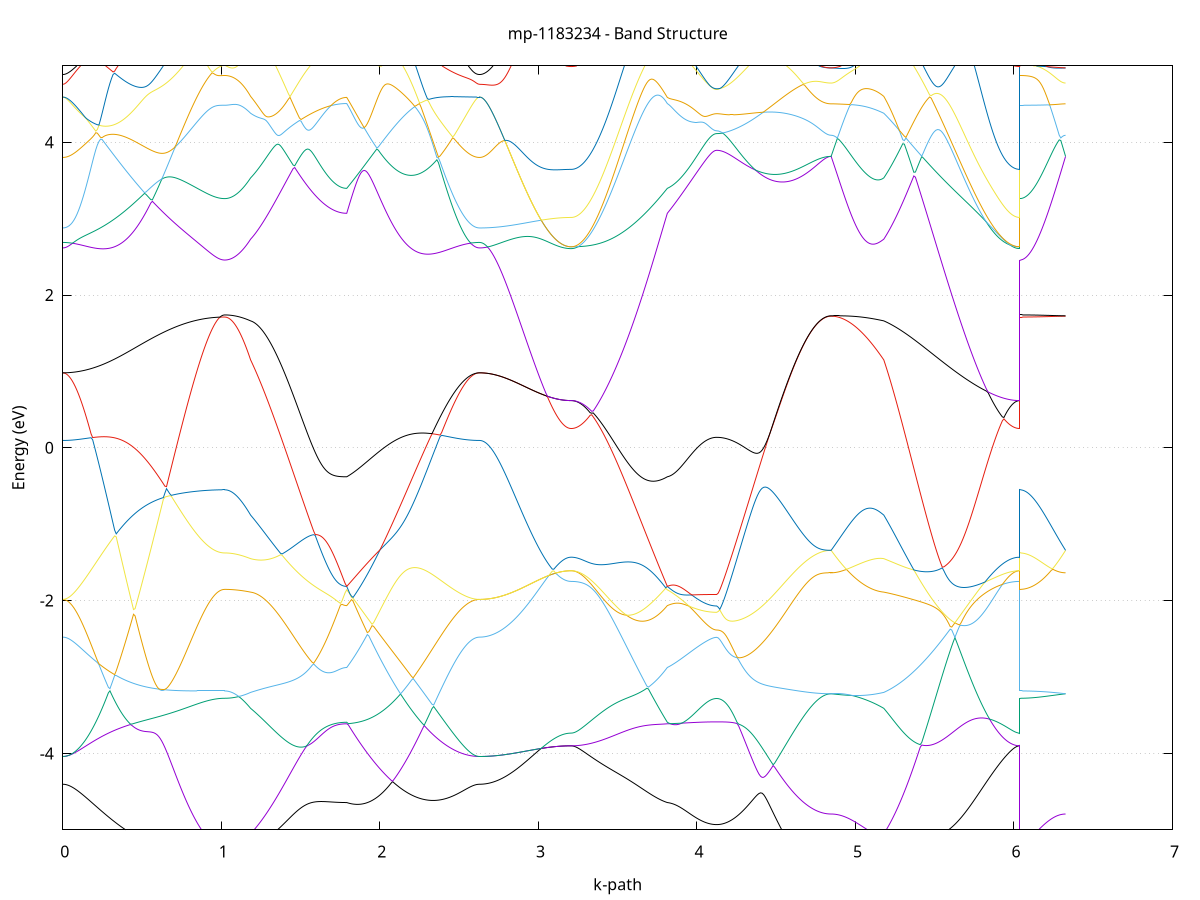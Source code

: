 set title 'mp-1183234 - Band Structure'
set xlabel 'k-path'
set ylabel 'Energy (eV)'
set grid y
set yrange [-5:5]
set terminal png size 800,600
set output 'mp-1183234_bands_gnuplot.png'
plot '-' using 1:2 with lines notitle, '-' using 1:2 with lines notitle, '-' using 1:2 with lines notitle, '-' using 1:2 with lines notitle, '-' using 1:2 with lines notitle, '-' using 1:2 with lines notitle, '-' using 1:2 with lines notitle, '-' using 1:2 with lines notitle, '-' using 1:2 with lines notitle, '-' using 1:2 with lines notitle, '-' using 1:2 with lines notitle, '-' using 1:2 with lines notitle, '-' using 1:2 with lines notitle, '-' using 1:2 with lines notitle, '-' using 1:2 with lines notitle, '-' using 1:2 with lines notitle, '-' using 1:2 with lines notitle, '-' using 1:2 with lines notitle, '-' using 1:2 with lines notitle, '-' using 1:2 with lines notitle, '-' using 1:2 with lines notitle, '-' using 1:2 with lines notitle, '-' using 1:2 with lines notitle, '-' using 1:2 with lines notitle, '-' using 1:2 with lines notitle, '-' using 1:2 with lines notitle, '-' using 1:2 with lines notitle, '-' using 1:2 with lines notitle, '-' using 1:2 with lines notitle, '-' using 1:2 with lines notitle, '-' using 1:2 with lines notitle, '-' using 1:2 with lines notitle, '-' using 1:2 with lines notitle, '-' using 1:2 with lines notitle, '-' using 1:2 with lines notitle, '-' using 1:2 with lines notitle, '-' using 1:2 with lines notitle, '-' using 1:2 with lines notitle, '-' using 1:2 with lines notitle, '-' using 1:2 with lines notitle, '-' using 1:2 with lines notitle, '-' using 1:2 with lines notitle, '-' using 1:2 with lines notitle, '-' using 1:2 with lines notitle, '-' using 1:2 with lines notitle, '-' using 1:2 with lines notitle, '-' using 1:2 with lines notitle, '-' using 1:2 with lines notitle, '-' using 1:2 with lines notitle, '-' using 1:2 with lines notitle, '-' using 1:2 with lines notitle, '-' using 1:2 with lines notitle, '-' using 1:2 with lines notitle, '-' using 1:2 with lines notitle, '-' using 1:2 with lines notitle, '-' using 1:2 with lines notitle, '-' using 1:2 with lines notitle, '-' using 1:2 with lines notitle, '-' using 1:2 with lines notitle, '-' using 1:2 with lines notitle, '-' using 1:2 with lines notitle, '-' using 1:2 with lines notitle, '-' using 1:2 with lines notitle, '-' using 1:2 with lines notitle
0.000000 -34.854711
0.009914 -34.854711
0.019828 -34.854711
0.029742 -34.854611
0.039656 -34.854611
0.049569 -34.854511
0.059483 -34.854511
0.069397 -34.854411
0.079311 -34.854311
0.089225 -34.854211
0.099139 -34.854111
0.109053 -34.854011
0.118966 -34.853811
0.128880 -34.853711
0.138794 -34.853511
0.148708 -34.853311
0.158622 -34.853211
0.168536 -34.853011
0.178450 -34.852811
0.188364 -34.852611
0.198277 -34.852311
0.208191 -34.852111
0.218105 -34.851911
0.228019 -34.851611
0.237933 -34.851411
0.247847 -34.851111
0.257761 -34.850811
0.267675 -34.850511
0.277588 -34.850211
0.287502 -34.849911
0.297416 -34.849611
0.307330 -34.849311
0.317244 -34.849011
0.327158 -34.848711
0.337072 -34.848311
0.346986 -34.848011
0.356899 -34.847611
0.366813 -34.847311
0.376727 -34.846911
0.386641 -34.846611
0.396555 -34.846211
0.406469 -34.845811
0.416383 -34.845511
0.426297 -34.845111
0.436210 -34.844711
0.446124 -34.844311
0.456038 -34.843911
0.465952 -34.843511
0.475866 -34.843211
0.485780 -34.842811
0.495694 -34.842411
0.505608 -34.842011
0.515521 -34.841611
0.525435 -34.841211
0.535349 -34.840811
0.545263 -34.840511
0.555177 -34.840111
0.565091 -34.839711
0.575005 -34.839311
0.584919 -34.838911
0.594832 -34.838611
0.604746 -34.838211
0.614660 -34.837811
0.624574 -34.837511
0.634488 -34.837111
0.644402 -34.836711
0.654316 -34.836411
0.664229 -34.836011
0.674143 -34.835711
0.684057 -34.835411
0.693971 -34.835011
0.703885 -34.834711
0.713799 -34.834411
0.723713 -34.834111
0.733627 -34.833811
0.743540 -34.833511
0.753454 -34.833211
0.763368 -34.833011
0.773282 -34.832711
0.783196 -34.832411
0.793110 -34.832211
0.803024 -34.831911
0.812938 -34.831711
0.822851 -34.831511
0.832765 -34.831311
0.842679 -34.831111
0.852593 -34.830911
0.862507 -34.830711
0.872421 -34.830511
0.882335 -34.830411
0.892249 -34.830211
0.902162 -34.830111
0.912076 -34.829911
0.921990 -34.829811
0.931904 -34.829711
0.941818 -34.829611
0.951732 -34.829511
0.961646 -34.829411
0.971560 -34.829411
0.981473 -34.829311
0.991387 -34.829311
1.001301 -34.829311
1.011215 -34.829211
1.021129 -34.829211
1.021129 -34.829211
1.030756 -34.829211
1.040382 -34.829311
1.050009 -34.829311
1.059636 -34.829311
1.069262 -34.829411
1.078889 -34.829411
1.088516 -34.829511
1.098143 -34.829611
1.107769 -34.829711
1.117396 -34.829811
1.127023 -34.829911
1.136649 -34.830011
1.146276 -34.830111
1.155903 -34.830311
1.165530 -34.830411
1.175156 -34.830611
1.184783 -34.830811
1.184783 -34.830811
1.194723 -34.830911
1.204663 -34.831011
1.214602 -34.831211
1.224542 -34.831311
1.234482 -34.831511
1.244422 -34.831711
1.254361 -34.831911
1.264301 -34.832111
1.274241 -34.832311
1.284181 -34.832511
1.294121 -34.832711
1.304060 -34.832911
1.314000 -34.833211
1.323940 -34.833411
1.333880 -34.833611
1.343819 -34.833911
1.353759 -34.834111
1.363699 -34.834411
1.373639 -34.834611
1.383579 -34.834911
1.393518 -34.835211
1.403458 -34.835411
1.413398 -34.835711
1.423338 -34.836011
1.433277 -34.836211
1.443217 -34.836511
1.453157 -34.836711
1.463097 -34.837011
1.473037 -34.837311
1.482976 -34.837511
1.492916 -34.837811
1.502856 -34.838011
1.512796 -34.838311
1.522735 -34.838511
1.532675 -34.838811
1.542615 -34.839011
1.552555 -34.839311
1.562494 -34.839511
1.572434 -34.839711
1.582374 -34.839911
1.592314 -34.840111
1.602254 -34.840311
1.612193 -34.840511
1.622133 -34.840711
1.632073 -34.840911
1.642013 -34.841011
1.651952 -34.841211
1.661892 -34.841311
1.671832 -34.841511
1.681772 -34.841611
1.691712 -34.841711
1.701651 -34.841811
1.711591 -34.841911
1.721531 -34.842011
1.731471 -34.842111
1.741410 -34.842111
1.751350 -34.842211
1.761290 -34.842211
1.771230 -34.842211
1.781170 -34.842311
1.791109 -34.842311
1.791109 -34.842311
1.801083 -34.842111
1.811056 -34.842011
1.821030 -34.841911
1.831003 -34.841811
1.840976 -34.841811
1.850950 -34.841711
1.860923 -34.841611
1.870897 -34.841611
1.880870 -34.841511
1.890844 -34.841511
1.900817 -34.841511
1.910790 -34.841511
1.920764 -34.841511
1.930737 -34.841611
1.940711 -34.841611
1.950684 -34.841711
1.960658 -34.841711
1.970631 -34.841811
1.980604 -34.841911
1.990578 -34.842011
2.000551 -34.842111
2.010525 -34.842211
2.020498 -34.842311
2.030472 -34.842511
2.040445 -34.842611
2.050418 -34.842811
2.060392 -34.843011
2.070365 -34.843211
2.080339 -34.843411
2.090312 -34.843611
2.100286 -34.843811
2.110259 -34.844011
2.120232 -34.844211
2.130206 -34.844411
2.140179 -34.844711
2.150153 -34.844911
2.160126 -34.845211
2.170100 -34.845411
2.180073 -34.845711
2.190046 -34.846011
2.200020 -34.846211
2.209993 -34.846511
2.219967 -34.846811
2.229940 -34.847111
2.239914 -34.847411
2.249887 -34.847611
2.259860 -34.847911
2.269834 -34.848211
2.279807 -34.848511
2.289781 -34.848811
2.299754 -34.849111
2.309728 -34.849311
2.319701 -34.849611
2.329674 -34.849911
2.339648 -34.850211
2.349621 -34.850411
2.359595 -34.850711
2.369568 -34.850911
2.379542 -34.851211
2.389515 -34.851511
2.399489 -34.851711
2.409462 -34.851911
2.419435 -34.852211
2.429409 -34.852411
2.439382 -34.852611
2.449356 -34.852811
2.459329 -34.853011
2.469303 -34.853211
2.479276 -34.853311
2.489249 -34.853511
2.499223 -34.853711
2.509196 -34.853811
2.519170 -34.854011
2.529143 -34.854111
2.539117 -34.854211
2.549090 -34.854311
2.559063 -34.854411
2.569037 -34.854511
2.579010 -34.854511
2.588984 -34.854611
2.598957 -34.854611
2.608931 -34.854711
2.618904 -34.854711
2.628877 -34.854711
2.628877 -34.854711
2.638845 -34.854711
2.648813 -34.854711
2.658780 -34.854711
2.668748 -34.854711
2.678715 -34.854711
2.688683 -34.854711
2.698651 -34.854711
2.708618 -34.854711
2.718586 -34.854711
2.728553 -34.854611
2.738521 -34.854611
2.748489 -34.854611
2.758456 -34.854611
2.768424 -34.854611
2.778391 -34.854611
2.788359 -34.854611
2.798327 -34.854611
2.808294 -34.854611
2.818262 -34.854611
2.828229 -34.854611
2.838197 -34.854611
2.848165 -34.854511
2.858132 -34.854511
2.868100 -34.854511
2.878067 -34.854511
2.888035 -34.854511
2.898003 -34.854511
2.907970 -34.854511
2.917938 -34.854511
2.927905 -34.854511
2.937873 -34.854411
2.947841 -34.854411
2.957808 -34.854411
2.967776 -34.854411
2.977744 -34.854411
2.987711 -34.854411
2.997679 -34.854411
3.007646 -34.854411
3.017614 -34.854411
3.027582 -34.854411
3.037549 -34.854311
3.047517 -34.854311
3.057484 -34.854311
3.067452 -34.854311
3.077420 -34.854311
3.087387 -34.854311
3.097355 -34.854311
3.107322 -34.854311
3.117290 -34.854311
3.127258 -34.854311
3.137225 -34.854311
3.147193 -34.854311
3.157160 -34.854311
3.167128 -34.854311
3.177096 -34.854311
3.187063 -34.854311
3.197031 -34.854311
3.206998 -34.854311
3.206998 -34.854311
3.216938 -34.854311
3.226878 -34.854211
3.236818 -34.854211
3.246757 -34.854211
3.256697 -34.854111
3.266637 -34.854011
3.276577 -34.854011
3.286517 -34.853911
3.296456 -34.853811
3.306396 -34.853711
3.316336 -34.853611
3.326276 -34.853411
3.336215 -34.853311
3.346155 -34.853111
3.356095 -34.853011
3.366035 -34.852811
3.375975 -34.852611
3.385914 -34.852411
3.395854 -34.852211
3.405794 -34.852011
3.415734 -34.851811
3.425673 -34.851611
3.435613 -34.851311
3.445553 -34.851111
3.455493 -34.850911
3.465433 -34.850611
3.475372 -34.850411
3.485312 -34.850111
3.495252 -34.849911
3.505192 -34.849611
3.515131 -34.849311
3.525071 -34.849011
3.535011 -34.848811
3.544951 -34.848511
3.554890 -34.848211
3.564830 -34.847911
3.574770 -34.847711
3.584710 -34.847411
3.594650 -34.847111
3.604589 -34.846811
3.614529 -34.846611
3.624469 -34.846311
3.634409 -34.846011
3.644348 -34.845811
3.654288 -34.845511
3.664228 -34.845311
3.674168 -34.845011
3.684108 -34.844811
3.694047 -34.844511
3.703987 -34.844311
3.713927 -34.844111
3.723867 -34.843811
3.733806 -34.843611
3.743746 -34.843411
3.753686 -34.843211
3.763626 -34.843111
3.773566 -34.842911
3.783505 -34.842711
3.793445 -34.842611
3.803385 -34.842411
3.813325 -34.842311
3.813325 -34.842311
3.823055 -34.842211
3.832785 -34.842211
3.842515 -34.842111
3.852245 -34.842111
3.861975 -34.842011
3.871705 -34.842011
3.881435 -34.842011
3.891166 -34.841911
3.900896 -34.841911
3.910626 -34.841911
3.920356 -34.841811
3.930086 -34.841811
3.939816 -34.841811
3.949546 -34.841811
3.959276 -34.841711
3.969006 -34.841711
3.978737 -34.841711
3.988467 -34.841711
3.998197 -34.841611
4.007927 -34.841611
4.017657 -34.841611
4.027387 -34.841611
4.037117 -34.841611
4.046847 -34.841611
4.056577 -34.841611
4.066308 -34.841511
4.076038 -34.841511
4.085768 -34.841511
4.095498 -34.841511
4.105228 -34.841511
4.114958 -34.841511
4.124688 -34.841511
4.124688 -34.841511
4.134579 -34.841511
4.144470 -34.841511
4.154361 -34.841511
4.164252 -34.841411
4.174144 -34.841411
4.184035 -34.841311
4.193926 -34.841211
4.203817 -34.841211
4.213708 -34.841111
4.223599 -34.841011
4.233490 -34.840811
4.243381 -34.840711
4.253272 -34.840611
4.263163 -34.840411
4.273054 -34.840311
4.282945 -34.840111
4.292836 -34.839911
4.302727 -34.839811
4.312618 -34.839611
4.322509 -34.839411
4.332400 -34.839211
4.342292 -34.839011
4.352183 -34.838811
4.362074 -34.838511
4.371965 -34.838311
4.381856 -34.838111
4.391747 -34.837811
4.401638 -34.837611
4.411529 -34.837311
4.421420 -34.837111
4.431311 -34.836811
4.441202 -34.836611
4.451093 -34.836311
4.460984 -34.836011
4.470875 -34.835811
4.480766 -34.835511
4.490657 -34.835311
4.500548 -34.835011
4.510439 -34.834711
4.520331 -34.834511
4.530222 -34.834211
4.540113 -34.833911
4.550004 -34.833711
4.559895 -34.833411
4.569786 -34.833211
4.579677 -34.832911
4.589568 -34.832711
4.599459 -34.832511
4.609350 -34.832211
4.619241 -34.832011
4.629132 -34.831811
4.639023 -34.831611
4.648914 -34.831411
4.658805 -34.831211
4.668696 -34.831011
4.678587 -34.830811
4.688479 -34.830611
4.698370 -34.830511
4.708261 -34.830311
4.718152 -34.830211
4.728043 -34.830011
4.737934 -34.829911
4.747825 -34.829811
4.757716 -34.829711
4.767607 -34.829611
4.777498 -34.829511
4.787389 -34.829411
4.797280 -34.829411
4.807171 -34.829311
4.817062 -34.829311
4.826953 -34.829311
4.836844 -34.829211
4.846735 -34.829211
4.846735 -34.829211
4.856505 -34.829211
4.866275 -34.829211
4.876045 -34.829311
4.885815 -34.829311
4.895584 -34.829311
4.905354 -34.829311
4.915124 -34.829311
4.924894 -34.829311
4.934663 -34.829311
4.944433 -34.829411
4.954203 -34.829411
4.963973 -34.829411
4.973743 -34.829511
4.983512 -34.829511
4.993282 -34.829511
5.003052 -34.829611
5.012822 -34.829611
5.022592 -34.829711
5.032361 -34.829711
5.042131 -34.829811
5.051901 -34.829811
5.061671 -34.829911
5.071440 -34.829911
5.081210 -34.830011
5.090980 -34.830111
5.100750 -34.830111
5.110520 -34.830211
5.120289 -34.830311
5.130059 -34.830311
5.139829 -34.830411
5.149599 -34.830511
5.159368 -34.830611
5.169138 -34.830711
5.178908 -34.830811
5.178908 -34.830811
5.188879 -34.830911
5.198849 -34.831111
5.208820 -34.831311
5.218791 -34.831611
5.228761 -34.831811
5.238732 -34.832011
5.248702 -34.832311
5.258673 -34.832511
5.268644 -34.832811
5.278614 -34.833011
5.288585 -34.833311
5.298556 -34.833611
5.308526 -34.833911
5.318497 -34.834211
5.328468 -34.834511
5.338438 -34.834811
5.348409 -34.835111
5.358380 -34.835511
5.368350 -34.835811
5.378321 -34.836111
5.388291 -34.836511
5.398262 -34.836811
5.408233 -34.837211
5.418203 -34.837511
5.428174 -34.837911
5.438145 -34.838311
5.448115 -34.838611
5.458086 -34.839011
5.468057 -34.839411
5.478027 -34.839811
5.487998 -34.840111
5.497968 -34.840511
5.507939 -34.840911
5.517910 -34.841311
5.527880 -34.841711
5.537851 -34.842111
5.547822 -34.842411
5.557792 -34.842811
5.567763 -34.843211
5.577734 -34.843611
5.587704 -34.844011
5.597675 -34.844311
5.607645 -34.844711
5.617616 -34.845111
5.627587 -34.845511
5.637557 -34.845811
5.647528 -34.846211
5.657499 -34.846611
5.667469 -34.846911
5.677440 -34.847311
5.687411 -34.847611
5.697381 -34.847911
5.707352 -34.848311
5.717322 -34.848611
5.727293 -34.848911
5.737264 -34.849211
5.747234 -34.849511
5.757205 -34.849811
5.767176 -34.850111
5.777146 -34.850411
5.787117 -34.850711
5.797088 -34.851011
5.807058 -34.851211
5.817029 -34.851511
5.826999 -34.851711
5.836970 -34.851911
5.846941 -34.852211
5.856911 -34.852411
5.866882 -34.852611
5.876853 -34.852811
5.886823 -34.852911
5.896794 -34.853111
5.906765 -34.853311
5.916735 -34.853411
5.926706 -34.853511
5.936676 -34.853711
5.946647 -34.853811
5.956618 -34.853911
5.966588 -34.854011
5.976559 -34.854011
5.986530 -34.854111
5.996500 -34.854211
6.006471 -34.854211
6.016442 -34.854211
6.026412 -34.854311
6.036383 -34.854311
6.036383 -34.829211
6.046350 -34.829211
6.056318 -34.829211
6.066286 -34.829211
6.076253 -34.829211
6.086221 -34.829211
6.096188 -34.829211
6.106156 -34.829211
6.116124 -34.829211
6.126091 -34.829211
6.136059 -34.829211
6.146026 -34.829211
6.155994 -34.829211
6.165962 -34.829211
6.175929 -34.829211
6.185897 -34.829211
6.195864 -34.829211
6.205832 -34.829211
6.215800 -34.829211
6.225767 -34.829211
6.235735 -34.829211
6.245703 -34.829211
6.255670 -34.829211
6.265638 -34.829211
6.275605 -34.829211
6.285573 -34.829211
6.295541 -34.829211
6.305508 -34.829211
6.315476 -34.829211
6.325443 -34.829211
e
0.000000 -14.875211
0.009914 -14.875111
0.019828 -14.875111
0.029742 -14.874911
0.039656 -14.874711
0.049569 -14.874511
0.059483 -14.874211
0.069397 -14.873811
0.079311 -14.873411
0.089225 -14.873011
0.099139 -14.872411
0.109053 -14.871911
0.118966 -14.871311
0.128880 -14.886211
0.138794 -14.903311
0.148708 -14.920611
0.158622 -14.938011
0.168536 -14.955511
0.178450 -14.973011
0.188364 -14.990411
0.198277 -15.007811
0.208191 -15.025011
0.218105 -15.042011
0.228019 -15.058811
0.237933 -15.075411
0.247847 -15.091811
0.257761 -15.107811
0.267675 -15.123611
0.277588 -15.139011
0.287502 -15.154111
0.297416 -15.168811
0.307330 -15.183211
0.317244 -15.197111
0.327158 -15.210711
0.337072 -15.223811
0.346986 -15.236511
0.356899 -15.248711
0.366813 -15.260511
0.376727 -15.271911
0.386641 -15.282711
0.396555 -15.293111
0.406469 -15.303011
0.416383 -15.312511
0.426297 -15.321411
0.436210 -15.329811
0.446124 -15.337711
0.456038 -15.345211
0.465952 -15.352111
0.475866 -15.358511
0.485780 -15.364411
0.495694 -15.369811
0.505608 -15.374711
0.515521 -15.379111
0.525435 -15.383011
0.535349 -15.386411
0.545263 -15.389311
0.555177 -15.391711
0.565091 -15.393711
0.575005 -15.395111
0.584919 -15.396111
0.594832 -15.396711
0.604746 -15.396811
0.614660 -15.396411
0.624574 -15.395711
0.634488 -15.394511
0.644402 -15.392911
0.654316 -15.390911
0.664229 -15.388511
0.674143 -15.385811
0.684057 -15.382811
0.693971 -15.379411
0.703885 -15.375711
0.713799 -15.371711
0.723713 -15.367511
0.733627 -15.363011
0.743540 -15.358311
0.753454 -15.353311
0.763368 -15.348311
0.773282 -15.343011
0.783196 -15.337711
0.793110 -15.332211
0.803024 -15.326711
0.812938 -15.321111
0.822851 -15.315511
0.832765 -15.309911
0.842679 -15.304411
0.852593 -15.299011
0.862507 -15.293711
0.872421 -15.288511
0.882335 -15.283411
0.892249 -15.278611
0.902162 -15.274011
0.912076 -15.269611
0.921990 -15.265511
0.931904 -15.261811
0.941818 -15.258311
0.951732 -15.255211
0.961646 -15.252511
0.971560 -15.250211
0.981473 -15.248211
0.991387 -15.246711
1.001301 -15.245611
1.011215 -15.245011
1.021129 -15.244711
1.021129 -15.244711
1.030756 -15.244611
1.040382 -15.244311
1.050009 -15.243811
1.059636 -15.243111
1.069262 -15.242111
1.078889 -15.241011
1.088516 -15.239711
1.098143 -15.238111
1.107769 -15.236411
1.117396 -15.234411
1.127023 -15.232311
1.136649 -15.229911
1.146276 -15.227411
1.155903 -15.224611
1.165530 -15.221711
1.175156 -15.218611
1.184783 -15.215211
1.184783 -15.215211
1.194723 -15.214511
1.204663 -15.217711
1.214602 -15.223911
1.224542 -15.231711
1.234482 -15.240411
1.244422 -15.249711
1.254361 -15.259411
1.264301 -15.269411
1.274241 -15.279711
1.284181 -15.290311
1.294121 -15.301011
1.304060 -15.312011
1.314000 -15.323011
1.323940 -15.334311
1.333880 -15.345511
1.343819 -15.356911
1.353759 -15.368311
1.363699 -15.379711
1.373639 -15.391211
1.383579 -15.402611
1.393518 -15.413911
1.403458 -15.425211
1.413398 -15.436411
1.423338 -15.447611
1.433277 -15.458611
1.443217 -15.469511
1.453157 -15.480211
1.463097 -15.490811
1.473037 -15.501111
1.482976 -15.511311
1.492916 -15.521311
1.502856 -15.531111
1.512796 -15.540711
1.522735 -15.550011
1.532675 -15.559011
1.542615 -15.567811
1.552555 -15.576311
1.562494 -15.584611
1.572434 -15.592511
1.582374 -15.600211
1.592314 -15.607511
1.602254 -15.614511
1.612193 -15.621211
1.622133 -15.627611
1.632073 -15.633711
1.642013 -15.639411
1.651952 -15.644711
1.661892 -15.649811
1.671832 -15.654411
1.681772 -15.658711
1.691712 -15.662711
1.701651 -15.666211
1.711591 -15.669511
1.721531 -15.672311
1.731471 -15.674811
1.741410 -15.676811
1.751350 -15.678611
1.761290 -15.679911
1.771230 -15.680811
1.781170 -15.681411
1.791109 -15.681611
1.791109 -15.681611
1.801083 -15.689511
1.811056 -15.696811
1.821030 -15.703411
1.831003 -15.709511
1.840976 -15.714911
1.850950 -15.719811
1.860923 -15.724011
1.870897 -15.727511
1.880870 -15.730511
1.890844 -15.732811
1.900817 -15.734511
1.910790 -15.735611
1.920764 -15.736011
1.930737 -15.735811
1.940711 -15.735011
1.950684 -15.733511
1.960658 -15.731511
1.970631 -15.728811
1.980604 -15.725511
1.990578 -15.721511
2.000551 -15.717011
2.010525 -15.711811
2.020498 -15.706011
2.030472 -15.699711
2.040445 -15.692711
2.050418 -15.685111
2.060392 -15.677011
2.070365 -15.668211
2.080339 -15.658911
2.090312 -15.649111
2.100286 -15.638611
2.110259 -15.627611
2.120232 -15.616111
2.130206 -15.604011
2.140179 -15.591411
2.150153 -15.578311
2.160126 -15.564611
2.170100 -15.550511
2.180073 -15.535911
2.190046 -15.520811
2.200020 -15.505211
2.209993 -15.489211
2.219967 -15.472711
2.229940 -15.455811
2.239914 -15.438511
2.249887 -15.420811
2.259860 -15.402711
2.269834 -15.384311
2.279807 -15.365511
2.289781 -15.346311
2.299754 -15.326911
2.309728 -15.307111
2.319701 -15.287111
2.329674 -15.266811
2.339648 -15.246211
2.349621 -15.225511
2.359595 -15.204511
2.369568 -15.183411
2.379542 -15.162111
2.389515 -15.140811
2.399489 -15.119311
2.409462 -15.097711
2.419435 -15.076211
2.429409 -15.054611
2.439382 -15.033111
2.449356 -15.011711
2.459329 -14.990411
2.469303 -14.969211
2.479276 -14.948411
2.489249 -14.927811
2.499223 -14.907611
2.509196 -14.887811
2.519170 -14.871911
2.529143 -14.872511
2.539117 -14.873011
2.549090 -14.873411
2.559063 -14.873811
2.569037 -14.874211
2.579010 -14.874511
2.588984 -14.874711
2.598957 -14.874911
2.608931 -14.875111
2.618904 -14.875111
2.628877 -14.875211
2.628877 -14.875211
2.638845 -14.876211
2.648813 -14.879511
2.658780 -14.884711
2.668748 -14.891811
2.678715 -14.900711
2.688683 -14.911011
2.698651 -14.922711
2.708618 -14.935511
2.718586 -14.949211
2.728553 -14.963711
2.738521 -14.978711
2.748489 -14.994311
2.758456 -15.010211
2.768424 -15.026311
2.778391 -15.042711
2.788359 -15.059111
2.798327 -15.075511
2.808294 -15.092011
2.818262 -15.108311
2.828229 -15.124511
2.838197 -15.140611
2.848165 -15.156511
2.858132 -15.172111
2.868100 -15.187511
2.878067 -15.202611
2.888035 -15.217411
2.898003 -15.231911
2.907970 -15.246111
2.917938 -15.259911
2.927905 -15.273311
2.937873 -15.286411
2.947841 -15.299111
2.957808 -15.311311
2.967776 -15.323211
2.977744 -15.334611
2.987711 -15.345611
2.997679 -15.356211
3.007646 -15.366311
3.017614 -15.376011
3.027582 -15.385211
3.037549 -15.393911
3.047517 -15.402211
3.057484 -15.409911
3.067452 -15.417211
3.077420 -15.424111
3.087387 -15.430411
3.097355 -15.436211
3.107322 -15.441611
3.117290 -15.446411
3.127258 -15.450711
3.137225 -15.454611
3.147193 -15.457911
3.157160 -15.460711
3.167128 -15.463011
3.177096 -15.464811
3.187063 -15.466111
3.197031 -15.466811
3.206998 -15.467111
3.206998 -15.467111
3.216938 -15.466911
3.226878 -15.466511
3.236818 -15.465611
3.246757 -15.464511
3.256697 -15.463111
3.266637 -15.461311
3.276577 -15.459211
3.286517 -15.456811
3.296456 -15.454111
3.306396 -15.451111
3.316336 -15.447811
3.326276 -15.444111
3.336215 -15.440211
3.346155 -15.436011
3.356095 -15.431411
3.366035 -15.426611
3.375975 -15.421511
3.385914 -15.416111
3.395854 -15.410511
3.405794 -15.404611
3.415734 -15.398411
3.425673 -15.391911
3.435613 -15.385211
3.445553 -15.378311
3.455493 -15.371111
3.465433 -15.363711
3.475372 -15.356011
3.485312 -15.348211
3.495252 -15.340111
3.505192 -15.331811
3.515131 -15.323411
3.525071 -15.314711
3.535011 -15.305911
3.544951 -15.297011
3.554890 -15.294711
3.564830 -15.314711
3.574770 -15.334411
3.584710 -15.353811
3.594650 -15.372911
3.604589 -15.391711
3.614529 -15.410211
3.624469 -15.428211
3.634409 -15.445911
3.644348 -15.463211
3.654288 -15.480011
3.664228 -15.496411
3.674168 -15.512411
3.684108 -15.527911
3.694047 -15.542911
3.703987 -15.557411
3.713927 -15.571411
3.723867 -15.584911
3.733806 -15.597911
3.743746 -15.610311
3.753686 -15.622211
3.763626 -15.633511
3.773566 -15.644311
3.783505 -15.654511
3.793445 -15.664111
3.803385 -15.673211
3.813325 -15.681611
3.813325 -15.681611
3.823055 -15.684611
3.832785 -15.687511
3.842515 -15.690411
3.852245 -15.693311
3.861975 -15.696211
3.871705 -15.699011
3.881435 -15.701811
3.891166 -15.704511
3.900896 -15.707211
3.910626 -15.709811
3.920356 -15.712411
3.930086 -15.714911
3.939816 -15.717211
3.949546 -15.719611
3.959276 -15.721811
3.969006 -15.723911
3.978737 -15.725911
3.988467 -15.727811
3.998197 -15.729611
4.007927 -15.731311
4.017657 -15.732911
4.027387 -15.734311
4.037117 -15.735611
4.046847 -15.736811
4.056577 -15.737911
4.066308 -15.738811
4.076038 -15.739611
4.085768 -15.740211
4.095498 -15.740711
4.105228 -15.741111
4.114958 -15.741311
4.124688 -15.741411
4.124688 -15.741411
4.134579 -15.741211
4.144470 -15.740611
4.154361 -15.739611
4.164252 -15.738211
4.174144 -15.736511
4.184035 -15.734311
4.193926 -15.731811
4.203817 -15.728811
4.213708 -15.725511
4.223599 -15.721811
4.233490 -15.717811
4.243381 -15.713311
4.253272 -15.708511
4.263163 -15.703311
4.273054 -15.697811
4.282945 -15.691911
4.292836 -15.685711
4.302727 -15.679111
4.312618 -15.672111
4.322509 -15.664911
4.332400 -15.657311
4.342292 -15.649411
4.352183 -15.641211
4.362074 -15.632611
4.371965 -15.623811
4.381856 -15.614711
4.391747 -15.605311
4.401638 -15.595711
4.411529 -15.585811
4.421420 -15.575711
4.431311 -15.565311
4.441202 -15.554711
4.451093 -15.543911
4.460984 -15.533011
4.470875 -15.521811
4.480766 -15.510511
4.490657 -15.499111
4.500548 -15.487511
4.510439 -15.475811
4.520331 -15.464011
4.530222 -15.452211
4.540113 -15.440311
4.550004 -15.428411
4.559895 -15.416511
4.569786 -15.404611
4.579677 -15.392811
4.589568 -15.381011
4.599459 -15.369311
4.609350 -15.357711
4.619241 -15.346311
4.629132 -15.335111
4.639023 -15.324111
4.648914 -15.313311
4.658805 -15.302711
4.668696 -15.292511
4.678587 -15.282511
4.688479 -15.273011
4.698370 -15.263811
4.708261 -15.255011
4.718152 -15.246711
4.728043 -15.238911
4.737934 -15.231511
4.747825 -15.224711
4.757716 -15.218511
4.767607 -15.212811
4.777498 -15.207811
4.787389 -15.203311
4.797280 -15.199611
4.807171 -15.196411
4.817062 -15.194011
4.826953 -15.192211
4.836844 -15.191211
4.846735 -15.190811
4.846735 -15.190811
4.856505 -15.193411
4.866275 -15.195911
4.876045 -15.198311
4.885815 -15.200711
4.895584 -15.202911
4.905354 -15.205111
4.915124 -15.207211
4.924894 -15.209211
4.934663 -15.211111
4.944433 -15.212911
4.954203 -15.214611
4.963973 -15.216111
4.973743 -15.217611
4.983512 -15.218911
4.993282 -15.220111
5.003052 -15.221111
5.012822 -15.222111
5.022592 -15.222911
5.032361 -15.223511
5.042131 -15.224011
5.051901 -15.224411
5.061671 -15.224611
5.071440 -15.224711
5.081210 -15.224611
5.090980 -15.224311
5.100750 -15.223911
5.110520 -15.223411
5.120289 -15.222711
5.130059 -15.221811
5.139829 -15.220811
5.149599 -15.219711
5.159368 -15.218311
5.169138 -15.216911
5.178908 -15.215211
5.178908 -15.215211
5.188879 -15.211611
5.198849 -15.207811
5.208820 -15.203811
5.218791 -15.208311
5.228761 -15.214011
5.238732 -15.219711
5.248702 -15.225311
5.258673 -15.230811
5.268644 -15.236211
5.278614 -15.241411
5.288585 -15.246511
5.298556 -15.251311
5.308526 -15.255911
5.318497 -15.260311
5.328468 -15.264411
5.338438 -15.268211
5.348409 -15.271711
5.358380 -15.274911
5.368350 -15.277711
5.378321 -15.280111
5.388291 -15.282211
5.398262 -15.283911
5.408233 -15.285111
5.418203 -15.286011
5.428174 -15.286311
5.438145 -15.286311
5.448115 -15.285811
5.458086 -15.284811
5.468057 -15.283411
5.478027 -15.281411
5.487998 -15.279011
5.497968 -15.276111
5.507939 -15.272711
5.517910 -15.268811
5.527880 -15.264511
5.537851 -15.259611
5.547822 -15.254211
5.557792 -15.248311
5.567763 -15.242011
5.577734 -15.235111
5.587704 -15.227811
5.597675 -15.220011
5.607645 -15.211711
5.617616 -15.214811
5.627587 -15.225111
5.637557 -15.235411
5.647528 -15.245511
5.657499 -15.255611
5.667469 -15.265411
5.677440 -15.275211
5.687411 -15.284711
5.697381 -15.294111
5.707352 -15.303411
5.717322 -15.312411
5.727293 -15.321311
5.737264 -15.329911
5.747234 -15.338411
5.757205 -15.346611
5.767176 -15.354711
5.777146 -15.362411
5.787117 -15.370011
5.797088 -15.377311
5.807058 -15.384411
5.817029 -15.391211
5.826999 -15.397711
5.836970 -15.404011
5.846941 -15.410011
5.856911 -15.415711
5.866882 -15.421111
5.876853 -15.426311
5.886823 -15.431211
5.896794 -15.435711
5.906765 -15.440011
5.916735 -15.444011
5.926706 -15.447611
5.936676 -15.451011
5.946647 -15.454011
5.956618 -15.456811
5.966588 -15.459211
5.976559 -15.461311
5.986530 -15.463011
5.996500 -15.464511
6.006471 -15.465611
6.016442 -15.466411
6.026412 -15.466911
6.036383 -15.467111
6.036383 -15.244711
6.046350 -15.244711
6.056318 -15.244411
6.066286 -15.244011
6.076253 -15.243511
6.086221 -15.242811
6.096188 -15.242011
6.106156 -15.241011
6.116124 -15.239911
6.126091 -15.238711
6.136059 -15.237311
6.146026 -15.235711
6.155994 -15.234111
6.165962 -15.232311
6.175929 -15.230311
6.185897 -15.228311
6.195864 -15.226211
6.205832 -15.223911
6.215800 -15.221611
6.225767 -15.219111
6.235735 -15.216611
6.245703 -15.213911
6.255670 -15.211211
6.265638 -15.208511
6.275605 -15.205611
6.285573 -15.202811
6.295541 -15.199811
6.305508 -15.196911
6.315476 -15.193911
6.325443 -15.190811
e
0.000000 -14.741511
0.009914 -14.742711
0.019828 -14.746311
0.029742 -14.752011
0.039656 -14.759811
0.049569 -14.769411
0.059483 -14.780611
0.069397 -14.793211
0.079311 -14.806911
0.089225 -14.821511
0.099139 -14.836911
0.109053 -14.852911
0.118966 -14.869311
0.128880 -14.870611
0.138794 -14.869911
0.148708 -14.869111
0.158622 -14.868311
0.168536 -14.867411
0.178450 -14.866511
0.188364 -14.865611
0.198277 -14.864611
0.208191 -14.863511
0.218105 -14.862511
0.228019 -14.861311
0.237933 -14.860211
0.247847 -14.859011
0.257761 -14.857811
0.267675 -14.856511
0.277588 -14.855211
0.287502 -14.853911
0.297416 -14.852511
0.307330 -14.851111
0.317244 -14.849711
0.327158 -14.848311
0.337072 -14.846811
0.346986 -14.846411
0.356899 -14.851811
0.366813 -14.857311
0.376727 -14.862811
0.386641 -14.868411
0.396555 -14.874011
0.406469 -14.879811
0.416383 -14.885511
0.426297 -14.891311
0.436210 -14.897211
0.446124 -14.903111
0.456038 -14.909011
0.465952 -14.914911
0.475866 -14.920911
0.485780 -14.926811
0.495694 -14.932811
0.505608 -14.938811
0.515521 -14.944711
0.525435 -14.950711
0.535349 -14.956611
0.545263 -14.962511
0.555177 -14.968411
0.565091 -14.974311
0.575005 -14.980111
0.584919 -14.985811
0.594832 -14.991511
0.604746 -14.997211
0.614660 -15.002811
0.624574 -15.008411
0.634488 -15.013811
0.644402 -15.019211
0.654316 -15.024511
0.664229 -15.029811
0.674143 -15.034911
0.684057 -15.040011
0.693971 -15.045011
0.703885 -15.049811
0.713799 -15.054611
0.723713 -15.059211
0.733627 -15.063711
0.743540 -15.068211
0.753454 -15.072511
0.763368 -15.076611
0.773282 -15.080711
0.783196 -15.084611
0.793110 -15.088411
0.803024 -15.092011
0.812938 -15.095511
0.822851 -15.098911
0.832765 -15.102111
0.842679 -15.105211
0.852593 -15.108111
0.862507 -15.110811
0.872421 -15.113411
0.882335 -15.115911
0.892249 -15.118211
0.902162 -15.120311
0.912076 -15.122311
0.921990 -15.124011
0.931904 -15.125711
0.941818 -15.127111
0.951732 -15.128411
0.961646 -15.129511
0.971560 -15.130511
0.981473 -15.131311
0.991387 -15.131911
1.001301 -15.132311
1.011215 -15.132611
1.021129 -15.132711
1.021129 -15.132711
1.030756 -15.132911
1.040382 -15.133511
1.050009 -15.134611
1.059636 -15.136111
1.069262 -15.137911
1.078889 -15.140211
1.088516 -15.142911
1.098143 -15.145911
1.107769 -15.149311
1.117396 -15.152911
1.127023 -15.156911
1.136649 -15.161211
1.146276 -15.165711
1.155903 -15.170411
1.165530 -15.175411
1.175156 -15.180511
1.184783 -15.185711
1.184783 -15.185711
1.194723 -15.187911
1.204663 -15.186111
1.214602 -15.181411
1.224542 -15.175011
1.234482 -15.167811
1.244422 -15.160011
1.254361 -15.151711
1.264301 -15.143111
1.274241 -15.134011
1.284181 -15.124611
1.294121 -15.114911
1.304060 -15.104911
1.314000 -15.094711
1.323940 -15.084211
1.333880 -15.073411
1.343819 -15.062411
1.353759 -15.051211
1.363699 -15.039811
1.373639 -15.028211
1.383579 -15.016511
1.393518 -15.004611
1.403458 -14.992611
1.413398 -14.980411
1.423338 -14.968211
1.433277 -14.956011
1.443217 -14.943611
1.453157 -14.937911
1.463097 -14.942711
1.473037 -14.947611
1.482976 -14.952311
1.492916 -14.957011
1.502856 -14.961611
1.512796 -14.966111
1.522735 -14.970611
1.532675 -14.974911
1.542615 -14.979111
1.552555 -14.983211
1.562494 -14.987111
1.572434 -14.991011
1.582374 -14.994711
1.592314 -14.998311
1.602254 -15.001711
1.612193 -15.005011
1.622133 -15.008111
1.632073 -15.011111
1.642013 -15.013911
1.651952 -15.016611
1.661892 -15.019111
1.671832 -15.021411
1.681772 -15.023511
1.691712 -15.025511
1.701651 -15.027311
1.711591 -15.028911
1.721531 -15.030311
1.731471 -15.031611
1.741410 -15.032611
1.751350 -15.033511
1.761290 -15.034111
1.771230 -15.034611
1.781170 -15.034911
1.791109 -15.035011
1.791109 -15.035011
1.801083 -15.026211
1.811056 -15.017511
1.821030 -15.009011
1.831003 -15.000711
1.840976 -14.992611
1.850950 -14.984711
1.860923 -14.977111
1.870897 -14.969611
1.880870 -14.962411
1.890844 -14.955411
1.900817 -14.948711
1.910790 -14.942111
1.920764 -14.935911
1.930737 -14.929811
1.940711 -14.924011
1.950684 -14.918511
1.960658 -14.913211
1.970631 -14.908211
1.980604 -14.903411
1.990578 -14.898911
2.000551 -14.894611
2.010525 -14.890511
2.020498 -14.886711
2.030472 -14.883111
2.040445 -14.879811
2.050418 -14.876711
2.060392 -14.873811
2.070365 -14.871111
2.080339 -14.868611
2.090312 -14.866411
2.100286 -14.864311
2.110259 -14.862511
2.120232 -14.860811
2.130206 -14.859311
2.140179 -14.858011
2.150153 -14.856911
2.160126 -14.855911
2.170100 -14.855111
2.180073 -14.854411
2.190046 -14.853911
2.200020 -14.853511
2.209993 -14.853211
2.219967 -14.853111
2.229940 -14.853011
2.239914 -14.853111
2.249887 -14.853211
2.259860 -14.853511
2.269834 -14.853811
2.279807 -14.854311
2.289781 -14.854711
2.299754 -14.855311
2.309728 -14.855911
2.319701 -14.856611
2.329674 -14.857311
2.339648 -14.858011
2.349621 -14.858811
2.359595 -14.859611
2.369568 -14.860411
2.379542 -14.861211
2.389515 -14.862111
2.399489 -14.862911
2.409462 -14.863811
2.419435 -14.864611
2.429409 -14.865411
2.439382 -14.866311
2.449356 -14.867111
2.459329 -14.867811
2.469303 -14.868611
2.479276 -14.869311
2.489249 -14.870011
2.499223 -14.870711
2.509196 -14.871311
2.519170 -14.868711
2.529143 -14.850111
2.539117 -14.832411
2.549090 -14.815711
2.559063 -14.800111
2.569037 -14.785811
2.579010 -14.773111
2.588984 -14.762211
2.598957 -14.753411
2.608931 -14.746911
2.618904 -14.742911
2.628877 -14.741511
2.628877 -14.741511
2.638845 -14.741511
2.648813 -14.741611
2.658780 -14.741611
2.668748 -14.741611
2.678715 -14.741711
2.688683 -14.741711
2.698651 -14.741811
2.708618 -14.741911
2.718586 -14.742011
2.728553 -14.742111
2.738521 -14.742311
2.748489 -14.742411
2.758456 -14.742511
2.768424 -14.742711
2.778391 -14.742811
2.788359 -14.743011
2.798327 -14.743211
2.808294 -14.743411
2.818262 -14.743611
2.828229 -14.743811
2.838197 -14.744011
2.848165 -14.744211
2.858132 -14.744411
2.868100 -14.744611
2.878067 -14.744811
2.888035 -14.745111
2.898003 -14.745311
2.907970 -14.745511
2.917938 -14.745711
2.927905 -14.746011
2.937873 -14.746211
2.947841 -14.746411
2.957808 -14.746711
2.967776 -14.746911
2.977744 -14.747111
2.987711 -14.747311
2.997679 -14.747511
3.007646 -14.747711
3.017614 -14.747911
3.027582 -14.748111
3.037549 -14.748311
3.047517 -14.748511
3.057484 -14.748611
3.067452 -14.748811
3.077420 -14.749011
3.087387 -14.749111
3.097355 -14.749211
3.107322 -14.749411
3.117290 -14.749511
3.127258 -14.749611
3.137225 -14.749711
3.147193 -14.749711
3.157160 -14.749811
3.167128 -14.749911
3.177096 -14.749911
3.187063 -14.749911
3.197031 -14.750011
3.206998 -14.750011
3.206998 -14.750011
3.216938 -14.750711
3.226878 -14.752811
3.236818 -14.756311
3.246757 -14.761211
3.256697 -14.767511
3.266637 -14.775011
3.276577 -14.783811
3.286517 -14.793911
3.296456 -14.805011
3.306396 -14.817311
3.316336 -14.830611
3.326276 -14.844811
3.336215 -14.860011
3.346155 -14.875911
3.356095 -14.892611
3.366035 -14.910011
3.375975 -14.928011
3.385914 -14.946611
3.395854 -14.965611
3.405794 -14.985111
3.415734 -15.004911
3.425673 -15.025111
3.435613 -15.045511
3.445553 -15.066211
3.455493 -15.087011
3.465433 -15.107911
3.475372 -15.128911
3.485312 -15.149911
3.495252 -15.170911
3.505192 -15.191811
3.515131 -15.212711
3.525071 -15.233511
3.535011 -15.254111
3.544951 -15.274511
3.554890 -15.287811
3.564830 -15.278611
3.574770 -15.269211
3.584710 -15.259711
3.594650 -15.250011
3.604589 -15.240311
3.614529 -15.230511
3.624469 -15.220611
3.634409 -15.210711
3.644348 -15.200711
3.654288 -15.190611
3.664228 -15.180611
3.674168 -15.170511
3.684108 -15.160411
3.694047 -15.150411
3.703987 -15.140311
3.713927 -15.130311
3.723867 -15.120411
3.733806 -15.110511
3.743746 -15.100711
3.753686 -15.090911
3.763626 -15.081311
3.773566 -15.071811
3.783505 -15.062411
3.793445 -15.053111
3.803385 -15.044011
3.813325 -15.035011
3.813325 -15.035011
3.823055 -15.031711
3.832785 -15.028111
3.842515 -15.024311
3.852245 -15.020411
3.861975 -15.016311
3.871705 -15.012111
3.881435 -15.007711
3.891166 -15.003311
3.900896 -14.998711
3.910626 -14.994211
3.920356 -14.989611
3.930086 -14.984911
3.939816 -14.980411
3.949546 -14.975811
3.959276 -14.971311
3.969006 -14.967011
3.978737 -14.962711
3.988467 -14.958611
3.998197 -14.954611
4.007927 -14.950911
4.017657 -14.947311
4.027387 -14.944011
4.037117 -14.940911
4.046847 -14.938111
4.056577 -14.935611
4.066308 -14.933411
4.076038 -14.931511
4.085768 -14.930011
4.095498 -14.928711
4.105228 -14.927811
4.114958 -14.927311
4.124688 -14.927111
4.124688 -14.927111
4.134579 -14.927111
4.144470 -14.926911
4.154361 -14.926511
4.164252 -14.926011
4.174144 -14.925411
4.184035 -14.924611
4.193926 -14.923711
4.203817 -14.922711
4.213708 -14.921511
4.223599 -14.920211
4.233490 -14.918811
4.243381 -14.917211
4.253272 -14.915511
4.263163 -14.913711
4.273054 -14.911811
4.282945 -14.909811
4.292836 -14.907611
4.302727 -14.905411
4.312618 -14.903011
4.322509 -14.900611
4.332400 -14.898011
4.342292 -14.895311
4.352183 -14.892611
4.362074 -14.889811
4.371965 -14.886911
4.381856 -14.883911
4.391747 -14.880911
4.401638 -14.877711
4.411529 -14.874611
4.421420 -14.871411
4.431311 -14.876111
4.441202 -14.887711
4.451093 -14.899311
4.460984 -14.911011
4.470875 -14.922611
4.480766 -14.934111
4.490657 -14.945611
4.500548 -14.957111
4.510439 -14.968411
4.520331 -14.979611
4.530222 -14.990711
4.540113 -15.001611
4.550004 -15.012311
4.559895 -15.022911
4.569786 -15.033311
4.579677 -15.043411
4.589568 -15.053311
4.599459 -15.062911
4.609350 -15.072311
4.619241 -15.081411
4.629132 -15.090211
4.639023 -15.098711
4.648914 -15.106911
4.658805 -15.114811
4.668696 -15.122311
4.678587 -15.129511
4.688479 -15.136311
4.698370 -15.142711
4.708261 -15.148811
4.718152 -15.154511
4.728043 -15.159811
4.737934 -15.164711
4.747825 -15.169211
4.757716 -15.173311
4.767607 -15.176911
4.777498 -15.180211
4.787389 -15.183011
4.797280 -15.185411
4.807171 -15.187311
4.817062 -15.188911
4.826953 -15.190011
4.836844 -15.190611
4.846735 -15.190811
4.846735 -15.190811
4.856505 -15.188311
4.866275 -15.185911
4.876045 -15.183611
4.885815 -15.181411
4.895584 -15.179311
4.905354 -15.177411
4.915124 -15.175511
4.924894 -15.173911
4.934663 -15.172311
4.944433 -15.170911
4.954203 -15.169711
4.963973 -15.168611
4.973743 -15.167611
4.983512 -15.166811
4.993282 -15.166211
5.003052 -15.165711
5.012822 -15.165411
5.022592 -15.165211
5.032361 -15.165211
5.042131 -15.165411
5.051901 -15.165711
5.061671 -15.166211
5.071440 -15.166911
5.081210 -15.167811
5.090980 -15.168811
5.100750 -15.170011
5.110520 -15.171311
5.120289 -15.172911
5.130059 -15.174611
5.139829 -15.176511
5.149599 -15.178511
5.159368 -15.180711
5.169138 -15.183111
5.178908 -15.185711
5.178908 -15.185711
5.188879 -15.191211
5.198849 -15.196911
5.208820 -15.202611
5.218791 -15.199611
5.228761 -15.195211
5.238732 -15.190611
5.248702 -15.185911
5.258673 -15.180911
5.268644 -15.175911
5.278614 -15.170611
5.288585 -15.165211
5.298556 -15.159611
5.308526 -15.153911
5.318497 -15.148011
5.328468 -15.142011
5.338438 -15.135811
5.348409 -15.129611
5.358380 -15.123211
5.368350 -15.116611
5.378321 -15.110011
5.388291 -15.103211
5.398262 -15.096411
5.408233 -15.089411
5.418203 -15.082411
5.428174 -15.075311
5.438145 -15.068111
5.448115 -15.060811
5.458086 -15.053511
5.468057 -15.053711
5.478027 -15.064311
5.487998 -15.075111
5.497968 -15.085911
5.507939 -15.096711
5.517910 -15.107511
5.527880 -15.118411
5.537851 -15.129311
5.547822 -15.140111
5.557792 -15.150911
5.567763 -15.161711
5.577734 -15.172511
5.587704 -15.183111
5.597675 -15.193811
5.607645 -15.204311
5.617616 -15.202911
5.627587 -15.193711
5.637557 -15.184011
5.647528 -15.173911
5.657499 -15.163411
5.667469 -15.152511
5.677440 -15.141111
5.687411 -15.129411
5.697381 -15.117411
5.707352 -15.104911
5.717322 -15.092211
5.727293 -15.079211
5.737264 -15.065911
5.747234 -15.052411
5.757205 -15.038611
5.767176 -15.024711
5.777146 -15.010611
5.787117 -14.996511
5.797088 -14.982211
5.807058 -14.967911
5.817029 -14.953611
5.826999 -14.939411
5.836970 -14.925311
5.846941 -14.911311
5.856911 -14.897511
5.866882 -14.884011
5.876853 -14.870811
5.886823 -14.857911
5.896794 -14.845511
5.906765 -14.833611
5.916735 -14.822311
5.926706 -14.811511
5.936676 -14.801511
5.946647 -14.792211
5.956618 -14.783711
5.966588 -14.776011
5.976559 -14.769311
5.986530 -14.763511
5.996500 -14.758611
6.006471 -14.754911
6.016442 -14.752111
6.026412 -14.750511
6.036383 -14.750011
6.036383 -15.132711
6.046350 -15.132811
6.056318 -15.133011
6.066286 -15.133511
6.076253 -15.134111
6.086221 -15.134911
6.096188 -15.135811
6.106156 -15.137011
6.116124 -15.138211
6.126091 -15.139711
6.136059 -15.141311
6.146026 -15.143011
6.155994 -15.144911
6.165962 -15.146911
6.175929 -15.149111
6.185897 -15.151311
6.195864 -15.153711
6.205832 -15.156211
6.215800 -15.158811
6.225767 -15.161411
6.235735 -15.164211
6.245703 -15.167011
6.255670 -15.169911
6.265638 -15.172811
6.275605 -15.175711
6.285573 -15.178711
6.295541 -15.181711
6.305508 -15.184811
6.315476 -15.187811
6.325443 -15.190811
e
0.000000 -14.741511
0.009914 -14.741611
0.019828 -14.741911
0.029742 -14.742411
0.039656 -14.743111
0.049569 -14.743911
0.059483 -14.745011
0.069397 -14.746211
0.079311 -14.747611
0.089225 -14.749211
0.099139 -14.751011
0.109053 -14.753011
0.118966 -14.755111
0.128880 -14.757411
0.138794 -14.759911
0.148708 -14.762611
0.158622 -14.765411
0.168536 -14.768411
0.178450 -14.771611
0.188364 -14.774911
0.198277 -14.778411
0.208191 -14.782011
0.218105 -14.785811
0.228019 -14.789711
0.237933 -14.793811
0.247847 -14.798011
0.257761 -14.802311
0.267675 -14.806711
0.277588 -14.811311
0.287502 -14.816011
0.297416 -14.820811
0.307330 -14.825711
0.317244 -14.830811
0.327158 -14.835911
0.337072 -14.841111
0.346986 -14.845411
0.356899 -14.843911
0.366813 -14.842311
0.376727 -14.840811
0.386641 -14.839211
0.396555 -14.837711
0.406469 -14.836111
0.416383 -14.834511
0.426297 -14.832911
0.436210 -14.831311
0.446124 -14.829711
0.456038 -14.828111
0.465952 -14.826511
0.475866 -14.824811
0.485780 -14.823211
0.495694 -14.821611
0.505608 -14.820011
0.515521 -14.818411
0.525435 -14.816811
0.535349 -14.815211
0.545263 -14.813711
0.555177 -14.812111
0.565091 -14.810511
0.575005 -14.809011
0.584919 -14.807511
0.594832 -14.806011
0.604746 -14.804511
0.614660 -14.803011
0.624574 -14.801611
0.634488 -14.800211
0.644402 -14.798811
0.654316 -14.797411
0.664229 -14.796011
0.674143 -14.794711
0.684057 -14.793411
0.693971 -14.792211
0.703885 -14.790911
0.713799 -14.789711
0.723713 -14.788511
0.733627 -14.787411
0.743540 -14.786311
0.753454 -14.785211
0.763368 -14.784211
0.773282 -14.783111
0.783196 -14.782211
0.793110 -14.781211
0.803024 -14.780311
0.812938 -14.779511
0.822851 -14.778611
0.832765 -14.777811
0.842679 -14.777111
0.852593 -14.776411
0.862507 -14.775711
0.872421 -14.775111
0.882335 -14.774511
0.892249 -14.773911
0.902162 -14.773411
0.912076 -14.772911
0.921990 -14.772511
0.931904 -14.772111
0.941818 -14.771711
0.951732 -14.771411
0.961646 -14.771111
0.971560 -14.770911
0.981473 -14.770711
0.991387 -14.770611
1.001301 -14.770511
1.011215 -14.770411
1.021129 -14.770411
1.021129 -14.770411
1.030756 -14.770511
1.040382 -14.771011
1.050009 -14.771711
1.059636 -14.772711
1.069262 -14.774011
1.078889 -14.775611
1.088516 -14.777511
1.098143 -14.779611
1.107769 -14.782111
1.117396 -14.784811
1.127023 -14.787811
1.136649 -14.791111
1.146276 -14.794711
1.155903 -14.798511
1.165530 -14.802611
1.175156 -14.807011
1.184783 -14.811711
1.184783 -14.811711
1.194723 -14.815211
1.204663 -14.819011
1.214602 -14.822811
1.224542 -14.826811
1.234482 -14.830911
1.244422 -14.835111
1.254361 -14.839511
1.264301 -14.843911
1.274241 -14.848411
1.284181 -14.853111
1.294121 -14.857811
1.304060 -14.862611
1.314000 -14.867411
1.323940 -14.872311
1.333880 -14.877311
1.343819 -14.882311
1.353759 -14.887311
1.363699 -14.892411
1.373639 -14.897511
1.383579 -14.902611
1.393518 -14.907711
1.403458 -14.912811
1.413398 -14.917811
1.423338 -14.922911
1.433277 -14.927911
1.443217 -14.932911
1.453157 -14.931311
1.463097 -14.918911
1.473037 -14.906611
1.482976 -14.894311
1.492916 -14.882111
1.502856 -14.869911
1.512796 -14.857911
1.522735 -14.846011
1.532675 -14.834211
1.542615 -14.822711
1.552555 -14.811311
1.562494 -14.800211
1.572434 -14.789311
1.582374 -14.778711
1.592314 -14.768411
1.602254 -14.758411
1.612193 -14.748811
1.622133 -14.739511
1.632073 -14.730611
1.642013 -14.722211
1.651952 -14.714211
1.661892 -14.706611
1.671832 -14.699511
1.681772 -14.692911
1.691712 -14.686811
1.701651 -14.681311
1.711591 -14.676311
1.721531 -14.671811
1.731471 -14.667911
1.741410 -14.664611
1.751350 -14.661911
1.761290 -14.659811
1.771230 -14.658211
1.781170 -14.657311
1.791109 -14.657011
1.791109 -14.657011
1.801083 -14.655911
1.811056 -14.655011
1.821030 -14.654011
1.831003 -14.653211
1.840976 -14.652511
1.850950 -14.651811
1.860923 -14.651311
1.870897 -14.650811
1.880870 -14.650411
1.890844 -14.650111
1.900817 -14.649911
1.910790 -14.649811
1.920764 -14.649811
1.930737 -14.649911
1.940711 -14.650111
1.950684 -14.650311
1.960658 -14.650711
1.970631 -14.651211
1.980604 -14.651711
1.990578 -14.652311
2.000551 -14.653011
2.010525 -14.653811
2.020498 -14.654711
2.030472 -14.655711
2.040445 -14.656711
2.050418 -14.657811
2.060392 -14.659011
2.070365 -14.660311
2.080339 -14.661611
2.090312 -14.663011
2.100286 -14.664511
2.110259 -14.666011
2.120232 -14.667611
2.130206 -14.669211
2.140179 -14.670911
2.150153 -14.672611
2.160126 -14.674411
2.170100 -14.676211
2.180073 -14.678111
2.190046 -14.679911
2.200020 -14.681911
2.209993 -14.683811
2.219967 -14.685811
2.229940 -14.687811
2.239914 -14.689811
2.249887 -14.691811
2.259860 -14.693811
2.269834 -14.695811
2.279807 -14.697811
2.289781 -14.699811
2.299754 -14.701811
2.309728 -14.703811
2.319701 -14.705811
2.329674 -14.707711
2.339648 -14.709611
2.349621 -14.711511
2.359595 -14.713411
2.369568 -14.715211
2.379542 -14.717011
2.389515 -14.718811
2.399489 -14.720511
2.409462 -14.722111
2.419435 -14.723711
2.429409 -14.725311
2.439382 -14.726811
2.449356 -14.728211
2.459329 -14.729611
2.469303 -14.730911
2.479276 -14.732211
2.489249 -14.733311
2.499223 -14.734411
2.509196 -14.735511
2.519170 -14.736411
2.529143 -14.737311
2.539117 -14.738111
2.549090 -14.738811
2.559063 -14.739411
2.569037 -14.740011
2.579010 -14.740511
2.588984 -14.740811
2.598957 -14.741111
2.608931 -14.741411
2.618904 -14.741511
2.628877 -14.741511
2.628877 -14.741511
2.638845 -14.741511
2.648813 -14.741611
2.658780 -14.741611
2.668748 -14.741611
2.678715 -14.741711
2.688683 -14.741711
2.698651 -14.741811
2.708618 -14.741911
2.718586 -14.742011
2.728553 -14.742111
2.738521 -14.742311
2.748489 -14.742411
2.758456 -14.742511
2.768424 -14.742711
2.778391 -14.742811
2.788359 -14.743011
2.798327 -14.743211
2.808294 -14.743411
2.818262 -14.743611
2.828229 -14.743811
2.838197 -14.744011
2.848165 -14.744211
2.858132 -14.744411
2.868100 -14.744611
2.878067 -14.744811
2.888035 -14.745111
2.898003 -14.745311
2.907970 -14.745511
2.917938 -14.745711
2.927905 -14.746011
2.937873 -14.746211
2.947841 -14.746411
2.957808 -14.746711
2.967776 -14.746911
2.977744 -14.747111
2.987711 -14.747311
2.997679 -14.747511
3.007646 -14.747711
3.017614 -14.747911
3.027582 -14.748111
3.037549 -14.748311
3.047517 -14.748511
3.057484 -14.748611
3.067452 -14.748811
3.077420 -14.749011
3.087387 -14.749111
3.097355 -14.749211
3.107322 -14.749411
3.117290 -14.749511
3.127258 -14.749611
3.137225 -14.749711
3.147193 -14.749711
3.157160 -14.749811
3.167128 -14.749911
3.177096 -14.749911
3.187063 -14.749911
3.197031 -14.750011
3.206998 -14.750011
3.206998 -14.750011
3.216938 -14.749911
3.226878 -14.749811
3.236818 -14.749611
3.246757 -14.749211
3.256697 -14.748811
3.266637 -14.748411
3.276577 -14.747811
3.286517 -14.747111
3.296456 -14.746411
3.306396 -14.745611
3.316336 -14.744611
3.326276 -14.743711
3.336215 -14.742611
3.346155 -14.741411
3.356095 -14.740211
3.366035 -14.738911
3.375975 -14.737611
3.385914 -14.736111
3.395854 -14.734611
3.405794 -14.733111
3.415734 -14.731511
3.425673 -14.729811
3.435613 -14.728111
3.445553 -14.726311
3.455493 -14.724411
3.465433 -14.722611
3.475372 -14.720611
3.485312 -14.718711
3.495252 -14.716711
3.505192 -14.714711
3.515131 -14.712611
3.525071 -14.710611
3.535011 -14.708511
3.544951 -14.706411
3.554890 -14.704211
3.564830 -14.702111
3.574770 -14.700011
3.584710 -14.697811
3.594650 -14.695711
3.604589 -14.693611
3.614529 -14.691411
3.624469 -14.689311
3.634409 -14.687311
3.644348 -14.685211
3.654288 -14.683211
3.664228 -14.681111
3.674168 -14.679211
3.684108 -14.677211
3.694047 -14.675311
3.703987 -14.673511
3.713927 -14.671711
3.723867 -14.669911
3.733806 -14.668311
3.743746 -14.666611
3.753686 -14.665011
3.763626 -14.663511
3.773566 -14.662111
3.783505 -14.660711
3.793445 -14.659411
3.803385 -14.658211
3.813325 -14.657011
3.813325 -14.657011
3.823055 -14.656611
3.832785 -14.656211
3.842515 -14.655811
3.852245 -14.655511
3.861975 -14.655111
3.871705 -14.654811
3.881435 -14.654411
3.891166 -14.654111
3.900896 -14.653711
3.910626 -14.653411
3.920356 -14.653111
3.930086 -14.652811
3.939816 -14.652611
3.949546 -14.652311
3.959276 -14.652011
3.969006 -14.651811
3.978737 -14.651611
3.988467 -14.651411
3.998197 -14.651211
4.007927 -14.651011
4.017657 -14.650811
4.027387 -14.650611
4.037117 -14.650511
4.046847 -14.650411
4.056577 -14.650211
4.066308 -14.650111
4.076038 -14.650111
4.085768 -14.650011
4.095498 -14.649911
4.105228 -14.649911
4.114958 -14.649911
4.124688 -14.649911
4.124688 -14.649911
4.134579 -14.650211
4.144470 -14.651011
4.154361 -14.652511
4.164252 -14.654511
4.174144 -14.657211
4.184035 -14.660411
4.193926 -14.664111
4.203817 -14.668411
4.213708 -14.673211
4.223599 -14.678511
4.233490 -14.684411
4.243381 -14.690711
4.253272 -14.697511
4.263163 -14.704811
4.273054 -14.712411
4.282945 -14.720511
4.292836 -14.729011
4.302727 -14.737911
4.312618 -14.747111
4.322509 -14.756611
4.332400 -14.766411
4.342292 -14.776511
4.352183 -14.786911
4.362074 -14.797511
4.371965 -14.808311
4.381856 -14.819311
4.391747 -14.830411
4.401638 -14.841711
4.411529 -14.853111
4.421420 -14.864611
4.431311 -14.868111
4.441202 -14.864811
4.451093 -14.861511
4.460984 -14.858111
4.470875 -14.854711
4.480766 -14.851311
4.490657 -14.847911
4.500548 -14.844511
4.510439 -14.841111
4.520331 -14.837711
4.530222 -14.834411
4.540113 -14.831011
4.550004 -14.827711
4.559895 -14.824411
4.569786 -14.821211
4.579677 -14.818011
4.589568 -14.814911
4.599459 -14.811911
4.609350 -14.808911
4.619241 -14.806011
4.629132 -14.803111
4.639023 -14.800411
4.648914 -14.797811
4.658805 -14.795211
4.668696 -14.792811
4.678587 -14.790511
4.688479 -14.788311
4.698370 -14.786211
4.708261 -14.784211
4.718152 -14.782311
4.728043 -14.780611
4.737934 -14.779011
4.747825 -14.777611
4.757716 -14.776311
4.767607 -14.775111
4.777498 -14.774011
4.787389 -14.773111
4.797280 -14.772311
4.807171 -14.771711
4.817062 -14.771211
4.826953 -14.770911
4.836844 -14.770611
4.846735 -14.770611
4.846735 -14.770611
4.856505 -14.770611
4.866275 -14.770611
4.876045 -14.770711
4.885815 -14.770911
4.895584 -14.771111
4.905354 -14.771311
4.915124 -14.771611
4.924894 -14.772011
4.934663 -14.772411
4.944433 -14.772911
4.954203 -14.773511
4.963973 -14.774211
4.973743 -14.775011
4.983512 -14.775811
4.993282 -14.776811
5.003052 -14.777811
5.012822 -14.779011
5.022592 -14.780211
5.032361 -14.781511
5.042131 -14.783011
5.051901 -14.784511
5.061671 -14.786211
5.071440 -14.787911
5.081210 -14.789711
5.090980 -14.791611
5.100750 -14.793611
5.110520 -14.795711
5.120289 -14.797811
5.130059 -14.800011
5.139829 -14.802311
5.149599 -14.804611
5.159368 -14.806911
5.169138 -14.809311
5.178908 -14.811711
5.178908 -14.811711
5.188879 -14.816811
5.198849 -14.822211
5.208820 -14.827811
5.218791 -14.833811
5.228761 -14.840011
5.238732 -14.846511
5.248702 -14.853211
5.258673 -14.860211
5.268644 -14.867511
5.278614 -14.874911
5.288585 -14.882711
5.298556 -14.890611
5.308526 -14.898811
5.318497 -14.907211
5.328468 -14.915811
5.338438 -14.924711
5.348409 -14.933711
5.358380 -14.942911
5.368350 -14.952211
5.378321 -14.961811
5.388291 -14.971511
5.398262 -14.981311
5.408233 -14.991311
5.418203 -15.001511
5.428174 -15.011711
5.438145 -15.022011
5.448115 -15.032511
5.458086 -15.043011
5.468057 -15.046111
5.478027 -15.038711
5.487998 -15.031211
5.497968 -15.023711
5.507939 -15.016111
5.517910 -15.008511
5.527880 -15.001011
5.537851 -14.993411
5.547822 -14.985811
5.557792 -14.978211
5.567763 -14.970611
5.577734 -14.963011
5.587704 -14.955511
5.597675 -14.948011
5.607645 -14.940611
5.617616 -14.933211
5.627587 -14.925811
5.637557 -14.918611
5.647528 -14.911311
5.657499 -14.904211
5.667469 -14.897211
5.677440 -14.890211
5.687411 -14.883411
5.697381 -14.876611
5.707352 -14.870011
5.717322 -14.863511
5.727293 -14.857111
5.737264 -14.850811
5.747234 -14.844711
5.757205 -14.838711
5.767176 -14.832911
5.777146 -14.827211
5.787117 -14.821711
5.797088 -14.816411
5.807058 -14.811211
5.817029 -14.806211
5.826999 -14.801411
5.836970 -14.796811
5.846941 -14.792411
5.856911 -14.788111
5.866882 -14.784111
5.876853 -14.780311
5.886823 -14.776711
5.896794 -14.773311
5.906765 -14.770111
5.916735 -14.767211
5.926706 -14.764511
5.936676 -14.762011
5.946647 -14.759711
5.956618 -14.757711
5.966588 -14.755911
5.976559 -14.754311
5.986530 -14.753011
5.996500 -14.751911
6.006471 -14.751111
6.016442 -14.750411
6.026412 -14.750111
6.036383 -14.750011
6.036383 -14.770411
6.046350 -14.770411
6.056318 -14.770411
6.066286 -14.770411
6.076253 -14.770411
6.086221 -14.770411
6.096188 -14.770411
6.106156 -14.770411
6.116124 -14.770411
6.126091 -14.770411
6.136059 -14.770411
6.146026 -14.770411
6.155994 -14.770411
6.165962 -14.770511
6.175929 -14.770511
6.185897 -14.770511
6.195864 -14.770511
6.205832 -14.770511
6.215800 -14.770511
6.225767 -14.770511
6.235735 -14.770511
6.245703 -14.770511
6.255670 -14.770511
6.265638 -14.770511
6.275605 -14.770611
6.285573 -14.770611
6.295541 -14.770611
6.305508 -14.770611
6.315476 -14.770611
6.325443 -14.770611
e
0.000000 -14.323411
0.009914 -14.322211
0.019828 -14.318611
0.029742 -14.312811
0.039656 -14.304911
0.049569 -14.295111
0.059483 -14.283711
0.069397 -14.270911
0.079311 -14.256911
0.089225 -14.241911
0.099139 -14.226011
0.109053 -14.209411
0.118966 -14.192211
0.128880 -14.174511
0.138794 -14.156311
0.148708 -14.137711
0.158622 -14.118911
0.168536 -14.099711
0.178450 -14.080311
0.188364 -14.060711
0.198277 -14.040911
0.208191 -14.020911
0.218105 -14.000711
0.228019 -13.980411
0.237933 -13.959911
0.247847 -13.939311
0.257761 -13.918611
0.267675 -13.897711
0.277588 -13.876711
0.287502 -13.855611
0.297416 -13.834311
0.307330 -13.812911
0.317244 -13.791411
0.327158 -13.769811
0.337072 -13.748011
0.346986 -13.726111
0.356899 -13.704011
0.366813 -13.681911
0.376727 -13.659611
0.386641 -13.637211
0.396555 -13.614611
0.406469 -13.592011
0.416383 -13.569211
0.426297 -13.546311
0.436210 -13.523311
0.446124 -13.500211
0.456038 -13.476911
0.465952 -13.453611
0.475866 -13.430211
0.485780 -13.406711
0.495694 -13.383211
0.505608 -13.359511
0.515521 -13.335811
0.525435 -13.312111
0.535349 -13.288311
0.545263 -13.264511
0.555177 -13.240711
0.565091 -13.216911
0.575005 -13.193111
0.584919 -13.169411
0.594832 -13.145711
0.604746 -13.122011
0.614660 -13.098511
0.624574 -13.075011
0.634488 -13.051611
0.644402 -13.028411
0.654316 -13.005411
0.664229 -12.982511
0.674143 -12.959811
0.684057 -12.937411
0.693971 -12.915211
0.703885 -12.893311
0.713799 -12.871611
0.723713 -12.850311
0.733627 -12.829411
0.743540 -12.808811
0.753454 -12.788711
0.763368 -12.769011
0.773282 -12.749711
0.783196 -12.731011
0.793110 -12.712811
0.803024 -12.695211
0.812938 -12.678311
0.822851 -12.662011
0.832765 -12.646411
0.842679 -12.648711
0.852593 -12.656911
0.862507 -12.664611
0.872421 -12.671911
0.882335 -12.678711
0.892249 -12.685011
0.902162 -12.690911
0.912076 -12.696411
0.921990 -12.701311
0.931904 -12.705811
0.941818 -12.709911
0.951732 -12.713411
0.961646 -12.716511
0.971560 -12.719111
0.981473 -12.721311
0.991387 -12.722911
1.001301 -12.724111
1.011215 -12.724811
1.021129 -12.725111
1.021129 -12.725111
1.030756 -12.725311
1.040382 -12.725811
1.050009 -12.726811
1.059636 -12.728111
1.069262 -12.729811
1.078889 -12.731911
1.088516 -12.734311
1.098143 -12.737111
1.107769 -12.740211
1.117396 -12.743711
1.127023 -12.747411
1.136649 -12.751511
1.146276 -12.756011
1.155903 -12.760711
1.165530 -12.765711
1.175156 -12.770911
1.184783 -12.776411
1.184783 -12.776411
1.194723 -12.780511
1.204663 -12.784511
1.214602 -12.788411
1.224542 -12.792111
1.234482 -12.795811
1.244422 -12.799411
1.254361 -12.802911
1.264301 -12.806311
1.274241 -12.809711
1.284181 -12.812911
1.294121 -12.816011
1.304060 -12.819111
1.314000 -12.822011
1.323940 -12.824911
1.333880 -12.827711
1.343819 -12.830311
1.353759 -12.832911
1.363699 -12.835511
1.373639 -12.837911
1.383579 -12.840311
1.393518 -12.842511
1.403458 -12.844711
1.413398 -12.846911
1.423338 -12.848911
1.433277 -12.850911
1.443217 -12.852811
1.453157 -12.854711
1.463097 -12.856411
1.473037 -12.858111
1.482976 -12.859811
1.492916 -12.861311
1.502856 -12.862811
1.512796 -12.864311
1.522735 -12.865711
1.532675 -12.867011
1.542615 -12.868311
1.552555 -12.869511
1.562494 -12.870711
1.572434 -12.871811
1.582374 -12.872811
1.592314 -12.873811
1.602254 -12.874711
1.612193 -12.875611
1.622133 -12.876511
1.632073 -12.877311
1.642013 -12.878011
1.651952 -12.878711
1.661892 -12.879311
1.671832 -12.879911
1.681772 -12.880411
1.691712 -12.880911
1.701651 -12.881411
1.711591 -12.881811
1.721531 -12.882111
1.731471 -12.882411
1.741410 -12.882711
1.751350 -12.882911
1.761290 -12.883111
1.771230 -12.883211
1.781170 -12.883211
1.791109 -12.883311
1.791109 -12.883311
1.801083 -12.869611
1.811056 -12.855511
1.821030 -12.841011
1.831003 -12.826111
1.840976 -12.810711
1.850950 -12.795011
1.860923 -12.778811
1.870897 -12.762211
1.880870 -12.745211
1.890844 -12.750711
1.900817 -12.778711
1.910790 -12.806811
1.920764 -12.834711
1.930737 -12.862611
1.940711 -12.890411
1.950684 -12.918111
1.960658 -12.945711
1.970631 -12.973211
1.980604 -13.000511
1.990578 -13.027811
2.000551 -13.054911
2.010525 -13.081811
2.020498 -13.108611
2.030472 -13.135311
2.040445 -13.161811
2.050418 -13.188111
2.060392 -13.214211
2.070365 -13.240211
2.080339 -13.266011
2.090312 -13.291611
2.100286 -13.317011
2.110259 -13.342211
2.120232 -13.367211
2.130206 -13.392011
2.140179 -13.416611
2.150153 -13.441011
2.160126 -13.465211
2.170100 -13.489211
2.180073 -13.513011
2.190046 -13.536611
2.200020 -13.559911
2.209993 -13.583111
2.219967 -13.606111
2.229940 -13.628811
2.239914 -13.651411
2.249887 -13.673711
2.259860 -13.695911
2.269834 -13.717911
2.279807 -13.739711
2.289781 -13.761311
2.299754 -13.782711
2.309728 -13.803911
2.319701 -13.825011
2.329674 -13.845911
2.339648 -13.866711
2.349621 -13.887211
2.359595 -13.907711
2.369568 -13.927911
2.379542 -13.948011
2.389515 -13.968011
2.399489 -13.987811
2.409462 -14.007511
2.419435 -14.027011
2.429409 -14.046311
2.439382 -14.065511
2.449356 -14.084511
2.459329 -14.103311
2.469303 -14.121911
2.479276 -14.140211
2.489249 -14.158311
2.499223 -14.176011
2.509196 -14.193311
2.519170 -14.210211
2.529143 -14.226511
2.539117 -14.242111
2.549090 -14.256911
2.559063 -14.270811
2.569037 -14.283611
2.579010 -14.295011
2.588984 -14.304711
2.598957 -14.312711
2.608931 -14.318611
2.618904 -14.322211
2.628877 -14.323411
2.628877 -14.323411
2.638845 -14.322111
2.648813 -14.318211
2.658780 -14.311711
2.668748 -14.302911
2.678715 -14.291911
2.688683 -14.278911
2.698651 -14.264111
2.708618 -14.247711
2.718586 -14.229911
2.728553 -14.210911
2.738521 -14.190811
2.748489 -14.169811
2.758456 -14.148011
2.768424 -14.125511
2.778391 -14.102411
2.788359 -14.078711
2.798327 -14.054611
2.808294 -14.030011
2.818262 -14.005211
2.828229 -13.980011
2.838197 -13.954611
2.848165 -13.929011
2.858132 -13.903211
2.868100 -13.877411
2.878067 -13.851411
2.888035 -13.825411
2.898003 -13.799311
2.907970 -13.773311
2.917938 -13.747211
2.927905 -13.721311
2.937873 -13.695411
2.947841 -13.669611
2.957808 -13.644011
2.967776 -13.618611
2.977744 -13.593311
2.987711 -13.568311
2.997679 -13.543611
3.007646 -13.519111
3.017614 -13.495011
3.027582 -13.471211
3.037549 -13.447811
3.047517 -13.424911
3.057484 -13.402511
3.067452 -13.380711
3.077420 -13.359411
3.087387 -13.338911
3.097355 -13.319211
3.107322 -13.300411
3.117290 -13.282611
3.127258 -13.265911
3.137225 -13.250611
3.147193 -13.236711
3.157160 -13.224411
3.167128 -13.214011
3.177096 -13.205711
3.187063 -13.199611
3.197031 -13.195911
3.206998 -13.194611
3.206998 -13.194611
3.216938 -13.194511
3.226878 -13.194411
3.236818 -13.194111
3.246757 -13.193711
3.256697 -13.193211
3.266637 -13.192611
3.276577 -13.191811
3.286517 -13.191011
3.296456 -13.190011
3.306396 -13.188911
3.316336 -13.187711
3.326276 -13.186311
3.336215 -13.184811
3.346155 -13.183311
3.356095 -13.181511
3.366035 -13.179711
3.375975 -13.177711
3.385914 -13.175611
3.395854 -13.173311
3.405794 -13.170911
3.415734 -13.168311
3.425673 -13.165611
3.435613 -13.162811
3.445553 -13.159811
3.455493 -13.156611
3.465433 -13.153211
3.475372 -13.149711
3.485312 -13.146011
3.495252 -13.142211
3.505192 -13.138111
3.515131 -13.133911
3.525071 -13.129411
3.535011 -13.124811
3.544951 -13.119911
3.554890 -13.114811
3.564830 -13.109511
3.574770 -13.104011
3.584710 -13.098211
3.594650 -13.092211
3.604589 -13.086011
3.614529 -13.079511
3.624469 -13.072711
3.634409 -13.065611
3.644348 -13.058311
3.654288 -13.050711
3.664228 -13.042711
3.674168 -13.034511
3.684108 -13.026011
3.694047 -13.017111
3.703987 -13.007911
3.713927 -12.998411
3.723867 -12.988611
3.733806 -12.978311
3.743746 -12.967811
3.753686 -12.956811
3.763626 -12.945511
3.773566 -12.933911
3.783505 -12.921811
3.793445 -12.909411
3.803385 -12.896511
3.813325 -12.883311
3.813325 -12.883311
3.823055 -12.878711
3.832785 -12.874811
3.842515 -12.871511
3.852245 -12.869011
3.861975 -12.867211
3.871705 -12.866111
3.881435 -12.865811
3.891166 -12.866211
3.900896 -12.867411
3.910626 -12.869211
3.920356 -12.871611
3.930086 -12.874711
3.939816 -12.878211
3.949546 -12.882211
3.959276 -12.886611
3.969006 -12.891211
3.978737 -12.896011
3.988467 -12.900911
3.998197 -12.905811
4.007927 -12.910711
4.017657 -12.915411
4.027387 -12.920011
4.037117 -12.924211
4.046847 -12.928211
4.056577 -12.931911
4.066308 -12.935111
4.076038 -12.937911
4.085768 -12.940211
4.095498 -12.942111
4.105228 -12.943411
4.114958 -12.944211
4.124688 -12.944411
4.124688 -12.944411
4.134579 -12.944311
4.144470 -12.943711
4.154361 -12.942911
4.164252 -12.941611
4.174144 -12.940011
4.184035 -12.938111
4.193926 -12.935911
4.203817 -12.933311
4.213708 -12.930311
4.223599 -12.927111
4.233490 -12.923611
4.243381 -12.919811
4.253272 -12.915611
4.263163 -12.911211
4.273054 -12.906611
4.282945 -12.901711
4.292836 -12.896511
4.302727 -12.891111
4.312618 -12.885511
4.322509 -12.879711
4.332400 -12.873711
4.342292 -12.867511
4.352183 -12.861211
4.362074 -12.854711
4.371965 -12.848111
4.381856 -12.841311
4.391747 -12.834411
4.401638 -12.827411
4.411529 -12.820311
4.421420 -12.813211
4.431311 -12.806011
4.441202 -12.798711
4.451093 -12.791411
4.460984 -12.784111
4.470875 -12.776811
4.480766 -12.769411
4.490657 -12.762111
4.500548 -12.754811
4.510439 -12.747611
4.520331 -12.740411
4.530222 -12.733211
4.540113 -12.726111
4.550004 -12.719211
4.559895 -12.712311
4.569786 -12.705511
4.579677 -12.698811
4.589568 -12.692311
4.599459 -12.685911
4.609350 -12.679611
4.619241 -12.673611
4.629132 -12.667711
4.639023 -12.661911
4.648914 -12.656411
4.658805 -12.651111
4.668696 -12.646011
4.678587 -12.641111
4.688479 -12.636411
4.698370 -12.632011
4.708261 -12.627811
4.718152 -12.623911
4.728043 -12.620211
4.737934 -12.616811
4.747825 -12.613711
4.757716 -12.610911
4.767607 -12.608311
4.777498 -12.607711
4.787389 -12.611711
4.797280 -12.616311
4.807171 -12.620611
4.817062 -12.624211
4.826953 -12.626911
4.836844 -12.628511
4.846735 -12.629011
4.846735 -12.629011
4.856505 -12.628911
4.866275 -12.628611
4.876045 -12.628011
4.885815 -12.627711
4.895584 -12.630411
4.905354 -12.636211
4.915124 -12.642411
4.924894 -12.648811
4.934663 -12.655211
4.944433 -12.661511
4.954203 -12.667911
4.963973 -12.674211
4.973743 -12.680411
4.983512 -12.686511
4.993282 -12.692611
5.003052 -12.698511
5.012822 -12.704211
5.022592 -12.709911
5.032361 -12.715411
5.042131 -12.720711
5.051901 -12.725811
5.061671 -12.730811
5.071440 -12.735611
5.081210 -12.740211
5.090980 -12.744711
5.100750 -12.748911
5.110520 -12.752911
5.120289 -12.756811
5.130059 -12.760511
5.139829 -12.764011
5.149599 -12.767311
5.159368 -12.770511
5.169138 -12.773511
5.178908 -12.776411
5.178908 -12.776411
5.188879 -12.782411
5.198849 -12.788611
5.208820 -12.795011
5.218791 -12.801711
5.228761 -12.808511
5.238732 -12.815611
5.248702 -12.822811
5.258673 -12.830111
5.268644 -12.837611
5.278614 -12.845111
5.288585 -12.852811
5.298556 -12.860611
5.308526 -12.868411
5.318497 -12.876311
5.328468 -12.884211
5.338438 -12.892211
5.348409 -12.900211
5.358380 -12.908111
5.368350 -12.916111
5.378321 -12.924011
5.388291 -12.931911
5.398262 -12.939811
5.408233 -12.947611
5.418203 -12.955411
5.428174 -12.963011
5.438145 -12.970611
5.448115 -12.978111
5.458086 -12.985611
5.468057 -12.992911
5.478027 -13.000111
5.487998 -13.007211
5.497968 -13.014211
5.507939 -13.021011
5.517910 -13.027811
5.527880 -13.034411
5.537851 -13.040911
5.547822 -13.047311
5.557792 -13.053511
5.567763 -13.059611
5.577734 -13.065511
5.587704 -13.071311
5.597675 -13.077011
5.607645 -13.082511
5.617616 -13.087911
5.627587 -13.093111
5.637557 -13.098211
5.647528 -13.103211
5.657499 -13.108011
5.667469 -13.112711
5.677440 -13.117211
5.687411 -13.121611
5.697381 -13.125911
5.707352 -13.130011
5.717322 -13.134011
5.727293 -13.137911
5.737264 -13.141611
5.747234 -13.145211
5.757205 -13.148611
5.767176 -13.151911
5.777146 -13.155111
5.787117 -13.158111
5.797088 -13.161111
5.807058 -13.163811
5.817029 -13.166511
5.826999 -13.169011
5.836970 -13.171511
5.846941 -13.173711
5.856911 -13.175911
5.866882 -13.178011
5.876853 -13.179911
5.886823 -13.181711
5.896794 -13.183411
5.906765 -13.184911
5.916735 -13.186411
5.926706 -13.187711
5.936676 -13.188911
5.946647 -13.190011
5.956618 -13.191011
5.966588 -13.191811
5.976559 -13.192611
5.986530 -13.193211
5.996500 -13.193711
6.006471 -13.194111
6.016442 -13.194411
6.026412 -13.194511
6.036383 -13.194611
6.036383 -12.725111
6.046350 -12.724911
6.056318 -12.724311
6.066286 -12.723411
6.076253 -12.722111
6.086221 -12.720411
6.096188 -12.718411
6.106156 -12.716011
6.116124 -12.713311
6.126091 -12.710211
6.136059 -12.706811
6.146026 -12.703111
6.155994 -12.699111
6.165962 -12.694811
6.175929 -12.690211
6.185897 -12.685311
6.195864 -12.680211
6.205832 -12.674811
6.215800 -12.669311
6.225767 -12.663511
6.235735 -12.657511
6.245703 -12.651411
6.255670 -12.645111
6.265638 -12.638711
6.275605 -12.632211
6.285573 -12.629111
6.295541 -12.629111
6.305508 -12.629111
6.315476 -12.629011
6.325443 -12.629011
e
0.000000 -12.316011
0.009914 -12.315511
0.019828 -12.314111
0.029742 -12.311711
0.039656 -12.308411
0.049569 -12.304111
0.059483 -12.299011
0.069397 -12.292911
0.079311 -12.286111
0.089225 -12.278311
0.099139 -12.269811
0.109053 -12.260511
0.118966 -12.250411
0.128880 -12.239711
0.138794 -12.228411
0.148708 -12.216411
0.158622 -12.203911
0.168536 -12.190911
0.178450 -12.177411
0.188364 -12.163611
0.198277 -12.149411
0.208191 -12.135011
0.218105 -12.120311
0.228019 -12.105511
0.237933 -12.090711
0.247847 -12.075811
0.257761 -12.060911
0.267675 -12.046211
0.277588 -12.031611
0.287502 -12.017311
0.297416 -12.003311
0.307330 -11.989611
0.317244 -11.976411
0.327158 -11.963711
0.337072 -11.951511
0.346986 -11.940011
0.356899 -11.929111
0.366813 -11.918911
0.376727 -11.909511
0.386641 -11.901011
0.396555 -11.917311
0.406469 -11.937911
0.416383 -11.958511
0.426297 -11.979111
0.436210 -11.999611
0.446124 -12.020211
0.456038 -12.040711
0.465952 -12.061111
0.475866 -12.081411
0.485780 -12.101511
0.495694 -12.121611
0.505608 -12.141511
0.515521 -12.161311
0.525435 -12.180911
0.535349 -12.200311
0.545263 -12.219511
0.555177 -12.238411
0.565091 -12.257211
0.575005 -12.275711
0.584919 -12.293911
0.594832 -12.311911
0.604746 -12.329611
0.614660 -12.347011
0.624574 -12.364111
0.634488 -12.380911
0.644402 -12.397411
0.654316 -12.413611
0.664229 -12.429411
0.674143 -12.444911
0.684057 -12.460011
0.693971 -12.474811
0.703885 -12.489211
0.713799 -12.503211
0.723713 -12.516911
0.733627 -12.530111
0.743540 -12.543011
0.753454 -12.555411
0.763368 -12.567511
0.773282 -12.579111
0.783196 -12.590411
0.793110 -12.601211
0.803024 -12.611511
0.812938 -12.621511
0.822851 -12.631011
0.832765 -12.640011
0.842679 -12.631711
0.852593 -12.618011
0.862507 -12.605411
0.872421 -12.594211
0.882335 -12.585011
0.892249 -12.578611
0.902162 -12.576011
0.912076 -12.577711
0.921990 -12.582711
0.931904 -12.589511
0.941818 -12.596711
0.951732 -12.603911
0.961646 -12.610411
0.971560 -12.616211
0.981473 -12.621111
0.991387 -12.624911
1.001301 -12.627711
1.011215 -12.629411
1.021129 -12.630011
1.021129 -12.630011
1.030756 -12.629411
1.040382 -12.627711
1.050009 -12.624811
1.059636 -12.620911
1.069262 -12.615811
1.078889 -12.609611
1.088516 -12.602411
1.098143 -12.594211
1.107769 -12.584911
1.117396 -12.574711
1.127023 -12.563511
1.136649 -12.551411
1.146276 -12.538511
1.155903 -12.524811
1.165530 -12.510311
1.175156 -12.495211
1.184783 -12.479311
1.184783 -12.479311
1.194723 -12.467211
1.204663 -12.454311
1.214602 -12.440911
1.224542 -12.427411
1.234482 -12.415411
1.244422 -12.407511
1.254361 -12.403211
1.264301 -12.400211
1.274241 -12.397811
1.284181 -12.395911
1.294121 -12.394411
1.304060 -12.393111
1.314000 -12.392111
1.323940 -12.391411
1.333880 -12.391011
1.343819 -12.390811
1.353759 -12.390811
1.363699 -12.391111
1.373639 -12.391511
1.383579 -12.392211
1.393518 -12.393111
1.403458 -12.394211
1.413398 -12.395511
1.423338 -12.396911
1.433277 -12.398611
1.443217 -12.400311
1.453157 -12.402211
1.463097 -12.404311
1.473037 -12.406411
1.482976 -12.408711
1.492916 -12.411111
1.502856 -12.413511
1.512796 -12.416111
1.522735 -12.418711
1.532675 -12.421311
1.542615 -12.424011
1.552555 -12.426711
1.562494 -12.429411
1.572434 -12.432211
1.582374 -12.434911
1.592314 -12.437611
1.602254 -12.440211
1.612193 -12.442811
1.622133 -12.445411
1.632073 -12.447811
1.642013 -12.450211
1.651952 -12.452511
1.661892 -12.454711
1.671832 -12.456811
1.681772 -12.458711
1.691712 -12.460611
1.701651 -12.462211
1.711591 -12.463711
1.721531 -12.465111
1.731471 -12.466311
1.741410 -12.467311
1.751350 -12.468111
1.761290 -12.468811
1.771230 -12.469311
1.781170 -12.469611
1.791109 -12.469711
1.791109 -12.469711
1.801083 -12.497611
1.811056 -12.525611
1.821030 -12.553711
1.831003 -12.581811
1.840976 -12.609911
1.850950 -12.638111
1.860923 -12.666211
1.870897 -12.694411
1.880870 -12.722611
1.890844 -12.727811
1.900817 -12.710011
1.910790 -12.691811
1.920764 -12.673211
1.930737 -12.654211
1.940711 -12.634911
1.950684 -12.615111
1.960658 -12.595011
1.970631 -12.574511
1.980604 -12.553711
1.990578 -12.532511
2.000551 -12.511011
2.010525 -12.489211
2.020498 -12.467211
2.030472 -12.444811
2.040445 -12.422111
2.050418 -12.399211
2.060392 -12.376111
2.070365 -12.352711
2.080339 -12.329211
2.090312 -12.305411
2.100286 -12.281511
2.110259 -12.257511
2.120232 -12.233311
2.130206 -12.209011
2.140179 -12.184711
2.150153 -12.160311
2.160126 -12.135811
2.170100 -12.111411
2.180073 -12.086911
2.190046 -12.062511
2.200020 -12.038211
2.209993 -12.013911
2.219967 -11.989711
2.229940 -11.965711
2.239914 -11.941811
2.249887 -11.918111
2.259860 -11.894611
2.269834 -11.871411
2.279807 -11.861711
2.289781 -11.881211
2.299754 -11.900811
2.309728 -11.920311
2.319701 -11.939811
2.329674 -11.959211
2.339648 -11.978511
2.349621 -11.997611
2.359595 -12.016411
2.369568 -12.035111
2.379542 -12.053411
2.389515 -12.071411
2.399489 -12.089111
2.409462 -12.106311
2.419435 -12.123111
2.429409 -12.139511
2.439382 -12.155311
2.449356 -12.170611
2.459329 -12.185311
2.469303 -12.199311
2.479276 -12.212711
2.489249 -12.225411
2.499223 -12.237411
2.509196 -12.248611
2.519170 -12.259111
2.529143 -12.268711
2.539117 -12.277511
2.549090 -12.285511
2.559063 -12.292611
2.569037 -12.298711
2.579010 -12.304011
2.588984 -12.308311
2.598957 -12.311611
2.608931 -12.314111
2.618904 -12.315511
2.628877 -12.316011
2.628877 -12.316011
2.638845 -12.316211
2.648813 -12.316711
2.658780 -12.317711
2.668748 -12.319011
2.678715 -12.320611
2.688683 -12.322711
2.698651 -12.325111
2.708618 -12.327811
2.718586 -12.331011
2.728553 -12.334511
2.738521 -12.338411
2.748489 -12.342611
2.758456 -12.347211
2.768424 -12.352111
2.778391 -12.357511
2.788359 -12.363111
2.798327 -12.369211
2.808294 -12.375511
2.818262 -12.382211
2.828229 -12.389311
2.838197 -12.396711
2.848165 -12.404511
2.858132 -12.412511
2.868100 -12.421011
2.878067 -12.429711
2.888035 -12.438811
2.898003 -12.448211
2.907970 -12.457811
2.917938 -12.467811
2.927905 -12.478111
2.937873 -12.488711
2.947841 -12.499611
2.957808 -12.510811
2.967776 -12.522211
2.977744 -12.533811
2.987711 -12.545711
2.997679 -12.557811
3.007646 -12.570111
3.017614 -12.582611
3.027582 -12.595311
3.037549 -12.608011
3.047517 -12.620911
3.057484 -12.633811
3.067452 -12.646711
3.077420 -12.659511
3.087387 -12.672211
3.097355 -12.684811
3.107322 -12.697011
3.117290 -12.708811
3.127258 -12.720111
3.137225 -12.730711
3.147193 -12.740411
3.157160 -12.749211
3.167128 -12.756711
3.177096 -12.762811
3.187063 -12.767311
3.197031 -12.770111
3.206998 -12.771011
3.206998 -12.771011
3.216938 -12.770211
3.226878 -12.767711
3.236818 -12.763611
3.246757 -12.757811
3.256697 -12.750411
3.266637 -12.741511
3.276577 -12.731111
3.286517 -12.719311
3.296456 -12.706011
3.306396 -12.691511
3.316336 -12.675711
3.326276 -12.658711
3.336215 -12.640611
3.346155 -12.621411
3.356095 -12.601311
3.366035 -12.580311
3.375975 -12.558411
3.385914 -12.535811
3.395854 -12.512511
3.405794 -12.488611
3.415734 -12.464211
3.425673 -12.439211
3.435613 -12.413911
3.445553 -12.388111
3.455493 -12.362111
3.465433 -12.335811
3.475372 -12.309411
3.485312 -12.282811
3.495252 -12.256111
3.505192 -12.229411
3.515131 -12.202811
3.525071 -12.176411
3.535011 -12.150111
3.544951 -12.124211
3.554890 -12.098811
3.564830 -12.074111
3.574770 -12.050611
3.584710 -12.028811
3.594650 -12.010311
3.604589 -11.997411
3.614529 -11.993511
3.624469 -11.999811
3.634409 -12.013711
3.644348 -12.032111
3.654288 -12.053111
3.664228 -12.075611
3.674168 -12.099111
3.684108 -12.123411
3.694047 -12.148211
3.703987 -12.173611
3.713927 -12.199311
3.723867 -12.225311
3.733806 -12.251711
3.743746 -12.278311
3.753686 -12.305111
3.763626 -12.332211
3.773566 -12.359411
3.783505 -12.386811
3.793445 -12.414311
3.803385 -12.441911
3.813325 -12.469711
3.813325 -12.469711
3.823055 -12.479611
3.832785 -12.489111
3.842515 -12.498111
3.852245 -12.506611
3.861975 -12.514511
3.871705 -12.521711
3.881435 -12.528411
3.891166 -12.534411
3.900896 -12.539611
3.910626 -12.544311
3.920356 -12.548211
3.930086 -12.551611
3.939816 -12.554311
3.949546 -12.556511
3.959276 -12.558311
3.969006 -12.559611
3.978737 -12.560511
3.988467 -12.561111
3.998197 -12.561411
4.007927 -12.561511
4.017657 -12.561511
4.027387 -12.561311
4.037117 -12.561111
4.046847 -12.560711
4.056577 -12.560411
4.066308 -12.560011
4.076038 -12.559711
4.085768 -12.559411
4.095498 -12.559211
4.105228 -12.559011
4.114958 -12.558911
4.124688 -12.558811
4.124688 -12.558811
4.134579 -12.558911
4.144470 -12.558911
4.154361 -12.559011
4.164252 -12.559111
4.174144 -12.559211
4.184035 -12.559411
4.193926 -12.559611
4.203817 -12.559811
4.213708 -12.560011
4.223599 -12.560311
4.233490 -12.560611
4.243381 -12.560911
4.253272 -12.561311
4.263163 -12.561711
4.273054 -12.562111
4.282945 -12.562611
4.292836 -12.563011
4.302727 -12.563511
4.312618 -12.564111
4.322509 -12.564611
4.332400 -12.565211
4.342292 -12.565811
4.352183 -12.566511
4.362074 -12.567111
4.371965 -12.567811
4.381856 -12.568511
4.391747 -12.569311
4.401638 -12.570011
4.411529 -12.570811
4.421420 -12.571611
4.431311 -12.572411
4.441202 -12.573311
4.451093 -12.574111
4.460984 -12.575011
4.470875 -12.575911
4.480766 -12.576811
4.490657 -12.577711
4.500548 -12.578611
4.510439 -12.579611
4.520331 -12.580511
4.530222 -12.581511
4.540113 -12.582411
4.550004 -12.583411
4.559895 -12.584311
4.569786 -12.585311
4.579677 -12.586311
4.589568 -12.587211
4.599459 -12.588111
4.609350 -12.589111
4.619241 -12.590011
4.629132 -12.590911
4.639023 -12.591811
4.648914 -12.592711
4.658805 -12.593511
4.668696 -12.594411
4.678587 -12.595211
4.688479 -12.596011
4.698370 -12.596811
4.708261 -12.597611
4.718152 -12.598511
4.728043 -12.599311
4.737934 -12.600211
4.747825 -12.601311
4.757716 -12.602711
4.767607 -12.604711
4.777498 -12.606011
4.787389 -12.604111
4.797280 -12.602411
4.807171 -12.601011
4.817062 -12.599911
4.826953 -12.599211
4.836844 -12.598711
4.846735 -12.598611
4.846735 -12.598611
4.856505 -12.604411
4.866275 -12.610411
4.876045 -12.616411
4.885815 -12.622011
4.895584 -12.624311
4.905354 -12.623411
4.915124 -12.621711
4.924894 -12.619711
4.934663 -12.617411
4.944433 -12.614811
4.954203 -12.611911
4.963973 -12.608811
4.973743 -12.605311
4.983512 -12.601711
4.993282 -12.597711
5.003052 -12.593511
5.012822 -12.589111
5.022592 -12.584411
5.032361 -12.579411
5.042131 -12.574311
5.051901 -12.568811
5.061671 -12.563211
5.071440 -12.557311
5.081210 -12.551211
5.090980 -12.544911
5.100750 -12.538411
5.110520 -12.531611
5.120289 -12.524711
5.130059 -12.517611
5.139829 -12.510311
5.149599 -12.502811
5.159368 -12.495111
5.169138 -12.487311
5.178908 -12.479311
5.178908 -12.479311
5.188879 -12.462311
5.198849 -12.444711
5.208820 -12.426611
5.218791 -12.408011
5.228761 -12.389111
5.238732 -12.378911
5.248702 -12.370411
5.258673 -12.361611
5.268644 -12.352411
5.278614 -12.342911
5.288585 -12.333011
5.298556 -12.322911
5.308526 -12.312411
5.318497 -12.301611
5.328468 -12.290511
5.338438 -12.279011
5.348409 -12.267311
5.358380 -12.255311
5.368350 -12.243011
5.378321 -12.230411
5.388291 -12.217511
5.398262 -12.204411
5.408233 -12.191011
5.418203 -12.177411
5.428174 -12.163511
5.438145 -12.149411
5.448115 -12.135011
5.458086 -12.120411
5.468057 -12.105711
5.478027 -12.090711
5.487998 -12.075511
5.497968 -12.060211
5.507939 -12.044711
5.517910 -12.029011
5.527880 -12.013211
5.537851 -11.997311
5.547822 -11.985011
5.557792 -11.989011
5.567763 -11.994311
5.577734 -12.000911
5.587704 -12.008811
5.597675 -12.018011
5.607645 -12.028411
5.617616 -12.040111
5.627587 -12.052911
5.637557 -12.066811
5.647528 -12.081911
5.657499 -12.098011
5.667469 -12.115011
5.677440 -12.133011
5.687411 -12.151911
5.697381 -12.171611
5.707352 -12.192011
5.717322 -12.213111
5.727293 -12.234911
5.737264 -12.257111
5.747234 -12.279811
5.757205 -12.303011
5.767176 -12.326411
5.777146 -12.350011
5.787117 -12.373911
5.797088 -12.397711
5.807058 -12.421611
5.817029 -12.445411
5.826999 -12.469011
5.836970 -12.492311
5.846941 -12.515211
5.856911 -12.537811
5.866882 -12.559711
5.876853 -12.581111
5.886823 -12.601811
5.896794 -12.621611
5.906765 -12.640611
5.916735 -12.658611
5.926706 -12.675511
5.936676 -12.691311
5.946647 -12.705811
5.956618 -12.719111
5.966588 -12.730911
5.976559 -12.741411
5.986530 -12.750311
5.996500 -12.757711
6.006471 -12.763511
6.016442 -12.767711
6.026412 -12.770211
6.036383 -12.771011
6.036383 -12.630011
6.046350 -12.630011
6.056318 -12.629911
6.066286 -12.629911
6.076253 -12.629911
6.086221 -12.629911
6.096188 -12.629911
6.106156 -12.629811
6.116124 -12.629811
6.126091 -12.629811
6.136059 -12.629711
6.146026 -12.629711
6.155994 -12.629611
6.165962 -12.629611
6.175929 -12.629511
6.185897 -12.629511
6.195864 -12.629411
6.205832 -12.629411
6.215800 -12.629311
6.225767 -12.629311
6.235735 -12.629211
6.245703 -12.629211
6.255670 -12.629211
6.265638 -12.629111
6.275605 -12.629111
6.285573 -12.625611
6.295541 -12.618911
6.305508 -12.612111
6.315476 -12.605311
6.325443 -12.598611
e
0.000000 -11.385211
0.009914 -11.385611
0.019828 -11.386911
0.029742 -11.389111
0.039656 -11.392111
0.049569 -11.395911
0.059483 -11.400611
0.069397 -11.406111
0.079311 -11.412411
0.089225 -11.419511
0.099139 -11.427411
0.109053 -11.436111
0.118966 -11.445511
0.128880 -11.455711
0.138794 -11.466611
0.148708 -11.478111
0.158622 -11.490311
0.168536 -11.503211
0.178450 -11.516711
0.188364 -11.530811
0.198277 -11.545411
0.208191 -11.560611
0.218105 -11.576311
0.228019 -11.592511
0.237933 -11.609211
0.247847 -11.626311
0.257761 -11.643811
0.267675 -11.661711
0.277588 -11.679911
0.287502 -11.698511
0.297416 -11.717411
0.307330 -11.736511
0.317244 -11.755911
0.327158 -11.775611
0.337072 -11.795411
0.346986 -11.815411
0.356899 -11.835611
0.366813 -11.855911
0.376727 -11.876311
0.386641 -11.896711
0.396555 -11.893311
0.406469 -11.886611
0.416383 -11.880811
0.426297 -11.876011
0.436210 -11.872211
0.446124 -11.869511
0.456038 -11.867911
0.465952 -11.867311
0.475866 -11.867911
0.485780 -11.869611
0.495694 -11.872411
0.505608 -11.876411
0.515521 -11.881411
0.525435 -11.887611
0.535349 -11.894911
0.545263 -11.903311
0.555177 -11.912711
0.565091 -11.923211
0.575005 -11.934711
0.584919 -11.947111
0.594832 -11.960511
0.604746 -11.974711
0.614660 -11.989811
0.624574 -12.005711
0.634488 -12.022411
0.644402 -12.039711
0.654316 -12.057711
0.664229 -12.076311
0.674143 -12.095311
0.684057 -12.114911
0.693971 -12.134811
0.703885 -12.155111
0.713799 -12.175711
0.723713 -12.196411
0.733627 -12.217311
0.743540 -12.238311
0.753454 -12.259311
0.763368 -12.280211
0.773282 -12.301011
0.783196 -12.321611
0.793110 -12.341911
0.803024 -12.361811
0.812938 -12.381311
0.822851 -12.400311
0.832765 -12.418611
0.842679 -12.436211
0.852593 -12.452911
0.862507 -12.468511
0.872421 -12.482611
0.882335 -12.494811
0.892249 -12.504111
0.902162 -12.509411
0.912076 -12.510411
0.921990 -12.507911
0.931904 -12.503511
0.941818 -12.498411
0.951732 -12.493211
0.961646 -12.488411
0.971560 -12.484111
0.981473 -12.480511
0.991387 -12.477611
1.001301 -12.475511
1.011215 -12.474211
1.021129 -12.473811
1.021129 -12.473811
1.030756 -12.473611
1.040382 -12.473111
1.050009 -12.472211
1.059636 -12.471011
1.069262 -12.469411
1.078889 -12.467411
1.088516 -12.465111
1.098143 -12.462411
1.107769 -12.459411
1.117396 -12.456011
1.127023 -12.452311
1.136649 -12.448211
1.146276 -12.443711
1.155903 -12.439011
1.165530 -12.433811
1.175156 -12.428411
1.184783 -12.422611
1.184783 -12.422611
1.194723 -12.418311
1.204663 -12.414111
1.214602 -12.410011
1.224542 -12.405511
1.234482 -12.399111
1.244422 -12.388011
1.254361 -12.373111
1.264301 -12.356411
1.274241 -12.338911
1.284181 -12.320611
1.294121 -12.301711
1.304060 -12.282311
1.314000 -12.262511
1.323940 -12.242211
1.333880 -12.221611
1.343819 -12.200811
1.353759 -12.179611
1.363699 -12.158311
1.373639 -12.136711
1.383579 -12.115011
1.393518 -12.093311
1.403458 -12.071411
1.413398 -12.049611
1.423338 -12.027811
1.433277 -12.006011
1.443217 -11.984311
1.453157 -11.962811
1.463097 -11.941511
1.473037 -11.920311
1.482976 -11.899411
1.492916 -11.878811
1.502856 -11.858511
1.512796 -11.838511
1.522735 -11.819011
1.532675 -11.799811
1.542615 -11.781111
1.552555 -11.762911
1.562494 -11.745111
1.572434 -11.727911
1.582374 -11.711311
1.592314 -11.695211
1.602254 -11.679811
1.612193 -11.665011
1.622133 -11.650911
1.632073 -11.637411
1.642013 -11.624711
1.651952 -11.612711
1.661892 -11.601411
1.671832 -11.590911
1.681772 -11.581211
1.691712 -11.572211
1.701651 -11.564111
1.711591 -11.556811
1.721531 -11.550311
1.731471 -11.544711
1.741410 -11.539911
1.751350 -11.536011
1.761290 -11.532911
1.771230 -11.530711
1.781170 -11.529411
1.791109 -11.529011
1.791109 -11.529011
1.801083 -11.516711
1.811056 -11.505111
1.821030 -11.494511
1.831003 -11.484711
1.840976 -11.475811
1.850950 -11.467811
1.860923 -11.460611
1.870897 -11.454411
1.880870 -11.449011
1.890844 -11.444611
1.900817 -11.441111
1.910790 -11.438511
1.920764 -11.436811
1.930737 -11.436011
1.940711 -11.436111
1.950684 -11.437111
1.960658 -11.439011
1.970631 -11.441811
1.980604 -11.445511
1.990578 -11.450011
2.000551 -11.455411
2.010525 -11.461611
2.020498 -11.468611
2.030472 -11.476411
2.040445 -11.485011
2.050418 -11.494411
2.060392 -11.504511
2.070365 -11.515311
2.080339 -11.526811
2.090312 -11.539011
2.100286 -11.551911
2.110259 -11.565411
2.120232 -11.579411
2.130206 -11.594111
2.140179 -11.609311
2.150153 -11.625011
2.160126 -11.641211
2.170100 -11.657811
2.180073 -11.674911
2.190046 -11.692311
2.200020 -11.710111
2.209993 -11.728311
2.219967 -11.746711
2.229940 -11.765411
2.239914 -11.784411
2.249887 -11.803511
2.259860 -11.822811
2.269834 -11.842211
2.279807 -11.848411
2.289781 -11.825611
2.299754 -11.803211
2.309728 -11.781111
2.319701 -11.759411
2.329674 -11.738111
2.339648 -11.717211
2.349621 -11.696711
2.359595 -11.676611
2.369568 -11.657111
2.379542 -11.638111
2.389515 -11.619611
2.399489 -11.601611
2.409462 -11.584211
2.419435 -11.567511
2.429409 -11.551311
2.439382 -11.535811
2.449356 -11.520911
2.459329 -11.506811
2.469303 -11.493311
2.479276 -11.480611
2.489249 -11.468611
2.499223 -11.457311
2.509196 -11.446811
2.519170 -11.437111
2.529143 -11.428211
2.539117 -11.420111
2.549090 -11.412911
2.559063 -11.406411
2.569037 -11.400811
2.579010 -11.396111
2.588984 -11.392211
2.598957 -11.389111
2.608931 -11.387011
2.618904 -11.385611
2.628877 -11.385211
2.628877 -11.385211
2.638845 -11.385211
2.648813 -11.385311
2.658780 -11.385411
2.668748 -11.385511
2.678715 -11.385611
2.688683 -11.385811
2.698651 -11.386111
2.708618 -11.386311
2.718586 -11.386611
2.728553 -11.386911
2.738521 -11.387311
2.748489 -11.387611
2.758456 -11.388011
2.768424 -11.388511
2.778391 -11.388911
2.788359 -11.389411
2.798327 -11.389911
2.808294 -11.390411
2.818262 -11.390911
2.828229 -11.391511
2.838197 -11.392111
2.848165 -11.392611
2.858132 -11.393211
2.868100 -11.393811
2.878067 -11.394511
2.888035 -11.395111
2.898003 -11.395711
2.907970 -11.396411
2.917938 -11.397011
2.927905 -11.397611
2.937873 -11.398311
2.947841 -11.398911
2.957808 -11.399511
2.967776 -11.400111
2.977744 -11.400711
2.987711 -11.401311
2.997679 -11.401911
3.007646 -11.402511
3.017614 -11.403011
3.027582 -11.403511
3.037549 -11.404111
3.047517 -11.404511
3.057484 -11.405011
3.067452 -11.405511
3.077420 -11.405911
3.087387 -11.406311
3.097355 -11.406611
3.107322 -11.407011
3.117290 -11.407311
3.127258 -11.407611
3.137225 -11.407811
3.147193 -11.408011
3.157160 -11.408211
3.167128 -11.408411
3.177096 -11.408511
3.187063 -11.408611
3.197031 -11.408611
3.206998 -11.408611
3.206998 -11.408611
3.216938 -11.409011
3.226878 -11.410011
3.236818 -11.411711
3.246757 -11.414111
3.256697 -11.417111
3.266637 -11.420911
3.276577 -11.425311
3.286517 -11.430311
3.296456 -11.436111
3.306396 -11.442411
3.316336 -11.449511
3.326276 -11.457211
3.336215 -11.465611
3.346155 -11.474611
3.356095 -11.484211
3.366035 -11.494511
3.375975 -11.505411
3.385914 -11.516911
3.395854 -11.529111
3.405794 -11.541811
3.415734 -11.555111
3.425673 -11.569011
3.435613 -11.583511
3.445553 -11.598611
3.455493 -11.614111
3.465433 -11.630211
3.475372 -11.646911
3.485312 -11.664011
3.495252 -11.681611
3.505192 -11.699611
3.515131 -11.718011
3.525071 -11.736811
3.535011 -11.755911
3.544951 -11.775211
3.554890 -11.794611
3.564830 -11.813911
3.574770 -11.832711
3.584710 -11.850311
3.594650 -11.865411
3.604589 -11.875511
3.614529 -11.877311
3.624469 -11.869711
3.634409 -11.855211
3.644348 -11.836911
3.654288 -11.816911
3.664228 -11.796111
3.674168 -11.775111
3.684108 -11.754111
3.694047 -11.733411
3.703987 -11.713111
3.713927 -11.693211
3.723867 -11.673811
3.733806 -11.655011
3.743746 -11.636811
3.753686 -11.619211
3.763626 -11.602311
3.773566 -11.586111
3.783505 -11.570711
3.793445 -11.556011
3.803385 -11.542111
3.813325 -11.529011
3.813325 -11.529011
3.823055 -11.524411
3.832785 -11.519811
3.842515 -11.515311
3.852245 -11.510811
3.861975 -11.506311
3.871705 -11.501911
3.881435 -11.497611
3.891166 -11.493411
3.900896 -11.489311
3.910626 -11.485211
3.920356 -11.481311
3.930086 -11.477411
3.939816 -11.473711
3.949546 -11.470211
3.959276 -11.466711
3.969006 -11.463411
3.978737 -11.460311
3.988467 -11.457311
3.998197 -11.454511
4.007927 -11.451911
4.017657 -11.449411
4.027387 -11.447211
4.037117 -11.445111
4.046847 -11.443211
4.056577 -11.441611
4.066308 -11.440111
4.076038 -11.438911
4.085768 -11.437911
4.095498 -11.437111
4.105228 -11.436511
4.114958 -11.436211
4.124688 -11.436111
4.124688 -11.436111
4.134579 -11.436611
4.144470 -11.438211
4.154361 -11.440911
4.164252 -11.444711
4.174144 -11.449511
4.184035 -11.455411
4.193926 -11.462311
4.203817 -11.470211
4.213708 -11.479211
4.223599 -11.489111
4.233490 -11.500011
4.243381 -11.511911
4.253272 -11.524711
4.263163 -11.538411
4.273054 -11.553011
4.282945 -11.568411
4.292836 -11.584611
4.302727 -11.601611
4.312618 -11.619411
4.322509 -11.637911
4.332400 -11.657111
4.342292 -11.677011
4.352183 -11.697511
4.362074 -11.718511
4.371965 -11.740211
4.381856 -11.762311
4.391747 -11.784911
4.401638 -11.807911
4.411529 -11.831411
4.421420 -11.855111
4.431311 -11.879211
4.441202 -11.903611
4.451093 -11.928211
4.460984 -11.953011
4.470875 -11.978011
4.480766 -12.003111
4.490657 -12.028211
4.500548 -12.053411
4.510439 -12.078511
4.520331 -12.103611
4.530222 -12.128611
4.540113 -12.153511
4.550004 -12.178211
4.559895 -12.202611
4.569786 -12.226811
4.579677 -12.250711
4.589568 -12.274211
4.599459 -12.297311
4.609350 -12.319911
4.619241 -12.342111
4.629132 -12.363711
4.639023 -12.384711
4.648914 -12.405211
4.658805 -12.424911
4.668696 -12.444011
4.678587 -12.462211
4.688479 -12.479711
4.698370 -12.496311
4.708261 -12.512111
4.718152 -12.526911
4.728043 -12.540611
4.737934 -12.553311
4.747825 -12.564811
4.757716 -12.574811
4.767607 -12.583211
4.777498 -12.589411
4.787389 -12.593411
4.797280 -12.595611
4.807171 -12.596911
4.817062 -12.597711
4.826953 -12.598211
4.836844 -12.598511
4.846735 -12.598611
4.846735 -12.598611
4.856505 -12.592711
4.866275 -12.586811
4.876045 -12.580811
4.885815 -12.574711
4.895584 -12.568611
4.905354 -12.562511
4.915124 -12.556411
4.924894 -12.550211
4.934663 -12.544111
4.944433 -12.538011
4.954203 -12.531911
4.963973 -12.525911
4.973743 -12.519911
4.983512 -12.514011
4.993282 -12.508211
5.003052 -12.502511
5.012822 -12.496911
5.022592 -12.491311
5.032361 -12.485911
5.042131 -12.480611
5.051901 -12.475511
5.061671 -12.470511
5.071440 -12.465611
5.081210 -12.460911
5.090980 -12.456311
5.100750 -12.451911
5.110520 -12.447611
5.120289 -12.443511
5.130059 -12.439611
5.139829 -12.435911
5.149599 -12.432311
5.159368 -12.428911
5.169138 -12.425611
5.178908 -12.422611
5.178908 -12.422611
5.188879 -12.416211
5.198849 -12.409411
5.208820 -12.402311
5.218791 -12.394911
5.228761 -12.387111
5.238732 -12.369811
5.248702 -12.350311
5.258673 -12.330611
5.268644 -12.310811
5.278614 -12.291011
5.288585 -12.271211
5.298556 -12.251611
5.308526 -12.232111
5.318497 -12.212811
5.328468 -12.193911
5.338438 -12.175411
5.348409 -12.157311
5.358380 -12.139811
5.368350 -12.122911
5.378321 -12.106611
5.388291 -12.091111
5.398262 -12.076411
5.408233 -12.062511
5.418203 -12.049611
5.428174 -12.037611
5.438145 -12.026711
5.448115 -12.016811
5.458086 -12.008011
5.468057 -12.000411
5.478027 -11.994011
5.487998 -11.988811
5.497968 -11.984911
5.507939 -11.982311
5.517910 -11.981011
5.527880 -11.981011
5.537851 -11.982311
5.547822 -11.981211
5.557792 -11.965111
5.567763 -11.948811
5.577734 -11.932511
5.587704 -11.916111
5.597675 -11.899711
5.607645 -11.883211
5.617616 -11.866711
5.627587 -11.850211
5.637557 -11.833711
5.647528 -11.817211
5.657499 -11.800811
5.667469 -11.784511
5.677440 -11.768311
5.687411 -11.752111
5.697381 -11.736111
5.707352 -11.720211
5.717322 -11.704511
5.727293 -11.689011
5.737264 -11.673611
5.747234 -11.658511
5.757205 -11.643711
5.767176 -11.629111
5.777146 -11.614811
5.787117 -11.600811
5.797088 -11.587111
5.807058 -11.573811
5.817029 -11.560911
5.826999 -11.548411
5.836970 -11.536211
5.846941 -11.524511
5.856911 -11.513311
5.866882 -11.502611
5.876853 -11.492311
5.886823 -11.482611
5.896794 -11.473411
5.906765 -11.464711
5.916735 -11.456611
5.926706 -11.449111
5.936676 -11.442211
5.946647 -11.435911
5.956618 -11.430311
5.966588 -11.425211
5.976559 -11.420911
5.986530 -11.417211
5.996500 -11.414111
6.006471 -11.411711
6.016442 -11.410011
6.026412 -11.409011
6.036383 -11.408611
6.036383 -12.473811
6.046350 -12.474011
6.056318 -12.474511
6.066286 -12.475511
6.076253 -12.476711
6.086221 -12.478311
6.096188 -12.480311
6.106156 -12.482611
6.116124 -12.485311
6.126091 -12.488311
6.136059 -12.491611
6.146026 -12.495211
6.155994 -12.499211
6.165962 -12.503411
6.175929 -12.507911
6.185897 -12.512611
6.195864 -12.517711
6.205832 -12.522911
6.215800 -12.528411
6.225767 -12.534111
6.235735 -12.540011
6.245703 -12.546011
6.255670 -12.552211
6.265638 -12.558611
6.275605 -12.565011
6.285573 -12.571611
6.295541 -12.578311
6.305508 -12.585011
6.315476 -12.591811
6.325443 -12.598611
e
0.000000 -4.403911
0.009914 -4.405111
0.019828 -4.408511
0.029742 -4.414111
0.039656 -4.421711
0.049569 -4.431111
0.059483 -4.442111
0.069397 -4.454411
0.079311 -4.467811
0.089225 -4.482211
0.099139 -4.497411
0.109053 -4.513311
0.118966 -4.529711
0.128880 -4.546611
0.138794 -4.563911
0.148708 -4.581411
0.158622 -4.599111
0.168536 -4.617011
0.178450 -4.635011
0.188364 -4.653111
0.198277 -4.671211
0.208191 -4.689311
0.218105 -4.707311
0.228019 -4.725311
0.237933 -4.743211
0.247847 -4.760911
0.257761 -4.778511
0.267675 -4.796011
0.277588 -4.813211
0.287502 -4.830311
0.297416 -4.847111
0.307330 -4.863811
0.317244 -4.880111
0.327158 -4.896211
0.337072 -4.912111
0.346986 -4.927611
0.356899 -4.942911
0.366813 -4.957811
0.376727 -4.972511
0.386641 -4.986811
0.396555 -5.000811
0.406469 -5.014511
0.416383 -5.027911
0.426297 -5.040911
0.436210 -5.053511
0.446124 -5.065811
0.456038 -5.077811
0.465952 -5.089411
0.475866 -5.100711
0.485780 -5.111611
0.495694 -5.122211
0.505608 -5.132411
0.515521 -5.142211
0.525435 -5.151811
0.535349 -5.160911
0.545263 -5.169711
0.555177 -5.178211
0.565091 -5.186411
0.575005 -5.194211
0.584919 -5.201711
0.594832 -5.208811
0.604746 -5.215711
0.614660 -5.222211
0.624574 -5.228411
0.634488 -5.234411
0.644402 -5.240011
0.654316 -5.245411
0.664229 -5.250511
0.674143 -5.255311
0.684057 -5.259811
0.693971 -5.264111
0.703885 -5.268211
0.713799 -5.272011
0.723713 -5.275611
0.733627 -5.279011
0.743540 -5.282111
0.753454 -5.285111
0.763368 -5.287811
0.773282 -5.290411
0.783196 -5.292811
0.793110 -5.295011
0.803024 -5.297111
0.812938 -5.299011
0.822851 -5.300811
0.832765 -5.302411
0.842679 -5.303911
0.852593 -5.305311
0.862507 -5.306611
0.872421 -5.307711
0.882335 -5.308811
0.892249 -5.309711
0.902162 -5.310611
0.912076 -5.311411
0.921990 -5.312111
0.931904 -5.312711
0.941818 -5.313211
0.951732 -5.313711
0.961646 -5.314011
0.971560 -5.314411
0.981473 -5.314611
0.991387 -5.314811
1.001301 -5.315011
1.011215 -5.315111
1.021129 -5.315111
1.021129 -5.315111
1.030756 -5.314211
1.040382 -5.311411
1.050009 -5.306711
1.059636 -5.300311
1.069262 -5.291911
1.078889 -5.281711
1.088516 -5.269711
1.098143 -5.255911
1.107769 -5.240311
1.117396 -5.222811
1.127023 -5.213611
1.136649 -5.210811
1.146276 -5.207811
1.155903 -5.204711
1.165530 -5.201411
1.175156 -5.197911
1.184783 -5.194411
1.184783 -5.194411
1.194723 -5.191111
1.204663 -5.186811
1.214602 -5.181411
1.224542 -5.174911
1.234482 -5.167311
1.244422 -5.158611
1.254361 -5.148911
1.264301 -5.138211
1.274241 -5.126511
1.284181 -5.113811
1.294121 -5.100211
1.304060 -5.085811
1.314000 -5.070411
1.323940 -5.054311
1.333880 -5.037411
1.343819 -5.019811
1.353759 -5.001511
1.363699 -4.982711
1.373639 -4.963311
1.383579 -4.943511
1.393518 -4.923311
1.403458 -4.902911
1.413398 -4.882411
1.423338 -4.861811
1.433277 -4.841311
1.443217 -4.821011
1.453157 -4.801111
1.463097 -4.781811
1.473037 -4.763211
1.482976 -4.745411
1.492916 -4.728611
1.502856 -4.713011
1.512796 -4.698611
1.522735 -4.685711
1.532675 -4.674211
1.542615 -4.664111
1.552555 -4.655611
1.562494 -4.648511
1.572434 -4.642811
1.582374 -4.638311
1.592314 -4.635011
1.602254 -4.632611
1.612193 -4.631211
1.622133 -4.630411
1.632073 -4.630211
1.642013 -4.630611
1.651952 -4.631211
1.661892 -4.632211
1.671832 -4.633311
1.681772 -4.634511
1.691712 -4.635811
1.701651 -4.637111
1.711591 -4.638311
1.721531 -4.639411
1.731471 -4.640511
1.741410 -4.641411
1.751350 -4.642111
1.761290 -4.642711
1.771230 -4.643211
1.781170 -4.643411
1.791109 -4.643511
1.791109 -4.643511
1.801083 -4.649911
1.811056 -4.655311
1.821030 -4.659811
1.831003 -4.663311
1.840976 -4.665711
1.850950 -4.667111
1.860923 -4.667411
1.870897 -4.666611
1.880870 -4.664611
1.890844 -4.661411
1.900817 -4.657011
1.910790 -4.651511
1.920764 -4.644611
1.930737 -4.636611
1.940711 -4.627311
1.950684 -4.616711
1.960658 -4.604811
1.970631 -4.591711
1.980604 -4.577311
1.990578 -4.561711
2.000551 -4.544711
2.010525 -4.526611
2.020498 -4.507111
2.030472 -4.486411
2.040445 -4.464511
2.050418 -4.441411
2.060392 -4.417111
2.070365 -4.391611
2.080339 -4.369211
2.090312 -4.387511
2.100286 -4.405111
2.110259 -4.422111
2.120232 -4.438411
2.130206 -4.454111
2.140179 -4.469011
2.150153 -4.483311
2.160126 -4.496911
2.170100 -4.509911
2.180073 -4.522111
2.190046 -4.533511
2.200020 -4.544311
2.209993 -4.554311
2.219967 -4.563711
2.229940 -4.572211
2.239914 -4.580011
2.249887 -4.587111
2.259860 -4.593411
2.269834 -4.598911
2.279807 -4.603711
2.289781 -4.607711
2.299754 -4.610911
2.309728 -4.613411
2.319701 -4.615111
2.329674 -4.616011
2.339648 -4.616111
2.349621 -4.615411
2.359595 -4.614011
2.369568 -4.611811
2.379542 -4.608811
2.389515 -4.605111
2.399489 -4.600611
2.409462 -4.595411
2.419435 -4.589511
2.429409 -4.582811
2.439382 -4.575511
2.449356 -4.567511
2.459329 -4.558911
2.469303 -4.549711
2.479276 -4.539911
2.489249 -4.529611
2.499223 -4.518911
2.509196 -4.507811
2.519170 -4.496511
2.529143 -4.484911
2.539117 -4.473311
2.549090 -4.461811
2.559063 -4.450611
2.569037 -4.439911
2.579010 -4.430111
2.588984 -4.421311
2.598957 -4.414011
2.608931 -4.408511
2.618904 -4.405111
2.628877 -4.403911
2.628877 -4.403911
2.638845 -4.403511
2.648813 -4.402311
2.658780 -4.400411
2.668748 -4.397711
2.678715 -4.394211
2.688683 -4.390011
2.698651 -4.384911
2.708618 -4.379211
2.718586 -4.372711
2.728553 -4.365511
2.738521 -4.357511
2.748489 -4.348911
2.758456 -4.339611
2.768424 -4.329611
2.778391 -4.318911
2.788359 -4.307611
2.798327 -4.295711
2.808294 -4.283111
2.818262 -4.270011
2.828229 -4.256411
2.838197 -4.242211
2.848165 -4.227511
2.858132 -4.212311
2.868100 -4.196711
2.878067 -4.180711
2.888035 -4.164211
2.898003 -4.147511
2.907970 -4.130411
2.917938 -4.113111
2.927905 -4.095511
2.937873 -4.077711
2.947841 -4.059811
2.957808 -4.041811
2.967776 -4.023811
2.977744 -4.005711
2.987711 -3.987711
2.997679 -3.969811
3.007646 -3.952011
3.017614 -3.935411
3.027582 -3.932111
3.037549 -3.929011
3.047517 -3.926011
3.057484 -3.923211
3.067452 -3.920411
3.077420 -3.917911
3.087387 -3.915411
3.097355 -3.913211
3.107322 -3.911111
3.117290 -3.909211
3.127258 -3.907511
3.137225 -3.905911
3.147193 -3.904611
3.157160 -3.903511
3.167128 -3.902511
3.177096 -3.901811
3.187063 -3.901311
3.197031 -3.900911
3.206998 -3.900811
3.206998 -3.900811
3.216938 -3.902711
3.226878 -3.908011
3.236818 -3.916211
3.246757 -3.926511
3.256697 -3.938311
3.266637 -3.951111
3.276577 -3.964611
3.286517 -3.978511
3.296456 -3.992611
3.306396 -4.006811
3.316336 -4.021111
3.326276 -4.035311
3.336215 -4.049411
3.346155 -4.063411
3.356095 -4.077211
3.366035 -4.090911
3.375975 -4.104311
3.385914 -4.117611
3.395854 -4.130811
3.405794 -4.143711
3.415734 -4.156511
3.425673 -4.169111
3.435613 -4.181511
3.445553 -4.193911
3.455493 -4.206111
3.465433 -4.218311
3.475372 -4.230411
3.485312 -4.242411
3.495252 -4.254511
3.505192 -4.266511
3.515131 -4.278711
3.525071 -4.290911
3.535011 -4.303111
3.544951 -4.315511
3.554890 -4.328011
3.564830 -4.340711
3.574770 -4.353511
3.584710 -4.366511
3.594650 -4.379611
3.604589 -4.392911
3.614529 -4.406311
3.624469 -4.419911
3.634409 -4.433511
3.644348 -4.447211
3.654288 -4.460911
3.664228 -4.474611
3.674168 -4.488211
3.684108 -4.501811
3.694047 -4.515211
3.703987 -4.528411
3.713927 -4.541311
3.723867 -4.553911
3.733806 -4.566111
3.743746 -4.577911
3.753686 -4.589211
3.763626 -4.599911
3.773566 -4.610111
3.783505 -4.619611
3.793445 -4.628311
3.803385 -4.636311
3.813325 -4.643511
3.813325 -4.643511
3.823055 -4.646611
3.832785 -4.650911
3.842515 -4.656411
3.852245 -4.663211
3.861975 -4.671211
3.871705 -4.680411
3.881435 -4.690611
3.891166 -4.701711
3.900896 -4.713711
3.910626 -4.726311
3.920356 -4.739511
3.930086 -4.753011
3.939816 -4.766711
3.949546 -4.780611
3.959276 -4.794411
3.969006 -4.808011
3.978737 -4.821311
3.988467 -4.834211
3.998197 -4.846611
4.007927 -4.858411
4.017657 -4.869511
4.027387 -4.879911
4.037117 -4.889411
4.046847 -4.898211
4.056577 -4.905911
4.066308 -4.912811
4.076038 -4.918611
4.085768 -4.923411
4.095498 -4.927211
4.105228 -4.929911
4.114958 -4.931511
4.124688 -4.932111
4.124688 -4.932111
4.134579 -4.931411
4.144470 -4.929411
4.154361 -4.926011
4.164252 -4.921311
4.174144 -4.915311
4.184035 -4.907911
4.193926 -4.899311
4.203817 -4.889311
4.213708 -4.878111
4.223599 -4.865611
4.233490 -4.851911
4.243381 -4.837011
4.253272 -4.821011
4.263163 -4.803811
4.273054 -4.785611
4.282945 -4.766311
4.292836 -4.746111
4.302727 -4.724911
4.312618 -4.702911
4.322509 -4.680111
4.332400 -4.656811
4.342292 -4.632911
4.352183 -4.609011
4.362074 -4.585211
4.371965 -4.562311
4.381856 -4.541411
4.391747 -4.524911
4.401638 -4.516611
4.411529 -4.521311
4.421420 -4.540911
4.431311 -4.571611
4.441202 -4.608711
4.451093 -4.649111
4.460984 -4.690911
4.470875 -4.733311
4.480766 -4.775711
4.490657 -4.817911
4.500548 -4.859511
4.510439 -4.900511
4.520331 -4.940811
4.530222 -4.980311
4.540113 -5.018911
4.550004 -5.056511
4.559895 -5.093311
4.569786 -5.129011
4.579677 -5.163611
4.589568 -5.197311
4.599459 -5.229811
4.609350 -5.261311
4.619241 -5.291611
4.629132 -5.320711
4.639023 -5.348711
4.648914 -5.375511
4.658805 -5.401111
4.668696 -5.425511
4.678587 -5.448711
4.688479 -5.470611
4.698370 -5.491211
4.708261 -5.510611
4.718152 -5.528711
4.728043 -5.545511
4.737934 -5.560911
4.747825 -5.575111
4.757716 -5.588011
4.767607 -5.599511
4.777498 -5.609711
4.787389 -5.618511
4.797280 -5.626011
4.807171 -5.632111
4.817062 -5.636911
4.826953 -5.640311
4.836844 -5.642311
4.846735 -5.643011
4.846735 -5.643011
4.856505 -5.642511
4.866275 -5.640911
4.876045 -5.638411
4.885815 -5.634711
4.895584 -5.630111
4.905354 -5.624411
4.915124 -5.617811
4.924894 -5.610111
4.934663 -5.601411
4.944433 -5.591811
4.954203 -5.581111
4.963973 -5.569611
4.973743 -5.557111
4.983512 -5.543611
4.993282 -5.529311
5.003052 -5.514211
5.012822 -5.498111
5.022592 -5.481311
5.032361 -5.463711
5.042131 -5.445311
5.051901 -5.426311
5.061671 -5.406511
5.071440 -5.386211
5.081210 -5.365411
5.090980 -5.344111
5.100750 -5.322611
5.110520 -5.301011
5.120289 -5.279511
5.130059 -5.258611
5.139829 -5.238911
5.149599 -5.221511
5.159368 -5.207611
5.169138 -5.198411
5.178908 -5.194411
5.178908 -5.194411
5.188879 -5.190611
5.198849 -5.186711
5.208820 -5.182711
5.218791 -5.178711
5.228761 -5.174811
5.238732 -5.170811
5.248702 -5.166811
5.258673 -5.163011
5.268644 -5.159211
5.278614 -5.155511
5.288585 -5.152011
5.298556 -5.148711
5.308526 -5.145511
5.318497 -5.142611
5.328468 -5.139811
5.338438 -5.137211
5.348409 -5.134911
5.358380 -5.132711
5.368350 -5.130711
5.378321 -5.128811
5.388291 -5.127111
5.398262 -5.125311
5.408233 -5.123611
5.418203 -5.121811
5.428174 -5.119811
5.438145 -5.117611
5.448115 -5.115011
5.458086 -5.112111
5.468057 -5.108611
5.478027 -5.104611
5.487998 -5.099911
5.497968 -5.094411
5.507939 -5.088111
5.517910 -5.080811
5.527880 -5.072611
5.537851 -5.063411
5.547822 -5.053111
5.557792 -5.041611
5.567763 -5.029011
5.577734 -5.015211
5.587704 -5.000211
5.597675 -4.983911
5.607645 -4.966511
5.617616 -4.947911
5.627587 -4.928211
5.637557 -4.907311
5.647528 -4.885311
5.657499 -4.862311
5.667469 -4.838311
5.677440 -4.813311
5.687411 -4.787511
5.697381 -4.760811
5.707352 -4.733411
5.717322 -4.705311
5.727293 -4.676611
5.737264 -4.647311
5.747234 -4.617611
5.757205 -4.587611
5.767176 -4.557311
5.777146 -4.526711
5.787117 -4.496011
5.797088 -4.465211
5.807058 -4.434511
5.817029 -4.403811
5.826999 -4.373311
5.836970 -4.342911
5.846941 -4.312911
5.856911 -4.283211
5.866882 -4.253911
5.876853 -4.225011
5.886823 -4.196711
5.896794 -4.168911
5.906765 -4.141711
5.916735 -4.115111
5.926706 -4.089311
5.936676 -4.064311
5.946647 -4.040211
5.956618 -4.017011
5.966588 -3.995011
5.976559 -3.974211
5.986530 -3.955011
5.996500 -3.937611
6.006471 -3.922711
6.016442 -3.911111
6.026412 -3.903511
6.036383 -3.900811
6.036383 -5.315111
6.046350 -5.320311
6.056318 -5.333311
6.066286 -5.349911
6.076253 -5.367911
6.086221 -5.386511
6.096188 -5.405111
6.106156 -5.423411
6.116124 -5.441411
6.126091 -5.458911
6.136059 -5.475811
6.146026 -5.492011
6.155994 -5.507611
6.165962 -5.522511
6.175929 -5.536611
6.185897 -5.549911
6.195864 -5.562511
6.205832 -5.574111
6.215800 -5.584911
6.225767 -5.594911
6.235735 -5.603911
6.245703 -5.612111
6.255670 -5.619311
6.265638 -5.625511
6.275605 -5.630911
6.285573 -5.635211
6.295541 -5.638611
6.305508 -5.641111
6.315476 -5.642511
6.325443 -5.643011
e
0.000000 -4.040711
0.009914 -4.039711
0.019828 -4.036711
0.029742 -4.031911
0.039656 -4.025511
0.049569 -4.017611
0.059483 -4.008411
0.069397 -3.998311
0.079311 -3.987311
0.089225 -3.975611
0.099139 -3.963511
0.109053 -3.951011
0.118966 -3.938211
0.128880 -3.925311
0.138794 -3.912311
0.148708 -3.899311
0.158622 -3.886311
0.168536 -3.873511
0.178450 -3.860711
0.188364 -3.848111
0.198277 -3.835711
0.208191 -3.823511
0.218105 -3.811611
0.228019 -3.799911
0.237933 -3.788411
0.247847 -3.777211
0.257761 -3.766311
0.267675 -3.755711
0.277588 -3.745411
0.287502 -3.735411
0.297416 -3.725611
0.307330 -3.716111
0.317244 -3.706911
0.327158 -3.698011
0.337072 -3.689411
0.346986 -3.681011
0.356899 -3.672911
0.366813 -3.665011
0.376727 -3.657411
0.386641 -3.650011
0.396555 -3.642811
0.406469 -3.635811
0.416383 -3.629011
0.426297 -3.622411
0.436210 -3.634711
0.446124 -3.651311
0.456038 -3.665811
0.465952 -3.678211
0.475866 -3.688511
0.485780 -3.696811
0.495694 -3.703411
0.505608 -3.708311
0.515521 -3.711911
0.525435 -3.714411
0.535349 -3.716211
0.545263 -3.718011
0.555177 -3.720411
0.565091 -3.724311
0.575005 -3.730811
0.584919 -3.741211
0.594832 -3.756711
0.604746 -3.778111
0.614660 -3.806111
0.624574 -3.840411
0.634488 -3.880411
0.644402 -3.924911
0.654316 -3.972911
0.664229 -4.023411
0.674143 -4.075611
0.684057 -4.128911
0.693971 -4.182611
0.703885 -4.236411
0.713799 -4.290011
0.723713 -4.343111
0.733627 -4.395511
0.743540 -4.447011
0.753454 -4.497411
0.763368 -4.546711
0.773282 -4.594811
0.783196 -4.641611
0.793110 -4.686911
0.803024 -4.730711
0.812938 -4.773011
0.822851 -4.813711
0.832765 -4.852711
0.842679 -4.890111
0.852593 -4.925611
0.862507 -4.959411
0.872421 -4.991311
0.882335 -5.021311
0.892249 -5.049511
0.902162 -5.075611
0.912076 -5.099811
0.921990 -5.122011
0.931904 -5.142211
0.941818 -5.160311
0.951732 -5.176311
0.961646 -5.190311
0.971560 -5.202111
0.981473 -5.211711
0.991387 -5.219311
1.001301 -5.224711
1.011215 -5.227911
1.021129 -5.229011
1.021129 -5.229011
1.030756 -5.228911
1.040382 -5.228511
1.050009 -5.227811
1.059636 -5.226911
1.069262 -5.225711
1.078889 -5.224311
1.088516 -5.222611
1.098143 -5.220711
1.107769 -5.218511
1.117396 -5.216111
1.127023 -5.203611
1.136649 -5.182611
1.146276 -5.159911
1.155903 -5.135411
1.165530 -5.109211
1.175156 -5.081311
1.184783 -5.051711
1.184783 -5.051711
1.194723 -5.029111
1.204663 -5.005611
1.214602 -4.981211
1.224542 -4.955911
1.234482 -4.929811
1.244422 -4.902911
1.254361 -4.875211
1.264301 -4.846711
1.274241 -4.817411
1.284181 -4.787411
1.294121 -4.756711
1.304060 -4.725211
1.314000 -4.693111
1.323940 -4.660411
1.333880 -4.627011
1.343819 -4.593111
1.353759 -4.558611
1.363699 -4.523611
1.373639 -4.488211
1.383579 -4.452411
1.393518 -4.416211
1.403458 -4.379811
1.413398 -4.343111
1.423338 -4.306311
1.433277 -4.269411
1.443217 -4.232611
1.453157 -4.195811
1.463097 -4.159311
1.473037 -4.123211
1.482976 -4.087411
1.492916 -4.052311
1.502856 -4.017911
1.512796 -3.984311
1.522735 -3.951711
1.532675 -3.920311
1.542615 -3.899711
1.552555 -3.889611
1.562494 -3.877411
1.572434 -3.863311
1.582374 -3.847711
1.592314 -3.830811
1.602254 -3.812911
1.612193 -3.794311
1.622133 -3.775311
1.632073 -3.756411
1.642013 -3.737811
1.651952 -3.720011
1.661892 -3.703111
1.671832 -3.687511
1.681772 -3.673411
1.691712 -3.660811
1.701651 -3.650011
1.711591 -3.640711
1.721531 -3.633111
1.731471 -3.627011
1.741410 -3.622111
1.751350 -3.618411
1.761290 -3.615811
1.771230 -3.614011
1.781170 -3.612911
1.791109 -3.612611
1.791109 -3.612611
1.801083 -3.626311
1.811056 -3.659711
1.821030 -3.692611
1.831003 -3.725011
1.840976 -3.757011
1.850950 -3.788611
1.860923 -3.819611
1.870897 -3.850211
1.880870 -3.880311
1.890844 -3.909811
1.900817 -3.938911
1.910790 -3.967511
1.920764 -3.995511
1.930737 -4.023111
1.940711 -4.050111
1.950684 -4.076611
1.960658 -4.102511
1.970631 -4.127911
1.980604 -4.152811
1.990578 -4.177111
2.000551 -4.200811
2.010525 -4.223911
2.020498 -4.246511
2.030472 -4.268411
2.040445 -4.289811
2.050418 -4.310611
2.060392 -4.330711
2.070365 -4.350311
2.080339 -4.364911
2.090312 -4.337111
2.100286 -4.308111
2.110259 -4.278111
2.120232 -4.247011
2.130206 -4.214911
2.140179 -4.181711
2.150153 -4.147611
2.160126 -4.112611
2.170100 -4.076611
2.180073 -4.039711
2.190046 -4.002011
2.200020 -3.963511
2.209993 -3.924311
2.219967 -3.884311
2.229940 -3.843711
2.239914 -3.802411
2.249887 -3.760511
2.259860 -3.718111
2.269834 -3.675211
2.279807 -3.635411
2.289781 -3.658011
2.299754 -3.680111
2.309728 -3.701411
2.319701 -3.722211
2.329674 -3.742311
2.339648 -3.761811
2.349621 -3.780611
2.359595 -3.798711
2.369568 -3.816211
2.379542 -3.833111
2.389515 -3.849311
2.399489 -3.864911
2.409462 -3.879811
2.419435 -3.894111
2.429409 -3.907711
2.439382 -3.920611
2.449356 -3.932911
2.459329 -3.944511
2.469303 -3.955511
2.479276 -3.965811
2.489249 -3.975411
2.499223 -3.984411
2.509196 -3.992711
2.519170 -4.000411
2.529143 -4.007311
2.539117 -4.013711
2.549090 -4.019311
2.559063 -4.024311
2.569037 -4.028711
2.579010 -4.032311
2.588984 -4.035311
2.598957 -4.037711
2.608931 -4.039311
2.618904 -4.040311
2.628877 -4.040711
2.628877 -4.040711
2.638845 -4.040611
2.648813 -4.040311
2.658780 -4.039811
2.668748 -4.039111
2.678715 -4.038211
2.688683 -4.037111
2.698651 -4.035811
2.708618 -4.034411
2.718586 -4.032711
2.728553 -4.030911
2.738521 -4.028911
2.748489 -4.026711
2.758456 -4.024411
2.768424 -4.021911
2.778391 -4.019311
2.788359 -4.016511
2.798327 -4.013611
2.808294 -4.010611
2.818262 -4.007411
2.828229 -4.004211
2.838197 -4.000811
2.848165 -3.997411
2.858132 -3.993911
2.868100 -3.990311
2.878067 -3.986611
2.888035 -3.982911
2.898003 -3.979211
2.907970 -3.975411
2.917938 -3.971611
2.927905 -3.967911
2.937873 -3.964111
2.947841 -3.960311
2.957808 -3.956611
2.967776 -3.952911
2.977744 -3.949211
2.987711 -3.945711
2.997679 -3.942111
3.007646 -3.938711
3.017614 -3.935411
3.027582 -3.932111
3.037549 -3.929011
3.047517 -3.926011
3.057484 -3.923211
3.067452 -3.920411
3.077420 -3.917911
3.087387 -3.915411
3.097355 -3.913211
3.107322 -3.911111
3.117290 -3.909211
3.127258 -3.907511
3.137225 -3.905911
3.147193 -3.904611
3.157160 -3.903511
3.167128 -3.902511
3.177096 -3.901811
3.187063 -3.901311
3.197031 -3.900911
3.206998 -3.900811
3.206998 -3.900811
3.216938 -3.900611
3.226878 -3.900011
3.236818 -3.899011
3.246757 -3.897511
3.256697 -3.895611
3.266637 -3.893411
3.276577 -3.890711
3.286517 -3.887611
3.296456 -3.884111
3.306396 -3.880311
3.316336 -3.876011
3.326276 -3.871411
3.336215 -3.866511
3.346155 -3.861111
3.356095 -3.855511
3.366035 -3.849511
3.375975 -3.843311
3.385914 -3.836711
3.395854 -3.829911
3.405794 -3.822811
3.415734 -3.815411
3.425673 -3.807911
3.435613 -3.800211
3.445553 -3.792311
3.455493 -3.784211
3.465433 -3.776111
3.475372 -3.767911
3.485312 -3.759611
3.495252 -3.751311
3.505192 -3.743011
3.515131 -3.734811
3.525071 -3.726611
3.535011 -3.718611
3.544951 -3.710711
3.554890 -3.703011
3.564830 -3.695511
3.574770 -3.688311
3.584710 -3.681411
3.594650 -3.674811
3.604589 -3.668511
3.614529 -3.662711
3.624469 -3.657211
3.634409 -3.652111
3.644348 -3.647511
3.654288 -3.643211
3.664228 -3.639411
3.674168 -3.636011
3.684108 -3.632911
3.694047 -3.630311
3.703987 -3.628011
3.713927 -3.625911
3.723867 -3.624211
3.733806 -3.622611
3.743746 -3.621311
3.753686 -3.620111
3.763626 -3.618911
3.773566 -3.617811
3.783505 -3.616711
3.793445 -3.615511
3.803385 -3.614111
3.813325 -3.612611
3.813325 -3.612611
3.823055 -3.611911
3.832785 -3.612711
3.842515 -3.619311
3.852245 -3.623311
3.861975 -3.624911
3.871705 -3.624111
3.881435 -3.620811
3.891166 -3.615311
3.900896 -3.607611
3.910626 -3.603411
3.920356 -3.602311
3.930086 -3.601211
3.939816 -3.600111
3.949546 -3.599011
3.959276 -3.597911
3.969006 -3.596811
3.978737 -3.595811
3.988467 -3.594911
3.998197 -3.593911
4.007927 -3.593011
4.017657 -3.592211
4.027387 -3.591411
4.037117 -3.590711
4.046847 -3.590111
4.056577 -3.589511
4.066308 -3.589011
4.076038 -3.588511
4.085768 -3.588211
4.095498 -3.587911
4.105228 -3.587711
4.114958 -3.587611
4.124688 -3.587511
4.124688 -3.587511
4.134579 -3.587611
4.144470 -3.587711
4.154361 -3.587811
4.164252 -3.588111
4.174144 -3.588611
4.184035 -3.589311
4.193926 -3.590311
4.203817 -3.591711
4.213708 -3.593611
4.223599 -3.596211
4.233490 -3.599611
4.243381 -3.603911
4.253272 -3.609311
4.263163 -3.640311
4.273054 -3.688711
4.282945 -3.738311
4.292836 -3.788911
4.302727 -3.840011
4.312618 -3.891411
4.322509 -3.942811
4.332400 -3.994011
4.342292 -4.044811
4.352183 -4.094711
4.362074 -4.143311
4.371965 -4.190011
4.381856 -4.233411
4.391747 -4.271411
4.401638 -4.299911
4.411529 -4.314211
4.421420 -4.312411
4.431311 -4.298311
4.441202 -4.276611
4.451093 -4.250411
4.460984 -4.221611
4.470875 -4.191111
4.480766 -4.159411
4.490657 -4.181111
4.500548 -4.211911
4.510439 -4.242311
4.520331 -4.272211
4.530222 -4.301511
4.540113 -4.330111
4.550004 -4.358111
4.559895 -4.385511
4.569786 -4.412011
4.579677 -4.437911
4.589568 -4.462911
4.599459 -4.487211
4.609350 -4.510611
4.619241 -4.533111
4.629132 -4.554811
4.639023 -4.575711
4.648914 -4.595611
4.658805 -4.614611
4.668696 -4.632811
4.678587 -4.650011
4.688479 -4.666211
4.698370 -4.681511
4.708261 -4.695911
4.718152 -4.709311
4.728043 -4.721711
4.737934 -4.733111
4.747825 -4.743611
4.757716 -4.753111
4.767607 -4.761611
4.777498 -4.769111
4.787389 -4.775611
4.797280 -4.781111
4.807171 -4.785711
4.817062 -4.789211
4.826953 -4.791711
4.836844 -4.793211
4.846735 -4.793711
4.846735 -4.793711
4.856505 -4.794211
4.866275 -4.795611
4.876045 -4.798011
4.885815 -4.801411
4.895584 -4.805611
4.905354 -4.810811
4.915124 -4.816811
4.924894 -4.823711
4.934663 -4.831411
4.944433 -4.839911
4.954203 -4.849011
4.963973 -4.858911
4.973743 -4.869311
4.983512 -4.880311
4.993282 -4.891811
5.003052 -4.903811
5.012822 -4.916111
5.022592 -4.928711
5.032361 -4.941511
5.042131 -4.954511
5.051901 -4.967611
5.061671 -4.980711
5.071440 -4.993711
5.081210 -5.006511
5.090980 -5.018911
5.100750 -5.030911
5.110520 -5.042111
5.120289 -5.052411
5.130059 -5.061211
5.139829 -5.067911
5.149599 -5.071511
5.159368 -5.070711
5.169138 -5.064211
5.178908 -5.051711
5.178908 -5.051711
5.188879 -5.019411
5.198849 -4.985311
5.208820 -4.949411
5.218791 -4.911911
5.228761 -4.872711
5.238732 -4.831911
5.248702 -4.789411
5.258673 -4.745411
5.268644 -4.699911
5.278614 -4.652811
5.288585 -4.604311
5.298556 -4.554311
5.308526 -4.503011
5.318497 -4.450311
5.328468 -4.396211
5.338438 -4.340911
5.348409 -4.284311
5.358380 -4.226511
5.368350 -4.167611
5.378321 -4.107611
5.388291 -4.046511
5.398262 -3.984411
5.408233 -3.921311
5.418203 -3.890911
5.428174 -3.894911
5.438145 -3.897111
5.448115 -3.897711
5.458086 -3.896611
5.468057 -3.893911
5.478027 -3.889711
5.487998 -3.884111
5.497968 -3.877011
5.507939 -3.868711
5.517910 -3.859211
5.527880 -3.848511
5.537851 -3.836811
5.547822 -3.824211
5.557792 -3.810711
5.567763 -3.796511
5.577734 -3.781711
5.587704 -3.766311
5.597675 -3.750611
5.607645 -3.734611
5.617616 -3.718411
5.627587 -3.702211
5.637557 -3.686111
5.647528 -3.670211
5.657499 -3.654711
5.667469 -3.639611
5.677440 -3.625211
5.687411 -3.611511
5.697381 -3.598711
5.707352 -3.586911
5.717322 -3.576211
5.727293 -3.566611
5.737264 -3.558311
5.747234 -3.551311
5.757205 -3.545611
5.767176 -3.541211
5.777146 -3.538211
5.787117 -3.536511
5.797088 -3.536111
5.807058 -3.536911
5.817029 -3.539011
5.826999 -3.542211
5.836970 -3.546411
5.846941 -3.554211
5.856911 -3.588811
5.866882 -3.621711
5.876853 -3.652911
5.886823 -3.682411
5.896794 -3.710111
5.906765 -3.736011
5.916735 -3.760111
5.926706 -3.782411
5.936676 -3.802811
5.946647 -3.821311
5.956618 -3.837911
5.966588 -3.852611
5.976559 -3.865311
5.986530 -3.876211
5.996500 -3.885011
6.006471 -3.892011
6.016442 -3.896911
6.026412 -3.899911
6.036383 -3.900811
6.036383 -5.229011
6.046350 -5.223511
6.056318 -5.209711
6.066286 -5.191611
6.076253 -5.171511
6.086221 -5.150411
6.096188 -5.128811
6.106156 -5.106811
6.116124 -5.084811
6.126091 -5.062911
6.136059 -5.041211
6.146026 -5.019811
6.155994 -4.998911
6.165962 -4.978411
6.175929 -4.958611
6.185897 -4.939411
6.195864 -4.921111
6.205832 -4.903711
6.215800 -4.887211
6.225767 -4.871811
6.235735 -4.857611
6.245703 -4.844711
6.255670 -4.833111
6.265638 -4.822811
6.275605 -4.814011
6.285573 -4.806811
6.295541 -4.801111
6.305508 -4.797011
6.315476 -4.794511
6.325443 -4.793711
e
0.000000 -4.040711
0.009914 -4.039611
0.019828 -4.036411
0.029742 -4.031211
0.039656 -4.023811
0.049569 -4.014311
0.059483 -4.002811
0.069397 -3.989111
0.079311 -3.973411
0.089225 -3.955711
0.099139 -3.935911
0.109053 -3.914111
0.118966 -3.890411
0.128880 -3.864611
0.138794 -3.837011
0.148708 -3.807411
0.158622 -3.775911
0.168536 -3.742511
0.178450 -3.707311
0.188364 -3.670311
0.198277 -3.631511
0.208191 -3.591011
0.218105 -3.548711
0.228019 -3.504711
0.237933 -3.459111
0.247847 -3.411911
0.257761 -3.363111
0.267675 -3.312711
0.277588 -3.260811
0.287502 -3.207411
0.297416 -3.181111
0.307330 -3.225611
0.317244 -3.268511
0.327158 -3.309811
0.337072 -3.349411
0.346986 -3.387111
0.356899 -3.423011
0.366813 -3.456811
0.376727 -3.488711
0.386641 -3.518411
0.396555 -3.546111
0.406469 -3.571511
0.416383 -3.594811
0.426297 -3.615811
0.436210 -3.616011
0.446124 -3.609711
0.456038 -3.603611
0.465952 -3.597611
0.475866 -3.591711
0.485780 -3.585911
0.495694 -3.580111
0.505608 -3.574511
0.515521 -3.568911
0.525435 -3.563411
0.535349 -3.557811
0.545263 -3.552311
0.555177 -3.546811
0.565091 -3.541311
0.575005 -3.535811
0.584919 -3.530211
0.594832 -3.524611
0.604746 -3.518911
0.614660 -3.513211
0.624574 -3.507311
0.634488 -3.501411
0.644402 -3.495411
0.654316 -3.489311
0.664229 -3.483111
0.674143 -3.476811
0.684057 -3.470411
0.693971 -3.463911
0.703885 -3.457211
0.713799 -3.450511
0.723713 -3.443611
0.733627 -3.436711
0.743540 -3.429611
0.753454 -3.422511
0.763368 -3.415211
0.773282 -3.408011
0.783196 -3.400611
0.793110 -3.393311
0.803024 -3.385911
0.812938 -3.378611
0.822851 -3.371211
0.832765 -3.364011
0.842679 -3.356811
0.852593 -3.349711
0.862507 -3.342811
0.872421 -3.336011
0.882335 -3.329511
0.892249 -3.323211
0.902162 -3.317211
0.912076 -3.311511
0.921990 -3.306111
0.931904 -3.301211
0.941818 -3.296611
0.951732 -3.292511
0.961646 -3.288911
0.971560 -3.285811
0.981473 -3.283211
0.991387 -3.281211
1.001301 -3.279711
1.011215 -3.278811
1.021129 -3.278511
1.021129 -3.278511
1.030756 -3.278211
1.040382 -3.277411
1.050009 -3.276111
1.059636 -3.274211
1.069262 -3.271811
1.078889 -3.268911
1.088516 -3.265411
1.098143 -3.261411
1.107769 -3.256911
1.117396 -3.267611
1.127023 -3.284611
1.136649 -3.302911
1.146276 -3.322411
1.155903 -3.343011
1.165530 -3.364511
1.175156 -3.387011
1.184783 -3.410311
1.184783 -3.410311
1.194723 -3.427711
1.204663 -3.445611
1.214602 -3.463911
1.224542 -3.482611
1.234482 -3.501611
1.244422 -3.520911
1.254361 -3.540411
1.264301 -3.560211
1.274241 -3.580111
1.284181 -3.600211
1.294121 -3.620311
1.304060 -3.640511
1.314000 -3.660611
1.323940 -3.680611
1.333880 -3.700411
1.343819 -3.720011
1.353759 -3.739211
1.363699 -3.758111
1.373639 -3.776511
1.383579 -3.794211
1.393518 -3.811311
1.403458 -3.827611
1.413398 -3.843011
1.423338 -3.857411
1.433277 -3.870611
1.443217 -3.882511
1.453157 -3.892911
1.463097 -3.901711
1.473037 -3.908811
1.482976 -3.914011
1.492916 -3.917211
1.502856 -3.918211
1.512796 -3.917011
1.522735 -3.913511
1.532675 -3.907811
1.542615 -3.890211
1.552555 -3.861411
1.562494 -3.834211
1.572434 -3.808511
1.582374 -3.784611
1.592314 -3.762311
1.602254 -3.741711
1.612193 -3.722811
1.622133 -3.705611
1.632073 -3.689911
1.642013 -3.675911
1.651952 -3.663211
1.661892 -3.651911
1.671832 -3.641911
1.681772 -3.633111
1.691712 -3.625311
1.701651 -3.618611
1.711591 -3.612711
1.721531 -3.607711
1.731471 -3.603511
1.741410 -3.600111
1.751350 -3.597311
1.761290 -3.595211
1.771230 -3.593711
1.781170 -3.592811
1.791109 -3.592511
1.791109 -3.592511
1.801083 -3.610811
1.811056 -3.608811
1.821030 -3.606411
1.831003 -3.603611
1.840976 -3.600511
1.850950 -3.596911
1.860923 -3.592811
1.870897 -3.588111
1.880870 -3.582911
1.890844 -3.577211
1.900817 -3.570811
1.910790 -3.563711
1.920764 -3.556111
1.930737 -3.547711
1.940711 -3.538611
1.950684 -3.528811
1.960658 -3.518311
1.970631 -3.507011
1.980604 -3.495011
1.990578 -3.482211
2.000551 -3.468711
2.010525 -3.454311
2.020498 -3.439211
2.030472 -3.423411
2.040445 -3.406711
2.050418 -3.389311
2.060392 -3.371011
2.070365 -3.352111
2.080339 -3.332311
2.090312 -3.311811
2.100286 -3.290511
2.110259 -3.268511
2.120232 -3.245811
2.130206 -3.222411
2.140179 -3.252411
2.150153 -3.283711
2.160126 -3.314511
2.170100 -3.344611
2.180073 -3.374111
2.190046 -3.403111
2.200020 -3.431411
2.209993 -3.459011
2.219967 -3.486111
2.229940 -3.512611
2.239914 -3.538411
2.249887 -3.563611
2.259860 -3.588111
2.269834 -3.612111
2.279807 -3.631911
2.289781 -3.588211
2.299754 -3.544211
2.309728 -3.500011
2.319701 -3.455611
2.329674 -3.411011
2.339648 -3.387011
2.349621 -3.415711
2.359595 -3.444411
2.369568 -3.473111
2.379542 -3.501811
2.389515 -3.530411
2.399489 -3.558911
2.409462 -3.587311
2.419435 -3.615611
2.429409 -3.643711
2.439382 -3.671611
2.449356 -3.699211
2.459329 -3.726511
2.469303 -3.753411
2.479276 -3.780011
2.489249 -3.806011
2.499223 -3.831511
2.509196 -3.856311
2.519170 -3.880411
2.529143 -3.903611
2.539117 -3.925711
2.549090 -3.946711
2.559063 -3.966311
2.569037 -3.984311
2.579010 -4.000311
2.588984 -4.014211
2.598957 -4.025411
2.608931 -4.033811
2.618904 -4.038911
2.628877 -4.040711
2.628877 -4.040711
2.638845 -4.040611
2.648813 -4.040311
2.658780 -4.039811
2.668748 -4.039111
2.678715 -4.038211
2.688683 -4.037111
2.698651 -4.035811
2.708618 -4.034411
2.718586 -4.032711
2.728553 -4.030911
2.738521 -4.028911
2.748489 -4.026711
2.758456 -4.024411
2.768424 -4.021911
2.778391 -4.019311
2.788359 -4.016511
2.798327 -4.013611
2.808294 -4.010611
2.818262 -4.007411
2.828229 -4.004211
2.838197 -4.000811
2.848165 -3.997411
2.858132 -3.993911
2.868100 -3.990311
2.878067 -3.986611
2.888035 -3.982911
2.898003 -3.979211
2.907970 -3.975411
2.917938 -3.971611
2.927905 -3.967911
2.937873 -3.964111
2.947841 -3.960311
2.957808 -3.956611
2.967776 -3.952911
2.977744 -3.949211
2.987711 -3.945711
2.997679 -3.942111
3.007646 -3.938711
3.017614 -3.934511
3.027582 -3.917311
3.037549 -3.900411
3.047517 -3.884011
3.057484 -3.868011
3.067452 -3.852611
3.077420 -3.837911
3.087387 -3.823811
3.097355 -3.810511
3.107322 -3.798111
3.117290 -3.786611
3.127258 -3.776111
3.137225 -3.766611
3.147193 -3.758311
3.157160 -3.751111
3.167128 -3.745211
3.177096 -3.740511
3.187063 -3.737211
3.197031 -3.735211
3.206998 -3.734511
3.206998 -3.734511
3.216938 -3.732511
3.226878 -3.726711
3.236818 -3.717911
3.246757 -3.706611
3.256697 -3.693611
3.266637 -3.679311
3.276577 -3.664111
3.286517 -3.648311
3.296456 -3.632111
3.306396 -3.615511
3.316336 -3.598811
3.326276 -3.581911
3.336215 -3.565111
3.346155 -3.548311
3.356095 -3.531711
3.366035 -3.515211
3.375975 -3.498911
3.385914 -3.482911
3.395854 -3.467211
3.405794 -3.451811
3.415734 -3.436911
3.425673 -3.422411
3.435613 -3.408311
3.445553 -3.394811
3.455493 -3.381711
3.465433 -3.369211
3.475372 -3.357311
3.485312 -3.345911
3.495252 -3.335111
3.505192 -3.324711
3.515131 -3.314911
3.525071 -3.305511
3.535011 -3.296511
3.544951 -3.287811
3.554890 -3.279311
3.564830 -3.271011
3.574770 -3.262811
3.584710 -3.254511
3.594650 -3.246011
3.604589 -3.237311
3.614529 -3.228311
3.624469 -3.218811
3.634409 -3.208711
3.644348 -3.198011
3.654288 -3.186611
3.664228 -3.174511
3.674168 -3.161511
3.684108 -3.147611
3.694047 -3.156711
3.703987 -3.195011
3.713927 -3.233011
3.723867 -3.270711
3.733806 -3.308011
3.743746 -3.344911
3.753686 -3.381511
3.763626 -3.417711
3.773566 -3.453511
3.783505 -3.488911
3.793445 -3.523811
3.803385 -3.558411
3.813325 -3.592511
3.813325 -3.592511
3.823055 -3.603811
3.832785 -3.611211
3.842515 -3.610411
3.852245 -3.609511
3.861975 -3.608611
3.871705 -3.607611
3.881435 -3.606611
3.891166 -3.605611
3.900896 -3.604511
3.910626 -3.597911
3.920356 -3.586311
3.930086 -3.573111
3.939816 -3.558511
3.949546 -3.542511
3.959276 -3.525411
3.969006 -3.507511
3.978737 -3.488911
3.988467 -3.469711
3.998197 -3.450311
4.007927 -3.430911
4.017657 -3.411611
4.027387 -3.392711
4.037117 -3.374511
4.046847 -3.357111
4.056577 -3.341011
4.066308 -3.326211
4.076038 -3.313211
4.085768 -3.302111
4.095498 -3.293211
4.105228 -3.286711
4.114958 -3.282711
4.124688 -3.281311
4.124688 -3.281311
4.134579 -3.283011
4.144470 -3.288111
4.154361 -3.296711
4.164252 -3.308911
4.174144 -3.325111
4.184035 -3.345311
4.193926 -3.369611
4.203817 -3.398111
4.213708 -3.430511
4.223599 -3.466711
4.233490 -3.506211
4.243381 -3.548611
4.253272 -3.593411
4.263163 -3.616111
4.273054 -3.624311
4.282945 -3.634111
4.292836 -3.645711
4.302727 -3.659311
4.312618 -3.674811
4.322509 -3.692411
4.332400 -3.712111
4.342292 -3.733711
4.352183 -3.757211
4.362074 -3.782411
4.371965 -3.809111
4.381856 -3.837211
4.391747 -3.866411
4.401638 -3.896511
4.411529 -3.927311
4.421420 -3.958711
4.431311 -3.990411
4.441202 -4.022411
4.451093 -4.054411
4.460984 -4.086411
4.470875 -4.118211
4.480766 -4.149811
4.490657 -4.126811
4.500548 -4.093711
4.510439 -4.060111
4.520331 -4.026211
4.530222 -3.992011
4.540113 -3.957811
4.550004 -3.923411
4.559895 -3.889111
4.569786 -3.854811
4.579677 -3.820711
4.589568 -3.786811
4.599459 -3.753211
4.609350 -3.719911
4.619241 -3.687011
4.629132 -3.654511
4.639023 -3.622511
4.648914 -3.591211
4.658805 -3.560411
4.668696 -3.530411
4.678587 -3.501311
4.688479 -3.473011
4.698370 -3.445711
4.708261 -3.419411
4.718152 -3.394311
4.728043 -3.370511
4.737934 -3.348011
4.747825 -3.327011
4.757716 -3.307611
4.767607 -3.289811
4.777498 -3.273911
4.787389 -3.259811
4.797280 -3.247711
4.807171 -3.237711
4.817062 -3.229811
4.826953 -3.224111
4.836844 -3.220711
4.846735 -3.219511
4.846735 -3.219511
4.856505 -3.221711
4.866275 -3.223811
4.876045 -3.225811
4.885815 -3.227911
4.895584 -3.229811
4.905354 -3.231711
4.915124 -3.233511
4.924894 -3.235111
4.934663 -3.236711
4.944433 -3.238111
4.954203 -3.239311
4.963973 -3.240411
4.973743 -3.241311
4.983512 -3.244711
4.993282 -3.249911
5.003052 -3.255411
5.012822 -3.261311
5.022592 -3.267511
5.032361 -3.274011
5.042131 -3.280811
5.051901 -3.287911
5.061671 -3.295311
5.071440 -3.303011
5.081210 -3.311011
5.090980 -3.319411
5.100750 -3.328011
5.110520 -3.337011
5.120289 -3.346411
5.130059 -3.356111
5.139829 -3.366211
5.149599 -3.376611
5.159368 -3.387411
5.169138 -3.398711
5.178908 -3.410311
5.178908 -3.410311
5.188879 -3.435011
5.198849 -3.460411
5.208820 -3.486211
5.218791 -3.512311
5.228761 -3.538611
5.238732 -3.564911
5.248702 -3.591111
5.258673 -3.617011
5.268644 -3.642411
5.278614 -3.667411
5.288585 -3.691611
5.298556 -3.715011
5.308526 -3.737411
5.318497 -3.758711
5.328468 -3.778811
5.338438 -3.797611
5.348409 -3.814911
5.358380 -3.830811
5.368350 -3.845011
5.378321 -3.857711
5.388291 -3.868611
5.398262 -3.877811
5.408233 -3.885211
5.418203 -3.857411
5.428174 -3.792611
5.438145 -3.727011
5.448115 -3.660811
5.458086 -3.593911
5.468057 -3.526511
5.478027 -3.458611
5.487998 -3.390311
5.497968 -3.321811
5.507939 -3.253211
5.517910 -3.184611
5.527880 -3.116011
5.537851 -3.047811
5.547822 -2.980011
5.557792 -2.912911
5.567763 -2.846711
5.577734 -2.781611
5.587704 -2.717811
5.597675 -2.655611
5.607645 -2.595311
5.617616 -2.537111
5.627587 -2.484711
5.637557 -2.537311
5.647528 -2.591111
5.657499 -2.645711
5.667469 -2.700611
5.677440 -2.755511
5.687411 -2.810211
5.697381 -2.864611
5.707352 -2.918311
5.717322 -2.971411
5.727293 -3.023511
5.737264 -3.074811
5.747234 -3.124911
5.757205 -3.174011
5.767176 -3.221811
5.777146 -3.268311
5.787117 -3.313611
5.797088 -3.357411
5.807058 -3.399811
5.817029 -3.440711
5.826999 -3.480111
5.836970 -3.518011
5.846941 -3.551711
5.856911 -3.557911
5.866882 -3.565011
5.876853 -3.572911
5.886823 -3.581611
5.896794 -3.591011
5.906765 -3.601111
5.916735 -3.611811
5.926706 -3.623011
5.936676 -3.634611
5.946647 -3.646711
5.956618 -3.659111
5.966588 -3.671611
5.976559 -3.684111
5.986530 -3.696311
5.996500 -3.707911
6.006471 -3.718311
6.016442 -3.726811
6.026412 -3.732511
6.036383 -3.734511
6.036383 -3.278511
6.046350 -3.278411
6.056318 -3.278111
6.066286 -3.277511
6.076253 -3.276811
6.086221 -3.275811
6.096188 -3.274711
6.106156 -3.273311
6.116124 -3.271811
6.126091 -3.270111
6.136059 -3.268311
6.146026 -3.266311
6.155994 -3.264111
6.165962 -3.261911
6.175929 -3.259511
6.185897 -3.257011
6.195864 -3.254511
6.205832 -3.251811
6.215800 -3.249211
6.225767 -3.246511
6.235735 -3.243711
6.245703 -3.241011
6.255670 -3.238211
6.265638 -3.235411
6.275605 -3.232711
6.285573 -3.230011
6.295541 -3.227311
6.305508 -3.224711
6.315476 -3.222111
6.325443 -3.219511
e
0.000000 -2.478111
0.009914 -2.479611
0.019828 -2.484211
0.029742 -2.491611
0.039656 -2.501511
0.049569 -2.513611
0.059483 -2.527411
0.069397 -2.542711
0.079311 -2.559011
0.089225 -2.576211
0.099139 -2.594011
0.109053 -2.612311
0.118966 -2.630811
0.128880 -2.649511
0.138794 -2.668111
0.148708 -2.686811
0.158622 -2.705311
0.168536 -2.723611
0.178450 -2.741711
0.188364 -2.759511
0.198277 -2.777011
0.208191 -2.794211
0.218105 -2.811111
0.228019 -2.836611
0.237933 -2.888511
0.247847 -2.939611
0.257761 -2.990111
0.267675 -3.039611
0.277588 -3.088011
0.287502 -3.135211
0.297416 -3.152611
0.307330 -3.096311
0.317244 -3.038711
0.327158 -2.979711
0.337072 -2.980911
0.346986 -2.992211
0.356899 -3.003211
0.366813 -3.013711
0.376727 -3.023811
0.386641 -3.033411
0.396555 -3.042711
0.406469 -3.051611
0.416383 -3.060011
0.426297 -3.068111
0.436210 -3.075811
0.446124 -3.083211
0.456038 -3.090211
0.465952 -3.096811
0.475866 -3.103111
0.485780 -3.109111
0.495694 -3.114711
0.505608 -3.120011
0.515521 -3.125011
0.525435 -3.129811
0.535349 -3.134211
0.545263 -3.138411
0.555177 -3.142311
0.565091 -3.145911
0.575005 -3.149311
0.584919 -3.152511
0.594832 -3.155411
0.604746 -3.158111
0.614660 -3.169711
0.624574 -3.176611
0.634488 -3.174711
0.644402 -3.167111
0.654316 -3.168911
0.664229 -3.170611
0.674143 -3.172111
0.684057 -3.173411
0.693971 -3.174611
0.703885 -3.175711
0.713799 -3.176711
0.723713 -3.177611
0.733627 -3.178411
0.743540 -3.179111
0.753454 -3.179711
0.763368 -3.180211
0.773282 -3.180711
0.783196 -3.181111
0.793110 -3.181411
0.803024 -3.181711
0.812938 -3.181911
0.822851 -3.182111
0.832765 -3.182311
0.842679 -3.182411
0.852593 -3.182511
0.862507 -3.182511
0.872421 -3.182611
0.882335 -3.182611
0.892249 -3.182611
0.902162 -3.182611
0.912076 -3.182611
0.921990 -3.182611
0.931904 -3.182611
0.941818 -3.182511
0.951732 -3.182511
0.961646 -3.182511
0.971560 -3.182411
0.981473 -3.182411
0.991387 -3.182411
1.001301 -3.182411
1.011215 -3.182411
1.021129 -3.182411
1.021129 -3.182411
1.030756 -3.183311
1.040382 -3.185911
1.050009 -3.190311
1.059636 -3.196511
1.069262 -3.204311
1.078889 -3.213811
1.088516 -3.225011
1.098143 -3.237711
1.107769 -3.251911
1.117396 -3.251811
1.127023 -3.246211
1.136649 -3.240111
1.146276 -3.233411
1.155903 -3.226311
1.165530 -3.218611
1.175156 -3.210311
1.184783 -3.201611
1.184783 -3.201611
1.194723 -3.195111
1.204663 -3.188611
1.214602 -3.182211
1.224542 -3.176011
1.234482 -3.169811
1.244422 -3.163811
1.254361 -3.157911
1.264301 -3.152111
1.274241 -3.146411
1.284181 -3.140911
1.294121 -3.135411
1.304060 -3.130111
1.314000 -3.124911
1.323940 -3.119711
1.333880 -3.114611
1.343819 -3.109611
1.353759 -3.104511
1.363699 -3.099411
1.373639 -3.094211
1.383579 -3.088911
1.393518 -3.083411
1.403458 -3.077611
1.413398 -3.071511
1.423338 -3.065111
1.433277 -3.058211
1.443217 -3.050711
1.453157 -3.042611
1.463097 -3.033711
1.473037 -3.023911
1.482976 -3.013111
1.492916 -3.001111
1.502856 -2.987911
1.512796 -2.973211
1.522735 -2.957011
1.532675 -2.939111
1.542615 -2.919311
1.552555 -2.897611
1.562494 -2.873811
1.572434 -2.847911
1.582374 -2.828811
1.592314 -2.850311
1.602254 -2.870111
1.612193 -2.887911
1.622133 -2.903611
1.632073 -2.917011
1.642013 -2.928011
1.651952 -2.936311
1.661892 -2.941911
1.671832 -2.944811
1.681772 -2.944911
1.691712 -2.942511
1.701651 -2.937711
1.711591 -2.931011
1.721531 -2.922711
1.731471 -2.913611
1.741410 -2.904111
1.751350 -2.895111
1.761290 -2.887111
1.771230 -2.880911
1.781170 -2.877011
1.791109 -2.875611
1.791109 -2.875611
1.801083 -2.847511
1.811056 -2.818511
1.821030 -2.788611
1.831003 -2.757711
1.840976 -2.726011
1.850950 -2.693411
1.860923 -2.660011
1.870897 -2.625911
1.880870 -2.590911
1.890844 -2.555311
1.900817 -2.519011
1.910790 -2.482011
1.920764 -2.444411
1.930737 -2.462311
1.940711 -2.505311
1.950684 -2.547711
1.960658 -2.589711
1.970631 -2.631211
1.980604 -2.672111
1.990578 -2.712611
2.000551 -2.752511
2.010525 -2.791811
2.020498 -2.830611
2.030472 -2.868911
2.040445 -2.906611
2.050418 -2.943811
2.060392 -2.980411
2.070365 -3.016411
2.080339 -3.051911
2.090312 -3.086811
2.100286 -3.121111
2.110259 -3.154811
2.120232 -3.187911
2.130206 -3.220411
2.140179 -3.198311
2.150153 -3.173411
2.160126 -3.148011
2.170100 -3.121811
2.180073 -3.095111
2.190046 -3.067711
2.200020 -3.039811
2.209993 -3.019911
2.219967 -3.047511
2.229940 -3.075311
2.239914 -3.103211
2.249887 -3.131211
2.259860 -3.159311
2.269834 -3.187411
2.279807 -3.215711
2.289781 -3.244111
2.299754 -3.272511
2.309728 -3.301111
2.319701 -3.329611
2.329674 -3.358311
2.339648 -3.366411
2.349621 -3.321711
2.359595 -3.277211
2.369568 -3.232911
2.379542 -3.188811
2.389515 -3.145011
2.399489 -3.101611
2.409462 -3.058811
2.419435 -3.016611
2.429409 -2.975111
2.439382 -2.934411
2.449356 -2.894611
2.459329 -2.855911
2.469303 -2.818311
2.479276 -2.781911
2.489249 -2.747011
2.499223 -2.713511
2.509196 -2.681711
2.519170 -2.651711
2.529143 -2.623611
2.539117 -2.597511
2.549090 -2.573711
2.559063 -2.552111
2.569037 -2.533111
2.579010 -2.516611
2.588984 -2.503011
2.598957 -2.492211
2.608931 -2.484411
2.618904 -2.479711
2.628877 -2.478111
2.628877 -2.478111
2.638845 -2.477611
2.648813 -2.476111
2.658780 -2.473711
2.668748 -2.470311
2.678715 -2.465811
2.688683 -2.460511
2.698651 -2.454111
2.708618 -2.446811
2.718586 -2.438511
2.728553 -2.429311
2.738521 -2.419111
2.748489 -2.408011
2.758456 -2.396011
2.768424 -2.383011
2.778391 -2.369111
2.788359 -2.354311
2.798327 -2.338611
2.808294 -2.322011
2.818262 -2.304611
2.828229 -2.286311
2.838197 -2.267211
2.848165 -2.247211
2.858132 -2.226511
2.868100 -2.205011
2.878067 -2.182711
2.888035 -2.159711
2.898003 -2.136011
2.907970 -2.111611
2.917938 -2.086511
2.927905 -2.060911
2.937873 -2.034711
2.947841 -2.007911
2.957808 -1.980711
2.967776 -1.953011
2.977744 -1.925011
2.987711 -1.896611
2.997679 -1.868011
3.007646 -1.839211
3.017614 -1.810311
3.027582 -1.781411
3.037549 -1.752611
3.047517 -1.724111
3.057484 -1.695811
3.067452 -1.669811
3.077420 -1.662011
3.087387 -1.654711
3.097355 -1.647811
3.107322 -1.641311
3.117290 -1.656111
3.127258 -1.675111
3.137225 -1.692111
3.147193 -1.707011
3.157160 -1.719611
3.167128 -1.730111
3.177096 -1.738211
3.187063 -1.744111
3.197031 -1.747611
3.206998 -1.748811
3.206998 -1.748811
3.216938 -1.749111
3.226878 -1.750111
3.236818 -1.751811
3.246757 -1.754411
3.256697 -1.757811
3.266637 -1.762311
3.276577 -1.768011
3.286517 -1.775111
3.296456 -1.783811
3.306396 -1.794411
3.316336 -1.807111
3.326276 -1.822011
3.336215 -1.839211
3.346155 -1.858811
3.356095 -1.880711
3.366035 -1.904911
3.375975 -1.931111
3.385914 -1.959311
3.395854 -1.989311
3.405794 -2.020911
3.415734 -2.053911
3.425673 -2.088111
3.435613 -2.123511
3.445553 -2.159811
3.455493 -2.197011
3.465433 -2.235011
3.475372 -2.273511
3.485312 -2.312611
3.495252 -2.352211
3.505192 -2.392111
3.515131 -2.432311
3.525071 -2.472811
3.535011 -2.513511
3.544951 -2.554311
3.554890 -2.595111
3.564830 -2.636111
3.574770 -2.677011
3.584710 -2.717911
3.594650 -2.758711
3.604589 -2.799411
3.614529 -2.839911
3.624469 -2.880311
3.634409 -2.920511
3.644348 -2.960511
3.654288 -3.000311
3.664228 -3.039811
3.674168 -3.079111
3.684108 -3.118011
3.694047 -3.132711
3.703987 -3.116911
3.713927 -3.100211
3.723867 -3.082311
3.733806 -3.063511
3.743746 -3.043611
3.753686 -3.022711
3.763626 -3.000711
3.773566 -2.977711
3.783505 -2.953711
3.793445 -2.928711
3.803385 -2.902611
3.813325 -2.875611
3.813325 -2.875611
3.823055 -2.865211
3.832785 -2.854011
3.842515 -2.842211
3.852245 -2.829711
3.861975 -2.816811
3.871705 -2.803411
3.881435 -2.789711
3.891166 -2.775711
3.900896 -2.761411
3.910626 -2.746911
3.920356 -2.732211
3.930086 -2.717411
3.939816 -2.702511
3.949546 -2.687611
3.959276 -2.672711
3.969006 -2.657911
3.978737 -2.643211
3.988467 -2.628711
3.998197 -2.614411
4.007927 -2.600311
4.017657 -2.586611
4.027387 -2.573111
4.037117 -2.560111
4.046847 -2.547611
4.056577 -2.535611
4.066308 -2.524111
4.076038 -2.513311
4.085768 -2.503411
4.095498 -2.494611
4.105228 -2.487411
4.114958 -2.482511
4.124688 -2.480711
4.124688 -2.480711
4.134579 -2.488911
4.144470 -2.510511
4.154361 -2.540011
4.164252 -2.572511
4.174144 -2.604911
4.184035 -2.635411
4.193926 -2.662911
4.203817 -2.686711
4.213708 -2.706511
4.223599 -2.722211
4.233490 -2.734011
4.243381 -2.742211
4.253272 -2.747011
4.263163 -2.776311
4.273054 -2.813011
4.282945 -2.847811
4.292836 -2.880311
4.302727 -2.910411
4.312618 -2.938011
4.322509 -2.963111
4.332400 -2.985611
4.342292 -3.005811
4.352183 -3.023611
4.362074 -3.039211
4.371965 -3.052911
4.381856 -3.064811
4.391747 -3.075211
4.401638 -3.084211
4.411529 -3.092111
4.421420 -3.099111
4.431311 -3.105311
4.441202 -3.110811
4.451093 -3.115711
4.460984 -3.120311
4.470875 -3.124511
4.480766 -3.128511
4.490657 -3.132311
4.500548 -3.135911
4.510439 -3.139411
4.520331 -3.142811
4.530222 -3.146211
4.540113 -3.149611
4.550004 -3.152911
4.559895 -3.156211
4.569786 -3.159511
4.579677 -3.162811
4.589568 -3.166111
4.599459 -3.169311
4.609350 -3.172611
4.619241 -3.175811
4.629132 -3.178911
4.639023 -3.182011
4.648914 -3.185111
4.658805 -3.188011
4.668696 -3.190911
4.678587 -3.193711
4.688479 -3.196411
4.698370 -3.199011
4.708261 -3.201511
4.718152 -3.203911
4.728043 -3.206111
4.737934 -3.208111
4.747825 -3.210111
4.757716 -3.211811
4.767607 -3.213411
4.777498 -3.214811
4.787389 -3.216111
4.797280 -3.217111
4.807171 -3.218011
4.817062 -3.218711
4.826953 -3.219211
4.836844 -3.219411
4.846735 -3.219511
4.846735 -3.219511
4.856505 -3.217711
4.866275 -3.216511
4.876045 -3.215911
4.885815 -3.215911
4.895584 -3.216511
4.905354 -3.217611
4.915124 -3.219311
4.924894 -3.221611
4.934663 -3.224311
4.944433 -3.227611
4.954203 -3.231211
4.963973 -3.235311
4.973743 -3.239811
4.983512 -3.242011
4.993282 -3.242511
5.003052 -3.242711
5.012822 -3.242711
5.022592 -3.242511
5.032361 -3.242011
5.042131 -3.241211
5.051901 -3.240111
5.061671 -3.238811
5.071440 -3.237211
5.081210 -3.235311
5.090980 -3.233111
5.100750 -3.230611
5.110520 -3.227911
5.120289 -3.224911
5.130059 -3.221611
5.139829 -3.218011
5.149599 -3.214311
5.159368 -3.210211
5.169138 -3.206011
5.178908 -3.201611
5.178908 -3.201611
5.188879 -3.192011
5.198849 -3.181811
5.208820 -3.171111
5.218791 -3.159911
5.228761 -3.148111
5.238732 -3.135711
5.248702 -3.122811
5.258673 -3.109411
5.268644 -3.095511
5.278614 -3.081011
5.288585 -3.065911
5.298556 -3.050411
5.308526 -3.034411
5.318497 -3.017811
5.328468 -3.000711
5.338438 -2.983111
5.348409 -2.965111
5.358380 -2.946511
5.368350 -2.927411
5.378321 -2.907911
5.388291 -2.887911
5.398262 -2.867411
5.408233 -2.846511
5.418203 -2.825111
5.428174 -2.803311
5.438145 -2.781011
5.448115 -2.758311
5.458086 -2.735211
5.468057 -2.711711
5.478027 -2.687811
5.487998 -2.663411
5.497968 -2.638811
5.507939 -2.613711
5.517910 -2.588311
5.527880 -2.562511
5.537851 -2.536511
5.547822 -2.510111
5.557792 -2.483411
5.567763 -2.456411
5.577734 -2.429211
5.587704 -2.401711
5.597675 -2.374011
5.607645 -2.385011
5.617616 -2.433711
5.627587 -2.481311
5.637557 -2.428211
5.647528 -2.377811
5.657499 -2.330511
5.667469 -2.323611
5.677440 -2.326811
5.687411 -2.327811
5.697381 -2.326611
5.707352 -2.323111
5.717322 -2.317211
5.727293 -2.308911
5.737264 -2.298211
5.747234 -2.285111
5.757205 -2.269611
5.767176 -2.251911
5.777146 -2.232011
5.787117 -2.209911
5.797088 -2.186011
5.807058 -2.160211
5.817029 -2.132911
5.826999 -2.104111
5.836970 -2.074111
5.846941 -2.043111
5.856911 -2.011411
5.866882 -1.979211
5.876853 -1.946711
5.886823 -1.914211
5.896794 -1.882011
5.906765 -1.850411
5.916735 -1.819511
5.926706 -1.789811
5.936676 -1.781311
5.946647 -1.775211
5.956618 -1.769711
5.966588 -1.764811
5.976559 -1.760611
5.986530 -1.757011
5.996500 -1.754011
6.006471 -1.751711
6.016442 -1.750111
6.026412 -1.749111
6.036383 -1.748811
6.036383 -3.182411
6.046350 -3.182411
6.056318 -3.182511
6.066286 -3.182811
6.076253 -3.183111
6.086221 -3.183511
6.096188 -3.183911
6.106156 -3.184511
6.116124 -3.185211
6.126091 -3.185911
6.136059 -3.186711
6.146026 -3.187711
6.155994 -3.188711
6.165962 -3.189811
6.175929 -3.191011
6.185897 -3.192311
6.195864 -3.193611
6.205832 -3.195111
6.215800 -3.196711
6.225767 -3.198311
6.235735 -3.200111
6.245703 -3.201911
6.255670 -3.203811
6.265638 -3.205811
6.275605 -3.207911
6.285573 -3.210111
6.295541 -3.212311
6.305508 -3.214711
6.315476 -3.217111
6.325443 -3.219511
e
0.000000 -1.984411
0.009914 -1.986711
0.019828 -1.993711
0.029742 -2.005111
0.039656 -2.021011
0.049569 -2.041211
0.059483 -2.065411
0.069397 -2.093411
0.079311 -2.125011
0.089225 -2.159911
0.099139 -2.197811
0.109053 -2.238411
0.118966 -2.281411
0.128880 -2.326611
0.138794 -2.373611
0.148708 -2.422111
0.158622 -2.472011
0.168536 -2.522811
0.178450 -2.574511
0.188364 -2.626711
0.198277 -2.679211
0.208191 -2.731811
0.218105 -2.784411
0.228019 -2.827511
0.237933 -2.843611
0.247847 -2.859211
0.257761 -2.874511
0.267675 -2.889311
0.277588 -2.903711
0.287502 -2.917611
0.297416 -2.931111
0.307330 -2.944211
0.317244 -2.956911
0.327158 -2.969111
0.337072 -2.919311
0.346986 -2.857711
0.356899 -2.794911
0.366813 -2.730811
0.376727 -2.665611
0.386641 -2.599211
0.396555 -2.531611
0.406469 -2.463111
0.416383 -2.393411
0.426297 -2.322811
0.436210 -2.251211
0.446124 -2.178711
0.456038 -2.200111
0.465952 -2.281911
0.475866 -2.362611
0.485780 -2.442011
0.495694 -2.519911
0.505608 -2.596111
0.515521 -2.670411
0.525435 -2.742411
0.535349 -2.811711
0.545263 -2.877611
0.555177 -2.939611
0.565091 -2.996611
0.575005 -3.047711
0.584919 -3.091611
0.594832 -3.127111
0.604746 -3.153311
0.614660 -3.160711
0.624574 -3.163011
0.634488 -3.165111
0.644402 -3.165111
0.654316 -3.148911
0.664229 -3.127211
0.674143 -3.100811
0.684057 -3.070611
0.693971 -3.037011
0.703885 -3.000611
0.713799 -2.961811
0.723713 -2.920911
0.733627 -2.878311
0.743540 -2.834211
0.753454 -2.788811
0.763368 -2.742411
0.773282 -2.695211
0.783196 -2.647311
0.793110 -2.599111
0.803024 -2.550711
0.812938 -2.502311
0.822851 -2.454111
0.832765 -2.406311
0.842679 -2.359111
0.852593 -2.312811
0.862507 -2.267511
0.872421 -2.223411
0.882335 -2.180911
0.892249 -2.140011
0.902162 -2.101011
0.912076 -2.064211
0.921990 -2.029711
0.931904 -1.997811
0.941818 -1.968611
0.951732 -1.942311
0.961646 -1.919111
0.971560 -1.899311
0.981473 -1.882811
0.991387 -1.869911
1.001301 -1.860511
1.011215 -1.854911
1.021129 -1.853111
1.021129 -1.853111
1.030756 -1.853211
1.040382 -1.853611
1.050009 -1.854211
1.059636 -1.855211
1.069262 -1.856311
1.078889 -1.857811
1.088516 -1.859511
1.098143 -1.861411
1.107769 -1.863611
1.117396 -1.866011
1.127023 -1.868611
1.136649 -1.871511
1.146276 -1.874511
1.155903 -1.877811
1.165530 -1.881311
1.175156 -1.885011
1.184783 -1.888911
1.184783 -1.888911
1.194723 -1.892711
1.204663 -1.898211
1.214602 -1.905611
1.224542 -1.914711
1.234482 -1.925411
1.244422 -1.937711
1.254361 -1.951611
1.264301 -1.967111
1.274241 -1.983911
1.284181 -2.002211
1.294121 -2.021811
1.304060 -2.042611
1.314000 -2.064711
1.323940 -2.087811
1.333880 -2.112111
1.343819 -2.137311
1.353759 -2.163411
1.363699 -2.190411
1.373639 -2.218211
1.383579 -2.246711
1.393518 -2.275811
1.403458 -2.305411
1.413398 -2.335511
1.423338 -2.366011
1.433277 -2.396811
1.443217 -2.427811
1.453157 -2.458911
1.463097 -2.490111
1.473037 -2.521211
1.482976 -2.552211
1.492916 -2.582911
1.502856 -2.613211
1.512796 -2.643111
1.522735 -2.672411
1.532675 -2.701011
1.542615 -2.728711
1.552555 -2.755611
1.562494 -2.781311
1.572434 -2.805811
1.582374 -2.819811
1.592314 -2.789411
1.602254 -2.756811
1.612193 -2.722011
1.622133 -2.685111
1.632073 -2.646011
1.642013 -2.605011
1.651952 -2.562111
1.661892 -2.517511
1.671832 -2.471211
1.681772 -2.423511
1.691712 -2.374411
1.701651 -2.324011
1.711591 -2.272611
1.721531 -2.220211
1.731471 -2.166911
1.741410 -2.113111
1.751350 -2.058711
1.761290 -2.048311
1.771230 -2.057711
1.781170 -2.063711
1.791109 -2.065811
1.791109 -2.065811
1.801083 -2.040711
1.811056 -2.014311
1.821030 -1.986911
1.831003 -2.007011
1.840976 -2.054511
1.850950 -2.101511
1.860923 -2.148211
1.870897 -2.194411
1.880870 -2.240211
1.890844 -2.285611
1.900817 -2.330411
1.910790 -2.374911
1.920764 -2.418811
1.930737 -2.406311
1.940711 -2.367611
1.950684 -2.328511
1.960658 -2.337111
1.970631 -2.364911
1.980604 -2.392711
1.990578 -2.420411
2.000551 -2.448011
2.010525 -2.475511
2.020498 -2.502911
2.030472 -2.530211
2.040445 -2.557511
2.050418 -2.584711
2.060392 -2.611811
2.070365 -2.638911
2.080339 -2.666011
2.090312 -2.693111
2.100286 -2.720111
2.110259 -2.747211
2.120232 -2.774211
2.130206 -2.801311
2.140179 -2.828411
2.150153 -2.855611
2.160126 -2.882811
2.170100 -2.910011
2.180073 -2.937411
2.190046 -2.964811
2.200020 -2.992311
2.209993 -3.011311
2.219967 -2.982311
2.229940 -2.952911
2.239914 -2.922911
2.249887 -2.892511
2.259860 -2.861811
2.269834 -2.830611
2.279807 -2.799211
2.289781 -2.767511
2.299754 -2.735511
2.309728 -2.703411
2.319701 -2.671211
2.329674 -2.638911
2.339648 -2.606511
2.349621 -2.574211
2.359595 -2.542011
2.369568 -2.509911
2.379542 -2.478111
2.389515 -2.446511
2.399489 -2.415311
2.409462 -2.384611
2.419435 -2.354311
2.429409 -2.324711
2.439382 -2.295711
2.449356 -2.267511
2.459329 -2.240111
2.469303 -2.213711
2.479276 -2.188311
2.489249 -2.164011
2.499223 -2.140811
2.509196 -2.119011
2.519170 -2.098511
2.529143 -2.079511
2.539117 -2.062111
2.549090 -2.046211
2.559063 -2.032011
2.569037 -2.019611
2.579010 -2.008911
2.588984 -2.000211
2.598957 -1.993311
2.608931 -1.988411
2.618904 -1.985411
2.628877 -1.984411
2.628877 -1.984411
2.638845 -1.984211
2.648813 -1.983511
2.658780 -1.982411
2.668748 -1.980811
2.678715 -1.978711
2.688683 -1.976211
2.698651 -1.973211
2.708618 -1.969811
2.718586 -1.966011
2.728553 -1.961811
2.738521 -1.957111
2.748489 -1.952011
2.758456 -1.946511
2.768424 -1.940611
2.778391 -1.934311
2.788359 -1.927711
2.798327 -1.920711
2.808294 -1.913311
2.818262 -1.905611
2.828229 -1.897611
2.838197 -1.889311
2.848165 -1.880711
2.858132 -1.871911
2.868100 -1.862811
2.878067 -1.853511
2.888035 -1.843911
2.898003 -1.834211
2.907970 -1.824411
2.917938 -1.814411
2.927905 -1.804311
2.937873 -1.794211
2.947841 -1.784011
2.957808 -1.773811
2.967776 -1.763611
2.977744 -1.753411
2.987711 -1.743411
2.997679 -1.733411
3.007646 -1.723611
3.017614 -1.714011
3.027582 -1.704611
3.037549 -1.695411
3.047517 -1.686611
3.057484 -1.678011
3.067452 -1.669811
3.077420 -1.662011
3.087387 -1.654711
3.097355 -1.647811
3.107322 -1.641311
3.117290 -1.635411
3.127258 -1.630011
3.137225 -1.625211
3.147193 -1.621011
3.157160 -1.617411
3.167128 -1.614411
3.177096 -1.612111
3.187063 -1.610411
3.197031 -1.609411
3.206998 -1.609111
3.206998 -1.609111
3.216938 -1.610411
3.226878 -1.614211
3.236818 -1.620511
3.246757 -1.629311
3.256697 -1.640411
3.266637 -1.653611
3.276577 -1.668911
3.286517 -1.686111
3.296456 -1.705011
3.306396 -1.725311
3.316336 -1.747011
3.326276 -1.769811
3.336215 -1.793511
3.346155 -1.817911
3.356095 -1.842811
3.366035 -1.868011
3.375975 -1.893411
3.385914 -1.918611
3.395854 -1.943711
3.405794 -1.968311
3.415734 -1.992311
3.425673 -2.015611
3.435613 -2.037911
3.445553 -2.059211
3.455493 -2.079311
3.465433 -2.098011
3.475372 -2.115211
3.485312 -2.130911
3.495252 -2.144911
3.505192 -2.157211
3.515131 -2.167611
3.525071 -2.176211
3.535011 -2.182911
3.544951 -2.187711
3.554890 -2.190611
3.564830 -2.204211
3.574770 -2.217311
3.584710 -2.229011
3.594650 -2.239411
3.604589 -2.248411
3.614529 -2.255811
3.624469 -2.261711
3.634409 -2.266011
3.644348 -2.268711
3.654288 -2.269811
3.664228 -2.269211
3.674168 -2.266811
3.684108 -2.262811
3.694047 -2.257111
3.703987 -2.249811
3.713927 -2.240711
3.723867 -2.230011
3.733806 -2.217711
3.743746 -2.203811
3.753686 -2.188411
3.763626 -2.171511
3.773566 -2.153111
3.783505 -2.133311
3.793445 -2.112111
3.803385 -2.089611
3.813325 -2.065811
3.813325 -2.065811
3.823055 -2.057411
3.832785 -2.050011
3.842515 -2.043811
3.852245 -2.038811
3.861975 -2.035311
3.871705 -2.033411
3.881435 -2.033311
3.891166 -2.035011
3.900896 -2.038511
3.910626 -2.043511
3.920356 -2.049611
3.930086 -2.056711
3.939816 -2.064211
3.949546 -2.072011
3.959276 -2.090611
3.969006 -2.110811
3.978737 -2.131511
3.988467 -2.152811
3.998197 -2.174311
4.007927 -2.196111
4.017657 -2.217811
4.027387 -2.239411
4.037117 -2.260511
4.046847 -2.281111
4.056577 -2.300711
4.066308 -2.319311
4.076038 -2.336411
4.085768 -2.351811
4.095498 -2.365111
4.105228 -2.375611
4.114958 -2.382511
4.124688 -2.384911
4.124688 -2.384911
4.134579 -2.386311
4.144470 -2.390811
4.154361 -2.399311
4.164252 -2.413111
4.174144 -2.433511
4.184035 -2.461011
4.193926 -2.494811
4.203817 -2.532811
4.213708 -2.573311
4.223599 -2.614911
4.233490 -2.656611
4.243381 -2.697711
4.253272 -2.737711
4.263163 -2.748811
4.273054 -2.747911
4.282945 -2.744611
4.292836 -2.739111
4.302727 -2.731611
4.312618 -2.722311
4.322509 -2.711411
4.332400 -2.699011
4.342292 -2.685211
4.352183 -2.670111
4.362074 -2.653811
4.371965 -2.636311
4.381856 -2.617711
4.391747 -2.598111
4.401638 -2.577511
4.411529 -2.555911
4.421420 -2.533511
4.431311 -2.510111
4.441202 -2.486011
4.451093 -2.461111
4.460984 -2.435411
4.470875 -2.409011
4.480766 -2.382011
4.490657 -2.354411
4.500548 -2.326211
4.510439 -2.297511
4.520331 -2.268411
4.530222 -2.238811
4.540113 -2.209011
4.550004 -2.178911
4.559895 -2.148611
4.569786 -2.118211
4.579677 -2.087811
4.589568 -2.057411
4.599459 -2.027211
4.609350 -1.997211
4.619241 -1.967611
4.629132 -1.938411
4.639023 -1.909811
4.648914 -1.881911
4.658805 -1.854911
4.668696 -1.828811
4.678587 -1.803811
4.688479 -1.780211
4.698370 -1.757911
4.708261 -1.737211
4.718152 -1.718411
4.728043 -1.701411
4.737934 -1.686411
4.747825 -1.673611
4.757716 -1.663011
4.767607 -1.654511
4.777498 -1.648011
4.787389 -1.643311
4.797280 -1.640111
4.807171 -1.638011
4.817062 -1.636811
4.826953 -1.636211
4.836844 -1.635911
4.846735 -1.635911
4.846735 -1.635911
4.856505 -1.635311
4.866275 -1.633711
4.876045 -1.631111
4.885815 -1.627511
4.895584 -1.623111
4.905354 -1.617811
4.915124 -1.611711
4.924894 -1.605111
4.934663 -1.597911
4.944433 -1.593511
4.954203 -1.614911
4.963973 -1.635711
4.973743 -1.655611
4.983512 -1.674911
4.993282 -1.693311
5.003052 -1.711011
5.012822 -1.727911
5.022592 -1.744011
5.032361 -1.759311
5.042131 -1.773811
5.051901 -1.787611
5.061671 -1.800511
5.071440 -1.812511
5.081210 -1.823811
5.090980 -1.834211
5.100750 -1.843811
5.110520 -1.852511
5.120289 -1.860411
5.130059 -1.867411
5.139829 -1.873511
5.149599 -1.878711
5.159368 -1.883011
5.169138 -1.886411
5.178908 -1.888911
5.178908 -1.888911
5.188879 -1.893111
5.198849 -1.897411
5.208820 -1.901911
5.218791 -1.906611
5.228761 -1.911511
5.238732 -1.916411
5.248702 -1.921511
5.258673 -1.926711
5.268644 -1.932011
5.278614 -1.937411
5.288585 -1.942911
5.298556 -1.948411
5.308526 -1.954011
5.318497 -1.959711
5.328468 -1.965411
5.338438 -1.971211
5.348409 -1.977011
5.358380 -1.982911
5.368350 -1.988911
5.378321 -1.994911
5.388291 -2.001011
5.398262 -2.007111
5.408233 -2.013411
5.418203 -2.019911
5.428174 -2.026511
5.438145 -2.033411
5.448115 -2.040611
5.458086 -2.048211
5.468057 -2.056411
5.478027 -2.065211
5.487998 -2.074911
5.497968 -2.085811
5.507939 -2.098011
5.517910 -2.111911
5.527880 -2.128111
5.537851 -2.146911
5.547822 -2.168911
5.557792 -2.194611
5.567763 -2.224411
5.577734 -2.258511
5.587704 -2.296911
5.597675 -2.339211
5.607645 -2.346011
5.617616 -2.317911
5.627587 -2.290811
5.637557 -2.301811
5.647528 -2.311011
5.657499 -2.318311
5.667469 -2.286211
5.677440 -2.244911
5.687411 -2.206611
5.697381 -2.171211
5.707352 -2.138611
5.717322 -2.108511
5.727293 -2.080711
5.737264 -2.055011
5.747234 -2.031211
5.757205 -2.009211
5.767176 -1.988711
5.777146 -1.969511
5.787117 -1.951611
5.797088 -1.934811
5.807058 -1.919011
5.817029 -1.904211
5.826999 -1.890111
5.836970 -1.876911
5.846941 -1.864411
5.856911 -1.852611
5.866882 -1.841511
5.876853 -1.831111
5.886823 -1.821211
5.896794 -1.812011
5.906765 -1.803411
5.916735 -1.795511
5.926706 -1.788111
5.936676 -1.761511
5.946647 -1.734911
5.956618 -1.710211
5.966588 -1.687611
5.976559 -1.667611
5.986530 -1.650211
5.996500 -1.635611
6.006471 -1.624111
6.016442 -1.615811
6.026412 -1.610811
6.036383 -1.609111
6.036383 -1.853111
6.046350 -1.852411
6.056318 -1.850511
6.066286 -1.847411
6.076253 -1.843011
6.086221 -1.837311
6.096188 -1.830311
6.106156 -1.822111
6.116124 -1.812711
6.126091 -1.801911
6.136059 -1.790011
6.146026 -1.776811
6.155994 -1.762311
6.165962 -1.746611
6.175929 -1.729711
6.185897 -1.711611
6.195864 -1.692211
6.205832 -1.671711
6.215800 -1.650011
6.225767 -1.627211
6.235735 -1.603211
6.245703 -1.590411
6.255670 -1.600611
6.265638 -1.609611
6.275605 -1.617411
6.285573 -1.624011
6.295541 -1.629111
6.305508 -1.632911
6.315476 -1.635111
6.325443 -1.635911
e
0.000000 -1.984411
0.009914 -1.982511
0.019828 -1.976711
0.029742 -1.967311
0.039656 -1.954511
0.049569 -1.938911
0.059483 -1.920711
0.069397 -1.900311
0.079311 -1.878011
0.089225 -1.854111
0.099139 -1.828911
0.109053 -1.802611
0.118966 -1.775311
0.128880 -1.747311
0.138794 -1.718511
0.148708 -1.689211
0.158622 -1.659511
0.168536 -1.629411
0.178450 -1.599011
0.188364 -1.568511
0.198277 -1.537711
0.208191 -1.507011
0.218105 -1.476211
0.228019 -1.445511
0.237933 -1.414911
0.247847 -1.384411
0.257761 -1.354211
0.267675 -1.324211
0.277588 -1.294611
0.287502 -1.265311
0.297416 -1.236411
0.307330 -1.208011
0.317244 -1.180111
0.327158 -1.152811
0.337072 -1.165811
0.346986 -1.253911
0.356899 -1.341911
0.366813 -1.429811
0.376727 -1.517411
0.386641 -1.604611
0.396555 -1.691511
0.406469 -1.777911
0.416383 -1.863811
0.426297 -1.949011
0.436210 -2.033511
0.446124 -2.117311
0.456038 -2.105211
0.465952 -2.030911
0.475866 -1.955811
0.485780 -1.879911
0.495694 -1.803211
0.505608 -1.725811
0.515521 -1.647711
0.525435 -1.569011
0.535349 -1.489711
0.545263 -1.409911
0.555177 -1.329511
0.565091 -1.248611
0.575005 -1.167411
0.584919 -1.085711
0.594832 -1.003711
0.604746 -0.921411
0.614660 -0.838811
0.624574 -0.756111
0.634488 -0.673311
0.644402 -0.644611
0.654316 -0.638511
0.664229 -0.632811
0.674143 -0.627311
0.684057 -0.631911
0.693971 -0.664511
0.703885 -0.697211
0.713799 -0.729811
0.723713 -0.762311
0.733627 -0.794611
0.743540 -0.826711
0.753454 -0.858611
0.763368 -0.890011
0.773282 -0.921011
0.783196 -0.951611
0.793110 -0.981611
0.803024 -1.010911
0.812938 -1.039611
0.822851 -1.067611
0.832765 -1.094711
0.842679 -1.121011
0.852593 -1.146311
0.862507 -1.170711
0.872421 -1.193911
0.882335 -1.216111
0.892249 -1.237011
0.902162 -1.256711
0.912076 -1.275011
0.921990 -1.292011
0.931904 -1.307611
0.941818 -1.321611
0.951732 -1.334211
0.961646 -1.345111
0.971560 -1.354511
0.981473 -1.362211
0.991387 -1.368211
1.001301 -1.372511
1.011215 -1.375111
1.021129 -1.376011
1.021129 -1.376011
1.030756 -1.376311
1.040382 -1.377211
1.050009 -1.378611
1.059636 -1.380711
1.069262 -1.383311
1.078889 -1.386411
1.088516 -1.390111
1.098143 -1.394311
1.107769 -1.399011
1.117396 -1.404211
1.127023 -1.409711
1.136649 -1.415711
1.146276 -1.422111
1.155903 -1.428911
1.165530 -1.435911
1.175156 -1.443211
1.184783 -1.450811
1.184783 -1.450811
1.194723 -1.456011
1.204663 -1.460411
1.214602 -1.464011
1.224542 -1.466711
1.234482 -1.468611
1.244422 -1.469511
1.254361 -1.469611
1.264301 -1.468711
1.274241 -1.467011
1.284181 -1.464311
1.294121 -1.460711
1.304060 -1.456211
1.314000 -1.450711
1.323940 -1.444411
1.333880 -1.437211
1.343819 -1.429111
1.353759 -1.420211
1.363699 -1.410411
1.373639 -1.399911
1.383579 -1.406611
1.393518 -1.431311
1.403458 -1.455611
1.413398 -1.479511
1.423338 -1.502811
1.433277 -1.525711
1.443217 -1.548011
1.453157 -1.569811
1.463097 -1.591111
1.473037 -1.611811
1.482976 -1.632011
1.492916 -1.651511
1.502856 -1.670611
1.512796 -1.689011
1.522735 -1.706911
1.532675 -1.724211
1.542615 -1.741011
1.552555 -1.757211
1.562494 -1.772911
1.572434 -1.788111
1.582374 -1.802711
1.592314 -1.816911
1.602254 -1.830711
1.612193 -1.844111
1.622133 -1.857111
1.632073 -1.869811
1.642013 -1.882411
1.651952 -1.894811
1.661892 -1.907311
1.671832 -1.919911
1.681772 -1.932911
1.691712 -1.946411
1.701651 -1.960511
1.711591 -1.975411
1.721531 -1.990811
1.731471 -2.006411
1.741410 -2.021711
1.751350 -2.036011
1.761290 -2.004011
1.771230 -1.949411
1.781170 -1.896011
1.791109 -1.858811
1.791109 -1.858811
1.801083 -1.886011
1.811056 -1.913511
1.821030 -1.959111
1.831003 -1.969311
1.840976 -1.997511
1.850950 -2.025811
1.860923 -2.054211
1.870897 -2.082611
1.880870 -2.111111
1.890844 -2.139511
1.900817 -2.167911
1.910790 -2.196311
1.920764 -2.224611
1.930737 -2.252911
1.940711 -2.281011
1.950684 -2.309111
1.960658 -2.289111
1.970631 -2.249211
1.980604 -2.209211
1.990578 -2.169011
2.000551 -2.128711
2.010525 -2.088411
2.020498 -2.048311
2.030472 -2.008511
2.040445 -1.969111
2.050418 -1.930411
2.060392 -1.892511
2.070365 -1.855611
2.080339 -1.820011
2.090312 -1.786011
2.100286 -1.753811
2.110259 -1.723711
2.120232 -1.695911
2.130206 -1.670611
2.140179 -1.648111
2.150153 -1.628411
2.160126 -1.611611
2.170100 -1.597611
2.180073 -1.586511
2.190046 -1.578111
2.200020 -1.572311
2.209993 -1.568911
2.219967 -1.567711
2.229940 -1.568611
2.239914 -1.571311
2.249887 -1.575811
2.259860 -1.581811
2.269834 -1.589311
2.279807 -1.598011
2.289781 -1.607811
2.299754 -1.618611
2.309728 -1.630311
2.319701 -1.642711
2.329674 -1.655811
2.339648 -1.669411
2.349621 -1.683511
2.359595 -1.697911
2.369568 -1.712511
2.379542 -1.727411
2.389515 -1.742311
2.399489 -1.757311
2.409462 -1.772311
2.419435 -1.787111
2.429409 -1.801811
2.439382 -1.816311
2.449356 -1.830511
2.459329 -1.844311
2.469303 -1.857911
2.479276 -1.871011
2.489249 -1.883611
2.499223 -1.895811
2.509196 -1.907411
2.519170 -1.918411
2.529143 -1.928811
2.539117 -1.938511
2.549090 -1.947511
2.559063 -1.955611
2.569037 -1.962911
2.579010 -1.969311
2.588984 -1.974611
2.598957 -1.978811
2.608931 -1.981911
2.618904 -1.983811
2.628877 -1.984411
2.628877 -1.984411
2.638845 -1.984211
2.648813 -1.983511
2.658780 -1.982411
2.668748 -1.980811
2.678715 -1.978711
2.688683 -1.976211
2.698651 -1.973211
2.708618 -1.969811
2.718586 -1.966011
2.728553 -1.961811
2.738521 -1.957111
2.748489 -1.952011
2.758456 -1.946511
2.768424 -1.940611
2.778391 -1.934311
2.788359 -1.927711
2.798327 -1.920711
2.808294 -1.913311
2.818262 -1.905611
2.828229 -1.897611
2.838197 -1.889311
2.848165 -1.880711
2.858132 -1.871911
2.868100 -1.862811
2.878067 -1.853511
2.888035 -1.843911
2.898003 -1.834211
2.907970 -1.824411
2.917938 -1.814411
2.927905 -1.804311
2.937873 -1.794211
2.947841 -1.784011
2.957808 -1.773811
2.967776 -1.763611
2.977744 -1.753411
2.987711 -1.743411
2.997679 -1.733411
3.007646 -1.723611
3.017614 -1.714011
3.027582 -1.704611
3.037549 -1.695411
3.047517 -1.686611
3.057484 -1.678011
3.067452 -1.668011
3.077420 -1.640811
3.087387 -1.614511
3.097355 -1.612011
3.107322 -1.635011
3.117290 -1.635411
3.127258 -1.630011
3.137225 -1.625211
3.147193 -1.621011
3.157160 -1.617411
3.167128 -1.614411
3.177096 -1.612111
3.187063 -1.610411
3.197031 -1.609411
3.206998 -1.609111
3.206998 -1.609111
3.216938 -1.609911
3.226878 -1.612511
3.236818 -1.616611
3.246757 -1.622411
3.256697 -1.629811
3.266637 -1.638811
3.276577 -1.649211
3.286517 -1.661111
3.296456 -1.674311
3.306396 -1.688811
3.316336 -1.704511
3.326276 -1.721411
3.336215 -1.739211
3.346155 -1.758011
3.356095 -1.777611
3.366035 -1.797911
3.375975 -1.818911
3.385914 -1.840311
3.395854 -1.862211
3.405794 -1.884511
3.415734 -1.906911
3.425673 -1.929511
3.435613 -1.952111
3.445553 -1.974611
3.455493 -1.997011
3.465433 -2.019011
3.475372 -2.040711
3.485312 -2.061911
3.495252 -2.082611
3.505192 -2.102611
3.515131 -2.121911
3.525071 -2.140411
3.535011 -2.157911
3.544951 -2.174511
3.554890 -2.189911
3.564830 -2.191611
3.574770 -2.190911
3.584710 -2.188311
3.594650 -2.184111
3.604589 -2.178211
3.614529 -2.170711
3.624469 -2.161811
3.634409 -2.151411
3.644348 -2.139811
3.654288 -2.126911
3.664228 -2.112911
3.674168 -2.097911
3.684108 -2.081811
3.694047 -2.064911
3.703987 -2.047111
3.713927 -2.028611
3.723867 -2.009311
3.733806 -1.989511
3.743746 -1.969111
3.753686 -1.948111
3.763626 -1.926711
3.773566 -1.904911
3.783505 -1.882711
3.793445 -1.860211
3.803385 -1.837411
3.813325 -1.858811
3.813325 -1.858811
3.823055 -1.869911
3.832785 -1.882411
3.842515 -1.895611
3.852245 -1.909211
3.861975 -1.923211
3.871705 -1.937611
3.881435 -1.952411
3.891166 -1.967711
3.900896 -1.983411
3.910626 -1.999711
3.920356 -2.016611
3.930086 -2.034111
3.939816 -2.052311
3.949546 -2.071111
3.959276 -2.079811
3.969006 -2.087611
3.978737 -2.095011
3.988467 -2.102211
3.998197 -2.109011
4.007927 -2.115411
4.017657 -2.121311
4.027387 -2.126811
4.037117 -2.131811
4.046847 -2.136211
4.056577 -2.140211
4.066308 -2.143611
4.076038 -2.146511
4.085768 -2.148911
4.095498 -2.150711
4.105228 -2.152111
4.114958 -2.152911
4.124688 -2.153111
4.124688 -2.153111
4.134579 -2.142511
4.144470 -2.120811
4.154361 -2.158611
4.164252 -2.193311
4.174144 -2.221811
4.184035 -2.242611
4.193926 -2.256211
4.203817 -2.264211
4.213708 -2.268111
4.223599 -2.269111
4.233490 -2.268011
4.243381 -2.265211
4.253272 -2.261111
4.263163 -2.255811
4.273054 -2.249611
4.282945 -2.242311
4.292836 -2.234211
4.302727 -2.225111
4.312618 -2.215211
4.322509 -2.204511
4.332400 -2.192911
4.342292 -2.180611
4.352183 -2.167311
4.362074 -2.153311
4.371965 -2.138511
4.381856 -2.122911
4.391747 -2.106611
4.401638 -2.089511
4.411529 -2.071711
4.421420 -2.053211
4.431311 -2.034111
4.441202 -2.014411
4.451093 -1.994111
4.460984 -1.973311
4.470875 -1.952111
4.480766 -1.930411
4.490657 -1.908411
4.500548 -1.886111
4.510439 -1.863511
4.520331 -1.840711
4.530222 -1.817811
4.540113 -1.794911
4.550004 -1.771911
4.559895 -1.749011
4.569786 -1.726211
4.579677 -1.703611
4.589568 -1.681211
4.599459 -1.659211
4.609350 -1.637411
4.619241 -1.616111
4.629132 -1.595211
4.639023 -1.574911
4.648914 -1.555111
4.658805 -1.535911
4.668696 -1.517411
4.678587 -1.499611
4.688479 -1.482611
4.698370 -1.466411
4.708261 -1.451011
4.718152 -1.436511
4.728043 -1.422911
4.737934 -1.410311
4.747825 -1.398711
4.757716 -1.388111
4.767607 -1.378511
4.777498 -1.370011
4.787389 -1.362611
4.797280 -1.356311
4.807171 -1.351111
4.817062 -1.347011
4.826953 -1.344111
4.836844 -1.342411
4.846735 -1.341811
4.846735 -1.341811
4.856505 -1.369711
4.866275 -1.397011
4.876045 -1.423811
4.885815 -1.450011
4.895584 -1.475611
4.905354 -1.500511
4.915124 -1.524811
4.924894 -1.548411
4.934663 -1.571311
4.944433 -1.590211
4.954203 -1.582211
4.963973 -1.573911
4.973743 -1.565411
4.983512 -1.556711
4.993282 -1.548011
5.003052 -1.539311
5.012822 -1.530711
5.022592 -1.522111
5.032361 -1.513711
5.042131 -1.505511
5.051901 -1.497611
5.061671 -1.490011
5.071440 -1.482811
5.081210 -1.476011
5.090980 -1.469711
5.100750 -1.463911
5.110520 -1.458811
5.120289 -1.454411
5.130059 -1.450911
5.139829 -1.448311
5.149599 -1.446811
5.159368 -1.446611
5.169138 -1.447911
5.178908 -1.450811
5.178908 -1.450811
5.188879 -1.458911
5.198849 -1.467211
5.208820 -1.475611
5.218791 -1.484111
5.228761 -1.492711
5.238732 -1.501311
5.248702 -1.509911
5.258673 -1.518511
5.268644 -1.527011
5.278614 -1.535311
5.288585 -1.543511
5.298556 -1.551511
5.308526 -1.559311
5.318497 -1.566711
5.328468 -1.573911
5.338438 -1.580711
5.348409 -1.587211
5.358380 -1.593211
5.368350 -1.598811
5.378321 -1.633411
5.388291 -1.669111
5.398262 -1.704311
5.408233 -1.739011
5.418203 -1.773011
5.428174 -1.806511
5.438145 -1.839311
5.448115 -1.871411
5.458086 -1.902811
5.468057 -1.933511
5.478027 -1.963511
5.487998 -1.992611
5.497968 -2.020911
5.507939 -2.048311
5.517910 -2.074811
5.527880 -2.100411
5.537851 -2.124911
5.547822 -2.148411
5.557792 -2.170811
5.567763 -2.192011
5.577734 -2.212011
5.587704 -2.230711
5.597675 -2.248011
5.607645 -2.263811
5.617616 -2.278211
5.627587 -2.289611
5.637557 -2.261211
5.647528 -2.232611
5.657499 -2.203911
5.667469 -2.175211
5.677440 -2.146411
5.687411 -2.117511
5.697381 -2.088711
5.707352 -2.060011
5.717322 -2.031311
5.727293 -2.002711
5.737264 -1.974211
5.747234 -1.946011
5.757205 -1.917911
5.767176 -1.890111
5.777146 -1.862711
5.787117 -1.835611
5.797088 -1.808811
5.807058 -1.782611
5.817029 -1.756811
5.826999 -1.747911
5.836970 -1.738911
5.846941 -1.729711
5.856911 -1.720411
5.866882 -1.711111
5.876853 -1.701911
5.886823 -1.692711
5.896794 -1.683611
5.906765 -1.674811
5.916735 -1.666311
5.926706 -1.658111
5.936676 -1.650311
5.946647 -1.643111
5.956618 -1.636311
5.966588 -1.630211
5.976559 -1.624811
5.986530 -1.620111
5.996500 -1.616211
6.006471 -1.613111
6.016442 -1.610911
6.026412 -1.609611
6.036383 -1.609111
6.036383 -1.376011
6.046350 -1.376811
6.056318 -1.379111
6.066286 -1.382911
6.076253 -1.388211
6.086221 -1.394911
6.096188 -1.402911
6.106156 -1.412111
6.116124 -1.422411
6.126091 -1.433711
6.136059 -1.445811
6.146026 -1.458611
6.155994 -1.472011
6.165962 -1.485811
6.175929 -1.499811
6.185897 -1.513811
6.195864 -1.527711
6.205832 -1.541411
6.215800 -1.554711
6.225767 -1.567411
6.235735 -1.579311
6.245703 -1.578111
6.255670 -1.552011
6.265638 -1.524811
6.275605 -1.496511
6.285573 -1.467411
6.295541 -1.437211
6.305508 -1.406311
6.315476 -1.374411
6.325443 -1.341811
e
0.000000 0.096489
0.009914 0.096689
0.019828 0.097089
0.029742 0.097789
0.039656 0.098789
0.049569 0.100089
0.059483 0.101589
0.069397 0.103389
0.079311 0.105389
0.089225 0.107589
0.099139 0.109989
0.109053 0.112589
0.118966 0.115189
0.128880 0.117989
0.138794 0.120889
0.148708 0.123689
0.158622 0.126589
0.168536 0.129389
0.178450 0.132089
0.188364 0.106189
0.198277 0.028189
0.208191 -0.051311
0.218105 -0.132211
0.228019 -0.214511
0.237933 -0.297811
0.247847 -0.382111
0.257761 -0.467211
0.267675 -0.553111
0.277588 -0.639611
0.287502 -0.726611
0.297416 -0.814011
0.307330 -0.901711
0.317244 -0.989611
0.327158 -1.077711
0.337072 -1.126011
0.346986 -1.099811
0.356899 -1.074211
0.366813 -1.049411
0.376727 -1.025211
0.386641 -1.001711
0.396555 -0.979011
0.406469 -0.957111
0.416383 -0.935911
0.426297 -0.915411
0.436210 -0.895811
0.446124 -0.877011
0.456038 -0.858911
0.465952 -0.841611
0.475866 -0.825111
0.485780 -0.809411
0.495694 -0.794411
0.505608 -0.780111
0.515521 -0.766511
0.525435 -0.753711
0.535349 -0.741511
0.545263 -0.729911
0.555177 -0.719011
0.565091 -0.708711
0.575005 -0.699011
0.584919 -0.689811
0.594832 -0.681111
0.604746 -0.672911
0.614660 -0.665211
0.624574 -0.657911
0.634488 -0.651111
0.644402 -0.590311
0.654316 -0.534611
0.664229 -0.566811
0.674143 -0.599311
0.684057 -0.622211
0.693971 -0.617411
0.703885 -0.612811
0.713799 -0.608411
0.723713 -0.604311
0.733627 -0.600411
0.743540 -0.596711
0.753454 -0.593211
0.763368 -0.589911
0.773282 -0.586711
0.783196 -0.583711
0.793110 -0.580911
0.803024 -0.578111
0.812938 -0.575611
0.822851 -0.573111
0.832765 -0.570811
0.842679 -0.568611
0.852593 -0.566511
0.862507 -0.564611
0.872421 -0.562711
0.882335 -0.561011
0.892249 -0.559411
0.902162 -0.557911
0.912076 -0.556611
0.921990 -0.555311
0.931904 -0.554211
0.941818 -0.553111
0.951732 -0.552211
0.961646 -0.551511
0.971560 -0.550811
0.981473 -0.550211
0.991387 -0.549811
1.001301 -0.549511
1.011215 -0.549311
1.021129 -0.549311
1.021129 -0.549311
1.030756 -0.550611
1.040382 -0.554611
1.050009 -0.561311
1.059636 -0.570611
1.069262 -0.582411
1.078889 -0.596711
1.088516 -0.613311
1.098143 -0.632111
1.107769 -0.653111
1.117396 -0.676011
1.127023 -0.700811
1.136649 -0.727311
1.146276 -0.755411
1.155903 -0.784911
1.165530 -0.815711
1.175156 -0.847611
1.184783 -0.880611
1.184783 -0.880611
1.194723 -0.905311
1.204663 -0.930411
1.214602 -0.956011
1.224542 -0.982011
1.234482 -1.008311
1.244422 -1.034811
1.254361 -1.061611
1.264301 -1.088611
1.274241 -1.115611
1.284181 -1.142711
1.294121 -1.169911
1.304060 -1.196911
1.314000 -1.223911
1.323940 -1.250811
1.333880 -1.277411
1.343819 -1.303911
1.353759 -1.330111
1.363699 -1.355911
1.373639 -1.381411
1.383579 -1.388711
1.393518 -1.376811
1.403458 -1.364211
1.413398 -1.351011
1.423338 -1.337311
1.433277 -1.323211
1.443217 -1.308711
1.453157 -1.293911
1.463097 -1.278911
1.473037 -1.263811
1.482976 -1.248711
1.492916 -1.233811
1.502856 -1.219211
1.512796 -1.205011
1.522735 -1.191511
1.532675 -1.178811
1.542615 -1.167211
1.552555 -1.156911
1.562494 -1.148311
1.572434 -1.141511
1.582374 -1.137111
1.592314 -1.146711
1.602254 -1.202411
1.612193 -1.257311
1.622133 -1.311011
1.632073 -1.363511
1.642013 -1.414611
1.651952 -1.464011
1.661892 -1.511411
1.671832 -1.556511
1.681772 -1.598911
1.691712 -1.638211
1.701651 -1.673911
1.711591 -1.705711
1.721531 -1.733211
1.731471 -1.756411
1.741410 -1.775211
1.751350 -1.789911
1.761290 -1.800911
1.771230 -1.808511
1.781170 -1.813011
1.791109 -1.814411
1.791109 -1.814411
1.801083 -1.862311
1.811056 -1.910911
1.821030 -1.941311
1.831003 -1.958311
1.840976 -1.928611
1.850950 -1.897911
1.860923 -1.866211
1.870897 -1.833611
1.880870 -1.800011
1.890844 -1.765611
1.900817 -1.730311
1.910790 -1.694311
1.920764 -1.657411
1.930737 -1.619811
1.940711 -1.581411
1.950684 -1.542411
1.960658 -1.502711
1.970631 -1.462311
1.980604 -1.421411
1.990578 -1.379911
2.000551 -1.337811
2.010525 -1.315511
2.020498 -1.294811
2.030472 -1.274111
2.040445 -1.253311
2.050418 -1.232311
2.060392 -1.211011
2.070365 -1.189211
2.080339 -1.166611
2.090312 -1.143211
2.100286 -1.118611
2.110259 -1.092611
2.120232 -1.065011
2.130206 -1.035611
2.140179 -1.004311
2.150153 -0.971011
2.160126 -0.935611
2.170100 -0.898111
2.180073 -0.858611
2.190046 -0.817311
2.200020 -0.774211
2.209993 -0.729411
2.219967 -0.683211
2.229940 -0.635811
2.239914 -0.587111
2.249887 -0.537511
2.259860 -0.487011
2.269834 -0.435711
2.279807 -0.383811
2.289781 -0.331511
2.299754 -0.278711
2.309728 -0.225611
2.319701 -0.172311
2.329674 -0.118911
2.339648 -0.065511
2.349621 -0.012211
2.359595 0.040989
2.369568 0.093889
2.379542 0.146489
2.389515 0.163589
2.399489 0.159489
2.409462 0.155389
2.419435 0.151289
2.429409 0.147089
2.439382 0.142989
2.449356 0.138889
2.459329 0.134889
2.469303 0.130989
2.479276 0.127189
2.489249 0.123489
2.499223 0.120089
2.509196 0.116789
2.519170 0.113689
2.529143 0.110789
2.539117 0.108189
2.549090 0.105789
2.559063 0.103689
2.569037 0.101789
2.579010 0.100189
2.588984 0.098889
2.598957 0.097789
2.608931 0.097089
2.618904 0.096689
2.628877 0.096489
2.628877 0.096489
2.638845 0.094489
2.648813 0.088489
2.658780 0.078489
2.668748 0.064789
2.678715 0.047289
2.688683 0.026289
2.698651 0.001989
2.708618 -0.025411
2.718586 -0.055811
2.728553 -0.088711
2.738521 -0.124111
2.748489 -0.161711
2.758456 -0.201211
2.768424 -0.242411
2.778391 -0.285111
2.788359 -0.329111
2.798327 -0.374211
2.808294 -0.420211
2.818262 -0.466911
2.828229 -0.514311
2.838197 -0.562011
2.848165 -0.610011
2.858132 -0.658211
2.868100 -0.706411
2.878067 -0.754511
2.888035 -0.802411
2.898003 -0.850011
2.907970 -0.897211
2.917938 -0.943911
2.927905 -0.990011
2.937873 -1.035411
2.947841 -1.080111
2.957808 -1.124011
2.967776 -1.167011
2.977744 -1.209011
2.987711 -1.250011
2.997679 -1.289911
3.007646 -1.328511
3.017614 -1.366011
3.027582 -1.402111
3.037549 -1.436811
3.047517 -1.470111
3.057484 -1.501811
3.067452 -1.531911
3.077420 -1.560411
3.087387 -1.587111
3.097355 -1.589011
3.107322 -1.564811
3.117290 -1.541811
3.127258 -1.520511
3.137225 -1.500911
3.147193 -1.483411
3.157160 -1.468111
3.167128 -1.455211
3.177096 -1.445011
3.187063 -1.437611
3.197031 -1.433111
3.206998 -1.431611
3.206998 -1.431611
3.216938 -1.432411
3.226878 -1.434711
3.236818 -1.438511
3.246757 -1.443611
3.256697 -1.450011
3.266637 -1.457311
3.276577 -1.465411
3.286517 -1.474011
3.296456 -1.482711
3.306396 -1.491311
3.316336 -1.499411
3.326276 -1.506911
3.336215 -1.513411
3.346155 -1.518911
3.356095 -1.523311
3.366035 -1.526611
3.375975 -1.528811
3.385914 -1.530111
3.395854 -1.530511
3.405794 -1.530011
3.415734 -1.528911
3.425673 -1.527311
3.435613 -1.525111
3.445553 -1.522611
3.455493 -1.519811
3.465433 -1.516811
3.475372 -1.513611
3.485312 -1.510511
3.495252 -1.507311
3.505192 -1.504311
3.515131 -1.501511
3.525071 -1.499011
3.535011 -1.496811
3.544951 -1.495111
3.554890 -1.494011
3.564830 -1.493611
3.574770 -1.493911
3.584710 -1.495111
3.594650 -1.497211
3.604589 -1.500411
3.614529 -1.504811
3.624469 -1.510311
3.634409 -1.517211
3.644348 -1.525511
3.654288 -1.535111
3.664228 -1.546211
3.674168 -1.558811
3.684108 -1.572811
3.694047 -1.588211
3.703987 -1.605011
3.713927 -1.623111
3.723867 -1.642511
3.733806 -1.663011
3.743746 -1.684711
3.753686 -1.707311
3.763626 -1.730811
3.773566 -1.755111
3.783505 -1.780211
3.793445 -1.805911
3.803385 -1.832111
3.813325 -1.814411
3.813325 -1.814411
3.823055 -1.830611
3.832785 -1.847011
3.842515 -1.862111
3.852245 -1.876011
3.861975 -1.888411
3.871705 -1.899111
3.881435 -1.908011
3.891166 -1.915011
3.900896 -1.920111
3.910626 -1.923511
3.920356 -1.925611
3.930086 -1.926611
3.939816 -1.926911
3.949546 -1.926711
3.959276 -1.926311
3.969006 -1.928511
3.978737 -1.943211
3.988467 -1.957611
3.998197 -1.971311
4.007927 -1.984511
4.017657 -1.997011
4.027387 -2.008711
4.037117 -2.019611
4.046847 -2.029611
4.056577 -2.038711
4.066308 -2.046811
4.076038 -2.053811
4.085768 -2.059711
4.095498 -2.064311
4.105228 -2.067711
4.114958 -2.069711
4.124688 -2.070411
4.124688 -2.070411
4.134579 -2.086411
4.144470 -2.113511
4.154361 -2.071711
4.164252 -2.021611
4.174144 -1.966111
4.184035 -1.907111
4.193926 -1.845411
4.203817 -1.781811
4.213708 -1.716811
4.223599 -1.650711
4.233490 -1.583811
4.243381 -1.516211
4.253272 -1.448111
4.263163 -1.379811
4.273054 -1.311311
4.282945 -1.242911
4.292836 -1.174711
4.302727 -1.106911
4.312618 -1.039711
4.322509 -0.973311
4.332400 -0.908311
4.342292 -0.844911
4.352183 -0.783811
4.362074 -0.725911
4.371965 -0.672211
4.381856 -0.624011
4.391747 -0.583211
4.401638 -0.551111
4.411529 -0.528911
4.421420 -0.516711
4.431311 -0.513611
4.441202 -0.518011
4.451093 -0.528511
4.460984 -0.543511
4.470875 -0.562111
4.480766 -0.583411
4.490657 -0.606811
4.500548 -0.631911
4.510439 -0.658411
4.520331 -0.685911
4.530222 -0.714211
4.540113 -0.743311
4.550004 -0.772911
4.559895 -0.802811
4.569786 -0.833111
4.579677 -0.863511
4.589568 -0.893911
4.599459 -0.924311
4.609350 -0.954611
4.619241 -0.984511
4.629132 -1.014211
4.639023 -1.043311
4.648914 -1.071811
4.658805 -1.099711
4.668696 -1.126611
4.678587 -1.152611
4.688479 -1.177411
4.698370 -1.200911
4.708261 -1.222911
4.718152 -1.243311
4.728043 -1.261811
4.737934 -1.278411
4.747825 -1.292911
4.757716 -1.305211
4.767607 -1.315411
4.777498 -1.323511
4.787389 -1.329711
4.797280 -1.334211
4.807171 -1.337411
4.817062 -1.339611
4.826953 -1.340911
4.836844 -1.341611
4.846735 -1.341811
4.846735 -1.341811
4.856505 -1.313511
4.866275 -1.284911
4.876045 -1.256011
4.885815 -1.227011
4.895584 -1.197711
4.905354 -1.168411
4.915124 -1.139111
4.924894 -1.109911
4.934663 -1.081011
4.944433 -1.052311
4.954203 -1.024211
4.963973 -0.996811
4.973743 -0.970211
4.983512 -0.944611
4.993282 -0.920311
5.003052 -0.897411
5.012822 -0.876311
5.022592 -0.857011
5.032361 -0.839811
5.042131 -0.824911
5.051901 -0.812411
5.061671 -0.802511
5.071440 -0.795311
5.081210 -0.791011
5.090980 -0.789411
5.100750 -0.790611
5.110520 -0.794511
5.120289 -0.801011
5.130059 -0.809911
5.139829 -0.820911
5.149599 -0.833911
5.159368 -0.848411
5.169138 -0.864111
5.178908 -0.880611
5.178908 -0.880611
5.188879 -0.915711
5.198849 -0.951611
5.208820 -0.988311
5.218791 -1.025511
5.228761 -1.063311
5.238732 -1.101411
5.248702 -1.139811
5.258673 -1.178411
5.268644 -1.217211
5.278614 -1.256011
5.288585 -1.294711
5.298556 -1.333411
5.308526 -1.371911
5.318497 -1.410211
5.328468 -1.448311
5.338438 -1.486111
5.348409 -1.523511
5.358380 -1.560611
5.368350 -1.597211
5.378321 -1.603911
5.388291 -1.608511
5.398262 -1.612511
5.408233 -1.615911
5.418203 -1.618611
5.428174 -1.620711
5.438145 -1.622111
5.448115 -1.622711
5.458086 -1.622411
5.468057 -1.621311
5.478027 -1.619211
5.487998 -1.616111
5.497968 -1.611911
5.507939 -1.606511
5.517910 -1.599911
5.527880 -1.591811
5.537851 -1.582311
5.547822 -1.571111
5.557792 -1.609411
5.567763 -1.652211
5.577734 -1.689311
5.587704 -1.721011
5.597675 -1.747311
5.607645 -1.768811
5.617616 -1.786011
5.627587 -1.799511
5.637557 -1.809811
5.647528 -1.817411
5.657499 -1.822711
5.667469 -1.826211
5.677440 -1.827911
5.687411 -1.828311
5.697381 -1.827411
5.707352 -1.825411
5.717322 -1.822411
5.727293 -1.818611
5.737264 -1.813911
5.747234 -1.808611
5.757205 -1.802611
5.767176 -1.796111
5.777146 -1.789111
5.787117 -1.781511
5.797088 -1.773611
5.807058 -1.765311
5.817029 -1.756811
5.826999 -1.731611
5.836970 -1.707011
5.846941 -1.683111
5.856911 -1.659911
5.866882 -1.637411
5.876853 -1.615911
5.886823 -1.595211
5.896794 -1.575511
5.906765 -1.556811
5.916735 -1.539211
5.926706 -1.522711
5.936676 -1.507411
5.946647 -1.493511
5.956618 -1.480811
5.966588 -1.469411
5.976559 -1.459511
5.986530 -1.451111
5.996500 -1.444111
6.006471 -1.438611
6.016442 -1.434711
6.026412 -1.432411
6.036383 -1.431611
6.036383 -0.549311
6.046350 -0.550911
6.056318 -0.555611
6.066286 -0.563611
6.076253 -0.574511
6.086221 -0.588411
6.096188 -0.605011
6.106156 -0.624311
6.116124 -0.646011
6.126091 -0.670011
6.136059 -0.696011
6.146026 -0.723811
6.155994 -0.753311
6.165962 -0.784211
6.175929 -0.816411
6.185897 -0.849611
6.195864 -0.883711
6.205832 -0.918511
6.215800 -0.953811
6.225767 -0.989511
6.235735 -1.025511
6.245703 -1.061611
6.255670 -1.097711
6.265638 -1.133711
6.275605 -1.169511
6.285573 -1.205011
6.295541 -1.240011
6.305508 -1.274511
6.315476 -1.308511
6.325443 -1.341811
e
0.000000 0.981889
0.009914 0.978889
0.019828 0.969889
0.029742 0.955089
0.039656 0.934489
0.049569 0.908389
0.059483 0.876889
0.069397 0.840289
0.079311 0.798989
0.089225 0.752989
0.099139 0.702889
0.109053 0.648789
0.118966 0.590989
0.128880 0.529789
0.138794 0.465589
0.148708 0.398489
0.158622 0.328689
0.168536 0.256589
0.178450 0.182389
0.188364 0.134689
0.198277 0.137089
0.208191 0.139289
0.218105 0.141189
0.228019 0.142789
0.237933 0.144089
0.247847 0.144889
0.257761 0.145289
0.267675 0.145089
0.277588 0.144389
0.287502 0.143089
0.297416 0.141089
0.307330 0.138389
0.317244 0.134989
0.327158 0.130789
0.337072 0.125689
0.346986 0.119789
0.356899 0.112989
0.366813 0.105189
0.376727 0.096489
0.386641 0.086789
0.396555 0.075989
0.406469 0.064289
0.416383 0.051489
0.426297 0.037589
0.436210 0.022689
0.446124 0.006789
0.456038 -0.010311
0.465952 -0.028311
0.475866 -0.047411
0.485780 -0.067511
0.495694 -0.088711
0.505608 -0.110811
0.515521 -0.133811
0.525435 -0.157811
0.535349 -0.182711
0.545263 -0.208411
0.555177 -0.234911
0.565091 -0.262211
0.575005 -0.290211
0.584919 -0.318911
0.594832 -0.348311
0.604746 -0.378211
0.614660 -0.408611
0.624574 -0.439511
0.634488 -0.470911
0.644402 -0.502611
0.654316 -0.507311
0.664229 -0.424411
0.674143 -0.341511
0.684057 -0.258811
0.693971 -0.176311
0.703885 -0.094111
0.713799 -0.012311
0.723713 0.069189
0.733627 0.150089
0.743540 0.230389
0.753454 0.310089
0.763368 0.388989
0.773282 0.466989
0.783196 0.544089
0.793110 0.620189
0.803024 0.695089
0.812938 0.768789
0.822851 0.841189
0.832765 0.911989
0.842679 0.981289
0.852593 1.048889
0.862507 1.114589
0.872421 1.178289
0.882335 1.239789
0.892249 1.298989
0.902162 1.355689
0.912076 1.409689
0.921990 1.460789
0.931904 1.508689
0.941818 1.553189
0.951732 1.593889
0.961646 1.630389
0.971560 1.662389
0.981473 1.689389
0.991387 1.710989
1.001301 1.711689
1.011215 1.712089
1.021129 1.712189
1.021129 1.712189
1.030756 1.709989
1.040382 1.703489
1.050009 1.692689
1.059636 1.677589
1.069262 1.658389
1.078889 1.635089
1.088516 1.607789
1.098143 1.576689
1.107769 1.541989
1.117396 1.503689
1.127023 1.461989
1.136649 1.417089
1.146276 1.369189
1.155903 1.318489
1.165530 1.265089
1.175156 1.209089
1.184783 1.150789
1.184783 1.150789
1.194723 1.106789
1.204663 1.061489
1.214602 1.015089
1.224542 0.967489
1.234482 0.918889
1.244422 0.869189
1.254361 0.818689
1.264301 0.767189
1.274241 0.714789
1.284181 0.661689
1.294121 0.607889
1.304060 0.553289
1.314000 0.498089
1.323940 0.442289
1.333880 0.385889
1.343819 0.328989
1.353759 0.271589
1.363699 0.213789
1.373639 0.155589
1.383579 0.097089
1.393518 0.038189
1.403458 -0.021011
1.413398 -0.080411
1.423338 -0.140011
1.433277 -0.199811
1.443217 -0.259811
1.453157 -0.319811
1.463097 -0.379911
1.473037 -0.440011
1.482976 -0.500211
1.492916 -0.560211
1.502856 -0.620211
1.512796 -0.680011
1.522735 -0.739611
1.532675 -0.799011
1.542615 -0.858111
1.552555 -0.916811
1.562494 -0.975111
1.572434 -1.032911
1.582374 -1.090111
1.592314 -1.135311
1.602254 -1.136611
1.612193 -1.141311
1.622133 -1.149911
1.632073 -1.162611
1.642013 -1.179711
1.651952 -1.201311
1.661892 -1.227511
1.671832 -1.258011
1.681772 -1.292611
1.691712 -1.331011
1.701651 -1.372711
1.711591 -1.417311
1.721531 -1.464511
1.731471 -1.513611
1.741410 -1.564511
1.751350 -1.616711
1.761290 -1.669911
1.771230 -1.723511
1.781170 -1.776211
1.791109 -1.813311
1.791109 -1.813311
1.801083 -1.791111
1.811056 -1.767711
1.821030 -1.744211
1.831003 -1.720611
1.840976 -1.696911
1.850950 -1.673311
1.860923 -1.649611
1.870897 -1.626111
1.880870 -1.602611
1.890844 -1.579311
1.900817 -1.556111
1.910790 -1.533111
1.920764 -1.510311
1.930737 -1.487711
1.940711 -1.465311
1.950684 -1.443211
1.960658 -1.421311
1.970631 -1.399711
1.980604 -1.378311
1.990578 -1.357211
2.000551 -1.336311
2.010525 -1.295211
2.020498 -1.252011
2.030472 -1.208411
2.040445 -1.164411
2.050418 -1.119911
2.060392 -1.074911
2.070365 -1.029711
2.080339 -0.984011
2.090312 -0.938011
2.100286 -0.891711
2.110259 -0.845211
2.120232 -0.798411
2.130206 -0.751311
2.140179 -0.704111
2.150153 -0.656711
2.160126 -0.609111
2.170100 -0.561511
2.180073 -0.513711
2.190046 -0.465911
2.200020 -0.418111
2.209993 -0.370411
2.219967 -0.322711
2.229940 -0.275011
2.239914 -0.227511
2.249887 -0.180211
2.259860 -0.133111
2.269834 -0.086211
2.279807 -0.039611
2.289781 0.006689
2.299754 0.052489
2.309728 0.097989
2.319701 0.142989
2.329674 0.184489
2.339648 0.181589
2.349621 0.178389
2.359595 0.174989
2.369568 0.171289
2.379542 0.167489
2.389515 0.198589
2.399489 0.250089
2.409462 0.300989
2.419435 0.351089
2.429409 0.400289
2.439382 0.448489
2.449356 0.495589
2.459329 0.541389
2.469303 0.585789
2.479276 0.628689
2.489249 0.669889
2.499223 0.709289
2.509196 0.746589
2.519170 0.781789
2.529143 0.814589
2.539117 0.844989
2.549090 0.872689
2.559063 0.897489
2.569037 0.919389
2.579010 0.938189
2.588984 0.953789
2.598957 0.965989
2.608931 0.974789
2.618904 0.980089
2.628877 0.981889
2.628877 0.981889
2.638845 0.981589
2.648813 0.980789
2.658780 0.979389
2.668748 0.977489
2.678715 0.975089
2.688683 0.972089
2.698651 0.968689
2.708618 0.964689
2.718586 0.960189
2.728553 0.955289
2.738521 0.949889
2.748489 0.943989
2.758456 0.937789
2.768424 0.931089
2.778391 0.923989
2.788359 0.916589
2.798327 0.908789
2.808294 0.900789
2.818262 0.892389
2.828229 0.883689
2.838197 0.874889
2.848165 0.865789
2.858132 0.856489
2.868100 0.847089
2.878067 0.837489
2.888035 0.827889
2.898003 0.818089
2.907970 0.808389
2.917938 0.798589
2.927905 0.788789
2.937873 0.778989
2.947841 0.769289
2.957808 0.759789
2.967776 0.750289
2.977744 0.740989
2.987711 0.731789
2.997679 0.722889
3.007646 0.714089
3.017614 0.705689
3.027582 0.697389
3.037549 0.689489
3.047517 0.681989
3.057484 0.666389
3.067452 0.619589
3.077420 0.574589
3.087387 0.531689
3.097355 0.490989
3.107322 0.452789
3.117290 0.417189
3.127258 0.384489
3.137225 0.354889
3.147193 0.328589
3.157160 0.305889
3.167128 0.286989
3.177096 0.272089
3.187063 0.261289
3.197031 0.254789
3.206998 0.252589
3.206998 0.252589
3.216938 0.253889
3.226878 0.257789
3.236818 0.264189
3.246757 0.273189
3.256697 0.284589
3.266637 0.298389
3.276577 0.314489
3.286517 0.332689
3.296456 0.352989
3.306396 0.375289
3.316336 0.399489
3.326276 0.425489
3.336215 0.433189
3.346155 0.404889
3.356095 0.374789
3.366035 0.343089
3.375975 0.309789
3.385914 0.274889
3.395854 0.238589
3.405794 0.200889
3.415734 0.161989
3.425673 0.121689
3.435613 0.080389
3.445553 0.037889
3.455493 -0.005611
3.465433 -0.050011
3.475372 -0.095311
3.485312 -0.141411
3.495252 -0.188311
3.505192 -0.235911
3.515131 -0.284111
3.525071 -0.332911
3.535011 -0.382211
3.544951 -0.432011
3.554890 -0.482211
3.564830 -0.532811
3.574770 -0.583711
3.584710 -0.634911
3.594650 -0.686311
3.604589 -0.737911
3.614529 -0.789711
3.624469 -0.841611
3.634409 -0.893611
3.644348 -0.945711
3.654288 -0.997811
3.664228 -1.049911
3.674168 -1.101911
3.684108 -1.153911
3.694047 -1.205811
3.703987 -1.257511
3.713927 -1.309211
3.723867 -1.360611
3.733806 -1.411911
3.743746 -1.463011
3.753686 -1.513911
3.763626 -1.564511
3.773566 -1.614811
3.783505 -1.664911
3.793445 -1.714711
3.803385 -1.764211
3.813325 -1.813311
3.813325 -1.813311
3.823055 -1.806311
3.832785 -1.800211
3.842515 -1.796811
3.852245 -1.796111
3.861975 -1.798011
3.871705 -1.802611
3.881435 -1.809411
3.891166 -1.818311
3.900896 -1.828911
3.910626 -1.841111
3.920356 -1.854311
3.930086 -1.868511
3.939816 -1.883211
3.949546 -1.898311
3.959276 -1.913411
3.969006 -1.925611
3.978737 -1.924911
3.988467 -1.924211
3.998197 -1.923511
4.007927 -1.922911
4.017657 -1.922311
4.027387 -1.921811
4.037117 -1.921411
4.046847 -1.921111
4.056577 -1.920811
4.066308 -1.920511
4.076038 -1.920411
4.085768 -1.920211
4.095498 -1.920111
4.105228 -1.920111
4.114958 -1.920011
4.124688 -1.920011
4.124688 -1.920011
4.134579 -1.901611
4.144470 -1.859711
4.154361 -1.808311
4.164252 -1.752611
4.174144 -1.694511
4.184035 -1.634711
4.193926 -1.573711
4.203817 -1.511711
4.213708 -1.448911
4.223599 -1.385411
4.233490 -1.321411
4.243381 -1.256911
4.253272 -1.191911
4.263163 -1.126611
4.273054 -1.061011
4.282945 -0.995111
4.292836 -0.928911
4.302727 -0.862611
4.312618 -0.796111
4.322509 -0.729511
4.332400 -0.662811
4.342292 -0.596111
4.352183 -0.529511
4.362074 -0.462811
4.371965 -0.396311
4.381856 -0.329911
4.391747 -0.263611
4.401638 -0.197611
4.411529 -0.131811
4.421420 -0.066311
4.431311 -0.001111
4.441202 0.063689
4.451093 0.128089
4.460984 0.191989
4.470875 0.248789
4.480766 0.306989
4.490657 0.366189
4.500548 0.425889
4.510439 0.485789
4.520331 0.545489
4.530222 0.604989
4.540113 0.663889
4.550004 0.722189
4.559895 0.779689
4.569786 0.836289
4.579677 0.891789
4.589568 0.946189
4.599459 0.999489
4.609350 1.051389
4.619241 1.101889
4.629132 1.150989
4.639023 1.198489
4.648914 1.244389
4.658805 1.288489
4.668696 1.330889
4.678587 1.371489
4.688479 1.410089
4.698370 1.446689
4.708261 1.481289
4.718152 1.513789
4.728043 1.544189
4.737934 1.572289
4.747825 1.598089
4.757716 1.621589
4.767607 1.642789
4.777498 1.661589
4.787389 1.677889
4.797280 1.691789
4.807171 1.703089
4.817062 1.711989
4.826953 1.718389
4.836844 1.722189
4.846735 1.723489
4.846735 1.723489
4.856505 1.722989
4.866275 1.721389
4.876045 1.718389
4.885815 1.714089
4.895584 1.708689
4.905354 1.702189
4.915124 1.694589
4.924894 1.685989
4.934663 1.676289
4.944433 1.665689
4.954203 1.653989
4.963973 1.641289
4.973743 1.627689
4.983512 1.613089
4.993282 1.597589
5.003052 1.581089
5.012822 1.563789
5.022592 1.545489
5.032361 1.526389
5.042131 1.506489
5.051901 1.485689
5.061671 1.464089
5.071440 1.441789
5.081210 1.418689
5.090980 1.394789
5.100750 1.370289
5.110520 1.344989
5.120289 1.319089
5.130059 1.292489
5.139829 1.265289
5.149599 1.237489
5.159368 1.209189
5.169138 1.180289
5.178908 1.150789
5.178908 1.150789
5.188879 1.088089
5.198849 1.023289
5.208820 0.956389
5.218791 0.887789
5.228761 0.817389
5.238732 0.745589
5.248702 0.672389
5.258673 0.597889
5.268644 0.522389
5.278614 0.445889
5.288585 0.368489
5.298556 0.290389
5.308526 0.211689
5.318497 0.132589
5.328468 0.052989
5.338438 -0.026911
5.348409 -0.107011
5.358380 -0.187211
5.368350 -0.267411
5.378321 -0.347411
5.388291 -0.427311
5.398262 -0.506911
5.408233 -0.586111
5.418203 -0.664911
5.428174 -0.742911
5.438145 -0.820311
5.448115 -0.896811
5.458086 -0.972211
5.468057 -1.046411
5.478027 -1.119211
5.487998 -1.190311
5.497968 -1.259511
5.507939 -1.326311
5.517910 -1.390511
5.527880 -1.451411
5.537851 -1.508611
5.547822 -1.561411
5.557792 -1.558211
5.567763 -1.543311
5.577734 -1.526211
5.587704 -1.506811
5.597675 -1.484911
5.607645 -1.460211
5.617616 -1.432611
5.627587 -1.401711
5.637557 -1.367611
5.647528 -1.330011
5.657499 -1.288811
5.667469 -1.244211
5.677440 -1.196111
5.687411 -1.144611
5.697381 -1.090111
5.707352 -1.032711
5.717322 -0.972711
5.727293 -0.910411
5.737264 -0.846311
5.747234 -0.780511
5.757205 -0.713411
5.767176 -0.645411
5.777146 -0.576711
5.787117 -0.507711
5.797088 -0.438511
5.807058 -0.369511
5.817029 -0.300911
5.826999 -0.233111
5.836970 -0.166211
5.846941 -0.100411
5.856911 -0.036211
5.866882 0.026389
5.876853 0.087089
5.886823 0.145589
5.896794 0.201689
5.906765 0.255089
5.916735 0.305689
5.926706 0.353189
5.936676 0.379389
5.946647 0.355889
5.956618 0.334689
5.966588 0.315689
5.976559 0.299189
5.986530 0.285089
5.996500 0.273389
6.006471 0.264389
6.016442 0.257789
6.026412 0.253889
6.036383 0.252589
6.036383 1.712189
6.046350 1.712189
6.056318 1.712289
6.066286 1.712389
6.076253 1.712489
6.086221 1.712689
6.096188 1.712889
6.106156 1.713089
6.116124 1.713389
6.126091 1.713689
6.136059 1.714089
6.146026 1.714389
6.155994 1.714889
6.165962 1.715289
6.175929 1.715789
6.185897 1.716289
6.195864 1.716789
6.205832 1.717289
6.215800 1.717889
6.225767 1.718489
6.235735 1.719089
6.245703 1.719689
6.255670 1.720289
6.265638 1.720889
6.275605 1.721489
6.285573 1.722089
6.295541 1.722589
6.305508 1.723089
6.315476 1.723389
6.325443 1.723489
e
0.000000 0.981889
0.009914 0.982089
0.019828 0.982589
0.029742 0.983389
0.039656 0.984589
0.049569 0.986189
0.059483 0.988089
0.069397 0.990289
0.079311 0.992889
0.089225 0.995789
0.099139 0.998989
0.109053 1.002589
0.118966 1.006589
0.128880 1.010789
0.138794 1.015389
0.148708 1.020389
0.158622 1.025589
0.168536 1.031189
0.178450 1.037089
0.188364 1.043389
0.198277 1.049989
0.208191 1.056789
0.218105 1.063989
0.228019 1.071489
0.237933 1.079289
0.247847 1.087389
0.257761 1.095789
0.267675 1.104489
0.277588 1.113489
0.287502 1.122689
0.297416 1.132189
0.307330 1.141989
0.317244 1.151889
0.327158 1.162089
0.337072 1.172589
0.346986 1.183189
0.356899 1.193989
0.366813 1.204989
0.376727 1.216189
0.386641 1.227489
0.396555 1.238889
0.406469 1.250389
0.416383 1.262089
0.426297 1.273789
0.436210 1.285489
0.446124 1.297289
0.456038 1.309189
0.465952 1.320989
0.475866 1.332889
0.485780 1.344689
0.495694 1.356489
0.505608 1.368189
0.515521 1.379889
0.525435 1.391489
0.535349 1.402989
0.545263 1.414389
0.555177 1.425689
0.565091 1.436889
0.575005 1.447989
0.584919 1.458889
0.594832 1.469589
0.604746 1.480189
0.614660 1.490689
0.624574 1.500889
0.634488 1.510989
0.644402 1.520789
0.654316 1.530489
0.664229 1.539989
0.674143 1.549189
0.684057 1.558189
0.693971 1.566989
0.703885 1.575589
0.713799 1.583989
0.723713 1.592089
0.733627 1.599889
0.743540 1.607489
0.753454 1.614889
0.763368 1.621989
0.773282 1.628789
0.783196 1.635389
0.793110 1.641689
0.803024 1.647689
0.812938 1.653489
0.822851 1.658989
0.832765 1.664189
0.842679 1.669089
0.852593 1.673789
0.862507 1.678189
0.872421 1.682389
0.882335 1.686189
0.892249 1.689789
0.902162 1.693189
0.912076 1.696189
0.921990 1.698989
0.931904 1.701489
0.941818 1.703789
0.951732 1.705689
0.961646 1.707389
0.971560 1.708889
0.981473 1.710089
0.991387 1.710989
1.001301 1.726789
1.011215 1.736489
1.021129 1.739689
1.021129 1.739689
1.030756 1.739389
1.040382 1.738589
1.050009 1.737189
1.059636 1.735189
1.069262 1.732689
1.078889 1.729689
1.088516 1.726089
1.098143 1.721989
1.107769 1.717289
1.117396 1.712089
1.127023 1.706389
1.136649 1.700189
1.146276 1.693489
1.155903 1.686289
1.165530 1.678589
1.175156 1.670489
1.184783 1.661889
1.184783 1.661889
1.194723 1.653989
1.204663 1.643089
1.214602 1.629389
1.224542 1.612989
1.234482 1.593889
1.244422 1.572289
1.254361 1.548289
1.264301 1.521989
1.274241 1.493389
1.284181 1.462689
1.294121 1.429889
1.304060 1.395189
1.314000 1.358589
1.323940 1.320089
1.333880 1.279989
1.343819 1.238089
1.353759 1.194789
1.363699 1.149889
1.373639 1.103589
1.383579 1.055989
1.393518 1.007089
1.403458 0.957089
1.413398 0.905989
1.423338 0.853989
1.433277 0.800989
1.443217 0.747189
1.453157 0.692789
1.463097 0.637789
1.473037 0.582289
1.482976 0.526489
1.492916 0.470389
1.502856 0.414289
1.512796 0.358289
1.522735 0.302589
1.532675 0.247389
1.542615 0.192789
1.552555 0.139189
1.562494 0.086789
1.572434 0.035789
1.582374 -0.013211
1.592314 -0.060111
1.602254 -0.104411
1.612193 -0.145711
1.622133 -0.183711
1.632073 -0.218111
1.642013 -0.248711
1.651952 -0.275311
1.661892 -0.298111
1.671832 -0.317111
1.681772 -0.332611
1.691712 -0.345011
1.701651 -0.354711
1.711591 -0.362211
1.721531 -0.367711
1.731471 -0.371711
1.741410 -0.374611
1.751350 -0.376611
1.761290 -0.377911
1.771230 -0.378711
1.781170 -0.379111
1.791109 -0.379211
1.791109 -0.379211
1.801083 -0.367011
1.811056 -0.354011
1.821030 -0.340311
1.831003 -0.325911
1.840976 -0.310911
1.850950 -0.295411
1.860923 -0.279411
1.870897 -0.263011
1.880870 -0.246411
1.890844 -0.229411
1.900817 -0.212311
1.910790 -0.195011
1.920764 -0.177611
1.930737 -0.160111
1.940711 -0.142711
1.950684 -0.125311
1.960658 -0.107911
1.970631 -0.090811
1.980604 -0.073811
1.990578 -0.057011
2.000551 -0.040511
2.010525 -0.024311
2.020498 -0.008511
2.030472 0.006889
2.040445 0.021889
2.050418 0.036489
2.060392 0.050489
2.070365 0.063989
2.080339 0.076889
2.090312 0.089189
2.100286 0.100889
2.110259 0.111889
2.120232 0.122289
2.130206 0.131989
2.140179 0.140989
2.150153 0.149189
2.160126 0.156789
2.170100 0.163589
2.180073 0.169689
2.190046 0.175089
2.200020 0.179689
2.209993 0.183689
2.219967 0.186989
2.229940 0.189589
2.239914 0.191489
2.249887 0.192789
2.259860 0.193489
2.269834 0.193689
2.279807 0.193289
2.289781 0.192389
2.299754 0.190989
2.309728 0.189189
2.319701 0.186989
2.329674 0.187389
2.339648 0.231289
2.349621 0.274489
2.359595 0.317089
2.369568 0.358889
2.379542 0.399889
2.389515 0.440089
2.399489 0.479289
2.409462 0.517489
2.419435 0.554789
2.429409 0.590889
2.439382 0.625789
2.449356 0.659489
2.459329 0.691889
2.469303 0.722889
2.479276 0.752489
2.489249 0.780489
2.499223 0.806989
2.509196 0.831889
2.519170 0.855089
2.529143 0.876489
2.539117 0.895989
2.549090 0.913689
2.559063 0.929489
2.569037 0.943189
2.579010 0.954889
2.588984 0.964589
2.598957 0.972089
2.608931 0.977589
2.618904 0.980789
2.628877 0.981889
2.628877 0.981889
2.638845 0.981589
2.648813 0.980789
2.658780 0.979389
2.668748 0.977489
2.678715 0.975089
2.688683 0.972089
2.698651 0.968689
2.708618 0.964689
2.718586 0.960189
2.728553 0.955289
2.738521 0.949889
2.748489 0.943989
2.758456 0.937789
2.768424 0.931089
2.778391 0.923989
2.788359 0.916589
2.798327 0.908789
2.808294 0.900789
2.818262 0.892389
2.828229 0.883789
2.838197 0.874889
2.848165 0.865789
2.858132 0.856489
2.868100 0.847089
2.878067 0.837489
2.888035 0.827889
2.898003 0.818089
2.907970 0.808389
2.917938 0.798589
2.927905 0.788789
2.937873 0.778989
2.947841 0.769289
2.957808 0.759789
2.967776 0.750289
2.977744 0.740989
2.987711 0.731789
2.997679 0.722889
3.007646 0.714089
3.017614 0.705689
3.027582 0.697389
3.037549 0.689489
3.047517 0.681989
3.057484 0.674689
3.067452 0.667789
3.077420 0.661289
3.087387 0.655189
3.097355 0.649489
3.107322 0.644289
3.117290 0.639489
3.127258 0.635089
3.137225 0.631289
3.147193 0.627889
3.157160 0.625089
3.167128 0.622689
3.177096 0.620889
3.187063 0.619489
3.197031 0.618689
3.206998 0.618489
3.206998 0.618489
3.216938 0.617289
3.226878 0.613889
3.236818 0.608289
3.246757 0.600289
3.256697 0.590189
3.266637 0.577789
3.276577 0.563289
3.286517 0.546689
3.296456 0.527989
3.306396 0.507189
3.316336 0.484389
3.326276 0.459789
3.336215 0.453189
3.346155 0.456689
3.356095 0.433589
3.366035 0.409189
3.375975 0.383589
3.385914 0.356789
3.395854 0.328989
3.405794 0.300289
3.415734 0.270789
3.425673 0.240489
3.435613 0.209589
3.445553 0.178189
3.455493 0.146389
3.465433 0.114289
3.475372 0.081989
3.485312 0.049589
3.495252 0.017289
3.505192 -0.014811
3.515131 -0.046711
3.525071 -0.078111
3.535011 -0.108911
3.544951 -0.139111
3.554890 -0.168511
3.564830 -0.196911
3.574770 -0.224311
3.584710 -0.250411
3.594650 -0.275311
3.604589 -0.298711
3.614529 -0.320511
3.624469 -0.340611
3.634409 -0.358911
3.644348 -0.375411
3.654288 -0.390011
3.664228 -0.402711
3.674168 -0.413311
3.684108 -0.421911
3.694047 -0.428611
3.703987 -0.433311
3.713927 -0.436211
3.723867 -0.437211
3.733806 -0.436511
3.743746 -0.434111
3.753686 -0.430211
3.763626 -0.424811
3.773566 -0.418011
3.783505 -0.410011
3.793445 -0.400811
3.803385 -0.390511
3.813325 -0.379211
3.813325 -0.379211
3.823055 -0.373611
3.832785 -0.365311
3.842515 -0.354411
3.852245 -0.341111
3.861975 -0.325411
3.871705 -0.307711
3.881435 -0.288211
3.891166 -0.267111
3.900896 -0.244711
3.910626 -0.221311
3.920356 -0.197311
3.930086 -0.172711
3.939816 -0.148011
3.949546 -0.123311
3.959276 -0.098911
3.969006 -0.075011
3.978737 -0.051711
3.988467 -0.029311
3.998197 -0.007811
4.007927 0.012489
4.017657 0.031589
4.027387 0.049289
4.037117 0.065589
4.046847 0.080389
4.056577 0.093489
4.066308 0.104989
4.076038 0.114889
4.085768 0.122889
4.095498 0.129189
4.105228 0.133789
4.114958 0.136489
4.124688 0.137389
4.124688 0.137389
4.134579 0.136889
4.144470 0.135589
4.154361 0.133389
4.164252 0.130189
4.174144 0.126189
4.184035 0.121389
4.193926 0.115589
4.203817 0.108989
4.213708 0.101589
4.223599 0.093289
4.233490 0.084289
4.243381 0.074489
4.253272 0.063989
4.263163 0.052789
4.273054 0.041089
4.282945 0.028689
4.292836 0.015989
4.302727 0.002989
4.312618 -0.010211
4.322509 -0.023211
4.332400 -0.035811
4.342292 -0.047611
4.352183 -0.058111
4.362074 -0.066311
4.371965 -0.071211
4.381856 -0.071611
4.391747 -0.065711
4.401638 -0.052011
4.411529 -0.029511
4.421420 0.001889
4.431311 0.041289
4.441202 0.087189
4.451093 0.137889
4.460984 0.192089
4.470875 0.255489
4.480766 0.318289
4.490657 0.380589
4.500548 0.442189
4.510439 0.503089
4.520331 0.563289
4.530222 0.622689
4.540113 0.681189
4.550004 0.738789
4.559895 0.795389
4.569786 0.850989
4.579677 0.905389
4.589568 0.958789
4.599459 1.010889
4.609350 1.061789
4.619241 1.111289
4.629132 1.159389
4.639023 1.205989
4.648914 1.251089
4.658805 1.294489
4.668696 1.336289
4.678587 1.376289
4.688479 1.414589
4.698370 1.450889
4.708261 1.485189
4.718152 1.517589
4.728043 1.547789
4.737934 1.575889
4.747825 1.601789
4.757716 1.625389
4.767607 1.646689
4.777498 1.665589
4.787389 1.682089
4.797280 1.696089
4.807171 1.707689
4.817062 1.716589
4.826953 1.723089
4.836844 1.726989
4.846735 1.728189
4.846735 1.728189
4.856505 1.728089
4.866275 1.727889
4.876045 1.727889
4.885815 1.727889
4.895584 1.727889
4.905354 1.727789
4.915124 1.727589
4.924894 1.727289
4.934663 1.726789
4.944433 1.726189
4.954203 1.725389
4.963973 1.724489
4.973743 1.723389
4.983512 1.722089
4.993282 1.720689
5.003052 1.719089
5.012822 1.717289
5.022592 1.715289
5.032361 1.713189
5.042131 1.710889
5.051901 1.708389
5.061671 1.705689
5.071440 1.702889
5.081210 1.699889
5.090980 1.696789
5.100750 1.693389
5.110520 1.689989
5.120289 1.686389
5.130059 1.682589
5.139829 1.678689
5.149599 1.674689
5.159368 1.670489
5.169138 1.666289
5.178908 1.661889
5.178908 1.661889
5.188879 1.652489
5.198849 1.642689
5.208820 1.632389
5.218791 1.621689
5.228761 1.610489
5.238732 1.598989
5.248702 1.586989
5.258673 1.574689
5.268644 1.562089
5.278614 1.549089
5.288585 1.535789
5.298556 1.522089
5.308526 1.508189
5.318497 1.493989
5.328468 1.479589
5.338438 1.464889
5.348409 1.449989
5.358380 1.434889
5.368350 1.419589
5.378321 1.404089
5.388291 1.388489
5.398262 1.372689
5.408233 1.356789
5.418203 1.340789
5.428174 1.324689
5.438145 1.308489
5.448115 1.292289
5.458086 1.275989
5.468057 1.259689
5.478027 1.243289
5.487998 1.226989
5.497968 1.210589
5.507939 1.194289
5.517910 1.177989
5.527880 1.161689
5.537851 1.145489
5.547822 1.129389
5.557792 1.113289
5.567763 1.097289
5.577734 1.081489
5.587704 1.065689
5.597675 1.049989
5.607645 1.034489
5.617616 1.019089
5.627587 1.003789
5.637557 0.988689
5.647528 0.973789
5.657499 0.958989
5.667469 0.944489
5.677440 0.930089
5.687411 0.915789
5.697381 0.901789
5.707352 0.887989
5.717322 0.874389
5.727293 0.861089
5.737264 0.847889
5.747234 0.834989
5.757205 0.822389
5.767176 0.809989
5.777146 0.797889
5.787117 0.785989
5.797088 0.774389
5.807058 0.763189
5.817029 0.752189
5.826999 0.741489
5.836970 0.722489
5.846941 0.680389
5.856911 0.639889
5.866882 0.600889
5.876853 0.563689
5.886823 0.528189
5.896794 0.494489
5.906765 0.462689
5.916735 0.432889
5.926706 0.405089
5.936676 0.397289
5.946647 0.437889
5.956618 0.474789
5.966588 0.507789
5.976559 0.536689
5.986530 0.561389
5.996500 0.581789
6.006471 0.597789
6.016442 0.609289
6.026412 0.616189
6.036383 0.618489
6.036383 1.739689
6.046350 1.739689
6.056318 1.739589
6.066286 1.739489
6.076253 1.739389
6.086221 1.739189
6.096188 1.738989
6.106156 1.738689
6.116124 1.738489
6.126091 1.738089
6.136059 1.737789
6.146026 1.737389
6.155994 1.736989
6.165962 1.736489
6.175929 1.735989
6.185897 1.735489
6.195864 1.734989
6.205832 1.734389
6.215800 1.733889
6.225767 1.733289
6.235735 1.732689
6.245703 1.731989
6.255670 1.731389
6.265638 1.730789
6.275605 1.730189
6.285573 1.729589
6.295541 1.729089
6.305508 1.728689
6.315476 1.728389
6.325443 1.728189
e
0.000000 2.616689
0.009914 2.618689
0.019828 2.624489
0.029742 2.633789
0.039656 2.645989
0.049569 2.660089
0.059483 2.675189
0.069397 2.675389
0.079311 2.671589
0.089225 2.667489
0.099139 2.663089
0.109053 2.658389
0.118966 2.653589
0.128880 2.648589
0.138794 2.643589
0.148708 2.638589
0.158622 2.633689
0.168536 2.628889
0.178450 2.624389
0.188364 2.620089
0.198277 2.616289
0.208191 2.612889
0.218105 2.609989
0.228019 2.607689
0.237933 2.606089
0.247847 2.605189
0.257761 2.605089
0.267675 2.605889
0.277588 2.607589
0.287502 2.610389
0.297416 2.614189
0.307330 2.619089
0.317244 2.625289
0.327158 2.632589
0.337072 2.641289
0.346986 2.651289
0.356899 2.662589
0.366813 2.675389
0.376727 2.689589
0.386641 2.705389
0.396555 2.722589
0.406469 2.741389
0.416383 2.761689
0.426297 2.783589
0.436210 2.806989
0.446124 2.831989
0.456038 2.858589
0.465952 2.886689
0.475866 2.916389
0.485780 2.947489
0.495694 2.980089
0.505608 3.014189
0.515521 3.049689
0.525435 3.086489
0.535349 3.124689
0.545263 3.164089
0.555177 3.204689
0.565091 3.227389
0.575005 3.205589
0.584919 3.184189
0.594832 3.162989
0.604746 3.141989
0.614660 3.121389
0.624574 3.100889
0.634488 3.080789
0.644402 3.060889
0.654316 3.041189
0.664229 3.021789
0.674143 3.002589
0.684057 2.983589
0.693971 2.964889
0.703885 2.946289
0.713799 2.927989
0.723713 2.909889
0.733627 2.891889
0.743540 2.874089
0.753454 2.856389
0.763368 2.838889
0.773282 2.821489
0.783196 2.804189
0.793110 2.786989
0.803024 2.769789
0.812938 2.752689
0.822851 2.735589
0.832765 2.718589
0.842679 2.701489
0.852593 2.684389
0.862507 2.667389
0.872421 2.650289
0.882335 2.633189
0.892249 2.616089
0.902162 2.599089
0.912076 2.582289
0.921990 2.565689
0.931904 2.549389
0.941818 2.533589
0.951732 2.518489
0.961646 2.504289
0.971560 2.491489
0.981473 2.480189
0.991387 2.470889
1.001301 2.463989
1.011215 2.459689
1.021129 2.458189
1.021129 2.458189
1.030756 2.459189
1.040382 2.462189
1.050009 2.467089
1.059636 2.473989
1.069262 2.482789
1.078889 2.493589
1.088516 2.506289
1.098143 2.520889
1.107769 2.537289
1.117396 2.555489
1.127023 2.575589
1.136649 2.597389
1.146276 2.620989
1.155903 2.646189
1.165530 2.672989
1.175156 2.701489
1.184783 2.731489
1.184783 2.731489
1.194723 2.754789
1.204663 2.779789
1.214602 2.806189
1.224542 2.834089
1.234482 2.863189
1.244422 2.893489
1.254361 2.924789
1.264301 2.957089
1.274241 2.990189
1.284181 3.024189
1.294121 3.058689
1.304060 3.093989
1.314000 3.129689
1.323940 3.165989
1.333880 3.202589
1.343819 3.239689
1.353759 3.276989
1.363699 3.314589
1.373639 3.352389
1.383579 3.390389
1.393518 3.428489
1.403458 3.466589
1.413398 3.504689
1.423338 3.542689
1.433277 3.580589
1.443217 3.618189
1.453157 3.655489
1.463097 3.668989
1.473037 3.637189
1.482976 3.605889
1.492916 3.575089
1.502856 3.544789
1.512796 3.515189
1.522735 3.486289
1.532675 3.458089
1.542615 3.430589
1.552555 3.403889
1.562494 3.378089
1.572434 3.353089
1.582374 3.328989
1.592314 3.305889
1.602254 3.283689
1.612193 3.262389
1.622133 3.242189
1.632073 3.222989
1.642013 3.204889
1.651952 3.187789
1.661892 3.171889
1.671832 3.156989
1.681772 3.143289
1.691712 3.130689
1.701651 3.119289
1.711591 3.109089
1.721531 3.099989
1.731471 3.092089
1.741410 3.085389
1.751350 3.079889
1.761290 3.075689
1.771230 3.072589
1.781170 3.070789
1.791109 3.070189
1.791109 3.070189
1.801083 3.139289
1.811056 3.207489
1.821030 3.274489
1.831003 3.339689
1.840976 3.402489
1.850950 3.461589
1.860923 3.515689
1.870897 3.562489
1.880870 3.599289
1.890844 3.622989
1.900817 3.631489
1.910790 3.624889
1.920764 3.605289
1.930737 3.575789
1.940711 3.539489
1.950684 3.498589
1.960658 3.454789
1.970631 3.409089
1.980604 3.362489
1.990578 3.315489
2.000551 3.268589
2.010525 3.222089
2.020498 3.176289
2.030472 3.131289
2.040445 3.087489
2.050418 3.044889
2.060392 3.003589
2.070365 2.963789
2.080339 2.925589
2.090312 2.888989
2.100286 2.854189
2.110259 2.821089
2.120232 2.789789
2.130206 2.760389
2.140179 2.732889
2.150153 2.707289
2.160126 2.683489
2.170100 2.661689
2.180073 2.641789
2.190046 2.623689
2.200020 2.607489
2.209993 2.593089
2.219967 2.580389
2.229940 2.569389
2.239914 2.560089
2.249887 2.552389
2.259860 2.546189
2.269834 2.541389
2.279807 2.537989
2.289781 2.535889
2.299754 2.534989
2.309728 2.535189
2.319701 2.536389
2.329674 2.538589
2.339648 2.541689
2.349621 2.545589
2.359595 2.550089
2.369568 2.555289
2.379542 2.560889
2.389515 2.567089
2.399489 2.573589
2.409462 2.580389
2.419435 2.587389
2.429409 2.594489
2.439382 2.601789
2.449356 2.608989
2.459329 2.616189
2.469303 2.623389
2.479276 2.630289
2.489249 2.636989
2.499223 2.643489
2.509196 2.649689
2.519170 2.655489
2.529143 2.660989
2.539117 2.665989
2.549090 2.670489
2.559063 2.674589
2.569037 2.677989
2.579010 2.666689
2.588984 2.648889
2.598957 2.634889
2.608931 2.624789
2.618904 2.618789
2.628877 2.616689
2.628877 2.616689
2.638845 2.617189
2.648813 2.618689
2.658780 2.621089
2.668748 2.624489
2.678715 2.628589
2.688683 2.606589
2.698651 2.578189
2.708618 2.546289
2.718586 2.510989
2.728553 2.472689
2.738521 2.431589
2.748489 2.387889
2.758456 2.341789
2.768424 2.293789
2.778391 2.243789
2.788359 2.192189
2.798327 2.139089
2.808294 2.084689
2.818262 2.029189
2.828229 1.972789
2.838197 1.915489
2.848165 1.857489
2.858132 1.798889
2.868100 1.739889
2.878067 1.680589
2.888035 1.620989
2.898003 1.561289
2.907970 1.501589
2.917938 1.441889
2.927905 1.382389
2.937873 1.323189
2.947841 1.264289
2.957808 1.205789
2.967776 1.147789
2.977744 1.090489
2.987711 1.033789
2.997679 0.977989
3.007646 0.923089
3.017614 0.869189
3.027582 0.816489
3.037549 0.764989
3.047517 0.714989
3.057484 0.674689
3.067452 0.667789
3.077420 0.661289
3.087387 0.655189
3.097355 0.649489
3.107322 0.644289
3.117290 0.639489
3.127258 0.635089
3.137225 0.631289
3.147193 0.627889
3.157160 0.625089
3.167128 0.622689
3.177096 0.620889
3.187063 0.619489
3.197031 0.618689
3.206998 0.618489
3.206998 0.618489
3.216938 0.617589
3.226878 0.615089
3.236818 0.610989
3.246757 0.605089
3.256697 0.597589
3.266637 0.588389
3.276577 0.577489
3.286517 0.564989
3.296456 0.550789
3.306396 0.535089
3.316336 0.517689
3.326276 0.498889
3.336215 0.478489
3.346155 0.482489
3.356095 0.513289
3.366035 0.545589
3.375975 0.579389
3.385914 0.614489
3.395854 0.650889
3.405794 0.688589
3.415734 0.727489
3.425673 0.767589
3.435613 0.808889
3.445553 0.851389
3.455493 0.894989
3.465433 0.939689
3.475372 0.985489
3.485312 1.032389
3.495252 1.080289
3.505192 1.129289
3.515131 1.179389
3.525071 1.230489
3.535011 1.282589
3.544951 1.335789
3.554890 1.389889
3.564830 1.444989
3.574770 1.501089
3.584710 1.558189
3.594650 1.616089
3.604589 1.675089
3.614529 1.734889
3.624469 1.795589
3.634409 1.857089
3.644348 1.919489
3.654288 1.982689
3.664228 2.046689
3.674168 2.111489
3.684108 2.176989
3.694047 2.243089
3.703987 2.309889
3.713927 2.377289
3.723867 2.445289
3.733806 2.513689
3.743746 2.582589
3.753686 2.651889
3.763626 2.721489
3.773566 2.791289
3.783505 2.861189
3.793445 2.931089
3.803385 3.000789
3.813325 3.070189
3.813325 3.070189
3.823055 3.095589
3.832785 3.121389
3.842515 3.147589
3.852245 3.174189
3.861975 3.201189
3.871705 3.228489
3.881435 3.256089
3.891166 3.283989
3.900896 3.312189
3.910626 3.340589
3.920356 3.369289
3.930086 3.397989
3.939816 3.426989
3.949546 3.455989
3.959276 3.485189
3.969006 3.514289
3.978737 3.543489
3.988467 3.572689
3.998197 3.601789
4.007927 3.630789
4.017657 3.659589
4.027387 3.688189
4.037117 3.716489
4.046847 3.744289
4.056577 3.771389
4.066308 3.797489
4.076038 3.822189
4.085768 3.844989
4.095498 3.864889
4.105228 3.880789
4.114958 3.891189
4.124688 3.894889
4.124688 3.894889
4.134579 3.893889
4.144470 3.890889
4.154361 3.886089
4.164252 3.879589
4.174144 3.871589
4.184035 3.862189
4.193926 3.851789
4.203817 3.840489
4.213708 3.828489
4.223599 3.815889
4.233490 3.802989
4.243381 3.789689
4.253272 3.776289
4.263163 3.762889
4.273054 3.749489
4.282945 3.736289
4.292836 3.723289
4.302727 3.710589
4.312618 3.698189
4.322509 3.686289
4.332400 3.674789
4.342292 3.663789
4.352183 3.653389
4.362074 3.643489
4.371965 3.631689
4.381856 3.614189
4.391747 3.597789
4.401638 3.582389
4.411529 3.567989
4.421420 3.554689
4.431311 3.542489
4.441202 3.531389
4.451093 3.521389
4.460984 3.512389
4.470875 3.504589
4.480766 3.497789
4.490657 3.492189
4.500548 3.487589
4.510439 3.484089
4.520331 3.481589
4.530222 3.480189
4.540113 3.479889
4.550004 3.480489
4.559895 3.482189
4.569786 3.484889
4.579677 3.488689
4.589568 3.493389
4.599459 3.498989
4.609350 3.505589
4.619241 3.513189
4.629132 3.521689
4.639023 3.531089
4.648914 3.541389
4.658805 3.552489
4.668696 3.564489
4.678587 3.577289
4.688479 3.590889
4.698370 3.605189
4.708261 3.620189
4.718152 3.635789
4.728043 3.651989
4.737934 3.668589
4.747825 3.685689
4.757716 3.702989
4.767607 3.720289
4.777498 3.737489
4.787389 3.754189
4.797280 3.770089
4.807171 3.784589
4.817062 3.797089
4.826953 3.806889
4.836844 3.813189
4.846735 3.815389
4.846735 3.815389
4.856505 3.755789
4.866275 3.695289
4.876045 3.634189
4.885815 3.572889
4.895584 3.511389
4.905354 3.450189
4.915124 3.389489
4.924894 3.329389
4.934663 3.270389
4.944433 3.212589
4.954203 3.156389
4.963973 3.101889
4.973743 3.049589
4.983512 2.999689
4.993282 2.952389
5.003052 2.907989
5.012822 2.866789
5.022592 2.828989
5.032361 2.794789
5.042131 2.764389
5.051901 2.737989
5.061671 2.715689
5.071440 2.697589
5.081210 2.683589
5.090980 2.673689
5.100750 2.667789
5.110520 2.665789
5.120289 2.667389
5.130059 2.672189
5.139829 2.679989
5.149599 2.690289
5.159368 2.702589
5.169138 2.716489
5.178908 2.731489
5.178908 2.731489
5.188879 2.764189
5.198849 2.798389
5.208820 2.834189
5.218791 2.871289
5.228761 2.909889
5.238732 2.949789
5.248702 2.990989
5.258673 3.033389
5.268644 3.076889
5.278614 3.121489
5.288585 3.167189
5.298556 3.213689
5.308526 3.261089
5.318497 3.309289
5.328468 3.358189
5.338438 3.407789
5.348409 3.457789
5.358380 3.508289
5.368350 3.559089
5.378321 3.543089
5.388291 3.478189
5.398262 3.412689
5.408233 3.346589
5.418203 3.280089
5.428174 3.213189
5.438145 3.145989
5.448115 3.078489
5.458086 3.010789
5.468057 2.942889
5.478027 2.874889
5.487998 2.806889
5.497968 2.738789
5.507939 2.670789
5.517910 2.602889
5.527880 2.535089
5.537851 2.467589
5.547822 2.400189
5.557792 2.333089
5.567763 2.266389
5.577734 2.199989
5.587704 2.133889
5.597675 2.068289
5.607645 2.003189
5.617616 1.938589
5.627587 1.874589
5.637557 1.811089
5.647528 1.748189
5.657499 1.685989
5.667469 1.624489
5.677440 1.563689
5.687411 1.503689
5.697381 1.444489
5.707352 1.386089
5.717322 1.328589
5.727293 1.271989
5.737264 1.216389
5.747234 1.161789
5.757205 1.108189
5.767176 1.055689
5.777146 1.004289
5.787117 0.954089
5.797088 0.905189
5.807058 0.857489
5.817029 0.811089
5.826999 0.766089
5.836970 0.731189
5.846941 0.721189
5.856911 0.711489
5.866882 0.702289
5.876853 0.693389
5.886823 0.684889
5.896794 0.676789
5.906765 0.669189
5.916735 0.661989
5.926706 0.655389
5.936676 0.649189
5.946647 0.643489
5.956618 0.638389
5.966588 0.633789
5.976559 0.629789
5.986530 0.626389
5.996500 0.623489
6.006471 0.621289
6.016442 0.619789
6.026412 0.618789
6.036383 0.618489
6.036383 2.458189
6.046350 2.460489
6.056318 2.467389
6.066286 2.478889
6.076253 2.494789
6.086221 2.514989
6.096188 2.539489
6.106156 2.567889
6.116124 2.600189
6.126091 2.636089
6.136059 2.675489
6.146026 2.717989
6.155994 2.763589
6.165962 2.811889
6.175929 2.862789
6.185897 2.916089
6.195864 2.971589
6.205832 3.029089
6.215800 3.088289
6.225767 3.149289
6.235735 3.211689
6.245703 3.275389
6.255670 3.340289
6.265638 3.406189
6.275605 3.472989
6.285573 3.540489
6.295541 3.608589
6.305508 3.677189
6.315476 3.746189
6.325443 3.815389
e
0.000000 2.688589
0.009914 2.688289
0.019828 2.687489
0.029742 2.686089
0.039656 2.684089
0.049569 2.681689
0.059483 2.678789
0.069397 2.690589
0.079311 2.705489
0.089225 2.719389
0.099139 2.732389
0.109053 2.744389
0.118966 2.755589
0.128880 2.766189
0.138794 2.776389
0.148708 2.786289
0.158622 2.796189
0.168536 2.805989
0.178450 2.815989
0.188364 2.825989
0.198277 2.836289
0.208191 2.846789
0.218105 2.857589
0.228019 2.868589
0.237933 2.879989
0.247847 2.891689
0.257761 2.903689
0.267675 2.915989
0.277588 2.928789
0.287502 2.941789
0.297416 2.955189
0.307330 2.968989
0.317244 2.983089
0.327158 2.997589
0.337072 3.012489
0.346986 3.027689
0.356899 3.043189
0.366813 3.059089
0.376727 3.075289
0.386641 3.091789
0.396555 3.108689
0.406469 3.125889
0.416383 3.143389
0.426297 3.161089
0.436210 3.179189
0.446124 3.197489
0.456038 3.215989
0.465952 3.234789
0.475866 3.253689
0.485780 3.272789
0.495694 3.292089
0.505608 3.311489
0.515521 3.330889
0.525435 3.316889
0.535349 3.294089
0.545263 3.271589
0.555177 3.249389
0.565091 3.246489
0.575005 3.289389
0.584919 3.333289
0.594832 3.378189
0.604746 3.423889
0.614660 3.470489
0.624574 3.517789
0.634488 3.529489
0.644402 3.537389
0.654316 3.542989
0.664229 3.546189
0.674143 3.547189
0.684057 3.545989
0.693971 3.542989
0.703885 3.538289
0.713799 3.532389
0.723713 3.525389
0.733627 3.517489
0.743540 3.508789
0.753454 3.499589
0.763368 3.489889
0.773282 3.479889
0.783196 3.469489
0.793110 3.458789
0.803024 3.447989
0.812938 3.436989
0.822851 3.425989
0.832765 3.414789
0.842679 3.403589
0.852593 3.392289
0.862507 3.381089
0.872421 3.369989
0.882335 3.358989
0.892249 3.348189
0.902162 3.337589
0.912076 3.327289
0.921990 3.317489
0.931904 3.308089
0.941818 3.299389
0.951732 3.291289
0.961646 3.284089
0.971560 3.277689
0.981473 3.272389
0.991387 3.268089
1.001301 3.264989
1.011215 3.263189
1.021129 3.262489
1.021129 3.262489
1.030756 3.263489
1.040382 3.266489
1.050009 3.271589
1.059636 3.278489
1.069262 3.287489
1.078889 3.298389
1.088516 3.311189
1.098143 3.325789
1.107769 3.342289
1.117396 3.360489
1.127023 3.380489
1.136649 3.402189
1.146276 3.425389
1.155903 3.450289
1.165530 3.476589
1.175156 3.504389
1.184783 3.533489
1.184783 3.533489
1.194723 3.555889
1.204663 3.579489
1.214602 3.604189
1.224542 3.629989
1.234482 3.656789
1.244422 3.684489
1.254361 3.712989
1.264301 3.742089
1.274241 3.771689
1.284181 3.801489
1.294121 3.831389
1.304060 3.860889
1.314000 3.889789
1.323940 3.917389
1.333880 3.942589
1.343819 3.963289
1.353759 3.974889
1.363699 3.971289
1.373639 3.952989
1.383579 3.926489
1.393518 3.896389
1.403458 3.864589
1.413398 3.832089
1.423338 3.799289
1.433277 3.766489
1.443217 3.733689
1.453157 3.701189
1.463097 3.692289
1.473037 3.728389
1.482976 3.763589
1.492916 3.797489
1.502856 3.829589
1.512796 3.858989
1.522735 3.884089
1.532675 3.902489
1.542615 3.911189
1.552555 3.907489
1.562494 3.891989
1.572434 3.867989
1.582374 3.838889
1.592314 3.807189
1.602254 3.774289
1.612193 3.741089
1.622133 3.708289
1.632073 3.676289
1.642013 3.645189
1.651952 3.615489
1.661892 3.587089
1.671832 3.560389
1.681772 3.535289
1.691712 3.511989
1.701651 3.490689
1.711591 3.471389
1.721531 3.454089
1.731471 3.438989
1.741410 3.426089
1.751350 3.415489
1.761290 3.407189
1.771230 3.401289
1.781170 3.397689
1.791109 3.396489
1.791109 3.396489
1.801083 3.422189
1.811056 3.448089
1.821030 3.474289
1.831003 3.500689
1.840976 3.527289
1.850950 3.554089
1.860923 3.581089
1.870897 3.608189
1.880870 3.635389
1.890844 3.662789
1.900817 3.690289
1.910790 3.717889
1.920764 3.745589
1.930737 3.773189
1.940711 3.800989
1.950684 3.828689
1.960658 3.856389
1.970631 3.883989
1.980604 3.911589
1.990578 3.895989
2.000551 3.867189
2.010525 3.839489
2.020498 3.812789
2.030472 3.787289
2.040445 3.762889
2.050418 3.739789
2.060392 3.717889
2.070365 3.697389
2.080339 3.678189
2.090312 3.660489
2.100286 3.644089
2.110259 3.629289
2.120232 3.615989
2.130206 3.604189
2.140179 3.593889
2.150153 3.585289
2.160126 3.578289
2.170100 3.572889
2.180073 3.569189
2.190046 3.567089
2.200020 3.566589
2.209993 3.567789
2.219967 3.570589
2.229940 3.575089
2.239914 3.581189
2.249887 3.588789
2.259860 3.598089
2.269834 3.608889
2.279807 3.621189
2.289781 3.634989
2.299754 3.650289
2.309728 3.666989
2.319701 3.685089
2.329674 3.704489
2.339648 3.725189
2.349621 3.747189
2.359595 3.770389
2.369568 3.733589
2.379542 3.664789
2.389515 3.596389
2.399489 3.528589
2.409462 3.461789
2.419435 3.396189
2.429409 3.332089
2.439382 3.269589
2.449356 3.208989
2.459329 3.150489
2.469303 3.094189
2.479276 3.040289
2.489249 2.988989
2.499223 2.940389
2.509196 2.894689
2.519170 2.851989
2.529143 2.812489
2.539117 2.776289
2.549090 2.743589
2.559063 2.714389
2.569037 2.689089
2.579010 2.681589
2.588984 2.684089
2.598957 2.685989
2.608931 2.687389
2.618904 2.688289
2.628877 2.688589
2.628877 2.688589
2.638845 2.686189
2.648813 2.679189
2.658780 2.667589
2.668748 2.651489
2.678715 2.631089
2.688683 2.633389
2.698651 2.638889
2.708618 2.644989
2.718586 2.651489
2.728553 2.658289
2.738521 2.665389
2.748489 2.672589
2.758456 2.679989
2.768424 2.687389
2.778391 2.694789
2.788359 2.702089
2.798327 2.709189
2.808294 2.716189
2.818262 2.722889
2.828229 2.729389
2.838197 2.735489
2.848165 2.741289
2.858132 2.746589
2.868100 2.751389
2.878067 2.755689
2.888035 2.759389
2.898003 2.762489
2.907970 2.764789
2.917938 2.766289
2.927905 2.767089
2.937873 2.766889
2.947841 2.765889
2.957808 2.763889
2.967776 2.760989
2.977744 2.757089
2.987711 2.752289
2.997679 2.746689
3.007646 2.740189
3.017614 2.733089
3.027582 2.725189
3.037549 2.716889
3.047517 2.708089
3.057484 2.698989
3.067452 2.689789
3.077420 2.680589
3.087387 2.671489
3.097355 2.662489
3.107322 2.653989
3.117290 2.645889
3.127258 2.638389
3.137225 2.631489
3.147193 2.625389
3.157160 2.620089
3.167128 2.615689
3.177096 2.612189
3.187063 2.609689
3.197031 2.608189
3.206998 2.607689
3.206998 2.607689
3.216938 2.608989
3.226878 2.612989
3.236818 2.619789
3.246757 2.629089
3.256697 2.634089
3.266637 2.635289
3.276577 2.636789
3.286517 2.638489
3.296456 2.640489
3.306396 2.642889
3.316336 2.645589
3.326276 2.648689
3.336215 2.652189
3.346155 2.656089
3.356095 2.660389
3.366035 2.665189
3.375975 2.670489
3.385914 2.676189
3.395854 2.682489
3.405794 2.689289
3.415734 2.696589
3.425673 2.704389
3.435613 2.712789
3.445553 2.721689
3.455493 2.731089
3.465433 2.741089
3.475372 2.751589
3.485312 2.762689
3.495252 2.774389
3.505192 2.786489
3.515131 2.799189
3.525071 2.812489
3.535011 2.826289
3.544951 2.840589
3.554890 2.855389
3.564830 2.870689
3.574770 2.886489
3.584710 2.902889
3.594650 2.919689
3.604589 2.936989
3.614529 2.954789
3.624469 2.972989
3.634409 2.991689
3.644348 3.010889
3.654288 3.030489
3.664228 3.050489
3.674168 3.070989
3.684108 3.091889
3.694047 3.113089
3.703987 3.134789
3.713927 3.156889
3.723867 3.179289
3.733806 3.202089
3.743746 3.225289
3.753686 3.248789
3.763626 3.272689
3.773566 3.296789
3.783505 3.321289
3.793445 3.346089
3.803385 3.371189
3.813325 3.396489
3.813325 3.396489
3.823055 3.406489
3.832785 3.418089
3.842515 3.431289
3.852245 3.445889
3.861975 3.461989
3.871705 3.479489
3.881435 3.498389
3.891166 3.518689
3.900896 3.540289
3.910626 3.563189
3.920356 3.587289
3.930086 3.612489
3.939816 3.638789
3.949546 3.665989
3.959276 3.694189
3.969006 3.723189
3.978737 3.752889
3.988467 3.783189
3.998197 3.813889
4.007927 3.844789
4.017657 3.875889
4.027387 3.906789
4.037117 3.937289
4.046847 3.967089
4.056577 3.995689
4.066308 4.022789
4.076038 4.047589
4.085768 4.069589
4.095498 4.087889
4.105228 4.101789
4.114958 4.110489
4.124688 4.113489
4.124688 4.113489
4.134579 4.114089
4.144470 4.115789
4.154361 4.118489
4.164252 4.117589
4.174144 4.100689
4.184035 4.081189
4.193926 4.059489
4.203817 4.036089
4.213708 4.011589
4.223599 3.986089
4.233490 3.960089
4.243381 3.933889
4.253272 3.907489
4.263163 3.881289
4.273054 3.855389
4.282945 3.829789
4.292836 3.804789
4.302727 3.780389
4.312618 3.756589
4.322509 3.733589
4.332400 3.711489
4.342292 3.690089
4.352183 3.669689
4.362074 3.650189
4.371965 3.634289
4.381856 3.625689
4.391747 3.617789
4.401638 3.610589
4.411529 3.603989
4.421420 3.598289
4.431311 3.593189
4.441202 3.588889
4.451093 3.585289
4.460984 3.582489
4.470875 3.580489
4.480766 3.579189
4.490657 3.578689
4.500548 3.578989
4.510439 3.579889
4.520331 3.581689
4.530222 3.584089
4.540113 3.587289
4.550004 3.591089
4.559895 3.595689
4.569786 3.600889
4.579677 3.606689
4.589568 3.613089
4.599459 3.620089
4.609350 3.627589
4.619241 3.635689
4.629132 3.644189
4.639023 3.653089
4.648914 3.662389
4.658805 3.672089
4.668696 3.681989
4.678587 3.692089
4.688479 3.702289
4.698370 3.712589
4.708261 3.722989
4.718152 3.733189
4.728043 3.743289
4.737934 3.753089
4.747825 3.762489
4.757716 3.771489
4.767607 3.779989
4.777498 3.787689
4.787389 3.794689
4.797280 3.800789
4.807171 3.805889
4.817062 3.809989
4.826953 3.812989
4.836844 3.814789
4.846735 3.815389
4.846735 3.815389
4.856505 3.874489
4.866275 3.933489
4.876045 3.992189
4.885815 4.050589
4.895584 4.036189
4.905354 4.014589
4.915124 3.990789
4.924894 3.965389
4.934663 3.938689
4.944433 3.911189
4.954203 3.883089
4.963973 3.854689
4.973743 3.826389
4.983512 3.798189
4.993282 3.770489
5.003052 3.743289
5.012822 3.716789
5.022592 3.691189
5.032361 3.666489
5.042131 3.642989
5.051901 3.620789
5.061671 3.600089
5.071440 3.580889
5.081210 3.563389
5.090980 3.547889
5.100750 3.534589
5.110520 3.523489
5.120289 3.515089
5.130059 3.509389
5.139829 3.506889
5.149599 3.507789
5.159368 3.512289
5.169138 3.520789
5.178908 3.533489
5.178908 3.533489
5.188879 3.565089
5.198849 3.597989
5.208820 3.632089
5.218791 3.667389
5.228761 3.703689
5.238732 3.741089
5.248702 3.779389
5.258673 3.818389
5.268644 3.858189
5.278614 3.898589
5.288585 3.939489
5.298556 3.980789
5.308526 3.975289
5.318497 3.916489
5.328468 3.856589
5.338438 3.795589
5.348409 3.733689
5.358380 3.670989
5.368350 3.607389
5.378321 3.610089
5.388291 3.661089
5.398262 3.711989
5.408233 3.762689
5.418203 3.812789
5.428174 3.794489
5.438145 3.771389
5.448115 3.748489
5.458086 3.725789
5.468057 3.703189
5.478027 3.680689
5.487998 3.658489
5.497968 3.636389
5.507939 3.614389
5.517910 3.592689
5.527880 3.571089
5.537851 3.549589
5.547822 3.528289
5.557792 3.507189
5.567763 3.486189
5.577734 3.465389
5.587704 3.444789
5.597675 3.424189
5.607645 3.403789
5.617616 3.383489
5.627587 3.363289
5.637557 3.343189
5.647528 3.323089
5.657499 3.303189
5.667469 3.283189
5.677440 3.263289
5.687411 3.243389
5.697381 3.223489
5.707352 3.203589
5.717322 3.183589
5.727293 3.163489
5.737264 3.143289
5.747234 3.122989
5.757205 3.102589
5.767176 3.081989
5.777146 3.061289
5.787117 3.040389
5.797088 3.019289
5.807058 2.997989
5.817029 2.976589
5.826999 2.950889
5.836970 2.919689
5.846941 2.889989
5.856911 2.861789
5.866882 2.835289
5.876853 2.810489
5.886823 2.787289
5.896794 2.765789
5.906765 2.745989
5.916735 2.727889
5.926706 2.711589
5.936676 2.696789
5.946647 2.683789
5.956618 2.672289
5.966588 2.662389
5.976559 2.653189
5.986530 2.639989
5.996500 2.628689
6.006471 2.619689
6.016442 2.612989
6.026412 2.608989
6.036383 2.607689
6.036383 3.262489
6.046350 3.264289
6.056318 3.269789
6.066286 3.278689
6.076253 3.291289
6.086221 3.307189
6.096188 3.326489
6.106156 3.348989
6.116124 3.374689
6.126091 3.403189
6.136059 3.434489
6.146026 3.468289
6.155994 3.504489
6.165962 3.542789
6.175929 3.582889
6.185897 3.624589
6.195864 3.667389
6.205832 3.711189
6.215800 3.755389
6.225767 3.799589
6.235735 3.843389
6.245703 3.886089
6.255670 3.927089
6.265638 3.965489
6.275605 4.000589
6.285573 4.031389
6.295541 4.022889
6.305508 3.953889
6.315476 3.884689
6.325443 3.815389
e
0.000000 2.878289
0.009914 2.879889
0.019828 2.884989
0.029742 2.893789
0.039656 2.906789
0.049569 2.924689
0.059483 2.948089
0.069397 2.977789
0.079311 3.013989
0.089225 3.056889
0.099139 3.106289
0.109053 3.161689
0.118966 3.222589
0.128880 3.288489
0.138794 3.358689
0.148708 3.432689
0.158622 3.509789
0.168536 3.589189
0.178450 3.670089
0.188364 3.751089
0.198277 3.830089
0.208191 3.903189
0.218105 3.964689
0.228019 4.009989
0.237933 4.040389
0.247847 4.036789
0.257761 4.009489
0.267675 3.982189
0.277588 3.954889
0.287502 3.927589
0.297416 3.900389
0.307330 3.873289
0.317244 3.846289
0.327158 3.819289
0.337072 3.792489
0.346986 3.765889
0.356899 3.739289
0.366813 3.712889
0.376727 3.686589
0.386641 3.660589
0.396555 3.634589
0.406469 3.608889
0.416383 3.583389
0.426297 3.557989
0.436210 3.532889
0.446124 3.507989
0.456038 3.483189
0.465952 3.458789
0.475866 3.434489
0.485780 3.410489
0.495694 3.386689
0.505608 3.363189
0.515521 3.339889
0.525435 3.350289
0.535349 3.369589
0.545263 3.388789
0.555177 3.407689
0.565091 3.426189
0.575005 3.444289
0.584919 3.461589
0.594832 3.477989
0.604746 3.493289
0.614660 3.507189
0.624574 3.519289
0.634488 3.565689
0.644402 3.614289
0.654316 3.663289
0.664229 3.712789
0.674143 3.762589
0.684057 3.812689
0.693971 3.862989
0.703885 3.913289
0.713799 3.948789
0.723713 3.968889
0.733627 3.990189
0.743540 4.012289
0.753454 4.035189
0.763368 4.058589
0.773282 4.082589
0.783196 4.106889
0.793110 4.131489
0.803024 4.156289
0.812938 4.181089
0.822851 4.205989
0.832765 4.230789
0.842679 4.255389
0.852593 4.279689
0.862507 4.303589
0.872421 4.326889
0.882335 4.349489
0.892249 4.371189
0.902162 4.391589
0.912076 4.410689
0.921990 4.427889
0.931904 4.443089
0.941818 4.455889
0.951732 4.466089
0.961646 4.473789
0.971560 4.478989
0.981473 4.482089
0.991387 4.483689
1.001301 4.484389
1.011215 4.484489
1.021129 4.484589
1.021129 4.484589
1.030756 4.485089
1.040382 4.486689
1.050009 4.488989
1.059636 4.491689
1.069262 4.494089
1.078889 4.495589
1.088516 4.495689
1.098143 4.493789
1.107769 4.489589
1.117396 4.482789
1.127023 4.473589
1.136649 4.462189
1.146276 4.448689
1.155903 4.433489
1.165530 4.416689
1.175156 4.398789
1.184783 4.379689
1.184783 4.379689
1.194723 4.366089
1.204663 4.353789
1.214602 4.342889
1.224542 4.333289
1.234482 4.325089
1.244422 4.318089
1.254361 4.311989
1.264301 4.305889
1.274241 4.297189
1.284181 4.280989
1.294121 4.256389
1.304060 4.227389
1.314000 4.196889
1.323940 4.166289
1.333880 4.136889
1.343819 4.110689
1.353759 4.092289
1.363699 4.087589
1.373639 4.096189
1.383579 4.111489
1.393518 4.128989
1.403458 4.146889
1.413398 4.164389
1.423338 4.181389
1.433277 4.197689
1.443217 4.213289
1.453157 4.228489
1.463097 4.243089
1.473037 4.257289
1.482976 4.271089
1.492916 4.284489
1.502856 4.276789
1.512796 4.238689
1.522735 4.204989
1.532675 4.178189
1.542615 4.161389
1.552555 4.157189
1.562494 4.164989
1.572434 4.181589
1.582374 4.203789
1.592314 4.228889
1.602254 4.255589
1.612193 4.282889
1.622133 4.310189
1.632073 4.337289
1.642013 4.363689
1.651952 4.389289
1.661892 4.413989
1.671832 4.437489
1.681772 4.459689
1.691712 4.479589
1.701651 4.484689
1.711591 4.489389
1.721531 4.493489
1.731471 4.496989
1.741410 4.499989
1.751350 4.502489
1.761290 4.504389
1.771230 4.505789
1.781170 4.506689
1.791109 4.506889
1.791109 4.506889
1.801083 4.471689
1.811056 4.433689
1.821030 4.393989
1.831003 4.353389
1.840976 4.313189
1.850950 4.274789
1.860923 4.239889
1.870897 4.210989
1.880870 4.191089
1.890844 4.183289
1.900817 4.189889
1.910790 4.155689
1.920764 4.120889
1.930737 4.086689
1.940711 4.052989
1.950684 4.019989
1.960658 3.987789
1.970631 3.956289
1.980604 3.925689
1.990578 3.939089
2.000551 3.966489
2.010525 3.993689
2.020498 4.020689
2.030472 4.047489
2.040445 4.074089
2.050418 4.100389
2.060392 4.126389
2.070365 4.151989
2.080339 4.177289
2.090312 4.202089
2.100286 4.226489
2.110259 4.250289
2.120232 4.273589
2.130206 4.296289
2.140179 4.318289
2.150153 4.339689
2.160126 4.360289
2.170100 4.380189
2.180073 4.399189
2.190046 4.417389
2.200020 4.434589
2.209993 4.450989
2.219967 4.466389
2.229940 4.443989
2.239914 4.415489
2.249887 4.384789
2.259860 4.351289
2.269834 4.314289
2.279807 4.273289
2.289781 4.227889
2.299754 4.177789
2.309728 4.123089
2.319701 4.064189
2.329674 4.001889
2.339648 3.936989
2.349621 3.870189
2.359595 3.802189
2.369568 3.794689
2.379542 3.747189
2.389515 3.689389
2.399489 3.632489
2.409462 3.576589
2.419435 3.521989
2.429409 3.468789
2.439382 3.416989
2.449356 3.366889
2.459329 3.318489
2.469303 3.271989
2.479276 3.227489
2.489249 3.185189
2.499223 3.145089
2.509196 3.107389
2.519170 3.072189
2.529143 3.039589
2.539117 3.009789
2.549090 2.982789
2.559063 2.958689
2.569037 2.937589
2.579010 2.919589
2.588984 2.904789
2.598957 2.893189
2.608931 2.884889
2.618904 2.879889
2.628877 2.878289
2.628877 2.878289
2.638845 2.878389
2.648813 2.878589
2.658780 2.879089
2.668748 2.879689
2.678715 2.880489
2.688683 2.881489
2.698651 2.882689
2.708618 2.883989
2.718586 2.885489
2.728553 2.887189
2.738521 2.889089
2.748489 2.891089
2.758456 2.893189
2.768424 2.895489
2.778391 2.897989
2.788359 2.900489
2.798327 2.903289
2.808294 2.906089
2.818262 2.909089
2.828229 2.912089
2.838197 2.915289
2.848165 2.918589
2.858132 2.921889
2.868100 2.925389
2.878067 2.928889
2.888035 2.932489
2.898003 2.936089
2.907970 2.939689
2.917938 2.943389
2.927905 2.947189
2.937873 2.950889
2.947841 2.954589
2.957808 2.958289
2.967776 2.961989
2.977744 2.965689
2.987711 2.969289
2.997679 2.972789
3.007646 2.976289
3.017614 2.979689
3.027582 2.947089
3.037549 2.914589
3.047517 2.883589
3.057484 2.854189
3.067452 2.826389
3.077420 2.800289
3.087387 2.775889
3.097355 2.753289
3.107322 2.732589
3.117290 2.713589
3.127258 2.696589
3.137225 2.681489
3.147193 2.668289
3.157160 2.657089
3.167128 2.647989
3.177096 2.640789
3.187063 2.635689
3.197031 2.632589
3.206998 2.631589
3.206998 2.631589
3.216938 2.631689
3.226878 2.631989
3.236818 2.632489
3.246757 2.633189
3.256697 2.641089
3.266637 2.655689
3.276577 2.672789
3.286517 2.692389
3.296456 2.714389
3.306396 2.738689
3.316336 2.765289
3.326276 2.794089
3.336215 2.824889
3.346155 2.857789
3.356095 2.892689
3.366035 2.929389
3.375975 2.967789
3.385914 3.007889
3.395854 3.049589
3.405794 3.092789
3.415734 3.137289
3.425673 3.183189
3.435613 3.230289
3.445553 3.278589
3.455493 3.327889
3.465433 3.378089
3.475372 3.429289
3.485312 3.481189
3.495252 3.533689
3.505192 3.586889
3.515131 3.640489
3.525071 3.694489
3.535011 3.748689
3.544951 3.803089
3.554890 3.857389
3.564830 3.911689
3.574770 3.965589
3.584710 4.019089
3.594650 4.071989
3.604589 4.124089
3.614529 4.175189
3.624469 4.225089
3.634409 4.273489
3.644348 4.320189
3.654288 4.364989
3.664228 4.407389
3.674168 4.447089
3.684108 4.483889
3.694047 4.517089
3.703987 4.546389
3.713927 4.571389
3.723867 4.591389
3.733806 4.606089
3.743746 4.614989
3.753686 4.617689
3.763626 4.613889
3.773566 4.603889
3.783505 4.587589
3.793445 4.565589
3.803385 4.538489
3.813325 4.506889
3.813325 4.506889
3.823055 4.492389
3.832785 4.474189
3.842515 4.453989
3.852245 4.433089
3.861975 4.412189
3.871705 4.391789
3.881435 4.372289
3.891166 4.353989
3.900896 4.337089
3.910626 4.321589
3.920356 4.307689
3.930086 4.295589
3.939816 4.285289
3.949546 4.276789
3.959276 4.270189
3.969006 4.265389
3.978737 4.262389
3.988467 4.260989
3.998197 4.260989
4.007927 4.262089
4.017657 4.263489
4.027387 4.264189
4.037117 4.262089
4.046847 4.255189
4.056577 4.242989
4.066308 4.227189
4.076038 4.209589
4.085768 4.191889
4.095498 4.175589
4.105228 4.162089
4.114958 4.152989
4.124688 4.149789
4.124688 4.149789
4.134579 4.147689
4.144470 4.141489
4.154361 4.131289
4.164252 4.122289
4.174144 4.126889
4.184035 4.132289
4.193926 4.138289
4.203817 4.144889
4.213708 4.152089
4.223599 4.159789
4.233490 4.167889
4.243381 4.176489
4.253272 4.185589
4.263163 4.194989
4.273054 4.204889
4.282945 4.215189
4.292836 4.225889
4.302727 4.237089
4.312618 4.248589
4.322509 4.260489
4.332400 4.272789
4.342292 4.285389
4.352183 4.298389
4.362074 4.311789
4.371965 4.325389
4.381856 4.339389
4.391747 4.353689
4.401638 4.368189
4.411529 4.382989
4.421420 4.393589
4.431311 4.394589
4.441202 4.395289
4.451093 4.395789
4.460984 4.395889
4.470875 4.395789
4.480766 4.395289
4.490657 4.394489
4.500548 4.393289
4.510439 4.391689
4.520331 4.389689
4.530222 4.387389
4.540113 4.384589
4.550004 4.381489
4.559895 4.377889
4.569786 4.373989
4.579677 4.369589
4.589568 4.364789
4.599459 4.359689
4.609350 4.353989
4.619241 4.347989
4.629132 4.341489
4.639023 4.334589
4.648914 4.327189
4.658805 4.319189
4.668696 4.310689
4.678587 4.301589
4.688479 4.291889
4.698370 4.281389
4.708261 4.270189
4.718152 4.258089
4.728043 4.245189
4.737934 4.231389
4.747825 4.216689
4.757716 4.201389
4.767607 4.185489
4.777498 4.169189
4.787389 4.152989
4.797280 4.137389
4.807171 4.122889
4.817062 4.110289
4.826953 4.100289
4.836844 4.093889
4.846735 4.091689
4.846735 4.091689
4.856505 4.089289
4.866275 4.082089
4.876045 4.070489
4.885815 4.054989
4.895584 4.108389
4.905354 4.165489
4.915124 4.221689
4.924894 4.276589
4.934663 4.329989
4.944433 4.381489
4.954203 4.430789
4.963973 4.477389
4.973743 4.492589
4.983512 4.491189
4.993282 4.489389
5.003052 4.487389
5.012822 4.484989
5.022592 4.482289
5.032361 4.479089
5.042131 4.475589
5.051901 4.471589
5.061671 4.467189
5.071440 4.462289
5.081210 4.456989
5.090980 4.451189
5.100750 4.444889
5.110520 4.438289
5.120289 4.431089
5.130059 4.423589
5.139829 4.415589
5.149599 4.407189
5.159368 4.398489
5.169138 4.389289
5.178908 4.379689
5.178908 4.379689
5.188879 4.359089
5.198849 4.337789
5.208820 4.315789
5.218791 4.293289
5.228761 4.270389
5.238732 4.247189
5.248702 4.223689
5.258673 4.199989
5.268644 4.176189
5.278614 4.144289
5.288585 4.089289
5.298556 4.032889
5.308526 4.022289
5.318497 4.055689
5.328468 4.031589
5.338438 4.007489
5.348409 3.983389
5.358380 3.959489
5.368350 3.935589
5.378321 3.911789
5.388291 3.888089
5.398262 3.864489
5.408233 3.840989
5.418203 3.817689
5.428174 3.862189
5.438145 3.910389
5.448115 3.957089
5.458086 4.001589
5.468057 4.043289
5.478027 4.081189
5.487998 4.113989
5.497968 4.140089
5.507939 4.157989
5.517910 4.166089
5.527880 4.163689
5.537851 4.151089
5.547822 4.129489
5.557792 4.100689
5.567763 4.066289
5.577734 4.027689
5.587704 3.986089
5.597675 3.942189
5.607645 3.896789
5.617616 3.850389
5.627587 3.803189
5.637557 3.755489
5.647528 3.707689
5.657499 3.659889
5.667469 3.612189
5.677440 3.564789
5.687411 3.517789
5.697381 3.471389
5.707352 3.425489
5.717322 3.380289
5.727293 3.335989
5.737264 3.292389
5.747234 3.249889
5.757205 3.208289
5.767176 3.167789
5.777146 3.128389
5.787117 3.090289
5.797088 3.053389
5.807058 3.017789
5.817029 2.983689
5.826999 2.955089
5.836970 2.933389
5.846941 2.911689
5.856911 2.889889
5.866882 2.868089
5.876853 2.846289
5.886823 2.824689
5.896794 2.803189
5.906765 2.782089
5.916735 2.761289
5.926706 2.740989
5.936676 2.721389
5.946647 2.702589
5.956618 2.684789
5.966588 2.668289
5.976559 2.653989
5.986530 2.646989
5.996500 2.641289
6.006471 2.636989
6.016442 2.633989
6.026412 2.632189
6.036383 2.631589
6.036383 4.484589
6.046350 4.484589
6.056318 4.484589
6.066286 4.484689
6.076253 4.484789
6.086221 4.484889
6.096188 4.484989
6.106156 4.485189
6.116124 4.485389
6.126091 4.485589
6.136059 4.485789
6.146026 4.486089
6.155994 4.486489
6.165962 4.486789
6.175929 4.487189
6.185897 4.487689
6.195864 4.488289
6.205832 4.488889
6.215800 4.489589
6.225767 4.485689
6.235735 4.423489
6.245703 4.359389
6.255670 4.293889
6.265638 4.227289
6.275605 4.159789
6.285573 4.091589
6.295541 4.056789
6.305508 4.075889
6.315476 4.087689
6.325443 4.091689
e
0.000000 3.801089
0.009914 3.802289
0.019828 3.805689
0.029742 3.811389
0.039656 3.819189
0.049569 3.828889
0.059483 3.840389
0.069397 3.853489
0.079311 3.867989
0.089225 3.883589
0.099139 3.900189
0.109053 3.917489
0.118966 3.935389
0.128880 3.953589
0.138794 3.972089
0.148708 3.990789
0.158622 4.009689
0.168536 4.028889
0.178450 4.048689
0.188364 4.069989
0.198277 4.094489
0.208191 4.125289
0.218105 4.118789
0.228019 4.091489
0.237933 4.064189
0.247847 4.060889
0.257761 4.075289
0.267675 4.085789
0.277588 4.093389
0.287502 4.098689
0.297416 4.102189
0.307330 4.104089
0.317244 4.104389
0.327158 4.103489
0.337072 4.101289
0.346986 4.097989
0.356899 4.093589
0.366813 4.088289
0.376727 4.081989
0.386641 4.074989
0.396555 4.067289
0.406469 4.058789
0.416383 4.049789
0.426297 4.040289
0.436210 4.030289
0.446124 4.019889
0.456038 4.009189
0.465952 3.998189
0.475866 3.986889
0.485780 3.975589
0.495694 3.964189
0.505608 3.952689
0.515521 3.941389
0.525435 3.930089
0.535349 3.919189
0.545263 3.908489
0.555177 3.898289
0.565091 3.888789
0.575005 3.879889
0.584919 3.871989
0.594832 3.865289
0.604746 3.859989
0.614660 3.856389
0.624574 3.854789
0.634488 3.855389
0.644402 3.858589
0.654316 3.864389
0.664229 3.872789
0.674143 3.883789
0.684057 3.897089
0.693971 3.912589
0.703885 3.929889
0.713799 3.963689
0.723713 4.013889
0.733627 4.063989
0.743540 4.113789
0.753454 4.163289
0.763368 4.212289
0.773282 4.260789
0.783196 4.308589
0.793110 4.355789
0.803024 4.402089
0.812938 4.447489
0.822851 4.491889
0.832765 4.535189
0.842679 4.577289
0.852593 4.618089
0.862507 4.657489
0.872421 4.695389
0.882335 4.731589
0.892249 4.766089
0.902162 4.798789
0.912076 4.829489
0.921990 4.858089
0.931904 4.884589
0.941818 4.908589
0.951732 4.899589
0.961646 4.885889
0.971560 4.877189
0.981473 4.872789
0.991387 4.871689
1.001301 4.872389
1.011215 4.873689
1.021129 4.874189
1.021129 4.874189
1.030756 4.873389
1.040382 4.870989
1.050009 4.866889
1.059636 4.861189
1.069262 4.853589
1.078889 4.844189
1.088516 4.832889
1.098143 4.819589
1.107769 4.804189
1.117396 4.786589
1.127023 4.766789
1.136649 4.744689
1.146276 4.720389
1.155903 4.693789
1.165530 4.664889
1.175156 4.633889
1.184783 4.600589
1.184783 4.600589
1.194723 4.574889
1.204663 4.548089
1.214602 4.520389
1.224542 4.491789
1.234482 4.462689
1.244422 4.433289
1.254361 4.403989
1.264301 4.375889
1.274241 4.351789
1.284181 4.336589
1.294121 4.331589
1.304060 4.332889
1.314000 4.337989
1.323940 4.345989
1.333880 4.356789
1.343819 4.370189
1.353759 4.386189
1.363699 4.404789
1.373639 4.425989
1.383579 4.449689
1.393518 4.475689
1.403458 4.503789
1.413398 4.533689
1.423338 4.564889
1.433277 4.588389
1.443217 4.541989
1.453157 4.495789
1.463097 4.449989
1.473037 4.404789
1.482976 4.360589
1.492916 4.317689
1.502856 4.297589
1.512796 4.310389
1.522735 4.322889
1.532675 4.335089
1.542615 4.346989
1.552555 4.358489
1.562494 4.369789
1.572434 4.380689
1.582374 4.391189
1.592314 4.401389
1.602254 4.411189
1.612193 4.420589
1.622133 4.429589
1.632073 4.438089
1.642013 4.446189
1.651952 4.453889
1.661892 4.460989
1.671832 4.467689
1.681772 4.473889
1.691712 4.480489
1.701651 4.499789
1.711591 4.517389
1.721531 4.533189
1.731471 4.547189
1.741410 4.559289
1.751350 4.569189
1.761290 4.577089
1.771230 4.582689
1.781170 4.586089
1.791109 4.587289
1.791109 4.587289
1.801083 4.552389
1.811056 4.516889
1.821030 4.480889
1.831003 4.444689
1.840976 4.408289
1.850950 4.371789
1.860923 4.335289
1.870897 4.298789
1.880870 4.262589
1.890844 4.226589
1.900817 4.190989
1.910790 4.210789
1.920764 4.244089
1.930737 4.286489
1.940711 4.335089
1.950684 4.387389
1.960658 4.441789
1.970631 4.496589
1.980604 4.550689
1.990578 4.602589
2.000551 4.650689
2.010525 4.692789
2.020498 4.726289
2.030472 4.749289
2.040445 4.761289
2.050418 4.764289
2.060392 4.760689
2.070365 4.752489
2.080339 4.741289
2.090312 4.727989
2.100286 4.713189
2.110259 4.697189
2.120232 4.680289
2.130206 4.662589
2.140179 4.644089
2.150153 4.625089
2.160126 4.605389
2.170100 4.584989
2.180073 4.563989
2.190046 4.542089
2.200020 4.519389
2.209993 4.495589
2.219967 4.470489
2.229940 4.480789
2.239914 4.494189
2.249887 4.506689
2.259860 4.460289
2.269834 4.403089
2.279807 4.344989
2.289781 4.285989
2.299754 4.226389
2.309728 4.166389
2.319701 4.106089
2.329674 4.045589
2.339648 3.985289
2.349621 3.925089
2.359595 3.865189
2.369568 3.805889
2.379542 3.820189
2.389515 3.846789
2.399489 3.874389
2.409462 3.902889
2.419435 3.932389
2.429409 3.962689
2.439382 3.993889
2.449356 4.025789
2.459329 4.058389
2.469303 4.044089
2.479276 4.019389
2.489249 3.995389
2.499223 3.972089
2.509196 3.949689
2.519170 3.928289
2.529143 3.908089
2.539117 3.889189
2.549090 3.871789
2.559063 3.855989
2.569037 3.841889
2.579010 3.829689
2.588984 3.819589
2.598957 3.811589
2.608931 3.805789
2.618904 3.802289
2.628877 3.801089
2.628877 3.801089
2.638845 3.802889
2.648813 3.807989
2.658780 3.816389
2.668748 3.827889
2.678715 3.842289
2.688683 3.859189
2.698651 3.878089
2.708618 3.898489
2.718586 3.919689
2.728553 3.941089
2.738521 3.961689
2.748489 3.980589
2.758456 3.997089
2.768424 4.010189
2.778391 4.019389
2.788359 4.022689
2.798327 3.973289
2.808294 3.923489
2.818262 3.873689
2.828229 3.823889
2.838197 3.774089
2.848165 3.724489
2.858132 3.675189
2.868100 3.626189
2.878067 3.577589
2.888035 3.529489
2.898003 3.481989
2.907970 3.435089
2.917938 3.388889
2.927905 3.343489
2.937873 3.298989
2.947841 3.255289
2.957808 3.212689
2.967776 3.171089
2.977744 3.130589
2.987711 3.091289
2.997679 3.053289
3.007646 3.016489
3.017614 2.981089
3.027582 2.947089
3.037549 2.914589
3.047517 2.883589
3.057484 2.854189
3.067452 2.826389
3.077420 2.800289
3.087387 2.775889
3.097355 2.753289
3.107322 2.732589
3.117290 2.713589
3.127258 2.696589
3.137225 2.681489
3.147193 2.668289
3.157160 2.657089
3.167128 2.647989
3.177096 2.640789
3.187063 2.635689
3.197031 2.632589
3.206998 2.631589
3.206998 2.631589
3.216938 2.633089
3.226878 2.637589
3.236818 2.644989
3.246757 2.655489
3.256697 2.668889
3.266637 2.685189
3.276577 2.704389
3.286517 2.726389
3.296456 2.751289
3.306396 2.778889
3.316336 2.809189
3.326276 2.842089
3.336215 2.877589
3.346155 2.915389
3.356095 2.955589
3.366035 2.998089
3.375975 3.042689
3.385914 3.089289
3.395854 3.137889
3.405794 3.188289
3.415734 3.240289
3.425673 3.293989
3.435613 3.349089
3.445553 3.405489
3.455493 3.463089
3.465433 3.521889
3.475372 3.581589
3.485312 3.642089
3.495252 3.703389
3.505192 3.765189
3.515131 3.827589
3.525071 3.890189
3.535011 3.952989
3.544951 4.015889
3.554890 4.078689
3.564830 4.141189
3.574770 4.203189
3.584710 4.264589
3.594650 4.325289
3.604589 4.384789
3.614529 4.443089
3.624469 4.499789
3.634409 4.554489
3.644348 4.606889
3.654288 4.656289
3.664228 4.701989
3.674168 4.742789
3.684108 4.777389
3.694047 4.803989
3.703987 4.820789
3.713927 4.827089
3.723867 4.823589
3.733806 4.811789
3.743746 4.793789
3.753686 4.771289
3.763626 4.745289
3.773566 4.716789
3.783505 4.686389
3.793445 4.654489
3.803385 4.621289
3.813325 4.587289
3.813325 4.587289
3.823055 4.576789
3.832785 4.569689
3.842515 4.564289
3.852245 4.559489
3.861975 4.554689
3.871705 4.549589
3.881435 4.543689
3.891166 4.537189
3.900896 4.529689
3.910626 4.521289
3.920356 4.511989
3.930086 4.501689
3.939816 4.490289
3.949546 4.477989
3.959276 4.464589
3.969006 4.450389
3.978737 4.435189
3.988467 4.419289
3.998197 4.402889
4.007927 4.386289
4.017657 4.370089
4.027387 4.355389
4.037117 4.344189
4.046847 4.338389
4.056577 4.338289
4.066308 4.342589
4.076038 4.349089
4.085768 4.356289
4.095498 4.363289
4.105228 4.368989
4.114958 4.372689
4.124688 4.373989
4.124688 4.373989
4.134579 4.373389
4.144470 4.371689
4.154361 4.369389
4.164252 4.366789
4.174144 4.364289
4.184035 4.362289
4.193926 4.360689
4.203817 4.359689
4.213708 4.359289
4.223599 4.359289
4.233490 4.359689
4.243381 4.360489
4.253272 4.361589
4.263163 4.362989
4.273054 4.364589
4.282945 4.366389
4.292836 4.368289
4.302727 4.370389
4.312618 4.372489
4.322509 4.374689
4.332400 4.376889
4.342292 4.379089
4.352183 4.381289
4.362074 4.383389
4.371965 4.385489
4.381856 4.387389
4.391747 4.389189
4.401638 4.390889
4.411529 4.392289
4.421420 4.397889
4.431311 4.413089
4.441202 4.428489
4.451093 4.443989
4.460984 4.459589
4.470875 4.475289
4.480766 4.491089
4.490657 4.506889
4.500548 4.522689
4.510439 4.538389
4.520331 4.554089
4.530222 4.569689
4.540113 4.585089
4.550004 4.600389
4.559895 4.615389
4.569786 4.630189
4.579677 4.644789
4.589568 4.658989
4.599459 4.672789
4.609350 4.686189
4.619241 4.699189
4.629132 4.711589
4.639023 4.723589
4.648914 4.734889
4.658805 4.745489
4.668696 4.755489
4.678587 4.748889
4.688479 4.724089
4.698370 4.699689
4.708261 4.675989
4.718152 4.653089
4.728043 4.631389
4.737934 4.610889
4.747825 4.592089
4.757716 4.574889
4.767607 4.559489
4.777498 4.545989
4.787389 4.534389
4.797280 4.524689
4.807171 4.516789
4.817062 4.510789
4.826953 4.506489
4.836844 4.503889
4.846735 4.503089
4.846735 4.503089
4.856505 4.502989
4.866275 4.502689
4.876045 4.502189
4.885815 4.501389
4.895584 4.500589
4.905354 4.499689
4.915124 4.498789
4.924894 4.497889
4.934663 4.496989
4.944433 4.496089
4.954203 4.494989
4.963973 4.493889
4.973743 4.520589
4.983512 4.559989
4.993282 4.594789
5.003052 4.624489
5.012822 4.648989
5.022592 4.668189
5.032361 4.682489
5.042131 4.692489
5.051901 4.698789
5.061671 4.701989
5.071440 4.702589
5.081210 4.700989
5.090980 4.697489
5.100750 4.692389
5.110520 4.685789
5.120289 4.677689
5.130059 4.668289
5.139829 4.657489
5.149599 4.645389
5.159368 4.631889
5.169138 4.616989
5.178908 4.600589
5.178908 4.600589
5.188879 4.563889
5.198849 4.524989
5.208820 4.483989
5.218791 4.440889
5.228761 4.395889
5.238732 4.348989
5.248702 4.300289
5.258673 4.249889
5.268644 4.197789
5.278614 4.152189
5.288585 4.128089
5.298556 4.103989
5.308526 4.079889
5.318497 4.063989
5.328468 4.105789
5.338438 4.147389
5.348409 4.188789
5.358380 4.229689
5.368350 4.270089
5.378321 4.309689
5.388291 4.348289
5.398262 4.385789
5.408233 4.421889
5.418203 4.456289
5.428174 4.488689
5.438145 4.518889
5.448115 4.546589
5.458086 4.571289
5.468057 4.592789
5.478027 4.577089
5.487998 4.534789
5.497968 4.491989
5.507939 4.448589
5.517910 4.404689
5.527880 4.360389
5.537851 4.315589
5.547822 4.270389
5.557792 4.224889
5.567763 4.178989
5.577734 4.132889
5.587704 4.086589
5.597675 4.040089
5.607645 3.993389
5.617616 3.946689
5.627587 3.899889
5.637557 3.853189
5.647528 3.806489
5.657499 3.759889
5.667469 3.713489
5.677440 3.667189
5.687411 3.621289
5.697381 3.575689
5.707352 3.530389
5.717322 3.485589
5.727293 3.441289
5.737264 3.397489
5.747234 3.354389
5.757205 3.311889
5.767176 3.270089
5.777146 3.229089
5.787117 3.188989
5.797088 3.149789
5.807058 3.111489
5.817029 3.074289
5.826999 3.038089
5.836970 3.003189
5.846941 2.969389
5.856911 2.936889
5.866882 2.905789
5.876853 2.875989
5.886823 2.847689
5.896794 2.820889
5.906765 2.795689
5.916735 2.772189
5.926706 2.750289
5.936676 2.730089
5.946647 2.711689
5.956618 2.695089
5.966588 2.680389
5.976559 2.667489
5.986530 2.656589
5.996500 2.647589
6.006471 2.640589
6.016442 2.635589
6.026412 2.632589
6.036383 2.631589
6.036383 4.874189
6.046350 4.873989
6.056318 4.873389
6.066286 4.872389
6.076253 4.870889
6.086221 4.868689
6.096188 4.865689
6.106156 4.861689
6.116124 4.856189
6.126091 4.848589
6.136059 4.838189
6.146026 4.823789
6.155994 4.804089
6.165962 4.777689
6.175929 4.743889
6.185897 4.702689
6.195864 4.655089
6.205832 4.602389
6.215800 4.545589
6.225767 4.490389
6.235735 4.491389
6.245703 4.492489
6.255670 4.493689
6.265638 4.495189
6.275605 4.496789
6.285573 4.498489
6.295541 4.500189
6.305508 4.501689
6.315476 4.502689
6.325443 4.503089
e
0.000000 4.591989
0.009914 4.587289
0.019828 4.574689
0.029742 4.557089
0.039656 4.536589
0.049569 4.514689
0.059483 4.492189
0.069397 4.469689
0.079311 4.447389
0.089225 4.425689
0.099139 4.404489
0.109053 4.384189
0.118966 4.364689
0.128880 4.346189
0.138794 4.328589
0.148708 4.306989
0.158622 4.280689
0.168536 4.254089
0.178450 4.227289
0.188364 4.200289
0.198277 4.173289
0.208191 4.146089
0.218105 4.167789
0.228019 4.223089
0.237933 4.217789
0.247847 4.213889
0.257761 4.211289
0.267675 4.210189
0.277588 4.210389
0.287502 4.211989
0.297416 4.214989
0.307330 4.219489
0.317244 4.225289
0.327158 4.232589
0.337072 4.241189
0.346986 4.251089
0.356899 4.262489
0.366813 4.275089
0.376727 4.288989
0.386641 4.304189
0.396555 4.320589
0.406469 4.338189
0.416383 4.356889
0.426297 4.376589
0.436210 4.397289
0.446124 4.418989
0.456038 4.441389
0.465952 4.464489
0.475866 4.488089
0.485780 4.511989
0.495694 4.535889
0.505608 4.559389
0.515521 4.581989
0.525435 4.602989
0.535349 4.621689
0.545263 4.637789
0.555177 4.651589
0.565091 4.663689
0.575005 4.674789
0.584919 4.685589
0.594832 4.696589
0.604746 4.708089
0.614660 4.720289
0.624574 4.733189
0.634488 4.746989
0.644402 4.761789
0.654316 4.777489
0.664229 4.794189
0.674143 4.811789
0.684057 4.830389
0.693971 4.849989
0.703885 4.870389
0.713799 4.891689
0.723713 4.913889
0.733627 4.936889
0.743540 4.960689
0.753454 4.985189
0.763368 5.010389
0.773282 5.036189
0.783196 5.062689
0.793110 5.089589
0.803024 5.117089
0.812938 5.144889
0.822851 5.173089
0.832765 5.201589
0.842679 5.230189
0.852593 5.257189
0.862507 5.215889
0.872421 5.172689
0.882335 5.128989
0.892249 5.086089
0.902162 5.045089
0.912076 5.007089
0.921990 4.972989
0.931904 4.943389
0.941818 4.918789
0.951732 4.930289
0.961646 4.949289
0.971560 4.965689
0.981473 4.979289
0.991387 4.989889
1.001301 4.997589
1.011215 5.002189
1.021129 5.003789
1.021129 5.003789
1.030756 4.998189
1.040382 4.988489
1.050009 4.979989
1.059636 4.974189
1.069262 4.971789
1.078889 4.973589
1.088516 4.980189
1.098143 4.991889
1.107769 5.008789
1.117396 5.030789
1.127023 5.057389
1.136649 5.087889
1.146276 5.121489
1.155903 5.157089
1.165530 5.193589
1.175156 5.229889
1.184783 5.264789
1.184783 5.264789
1.194723 5.288289
1.204663 5.308989
1.214602 5.326889
1.224542 5.342289
1.234482 5.355289
1.244422 5.360389
1.254361 5.331689
1.264301 5.300989
1.274241 5.268289
1.284181 5.233789
1.294121 5.197689
1.304060 5.160089
1.314000 5.121089
1.323940 5.080889
1.333880 5.039589
1.343819 4.997189
1.353759 4.953989
1.363699 4.909889
1.373639 4.865189
1.383579 4.819889
1.393518 4.774089
1.403458 4.727989
1.413398 4.681589
1.423338 4.634989
1.433277 4.597389
1.443217 4.630689
1.453157 4.664489
1.463097 4.698489
1.473037 4.732489
1.482976 4.766289
1.492916 4.799589
1.502856 4.832289
1.512796 4.863989
1.522735 4.894789
1.532675 4.924289
1.542615 4.952589
1.552555 4.979389
1.562494 5.004689
1.572434 5.028389
1.582374 5.050389
1.592314 5.070689
1.602254 5.089389
1.612193 5.106489
1.622133 5.121889
1.632073 5.135889
1.642013 5.148389
1.651952 5.159589
1.661892 5.169689
1.671832 5.178689
1.681772 5.186589
1.691712 5.193689
1.701651 5.199989
1.711591 5.205589
1.721531 5.210389
1.731471 5.214589
1.741410 5.218089
1.751350 5.220989
1.761290 5.223189
1.771230 5.224889
1.781170 5.225789
1.791109 5.226189
1.791109 5.226189
1.801083 5.214489
1.811056 5.203289
1.821030 5.192489
1.831003 5.181789
1.840976 5.170989
1.850950 5.160089
1.860923 5.148889
1.870897 5.137489
1.880870 5.125789
1.890844 5.113789
1.900817 5.101589
1.910790 5.089189
1.920764 5.076689
1.930737 5.064189
1.940711 5.051689
1.950684 5.039489
1.960658 5.027789
1.970631 5.016889
1.980604 5.007389
1.990578 4.999989
2.000551 4.995989
2.010525 4.997189
2.020498 5.005889
2.030472 5.023789
2.040445 5.050889
2.050418 5.085089
2.060392 5.123589
2.070365 5.163889
2.080339 5.178589
2.090312 5.162389
2.100286 5.137289
2.110259 5.110389
2.120232 5.081589
2.130206 5.050689
2.140179 5.017689
2.150153 4.982589
2.160126 4.945289
2.170100 4.905689
2.180073 4.863889
2.190046 4.819989
2.200020 4.773989
2.209993 4.725989
2.219967 4.676089
2.229940 4.624389
2.239914 4.571189
2.249887 4.516389
2.259860 4.518089
2.269834 4.528589
2.279807 4.538089
2.289781 4.546689
2.299754 4.554489
2.309728 4.525189
2.319701 4.483289
2.329674 4.444889
2.339648 4.409289
2.349621 4.375889
2.359595 4.344289
2.369568 4.314089
2.379542 4.284889
2.389515 4.256389
2.399489 4.228489
2.409462 4.201089
2.419435 4.173989
2.429409 4.147289
2.439382 4.120889
2.449356 4.094889
2.459329 4.069289
2.469303 4.091689
2.479276 4.125489
2.489249 4.159889
2.499223 4.194789
2.509196 4.229989
2.519170 4.265489
2.529143 4.301189
2.539117 4.336989
2.549090 4.372689
2.559063 4.408189
2.569037 4.443189
2.579010 4.477389
2.588984 4.510089
2.598957 4.540289
2.608931 4.566289
2.618904 4.584889
2.628877 4.591989
2.628877 4.591989
2.638845 4.587989
2.648813 4.576289
2.658780 4.557689
2.668748 4.532989
2.678715 4.503389
2.688683 4.469689
2.698651 4.432589
2.708618 4.392889
2.718586 4.350989
2.728553 4.307289
2.738521 4.262189
2.748489 4.215889
2.758456 4.168589
2.768424 4.120489
2.778391 4.071889
2.788359 4.022689
2.798327 3.973289
2.808294 3.923489
2.818262 3.873689
2.828229 3.823889
2.838197 3.774089
2.848165 3.724489
2.858132 3.675189
2.868100 3.626189
2.878067 3.577589
2.888035 3.529489
2.898003 3.481989
2.907970 3.435089
2.917938 3.388889
2.927905 3.343489
2.937873 3.298989
2.947841 3.255289
2.957808 3.212689
2.967776 3.171089
2.977744 3.130589
2.987711 3.091289
2.997679 3.053289
3.007646 3.016489
3.017614 2.981089
3.027582 2.982989
3.037549 2.986189
3.047517 2.989289
3.057484 2.992289
3.067452 2.995089
3.077420 2.997789
3.087387 3.000289
3.097355 3.002689
3.107322 3.004889
3.117290 3.006889
3.127258 3.008689
3.137225 3.010289
3.147193 3.011689
3.157160 3.012989
3.167128 3.013989
3.177096 3.014689
3.187063 3.015289
3.197031 3.015589
3.206998 3.015689
3.206998 3.015689
3.216938 3.017289
3.226878 3.021989
3.236818 3.029689
3.246757 3.040589
3.256697 3.054389
3.266637 3.071189
3.276577 3.090989
3.286517 3.113589
3.296456 3.138889
3.306396 3.166989
3.316336 3.197589
3.326276 3.230789
3.336215 3.266289
3.346155 3.304089
3.356095 3.344089
3.366035 3.386189
3.375975 3.430189
3.385914 3.475989
3.395854 3.523589
3.405794 3.572689
3.415734 3.623289
3.425673 3.675189
3.435613 3.728289
3.445553 3.782489
3.455493 3.837689
3.465433 3.893689
3.475372 3.950289
3.485312 4.007489
3.495252 4.065089
3.505192 4.122989
3.515131 4.180989
3.525071 4.238989
3.535011 4.296889
3.544951 4.354389
3.554890 4.411489
3.564830 4.467989
3.574770 4.523789
3.584710 4.578689
3.594650 4.632489
3.604589 4.685189
3.614529 4.736589
3.624469 4.786589
3.634409 4.834989
3.644348 4.881789
3.654288 4.926789
3.664228 4.969989
3.674168 5.011189
3.684108 5.050489
3.694047 5.087689
3.703987 5.122789
3.713927 5.140589
3.723867 5.156989
3.733806 5.178189
3.743746 5.202289
3.753686 5.227689
3.763626 5.253289
3.773566 5.278289
3.783505 5.267389
3.793445 5.252289
3.803385 5.238689
3.813325 5.226189
3.813325 5.226189
3.823055 5.221289
3.832785 5.215289
3.842515 5.208289
3.852245 5.200089
3.861975 5.190689
3.871705 5.179989
3.881435 5.167889
3.891166 5.154589
3.900896 5.139889
3.910626 5.123789
3.920356 5.106489
3.930086 5.087889
3.939816 5.068089
3.949546 5.047289
3.959276 5.025489
3.969006 5.002889
3.978737 4.979689
3.988467 4.955889
3.998197 4.931789
4.007927 4.907489
4.017657 4.883089
4.027387 4.858989
4.037117 4.835189
4.046847 4.812189
4.056577 4.790089
4.066308 4.769389
4.076038 4.750289
4.085768 4.733589
4.095498 4.715689
4.105228 4.701889
4.114958 4.693189
4.124688 4.690289
4.124688 4.690289
4.134579 4.693189
4.144470 4.701789
4.154361 4.709289
4.164252 4.716189
4.174144 4.724989
4.184035 4.735489
4.193926 4.747489
4.203817 4.761089
4.213708 4.775889
4.223599 4.791889
4.233490 4.808989
4.243381 4.826989
4.253272 4.845889
4.263163 4.865389
4.273054 4.885489
4.282945 4.906089
4.292836 4.926989
4.302727 4.948289
4.312618 4.969789
4.322509 4.991489
4.332400 5.013289
4.342292 5.035089
4.352183 5.056889
4.362074 5.078589
4.371965 5.100189
4.381856 5.121589
4.391747 5.142889
4.401638 5.163889
4.411529 5.168189
4.421420 5.161789
4.431311 5.154689
4.441202 5.147089
4.451093 5.138889
4.460984 5.130189
4.470875 5.120989
4.480766 5.111289
4.490657 5.100989
4.500548 5.090089
4.510439 5.078489
4.520331 5.066189
4.530222 5.053189
4.540113 5.039289
4.550004 5.024489
4.559895 5.008689
4.569786 4.991989
4.579677 4.974189
4.589568 4.955389
4.599459 4.935589
4.609350 4.914789
4.619241 4.892989
4.629132 4.870389
4.639023 4.846989
4.648914 4.822989
4.658805 4.798489
4.668696 4.773689
4.678587 4.764589
4.688479 4.772789
4.698370 4.779989
4.708261 4.786189
4.718152 4.791089
4.728043 4.794789
4.737934 4.797089
4.747825 4.797989
4.757716 4.797589
4.767607 4.795889
4.777498 4.793189
4.787389 4.789789
4.797280 4.786189
4.807171 4.782589
4.817062 4.779389
4.826953 4.776989
4.836844 4.775389
4.846735 4.774889
4.846735 4.774889
4.856505 4.776789
4.866275 4.782189
4.876045 4.790889
4.885815 4.802089
4.895584 4.815189
4.905354 4.829489
4.915124 4.844289
4.924894 4.859289
4.934663 4.873989
4.944433 4.888189
4.954203 4.901889
4.963973 4.915189
4.973743 4.928089
4.983512 4.940889
4.993282 4.953589
5.003052 4.966489
5.012822 4.979689
5.022592 4.993289
5.032361 5.007389
5.042131 5.021989
5.051901 5.037089
5.061671 5.052789
5.071440 5.069089
5.081210 5.085889
5.090980 5.103189
5.100750 5.120789
5.110520 5.138789
5.120289 5.156989
5.130059 5.175289
5.139829 5.193589
5.149599 5.211789
5.159368 5.229889
5.169138 5.247489
5.178908 5.264789
5.178908 5.264789
5.188879 5.298889
5.198849 5.330589
5.208820 5.359989
5.218791 5.387389
5.228761 5.384089
5.238732 5.362089
5.248702 5.339189
5.258673 5.315489
5.268644 5.290889
5.278614 5.265389
5.288585 5.238989
5.298556 5.211689
5.308526 5.183589
5.318497 5.154489
5.328468 5.124589
5.338438 5.093789
5.348409 5.062189
5.358380 5.029589
5.368350 4.996189
5.378321 4.961989
5.388291 4.926989
5.398262 4.891089
5.408233 4.854389
5.418203 4.816989
5.428174 4.778789
5.438145 4.739789
5.448115 4.700089
5.458086 4.659789
5.468057 4.618789
5.478027 4.610689
5.487998 4.624489
5.497968 4.633989
5.507939 4.638989
5.517910 4.639089
5.527880 4.634289
5.537851 4.624689
5.547822 4.610289
5.557792 4.591389
5.567763 4.568189
5.577734 4.541289
5.587704 4.510889
5.597675 4.477489
5.607645 4.441489
5.617616 4.403389
5.627587 4.363289
5.637557 4.321889
5.647528 4.279189
5.657499 4.235589
5.667469 4.191389
5.677440 4.146689
5.687411 4.101889
5.697381 4.056989
5.707352 4.012189
5.717322 3.967689
5.727293 3.923589
5.737264 3.880089
5.747234 3.837089
5.757205 3.794889
5.767176 3.753289
5.777146 3.712589
5.787117 3.672789
5.797088 3.633689
5.807058 3.595489
5.817029 3.558089
5.826999 3.521489
5.836970 3.485489
5.846941 3.450289
5.856911 3.415589
5.866882 3.381489
5.876853 3.347989
5.886823 3.314989
5.896794 3.282589
5.906765 3.251089
5.916735 3.220489
5.926706 3.190989
5.936676 3.162989
5.946647 3.136789
5.956618 3.112489
5.966588 3.090589
5.976559 3.071189
5.986530 3.054489
5.996500 3.040689
6.006471 3.029789
6.016442 3.021989
6.026412 3.017289
6.036383 3.015689
6.036383 5.003789
6.046350 5.003689
6.056318 5.003489
6.066286 5.003289
6.076253 5.002889
6.086221 5.002489
6.096188 5.001889
6.106156 5.001189
6.116124 5.000489
6.126091 4.999589
6.136059 4.998689
6.146026 4.995589
6.155994 4.987989
6.165962 4.979489
6.175929 4.970089
6.185897 4.959589
6.195864 4.948089
6.205832 4.935589
6.215800 4.921989
6.225767 4.907289
6.235735 4.891689
6.245703 4.875289
6.255670 4.858389
6.265638 4.841289
6.275605 4.824489
6.285573 4.808789
6.295541 4.795089
6.305508 4.784289
6.315476 4.777289
6.325443 4.774889
e
0.000000 4.591989
0.009914 4.589589
0.019828 4.582789
0.029742 4.572089
0.039656 4.557989
0.049569 4.541289
0.059483 4.522489
0.069397 4.501989
0.079311 4.480189
0.089225 4.457289
0.099139 4.433589
0.109053 4.409289
0.118966 4.384289
0.128880 4.358889
0.138794 4.333089
0.148708 4.312089
0.158622 4.296689
0.168536 4.282489
0.178450 4.269489
0.188364 4.257589
0.198277 4.247089
0.208191 4.237789
0.218105 4.229789
0.228019 4.225889
0.237933 4.297689
0.247847 4.377589
0.257761 4.460789
0.267675 4.544189
0.277588 4.625289
0.287502 4.702089
0.297416 4.772389
0.307330 4.834489
0.317244 4.887389
0.327158 4.903589
0.337072 4.886789
0.346986 4.870189
0.356899 4.854089
0.366813 4.838389
0.376727 4.823289
0.386641 4.808789
0.396555 4.795089
0.406469 4.782189
0.416383 4.770189
0.426297 4.759189
0.436210 4.749189
0.446124 4.740389
0.456038 4.732789
0.465952 4.726589
0.475866 4.721989
0.485780 4.718989
0.495694 4.717989
0.505608 4.719189
0.515521 4.723389
0.525435 4.730889
0.535349 4.742389
0.545263 4.758289
0.555177 4.778089
0.565091 4.801189
0.575005 4.826689
0.584919 4.853989
0.594832 4.882389
0.604746 4.911589
0.614660 4.941189
0.624574 4.971089
0.634488 5.001089
0.644402 5.031089
0.654316 5.060789
0.664229 5.090289
0.674143 5.119489
0.684057 5.148189
0.693971 5.176389
0.703885 5.203889
0.713799 5.230889
0.723713 5.257089
0.733627 5.282489
0.743540 5.307189
0.753454 5.330889
0.763368 5.353789
0.773282 5.375789
0.783196 5.396889
0.793110 5.407589
0.803024 5.397289
0.812938 5.381189
0.822851 5.358389
0.832765 5.329489
0.842679 5.295389
0.852593 5.258889
0.862507 5.287689
0.872421 5.316289
0.882335 5.292889
0.892249 5.269089
0.902162 5.245189
0.912076 5.221389
0.921990 5.197689
0.931904 5.174489
0.941818 5.151689
0.951732 5.129589
0.961646 5.108489
0.971560 5.088689
0.981473 5.070689
0.991387 5.055189
1.001301 5.042989
1.011215 5.035089
1.021129 5.032289
1.021129 5.032289
1.030756 5.039589
1.040382 5.054489
1.050009 5.071989
1.059636 5.090889
1.069262 5.110889
1.078889 5.131589
1.088516 5.153089
1.098143 5.175189
1.107769 5.197989
1.117396 5.221389
1.127023 5.245589
1.136649 5.270689
1.146276 5.296889
1.155903 5.324689
1.165530 5.354289
1.175156 5.386289
1.184783 5.420689
1.184783 5.420689
1.194723 5.447389
1.204663 5.451289
1.214602 5.432289
1.224542 5.410789
1.234482 5.386789
1.244422 5.366289
1.254361 5.375289
1.264301 5.382789
1.274241 5.388689
1.284181 5.393389
1.294121 5.396789
1.304060 5.399189
1.314000 5.400689
1.323940 5.401389
1.333880 5.401389
1.343819 5.400789
1.353759 5.399589
1.363699 5.398089
1.373639 5.396189
1.383579 5.393989
1.393518 5.391489
1.403458 5.388889
1.413398 5.386189
1.423338 5.383389
1.433277 5.380589
1.443217 5.377789
1.453157 5.375089
1.463097 5.372489
1.473037 5.369989
1.482976 5.367789
1.492916 5.365689
1.502856 5.363789
1.512796 5.362289
1.522735 5.360989
1.532675 5.359989
1.542615 5.359389
1.552555 5.359089
1.562494 5.357689
1.572434 5.354189
1.582374 5.350889
1.592314 5.347889
1.602254 5.345189
1.612193 5.342689
1.622133 5.340489
1.632073 5.338589
1.642013 5.336989
1.651952 5.335689
1.661892 5.334789
1.671832 5.334289
1.681772 5.334089
1.691712 5.334289
1.701651 5.334989
1.711591 5.336089
1.721531 5.337589
1.731471 5.339689
1.741410 5.342189
1.751350 5.345289
1.761290 5.348889
1.771230 5.352989
1.781170 5.357489
1.791109 5.361289
1.791109 5.361289
1.801083 5.355789
1.811056 5.350089
1.821030 5.344189
1.831003 5.338089
1.840976 5.331889
1.850950 5.325589
1.860923 5.319089
1.870897 5.312589
1.880870 5.305889
1.890844 5.299189
1.900817 5.292389
1.910790 5.285489
1.920764 5.278589
1.930737 5.271789
1.940711 5.264789
1.950684 5.257989
1.960658 5.251089
1.970631 5.244289
1.980604 5.237589
1.990578 5.230889
2.000551 5.224389
2.010525 5.217989
2.020498 5.211689
2.030472 5.205589
2.040445 5.199689
2.050418 5.194089
2.060392 5.188589
2.070365 5.183489
2.080339 5.185789
2.090312 5.174089
2.100286 5.169889
2.110259 5.166089
2.120232 5.162689
2.130206 5.159789
2.140179 5.157389
2.150153 5.155489
2.160126 5.154189
2.170100 5.153389
2.180073 5.153189
2.190046 5.153689
2.200020 5.146689
2.209993 5.093189
2.219967 5.036189
2.229940 4.976489
2.239914 4.915189
2.249887 4.853289
2.259860 4.791889
2.269834 4.731989
2.279807 4.674789
2.289781 4.620889
2.299754 4.570989
2.309728 4.561289
2.319701 4.567389
2.329674 4.572689
2.339648 4.577289
2.349621 4.581289
2.359595 4.584689
2.369568 4.587489
2.379542 4.589889
2.389515 4.591789
2.399489 4.593389
2.409462 4.594489
2.419435 4.595389
2.429409 4.596089
2.439382 4.596489
2.449356 4.596689
2.459329 4.596689
2.469303 4.596589
2.479276 4.596389
2.489249 4.596189
2.499223 4.595789
2.509196 4.595389
2.519170 4.594989
2.529143 4.594589
2.539117 4.594189
2.549090 4.593689
2.559063 4.593389
2.569037 4.592989
2.579010 4.592689
2.588984 4.592389
2.598957 4.592189
2.608931 4.592089
2.618904 4.591989
2.628877 4.591989
2.628877 4.591989
2.638845 4.587989
2.648813 4.576289
2.658780 4.557689
2.668748 4.532989
2.678715 4.503389
2.688683 4.469689
2.698651 4.432589
2.708618 4.392889
2.718586 4.350989
2.728553 4.307289
2.738521 4.262189
2.748489 4.215889
2.758456 4.168589
2.768424 4.120489
2.778391 4.071889
2.788359 4.024389
2.798327 4.024989
2.808294 4.021389
2.818262 4.013889
2.828229 4.002889
2.838197 3.988989
2.848165 3.972689
2.858132 3.954389
2.868100 3.934689
2.878067 3.913989
2.888035 3.892589
2.898003 3.870889
2.907970 3.849189
2.917938 3.827889
2.927905 3.806989
2.937873 3.786989
2.947841 3.767889
2.957808 3.749889
2.967776 3.733189
2.977744 3.717889
2.987711 3.703989
2.997679 3.691589
3.007646 3.680589
3.017614 3.671189
3.027582 3.663089
3.037549 3.656389
3.047517 3.650989
3.057484 3.646689
3.067452 3.643489
3.077420 3.641289
3.087387 3.639889
3.097355 3.639089
3.107322 3.638889
3.117290 3.639189
3.127258 3.639689
3.137225 3.640489
3.147193 3.641389
3.157160 3.642289
3.167128 3.643189
3.177096 3.643889
3.187063 3.644489
3.197031 3.644889
3.206998 3.644989
3.206998 3.644989
3.216938 3.646389
3.226878 3.650489
3.236818 3.657389
3.246757 3.666989
3.256697 3.679289
3.266637 3.694389
3.276577 3.712189
3.286517 3.732589
3.296456 3.755689
3.306396 3.781489
3.316336 3.809789
3.326276 3.840689
3.336215 3.874189
3.346155 3.910089
3.356095 3.948489
3.366035 3.989189
3.375975 4.032289
3.385914 4.077589
3.395854 4.125089
3.405794 4.174589
3.415734 4.226189
3.425673 4.279689
3.435613 4.334989
3.445553 4.391989
3.455493 4.450589
3.465433 4.510589
3.475372 4.571789
3.485312 4.634089
3.495252 4.697289
3.505192 4.761189
3.515131 4.825389
3.525071 4.889689
3.535011 4.953489
3.544951 5.016589
3.554890 5.078189
3.564830 5.137589
3.574770 5.194089
3.584710 5.246689
3.594650 5.239489
3.604589 5.229189
3.614529 5.217689
3.624469 5.205189
3.634409 5.191889
3.644348 5.178189
3.654288 5.164489
3.664228 5.151389
3.674168 5.139989
3.684108 5.131589
3.694047 5.127989
3.703987 5.130689
3.713927 5.155789
3.723867 5.186689
3.733806 5.215489
3.743746 5.242089
3.753686 5.266589
3.763626 5.289089
3.773566 5.283989
3.783505 5.302089
3.793445 5.324589
3.803385 5.345489
3.813325 5.361289
3.813325 5.361289
3.823055 5.356989
3.832785 5.349889
3.842515 5.340789
3.852245 5.329789
3.861975 5.316989
3.871705 5.302289
3.881435 5.285989
3.891166 5.267989
3.900896 5.248489
3.910626 5.227489
3.920356 5.204989
3.930086 5.181189
3.939816 5.156289
3.949546 5.130089
3.959276 5.102989
3.969006 5.074889
3.978737 5.046089
3.988467 5.016489
3.998197 4.986489
4.007927 4.956089
4.017657 4.925589
4.027387 4.895089
4.037117 4.864989
4.046847 4.835489
4.056577 4.807189
4.066308 4.780389
4.076038 4.755689
4.085768 4.733889
4.095498 4.719589
4.105228 4.709089
4.114958 4.702389
4.124688 4.700189
4.124688 4.700189
4.134579 4.701189
4.144470 4.704289
4.154361 4.715289
4.164252 4.733089
4.174144 4.754389
4.184035 4.778189
4.193926 4.804089
4.203817 4.831389
4.213708 4.859689
4.223599 4.888589
4.233490 4.917889
4.243381 4.947189
4.253272 4.976289
4.263163 5.004889
4.273054 5.032789
4.282945 5.059589
4.292836 5.084989
4.302727 5.108489
4.312618 5.129589
4.322509 5.147589
4.332400 5.162089
4.342292 5.172689
4.352183 5.179389
4.362074 5.182789
4.371965 5.183389
4.381856 5.181689
4.391747 5.178389
4.401638 5.173789
4.411529 5.184689
4.421420 5.205089
4.431311 5.225289
4.441202 5.245089
4.451093 5.264489
4.460984 5.283589
4.470875 5.302189
4.480766 5.320389
4.490657 5.338089
4.500548 5.349289
4.510439 5.336589
4.520331 5.323689
4.530222 5.310589
4.540113 5.297289
4.550004 5.283989
4.559895 5.270589
4.569786 5.257089
4.579677 5.243589
4.589568 5.230089
4.599459 5.216489
4.609350 5.202989
4.619241 5.189389
4.629132 5.175889
4.639023 5.162489
4.648914 5.148989
4.658805 5.135689
4.668696 5.122389
4.678587 5.109289
4.688479 5.096489
4.698370 5.083789
4.708261 5.071489
4.718152 5.059589
4.728043 5.048189
4.737934 5.037289
4.747825 5.023389
4.757716 5.011089
4.767607 5.000889
4.777498 4.992789
4.787389 4.986489
4.797280 4.981689
4.807171 4.978289
4.817062 4.975889
4.826953 4.974389
4.836844 4.973489
4.846735 4.973189
4.846735 4.973189
4.856505 4.972189
4.866275 4.970989
4.876045 4.969689
4.885815 4.968389
4.895584 4.967189
4.905354 4.966189
4.915124 4.965589
4.924894 4.965489
4.934663 4.966189
4.944433 4.967989
4.954203 4.971189
4.963973 4.976089
4.973743 4.983289
4.983512 4.993389
4.993282 5.006789
5.003052 5.023889
5.012822 5.044889
5.022592 5.069689
5.032361 5.097789
5.042131 5.128489
5.051901 5.161089
5.061671 5.194789
5.071440 5.228989
5.081210 5.253589
5.090980 5.269789
5.100750 5.285989
5.110520 5.302189
5.120289 5.318489
5.130059 5.334989
5.139829 5.351589
5.149599 5.368489
5.159368 5.385589
5.169138 5.402989
5.178908 5.420689
5.178908 5.420689
5.188879 5.458889
5.198849 5.444789
5.208820 5.425389
5.218791 5.405189
5.228761 5.413189
5.238732 5.437789
5.248702 5.461389
5.258673 5.484189
5.268644 5.506289
5.278614 5.493689
5.288585 5.476189
5.298556 5.455489
5.308526 5.431489
5.318497 5.404589
5.328468 5.375089
5.338438 5.343389
5.348409 5.309789
5.358380 5.274589
5.368350 5.237889
5.378321 5.199889
5.388291 5.160889
5.398262 5.120989
5.408233 5.080389
5.418203 5.039389
5.428174 4.998189
5.438145 4.957189
5.448115 4.916889
5.458086 4.877689
5.468057 4.840489
5.478027 4.806089
5.487998 4.775889
5.497968 4.751289
5.507939 4.733989
5.517910 4.725389
5.527880 4.726289
5.537851 4.736289
5.547822 4.754089
5.557792 4.777889
5.567763 4.806189
5.577734 4.837289
5.587704 4.870189
5.597675 4.903889
5.607645 4.937789
5.617616 4.971389
5.627587 5.004189
5.637557 5.035989
5.647528 5.066389
5.657499 5.095289
5.667469 5.122389
5.677440 5.147589
5.687411 5.170389
5.697381 5.188789
5.707352 5.192789
5.717322 5.186989
5.727293 5.166089
5.737264 5.096289
5.747234 5.023389
5.757205 4.948089
5.767176 4.871089
5.777146 4.793089
5.787117 4.714589
5.797088 4.636189
5.807058 4.558489
5.817029 4.481989
5.826999 4.406989
5.836970 4.334189
5.846941 4.263789
5.856911 4.196489
5.866882 4.132389
5.876853 4.071989
5.886823 4.015489
5.896794 3.963189
5.906765 3.915189
5.916735 3.871489
5.926706 3.832189
5.936676 3.797189
5.946647 3.766289
5.956618 3.739389
5.966588 3.716289
5.976559 3.696689
5.986530 3.680489
5.996500 3.667489
6.006471 3.657589
6.016442 3.650489
6.026412 3.646389
6.036383 3.644989
6.036383 5.032289
6.046350 5.031989
6.056318 5.031189
6.066286 5.029789
6.076253 5.027789
6.086221 5.025189
6.096188 5.021989
6.106156 5.018089
6.116124 5.013589
6.126091 5.008389
6.136059 5.002389
6.146026 4.997689
6.155994 4.996589
6.165962 4.995389
6.175929 4.994189
6.185897 4.992889
6.195864 4.991489
6.205832 4.990089
6.215800 4.985889
6.225767 4.980389
6.235735 4.976489
6.245703 4.973889
6.255670 4.972189
6.265638 4.971089
6.275605 4.970689
6.285573 4.970589
6.295541 4.970889
6.305508 4.971489
6.315476 4.972289
6.325443 4.973189
e
0.000000 4.758489
0.009914 4.763489
0.019828 4.776989
0.029742 4.796189
0.039656 4.818889
0.049569 4.843389
0.059483 4.868889
0.069397 4.894689
0.079311 4.920389
0.089225 4.945589
0.099139 4.969789
0.109053 4.992789
0.118966 5.014089
0.128880 5.033189
0.138794 5.049889
0.148708 5.063689
0.158622 5.074289
0.168536 5.081389
0.178450 5.084989
0.188364 5.085189
0.198277 5.082289
0.208191 5.076689
0.218105 5.068589
0.228019 5.058389
0.237933 5.046589
0.247847 5.033389
0.257761 5.018989
0.267675 5.003689
0.277588 4.987789
0.287502 4.971389
0.297416 4.954589
0.307330 4.937589
0.317244 4.920589
0.327158 4.930989
0.337072 4.966489
0.346986 4.995489
0.356899 5.019689
0.366813 5.040189
0.376727 5.058289
0.386641 5.074489
0.396555 5.089489
0.406469 5.103389
0.416383 5.116689
0.426297 5.129389
0.436210 5.141689
0.446124 5.153789
0.456038 5.165489
0.465952 5.176989
0.475866 5.188389
0.485780 5.199589
0.495694 5.210589
0.505608 5.221389
0.515521 5.232189
0.525435 5.242789
0.535349 5.253189
0.545263 5.263489
0.555177 5.273589
0.565091 5.283489
0.575005 5.293289
0.584919 5.302789
0.594832 5.312189
0.604746 5.321389
0.614660 5.330289
0.624574 5.338989
0.634488 5.347489
0.644402 5.355589
0.654316 5.363489
0.664229 5.370989
0.674143 5.378189
0.684057 5.384989
0.693971 5.391389
0.703885 5.397289
0.713799 5.402589
0.723713 5.407289
0.733627 5.411289
0.743540 5.414489
0.753454 5.416589
0.763368 5.417389
0.773282 5.416589
0.783196 5.413589
0.793110 5.416889
0.803024 5.435989
0.812938 5.437889
0.822851 5.419289
0.832765 5.400889
0.842679 5.381689
0.852593 5.361089
0.862507 5.339189
0.872421 5.316289
0.882335 5.344689
0.892249 5.372789
0.902162 5.400389
0.912076 5.427289
0.921990 5.453489
0.931904 5.478689
0.941818 5.502589
0.951732 5.524889
0.961646 5.545489
0.971560 5.563689
0.981473 5.579089
0.991387 5.591289
1.001301 5.599789
1.011215 5.604589
1.021129 5.606189
1.021129 5.606189
1.030756 5.606089
1.040382 5.605789
1.050009 5.605189
1.059636 5.604489
1.069262 5.603489
1.078889 5.602289
1.088516 5.600889
1.098143 5.597289
1.107769 5.587789
1.117396 5.577489
1.127023 5.566189
1.136649 5.554089
1.146276 5.541089
1.155903 5.527289
1.165530 5.512689
1.175156 5.497189
1.184783 5.480989
1.184783 5.480989
1.194723 5.467489
1.204663 5.474889
1.214602 5.502489
1.224542 5.528989
1.234482 5.552789
1.244422 5.547389
1.254361 5.541689
1.264301 5.535689
1.274241 5.529389
1.284181 5.522989
1.294121 5.516289
1.304060 5.509589
1.314000 5.502689
1.323940 5.495889
1.333880 5.488889
1.343819 5.481989
1.353759 5.475089
1.363699 5.468189
1.373639 5.461289
1.383579 5.454589
1.393518 5.447889
1.403458 5.441289
1.413398 5.434889
1.423338 5.428589
1.433277 5.422389
1.443217 5.416289
1.453157 5.410389
1.463097 5.404689
1.473037 5.399089
1.482976 5.393689
1.492916 5.388489
1.502856 5.383489
1.512796 5.378689
1.522735 5.374089
1.532675 5.369689
1.542615 5.365489
1.552555 5.361489
1.562494 5.359089
1.572434 5.359489
1.582374 5.360189
1.592314 5.361089
1.602254 5.362289
1.612193 5.363689
1.622133 5.365189
1.632073 5.366789
1.642013 5.368289
1.651952 5.369589
1.661892 5.370889
1.671832 5.371889
1.681772 5.372689
1.691712 5.373189
1.701651 5.373489
1.711591 5.373489
1.721531 5.373389
1.731471 5.373189
1.741410 5.372789
1.751350 5.372389
1.761290 5.372089
1.771230 5.371789
1.781170 5.368989
1.791109 5.364689
1.791109 5.364689
1.801083 5.382289
1.811056 5.391589
1.821030 5.399089
1.831003 5.404989
1.840976 5.409289
1.850950 5.412189
1.860923 5.413789
1.870897 5.413989
1.880870 5.412989
1.890844 5.410889
1.900817 5.407689
1.910790 5.403389
1.920764 5.398189
1.930737 5.391989
1.940711 5.384889
1.950684 5.376889
1.960658 5.367989
1.970631 5.358289
1.980604 5.347689
1.990578 5.336189
2.000551 5.323789
2.010525 5.310489
2.020498 5.296189
2.030472 5.280889
2.040445 5.264389
2.050418 5.246789
2.060392 5.227789
2.070365 5.207489
2.080339 5.203789
2.090312 5.241589
2.100286 5.275589
2.110259 5.303889
2.120232 5.324689
2.130206 5.335789
2.140179 5.336289
2.150153 5.325889
2.160126 5.305389
2.170100 5.276089
2.180073 5.239189
2.190046 5.195689
2.200020 5.154889
2.209993 5.156689
2.219967 5.159289
2.229940 5.162489
2.239914 5.166489
2.249887 5.171189
2.259860 5.176489
2.269834 5.179589
2.279807 5.164389
2.289781 5.149089
2.299754 5.133889
2.309728 5.118689
2.319701 5.103589
2.329674 5.088589
2.339648 5.073789
2.349621 5.059089
2.359595 5.044689
2.369568 5.030589
2.379542 5.016789
2.389515 5.003289
2.399489 4.990089
2.409462 4.977289
2.419435 4.964889
2.429409 4.952889
2.439382 4.941289
2.449356 4.930189
2.459329 4.919489
2.469303 4.909289
2.479276 4.899489
2.489249 4.890189
2.499223 4.881289
2.509196 4.872889
2.519170 4.864789
2.529143 4.856989
2.539117 4.849389
2.549090 4.841789
2.559063 4.833989
2.569037 4.825489
2.579010 4.815689
2.588984 4.803989
2.598957 4.790189
2.608931 4.775589
2.618904 4.763389
2.628877 4.758489
2.628877 4.758489
2.638845 4.758189
2.648813 4.757189
2.658780 4.755689
2.668748 4.753789
2.678715 4.751689
2.688683 4.749589
2.698651 4.748089
2.708618 4.747389
2.718586 4.748089
2.728553 4.750889
2.738521 4.756289
2.748489 4.765289
2.758456 4.778389
2.768424 4.796089
2.778391 4.818989
2.788359 4.846889
2.798327 4.879789
2.808294 4.916989
2.818262 4.957789
2.828229 5.000889
2.838197 5.045289
2.848165 5.089389
2.858132 5.131689
2.868100 5.170789
2.878067 5.205289
2.888035 5.233889
2.898003 5.256189
2.907970 5.271989
2.917938 5.281589
2.927905 5.273989
2.937873 5.265789
2.947841 5.257589
2.957808 5.249489
2.967776 5.241489
2.977744 5.233589
2.987711 5.225789
2.997679 5.218189
3.007646 5.208389
3.017614 5.192689
3.027582 5.176589
3.037549 5.160489
3.047517 5.144489
3.057484 5.128689
3.067452 5.113189
3.077420 5.098189
3.087387 5.083889
3.097355 5.070189
3.107322 5.057389
3.117290 5.045489
3.127258 5.034589
3.137225 5.024689
3.147193 5.016089
3.157160 5.008589
3.167128 5.002389
3.177096 4.997489
3.187063 4.993989
3.197031 4.991889
3.206998 4.991189
3.206998 4.991189
3.216938 4.991889
3.226878 4.993889
3.236818 4.997189
3.246757 5.001889
3.256697 5.007689
3.266637 5.014789
3.276577 5.022889
3.286517 5.032089
3.296456 5.042189
3.306396 5.053089
3.316336 5.064789
3.326276 5.077089
3.336215 5.089889
3.346155 5.103089
3.356095 5.116489
3.366035 5.130089
3.375975 5.143589
3.385914 5.157089
3.395854 5.170289
3.405794 5.183189
3.415734 5.195589
3.425673 5.207389
3.435613 5.218489
3.445553 5.228889
3.455493 5.238289
3.465433 5.246789
3.475372 5.254189
3.485312 5.260389
3.495252 5.265489
3.505192 5.269189
3.515131 5.271589
3.525071 5.272589
3.535011 5.272189
3.544951 5.270389
3.554890 5.267089
3.564830 5.262289
3.574770 5.256089
3.584710 5.248489
3.594650 5.294489
3.604589 5.336389
3.614529 5.371989
3.624469 5.400689
3.634409 5.411889
3.644348 5.412189
3.654288 5.411989
3.664228 5.411389
3.674168 5.410489
3.684108 5.409089
3.694047 5.407289
3.703987 5.405189
3.713927 5.402689
3.723867 5.383889
3.733806 5.363389
3.743746 5.342389
3.753686 5.321789
3.763626 5.302189
3.773566 5.309489
3.783505 5.327889
3.793445 5.344289
3.803385 5.358889
3.813325 5.364689
3.813325 5.364689
3.823055 5.370789
3.832785 5.375589
3.842515 5.379189
3.852245 5.381689
3.861975 5.383389
3.871705 5.384389
3.881435 5.384889
3.891166 5.384989
3.900896 5.384989
3.910626 5.384889
3.920356 5.384889
3.930086 5.385089
3.939816 5.385589
3.949546 5.386489
3.959276 5.387689
3.969006 5.389389
3.978737 5.391489
3.988467 5.393989
3.998197 5.396889
4.007927 5.400189
4.017657 5.403889
4.027387 5.407989
4.037117 5.412289
4.046847 5.416889
4.056577 5.421689
4.066308 5.426489
4.076038 5.431189
4.085768 5.435589
4.095498 5.439489
4.105228 5.442589
4.114958 5.444589
4.124688 5.445289
4.124688 5.445289
4.134579 5.443589
4.144470 5.439289
4.154361 5.433789
4.164252 5.427589
4.174144 5.421089
4.184035 5.414489
4.193926 5.407689
4.203817 5.400889
4.213708 5.394089
4.223599 5.387389
4.233490 5.380789
4.243381 5.374389
4.253272 5.368389
4.263163 5.362789
4.273054 5.357789
4.282945 5.353589
4.292836 5.350489
4.302727 5.348889
4.312618 5.349289
4.322509 5.352089
4.332400 5.357989
4.342292 5.367089
4.352183 5.379389
4.362074 5.394389
4.371965 5.411489
4.381856 5.429889
4.391747 5.448589
4.401638 5.455489
4.411529 5.447889
4.421420 5.438889
4.431311 5.429189
4.441202 5.418989
4.451093 5.408389
4.460984 5.397289
4.470875 5.385789
4.480766 5.373889
4.490657 5.361789
4.500548 5.355289
4.510439 5.371889
4.520331 5.387989
4.530222 5.403189
4.540113 5.417489
4.550004 5.429889
4.559895 5.437989
4.569786 5.434389
4.579677 5.417689
4.589568 5.395489
4.599459 5.370989
4.609350 5.345489
4.619241 5.319289
4.629132 5.292789
4.639023 5.266089
4.648914 5.239589
4.658805 5.213289
4.668696 5.187589
4.678587 5.162489
4.688479 5.138289
4.698370 5.115189
4.708261 5.093289
4.718152 5.073089
4.728043 5.054489
4.737934 5.037889
4.747825 5.026989
4.757716 5.017389
4.767607 5.008589
4.777498 5.000589
4.787389 4.993589
4.797280 4.987489
4.807171 4.982389
4.817062 4.978389
4.826953 4.975589
4.836844 4.973789
4.846735 4.973189
4.846735 4.973189
4.856505 4.974589
4.866275 4.976789
4.876045 4.979989
4.885815 4.984089
4.895584 4.989289
4.905354 4.995689
4.915124 5.003389
4.924894 5.012289
4.934663 5.022689
4.944433 5.034289
4.954203 5.047089
4.963973 5.060989
4.973743 5.075689
4.983512 5.091089
4.993282 5.106889
5.003052 5.123089
5.012822 5.139389
5.022592 5.155789
5.032361 5.172189
5.042131 5.188589
5.051901 5.204989
5.061671 5.221189
5.071440 5.237489
5.081210 5.263189
5.090980 5.296889
5.100750 5.329589
5.110520 5.360889
5.120289 5.390489
5.130059 5.417889
5.139829 5.442389
5.149599 5.462989
5.159368 5.477789
5.169138 5.484389
5.178908 5.480989
5.178908 5.480989
5.188879 5.463289
5.198849 5.498889
5.208820 5.539889
5.218791 5.552689
5.228761 5.546089
5.238732 5.538589
5.248702 5.529989
5.258673 5.519989
5.268644 5.508089
5.278614 5.527789
5.288585 5.548789
5.298556 5.565189
5.308526 5.552389
5.318497 5.540989
5.328468 5.530589
5.338438 5.520889
5.348409 5.511689
5.358380 5.502789
5.368350 5.494089
5.378321 5.485589
5.388291 5.476989
5.398262 5.468489
5.408233 5.459989
5.418203 5.451389
5.428174 5.442789
5.438145 5.434089
5.448115 5.425389
5.458086 5.416689
5.468057 5.407889
5.478027 5.398989
5.487998 5.390089
5.497968 5.381089
5.507939 5.372089
5.517910 5.363089
5.527880 5.354089
5.537851 5.345089
5.547822 5.335989
5.557792 5.326989
5.567763 5.317989
5.577734 5.308989
5.587704 5.299989
5.597675 5.290989
5.607645 5.282189
5.617616 5.273289
5.627587 5.264589
5.637557 5.255889
5.647528 5.247389
5.657499 5.238889
5.667469 5.230589
5.677440 5.222589
5.687411 5.215189
5.697381 5.210389
5.707352 5.218089
5.717322 5.231889
5.727293 5.179889
5.737264 5.172589
5.747234 5.165189
5.757205 5.157889
5.767176 5.150689
5.777146 5.143589
5.787117 5.136689
5.797088 5.129789
5.807058 5.123089
5.817029 5.116489
5.826999 5.109989
5.836970 5.103589
5.846941 5.097289
5.856911 5.090989
5.866882 5.084789
5.876853 5.078489
5.886823 5.072289
5.896794 5.065989
5.906765 5.059589
5.916735 5.053089
5.926706 5.046389
5.936676 5.039589
5.946647 5.032689
5.956618 5.025889
5.966588 5.019089
5.976559 5.012689
5.986530 5.006689
5.996500 5.001389
6.006471 4.997089
6.016442 4.993889
6.026412 4.991889
6.036383 4.991189
6.036383 5.606189
6.046350 5.589489
6.056318 5.547689
6.066286 5.504389
6.076253 5.459789
6.086221 5.414189
6.096188 5.367689
6.106156 5.320689
6.116124 5.273589
6.126091 5.226989
6.136059 5.181889
6.146026 5.139289
6.155994 5.100689
6.165962 5.067489
6.175929 5.040589
6.185897 5.019989
6.195864 5.004789
6.205832 4.993789
6.215800 4.988689
6.225767 4.987189
6.235735 4.985689
6.245703 4.984189
6.255670 4.982689
6.265638 4.981189
6.275605 4.979689
6.285573 4.978289
6.295541 4.976889
6.305508 4.975589
6.315476 4.974389
6.325443 4.973189
e
0.000000 4.886689
0.009914 4.888789
0.019828 4.894789
0.029742 4.904389
0.039656 4.916789
0.049569 4.931389
0.059483 4.947589
0.069397 4.964989
0.079311 4.983289
0.089225 5.002089
0.099139 5.021389
0.109053 5.040789
0.118966 5.060389
0.128880 5.079989
0.138794 5.099589
0.148708 5.119089
0.158622 5.125789
0.168536 5.125489
0.178450 5.125689
0.188364 5.126589
0.198277 5.128289
0.208191 5.130989
0.218105 5.134889
0.228019 5.140089
0.237933 5.146889
0.247847 5.155789
0.257761 5.167189
0.267675 5.181889
0.277588 5.200589
0.287502 5.224589
0.297416 5.254989
0.307330 5.292889
0.317244 5.338389
0.327158 5.390789
0.337072 5.440889
0.346986 5.454689
0.356899 5.468189
0.366813 5.481389
0.376727 5.494289
0.386641 5.506789
0.396555 5.518989
0.406469 5.530989
0.416383 5.542589
0.426297 5.553889
0.436210 5.564889
0.446124 5.575589
0.456038 5.586089
0.465952 5.596189
0.475866 5.606089
0.485780 5.615689
0.495694 5.624989
0.505608 5.634089
0.515521 5.642889
0.525435 5.651489
0.535349 5.659789
0.545263 5.667789
0.555177 5.675589
0.565091 5.683189
0.575005 5.690489
0.584919 5.697589
0.594832 5.704489
0.604746 5.711189
0.614660 5.717589
0.624574 5.723789
0.634488 5.729889
0.644402 5.735689
0.654316 5.741289
0.664229 5.741289
0.674143 5.724089
0.684057 5.706389
0.693971 5.688189
0.703885 5.669389
0.713799 5.650089
0.723713 5.630289
0.733627 5.610089
0.743540 5.589289
0.753454 5.568089
0.763368 5.546389
0.773282 5.524289
0.783196 5.501889
0.793110 5.479689
0.803024 5.458089
0.812938 5.454089
0.822851 5.471289
0.832765 5.487389
0.842679 5.502589
0.852593 5.516789
0.862507 5.529989
0.872421 5.542389
0.882335 5.553789
0.892249 5.564289
0.902162 5.573889
0.912076 5.582689
0.921990 5.590689
0.931904 5.597889
0.941818 5.604389
0.951732 5.610189
0.961646 5.615389
0.971560 5.619989
0.981473 5.624189
0.991387 5.626189
1.001301 5.625989
1.011215 5.625789
1.021129 5.625789
1.021129 5.625789
1.030756 5.625389
1.040382 5.624289
1.050009 5.622489
1.059636 5.620189
1.069262 5.617689
1.078889 5.613289
1.088516 5.605789
1.098143 5.599289
1.107769 5.597389
1.117396 5.595289
1.127023 5.592989
1.136649 5.590389
1.146276 5.587589
1.155903 5.584489
1.165530 5.581089
1.175156 5.577389
1.184783 5.573389
1.184783 5.573389
1.194723 5.570189
1.204663 5.566489
1.214602 5.562389
1.224542 5.557789
1.234482 5.553189
1.244422 5.573789
1.254361 5.590089
1.264301 5.602389
1.274241 5.611889
1.284181 5.619789
1.294121 5.626789
1.304060 5.633189
1.314000 5.639289
1.323940 5.645089
1.333880 5.650689
1.343819 5.656189
1.353759 5.661589
1.363699 5.663289
1.373639 5.658689
1.383579 5.654089
1.393518 5.649289
1.403458 5.644389
1.413398 5.639389
1.423338 5.634289
1.433277 5.628989
1.443217 5.623589
1.453157 5.617989
1.463097 5.612289
1.473037 5.606489
1.482976 5.600389
1.492916 5.594189
1.502856 5.587889
1.512796 5.581289
1.522735 5.574589
1.532675 5.567689
1.542615 5.560589
1.552555 5.553389
1.562494 5.545989
1.572434 5.538389
1.582374 5.530589
1.592314 5.522589
1.602254 5.514489
1.612193 5.506289
1.622133 5.497889
1.632073 5.489389
1.642013 5.480789
1.651952 5.472089
1.661892 5.463389
1.671832 5.454589
1.681772 5.445889
1.691712 5.437189
1.701651 5.428589
1.711591 5.420189
1.721531 5.411889
1.731471 5.403889
1.741410 5.396089
1.751350 5.388689
1.761290 5.381689
1.771230 5.375089
1.781170 5.371589
1.791109 5.371489
1.791109 5.371489
1.801083 5.382389
1.811056 5.398089
1.821030 5.412089
1.831003 5.424489
1.840976 5.435289
1.850950 5.444489
1.860923 5.452189
1.870897 5.458589
1.880870 5.463589
1.890844 5.467489
1.900817 5.470189
1.910790 5.471789
1.920764 5.472589
1.930737 5.472389
1.940711 5.471389
1.950684 5.469789
1.960658 5.467389
1.970631 5.464489
1.980604 5.461089
1.990578 5.457089
2.000551 5.452789
2.010525 5.447989
2.020498 5.442789
2.030472 5.437289
2.040445 5.431489
2.050418 5.425289
2.060392 5.418789
2.070365 5.411889
2.080339 5.404589
2.090312 5.396989
2.100286 5.388889
2.110259 5.380389
2.120232 5.371489
2.130206 5.361989
2.140179 5.351989
2.150153 5.341489
2.160126 5.330389
2.170100 5.318789
2.180073 5.306589
2.190046 5.293989
2.200020 5.280789
2.209993 5.267289
2.219967 5.253289
2.229940 5.239089
2.239914 5.224489
2.249887 5.209689
2.259860 5.194689
2.269834 5.182489
2.279807 5.189189
2.289781 5.196389
2.299754 5.204189
2.309728 5.212389
2.319701 5.221089
2.329674 5.230189
2.339648 5.239489
2.349621 5.249189
2.359595 5.251889
2.369568 5.244089
2.379542 5.236689
2.389515 5.229589
2.399489 5.222789
2.409462 5.216189
2.419435 5.209989
2.429409 5.203989
2.439382 5.198389
2.449356 5.192989
2.459329 5.187889
2.469303 5.183089
2.479276 5.178589
2.489249 5.174389
2.499223 5.162889
2.509196 5.136589
2.519170 5.109489
2.529143 5.081589
2.539117 5.053289
2.549090 5.024889
2.559063 4.996889
2.569037 4.969989
2.579010 4.945189
2.588984 4.923889
2.598957 4.907089
2.608931 4.895489
2.618904 4.888789
2.628877 4.886689
2.628877 4.886689
2.638845 4.888389
2.648813 4.893389
2.658780 4.901789
2.668748 4.913289
2.678715 4.927789
2.688683 4.945089
2.698651 4.964889
2.708618 4.987089
2.718586 5.011189
2.728553 5.037189
2.738521 5.064689
2.748489 5.093589
2.758456 5.123489
2.768424 5.154189
2.778391 5.185589
2.788359 5.217489
2.798327 5.249589
2.808294 5.281889
2.818262 5.314189
2.828229 5.346389
2.838197 5.345589
2.848165 5.338189
2.858132 5.330489
2.868100 5.322689
2.878067 5.314789
2.888035 5.306689
2.898003 5.298589
2.907970 5.290389
2.917938 5.282189
2.927905 5.285689
2.937873 5.285189
2.947841 5.280789
2.957808 5.273289
2.967776 5.263289
2.977744 5.251389
2.987711 5.238089
2.997679 5.223589
3.007646 5.210789
3.017614 5.203489
3.027582 5.196489
3.037549 5.189689
3.047517 5.183189
3.057484 5.176989
3.067452 5.171089
3.077420 5.165489
3.087387 5.160189
3.097355 5.155289
3.107322 5.150789
3.117290 5.146589
3.127258 5.142889
3.137225 5.139489
3.147193 5.136589
3.157160 5.134089
3.167128 5.132089
3.177096 5.130489
3.187063 5.129389
3.197031 5.128689
3.206998 5.128389
3.206998 5.128389
3.216938 5.128889
3.226878 5.130489
3.236818 5.132989
3.246757 5.136389
3.256697 5.140789
3.266637 5.146089
3.276577 5.152289
3.286517 5.159189
3.296456 5.166789
3.306396 5.174989
3.316336 5.183789
3.326276 5.193089
3.336215 5.202789
3.346155 5.212889
3.356095 5.223189
3.366035 5.233589
3.375975 5.244189
3.385914 5.254789
3.395854 5.265389
3.405794 5.275889
3.415734 5.286189
3.425673 5.296289
3.435613 5.306189
3.445553 5.315689
3.455493 5.324889
3.465433 5.333789
3.475372 5.342189
3.485312 5.350189
3.495252 5.357789
3.505192 5.364789
3.515131 5.371389
3.525071 5.377489
3.535011 5.383089
3.544951 5.388189
3.554890 5.392789
3.564830 5.396889
3.574770 5.400489
3.584710 5.403589
3.594650 5.406189
3.604589 5.408389
3.614529 5.409989
3.624469 5.411189
3.634409 5.422689
3.644348 5.438089
3.654288 5.447489
3.664228 5.451289
3.674168 5.450089
3.684108 5.444089
3.694047 5.433889
3.703987 5.419989
3.713927 5.402989
3.723867 5.399889
3.733806 5.396689
3.743746 5.393189
3.753686 5.389489
3.763626 5.385389
3.773566 5.381089
3.783505 5.376489
3.793445 5.371589
3.803385 5.366589
3.813325 5.371489
3.813325 5.371489
3.823055 5.376989
3.832785 5.383189
3.842515 5.389289
3.852245 5.395189
3.861975 5.400789
3.871705 5.406089
3.881435 5.411089
3.891166 5.415889
3.900896 5.420389
3.910626 5.424689
3.920356 5.428789
3.930086 5.432589
3.939816 5.436189
3.949546 5.439589
3.959276 5.442789
3.969006 5.445689
3.978737 5.448489
3.988467 5.451089
3.998197 5.453489
4.007927 5.455689
4.017657 5.457689
4.027387 5.459489
4.037117 5.461089
4.046847 5.462589
4.056577 5.463889
4.066308 5.464989
4.076038 5.465889
4.085768 5.466689
4.095498 5.467289
4.105228 5.467689
4.114958 5.467889
4.124688 5.467989
4.124688 5.467989
4.134579 5.469589
4.144470 5.473289
4.154361 5.477889
4.164252 5.482689
4.174144 5.487389
4.184035 5.491889
4.193926 5.496189
4.203817 5.500089
4.213708 5.503589
4.223599 5.506589
4.233490 5.509189
4.243381 5.511189
4.253272 5.512589
4.263163 5.513489
4.273054 5.513789
4.282945 5.513389
4.292836 5.512389
4.302727 5.510689
4.312618 5.508289
4.322509 5.505289
4.332400 5.501489
4.342292 5.497189
4.352183 5.492089
4.362074 5.486489
4.371965 5.480189
4.381856 5.473389
4.391747 5.466789
4.401638 5.471689
4.411529 5.490689
4.421420 5.510589
4.431311 5.530389
4.441202 5.549989
4.451093 5.569089
4.460984 5.587689
4.470875 5.605889
4.480766 5.601289
4.490657 5.592789
4.500548 5.582189
4.510439 5.569389
4.520331 5.554589
4.530222 5.538189
4.540113 5.520389
4.550004 5.502289
4.559895 5.486589
4.569786 5.480889
4.579677 5.486589
4.589568 5.496389
4.599459 5.507089
4.609350 5.517789
4.619241 5.528189
4.629132 5.537989
4.639023 5.547389
4.648914 5.556089
4.658805 5.564289
4.668696 5.571889
4.678587 5.578889
4.688479 5.585189
4.698370 5.590989
4.708261 5.596289
4.718152 5.600889
4.728043 5.605089
4.737934 5.608689
4.747825 5.611889
4.757716 5.614689
4.767607 5.616989
4.777498 5.618989
4.787389 5.620589
4.797280 5.621889
4.807171 5.622889
4.817062 5.623689
4.826953 5.624289
4.836844 5.624589
4.846735 5.624689
4.846735 5.624689
4.856505 5.624589
4.866275 5.624389
4.876045 5.624089
4.885815 5.623689
4.895584 5.623189
4.905354 5.622489
4.915124 5.621689
4.924894 5.620889
4.934663 5.619889
4.944433 5.618789
4.954203 5.617589
4.963973 5.616289
4.973743 5.614889
4.983512 5.613489
4.993282 5.611889
5.003052 5.610189
5.012822 5.608489
5.022592 5.606689
5.032361 5.604889
5.042131 5.602989
5.051901 5.600989
5.061671 5.598989
5.071440 5.596889
5.081210 5.594889
5.090980 5.592689
5.100750 5.590589
5.110520 5.588389
5.120289 5.586289
5.130059 5.584089
5.139829 5.581889
5.149599 5.579789
5.159368 5.577589
5.169138 5.575489
5.178908 5.573389
5.178908 5.573389
5.188879 5.568889
5.198849 5.563989
5.208820 5.558589
5.218791 5.580389
5.228761 5.619389
5.238732 5.640789
5.248702 5.646489
5.258673 5.631889
5.268644 5.613389
5.278614 5.595789
5.288585 5.579689
5.298556 5.569289
5.308526 5.589389
5.318497 5.609089
5.328468 5.628389
5.338438 5.647289
5.348409 5.665889
5.358380 5.683989
5.368350 5.701789
5.378321 5.719189
5.388291 5.728489
5.398262 5.733889
5.408233 5.739089
5.418203 5.730389
5.428174 5.714989
5.438145 5.698789
5.448115 5.682189
5.458086 5.665489
5.468057 5.648989
5.478027 5.633089
5.487998 5.618189
5.497968 5.604589
5.507939 5.592489
5.517910 5.582189
5.527880 5.573789
5.537851 5.567289
5.547822 5.562689
5.557792 5.559589
5.567763 5.557689
5.577734 5.556689
5.587704 5.556089
5.597675 5.555189
5.607645 5.553389
5.617616 5.549889
5.627587 5.543889
5.637557 5.534189
5.647528 5.519889
5.657499 5.499789
5.667469 5.472889
5.677440 5.438689
5.687411 5.397089
5.697381 5.348289
5.707352 5.292889
5.717322 5.233489
5.727293 5.248389
5.737264 5.261489
5.747234 5.272689
5.757205 5.281789
5.767176 5.288889
5.777146 5.293989
5.787117 5.297089
5.797088 5.298289
5.807058 5.297689
5.817029 5.295289
5.826999 5.291189
5.836970 5.285489
5.846941 5.278489
5.856911 5.270089
5.866882 5.260689
5.876853 5.250289
5.886823 5.239289
5.896794 5.227789
5.906765 5.216089
5.916735 5.204389
5.926706 5.192889
5.936676 5.182089
5.946647 5.171889
5.956618 5.162689
5.966588 5.154489
5.976559 5.147489
5.986530 5.141489
5.996500 5.136789
6.006471 5.133089
6.016442 5.130489
6.026412 5.128989
6.036383 5.128389
6.036383 5.625789
6.046350 5.606289
6.056318 5.606389
6.066286 5.606689
6.076253 5.606989
6.086221 5.607489
6.096188 5.608089
6.106156 5.608689
6.116124 5.609389
6.126091 5.610189
6.136059 5.611089
6.146026 5.611989
6.155994 5.612889
6.165962 5.613889
6.175929 5.614889
6.185897 5.615889
6.195864 5.616889
6.205832 5.617889
6.215800 5.618789
6.225767 5.619689
6.235735 5.620589
6.245703 5.621389
6.255670 5.622089
6.265638 5.622789
6.275605 5.623289
6.285573 5.623789
6.295541 5.624189
6.305508 5.624489
6.315476 5.624589
6.325443 5.624689
e
0.000000 5.145889
0.009914 5.145789
0.019828 5.145389
0.029742 5.144689
0.039656 5.143689
0.049569 5.142589
0.059483 5.141189
0.069397 5.139589
0.079311 5.137889
0.089225 5.136089
0.099139 5.134289
0.109053 5.132489
0.118966 5.130689
0.128880 5.129089
0.138794 5.127689
0.148708 5.126489
0.158622 5.138389
0.168536 5.157589
0.178450 5.176589
0.188364 5.195289
0.198277 5.213789
0.208191 5.231989
0.218105 5.249889
0.228019 5.267589
0.237933 5.284889
0.247847 5.301989
0.257761 5.318689
0.267675 5.335089
0.277588 5.351189
0.287502 5.366989
0.297416 5.382389
0.307330 5.397489
0.317244 5.412289
0.327158 5.426789
0.337072 5.448089
0.346986 5.507689
0.356899 5.567089
0.366813 5.624189
0.376727 5.642189
0.386641 5.650889
0.396555 5.659389
0.406469 5.667689
0.416383 5.675789
0.426297 5.683589
0.436210 5.691289
0.446124 5.698789
0.456038 5.706189
0.465952 5.713389
0.475866 5.720389
0.485780 5.727389
0.495694 5.734189
0.505608 5.740989
0.515521 5.747589
0.525435 5.754089
0.535349 5.760589
0.545263 5.766989
0.555177 5.773289
0.565091 5.779589
0.575005 5.785689
0.584919 5.791889
0.594832 5.797889
0.604746 5.803889
0.614660 5.809889
0.624574 5.804289
0.634488 5.789389
0.644402 5.773989
0.654316 5.757889
0.664229 5.746789
0.674143 5.751989
0.684057 5.757089
0.693971 5.761989
0.703885 5.766689
0.713799 5.771189
0.723713 5.775489
0.733627 5.779689
0.743540 5.783689
0.753454 5.787589
0.763368 5.791289
0.773282 5.794789
0.783196 5.798189
0.793110 5.801389
0.803024 5.804489
0.812938 5.807489
0.822851 5.810289
0.832765 5.799089
0.842679 5.757389
0.852593 5.724089
0.862507 5.698289
0.872421 5.678889
0.882335 5.664489
0.892249 5.653889
0.902162 5.645989
0.912076 5.640289
0.921990 5.636089
0.931904 5.632989
0.941818 5.630789
0.951732 5.629189
0.961646 5.627989
0.971560 5.627189
0.981473 5.626589
0.991387 5.628089
1.001301 5.631489
1.011215 5.633989
1.021129 5.634989
1.021129 5.634989
1.030756 5.634289
1.040382 5.632489
1.050009 5.629389
1.059636 5.625189
1.069262 5.619789
1.078889 5.614989
1.088516 5.612289
1.098143 5.609889
1.107769 5.607889
1.117396 5.606389
1.127023 5.605389
1.136649 5.605089
1.146276 5.605389
1.155903 5.606489
1.165530 5.608089
1.175156 5.610389
1.184783 5.613289
1.184783 5.613289
1.194723 5.615989
1.204663 5.619389
1.214602 5.623789
1.224542 5.629789
1.234482 5.637789
1.244422 5.648689
1.254361 5.662689
1.264301 5.678989
1.274241 5.696289
1.284181 5.698889
1.294121 5.694289
1.304060 5.689789
1.314000 5.685389
1.323940 5.680989
1.333880 5.676589
1.343819 5.672289
1.353759 5.667789
1.363699 5.666689
1.373639 5.671789
1.383579 5.676589
1.393518 5.681289
1.403458 5.685789
1.413398 5.690189
1.423338 5.694389
1.433277 5.698389
1.443217 5.702189
1.453157 5.705889
1.463097 5.709389
1.473037 5.712789
1.482976 5.715989
1.492916 5.718989
1.502856 5.721889
1.512796 5.724589
1.522735 5.727189
1.532675 5.729489
1.542615 5.731689
1.552555 5.733689
1.562494 5.735289
1.572434 5.736389
1.582374 5.736889
1.592314 5.736489
1.602254 5.735389
1.612193 5.733789
1.622133 5.732189
1.632073 5.730689
1.642013 5.729489
1.651952 5.728589
1.661892 5.727889
1.671832 5.727589
1.681772 5.727489
1.691712 5.727589
1.701651 5.727889
1.711591 5.728289
1.721531 5.728789
1.731471 5.729289
1.741410 5.729789
1.751350 5.730289
1.761290 5.730689
1.771230 5.730989
1.781170 5.731189
1.791109 5.731189
1.791109 5.731189
1.801083 5.738489
1.811056 5.746089
1.821030 5.753889
1.831003 5.755389
1.840976 5.752889
1.850950 5.750389
1.860923 5.747789
1.870897 5.745089
1.880870 5.742089
1.890844 5.738889
1.900817 5.735489
1.910790 5.731689
1.920764 5.727489
1.930737 5.722889
1.940711 5.717789
1.950684 5.712289
1.960658 5.706189
1.970631 5.699489
1.980604 5.692289
1.990578 5.684389
2.000551 5.675989
2.010525 5.666489
2.020498 5.656589
2.030472 5.646589
2.040445 5.635789
2.050418 5.624289
2.060392 5.612189
2.070365 5.599489
2.080339 5.586389
2.090312 5.572889
2.100286 5.559089
2.110259 5.544989
2.120232 5.530689
2.130206 5.516389
2.140179 5.501989
2.150153 5.487589
2.160126 5.473389
2.170100 5.459389
2.180073 5.445489
2.190046 5.431989
2.200020 5.418689
2.209993 5.405789
2.219967 5.393089
2.229940 5.380889
2.239914 5.368889
2.249887 5.357289
2.259860 5.346089
2.269834 5.335189
2.279807 5.324689
2.289781 5.314389
2.299754 5.304489
2.309728 5.294989
2.319701 5.285689
2.329674 5.276789
2.339648 5.268189
2.349621 5.259889
2.359595 5.258989
2.369568 5.268889
2.379542 5.278889
2.389515 5.288889
2.399489 5.298789
2.409462 5.308689
2.419435 5.318389
2.429409 5.311889
2.439382 5.294689
2.449356 5.275989
2.459329 5.255989
2.469303 5.234689
2.479276 5.211989
2.489249 5.187989
2.499223 5.170489
2.509196 5.166889
2.519170 5.163489
2.529143 5.160489
2.539117 5.157689
2.549090 5.155189
2.559063 5.153089
2.569037 5.151189
2.579010 5.149589
2.588984 5.148189
2.598957 5.147189
2.608931 5.146489
2.618904 5.146089
2.628877 5.145889
2.628877 5.145889
2.638845 5.148989
2.648813 5.157789
2.658780 5.171789
2.668748 5.189989
2.678715 5.211289
2.688683 5.234989
2.698651 5.260189
2.708618 5.286389
2.718586 5.313089
2.728553 5.339989
2.738521 5.366789
2.748489 5.393289
2.758456 5.396989
2.768424 5.391589
2.778391 5.385789
2.788359 5.379789
2.798327 5.373489
2.808294 5.366889
2.818262 5.359989
2.828229 5.352889
2.838197 5.378389
2.848165 5.409989
2.858132 5.441089
2.868100 5.471789
2.878067 5.501789
2.888035 5.531289
2.898003 5.559989
2.907970 5.587989
2.917938 5.615189
2.927905 5.641589
2.937873 5.667089
2.947841 5.691689
2.957808 5.715489
2.967776 5.738289
2.977744 5.760189
2.987711 5.781189
2.997679 5.801189
3.007646 5.820289
3.017614 5.831789
3.027582 5.838689
3.037549 5.845189
3.047517 5.851189
3.057484 5.856689
3.067452 5.861889
3.077420 5.866589
3.087387 5.870889
3.097355 5.874789
3.107322 5.878389
3.117290 5.881589
3.127258 5.884389
3.137225 5.886889
3.147193 5.888989
3.157160 5.890789
3.167128 5.892189
3.177096 5.893389
3.187063 5.894189
3.197031 5.894589
3.206998 5.894789
3.206998 5.894789
3.216938 5.894689
3.226878 5.894489
3.236818 5.894089
3.246757 5.893489
3.256697 5.892789
3.266637 5.891989
3.276577 5.890989
3.286517 5.889789
3.296456 5.888489
3.306396 5.887089
3.316336 5.885489
3.326276 5.883789
3.336215 5.881989
3.346155 5.880089
3.356095 5.877989
3.366035 5.875889
3.375975 5.873589
3.385914 5.871289
3.395854 5.868989
3.405794 5.866589
3.415734 5.864089
3.425673 5.861689
3.435613 5.859289
3.445553 5.856989
3.455493 5.854689
3.465433 5.852689
3.475372 5.850789
3.485312 5.849189
3.495252 5.847989
3.505192 5.847189
3.515131 5.847089
3.525071 5.847589
3.535011 5.849089
3.544951 5.850889
3.554890 5.848189
3.564830 5.845389
3.574770 5.842489
3.584710 5.839489
3.594650 5.836389
3.604589 5.833289
3.614529 5.830189
3.624469 5.826889
3.634409 5.823589
3.644348 5.820289
3.654288 5.816889
3.664228 5.812589
3.674168 5.792289
3.684108 5.773189
3.694047 5.756089
3.703987 5.741489
3.713927 5.729589
3.723867 5.720489
3.733806 5.714089
3.743746 5.710189
3.753686 5.708389
3.763626 5.708689
3.773566 5.710589
3.783505 5.714089
3.793445 5.718889
3.803385 5.724589
3.813325 5.731189
3.813325 5.731189
3.823055 5.733489
3.832785 5.734989
3.842515 5.735789
3.852245 5.735889
3.861975 5.735089
3.871705 5.733589
3.881435 5.731189
3.891166 5.728089
3.900896 5.724189
3.910626 5.719589
3.920356 5.714289
3.930086 5.708389
3.939816 5.701789
3.949546 5.694589
3.959276 5.686989
3.969006 5.678789
3.978737 5.670189
3.988467 5.661189
3.998197 5.651889
4.007927 5.642389
4.017657 5.632689
4.027387 5.622989
4.037117 5.613289
4.046847 5.603789
4.056577 5.594589
4.066308 5.585789
4.076038 5.577589
4.085768 5.570289
4.095498 5.564189
4.105228 5.559389
4.114958 5.556389
4.124688 5.555389
4.124688 5.555389
4.134579 5.555489
4.144470 5.555789
4.154361 5.556189
4.164252 5.556889
4.174144 5.557789
4.184035 5.558789
4.193926 5.559989
4.203817 5.561389
4.213708 5.562889
4.223599 5.564689
4.233490 5.566589
4.243381 5.568589
4.253272 5.570789
4.263163 5.573189
4.273054 5.575589
4.282945 5.578189
4.292836 5.580889
4.302727 5.583689
4.312618 5.586589
4.322509 5.589589
4.332400 5.592589
4.342292 5.595589
4.352183 5.598589
4.362074 5.601589
4.371965 5.604489
4.381856 5.607289
4.391747 5.609789
4.401638 5.612089
4.411529 5.613989
4.421420 5.615389
4.431311 5.616089
4.441202 5.615889
4.451093 5.614689
4.460984 5.611989
4.470875 5.607589
4.480766 5.623489
4.490657 5.640489
4.500548 5.656989
4.510439 5.672889
4.520331 5.688189
4.530222 5.702889
4.540113 5.717089
4.550004 5.730689
4.559895 5.743789
4.569786 5.755989
4.579677 5.759489
4.589568 5.763189
4.599459 5.766989
4.609350 5.770989
4.619241 5.775089
4.629132 5.779189
4.639023 5.783389
4.648914 5.787489
4.658805 5.791489
4.668696 5.795489
4.678587 5.799389
4.688479 5.803089
4.698370 5.806689
4.708261 5.810089
4.718152 5.813289
4.728043 5.816289
4.737934 5.819089
4.747825 5.821589
4.757716 5.823889
4.767607 5.825989
4.777498 5.827789
4.787389 5.829389
4.797280 5.830689
4.807171 5.831689
4.817062 5.832589
4.826953 5.833189
4.836844 5.833489
4.846735 5.833589
4.846735 5.833589
4.856505 5.833589
4.866275 5.833489
4.876045 5.833389
4.885815 5.833189
4.895584 5.832889
4.905354 5.832589
4.915124 5.832089
4.924894 5.831489
4.934663 5.830689
4.944433 5.829789
4.954203 5.828689
4.963973 5.827289
4.973743 5.825689
4.983512 5.823689
4.993282 5.821389
5.003052 5.818489
5.012822 5.815089
5.022592 5.810889
5.032361 5.805789
5.042131 5.799689
5.051901 5.792389
5.061671 5.783489
5.071440 5.773089
5.081210 5.760889
5.090980 5.746889
5.100750 5.731289
5.110520 5.714089
5.120289 5.695789
5.130059 5.676789
5.139829 5.657789
5.149599 5.639889
5.159368 5.624889
5.169138 5.615389
5.178908 5.613289
5.178908 5.613289
5.188879 5.616889
5.198849 5.620889
5.208820 5.625389
5.218791 5.630189
5.228761 5.635389
5.238732 5.655689
5.248702 5.650689
5.258673 5.652289
5.268644 5.658189
5.278614 5.664189
5.288585 5.670189
5.298556 5.676289
5.308526 5.682289
5.318497 5.688289
5.328468 5.694289
5.338438 5.700189
5.348409 5.705989
5.358380 5.711789
5.368350 5.717389
5.378321 5.722989
5.388291 5.735889
5.398262 5.749789
5.408233 5.744389
5.418203 5.744289
5.428174 5.749389
5.438145 5.754289
5.448115 5.759189
5.458086 5.763889
5.468057 5.768589
5.478027 5.773089
5.487998 5.777589
5.497968 5.781889
5.507939 5.786189
5.517910 5.790389
5.527880 5.794389
5.537851 5.798389
5.547822 5.802289
5.557792 5.806089
5.567763 5.809789
5.577734 5.813389
5.587704 5.816989
5.597675 5.820389
5.607645 5.823789
5.617616 5.827089
5.627587 5.830289
5.637557 5.833389
5.647528 5.836389
5.657499 5.839389
5.667469 5.842289
5.677440 5.845089
5.687411 5.845389
5.697381 5.840289
5.707352 5.837089
5.717322 5.835689
5.727293 5.835489
5.737264 5.836389
5.747234 5.838089
5.757205 5.840289
5.767176 5.842889
5.777146 5.845789
5.787117 5.848789
5.797088 5.851989
5.807058 5.855089
5.817029 5.858289
5.826999 5.861289
5.836970 5.864289
5.846941 5.867189
5.856911 5.869989
5.866882 5.872689
5.876853 5.875189
5.886823 5.877589
5.896794 5.879789
5.906765 5.881889
5.916735 5.883789
5.926706 5.885489
5.936676 5.887189
5.946647 5.888589
5.956618 5.889889
5.966588 5.891089
5.976559 5.892089
5.986530 5.892889
5.996500 5.893589
6.006471 5.894089
6.016442 5.894489
6.026412 5.894689
6.036383 5.894789
6.036383 5.634989
6.046350 5.669689
6.056318 5.707089
6.066286 5.743089
6.076253 5.777589
6.086221 5.810489
6.096188 5.836889
6.106156 5.836689
6.116124 5.836589
6.126091 5.836389
6.136059 5.836189
6.146026 5.835989
6.155994 5.835789
6.165962 5.835689
6.175929 5.835489
6.185897 5.835289
6.195864 5.835089
6.205832 5.834889
6.215800 5.834689
6.225767 5.834489
6.235735 5.834389
6.245703 5.834189
6.255670 5.834089
6.265638 5.833989
6.275605 5.833889
6.285573 5.833789
6.295541 5.833689
6.305508 5.833689
6.315476 5.833689
6.325443 5.833589
e
0.000000 5.145889
0.009914 5.146589
0.019828 5.148589
0.029742 5.151989
0.039656 5.156789
0.049569 5.162789
0.059483 5.170089
0.069397 5.178689
0.079311 5.188389
0.089225 5.199389
0.099139 5.211389
0.109053 5.224489
0.118966 5.238589
0.128880 5.253589
0.138794 5.269489
0.148708 5.286189
0.158622 5.303689
0.168536 5.321789
0.178450 5.340589
0.188364 5.359889
0.198277 5.379689
0.208191 5.399989
0.218105 5.420589
0.228019 5.441489
0.237933 5.462689
0.247847 5.484089
0.257761 5.505589
0.267675 5.523789
0.277588 5.536389
0.287502 5.548589
0.297416 5.560489
0.307330 5.571989
0.317244 5.583089
0.327158 5.593789
0.337072 5.604189
0.346986 5.614089
0.356899 5.623789
0.366813 5.633089
0.376727 5.677389
0.386641 5.725289
0.396555 5.767489
0.406469 5.803589
0.416383 5.830789
0.426297 5.848189
0.436210 5.865089
0.446124 5.881489
0.456038 5.897289
0.465952 5.912489
0.475866 5.917489
0.485780 5.919889
0.495694 5.920089
0.505608 5.918489
0.515521 5.915089
0.525435 5.910189
0.535349 5.903989
0.545263 5.896589
0.555177 5.888089
0.565091 5.878589
0.575005 5.868189
0.584919 5.856889
0.594832 5.844789
0.604746 5.831989
0.614660 5.818489
0.624574 5.815789
0.634488 5.821589
0.644402 5.827389
0.654316 5.833089
0.664229 5.838689
0.674143 5.844289
0.684057 5.849889
0.693971 5.855289
0.703885 5.860689
0.713799 5.865889
0.723713 5.871089
0.733627 5.876089
0.743540 5.881089
0.753454 5.885789
0.763368 5.890389
0.773282 5.894789
0.783196 5.898889
0.793110 5.902789
0.803024 5.906389
0.812938 5.907589
0.822851 5.849289
0.832765 5.812889
0.842679 5.815389
0.852593 5.817789
0.862507 5.819989
0.872421 5.822089
0.882335 5.824089
0.892249 5.825889
0.902162 5.827589
0.912076 5.829089
0.921990 5.830489
0.931904 5.831789
0.941818 5.832889
0.951732 5.833989
0.961646 5.834789
0.971560 5.835589
0.981473 5.836189
0.991387 5.836689
1.001301 5.836989
1.011215 5.837189
1.021129 5.837289
1.021129 5.837289
1.030756 5.837489
1.040382 5.838189
1.050009 5.839389
1.059636 5.840889
1.069262 5.842889
1.078889 5.845089
1.088516 5.847589
1.098143 5.849389
1.107769 5.843389
1.117396 5.836689
1.127023 5.829189
1.136649 5.820789
1.146276 5.811689
1.155903 5.801689
1.165530 5.790889
1.175156 5.779189
1.184783 5.766589
1.184783 5.766589
1.194723 5.757389
1.204663 5.748589
1.214602 5.740489
1.224542 5.733089
1.234482 5.726189
1.244422 5.719889
1.254361 5.714189
1.264301 5.708789
1.274241 5.703689
1.284181 5.713189
1.294121 5.729089
1.304060 5.743389
1.314000 5.756189
1.323940 5.767289
1.333880 5.776689
1.343819 5.784689
1.353759 5.791189
1.363699 5.796289
1.373639 5.800289
1.383579 5.803089
1.393518 5.804889
1.403458 5.805789
1.413398 5.805889
1.423338 5.805089
1.433277 5.803789
1.443217 5.801789
1.453157 5.799289
1.463097 5.796289
1.473037 5.792889
1.482976 5.789289
1.492916 5.785289
1.502856 5.781189
1.512796 5.776989
1.522735 5.772689
1.532675 5.768489
1.542615 5.764389
1.552555 5.760489
1.562494 5.756989
1.572434 5.753989
1.582374 5.751789
1.592314 5.750689
1.602254 5.750589
1.612193 5.751089
1.622133 5.752089
1.632073 5.753189
1.642013 5.754289
1.651952 5.755489
1.661892 5.756689
1.671832 5.757789
1.681772 5.758889
1.691712 5.759889
1.701651 5.760889
1.711591 5.761789
1.721531 5.762589
1.731471 5.763289
1.741410 5.763889
1.751350 5.764489
1.761290 5.764889
1.771230 5.765189
1.781170 5.765389
1.791109 5.765389
1.791109 5.765389
1.801083 5.762889
1.811056 5.760289
1.821030 5.757889
1.831003 5.761589
1.840976 5.769189
1.850950 5.776489
1.860923 5.783189
1.870897 5.789389
1.880870 5.783689
1.890844 5.775189
1.900817 5.766589
1.910790 5.757989
1.920764 5.749389
1.930737 5.740689
1.940711 5.731889
1.950684 5.722889
1.960658 5.713889
1.970631 5.704689
1.980604 5.695389
1.990578 5.685889
2.000551 5.676289
2.010525 5.666889
2.020498 5.657089
2.030472 5.646789
2.040445 5.636389
2.050418 5.626189
2.060392 5.615989
2.070365 5.605789
2.080339 5.595589
2.090312 5.585589
2.100286 5.575689
2.110259 5.565989
2.120232 5.556489
2.130206 5.547389
2.140179 5.538589
2.150153 5.530189
2.160126 5.522189
2.170100 5.514589
2.180073 5.507389
2.190046 5.500589
2.200020 5.494189
2.209993 5.488189
2.219967 5.482389
2.229940 5.476889
2.239914 5.471589
2.249887 5.466489
2.259860 5.461389
2.269834 5.456289
2.279807 5.451189
2.289781 5.445889
2.299754 5.440489
2.309728 5.434689
2.319701 5.428589
2.329674 5.422089
2.339648 5.414989
2.349621 5.407189
2.359595 5.398789
2.369568 5.389489
2.379542 5.379289
2.389515 5.368189
2.399489 5.355889
2.409462 5.342489
2.419435 5.327889
2.429409 5.314189
2.439382 5.297489
2.449356 5.281689
2.459329 5.266689
2.469303 5.252689
2.479276 5.239489
2.489249 5.227189
2.499223 5.215789
2.509196 5.205289
2.519170 5.195589
2.529143 5.186889
2.539117 5.178989
2.549090 5.171989
2.559063 5.165789
2.569037 5.160489
2.579010 5.155989
2.588984 5.152389
2.598957 5.149589
2.608931 5.147489
2.618904 5.146289
2.628877 5.145889
2.628877 5.145889
2.638845 5.148989
2.648813 5.157789
2.658780 5.171789
2.668748 5.189989
2.678715 5.211289
2.688683 5.234989
2.698651 5.260189
2.708618 5.286389
2.718586 5.313089
2.728553 5.339989
2.738521 5.366789
2.748489 5.393289
2.758456 5.419289
2.768424 5.444789
2.778391 5.469489
2.788359 5.493589
2.798327 5.516889
2.808294 5.539289
2.818262 5.560989
2.828229 5.581789
2.838197 5.601689
2.848165 5.620789
2.858132 5.639089
2.868100 5.656489
2.878067 5.673089
2.888035 5.688889
2.898003 5.703989
2.907970 5.718189
2.917938 5.731789
2.927905 5.744589
2.937873 5.756789
2.947841 5.768189
2.957808 5.779089
2.967776 5.789289
2.977744 5.798889
2.987711 5.807889
2.997679 5.816389
3.007646 5.824389
3.017614 5.831789
3.027582 5.838689
3.037549 5.845189
3.047517 5.851189
3.057484 5.856689
3.067452 5.861889
3.077420 5.866589
3.087387 5.870889
3.097355 5.874789
3.107322 5.878389
3.117290 5.881589
3.127258 5.884389
3.137225 5.886889
3.147193 5.888989
3.157160 5.890789
3.167128 5.892189
3.177096 5.893389
3.187063 5.894189
3.197031 5.894589
3.206998 5.894789
3.206998 5.894789
3.216938 5.894789
3.226878 5.894689
3.236818 5.894489
3.246757 5.894189
3.256697 5.893889
3.266637 5.893489
3.276577 5.893089
3.286517 5.892489
3.296456 5.891889
3.306396 5.891289
3.316336 5.890489
3.326276 5.889689
3.336215 5.888789
3.346155 5.887789
3.356095 5.886689
3.366035 5.885589
3.375975 5.884389
3.385914 5.883089
3.395854 5.881689
3.405794 5.880189
3.415734 5.878689
3.425673 5.877089
3.435613 5.875389
3.445553 5.873589
3.455493 5.871689
3.465433 5.869689
3.475372 5.867689
3.485312 5.865489
3.495252 5.863289
3.505192 5.860989
3.515131 5.858589
3.525071 5.856089
3.535011 5.853589
3.544951 5.851589
3.554890 5.855289
3.564830 5.860389
3.574770 5.866789
3.584710 5.873889
3.594650 5.880889
3.604589 5.885689
3.614529 5.885989
3.624469 5.880289
3.634409 5.868589
3.644348 5.852189
3.654288 5.832989
3.664228 5.813489
3.674168 5.810089
3.684108 5.806589
3.694047 5.803089
3.703987 5.799689
3.713927 5.796189
3.723867 5.792789
3.733806 5.789489
3.743746 5.786189
3.753686 5.782889
3.763626 5.779789
3.773566 5.776689
3.783505 5.773789
3.793445 5.770889
3.803385 5.768089
3.813325 5.765389
3.813325 5.765389
3.823055 5.764789
3.832785 5.764689
3.842515 5.765289
3.852245 5.766389
3.861975 5.768089
3.871705 5.770189
3.881435 5.772789
3.891166 5.775689
3.900896 5.778889
3.910626 5.782289
3.920356 5.785889
3.930086 5.789589
3.939816 5.793289
3.949546 5.796989
3.959276 5.800689
3.969006 5.804289
3.978737 5.807889
3.988467 5.811189
3.998197 5.814489
4.007927 5.817489
4.017657 5.820389
4.027387 5.822989
4.037117 5.825389
4.046847 5.827589
4.056577 5.829589
4.066308 5.831289
4.076038 5.832689
4.085768 5.833889
4.095498 5.834789
4.105228 5.835489
4.114958 5.835889
4.124688 5.835989
4.124688 5.835989
4.134579 5.836089
4.144470 5.836189
4.154361 5.836389
4.164252 5.836789
4.174144 5.837189
4.184035 5.837789
4.193926 5.838489
4.203817 5.839389
4.213708 5.840389
4.223599 5.841689
4.233490 5.843189
4.243381 5.844889
4.253272 5.846889
4.263163 5.849189
4.273054 5.851789
4.282945 5.854589
4.292836 5.853789
4.302727 5.850589
4.312618 5.847089
4.322509 5.843389
4.332400 5.839289
4.342292 5.834889
4.352183 5.830189
4.362074 5.825089
4.371965 5.819689
4.381856 5.813889
4.391747 5.807789
4.401638 5.801389
4.411529 5.794689
4.421420 5.787889
4.431311 5.780989
4.441202 5.774089
4.451093 5.767489
4.460984 5.761389
4.470875 5.756089
4.480766 5.751589
4.490657 5.748289
4.500548 5.746089
4.510439 5.745089
4.520331 5.745189
4.530222 5.746089
4.540113 5.747789
4.550004 5.750089
4.559895 5.752789
4.569786 5.756289
4.579677 5.768289
4.589568 5.779789
4.599459 5.790789
4.609350 5.801289
4.619241 5.811389
4.629132 5.820889
4.639023 5.829989
4.648914 5.838589
4.658805 5.846789
4.668696 5.854589
4.678587 5.861889
4.688479 5.868789
4.698370 5.875189
4.708261 5.881189
4.718152 5.886789
4.728043 5.891889
4.737934 5.896489
4.747825 5.900489
4.757716 5.903289
4.767607 5.903389
4.777498 5.900589
4.787389 5.897189
4.797280 5.894089
4.807171 5.891489
4.817062 5.889489
4.826953 5.888089
4.836844 5.887189
4.846735 5.886889
4.846735 5.886889
4.856505 5.886989
4.866275 5.887089
4.876045 5.887389
4.885815 5.887789
4.895584 5.888189
4.905354 5.888689
4.915124 5.889289
4.924894 5.889889
4.934663 5.890589
4.944433 5.889789
4.954203 5.885089
4.963973 5.880289
4.973743 5.875589
4.983512 5.870889
4.993282 5.866289
5.003052 5.861589
5.012822 5.856989
5.022592 5.852389
5.032361 5.847689
5.042131 5.842989
5.051901 5.838289
5.061671 5.833489
5.071440 5.828589
5.081210 5.823689
5.090980 5.818589
5.100750 5.813389
5.110520 5.808089
5.120289 5.802689
5.130059 5.797089
5.139829 5.791389
5.149599 5.785389
5.159368 5.779289
5.169138 5.773089
5.178908 5.766589
5.178908 5.766589
5.188879 5.752689
5.198849 5.737689
5.208820 5.721889
5.218791 5.705089
5.228761 5.687589
5.238732 5.669289
5.248702 5.688589
5.258673 5.717489
5.268644 5.742189
5.278614 5.762589
5.288585 5.778889
5.298556 5.791189
5.308526 5.799989
5.318497 5.805389
5.328468 5.807689
5.338438 5.807389
5.348409 5.804489
5.358380 5.799389
5.368350 5.792289
5.378321 5.783289
5.388291 5.772989
5.398262 5.763489
5.408233 5.771589
5.418203 5.786789
5.428174 5.802089
5.438145 5.817089
5.448115 5.831689
5.458086 5.845689
5.468057 5.859189
5.478027 5.871989
5.487998 5.884089
5.497968 5.895389
5.507939 5.905789
5.517910 5.915189
5.527880 5.923389
5.537851 5.930289
5.547822 5.935789
5.557792 5.939589
5.567763 5.941689
5.577734 5.941689
5.587704 5.939689
5.597675 5.935389
5.607645 5.928789
5.617616 5.920089
5.627587 5.909589
5.637557 5.897789
5.647528 5.885289
5.657499 5.873089
5.667469 5.861989
5.677440 5.852589
5.687411 5.847789
5.697381 5.850389
5.707352 5.852989
5.717322 5.855489
5.727293 5.857889
5.737264 5.860289
5.747234 5.862489
5.757205 5.864689
5.767176 5.866789
5.777146 5.868789
5.787117 5.870789
5.797088 5.872689
5.807058 5.874489
5.817029 5.876189
5.826999 5.877889
5.836970 5.879389
5.846941 5.880889
5.856911 5.882289
5.866882 5.883689
5.876853 5.884989
5.886823 5.886089
5.896794 5.887289
5.906765 5.888289
5.916735 5.889289
5.926706 5.890089
5.936676 5.890989
5.946647 5.891689
5.956618 5.892289
5.966588 5.892889
5.976559 5.893389
5.986530 5.893789
5.996500 5.894189
6.006471 5.894489
6.016442 5.894689
6.026412 5.894789
6.036383 5.894789
6.036383 5.837289
6.046350 5.837289
6.056318 5.837189
6.066286 5.837189
6.076253 5.837089
6.086221 5.836989
6.096188 5.841889
6.106156 5.871789
6.116124 5.873589
6.126091 5.874289
6.136059 5.875089
6.146026 5.876089
6.155994 5.877189
6.165962 5.878589
6.175929 5.880189
6.185897 5.881989
6.195864 5.884089
6.205832 5.885189
6.215800 5.885489
6.225767 5.885689
6.235735 5.885889
6.245703 5.886089
6.255670 5.886289
6.265638 5.886489
6.275605 5.886589
6.285573 5.886689
6.295541 5.886789
6.305508 5.886889
6.315476 5.886889
6.325443 5.886889
e
0.000000 5.432489
0.009914 5.432289
0.019828 5.431389
0.029742 5.429989
0.039656 5.428089
0.049569 5.425789
0.059483 5.422989
0.069397 5.419889
0.079311 5.416589
0.089225 5.413189
0.099139 5.409889
0.109053 5.406889
0.118966 5.404489
0.128880 5.402889
0.138794 5.402389
0.148708 5.403489
0.158622 5.406289
0.168536 5.410989
0.178450 5.417589
0.188364 5.425989
0.198277 5.435889
0.208191 5.447089
0.218105 5.459189
0.228019 5.471889
0.237933 5.484789
0.247847 5.497889
0.257761 5.510989
0.267675 5.527089
0.277588 5.548689
0.287502 5.570289
0.297416 5.591789
0.307330 5.613189
0.317244 5.634489
0.327158 5.655589
0.337072 5.676389
0.346986 5.696889
0.356899 5.717189
0.366813 5.737089
0.376727 5.756689
0.386641 5.775889
0.396555 5.794589
0.406469 5.812889
0.416383 5.833789
0.426297 5.858489
0.436210 5.878089
0.446124 5.893289
0.456038 5.904589
0.465952 5.912589
0.475866 5.927389
0.485780 5.941489
0.495694 5.955089
0.505608 5.967989
0.515521 5.980289
0.525435 5.991989
0.535349 6.002989
0.545263 6.013289
0.555177 6.022889
0.565091 6.031789
0.575005 6.039889
0.584919 6.047289
0.594832 6.053789
0.604746 6.059389
0.614660 6.064289
0.624574 6.068189
0.634488 6.071289
0.644402 6.073389
0.654316 6.074689
0.664229 6.075189
0.674143 6.074689
0.684057 6.073489
0.693971 6.071589
0.703885 6.068889
0.713799 6.065589
0.723713 6.061589
0.733627 6.057189
0.743540 6.052189
0.753454 6.046789
0.763368 6.040989
0.773282 6.034889
0.783196 6.028389
0.793110 6.021589
0.803024 5.972889
0.812938 5.909589
0.822851 5.912489
0.832765 5.914989
0.842679 5.916989
0.852593 5.918489
0.862507 5.919489
0.872421 5.919789
0.882335 5.919489
0.892249 5.918589
0.902162 5.916889
0.912076 5.914589
0.921990 5.911489
0.931904 5.907789
0.941818 5.903489
0.951732 5.898689
0.961646 5.893489
0.971560 5.888189
0.981473 5.882989
0.991387 5.878389
1.001301 5.874689
1.011215 5.872189
1.021129 5.871389
1.021129 5.871389
1.030756 5.871089
1.040382 5.869989
1.050009 5.868289
1.059636 5.865989
1.069262 5.862889
1.078889 5.859089
1.088516 5.854589
1.098143 5.850289
1.107769 5.853189
1.117396 5.856189
1.127023 5.859289
1.136649 5.862489
1.146276 5.865689
1.155903 5.868989
1.165530 5.872189
1.175156 5.875389
1.184783 5.878489
1.184783 5.878489
1.194723 5.880889
1.204663 5.883189
1.214602 5.885589
1.224542 5.887789
1.234482 5.889989
1.244422 5.892089
1.254361 5.894089
1.264301 5.895989
1.274241 5.897589
1.284181 5.899189
1.294121 5.900489
1.304060 5.901689
1.314000 5.902689
1.323940 5.903589
1.333880 5.904189
1.343819 5.904689
1.353759 5.904989
1.363699 5.905189
1.373639 5.905189
1.383579 5.905089
1.393518 5.904789
1.403458 5.904389
1.413398 5.903789
1.423338 5.903089
1.433277 5.902289
1.443217 5.901389
1.453157 5.900389
1.463097 5.899189
1.473037 5.897989
1.482976 5.896689
1.492916 5.895389
1.502856 5.893989
1.512796 5.892489
1.522735 5.890889
1.532675 5.889389
1.542615 5.887789
1.552555 5.886089
1.562494 5.884489
1.572434 5.882789
1.582374 5.881189
1.592314 5.879489
1.602254 5.877889
1.612193 5.876289
1.622133 5.874689
1.632073 5.873189
1.642013 5.871689
1.651952 5.870289
1.661892 5.868989
1.671832 5.867689
1.681772 5.866489
1.691712 5.865289
1.701651 5.864289
1.711591 5.863289
1.721531 5.862489
1.731471 5.861789
1.741410 5.861089
1.751350 5.860589
1.761290 5.860189
1.771230 5.859889
1.781170 5.859689
1.791109 5.859689
1.791109 5.859689
1.801083 5.851289
1.811056 5.842889
1.821030 5.834489
1.831003 5.825989
1.840976 5.817589
1.850950 5.809089
1.860923 5.800589
1.870897 5.792189
1.880870 5.794889
1.890844 5.799589
1.900817 5.803489
1.910790 5.806589
1.920764 5.808689
1.930737 5.809889
1.940711 5.810189
1.950684 5.809489
1.960658 5.807789
1.970631 5.805189
1.980604 5.801689
1.990578 5.797189
2.000551 5.791689
2.010525 5.785389
2.020498 5.778189
2.030472 5.770189
2.040445 5.761489
2.050418 5.752089
2.060392 5.742189
2.070365 5.732089
2.080339 5.722189
2.090312 5.712989
2.100286 5.705489
2.110259 5.700689
2.120232 5.700289
2.130206 5.705589
2.140179 5.717289
2.150153 5.735189
2.160126 5.758289
2.170100 5.784989
2.180073 5.814089
2.190046 5.844189
2.200020 5.873989
2.209993 5.894589
2.219967 5.867489
2.229940 5.828489
2.239914 5.790889
2.249887 5.755389
2.259860 5.721789
2.269834 5.689889
2.279807 5.659489
2.289781 5.630489
2.299754 5.602489
2.309728 5.575489
2.319701 5.549489
2.329674 5.524289
2.339648 5.499889
2.349621 5.476289
2.359595 5.453389
2.369568 5.431189
2.379542 5.409789
2.389515 5.389089
2.399489 5.369189
2.409462 5.349989
2.419435 5.331689
2.429409 5.327889
2.439382 5.337189
2.449356 5.346189
2.459329 5.354789
2.469303 5.363189
2.479276 5.371189
2.489249 5.378689
2.499223 5.385889
2.509196 5.392589
2.519170 5.398789
2.529143 5.404489
2.539117 5.409789
2.549090 5.414489
2.559063 5.418689
2.569037 5.422289
2.579010 5.425389
2.588984 5.427989
2.598957 5.429989
2.608931 5.431389
2.618904 5.432289
2.628877 5.432489
2.628877 5.432489
2.638845 5.432289
2.648813 5.431689
2.658780 5.430589
2.668748 5.429089
2.678715 5.427089
2.688683 5.424689
2.698651 5.421889
2.708618 5.418689
2.718586 5.415089
2.728553 5.411189
2.738521 5.406789
2.748489 5.402089
2.758456 5.419289
2.768424 5.444789
2.778391 5.469489
2.788359 5.493589
2.798327 5.516889
2.808294 5.539289
2.818262 5.560989
2.828229 5.581789
2.838197 5.601689
2.848165 5.620789
2.858132 5.639089
2.868100 5.656489
2.878067 5.673089
2.888035 5.688889
2.898003 5.703989
2.907970 5.718189
2.917938 5.731789
2.927905 5.744589
2.937873 5.756789
2.947841 5.768189
2.957808 5.779089
2.967776 5.789289
2.977744 5.798889
2.987711 5.807889
2.997679 5.816389
3.007646 5.824389
3.017614 5.838489
3.027582 5.855589
3.037549 5.871789
3.047517 5.887089
3.057484 5.901389
3.067452 5.914789
3.077420 5.927189
3.087387 5.938689
3.097355 5.949189
3.107322 5.958789
3.117290 5.967489
3.127258 5.975189
3.137225 5.982089
3.147193 5.987989
3.157160 5.992989
3.167128 5.997089
3.177096 6.000189
3.187063 6.002489
3.197031 6.003789
3.206998 6.004289
3.206998 6.004289
3.216938 6.004289
3.226878 6.004189
3.236818 6.004089
3.246757 6.003989
3.256697 6.003789
3.266637 6.003589
3.276577 6.003289
3.286517 6.002989
3.296456 6.002689
3.306396 6.002289
3.316336 6.001889
3.326276 6.001489
3.336215 6.000989
3.346155 6.000489
3.356095 5.999989
3.366035 5.999389
3.375975 5.998789
3.385914 5.998189
3.395854 5.997489
3.405794 5.996889
3.415734 5.996189
3.425673 5.995489
3.435613 5.994789
3.445553 5.994089
3.455493 5.993389
3.465433 5.992689
3.475372 5.991989
3.485312 5.991189
3.495252 5.990489
3.505192 5.989689
3.515131 5.988889
3.525071 5.988089
3.535011 5.987189
3.544951 5.986189
3.554890 5.985189
3.564830 5.983989
3.574770 5.982589
3.584710 5.981089
3.594650 5.979389
3.604589 5.977489
3.614529 5.975189
3.624469 5.972689
3.634409 5.969889
3.644348 5.966689
3.654288 5.963089
3.664228 5.959189
3.674168 5.954889
3.684108 5.950189
3.694047 5.945089
3.703987 5.939589
3.713927 5.933689
3.723867 5.927489
3.733806 5.920889
3.743746 5.914089
3.753686 5.906889
3.763626 5.899489
3.773566 5.891789
3.783505 5.883989
3.793445 5.875989
3.803385 5.867889
3.813325 5.859689
3.813325 5.859689
3.823055 5.856889
3.832785 5.854589
3.842515 5.852889
3.852245 5.851689
3.861975 5.850989
3.871705 5.850889
3.881435 5.851189
3.891166 5.851889
3.900896 5.852889
3.910626 5.854089
3.920356 5.855589
3.930086 5.857089
3.939816 5.858689
3.949546 5.860289
3.959276 5.861989
3.969006 5.863589
3.978737 5.865089
3.988467 5.866589
3.998197 5.867989
4.007927 5.869289
4.017657 5.870589
4.027387 5.871689
4.037117 5.872689
4.046847 5.873589
4.056577 5.874389
4.066308 5.875089
4.076038 5.875689
4.085768 5.876189
4.095498 5.876489
4.105228 5.876789
4.114958 5.876989
4.124688 5.876989
4.124688 5.876989
4.134579 5.876889
4.144470 5.876689
4.154361 5.876389
4.164252 5.875889
4.174144 5.875189
4.184035 5.874389
4.193926 5.873489
4.203817 5.872389
4.213708 5.871089
4.223599 5.869689
4.233490 5.867989
4.243381 5.866189
4.253272 5.864189
4.263163 5.861889
4.273054 5.859489
4.282945 5.856789
4.292836 5.857789
4.302727 5.861289
4.312618 5.865089
4.322509 5.869289
4.332400 5.873689
4.342292 5.878389
4.352183 5.883489
4.362074 5.888689
4.371965 5.894189
4.381856 5.899889
4.391747 5.905789
4.401638 5.911889
4.411529 5.918089
4.421420 5.924389
4.431311 5.930689
4.441202 5.937089
4.451093 5.943489
4.460984 5.949889
4.470875 5.956189
4.480766 5.962389
4.490657 5.968489
4.500548 5.974289
4.510439 5.979889
4.520331 5.985289
4.530222 5.990189
4.540113 5.994789
4.550004 5.998889
4.559895 6.002389
4.569786 6.005289
4.579677 6.007389
4.589568 6.008689
4.599459 6.009089
4.609350 6.008389
4.619241 6.006589
4.629132 6.003589
4.639023 5.999389
4.648914 5.994089
4.658805 5.987789
4.668696 5.980589
4.678587 5.972789
4.688479 5.964589
4.698370 5.956289
4.708261 5.947989
4.718152 5.940089
4.728043 5.932489
4.737934 5.925589
4.747825 5.919489
4.757716 5.914589
4.767607 5.912789
4.777498 5.914189
4.787389 5.916289
4.797280 5.918289
4.807171 5.920089
4.817062 5.921489
4.826953 5.922489
4.836844 5.923089
4.846735 5.923289
4.846735 5.923289
4.856505 5.922789
4.866275 5.921389
4.876045 5.919089
4.885815 5.915989
4.895584 5.912289
4.905354 5.908289
4.915124 5.903889
4.924894 5.899289
4.934663 5.894589
4.944433 5.891289
4.954203 5.891989
4.963973 5.892589
4.973743 5.893289
4.983512 5.893889
4.993282 5.894389
5.003052 5.894689
5.012822 5.894889
5.022592 5.894689
5.032361 5.894289
5.042131 5.893489
5.051901 5.892289
5.061671 5.890689
5.071440 5.888889
5.081210 5.886689
5.090980 5.884589
5.100750 5.882389
5.110520 5.880489
5.120289 5.878889
5.130059 5.877589
5.139829 5.876789
5.149599 5.876389
5.159368 5.876589
5.169138 5.877289
5.178908 5.878489
5.178908 5.878489
5.188879 5.881789
5.198849 5.884989
5.208820 5.888089
5.218791 5.891189
5.228761 5.894189
5.238732 5.897189
5.248702 5.900089
5.258673 5.902889
5.268644 5.905689
5.278614 5.908389
5.288585 5.910989
5.298556 5.913589
5.308526 5.916089
5.318497 5.918489
5.328468 5.920889
5.338438 5.923289
5.348409 5.925589
5.358380 5.927789
5.368350 5.929989
5.378321 5.932189
5.388291 5.934289
5.398262 5.936289
5.408233 5.938289
5.418203 5.940289
5.428174 5.942189
5.438145 5.944089
5.448115 5.945989
5.458086 5.947789
5.468057 5.949589
5.478027 5.951389
5.487998 5.953089
5.497968 5.954789
5.507939 5.956489
5.517910 5.958089
5.527880 5.959689
5.537851 5.961289
5.547822 5.962889
5.557792 5.964389
5.567763 5.965889
5.577734 5.967389
5.587704 5.968789
5.597675 5.970189
5.607645 5.971589
5.617616 5.972989
5.627587 5.974389
5.637557 5.975689
5.647528 5.976989
5.657499 5.978289
5.667469 5.979489
5.677440 5.980789
5.687411 5.981989
5.697381 5.983089
5.707352 5.984289
5.717322 5.985389
5.727293 5.986489
5.737264 5.987589
5.747234 5.988589
5.757205 5.989589
5.767176 5.990589
5.777146 5.991589
5.787117 5.992489
5.797088 5.993389
5.807058 5.994189
5.817029 5.995089
5.826999 5.995789
5.836970 5.996589
5.846941 5.997289
5.856911 5.997989
5.866882 5.998689
5.876853 5.999289
5.886823 5.999889
5.896794 6.000489
5.906765 6.000989
5.916735 6.001489
5.926706 6.001889
5.936676 6.002289
5.946647 6.002689
5.956618 6.002989
5.966588 6.003289
5.976559 6.003589
5.986530 6.003789
5.996500 6.003989
6.006471 6.004089
6.016442 6.004189
6.026412 6.004289
6.036383 6.004289
6.036383 5.871389
6.046350 5.871389
6.056318 5.871489
6.066286 5.871689
6.076253 5.871889
6.086221 5.872189
6.096188 5.872589
6.106156 5.872989
6.116124 5.882989
6.126091 5.883189
6.136059 5.883389
6.146026 5.883689
6.155994 5.883889
6.165962 5.884189
6.175929 5.884389
6.185897 5.884689
6.195864 5.884989
6.205832 5.886489
6.215800 5.889189
6.225767 5.892189
6.235735 5.895589
6.245703 5.899189
6.255670 5.902989
6.265638 5.907089
6.275605 5.911089
6.285573 5.914889
6.295541 5.918289
6.305508 5.920989
6.315476 5.922689
6.325443 5.923289
e
0.000000 6.210189
0.009914 6.210689
0.019828 6.212189
0.029742 6.214589
0.039656 6.218089
0.049569 6.222589
0.059483 6.228289
0.069397 6.234989
0.079311 6.242989
0.089225 6.252289
0.099139 6.262889
0.109053 6.274889
0.118966 6.288389
0.128880 6.303389
0.138794 6.320089
0.148708 6.338489
0.158622 6.358589
0.168536 6.380489
0.178450 6.404289
0.188364 6.429889
0.198277 6.457289
0.208191 6.485889
0.218105 6.482689
0.228019 6.479389
0.237933 6.475989
0.247847 6.472389
0.257761 6.468689
0.267675 6.464889
0.277588 6.460989
0.287502 6.456889
0.297416 6.452689
0.307330 6.448489
0.317244 6.443989
0.327158 6.439489
0.337072 6.434889
0.346986 6.430189
0.356899 6.425289
0.366813 6.420389
0.376727 6.415389
0.386641 6.410289
0.396555 6.405189
0.406469 6.399889
0.416383 6.394689
0.426297 6.389289
0.436210 6.383889
0.446124 6.378489
0.456038 6.373089
0.465952 6.367589
0.475866 6.362089
0.485780 6.356689
0.495694 6.351289
0.505608 6.345989
0.515521 6.340689
0.525435 6.335489
0.535349 6.330389
0.545263 6.325489
0.555177 6.320789
0.565091 6.316189
0.575005 6.311889
0.584919 6.307889
0.594832 6.304189
0.604746 6.300789
0.614660 6.297889
0.624574 6.295289
0.634488 6.293189
0.644402 6.291489
0.654316 6.290289
0.664229 6.289489
0.674143 6.289089
0.684057 6.289089
0.693971 6.289589
0.703885 6.290289
0.713799 6.291289
0.723713 6.292589
0.733627 6.293989
0.743540 6.295589
0.753454 6.297389
0.763368 6.283489
0.773282 6.200389
0.783196 6.120289
0.793110 6.044189
0.803024 6.014589
0.812938 6.007389
0.822851 5.999989
0.832765 5.992389
0.842679 5.984689
0.852593 5.976889
0.862507 5.968989
0.872421 5.961089
0.882335 5.953289
0.892249 5.945489
0.902162 5.937789
0.912076 5.930289
0.921990 5.923089
0.931904 5.916189
0.941818 5.909789
0.951732 5.903789
0.961646 5.898289
0.971560 5.893589
0.981473 5.889489
0.991387 5.886289
1.001301 5.883889
1.011215 5.882489
1.021129 5.881989
1.021129 5.881989
1.030756 5.882889
1.040382 5.885289
1.050009 5.889389
1.059636 5.894789
1.069262 5.901489
1.078889 5.909289
1.088516 5.918089
1.098143 5.927689
1.107769 5.937889
1.117396 5.948589
1.127023 5.959789
1.136649 5.971289
1.146276 5.983089
1.155903 5.995089
1.165530 6.007189
1.175156 6.019489
1.184783 6.031789
1.184783 6.031789
1.194723 6.041289
1.204663 6.051489
1.214602 6.062589
1.224542 6.074489
1.234482 6.087189
1.244422 6.100589
1.254361 6.114689
1.264301 6.129289
1.274241 6.144389
1.284181 6.159789
1.294121 6.175489
1.304060 6.191389
1.314000 6.207489
1.323940 6.223789
1.333880 6.240389
1.343819 6.257189
1.353759 6.274389
1.363699 6.292089
1.373639 6.310189
1.383579 6.328989
1.393518 6.348289
1.403458 6.368289
1.413398 6.389089
1.423338 6.410789
1.433277 6.433289
1.443217 6.456689
1.453157 6.481089
1.463097 6.506489
1.473037 6.532989
1.482976 6.560589
1.492916 6.589289
1.502856 6.619089
1.512796 6.650189
1.522735 6.682389
1.532675 6.715689
1.542615 6.750289
1.552555 6.785889
1.562494 6.822689
1.572434 6.860389
1.582374 6.899089
1.592314 6.938589
1.602254 6.978889
1.612193 7.019689
1.622133 7.060789
1.632073 7.102189
1.642013 7.143489
1.651952 7.184489
1.661892 7.224889
1.671832 7.264389
1.681772 7.302589
1.691712 7.339089
1.701651 7.373489
1.711591 7.405389
1.721531 7.434489
1.731471 7.460389
1.741410 7.482689
1.751350 7.501289
1.761290 7.515789
1.771230 7.526289
1.781170 7.532589
1.791109 7.534689
1.791109 7.534689
1.801083 7.608789
1.811056 7.679489
1.821030 7.745889
1.831003 7.806889
1.840976 7.861189
1.850950 7.907589
1.860923 7.944389
1.870897 7.970589
1.880870 7.984889
1.890844 7.986989
1.900817 7.976889
1.910790 7.955389
1.920764 7.923489
1.930737 7.882489
1.940711 7.833789
1.950684 7.778589
1.960658 7.717989
1.970631 7.652889
1.980604 7.584089
1.990578 7.512189
2.000551 7.437789
2.010525 7.361189
2.020498 7.282889
2.030472 7.203289
2.040445 7.122589
2.050418 7.041189
2.060392 6.959489
2.070365 6.877489
2.080339 6.795789
2.090312 6.714689
2.100286 6.634389
2.110259 6.555289
2.120232 6.477889
2.130206 6.402589
2.140179 6.329689
2.150153 6.259789
2.160126 6.193289
2.170100 6.130389
2.180073 6.071389
2.190046 6.016789
2.200020 5.966989
2.209993 5.930289
2.219967 5.944389
2.229940 5.973089
2.239914 6.002489
2.249887 6.031489
2.259860 6.059689
2.269834 6.087089
2.279807 6.113489
2.289781 6.138989
2.299754 6.163489
2.309728 6.187089
2.319701 6.209589
2.329674 6.231289
2.339648 6.251889
2.349621 6.271689
2.359595 6.290489
2.369568 6.308489
2.379542 6.325489
2.389515 6.341689
2.399489 6.357089
2.409462 6.371689
2.419435 6.385489
2.429409 6.398489
2.439382 6.410789
2.449356 6.405789
2.459329 6.381989
2.469303 6.359989
2.479276 6.339789
2.489249 6.321289
2.499223 6.304489
2.509196 6.289289
2.519170 6.275589
2.529143 6.263489
2.539117 6.252789
2.549090 6.243389
2.559063 6.235289
2.569037 6.228489
2.579010 6.222789
2.588984 6.218189
2.598957 6.214689
2.608931 6.212189
2.618904 6.210689
2.628877 6.210189
2.628877 6.210189
2.638845 6.209189
2.648813 6.206189
2.658780 6.201189
2.668748 6.194289
2.678715 6.185689
2.688683 6.175389
2.698651 6.163689
2.708618 6.150789
2.718586 6.136789
2.728553 6.121989
2.738521 6.106489
2.748489 6.090689
2.758456 6.074889
2.768424 6.059189
2.778391 6.043989
2.788359 6.029689
2.798327 6.016689
2.808294 6.005389
2.818262 5.996389
2.828229 5.990389
2.838197 5.988289
2.848165 5.990989
2.858132 5.999589
2.868100 6.015189
2.878067 6.038889
2.888035 6.071489
2.898003 6.113489
2.907970 6.164589
2.917938 6.224289
2.927905 6.291789
2.937873 6.366189
2.947841 6.446489
2.957808 6.531889
2.967776 6.578189
2.977744 6.580289
2.987711 6.582389
2.997679 6.584489
3.007646 6.586389
3.017614 6.588289
3.027582 6.590089
3.037549 6.591889
3.047517 6.593489
3.057484 6.595089
3.067452 6.596489
3.077420 6.597889
3.087387 6.599189
3.097355 6.600289
3.107322 6.601389
3.117290 6.602389
3.127258 6.603289
3.137225 6.604089
3.147193 6.604689
3.157160 6.605289
3.167128 6.605789
3.177096 6.606189
3.187063 6.606389
3.197031 6.606589
3.206998 6.606589
3.206998 6.606589
3.216938 6.606389
3.226878 6.605589
3.236818 6.604189
3.246757 6.602389
3.256697 6.599989
3.266637 6.597089
3.276577 6.593589
3.286517 6.589489
3.296456 6.584889
3.306396 6.579789
3.316336 6.573989
3.326276 6.567589
3.336215 6.560589
3.346155 6.552889
3.356095 6.544689
3.366035 6.535689
3.375975 6.525989
3.385914 6.515689
3.395854 6.504589
3.405794 6.492789
3.415734 6.480189
3.425673 6.466789
3.435613 6.452589
3.445553 6.437689
3.455493 6.421889
3.465433 6.405189
3.475372 6.387789
3.485312 6.369489
3.495252 6.350489
3.505192 6.330689
3.515131 6.310189
3.525071 6.289189
3.535011 6.267689
3.544951 6.246089
3.554890 6.224589
3.564830 6.203889
3.574770 6.184789
3.584710 6.168489
3.594650 6.157189
3.604589 6.153589
3.614529 6.160789
3.624469 6.180689
3.634409 6.213389
3.644348 6.257389
3.654288 6.310389
3.664228 6.370489
3.674168 6.436089
3.684108 6.506089
3.694047 6.579389
3.703987 6.655189
3.713927 6.733089
3.723867 6.812489
3.733806 6.892989
3.743746 6.974189
3.753686 7.055889
3.763626 7.137589
3.773566 7.219089
3.783505 7.299989
3.793445 7.379789
3.803385 7.458289
3.813325 7.534689
3.813325 7.534689
3.823055 7.561389
3.832785 7.586389
3.842515 7.609289
3.852245 7.629889
3.861975 7.647889
3.871705 7.663389
3.881435 7.676489
3.891166 7.687389
3.900896 7.696289
3.910626 7.703489
3.920356 7.709089
3.930086 7.713289
3.939816 7.716489
3.949546 7.718589
3.959276 7.719889
3.969006 7.720489
3.978737 7.720389
3.988467 7.719889
3.998197 7.718889
4.007927 7.717689
4.017657 7.716189
4.027387 7.714489
4.037117 7.712689
4.046847 7.710989
4.056577 7.709189
4.066308 7.707589
4.076038 7.706189
4.085768 7.704889
4.095498 7.703889
4.105228 7.703089
4.114958 7.702689
4.124688 7.702489
4.124688 7.702489
4.134579 7.701289
4.144470 7.697489
4.154361 7.691189
4.164252 7.682389
4.174144 7.671089
4.184035 7.657389
4.193926 7.641289
4.203817 7.622789
4.213708 7.602089
4.223599 7.579289
4.233490 7.554289
4.243381 7.527289
4.253272 7.498489
4.263163 7.467889
4.273054 7.435589
4.282945 7.401889
4.292836 7.366889
4.302727 7.330589
4.312618 7.293289
4.322509 7.255089
4.332400 7.216189
4.342292 7.176689
4.352183 7.136689
4.362074 7.096389
4.371965 7.055889
4.381856 7.015489
4.391747 6.975089
4.401638 6.935089
4.411529 6.895389
4.421420 6.856189
4.431311 6.817789
4.441202 6.780089
4.451093 6.743289
4.460984 6.707489
4.470875 6.672889
4.480766 6.639389
4.490657 6.607289
4.500548 6.576589
4.510439 6.547389
4.520331 6.519589
4.530222 6.493389
4.540113 6.468689
4.550004 6.445489
4.559895 6.423789
4.569786 6.403689
4.579677 6.384989
4.589568 6.367689
4.599459 6.351789
4.609350 6.337089
4.619241 6.323689
4.629132 6.311489
4.639023 6.300389
4.648914 6.290389
4.658805 6.281289
4.668696 6.273289
4.678587 6.266089
4.688479 6.259889
4.698370 6.254389
4.708261 6.249789
4.718152 6.245889
4.728043 6.242789
4.737934 6.240289
4.747825 6.238389
4.757716 6.237189
4.767607 6.236389
4.777498 6.236089
4.787389 6.236089
4.797280 6.236389
4.807171 6.236789
4.817062 6.237389
4.826953 6.237789
4.836844 6.238089
4.846735 6.238189
4.846735 6.238189
4.856505 6.231289
4.866275 6.223989
4.876045 6.216289
4.885815 6.208189
4.895584 6.199689
4.905354 6.190789
4.915124 6.181489
4.924894 6.171689
4.934663 6.161489
4.944433 6.150989
4.954203 6.139989
4.963973 6.128689
4.973743 6.117189
4.983512 6.105389
4.993282 6.093489
5.003052 6.081589
5.012822 6.069889
5.022592 6.058489
5.032361 6.047589
5.042131 6.037589
5.051901 6.028689
5.061671 6.021189
5.071440 6.015089
5.081210 6.010489
5.090980 6.007589
5.100750 6.006089
5.110520 6.005889
5.120289 6.006989
5.130059 6.009089
5.139829 6.012189
5.149599 6.015989
5.159368 6.020589
5.169138 6.025889
5.178908 6.031789
5.178908 6.031789
5.188879 6.044589
5.198849 6.057489
5.208820 6.070289
5.218791 6.083089
5.228761 6.095789
5.238732 6.108489
5.248702 6.121089
5.258673 6.133589
5.268644 6.145889
5.278614 6.158189
5.288585 6.170289
5.298556 6.182389
5.308526 6.194189
5.318497 6.205889
5.328468 6.217489
5.338438 6.228889
5.348409 6.240089
5.358380 6.251189
5.368350 6.262089
5.378321 6.272789
5.388291 6.283389
5.398262 6.293789
5.408233 6.303989
5.418203 6.313989
5.428174 6.323789
5.438145 6.333389
5.448115 6.342889
5.458086 6.352089
5.468057 6.361189
5.478027 6.370089
5.487998 6.378789
5.497968 6.387289
5.507939 6.395689
5.517910 6.403789
5.527880 6.411789
5.537851 6.419589
5.547822 6.427189
5.557792 6.434689
5.567763 6.441889
5.577734 6.448989
5.587704 6.455989
5.597675 6.462689
5.607645 6.469289
5.617616 6.475689
5.627587 6.481989
5.637557 6.488089
5.647528 6.493989
5.657499 6.499789
5.667469 6.505389
5.677440 6.510789
5.687411 6.516089
5.697381 6.521289
5.707352 6.526289
5.717322 6.531089
5.727293 6.535789
5.737264 6.540289
5.747234 6.544589
5.757205 6.548889
5.767176 6.552889
5.777146 6.556789
5.787117 6.560589
5.797088 6.564189
5.807058 6.567689
5.817029 6.570989
5.826999 6.574189
5.836970 6.577189
5.846941 6.580089
5.856911 6.582789
5.866882 6.585389
5.876853 6.587789
5.886823 6.590089
5.896794 6.592189
5.906765 6.594189
5.916735 6.595989
5.926706 6.597689
5.936676 6.599289
5.946647 6.600689
5.956618 6.601889
5.966588 6.602989
5.976559 6.603989
5.986530 6.604789
5.996500 6.605389
6.006471 6.605989
6.016442 6.606289
6.026412 6.606589
6.036383 6.606589
6.036383 5.881989
6.046350 5.882089
6.056318 5.882089
6.066286 5.882189
6.076253 5.882289
6.086221 5.882389
6.096188 5.882589
6.106156 5.882789
6.116124 5.900189
6.126091 5.927189
6.136059 5.952789
6.146026 5.976989
6.155994 5.999989
6.165962 6.021589
6.175929 6.042089
6.185897 6.061389
6.195864 6.079689
6.205832 6.096789
6.215800 6.112989
6.225767 6.128189
6.235735 6.142589
6.245703 6.155989
6.255670 6.168689
6.265638 6.180589
6.275605 6.191789
6.285573 6.202289
6.295541 6.212189
6.305508 6.221389
6.315476 6.230089
6.325443 6.238189
e
0.000000 6.518789
0.009914 6.518689
0.019828 6.518489
0.029742 6.518089
0.039656 6.517589
0.049569 6.516889
0.059483 6.516089
0.069397 6.515089
0.079311 6.513989
0.089225 6.512689
0.099139 6.511289
0.109053 6.509689
0.118966 6.507889
0.128880 6.506089
0.138794 6.503989
0.148708 6.501889
0.158622 6.499589
0.168536 6.497089
0.178450 6.494489
0.188364 6.491789
0.198277 6.488889
0.208191 6.486589
0.218105 6.512189
0.228019 6.513789
0.237933 6.515989
0.247847 6.518989
0.257761 6.522889
0.267675 6.527889
0.277588 6.534189
0.287502 6.542189
0.297416 6.552189
0.307330 6.564489
0.317244 6.579589
0.327158 6.598089
0.337072 6.620689
0.346986 6.647889
0.356899 6.680389
0.366813 6.718789
0.376727 6.763489
0.386641 6.814689
0.396555 6.872189
0.406469 6.935689
0.416383 7.004289
0.426297 7.077189
0.436210 7.153289
0.446124 7.231289
0.456038 7.309989
0.465952 7.387889
0.475866 7.463489
0.485780 7.535089
0.495694 7.600589
0.505608 7.657889
0.515521 7.704589
0.525435 7.738889
0.535349 7.759589
0.545263 7.766489
0.555177 7.760389
0.565091 7.742589
0.575005 7.714389
0.584919 7.677089
0.594832 7.631889
0.604746 7.579489
0.614660 7.520889
0.624574 7.456589
0.634488 7.387489
0.644402 7.313989
0.654316 7.236689
0.664229 7.156189
0.674143 7.072989
0.684057 6.987689
0.693971 6.900589
0.703885 6.812289
0.713799 6.723189
0.723713 6.633889
0.733627 6.544689
0.743540 6.456289
0.753454 6.368989
0.763368 6.299189
0.773282 6.301089
0.783196 6.302989
0.793110 6.304889
0.803024 6.306789
0.812938 6.308689
0.822851 6.310589
0.832765 6.312389
0.842679 6.314089
0.852593 6.315789
0.862507 6.317389
0.872421 6.318889
0.882335 6.320289
0.892249 6.321689
0.902162 6.322889
0.912076 6.324089
0.921990 6.325189
0.931904 6.326089
0.941818 6.326989
0.951732 6.327789
0.961646 6.328489
0.971560 6.328989
0.981473 6.329489
0.991387 6.329889
1.001301 6.330089
1.011215 6.330289
1.021129 6.330289
1.021129 6.330289
1.030756 6.330489
1.040382 6.330989
1.050009 6.331889
1.059636 6.333089
1.069262 6.334789
1.078889 6.336789
1.088516 6.339389
1.098143 6.342489
1.107769 6.346289
1.117396 6.350789
1.127023 6.356189
1.136649 6.362489
1.146276 6.369989
1.155903 6.378889
1.165530 6.389489
1.175156 6.401889
1.184783 6.416689
1.184783 6.416689
1.194723 6.429089
1.204663 6.443189
1.214602 6.459189
1.224542 6.477289
1.234482 6.497689
1.244422 6.520589
1.254361 6.546289
1.264301 6.574789
1.274241 6.606189
1.284181 6.640389
1.294121 6.677289
1.304060 6.716689
1.314000 6.758489
1.323940 6.802289
1.333880 6.847789
1.343819 6.894689
1.353759 6.942589
1.363699 6.991189
1.373639 7.040289
1.383579 7.089489
1.393518 7.138489
1.403458 7.187089
1.413398 7.234889
1.423338 7.281789
1.433277 7.327489
1.443217 7.371689
1.453157 7.414389
1.463097 7.455289
1.473037 7.494389
1.482976 7.531389
1.492916 7.566289
1.502856 7.599089
1.512796 7.629789
1.522735 7.658389
1.532675 7.684889
1.542615 7.709489
1.552555 7.732289
1.562494 7.753389
1.572434 7.772889
1.582374 7.791089
1.592314 7.807989
1.602254 7.823889
1.612193 7.838789
1.622133 7.852989
1.632073 7.866589
1.642013 7.879689
1.651952 7.892489
1.661892 7.904989
1.671832 7.917489
1.681772 7.929889
1.691712 7.942389
1.701651 7.954889
1.711591 7.967389
1.721531 7.977889
1.731471 7.985389
1.741410 7.991889
1.751350 7.997289
1.761290 8.001589
1.771230 8.004689
1.781170 8.006589
1.791109 8.007189
1.791109 8.007189
1.801083 8.058289
1.811056 8.111489
1.821030 8.166289
1.831003 8.222289
1.840976 8.279189
1.850950 8.336489
1.860923 8.384489
1.870897 8.422389
1.880870 8.455389
1.890844 8.482289
1.900817 8.502289
1.910790 8.514389
1.920764 8.517589
1.930737 8.511289
1.940711 8.495289
1.950684 8.469889
1.960658 8.435589
1.970631 8.393689
1.980604 8.345089
1.990578 8.291289
2.000551 8.233289
2.010525 8.172089
2.020498 8.108689
2.030472 8.043789
2.040445 7.977989
2.050418 7.911789
2.060392 7.845789
2.070365 7.780189
2.080339 7.715489
2.090312 7.651789
2.100286 7.589489
2.110259 7.528789
2.120232 7.469789
2.130206 7.412789
2.140179 7.357789
2.150153 7.304889
2.160126 7.254289
2.170100 7.205889
2.180073 7.159889
2.190046 7.116089
2.200020 7.074689
2.209993 7.035489
2.219967 6.998589
2.229940 6.963789
2.239914 6.931089
2.249887 6.900389
2.259860 6.871689
2.269834 6.844689
2.279807 6.819589
2.289781 6.795989
2.299754 6.773989
2.309728 6.753389
2.319701 6.734289
2.329674 6.716389
2.339648 6.699689
2.349621 6.684089
2.359595 6.669589
2.369568 6.656089
2.379542 6.620489
2.389515 6.584789
2.399489 6.550789
2.409462 6.518389
2.419435 6.487589
2.429409 6.458589
2.439382 6.431289
2.449356 6.422289
2.459329 6.433089
2.469303 6.443189
2.479276 6.452589
2.489249 6.461389
2.499223 6.469389
2.509196 6.476889
2.519170 6.483689
2.529143 6.489889
2.539117 6.495389
2.549090 6.500389
2.559063 6.504689
2.569037 6.508489
2.579010 6.511689
2.588984 6.514189
2.598957 6.516189
2.608931 6.517689
2.618904 6.518489
2.628877 6.518789
2.628877 6.518789
2.638845 6.518889
2.648813 6.519089
2.658780 6.519489
2.668748 6.519989
2.678715 6.520689
2.688683 6.521489
2.698651 6.522389
2.708618 6.523489
2.718586 6.524689
2.728553 6.525989
2.738521 6.527489
2.748489 6.529089
2.758456 6.530689
2.768424 6.532489
2.778391 6.534389
2.788359 6.536389
2.798327 6.538489
2.808294 6.540589
2.818262 6.542789
2.828229 6.545089
2.838197 6.547389
2.848165 6.549689
2.858132 6.552089
2.868100 6.554489
2.878067 6.556889
2.888035 6.559389
2.898003 6.561789
2.907970 6.564189
2.917938 6.566589
2.927905 6.568989
2.937873 6.571389
2.947841 6.573689
2.957808 6.575989
2.967776 6.578189
2.977744 6.580289
2.987711 6.582389
2.997679 6.584489
3.007646 6.586389
3.017614 6.588289
3.027582 6.590089
3.037549 6.591889
3.047517 6.593489
3.057484 6.595089
3.067452 6.596489
3.077420 6.597889
3.087387 6.599189
3.097355 6.600289
3.107322 6.601389
3.117290 6.602389
3.127258 6.603289
3.137225 6.604089
3.147193 6.604689
3.157160 6.605289
3.167128 6.605789
3.177096 6.606189
3.187063 6.606389
3.197031 6.606589
3.206998 6.606589
3.206998 6.606589
3.216938 6.606789
3.226878 6.607289
3.236818 6.608189
3.246757 6.609389
3.256697 6.610989
3.266637 6.612889
3.276577 6.615189
3.286517 6.617889
3.296456 6.620989
3.306396 6.624389
3.316336 6.628289
3.326276 6.632589
3.336215 6.637289
3.346155 6.642389
3.356095 6.648089
3.366035 6.654189
3.375975 6.660789
3.385914 6.667989
3.395854 6.675689
3.405794 6.683989
3.415734 6.692889
3.425673 6.702489
3.435613 6.712689
3.445553 6.723689
3.455493 6.735489
3.465433 6.748089
3.475372 6.761489
3.485312 6.775789
3.495252 6.791089
3.505192 6.807489
3.515131 6.824889
3.525071 6.843489
3.535011 6.863289
3.544951 6.884289
3.554890 6.906689
3.564830 6.930589
3.574770 6.955889
3.584710 6.982689
3.594650 7.011189
3.604589 7.041289
3.614529 7.073189
3.624469 7.106789
3.634409 7.142189
3.644348 7.179489
3.654288 7.218489
3.664228 7.259389
3.674168 7.302189
3.684108 7.346589
3.694047 7.392789
3.703987 7.440589
3.713927 7.489989
3.723867 7.540789
3.733806 7.592889
3.743746 7.646189
3.753686 7.700389
3.763626 7.755489
3.773566 7.811089
3.783505 7.867189
3.793445 7.912289
3.803385 7.958489
3.813325 8.007189
3.813325 8.007189
3.823055 8.026889
3.832785 8.049989
3.842515 8.076689
3.852245 8.107189
3.861975 8.134489
3.871705 8.153889
3.881435 8.173289
3.891166 8.192389
3.900896 8.211389
3.910626 8.230289
3.920356 8.248889
3.930086 8.267389
3.939816 8.285689
3.949546 8.303689
3.959276 8.321489
3.969006 8.339089
3.978737 8.356489
3.988467 8.373489
3.998197 8.390189
4.007927 8.406389
4.017657 8.422289
4.027387 8.437589
4.037117 8.452289
4.046847 8.466189
4.056577 8.479189
4.066308 8.491089
4.076038 8.501789
4.085768 8.510889
4.095498 8.518389
4.105228 8.523889
4.114958 8.527189
4.124688 8.528389
4.124688 8.528389
4.134579 8.526189
4.144470 8.519689
4.154361 8.509089
4.164252 8.494689
4.174144 8.476889
4.184035 8.455889
4.193926 8.432289
4.203817 8.406289
4.213708 8.378189
4.223599 8.348389
4.233490 8.317089
4.243381 8.284389
4.253272 8.250489
4.263163 8.215689
4.273054 8.179889
4.282945 8.143289
4.292836 8.105989
4.302727 8.067889
4.312618 8.029289
4.322509 7.990089
4.332400 7.950389
4.342292 7.910189
4.352183 7.858889
4.362074 7.796089
4.371965 7.732989
4.381856 7.669789
4.391747 7.606489
4.401638 7.543189
4.411529 7.479989
4.421420 7.416989
4.431311 7.354289
4.441202 7.291989
4.451093 7.230289
4.460984 7.169089
4.470875 7.108689
4.480766 7.049189
4.490657 6.990789
4.500548 6.933389
4.510439 6.877389
4.520331 6.822789
4.530222 6.769889
4.540113 6.718689
4.550004 6.669489
4.559895 6.622489
4.569786 6.577789
4.579677 6.535589
4.589568 6.496089
4.599459 6.459589
4.609350 6.425989
4.619241 6.395689
4.629132 6.368589
4.639023 6.344889
4.648914 6.324289
4.658805 6.306889
4.668696 6.292289
4.678587 6.280389
4.688479 6.270689
4.698370 6.262989
4.708261 6.256889
4.718152 6.252089
4.728043 6.248389
4.737934 6.245589
4.747825 6.243489
4.757716 6.241889
4.767607 6.240689
4.777498 6.239889
4.787389 6.239289
4.797280 6.238889
4.807171 6.238589
4.817062 6.238389
4.826953 6.238289
4.836844 6.238289
4.846735 6.238189
4.846735 6.238189
4.856505 6.244789
4.866275 6.250889
4.876045 6.256789
4.885815 6.262389
4.895584 6.267789
4.905354 6.272989
4.915124 6.278089
4.924894 6.283089
4.934663 6.287889
4.944433 6.292589
4.954203 6.297289
4.963973 6.301789
4.973743 6.306289
4.983512 6.310689
4.993282 6.315089
5.003052 6.319489
5.012822 6.323789
5.022592 6.328189
5.032361 6.332589
5.042131 6.336989
5.051901 6.341489
5.061671 6.345989
5.071440 6.350689
5.081210 6.355489
5.090980 6.360389
5.100750 6.365489
5.110520 6.370889
5.120289 6.376389
5.130059 6.382189
5.139829 6.388389
5.149599 6.394789
5.159368 6.401689
5.169138 6.408889
5.178908 6.416689
5.178908 6.416689
5.188879 6.434689
5.198849 6.455989
5.208820 6.481189
5.218791 6.510489
5.228761 6.544489
5.238732 6.583289
5.248702 6.627089
5.258673 6.675689
5.268644 6.728689
5.278614 6.785289
5.288585 6.844789
5.298556 6.906089
5.308526 6.967989
5.318497 7.029189
5.328468 7.088389
5.338438 7.144089
5.348409 7.194889
5.358380 7.239489
5.368350 7.257989
5.378321 7.247289
5.388291 7.238089
5.398262 7.230189
5.408233 7.223689
5.418203 7.218789
5.428174 7.215189
5.438145 7.213189
5.448115 7.212689
5.458086 7.213789
5.468057 7.216389
5.478027 7.220589
5.487998 7.225589
5.497968 7.200989
5.507939 7.175589
5.517910 7.149389
5.527880 7.122689
5.537851 7.095289
5.547822 7.067289
5.557792 7.038689
5.567763 7.009589
5.577734 6.979989
5.587704 6.949989
5.597675 6.919889
5.607645 6.889789
5.617616 6.860289
5.627587 6.831489
5.637557 6.803889
5.647528 6.777989
5.657499 6.753889
5.667469 6.731889
5.677440 6.712089
5.687411 6.694589
5.697381 6.679289
5.707352 6.666089
5.717322 6.654789
5.727293 6.645289
5.737264 6.637189
5.747234 6.630489
5.757205 6.624989
5.767176 6.620389
5.777146 6.616689
5.787117 6.613689
5.797088 6.611289
5.807058 6.609389
5.817029 6.607889
5.826999 6.606689
5.836970 6.605889
5.846941 6.605289
5.856911 6.604889
5.866882 6.604589
5.876853 6.604489
5.886823 6.604489
5.896794 6.604489
5.906765 6.604689
5.916735 6.604789
5.926706 6.604989
5.936676 6.605189
5.946647 6.605389
5.956618 6.605689
5.966588 6.605889
5.976559 6.605989
5.986530 6.606189
5.996500 6.606389
6.006471 6.606489
6.016442 6.606589
6.026412 6.606589
6.036383 6.606589
6.036383 6.330289
6.046350 6.330289
6.056318 6.329989
6.066286 6.329589
6.076253 6.328989
6.086221 6.328189
6.096188 6.327189
6.106156 6.326089
6.116124 6.324689
6.126091 6.323189
6.136059 6.321489
6.146026 6.319589
6.155994 6.317389
6.165962 6.315089
6.175929 6.312489
6.185897 6.309689
6.195864 6.306589
6.205832 6.303289
6.215800 6.299789
6.225767 6.295889
6.235735 6.291789
6.245703 6.287289
6.255670 6.282489
6.265638 6.277389
6.275605 6.271889
6.285573 6.265989
6.295541 6.259689
6.305508 6.252989
6.315476 6.245889
6.325443 6.238189
e
0.000000 6.518789
0.009914 6.518789
0.019828 6.518589
0.029742 6.518389
0.039656 6.518089
0.049569 6.517589
0.059483 6.517189
0.069397 6.516589
0.079311 6.515989
0.089225 6.515289
0.099139 6.514589
0.109053 6.513889
0.118966 6.513089
0.128880 6.512389
0.138794 6.511689
0.148708 6.511089
0.158622 6.510589
0.168536 6.510289
0.178450 6.510089
0.188364 6.510089
0.198277 6.510389
0.208191 6.511089
0.218105 6.517689
0.228019 6.550489
0.237933 6.585089
0.247847 6.621389
0.257761 6.659189
0.267675 6.698589
0.277588 6.739289
0.287502 6.781389
0.297416 6.824689
0.307330 6.869089
0.317244 6.914589
0.327158 6.960989
0.337072 7.008189
0.346986 7.056089
0.356899 7.104689
0.366813 7.153789
0.376727 7.203489
0.386641 7.253489
0.396555 7.303789
0.406469 7.354389
0.416383 7.405089
0.426297 7.455889
0.436210 7.506789
0.446124 7.557689
0.456038 7.608389
0.465952 7.659089
0.475866 7.709489
0.485780 7.759789
0.495694 7.809689
0.505608 7.859289
0.515521 7.908589
0.525435 7.957389
0.535349 8.005589
0.545263 8.053389
0.555177 8.100389
0.565091 8.146789
0.575005 8.192289
0.584919 8.236789
0.594832 8.280289
0.604746 8.322389
0.614660 8.363089
0.624574 8.402089
0.634488 8.438989
0.644402 8.473489
0.654316 8.505189
0.664229 8.533789
0.674143 8.558589
0.684057 8.579189
0.693971 8.595189
0.703885 8.605989
0.713799 8.611289
0.723713 8.610889
0.733627 8.604889
0.743540 8.593189
0.753454 8.576289
0.763368 8.554589
0.773282 8.528689
0.783196 8.499189
0.793110 8.466589
0.803024 8.431689
0.812938 8.394989
0.822851 8.356889
0.832765 8.318089
0.842679 8.278889
0.852593 8.239689
0.862507 8.200889
0.872421 8.162789
0.882335 8.125789
0.892249 8.089889
0.902162 8.055689
0.912076 8.023189
0.921990 7.992689
0.931904 7.964389
0.941818 7.938589
0.951732 7.915289
0.961646 7.894789
0.971560 7.877089
0.981473 7.862489
0.991387 7.850989
1.001301 7.842789
1.011215 7.837789
1.021129 7.836089
1.021129 7.836089
1.030756 7.835289
1.040382 7.832889
1.050009 7.828789
1.059636 7.823189
1.069262 7.815989
1.078889 7.807289
1.088516 7.797089
1.098143 7.785489
1.107769 7.772489
1.117396 7.758289
1.127023 7.742789
1.136649 7.726189
1.146276 7.708689
1.155903 7.690089
1.165530 7.670789
1.175156 7.650689
1.184783 7.629989
1.184783 7.629989
1.194723 7.615289
1.204663 7.602089
1.214602 7.590089
1.224542 7.579589
1.234482 7.570389
1.244422 7.562489
1.254361 7.555989
1.264301 7.550689
1.274241 7.546689
1.284181 7.543889
1.294121 7.542189
1.304060 7.541589
1.314000 7.542189
1.323940 7.543689
1.333880 7.546189
1.343819 7.549589
1.353759 7.553889
1.363699 7.559089
1.373639 7.564989
1.383579 7.571589
1.393518 7.578989
1.403458 7.586989
1.413398 7.595689
1.423338 7.604889
1.433277 7.614589
1.443217 7.624889
1.453157 7.635689
1.463097 7.646889
1.473037 7.658589
1.482976 7.670589
1.492916 7.682989
1.502856 7.695689
1.512796 7.708789
1.522735 7.722089
1.532675 7.735589
1.542615 7.749389
1.552555 7.763289
1.562494 7.777389
1.572434 7.791489
1.582374 7.805789
1.592314 7.819989
1.602254 7.834189
1.612193 7.848189
1.622133 7.862189
1.632073 7.875889
1.642013 7.889289
1.651952 7.902389
1.661892 7.915089
1.671832 7.927189
1.681772 7.938789
1.691712 7.949789
1.701651 7.959989
1.711591 7.969389
1.721531 7.979789
1.731471 7.991989
1.741410 8.003389
1.751350 8.013789
1.761290 8.022689
1.771230 8.029389
1.781170 8.033689
1.791109 8.035189
1.791109 8.035189
1.801083 8.090289
1.811056 8.144489
1.821030 8.197189
1.831003 8.248089
1.840976 8.296589
1.850950 8.342289
1.860923 8.393589
1.870897 8.449989
1.880870 8.504789
1.890844 8.557089
1.900817 8.605989
1.910790 8.650089
1.920764 8.688089
1.930737 8.718389
1.940711 8.739489
1.950684 8.750289
1.960658 8.749989
1.970631 8.738689
1.980604 8.716989
1.990578 8.686089
2.000551 8.647389
2.010525 8.602389
2.020498 8.552389
2.030472 8.498589
2.040445 8.441889
2.050418 8.383089
2.060392 8.322689
2.070365 8.261289
2.080339 8.199289
2.090312 8.136889
2.100286 8.074389
2.110259 8.011989
2.120232 7.949889
2.130206 7.888189
2.140179 7.826989
2.150153 7.766289
2.160126 7.706289
2.170100 7.646989
2.180073 7.588489
2.190046 7.530689
2.200020 7.473789
2.209993 7.417689
2.219967 7.362489
2.229940 7.308189
2.239914 7.254889
2.249887 7.202489
2.259860 7.150989
2.269834 7.100489
2.279807 7.051089
2.289781 7.002689
2.299754 6.955289
2.309728 6.909089
2.319701 6.864089
2.329674 6.820189
2.339648 6.777589
2.349621 6.736189
2.359595 6.696189
2.369568 6.657589
2.379542 6.643489
2.389515 6.631789
2.399489 6.620889
2.409462 6.610689
2.419435 6.601289
2.429409 6.592589
2.439382 6.584489
2.449356 6.576989
2.459329 6.570089
2.469303 6.563689
2.479276 6.557789
2.489249 6.552489
2.499223 6.547489
2.509196 6.543089
2.519170 6.538989
2.529143 6.535389
2.539117 6.532189
2.549090 6.529289
2.559063 6.526789
2.569037 6.524689
2.579010 6.522889
2.588984 6.521389
2.598957 6.520289
2.608931 6.519489
2.618904 6.518989
2.628877 6.518789
2.628877 6.518789
2.638845 6.518889
2.648813 6.519089
2.658780 6.519489
2.668748 6.519989
2.678715 6.520689
2.688683 6.521489
2.698651 6.522389
2.708618 6.523489
2.718586 6.524689
2.728553 6.525989
2.738521 6.527489
2.748489 6.529089
2.758456 6.530689
2.768424 6.532489
2.778391 6.534389
2.788359 6.536389
2.798327 6.538489
2.808294 6.540589
2.818262 6.542789
2.828229 6.545089
2.838197 6.547389
2.848165 6.549689
2.858132 6.552089
2.868100 6.554489
2.878067 6.556889
2.888035 6.559389
2.898003 6.561789
2.907970 6.564189
2.917938 6.566589
2.927905 6.568989
2.937873 6.571389
2.947841 6.573689
2.957808 6.575989
2.967776 6.621589
2.977744 6.714989
2.987711 6.811689
2.997679 6.911089
3.007646 7.012889
3.017614 7.116789
3.027582 7.222489
3.037549 7.329889
3.047517 7.438589
3.057484 7.548389
3.067452 7.659089
3.077420 7.770489
3.087387 7.881989
3.097355 7.993189
3.107322 8.103289
3.117290 8.210389
3.127258 8.311289
3.137225 8.399689
3.147193 8.466089
3.157160 8.506489
3.167128 8.511889
3.177096 8.511889
3.187063 8.511889
3.197031 8.511889
3.206998 8.511889
3.206998 8.511889
3.216938 8.513189
3.226878 8.516989
3.236818 8.523389
3.246757 8.532389
3.256697 8.543989
3.266637 8.558089
3.276577 8.574789
3.286517 8.593989
3.296456 8.615789
3.306396 8.640189
3.316336 8.667089
3.326276 8.690089
3.336215 8.715089
3.346155 8.742189
3.356095 8.771389
3.366035 8.802589
3.375975 8.820089
3.385914 8.760589
3.395854 8.700489
3.405794 8.640689
3.415734 8.581189
3.425673 8.522389
3.435613 8.464189
3.445553 8.406889
3.455493 8.350589
3.465433 8.295389
3.475372 8.241389
3.485312 8.188689
3.495252 8.137589
3.505192 8.087989
3.515131 8.040189
3.525071 7.994289
3.535011 7.950289
3.544951 7.908489
3.554890 7.868989
3.564830 7.831989
3.574770 7.797489
3.584710 7.765689
3.594650 7.736789
3.604589 7.710889
3.614529 7.688189
3.624469 7.668789
3.634409 7.652789
3.644348 7.640289
3.654288 7.631589
3.664228 7.626589
3.674168 7.625389
3.684108 7.628089
3.694047 7.634889
3.703987 7.645589
3.713927 7.660189
3.723867 7.678889
3.733806 7.701389
3.743746 7.727789
3.753686 7.757889
3.763626 7.791489
3.773566 7.828589
3.783505 7.868889
3.793445 7.923389
3.803385 7.979489
3.813325 8.035189
3.813325 8.035189
3.823055 8.055289
3.832785 8.075289
3.842515 8.095089
3.852245 8.114889
3.861975 8.141389
3.871705 8.178989
3.881435 8.219889
3.891166 8.263489
3.900896 8.309389
3.910626 8.356989
3.920356 8.405789
3.930086 8.455389
3.939816 8.505089
3.949546 8.554489
3.959276 8.602989
3.969006 8.649989
3.978737 8.694989
3.988467 8.737289
3.998197 8.776189
4.007927 8.811289
4.017657 8.841889
4.027387 8.867789
4.037117 8.888989
4.046847 8.905689
4.056577 8.918489
4.066308 8.927889
4.076038 8.934689
4.085768 8.939389
4.095498 8.942689
4.105228 8.944689
4.114958 8.945789
4.124688 8.946189
4.124688 8.946189
4.134579 8.946889
4.144470 8.949189
4.154361 8.952489
4.164252 8.909289
4.174144 8.864189
4.184035 8.817589
4.193926 8.769489
4.203817 8.720189
4.213708 8.669589
4.223599 8.617789
4.233490 8.564889
4.243381 8.510789
4.253272 8.455689
4.263163 8.399589
4.273054 8.342589
4.282945 8.284589
4.292836 8.225789
4.302727 8.166189
4.312618 8.105789
4.322509 8.044889
4.332400 7.983289
4.342292 7.921289
4.352183 7.869589
4.362074 7.828689
4.371965 7.787289
4.381856 7.745689
4.391747 7.703889
4.401638 7.661889
4.411529 7.619689
4.421420 7.577389
4.431311 7.535089
4.441202 7.492789
4.451093 7.450589
4.460984 7.408489
4.470875 7.366489
4.480766 7.324789
4.490657 7.283389
4.500548 7.242289
4.510439 7.201589
4.520331 7.161389
4.530222 7.121689
4.540113 7.082489
4.550004 7.043889
4.559895 7.005989
4.569786 6.968789
4.579677 6.932389
4.589568 6.896789
4.599459 6.861989
4.609350 6.828189
4.619241 6.795289
4.629132 6.763389
4.639023 6.732589
4.648914 6.702789
4.658805 6.674189
4.668696 6.646589
4.678587 6.620289
4.688479 6.595189
4.698370 6.571289
4.708261 6.548689
4.718152 6.527289
4.728043 6.507289
4.737934 6.488589
4.747825 6.471189
4.757716 6.455189
4.767607 6.440589
4.777498 6.427389
4.787389 6.415789
4.797280 6.405689
4.807171 6.397289
4.817062 6.390589
4.826953 6.385789
4.836844 6.382889
4.846735 6.381889
4.846735 6.381889
4.856505 6.384989
4.866275 6.394189
4.876045 6.409289
4.885815 6.429789
4.895584 6.455389
4.905354 6.485589
4.915124 6.520089
4.924894 6.558389
4.934663 6.600189
4.944433 6.645089
4.954203 6.692689
4.963973 6.742789
4.973743 6.794889
4.983512 6.848689
4.993282 6.903889
5.003052 6.960089
5.012822 7.016889
5.022592 7.074089
5.032361 7.130989
5.042131 7.187489
5.051901 7.242989
5.061671 7.297089
5.071440 7.349289
5.081210 7.399089
5.090980 7.445889
5.100750 7.489089
5.110520 7.527989
5.120289 7.561989
5.130059 7.590389
5.139829 7.612589
5.149599 7.627989
5.159368 7.636089
5.169138 7.636789
5.178908 7.629989
5.178908 7.629989
5.188879 7.607989
5.198849 7.585589
5.208820 7.562889
5.218791 7.540089
5.228761 7.517189
5.238732 7.494489
5.248702 7.471889
5.258673 7.449689
5.268644 7.427989
5.278614 7.406789
5.288585 7.386389
5.298556 7.366689
5.308526 7.347889
5.318497 7.330089
5.328468 7.313289
5.338438 7.297589
5.348409 7.283189
5.358380 7.269889
5.368350 7.276889
5.378321 7.306189
5.388291 7.327289
5.398262 7.340189
5.408233 7.345589
5.418203 7.344289
5.428174 7.337289
5.438145 7.325689
5.448115 7.310289
5.458086 7.291989
5.468057 7.271389
5.478027 7.249189
5.487998 7.226389
5.497968 7.233789
5.507939 7.242989
5.517910 7.253789
5.527880 7.266389
5.537851 7.280789
5.547822 7.296989
5.557792 7.315089
5.567763 7.335089
5.577734 7.356989
5.587704 7.380889
5.597675 7.406789
5.607645 7.434789
5.617616 7.464789
5.627587 7.496889
5.637557 7.531089
5.647528 7.567489
5.657499 7.605889
5.667469 7.646389
5.677440 7.688889
5.687411 7.733389
5.697381 7.779889
5.707352 7.828389
5.717322 7.878589
5.727293 7.930589
5.737264 7.984189
5.747234 8.039489
5.757205 8.096089
5.767176 8.154089
5.777146 8.213189
5.787117 8.273289
5.797088 8.334189
5.807058 8.395389
5.817029 8.456289
5.826999 8.514289
5.836970 8.559789
5.846941 8.575989
5.856911 8.576689
5.866882 8.573689
5.876853 8.569689
5.886823 8.565489
5.896794 8.561289
5.906765 8.557189
5.916735 8.553289
5.926706 8.549589
5.936676 8.546189
5.946647 8.542889
5.956618 8.539789
5.966588 8.536689
5.976559 8.533589
5.986530 8.530089
5.996500 8.525989
6.006471 8.521289
6.016442 8.516589
6.026412 8.513189
6.036383 8.511889
6.036383 7.836089
6.046350 7.829789
6.056318 7.810889
6.066286 7.780589
6.076253 7.739989
6.086221 7.690589
6.096188 7.634089
6.106156 7.571689
6.116124 7.504989
6.126091 7.434889
6.136059 7.362589
6.146026 7.288889
6.155994 7.214489
6.165962 7.140189
6.175929 7.066489
6.185897 6.993989
6.195864 6.923289
6.205832 6.854689
6.215800 6.788789
6.225767 6.726189
6.235735 6.667089
6.245703 6.612189
6.255670 6.561889
6.265638 6.516789
6.275605 6.477289
6.285573 6.443889
6.295541 6.417189
6.305508 6.397689
6.315476 6.385889
6.325443 6.381889
e
0.000000 8.517589
0.009914 8.519189
0.019828 8.523789
0.029742 8.531489
0.039656 8.541989
0.049569 8.554989
0.059483 8.570089
0.069397 8.586789
0.079311 8.604189
0.089225 8.621189
0.099139 8.636289
0.109053 8.648189
0.118966 8.655889
0.128880 8.659089
0.138794 8.658589
0.148708 8.655289
0.158622 8.649889
0.168536 8.642989
0.178450 8.635089
0.188364 8.626489
0.198277 8.617389
0.208191 8.607989
0.218105 8.598389
0.228019 8.588689
0.237933 8.578989
0.247847 8.569289
0.257761 8.559689
0.267675 8.550189
0.277588 8.540889
0.287502 8.531689
0.297416 8.522789
0.307330 8.513989
0.317244 8.505489
0.327158 8.497189
0.337072 8.489089
0.346986 8.481289
0.356899 8.473589
0.366813 8.466089
0.376727 8.458789
0.386641 8.451789
0.396555 8.444889
0.406469 8.438189
0.416383 8.431789
0.426297 8.425789
0.436210 8.420189
0.446124 8.415289
0.456038 8.411189
0.465952 8.408589
0.475866 8.407989
0.485780 8.410289
0.495694 8.416589
0.505608 8.428489
0.515521 8.447289
0.525435 8.474389
0.535349 8.510289
0.545263 8.554389
0.555177 8.605489
0.565091 8.661789
0.575005 8.721489
0.584919 8.782989
0.594832 8.844789
0.604746 8.905889
0.614660 8.964989
0.624574 9.021289
0.634488 9.073589
0.644402 9.120689
0.654316 9.161189
0.664229 9.194189
0.674143 9.219989
0.684057 9.239989
0.693971 9.256289
0.703885 9.270389
0.713799 9.283389
0.723713 9.296089
0.733627 9.308889
0.743540 9.321889
0.753454 9.335289
0.763368 9.349089
0.773282 9.363389
0.783196 9.378089
0.793110 9.393189
0.803024 9.408689
0.812938 9.424589
0.822851 9.440589
0.832765 9.456889
0.842679 9.473289
0.852593 9.489789
0.862507 9.506289
0.872421 9.522589
0.882335 9.538789
0.892249 9.554589
0.902162 9.570189
0.912076 9.585189
0.921990 9.599589
0.931904 9.613289
0.941818 9.626089
0.951732 9.637989
0.961646 9.648689
0.971560 9.658089
0.981473 9.666089
0.991387 9.672489
1.001301 9.677189
1.011215 9.680089
1.021129 9.680989
1.021129 9.680989
1.030756 9.679789
1.040382 9.676089
1.050009 9.669889
1.059636 9.661189
1.069262 9.649989
1.078889 9.636389
1.088516 9.620289
1.098143 9.601689
1.107769 9.580689
1.117396 9.557189
1.127023 9.531389
1.136649 9.503189
1.146276 9.472789
1.155903 9.440189
1.165530 9.405489
1.175156 9.368889
1.184783 9.330389
1.184783 9.330389
1.194723 9.301389
1.204663 9.271689
1.214602 9.241589
1.224542 9.211189
1.234482 9.180789
1.244422 9.150489
1.254361 9.120389
1.264301 9.090689
1.274241 9.061589
1.284181 9.033189
1.294121 9.005589
1.304060 8.978889
1.314000 8.953289
1.323940 8.928789
1.333880 8.905689
1.343819 8.883989
1.353759 8.863689
1.363699 8.845089
1.373639 8.828289
1.383579 8.813189
1.393518 8.800089
1.403458 8.788989
1.413398 8.779989
1.423338 8.773089
1.433277 8.768589
1.443217 8.766289
1.453157 8.766389
1.463097 8.768789
1.473037 8.773689
1.482976 8.780789
1.492916 8.790189
1.502856 8.801789
1.512796 8.815289
1.522735 8.830589
1.532675 8.847589
1.542615 8.865789
1.552555 8.884989
1.562494 8.904889
1.572434 8.925089
1.582374 8.945189
1.592314 8.964689
1.602254 8.983389
1.612193 9.000489
1.622133 9.015689
1.632073 9.028489
1.642013 9.038189
1.651952 9.044589
1.661892 9.047189
1.671832 9.045789
1.681772 9.040489
1.691712 9.031489
1.701651 9.019389
1.711591 9.004789
1.721531 8.988489
1.731471 8.971589
1.741410 8.954989
1.751350 8.939689
1.761290 8.926689
1.771230 8.916589
1.781170 8.910289
1.791109 8.908189
1.791109 8.908189
1.801083 8.937689
1.811056 8.968289
1.821030 9.000089
1.831003 9.032489
1.840976 9.064589
1.850950 9.093889
1.860923 9.113489
1.870897 9.116289
1.880870 9.108689
1.890844 9.100389
1.900817 9.095289
1.910790 9.093989
1.920764 9.096089
1.930737 9.100589
1.940711 9.106589
1.950684 9.113189
1.960658 9.119689
1.970631 9.125789
1.980604 9.130889
1.990578 9.134989
2.000551 9.137889
2.010525 9.139489
2.020498 9.139689
2.030472 9.138689
2.040445 9.136289
2.050418 9.132789
2.060392 9.127989
2.070365 9.122189
2.080339 9.115389
2.090312 9.107589
2.100286 9.098889
2.110259 9.089489
2.120232 9.079489
2.130206 9.068789
2.140179 9.057489
2.150153 9.045889
2.160126 9.033789
2.170100 9.021489
2.180073 9.008989
2.190046 8.996189
2.200020 8.983389
2.209993 8.970589
2.219967 8.957789
2.229940 8.945089
2.239914 8.932589
2.249887 8.920289
2.259860 8.908189
2.269834 8.896389
2.279807 8.884989
2.289781 8.873989
2.299754 8.863389
2.309728 8.853289
2.319701 8.843689
2.329674 8.834689
2.339648 8.826289
2.349621 8.818489
2.359595 8.811289
2.369568 8.804789
2.379542 8.798889
2.389515 8.793789
2.399489 8.789289
2.409462 8.785589
2.419435 8.782489
2.429409 8.780189
2.439382 8.778489
2.449356 8.777589
2.459329 8.777189
2.469303 8.777489
2.479276 8.778289
2.489249 8.779589
2.499223 8.777289
2.509196 8.739989
2.519170 8.705389
2.529143 8.673389
2.539117 8.644289
2.549090 8.618089
2.559063 8.594689
2.569037 8.574389
2.579010 8.557089
2.588984 8.542889
2.598957 8.531889
2.608931 8.523889
2.618904 8.519189
2.628877 8.517589
2.628877 8.517589
2.638845 8.517589
2.648813 8.517589
2.658780 8.517489
2.668748 8.517489
2.678715 8.517489
2.688683 8.517389
2.698651 8.517389
2.708618 8.517289
2.718586 8.517189
2.728553 8.517089
2.738521 8.516989
2.748489 8.516889
2.758456 8.516789
2.768424 8.516689
2.778391 8.516589
2.788359 8.516389
2.798327 8.516289
2.808294 8.516189
2.818262 8.515989
2.828229 8.515889
2.838197 8.515689
2.848165 8.515589
2.858132 8.515389
2.868100 8.515289
2.878067 8.515089
2.888035 8.514989
2.898003 8.514789
2.907970 8.514689
2.917938 8.514489
2.927905 8.514389
2.937873 8.514189
2.947841 8.514089
2.957808 8.513889
2.967776 8.513789
2.977744 8.513589
2.987711 8.513489
2.997679 8.513389
3.007646 8.513189
3.017614 8.513089
3.027582 8.512989
3.037549 8.512889
3.047517 8.512789
3.057484 8.512689
3.067452 8.512589
3.077420 8.512489
3.087387 8.512389
3.097355 8.512289
3.107322 8.512189
3.117290 8.512189
3.127258 8.512089
3.137225 8.512089
3.147193 8.511989
3.157160 8.511989
3.167128 8.527689
3.177096 8.538489
3.187063 8.543989
3.197031 8.546689
3.206998 8.547389
3.206998 8.547389
3.216938 8.548389
3.226878 8.551389
3.236818 8.556289
3.246757 8.563089
3.256697 8.571989
3.266637 8.582789
3.276577 8.595589
3.286517 8.610489
3.296456 8.627289
3.306396 8.646189
3.316336 8.667089
3.326276 8.696489
3.336215 8.728489
3.346155 8.762989
3.356095 8.799989
3.366035 8.839489
3.375975 8.836989
3.385914 8.871789
3.395854 8.909289
3.405794 8.948889
3.415734 8.989689
3.425673 8.969589
3.435613 8.949289
3.445553 8.928889
3.455493 8.908489
3.465433 8.888189
3.475372 8.868189
3.485312 8.848389
3.495252 8.829089
3.505192 8.810289
3.515131 8.792089
3.525071 8.774689
3.535011 8.757989
3.544951 8.742289
3.554890 8.727589
3.564830 8.714089
3.574770 8.701689
3.584710 8.690689
3.594650 8.680989
3.604589 8.672789
3.614529 8.666089
3.624469 8.661089
3.634409 8.657789
3.644348 8.656189
3.654288 8.656389
3.664228 8.658389
3.674168 8.662289
3.684108 8.668089
3.694047 8.675889
3.703987 8.685489
3.713927 8.696989
3.723867 8.710389
3.733806 8.725689
3.743746 8.742689
3.753686 8.761589
3.763626 8.782089
3.773566 8.804289
3.783505 8.828089
3.793445 8.853389
3.803385 8.880089
3.813325 8.908189
3.813325 8.908189
3.823055 8.918889
3.832785 8.930089
3.842515 8.941689
3.852245 8.953489
3.861975 8.965489
3.871705 8.977489
3.881435 8.989589
3.891166 9.001589
3.900896 9.013489
3.910626 9.025289
3.920356 9.036889
3.930086 9.048289
3.939816 9.059589
3.949546 9.070689
3.959276 9.081789
3.969006 9.092789
3.978737 9.103989
3.988467 9.115189
3.998197 9.126589
4.007927 9.137689
4.017657 9.146589
4.027387 9.150289
4.037117 9.149889
4.046847 9.148589
4.056577 9.130089
4.066308 9.107689
4.076038 9.088089
4.085768 9.071689
4.095498 9.058589
4.105228 9.049089
4.114958 9.043289
4.124688 9.041289
4.124688 9.041289
4.134579 9.025989
4.144470 8.992489
4.154361 8.952889
4.164252 8.958089
4.174144 8.964789
4.184035 8.972989
4.193926 8.982589
4.203817 8.993789
4.213708 9.006389
4.223599 9.020589
4.233490 9.036189
4.243381 9.053489
4.253272 9.072189
4.263163 9.092489
4.273054 9.114289
4.282945 9.137589
4.292836 9.162489
4.302727 9.188789
4.312618 9.216589
4.322509 9.245889
4.332400 9.276589
4.342292 9.308589
4.352183 9.341989
4.362074 9.376589
4.371965 9.412389
4.381856 9.449289
4.391747 9.487089
4.401638 9.525789
4.411529 9.565089
4.421420 9.604789
4.431311 9.644389
4.441202 9.683589
4.451093 9.721689
4.460984 9.757789
4.470875 9.791289
4.480766 9.821689
4.490657 9.848989
4.500548 9.873589
4.510439 9.895789
4.520331 9.916089
4.530222 9.934789
4.540113 9.952089
4.550004 9.967889
4.559895 9.982189
4.569786 9.994989
4.579677 10.006089
4.589568 10.015289
4.599459 10.022489
4.609350 10.027489
4.619241 10.030089
4.629132 10.030389
4.639023 10.028289
4.648914 10.023889
4.658805 10.017389
4.668696 10.008989
4.678587 9.998889
4.688479 9.987589
4.698370 9.975189
4.708261 9.962289
4.718152 9.948989
4.728043 9.935689
4.737934 9.922489
4.747825 9.909889
4.757716 9.897889
4.767607 9.886689
4.777498 9.876589
4.787389 9.867489
4.797280 9.859689
4.807171 9.853089
4.817062 9.847989
4.826953 9.844289
4.836844 9.842089
4.846735 9.841289
4.846735 9.841289
4.856505 9.838889
4.866275 9.836189
4.876045 9.833289
4.885815 9.830189
4.895584 9.826789
4.905354 9.823189
4.915124 9.819389
4.924894 9.815289
4.934663 9.810989
4.944433 9.806389
4.954203 9.801689
4.963973 9.796689
4.973743 9.791489
4.983512 9.786089
4.993282 9.780489
5.003052 9.774589
5.012822 9.768589
5.022592 9.762389
5.032361 9.755989
5.042131 9.749489
5.051901 9.742789
5.061671 9.735889
5.071440 9.728889
5.081210 9.721789
5.090980 9.714589
5.100750 9.707189
5.110520 9.651489
5.120289 9.584989
5.130059 9.524489
5.139829 9.470689
5.149599 9.424189
5.159368 9.385089
5.169138 9.353889
5.178908 9.330389
5.178908 9.330389
5.188879 9.288889
5.198849 9.245689
5.208820 9.201289
5.218791 9.155889
5.228761 9.109689
5.238732 9.063189
5.248702 9.016689
5.258673 8.970589
5.268644 8.925389
5.278614 8.881589
5.288585 8.839989
5.298556 8.800989
5.308526 8.765589
5.318497 8.734689
5.328468 8.708989
5.338438 8.689689
5.348409 8.677789
5.358380 8.674089
5.368350 8.679189
5.378321 8.693389
5.388291 8.716589
5.398262 8.747689
5.408233 8.785689
5.418203 8.828689
5.428174 8.874789
5.438145 8.921889
5.448115 8.967689
5.458086 9.010089
5.468057 9.047089
5.478027 9.057489
5.487998 9.038989
5.497968 9.020689
5.507939 9.002689
5.517910 8.984989
5.527880 8.967589
5.537851 8.950589
5.547822 8.933789
5.557792 8.917389
5.567763 8.901289
5.577734 8.885589
5.587704 8.870189
5.597675 8.855089
5.607645 8.840389
5.617616 8.826089
5.627587 8.811989
5.637557 8.794289
5.647528 8.780389
5.657499 8.770389
5.667469 8.759589
5.677440 8.747389
5.687411 8.735489
5.697381 8.723989
5.707352 8.712889
5.717322 8.702189
5.727293 8.691789
5.737264 8.681789
5.747234 8.672189
5.757205 8.662989
5.767176 8.654189
5.777146 8.645789
5.787117 8.637989
5.797088 8.630689
5.807058 8.624289
5.817029 8.619289
5.826999 8.617989
5.836970 8.630089
5.846941 8.671889
5.856911 8.729489
5.866882 8.790889
5.876853 8.852489
5.886823 8.910889
5.896794 8.930389
5.906765 8.883489
5.916735 8.832489
5.926706 8.784589
5.936676 8.740589
5.946647 8.700789
5.956618 8.665289
5.966588 8.634189
5.976559 8.607789
5.986530 8.586189
5.996500 8.569689
6.006471 8.558489
6.016442 8.551789
6.026412 8.548389
6.036383 8.547389
6.036383 9.680989
6.046350 9.688289
6.056318 9.709789
6.066286 9.744589
6.076253 9.789589
6.086221 9.790289
6.096188 9.791189
6.106156 9.792289
6.116124 9.793389
6.126091 9.794789
6.136059 9.796289
6.146026 9.797889
6.155994 9.799589
6.165962 9.801489
6.175929 9.803489
6.185897 9.805489
6.195864 9.807689
6.205832 9.809989
6.215800 9.812389
6.225767 9.814789
6.235735 9.817289
6.245703 9.819789
6.255670 9.822389
6.265638 9.825089
6.275605 9.827689
6.285573 9.830389
6.295541 9.833189
6.305508 9.835889
6.315476 9.838589
6.325443 9.841289
e
0.000000 8.809289
0.009914 8.809089
0.019828 8.808289
0.029742 8.806989
0.039656 8.805389
0.049569 8.803589
0.059483 8.801989
0.069397 8.800889
0.079311 8.801089
0.089225 8.803289
0.099139 8.808889
0.109053 8.818889
0.118966 8.833989
0.128880 8.853989
0.138794 8.877889
0.148708 8.904489
0.158622 8.932689
0.168536 8.961489
0.178450 8.990189
0.188364 9.018389
0.198277 9.045689
0.208191 9.071789
0.218105 9.096589
0.228019 9.119989
0.237933 9.142189
0.247847 9.162989
0.257761 9.182489
0.267675 9.200989
0.277588 9.218289
0.287502 9.234689
0.297416 9.250089
0.307330 9.264689
0.317244 9.278489
0.327158 9.291589
0.337072 9.303889
0.346986 9.315589
0.356899 9.326489
0.366813 9.336789
0.376727 9.346289
0.386641 9.355189
0.396555 9.363189
0.406469 9.370489
0.416383 9.376889
0.426297 9.382389
0.436210 9.386989
0.446124 9.390489
0.456038 9.392989
0.465952 9.394289
0.475866 9.394489
0.485780 9.393589
0.495694 9.391389
0.505608 9.388189
0.515521 9.383789
0.525435 9.378489
0.535349 9.372489
0.545263 9.365789
0.555177 9.358789
0.565091 9.351789
0.575005 9.345089
0.584919 9.339089
0.594832 9.334089
0.604746 9.330589
0.614660 9.329089
0.624574 9.330089
0.634488 9.334289
0.644402 9.342889
0.654316 9.356989
0.664229 9.377189
0.674143 9.403389
0.684057 9.433889
0.693971 9.466789
0.703885 9.500289
0.713799 9.533289
0.723713 9.565189
0.733627 9.595589
0.743540 9.624389
0.753454 9.651289
0.763368 9.676489
0.773282 9.699989
0.783196 9.721689
0.793110 9.741689
0.803024 9.760189
0.812938 9.777089
0.822851 9.792589
0.832765 9.806689
0.842679 9.819489
0.852593 9.830989
0.862507 9.841189
0.872421 9.850289
0.882335 9.858289
0.892249 9.865289
0.902162 9.871189
0.912076 9.876189
0.921990 9.880289
0.931904 9.883489
0.941818 9.886089
0.951732 9.887889
0.961646 9.878789
0.971560 9.851389
0.981473 9.828789
0.991387 9.811089
1.001301 9.798389
1.011215 9.790789
1.021129 9.788289
1.021129 9.788289
1.030756 9.787689
1.040382 9.786089
1.050009 9.783489
1.059636 9.779789
1.069262 9.774989
1.078889 9.769289
1.088516 9.762489
1.098143 9.754689
1.107769 9.746089
1.117396 9.736489
1.127023 9.725989
1.136649 9.714589
1.146276 9.702489
1.155903 9.689489
1.165530 9.675889
1.175156 9.661489
1.184783 9.646489
1.184783 9.646489
1.194723 9.636289
1.204663 9.628289
1.214602 9.622489
1.224542 9.618689
1.234482 9.617089
1.244422 9.617489
1.254361 9.619989
1.264301 9.624589
1.274241 9.631089
1.284181 9.639489
1.294121 9.649889
1.304060 9.662089
1.314000 9.675989
1.323940 9.691689
1.333880 9.709089
1.343819 9.727989
1.353759 9.748389
1.363699 9.770189
1.373639 9.793189
1.383579 9.817489
1.393518 9.842889
1.403458 9.869189
1.413398 9.870989
1.423338 9.859789
1.433277 9.848389
1.443217 9.836689
1.453157 9.824889
1.463097 9.812789
1.473037 9.800389
1.482976 9.787789
1.492916 9.774989
1.502856 9.761889
1.512796 9.748389
1.522735 9.734689
1.532675 9.720689
1.542615 9.706389
1.552555 9.691689
1.562494 9.676789
1.572434 9.661689
1.582374 9.646389
1.592314 9.630989
1.602254 9.615689
1.612193 9.600689
1.622133 9.586289
1.632073 9.572689
1.642013 9.560189
1.651952 9.549289
1.661892 9.540289
1.671832 9.533289
1.681772 9.528389
1.691712 9.525589
1.701651 9.524689
1.711591 9.525189
1.721531 9.526789
1.731471 9.529089
1.741410 9.531689
1.751350 9.534189
1.761290 9.536489
1.771230 9.538289
1.781170 9.539389
1.791109 9.539789
1.791109 9.539789
1.801083 9.479889
1.811056 9.423089
1.821030 9.369989
1.831003 9.321789
1.840976 9.280289
1.850950 9.249089
1.860923 9.236189
1.870897 9.249589
1.880870 9.283589
1.890844 9.328789
1.900817 9.380689
1.910790 9.437889
1.920764 9.499489
1.930737 9.564789
1.940711 9.546789
1.950684 9.529489
1.960658 9.519189
1.970631 9.514989
1.980604 9.515789
1.990578 9.520389
2.000551 9.527889
2.010525 9.537189
2.020498 9.547689
2.030472 9.558889
2.040445 9.570189
2.050418 9.581289
2.060392 9.591989
2.070365 9.602089
2.080339 9.611389
2.090312 9.619989
2.100286 9.627689
2.110259 9.634489
2.120232 9.640389
2.130206 9.645489
2.140179 9.649689
2.150153 9.652989
2.160126 9.655589
2.170100 9.657289
2.180073 9.658289
2.190046 9.658589
2.200020 9.658189
2.209993 9.656989
2.219967 9.655189
2.229940 9.652589
2.239914 9.649189
2.249887 9.645089
2.259860 9.639989
2.269834 9.633889
2.279807 9.626489
2.289781 9.617489
2.299754 9.606689
2.309728 9.593189
2.319701 9.576489
2.329674 9.555589
2.339648 9.529389
2.349621 9.497189
2.359595 9.458789
2.369568 9.414889
2.379542 9.366589
2.389515 9.315189
2.399489 9.262089
2.409462 9.208289
2.419435 9.154589
2.429409 9.101589
2.439382 9.049689
2.449356 8.999289
2.459329 8.950589
2.469303 8.903889
2.479276 8.859389
2.489249 8.817089
2.499223 8.781389
2.509196 8.783589
2.519170 8.786089
2.529143 8.788789
2.539117 8.791689
2.549090 8.794689
2.559063 8.797589
2.569037 8.800289
2.579010 8.802889
2.588984 8.805089
2.598957 8.806889
2.608931 8.808189
2.618904 8.809089
2.628877 8.809289
2.628877 8.809289
2.638845 8.810289
2.648813 8.813089
2.658780 8.817589
2.668748 8.823789
2.678715 8.831289
2.688683 8.839889
2.698651 8.849289
2.708618 8.859189
2.718586 8.869189
2.728553 8.879089
2.738521 8.888389
2.748489 8.896789
2.758456 8.904289
2.768424 8.910389
2.778391 8.915089
2.788359 8.918189
2.798327 8.919689
2.808294 8.919589
2.818262 8.917889
2.828229 8.914589
2.838197 8.909889
2.848165 8.903889
2.858132 8.896589
2.868100 8.888289
2.878067 8.878989
2.888035 8.868889
2.898003 8.858189
2.907970 8.846789
2.917938 8.835089
2.927905 8.822989
2.937873 8.810689
2.947841 8.798389
2.957808 8.785989
2.967776 8.773689
2.977744 8.761489
2.987711 8.749589
2.997679 8.737989
3.007646 8.726689
3.017614 8.715889
3.027582 8.705589
3.037549 8.695889
3.047517 8.686889
3.057484 8.678589
3.067452 8.671189
3.077420 8.664889
3.087387 8.659989
3.097355 8.656889
3.107322 8.656289
3.117290 8.659989
3.127258 8.670889
3.137225 8.695389
3.147193 8.742489
3.157160 8.815989
3.167128 8.908289
3.177096 9.009189
3.187063 9.110189
3.197031 9.198389
3.206998 9.239789
3.206998 9.239789
3.216938 9.239089
3.226878 9.237089
3.236818 9.233789
3.246757 9.229189
3.256697 9.223389
3.266637 9.216189
3.276577 9.207889
3.286517 9.198289
3.296456 9.187589
3.306396 9.175789
3.316336 9.162989
3.326276 9.116189
3.336215 9.058789
3.346155 9.000289
3.356095 8.940989
3.366035 8.881189
3.375975 8.881389
3.385914 8.925789
3.395854 8.972489
3.405794 9.009589
3.415734 8.990689
3.425673 9.034489
3.435613 9.080289
3.445553 9.128189
3.455493 9.177989
3.465433 9.229789
3.475372 9.283489
3.485312 9.338989
3.495252 9.396189
3.505192 9.455189
3.515131 9.515889
3.525071 9.577989
3.535011 9.641589
3.544951 9.706589
3.554890 9.772689
3.564830 9.839989
3.574770 9.908089
3.584710 9.976989
3.594650 10.046489
3.604589 10.116289
3.614529 10.186089
3.624469 10.255789
3.634409 10.324889
3.644348 10.392989
3.654288 10.450889
3.664228 10.451689
3.674168 10.447989
3.684108 10.440889
3.694047 10.387589
3.703987 10.310289
3.713927 10.233989
3.723867 10.158689
3.733806 10.084589
3.743746 10.011589
3.753686 9.939789
3.763626 9.869189
3.773566 9.799989
3.783505 9.732289
3.793445 9.666189
3.803385 9.601889
3.813325 9.539789
3.813325 9.539789
3.823055 9.517489
3.832785 9.494989
3.842515 9.472489
3.852245 9.449989
3.861975 9.427589
3.871705 9.405389
3.881435 9.383489
3.891166 9.361989
3.900896 9.340989
3.910626 9.320589
3.920356 9.300889
3.930086 9.282089
3.939816 9.264189
3.949546 9.247389
3.959276 9.231789
3.969006 9.217489
3.978737 9.204689
3.988467 9.193589
3.998197 9.184389
4.007927 9.177889
4.017657 9.176089
4.027387 9.181989
4.037117 9.182989
4.046847 9.155289
4.056577 9.147489
4.066308 9.146889
4.076038 9.146589
4.085768 9.146589
4.095498 9.146789
4.105228 9.146889
4.114958 9.146989
4.124688 9.147089
4.124688 9.147089
4.134579 9.161589
4.144470 9.192789
4.154361 9.228989
4.164252 9.266789
4.174144 9.305189
4.184035 9.337689
4.193926 9.353589
4.203817 9.370789
4.213708 9.388889
4.223599 9.407689
4.233490 9.426989
4.243381 9.446589
4.253272 9.466389
4.263163 9.486289
4.273054 9.506189
4.282945 9.525989
4.292836 9.545689
4.302727 9.565289
4.312618 9.584789
4.322509 9.604189
4.332400 9.623489
4.342292 9.642689
4.352183 9.661989
4.362074 9.681189
4.371965 9.700489
4.381856 9.719989
4.391747 9.739689
4.401638 9.759689
4.411529 9.780289
4.421420 9.801589
4.431311 9.823889
4.441202 9.847589
4.451093 9.873389
4.460984 9.901789
4.470875 9.933589
4.480766 9.968989
4.490657 10.007889
4.500548 10.049789
4.510439 10.094089
4.520331 10.140089
4.530222 10.187289
4.540113 10.235189
4.550004 10.283489
4.559895 10.331789
4.569786 10.379689
4.579677 10.426889
4.589568 10.436189
4.599459 10.396289
4.609350 10.356789
4.619241 10.318189
4.629132 10.280389
4.639023 10.243789
4.648914 10.208389
4.658805 10.174189
4.668696 10.141489
4.678587 10.110189
4.688479 10.080489
4.698370 10.052289
4.708261 10.025689
4.718152 10.000789
4.728043 9.977589
4.737934 9.956089
4.747825 9.936389
4.757716 9.918489
4.767607 9.902389
4.777498 9.888189
4.787389 9.875789
4.797280 9.865289
4.807171 9.856689
4.817062 9.849989
4.826953 9.845189
4.836844 9.842289
4.846735 9.841289
4.846735 9.841289
4.856505 9.844089
4.866275 9.847889
4.876045 9.852689
4.885815 9.858289
4.895584 9.864889
4.905354 9.872189
4.915124 9.880289
4.924894 9.889089
4.934663 9.898389
4.944433 9.908389
4.954203 9.918689
4.963973 9.929389
4.973743 9.940389
4.983512 9.951489
4.993282 9.962489
5.003052 9.973489
5.012822 9.983989
5.022592 9.994189
5.032361 10.003589
5.042131 10.012289
5.051901 10.020089
5.061671 10.026689
5.071440 9.966689
5.081210 9.881689
5.090980 9.800389
5.100750 9.723489
5.110520 9.699789
5.120289 9.692289
5.130059 9.684789
5.139829 9.677089
5.149599 9.669489
5.159368 9.661789
5.169138 9.654089
5.178908 9.646489
5.178908 9.646489
5.188879 9.630189
5.198849 9.613389
5.208820 9.595989
5.218791 9.578089
5.228761 9.559689
5.238732 9.540889
5.248702 9.521689
5.258673 9.502189
5.268644 9.482389
5.278614 9.462289
5.288585 9.441989
5.298556 9.421489
5.308526 9.400889
5.318497 9.380189
5.328468 9.359389
5.338438 9.338589
5.348409 9.317789
5.358380 9.296989
5.368350 9.276189
5.378321 9.255489
5.388291 9.234989
5.398262 9.214489
5.408233 9.194189
5.418203 9.173989
5.428174 9.154089
5.438145 9.134289
5.448115 9.114789
5.458086 9.095389
5.468057 9.076289
5.478027 9.076789
5.487998 9.097889
5.497968 9.109489
5.507939 9.111589
5.517910 9.104689
5.527880 9.089789
5.537851 9.068289
5.547822 9.041789
5.557792 9.011889
5.567763 8.980089
5.577734 8.947689
5.587704 8.915989
5.597675 8.885789
5.607645 8.858089
5.617616 8.833289
5.627587 8.811989
5.637557 8.798389
5.647528 8.785089
5.657499 8.772189
5.667469 8.764089
5.677440 8.761389
5.687411 8.762089
5.697381 8.765989
5.707352 8.772689
5.717322 8.782089
5.727293 8.793789
5.737264 8.807489
5.747234 8.822989
5.757205 8.839889
5.767176 8.858089
5.777146 8.877289
5.787117 8.897189
5.797088 8.917589
5.807058 8.938389
5.817029 8.959389
5.826999 8.980289
5.836970 9.001089
5.846941 9.021589
5.856911 9.041589
5.866882 9.061089
5.876853 9.074989
5.886823 9.014289
5.896794 8.996089
5.906765 9.047389
5.916735 9.105689
5.926706 9.161489
5.936676 9.174689
5.946647 9.186789
5.956618 9.197789
5.966588 9.207489
5.976559 9.215989
5.986530 9.223189
5.996500 9.229189
6.006471 9.233789
6.016442 9.237089
6.026412 9.239089
6.036383 9.239789
6.036383 9.788289
6.046350 9.788289
6.056318 9.788589
6.066286 9.788989
6.076253 9.791589
6.086221 9.849189
6.096188 9.887989
6.106156 9.886989
6.116124 9.885889
6.126091 9.884689
6.136059 9.883289
6.146026 9.881889
6.155994 9.880289
6.165962 9.878589
6.175929 9.876789
6.185897 9.874889
6.195864 9.872889
6.205832 9.870889
6.215800 9.868789
6.225767 9.866489
6.235735 9.864289
6.245703 9.861889
6.255670 9.859489
6.265638 9.856989
6.275605 9.854489
6.285573 9.851889
6.295541 9.849289
6.305508 9.846689
6.315476 9.843989
6.325443 9.841289
e
0.000000 9.653789
0.009914 9.654289
0.019828 9.656089
0.029742 9.658989
0.039656 9.663289
0.049569 9.668989
0.059483 9.676289
0.069397 9.684589
0.079311 9.694089
0.089225 9.704889
0.099139 9.716889
0.109053 9.730289
0.118966 9.744889
0.128880 9.760889
0.138794 9.778189
0.148708 9.796789
0.158622 9.816789
0.168536 9.838089
0.178450 9.860689
0.188364 9.884789
0.198277 9.910189
0.208191 9.936989
0.218105 9.965089
0.228019 9.994689
0.237933 10.025689
0.247847 10.058089
0.257761 10.091889
0.267675 10.127189
0.277588 10.163889
0.287502 10.201989
0.297416 10.241589
0.307330 10.282589
0.317244 10.324989
0.327158 10.368889
0.337072 10.414089
0.346986 10.460889
0.356899 10.490489
0.366813 10.503989
0.376727 10.519389
0.386641 10.536689
0.396555 10.555789
0.406469 10.576689
0.416383 10.599489
0.426297 10.624089
0.436210 10.650489
0.446124 10.678489
0.456038 10.708089
0.465952 10.738989
0.475866 10.770889
0.485780 10.803289
0.495694 10.835389
0.505608 10.865589
0.515521 10.891589
0.525435 10.908889
0.535349 10.911489
0.545263 10.894289
0.555177 10.858089
0.565091 10.808289
0.575005 10.750789
0.584919 10.689389
0.594832 10.626589
0.604746 10.563889
0.614660 10.502289
0.624574 10.442389
0.634488 10.385089
0.644402 10.330989
0.654316 10.280489
0.664229 10.234289
0.674143 10.193089
0.684057 10.157389
0.693971 10.127789
0.703885 10.104889
0.713799 10.089089
0.723713 10.080689
0.733627 10.079689
0.743540 10.086089
0.753454 10.099589
0.763368 10.119689
0.773282 10.145989
0.783196 10.177889
0.793110 10.214689
0.803024 10.255789
0.812938 10.300689
0.822851 10.348789
0.832765 10.399589
0.842679 10.452589
0.852593 10.459089
0.862507 10.388789
0.872421 10.321289
0.882335 10.256789
0.892249 10.195789
0.902162 10.138189
0.912076 10.084489
0.921990 10.034689
0.931904 9.989089
0.941818 9.947789
0.951732 9.910989
0.961646 9.889189
0.971560 9.889989
0.981473 9.890489
0.991387 9.890689
1.001301 9.890789
1.011215 9.890789
1.021129 9.890789
1.021129 9.890789
1.030756 9.892189
1.040382 9.896389
1.050009 9.903189
1.059636 9.912489
1.069262 9.923889
1.078889 9.936989
1.088516 9.951289
1.098143 9.966189
1.107769 9.981089
1.117396 9.995089
1.127023 10.007589
1.136649 10.018089
1.146276 10.026189
1.155903 10.031789
1.165530 10.035189
1.175156 10.036689
1.184783 10.036789
1.184783 10.036789
1.194723 10.035989
1.204663 10.034089
1.214602 10.031389
1.224542 10.027889
1.234482 10.023589
1.244422 10.018689
1.254361 10.013189
1.264301 10.007089
1.274241 10.000589
1.284181 9.993489
1.294121 9.985989
1.304060 9.978189
1.314000 9.969889
1.323940 9.961289
1.333880 9.952289
1.343819 9.943089
1.353759 9.933589
1.363699 9.923689
1.373639 9.913689
1.383579 9.903389
1.393518 9.892789
1.403458 9.881989
1.413398 9.896289
1.423338 9.924089
1.433277 9.952489
1.443217 9.981089
1.453157 10.009889
1.463097 10.038589
1.473037 10.067089
1.482976 10.095089
1.492916 10.122289
1.502856 10.148589
1.512796 10.173589
1.522735 10.197189
1.532675 10.219189
1.542615 10.239389
1.552555 10.257589
1.562494 10.273689
1.572434 10.287689
1.582374 10.299589
1.592314 10.309189
1.602254 10.316789
1.612193 10.322289
1.622133 10.325889
1.632073 10.327689
1.642013 10.327789
1.651952 10.326389
1.661892 10.323589
1.671832 10.319689
1.681772 10.314689
1.691712 10.309089
1.701651 10.302889
1.711591 10.296489
1.721531 10.290089
1.731471 10.283889
1.741410 10.278189
1.751350 10.273189
1.761290 10.269189
1.771230 10.266089
1.781170 10.264289
1.791109 10.263589
1.791109 10.263589
1.801083 10.249389
1.811056 10.235389
1.821030 10.221789
1.831003 10.154089
1.840976 10.080189
1.850950 10.007889
1.860923 9.937789
1.870897 9.870589
1.880870 9.806889
1.890844 9.747489
1.900817 9.693489
1.910790 9.645689
1.920764 9.604889
1.930737 9.571889
1.940711 9.633189
1.950684 9.704289
1.960658 9.777389
1.970631 9.851989
1.980604 9.927589
1.990578 10.003689
2.000551 10.044589
2.010525 10.049689
2.020498 10.046389
2.030472 10.043689
2.040445 10.041689
2.050418 10.040289
2.060392 10.039689
2.070365 10.039689
2.080339 10.040289
2.090312 10.041689
2.100286 10.043789
2.110259 10.046489
2.120232 10.049989
2.130206 10.054089
2.140179 10.058989
2.150153 10.064489
2.160126 10.070789
2.170100 10.077689
2.180073 10.085289
2.190046 10.093589
2.200020 10.102489
2.209993 10.112089
2.219967 10.122389
2.229940 10.133289
2.239914 10.144789
2.249887 10.156889
2.259860 10.169589
2.269834 10.182889
2.279807 10.196689
2.289781 10.211089
2.299754 10.160789
2.309728 10.090389
2.319701 10.024589
2.329674 9.964489
2.339648 9.911289
2.349621 9.865689
2.359595 9.827989
2.369568 9.797789
2.379542 9.773789
2.389515 9.754789
2.399489 9.739689
2.409462 9.727389
2.419435 9.717289
2.429409 9.708689
2.439382 9.701389
2.449356 9.695089
2.459329 9.689589
2.469303 9.684689
2.479276 9.680389
2.489249 9.676589
2.499223 9.673089
2.509196 9.669989
2.519170 9.667289
2.529143 9.664789
2.539117 9.662589
2.549090 9.660689
2.559063 9.659089
2.569037 9.657589
2.579010 9.656389
2.588984 9.655489
2.598957 9.654689
2.608931 9.654189
2.618904 9.653889
2.628877 9.653789
2.628877 9.653789
2.638845 9.654089
2.648813 9.655189
2.658780 9.656989
2.668748 9.659589
2.678715 9.663089
2.688683 9.667489
2.698651 9.672989
2.708618 9.679589
2.718586 9.687389
2.728553 9.696489
2.738521 9.706989
2.748489 9.718989
2.758456 9.732389
2.768424 9.747489
2.778391 9.764089
2.788359 9.782389
2.798327 9.802389
2.808294 9.823989
2.818262 9.847289
2.828229 9.872289
2.838197 9.898889
2.848165 9.927189
2.858132 9.957089
2.868100 9.988489
2.878067 10.021489
2.888035 10.055989
2.898003 10.091889
2.907970 10.129189
2.917938 10.167789
2.927905 10.207689
2.937873 10.248689
2.947841 10.290689
2.957808 10.333789
2.967776 10.377789
2.977744 10.422489
2.987711 10.467989
2.997679 10.513889
3.007646 10.560289
3.017614 10.606889
3.027582 10.653589
3.037549 10.700189
3.047517 10.746589
3.057484 10.792389
3.067452 10.837589
3.077420 10.881689
3.087387 10.894189
3.097355 10.769189
3.107322 10.644289
3.117290 10.519689
3.127258 10.395289
3.137225 10.271489
3.147193 10.148489
3.157160 10.026589
3.167128 9.906589
3.177096 9.789789
3.187063 9.679589
3.197031 9.586489
3.206998 9.543689
3.206998 9.543689
3.216938 9.539789
3.226878 9.528289
3.236818 9.509389
3.246757 9.483789
3.256697 9.452089
3.266637 9.414989
3.276577 9.373189
3.286517 9.327389
3.296456 9.278289
3.306396 9.226389
3.316336 9.172189
3.326276 9.149089
3.336215 9.134289
3.346155 9.118589
3.356095 9.101989
3.366035 9.084789
3.375975 9.066789
3.385914 9.048189
3.395854 9.029089
3.405794 9.021689
3.415734 9.073089
3.425673 9.126789
3.435613 9.182789
3.445553 9.240889
3.455493 9.301089
3.465433 9.363289
3.475372 9.427389
3.485312 9.493389
3.495252 9.560989
3.505192 9.630189
3.515131 9.700789
3.525071 9.772489
3.535011 9.845089
3.544951 9.918189
3.554890 9.991189
3.564830 10.063589
3.574770 10.134189
3.584710 10.201889
3.594650 10.264789
3.604589 10.320689
3.614529 10.367589
3.624469 10.403689
3.634409 10.428789
3.644348 10.443889
3.654288 10.459689
3.664228 10.524489
3.674168 10.545089
3.684108 10.465889
3.694047 10.431489
3.703987 10.420389
3.713927 10.407989
3.723867 10.394689
3.733806 10.380789
3.743746 10.366489
3.753686 10.351889
3.763626 10.337089
3.773566 10.322289
3.783505 10.307389
3.793445 10.292689
3.803385 10.278089
3.813325 10.263589
3.813325 10.263589
3.823055 10.243689
3.832785 10.199789
3.842515 10.144489
3.852245 10.085089
3.861975 10.024589
3.871705 9.964389
3.881435 9.904989
3.891166 9.846689
3.900896 9.789889
3.910626 9.734589
3.920356 9.680889
3.930086 9.628889
3.939816 9.578689
3.949546 9.530389
3.959276 9.483789
3.969006 9.439189
3.978737 9.396389
3.988467 9.355589
3.998197 9.316889
4.007927 9.280089
4.017657 9.245489
4.027387 9.213089
4.037117 9.194089
4.046847 9.208789
4.056577 9.224089
4.066308 9.238989
4.076038 9.252689
4.085768 9.264589
4.095498 9.274289
4.105228 9.281489
4.114958 9.285789
4.124688 9.287289
4.124688 9.287289
4.134579 9.288889
4.144470 9.293489
4.154361 9.300989
4.164252 9.311089
4.174144 9.323389
4.184035 9.343789
4.193926 9.382489
4.203817 9.421289
4.213708 9.460289
4.223599 9.499589
4.233490 9.539089
4.243381 9.579089
4.253272 9.619489
4.263163 9.660489
4.273054 9.701989
4.282945 9.744289
4.292836 9.787189
4.302727 9.830789
4.312618 9.875189
4.322509 9.920389
4.332400 9.966389
4.342292 10.013089
4.352183 10.060489
4.362074 10.108589
4.371965 10.157289
4.381856 10.206389
4.391747 10.255789
4.401638 10.305089
4.411529 10.354089
4.421420 10.401989
4.431311 10.447989
4.441202 10.490789
4.451093 10.528489
4.460984 10.559889
4.470875 10.584589
4.480766 10.603689
4.490657 10.618389
4.500548 10.629689
4.510439 10.637289
4.520331 10.639389
4.530222 10.633089
4.540113 10.615389
4.550004 10.587689
4.559895 10.553289
4.569786 10.515489
4.579677 10.476089
4.589568 10.472889
4.599459 10.517389
4.609350 10.559789
4.619241 10.599489
4.629132 10.636189
4.639023 10.669689
4.648914 10.699789
4.658805 10.727189
4.668696 10.752389
4.678587 10.776089
4.688479 10.799289
4.698370 10.822289
4.708261 10.845489
4.718152 10.869189
4.728043 10.893289
4.737934 10.917889
4.747825 10.942689
4.757716 10.967689
4.767607 10.992589
4.777498 11.017089
4.787389 11.040789
4.797280 11.063289
4.807171 11.083989
4.817062 11.101989
4.826953 11.116389
4.836844 11.125789
4.846735 11.129189
4.846735 11.129189
4.856505 11.106089
4.866275 11.083389
4.876045 11.061089
4.885815 11.039289
4.895584 11.018089
4.905354 10.997389
4.915124 10.977289
4.924894 10.957689
4.934663 10.938689
4.944433 10.920089
4.954203 10.902089
4.963973 10.884589
4.973743 10.867589
4.983512 10.836389
4.993282 10.734589
5.003052 10.633289
5.012822 10.532889
5.022592 10.433689
5.032361 10.335989
5.042131 10.240089
5.051901 10.146289
5.061671 10.055089
5.071440 10.032189
5.081210 10.036489
5.090980 10.039589
5.100750 10.041489
5.110520 10.042389
5.120289 10.042389
5.130059 10.041789
5.139829 10.040789
5.149599 10.039489
5.159368 10.038289
5.169138 10.037289
5.178908 10.036789
5.178908 10.036789
5.188879 10.035989
5.198849 10.034789
5.208820 10.033889
5.218791 10.033489
5.228761 10.033989
5.238732 10.035889
5.248702 10.039189
5.258673 10.044089
5.268644 10.050889
5.278614 10.059589
5.288585 10.070289
5.298556 10.082989
5.308526 10.097789
5.318497 10.114689
5.328468 10.133689
5.338438 10.154789
5.348409 10.178089
5.358380 10.203389
5.368350 10.230789
5.378321 10.260189
5.388291 10.291489
5.398262 10.324889
5.408233 10.360189
5.418203 10.397289
5.428174 10.436289
5.438145 10.477089
5.448115 10.519589
5.458086 10.563789
5.468057 10.609589
5.478027 10.656989
5.487998 10.705989
5.497968 10.756389
5.507939 10.808289
5.517910 10.861589
5.527880 10.916189
5.537851 10.972089
5.547822 11.029189
5.557792 11.087389
5.567763 11.146789
5.577734 11.207289
5.587704 11.268789
5.597675 11.331189
5.607645 11.394489
5.617616 11.458689
5.627587 11.463089
5.637557 11.450789
5.647528 11.394089
5.657499 11.274589
5.667469 11.155289
5.677440 11.036289
5.687411 10.918089
5.697381 10.800689
5.707352 10.684689
5.717322 10.569989
5.727293 10.456889
5.737264 10.345689
5.747234 10.236489
5.757205 10.129489
5.767176 10.024789
5.777146 9.922689
5.787117 9.823289
5.797088 9.726589
5.807058 9.632989
5.817029 9.542589
5.826999 9.455389
5.836970 9.371689
5.846941 9.291589
5.856911 9.215189
5.866882 9.142889
5.876853 9.079989
5.886823 9.098089
5.896794 9.115389
5.906765 9.131689
5.916735 9.147089
5.926706 9.163389
5.936676 9.219389
5.946647 9.272989
5.956618 9.323589
5.966588 9.370589
5.976559 9.413289
5.986530 9.451089
5.996500 9.483289
6.006471 9.509089
6.016442 9.528089
6.026412 9.539789
6.036383 9.543689
6.036383 9.890789
6.046350 9.890689
6.056318 9.890489
6.066286 9.890089
6.076253 9.889489
6.086221 9.888889
6.096188 9.915789
6.106156 9.990289
6.116124 10.071089
6.126091 10.157389
6.136059 10.248089
6.146026 10.342489
6.155994 10.439989
6.165962 10.539989
6.175929 10.641989
6.185897 10.745589
6.195864 10.850489
6.205832 10.894989
6.215800 10.907189
6.225767 10.920789
6.235735 10.935789
6.245703 10.952089
6.255670 10.969789
6.265638 10.988689
6.275605 11.008989
6.285573 11.030589
6.295541 11.053389
6.305508 11.077389
6.315476 11.102689
6.325443 11.129189
e
0.000000 9.653789
0.009914 9.654389
0.019828 9.656289
0.029742 9.659389
0.039656 9.663789
0.049569 9.669489
0.059483 9.676389
0.069397 9.685389
0.079311 9.696489
0.089225 9.709889
0.099139 9.725789
0.109053 9.744589
0.118966 9.766489
0.128880 9.791789
0.138794 9.820889
0.148708 9.853989
0.158622 9.891489
0.168536 9.933389
0.178450 9.980089
0.188364 10.031489
0.198277 10.087589
0.208191 10.148289
0.218105 10.213489
0.228019 10.282789
0.237933 10.355989
0.247847 10.432489
0.257761 10.447689
0.267675 10.445089
0.277588 10.443889
0.287502 10.444089
0.297416 10.445789
0.307330 10.449089
0.317244 10.453989
0.327158 10.460489
0.337072 10.468689
0.346986 10.478689
0.356899 10.508989
0.366813 10.558489
0.376727 10.609489
0.386641 10.661789
0.396555 10.715489
0.406469 10.770589
0.416383 10.826889
0.426297 10.884689
0.436210 10.943589
0.446124 11.003889
0.456038 11.030589
0.465952 11.049289
0.475866 11.068289
0.485780 11.087689
0.495694 11.107389
0.505608 11.127289
0.515521 11.112289
0.525435 11.072689
0.535349 11.034889
0.545263 10.999489
0.555177 10.966989
0.565091 10.937789
0.575005 10.912089
0.584919 10.889889
0.594832 10.871489
0.604746 10.856589
0.614660 10.845089
0.624574 10.836789
0.634488 10.831489
0.644402 10.828789
0.654316 10.828489
0.664229 10.830189
0.674143 10.833589
0.684057 10.838289
0.693971 10.844089
0.703885 10.850689
0.713799 10.857689
0.723713 10.864889
0.733627 10.872189
0.743540 10.879189
0.753454 10.885689
0.763368 10.891789
0.773282 10.897089
0.783196 10.901689
0.793110 10.905489
0.803024 10.840489
0.812938 10.761689
0.822851 10.683589
0.832765 10.606889
0.842679 10.531889
0.852593 10.507289
0.862507 10.563289
0.872421 10.620089
0.882335 10.677389
0.892249 10.734489
0.902162 10.790989
0.912076 10.846489
0.921990 10.886489
0.931904 10.882389
0.941818 10.878289
0.951732 10.874489
0.961646 10.870989
0.971560 10.867789
0.981473 10.865189
0.991387 10.862989
1.001301 10.861389
1.011215 10.860489
1.021129 10.860089
1.021129 10.860089
1.030756 10.855689
1.040382 10.843489
1.050009 10.825589
1.059636 10.804589
1.069262 10.782789
1.078889 10.761989
1.088516 10.743889
1.098143 10.729589
1.107769 10.720489
1.117396 10.717489
1.127023 10.721589
1.136649 10.733389
1.146276 10.753389
1.155903 10.781789
1.165530 10.818289
1.175156 10.862489
1.184783 10.914089
1.184783 10.914089
1.194723 10.955689
1.204663 11.000189
1.214602 11.047289
1.224542 11.096789
1.234482 11.148489
1.244422 11.202089
1.254361 11.257389
1.264301 11.314289
1.274241 11.353889
1.284181 11.344789
1.294121 11.334689
1.304060 11.323789
1.314000 11.312089
1.323940 11.299889
1.333880 11.287389
1.343819 11.274589
1.353759 11.261889
1.363699 11.249189
1.373639 11.236689
1.383579 11.224489
1.393518 11.212789
1.403458 11.201689
1.413398 11.191189
1.423338 11.181489
1.433277 11.172589
1.443217 11.164689
1.453157 11.157789
1.463097 11.151989
1.473037 11.147189
1.482976 11.143489
1.492916 11.140689
1.502856 11.138789
1.512796 11.137389
1.522735 11.135989
1.532675 11.134289
1.542615 11.131289
1.552555 11.126389
1.562494 11.118789
1.572434 11.107689
1.582374 11.061889
1.592314 11.009889
1.602254 10.959189
1.612193 10.910189
1.622133 10.862889
1.632073 10.817689
1.642013 10.774689
1.651952 10.734189
1.661892 10.696189
1.671832 10.660789
1.681772 10.628289
1.691712 10.598589
1.701651 10.571789
1.711591 10.547789
1.721531 10.526789
1.731471 10.508689
1.741410 10.493389
1.751350 10.480889
1.761290 10.471289
1.771230 10.464389
1.781170 10.460289
1.791109 10.458889
1.791109 10.458889
1.801083 10.381889
1.811056 10.305289
1.821030 10.229189
1.831003 10.208389
1.840976 10.195489
1.850950 10.182889
1.860923 10.170689
1.870897 10.158989
1.880870 10.147689
1.890844 10.136889
1.900817 10.104189
1.910790 10.055389
1.920764 10.013389
1.930737 9.979889
1.940711 9.956089
1.950684 9.943489
1.960658 9.942489
1.970631 9.953189
1.980604 9.974689
1.990578 10.005689
2.000551 10.053689
2.010525 10.089789
2.020498 10.139589
2.030472 10.192489
2.040445 10.247289
2.050418 10.302789
2.060392 10.357789
2.070365 10.411189
2.080339 10.462189
2.090312 10.509789
2.100286 10.553389
2.110259 10.592289
2.120232 10.626289
2.130206 10.655189
2.140179 10.679389
2.150153 10.698989
2.160126 10.714489
2.170100 10.726489
2.180073 10.735489
2.190046 10.741889
2.200020 10.746089
2.209993 10.748689
2.219967 10.749789
2.229940 10.733889
2.239914 10.646089
2.249887 10.559889
2.259860 10.475389
2.269834 10.392889
2.279807 10.312689
2.289781 10.235189
2.299754 10.225889
2.309728 10.241089
2.319701 10.256789
2.329674 10.272889
2.339648 10.289389
2.349621 10.306089
2.359595 10.323089
2.369568 10.293289
2.379542 10.248489
2.389515 10.205189
2.399489 10.163189
2.409462 10.122789
2.419435 10.083789
2.429409 10.046289
2.439382 10.010389
2.449356 9.975989
2.459329 9.943189
2.469303 9.911989
2.479276 9.882389
2.489249 9.854389
2.499223 9.828089
2.509196 9.803489
2.519170 9.780489
2.529143 9.759289
2.539117 9.739889
2.549090 9.722289
2.559063 9.706589
2.569037 9.692789
2.579010 9.680989
2.588984 9.671289
2.598957 9.663689
2.608931 9.658189
2.618904 9.654889
2.628877 9.653789
2.628877 9.653789
2.638845 9.654089
2.648813 9.655189
2.658780 9.656989
2.668748 9.659589
2.678715 9.663089
2.688683 9.667489
2.698651 9.672989
2.708618 9.679589
2.718586 9.687389
2.728553 9.696489
2.738521 9.706989
2.748489 9.718989
2.758456 9.732389
2.768424 9.747489
2.778391 9.764089
2.788359 9.782389
2.798327 9.802389
2.808294 9.823989
2.818262 9.847289
2.828229 9.872289
2.838197 9.898889
2.848165 9.927189
2.858132 9.957089
2.868100 9.988489
2.878067 10.021489
2.888035 10.055989
2.898003 10.091889
2.907970 10.129189
2.917938 10.167789
2.927905 10.207689
2.937873 10.248689
2.947841 10.290689
2.957808 10.333789
2.967776 10.377789
2.977744 10.422489
2.987711 10.467989
2.997679 10.513889
3.007646 10.560289
3.017614 10.606889
3.027582 10.653589
3.037549 10.700189
3.047517 10.746589
3.057484 10.792389
3.067452 10.837589
3.077420 10.881689
3.087387 10.924589
3.097355 10.965989
3.107322 11.005489
3.117290 11.042789
3.127258 11.077589
3.137225 11.109389
3.147193 11.137989
3.157160 11.162889
3.167128 11.183789
3.177096 11.200389
3.187063 11.212489
3.197031 11.219789
3.206998 11.222289
3.206998 11.222289
3.216938 11.221889
3.226878 11.220789
3.236818 11.218889
3.246757 11.216189
3.256697 11.212889
3.266637 11.208689
3.276577 11.203889
3.286517 11.198389
3.296456 11.192089
3.306396 11.185089
3.316336 11.177489
3.326276 11.169289
3.336215 11.160289
3.346155 11.150789
3.356095 11.140689
3.366035 11.129989
3.375975 11.118689
3.385914 11.106989
3.395854 11.094789
3.405794 11.082089
3.415734 11.068989
3.425673 11.055489
3.435613 11.041689
3.445553 11.027689
3.455493 11.013389
3.465433 10.998889
3.475372 10.984389
3.485312 10.969889
3.495252 10.955489
3.505192 10.941289
3.515131 10.927489
3.525071 10.914389
3.535011 10.902089
3.544951 10.890989
3.554890 10.881589
3.564830 10.874589
3.574770 10.870889
3.584710 10.871889
3.594650 10.879189
3.604589 10.894989
3.614529 10.921489
3.624469 10.954189
3.634409 10.870789
3.644348 10.788189
3.654288 10.706289
3.664228 10.625289
3.674168 10.586589
3.684108 10.645489
3.694047 10.700189
3.703987 10.749889
3.713927 10.793489
3.723867 10.829989
3.733806 10.858289
3.743746 10.877689
3.753686 10.887489
3.763626 10.842189
3.773566 10.765989
3.783505 10.689489
3.793445 10.612689
3.803385 10.535789
3.813325 10.458889
3.813325 10.458889
3.823055 10.446689
3.832785 10.460389
3.842515 10.487589
3.852245 10.520989
3.861975 10.557589
3.871705 10.596089
3.881435 10.597489
3.891166 10.571689
3.900896 10.545689
3.910626 10.519789
3.920356 10.494089
3.930086 10.468989
3.939816 10.444789
3.949546 10.421789
3.959276 10.400289
3.969006 10.380489
3.978737 10.362689
3.988467 10.347089
3.998197 10.333889
4.007927 10.323189
4.017657 10.315089
4.027387 10.309689
4.037117 10.306989
4.046847 10.306889
4.056577 10.309089
4.066308 10.313389
4.076038 10.319189
4.085768 10.325889
4.095498 10.332689
4.105228 10.338589
4.114958 10.342589
4.124688 10.343989
4.124688 10.343989
4.134579 10.344389
4.144470 10.345589
4.154361 10.347589
4.164252 10.350289
4.174144 10.353789
4.184035 10.358089
4.193926 10.363089
4.203817 10.368889
4.213708 10.375389
4.223599 10.382589
4.233490 10.390489
4.243381 10.399089
4.253272 10.408389
4.263163 10.418289
4.273054 10.428889
4.282945 10.440089
4.292836 10.451989
4.302727 10.464489
4.312618 10.477589
4.322509 10.491289
4.332400 10.505589
4.342292 10.520589
4.352183 10.536089
4.362074 10.552289
4.371965 10.569189
4.381856 10.586589
4.391747 10.604689
4.401638 10.623489
4.411529 10.637789
4.421420 10.646789
4.431311 10.658389
4.441202 10.673389
4.451093 10.692989
4.460984 10.717689
4.470875 10.745889
4.480766 10.773489
4.490657 10.794489
4.500548 10.802589
4.510439 10.796589
4.520331 10.782189
4.530222 10.767889
4.540113 10.760589
4.550004 10.761289
4.559895 10.767789
4.569786 10.777889
4.579677 10.790189
4.589568 10.803989
4.599459 10.818689
4.609350 10.834289
4.619241 10.850389
4.629132 10.866989
4.639023 10.883889
4.648914 10.900989
4.658805 10.918289
4.668696 10.935489
4.678587 10.952589
4.688479 10.969489
4.698370 10.986089
4.708261 11.002189
4.718152 11.017789
4.728043 11.032789
4.737934 11.046989
4.747825 11.060289
4.757716 11.072689
4.767607 11.084089
4.777498 11.094289
4.787389 11.103289
4.797280 11.111089
4.807171 11.117489
4.817062 11.122589
4.826953 11.126189
4.836844 11.128389
4.846735 11.129189
4.846735 11.129189
4.856505 11.152089
4.866275 11.174889
4.876045 11.197489
4.885815 11.219789
4.895584 11.241789
4.905354 11.263289
4.915124 11.276689
4.924894 11.277189
4.934663 11.277389
4.944433 11.234389
4.954203 11.139989
4.963973 11.039989
4.973743 10.938389
4.983512 10.851189
4.993282 10.835589
5.003052 10.820789
5.012822 10.806989
5.022592 10.794489
5.032361 10.783389
5.042131 10.774089
5.051901 10.766889
5.061671 10.761789
5.071440 10.759289
5.081210 10.759489
5.090980 10.762489
5.100750 10.768489
5.110520 10.777289
5.120289 10.789089
5.130059 10.803689
5.139829 10.820989
5.149599 10.840889
5.159368 10.863089
5.169138 10.887589
5.178908 10.914089
5.178908 10.914089
5.188879 10.974389
5.198849 11.041289
5.208820 11.114089
5.218791 11.192189
5.228761 11.275289
5.238732 11.362789
5.248702 11.454489
5.258673 11.493089
5.268644 11.511089
5.278614 11.528889
5.288585 11.546189
5.298556 11.563089
5.308526 11.579289
5.318497 11.594589
5.328468 11.608989
5.338438 11.607789
5.348409 11.558589
5.358380 11.505489
5.368350 11.449089
5.378321 11.390089
5.388291 11.329589
5.398262 11.268689
5.408233 11.208289
5.418203 11.149889
5.428174 11.094789
5.438145 11.044189
5.448115 10.999889
5.458086 10.963389
5.468057 10.936289
5.478027 10.919889
5.487998 10.915289
5.497968 10.923189
5.507939 10.943589
5.517910 10.975889
5.527880 11.018989
5.537851 11.071589
5.547822 11.131889
5.557792 11.198589
5.567763 11.269989
5.577734 11.344789
5.587704 11.421789
5.597675 11.499989
5.607645 11.488589
5.617616 11.475789
5.627587 11.523789
5.637557 11.513189
5.647528 11.438689
5.657499 11.426889
5.667469 11.415389
5.677440 11.404289
5.687411 11.393489
5.697381 11.382989
5.707352 11.372989
5.717322 11.363189
5.727293 11.353889
5.737264 11.344889
5.747234 11.336289
5.757205 11.327989
5.767176 11.320089
5.777146 11.312489
5.787117 11.305289
5.797088 11.298389
5.807058 11.291889
5.817029 11.285689
5.826999 11.279789
5.836970 11.274189
5.846941 11.268989
5.856911 11.263989
5.866882 11.259389
5.876853 11.254989
5.886823 11.250889
5.896794 11.247189
5.906765 11.243689
5.916735 11.240489
5.926706 11.237489
5.936676 11.234789
5.946647 11.232389
5.956618 11.230289
5.966588 11.228389
5.976559 11.226789
5.986530 11.225389
5.996500 11.224289
6.006471 11.223389
6.016442 11.222789
6.026412 11.222389
6.036383 11.222289
6.036383 10.860089
6.046350 10.859589
6.056318 10.858289
6.066286 10.856189
6.076253 10.853789
6.086221 10.851289
6.096188 10.849089
6.106156 10.847489
6.116124 10.846789
6.126091 10.846989
6.136059 10.848289
6.146026 10.850889
6.155994 10.854789
6.165962 10.860089
6.175929 10.866689
6.185897 10.874689
6.195864 10.884189
6.205832 10.956389
6.215800 11.062889
6.225767 11.169789
6.235735 11.276689
6.245703 11.275989
6.255670 11.275189
6.265638 11.274489
6.275605 11.273889
6.285573 11.246589
6.295541 11.215589
6.305508 11.185589
6.315476 11.156789
6.325443 11.129189
e
0.000000 10.440089
0.009914 10.441689
0.019828 10.446589
0.029742 10.454689
0.039656 10.465889
0.049569 10.480189
0.059483 10.497389
0.069397 10.517389
0.079311 10.540089
0.089225 10.565189
0.099139 10.592789
0.109053 10.587389
0.118966 10.576089
0.128880 10.564589
0.138794 10.552889
0.148708 10.541189
0.158622 10.529589
0.168536 10.518389
0.178450 10.507389
0.188364 10.496989
0.198277 10.487289
0.208191 10.478289
0.218105 10.470089
0.228019 10.462789
0.237933 10.456589
0.247847 10.451489
0.257761 10.512089
0.267675 10.593989
0.277588 10.677589
0.287502 10.762189
0.297416 10.791289
0.307330 10.802489
0.317244 10.814289
0.327158 10.826589
0.337072 10.839389
0.346986 10.852789
0.356899 10.866589
0.366813 10.880889
0.376727 10.895689
0.386641 10.910989
0.396555 10.926789
0.406469 10.942989
0.416383 10.959689
0.426297 10.976789
0.436210 10.994289
0.446124 11.012189
0.456038 11.065389
0.465952 11.127989
0.475866 11.191889
0.485780 11.233789
0.495694 11.193689
0.505608 11.152889
0.515521 11.147489
0.525435 11.167889
0.535349 11.188389
0.545263 11.209089
0.555177 11.229889
0.565091 11.250589
0.575005 11.271289
0.584919 11.291789
0.594832 11.311989
0.604746 11.331689
0.614660 11.350889
0.624574 11.369289
0.634488 11.386589
0.644402 11.402389
0.654316 11.416289
0.664229 11.408789
0.674143 11.376089
0.684057 11.345189
0.693971 11.316289
0.703885 11.289289
0.713799 11.264389
0.723713 11.241389
0.733627 11.220489
0.743540 11.201689
0.753454 11.184889
0.763368 11.147289
0.773282 11.073989
0.783196 10.997589
0.793110 10.919389
0.803024 10.908389
0.812938 10.910389
0.822851 10.911489
0.832765 10.911689
0.842679 10.911189
0.852593 10.909789
0.862507 10.907789
0.872421 10.905189
0.882335 10.902089
0.892249 10.898589
0.902162 10.894689
0.912076 10.890689
0.921990 10.900389
0.931904 10.952089
0.941818 11.000889
0.951732 11.046289
0.961646 11.087589
0.971560 11.123989
0.981473 11.154989
0.991387 11.179789
1.001301 11.197989
1.011215 11.209089
1.021129 11.212789
1.021129 11.212789
1.030756 11.213289
1.040382 11.214889
1.050009 11.217489
1.059636 11.221089
1.069262 11.225789
1.078889 11.231389
1.088516 11.238089
1.098143 11.245689
1.107769 11.254289
1.117396 11.263789
1.127023 11.274189
1.136649 11.285389
1.146276 11.297489
1.155903 11.310389
1.165530 11.324089
1.175156 11.338389
1.184783 11.353389
1.184783 11.353389
1.194723 11.363089
1.204663 11.369989
1.214602 11.374189
1.224542 11.375889
1.234482 11.375289
1.244422 11.372589
1.254361 11.367989
1.264301 11.361689
1.274241 11.372589
1.284181 11.432089
1.294121 11.492389
1.304060 11.553289
1.314000 11.614289
1.323940 11.674789
1.333880 11.733589
1.343819 11.788889
1.353759 11.836689
1.363699 11.870189
1.373639 11.884989
1.383579 11.887489
1.393518 11.883689
1.403458 11.874989
1.413398 11.860389
1.423338 11.838689
1.433277 11.809689
1.443217 11.774489
1.453157 11.734689
1.463097 11.691389
1.473037 11.645089
1.482976 11.596589
1.492916 11.546189
1.502856 11.494389
1.512796 11.441289
1.522735 11.387389
1.532675 11.332889
1.542615 11.278189
1.552555 11.223389
1.562494 11.168989
1.572434 11.114989
1.582374 11.093089
1.592314 11.075089
1.602254 11.053989
1.612193 11.030689
1.622133 11.005889
1.632073 10.980289
1.642013 10.954689
1.651952 10.929489
1.661892 10.905289
1.671832 10.882389
1.681772 10.861089
1.691712 10.841489
1.701651 10.823789
1.711591 10.807989
1.721531 10.794189
1.731471 10.782389
1.741410 10.772589
1.751350 10.764589
1.761290 10.758389
1.771230 10.754089
1.781170 10.751489
1.791109 10.750589
1.791109 10.750589
1.801083 10.701589
1.811056 10.647789
1.821030 10.590189
1.831003 10.529689
1.840976 10.467289
1.850950 10.403889
1.860923 10.340389
1.870897 10.277589
1.880870 10.216589
1.890844 10.158389
1.900817 10.126589
1.910790 10.116789
1.920764 10.107489
1.930737 10.098689
1.940711 10.090489
1.950684 10.082889
1.960658 10.075889
1.970631 10.069389
1.980604 10.063589
1.990578 10.058289
2.000551 10.079989
2.010525 10.156089
2.020498 10.231689
2.030472 10.306489
2.040445 10.380489
2.050418 10.453289
2.060392 10.524889
2.070365 10.595089
2.080339 10.663589
2.090312 10.730089
2.100286 10.794389
2.110259 10.855789
2.120232 10.913489
2.130206 10.966589
2.140179 11.013689
2.150153 11.053089
2.160126 11.082989
2.170100 11.101689
2.180073 11.108189
2.190046 11.097389
2.200020 11.004989
2.209993 10.913489
2.219967 10.823089
2.229940 10.749689
2.239914 10.748689
2.249887 10.746889
2.259860 10.744589
2.269834 10.741689
2.279807 10.738489
2.289781 10.689989
2.299754 10.637889
2.309728 10.586189
2.319701 10.534989
2.329674 10.484589
2.339648 10.435089
2.349621 10.386589
2.359595 10.339289
2.369568 10.340389
2.379542 10.357789
2.389515 10.375289
2.399489 10.392789
2.409462 10.410389
2.419435 10.427889
2.429409 10.445289
2.439382 10.462489
2.449356 10.479389
2.459329 10.495989
2.469303 10.512089
2.479276 10.527789
2.489249 10.542889
2.499223 10.557389
2.509196 10.571189
2.519170 10.584189
2.529143 10.596389
2.539117 10.570889
2.549090 10.543989
2.559063 10.519989
2.569037 10.498989
2.579010 10.481089
2.588984 10.466389
2.598957 10.454889
2.608931 10.446689
2.618904 10.441689
2.628877 10.440089
2.628877 10.440089
2.638845 10.441189
2.648813 10.444489
2.658780 10.450089
2.668748 10.458089
2.678715 10.468589
2.688683 10.481789
2.698651 10.497889
2.708618 10.517189
2.718586 10.539689
2.728553 10.565789
2.738521 10.595689
2.748489 10.629489
2.758456 10.667289
2.768424 10.709289
2.778391 10.755589
2.788359 10.806189
2.798327 10.860989
2.808294 10.919889
2.818262 10.982989
2.828229 11.050089
2.838197 11.120989
2.848165 11.195489
2.858132 11.273589
2.868100 11.354989
2.878067 11.439489
2.888035 11.527089
2.898003 11.617389
2.907970 11.710389
2.917938 11.805889
2.927905 11.903689
2.937873 12.003489
2.947841 12.104889
2.957808 12.206589
2.967776 12.295389
2.977744 12.244289
2.987711 12.129089
2.997679 12.008989
3.007646 11.887289
3.017614 11.764689
3.027582 11.641389
3.037549 11.517589
3.047517 11.393389
3.057484 11.268889
3.067452 11.144089
3.077420 11.019189
3.087387 10.924589
3.097355 10.965989
3.107322 11.005489
3.117290 11.042789
3.127258 11.077589
3.137225 11.109389
3.147193 11.137989
3.157160 11.162889
3.167128 11.183789
3.177096 11.200389
3.187063 11.212489
3.197031 11.219789
3.206998 11.222289
3.206998 11.222289
3.216938 11.226389
3.226878 11.238889
3.236818 11.259189
3.246757 11.286789
3.256697 11.321189
3.266637 11.361489
3.276577 11.406989
3.286517 11.457089
3.296456 11.510989
3.306396 11.568189
3.316336 11.628189
3.326276 11.690289
3.336215 11.754289
3.346155 11.819589
3.356095 11.886089
3.366035 11.953189
3.375975 12.020789
3.385914 12.088389
3.395854 12.155889
3.405794 12.222789
3.415734 12.288889
3.425673 12.353789
3.435613 12.416989
3.445553 12.478189
3.455493 12.415289
3.465433 12.331089
3.475372 12.246189
3.485312 12.160689
3.495252 12.074689
3.505192 11.988189
3.515131 11.901489
3.525071 11.814589
3.535011 11.727489
3.544951 11.640489
3.554890 11.553489
3.564830 11.466789
3.574770 11.380189
3.584710 11.293989
3.594650 11.208289
3.604589 11.122989
3.614529 11.038289
3.624469 10.960289
3.634409 11.011589
3.644348 11.074389
3.654288 11.146789
3.664228 11.226889
3.674168 11.312889
3.684108 11.403689
3.694047 11.362189
3.703987 11.289489
3.713927 11.216289
3.723867 11.142589
3.733806 11.068189
3.743746 10.993389
3.753686 10.917989
3.763626 10.887389
3.773566 10.877389
3.783505 10.857889
3.793445 10.829689
3.803385 10.793589
3.813325 10.750589
3.813325 10.750589
3.823055 10.732989
3.832785 10.713589
3.842515 10.692789
3.852245 10.670489
3.861975 10.647089
3.871705 10.622689
3.881435 10.635889
3.891166 10.676589
3.900896 10.718089
3.910626 10.760189
3.920356 10.802689
3.930086 10.845589
3.939816 10.888589
3.949546 10.931789
3.959276 10.974989
3.969006 11.014889
3.978737 10.980189
3.988467 10.946889
3.998197 10.914689
4.007927 10.883489
4.017657 10.853189
4.027387 10.823889
4.037117 10.795389
4.046847 10.767989
4.056577 10.741789
4.066308 10.716989
4.076038 10.694089
4.085768 10.673589
4.095498 10.656189
4.105228 10.642789
4.114958 10.634189
4.124688 10.631289
4.124688 10.631289
4.134579 10.631189
4.144470 10.630689
4.154361 10.629989
4.164252 10.629089
4.174144 10.627889
4.184035 10.626489
4.193926 10.624989
4.203817 10.623289
4.213708 10.621489
4.223599 10.619689
4.233490 10.617889
4.243381 10.616189
4.253272 10.614489
4.263163 10.612889
4.273054 10.611489
4.282945 10.610389
4.292836 10.609389
4.302727 10.608789
4.312618 10.608489
4.322509 10.608589
4.332400 10.609089
4.342292 10.610089
4.352183 10.611689
4.362074 10.613789
4.371965 10.616689
4.381856 10.620289
4.391747 10.624889
4.401638 10.630689
4.411529 10.642889
4.421420 10.662989
4.431311 10.683889
4.441202 10.705389
4.451093 10.727589
4.460984 10.750489
4.470875 10.774189
4.480766 10.798589
4.490657 10.823689
4.500548 10.849489
4.510439 10.875989
4.520331 10.903089
4.530222 10.930689
4.540113 10.958689
4.550004 10.986689
4.559895 11.013489
4.569786 11.036189
4.579677 11.046089
4.589568 11.039089
4.599459 11.026289
4.609350 11.015489
4.619241 11.009489
4.629132 11.009389
4.639023 11.015589
4.648914 11.027889
4.658805 11.045489
4.668696 11.067189
4.678587 11.091689
4.688479 11.117789
4.698370 11.144089
4.708261 11.169689
4.718152 11.193789
4.728043 11.215689
4.737934 11.234989
4.747825 11.251289
4.757716 11.264489
4.767607 11.274289
4.777498 11.280889
4.787389 11.284389
4.797280 11.285089
4.807171 11.283589
4.817062 11.280389
4.826953 11.276689
4.836844 11.273689
4.846735 11.272489
4.846735 11.272489
4.856505 11.272789
4.866275 11.273389
4.876045 11.274089
4.885815 11.274889
4.895584 11.275589
4.905354 11.276189
4.915124 11.283589
4.924894 11.300389
4.934663 11.298289
4.944433 11.277589
4.954203 11.277689
4.963973 11.277789
4.973743 11.277789
4.983512 11.277889
4.993282 11.277989
5.003052 11.278389
5.012822 11.278889
5.022592 11.279789
5.032361 11.280989
5.042131 11.282589
5.051901 11.284589
5.061671 11.287189
5.071440 11.290189
5.081210 11.293789
5.090980 11.297889
5.100750 11.302389
5.110520 11.307389
5.120289 11.312889
5.130059 11.318789
5.139829 11.324989
5.149599 11.331689
5.159368 11.338589
5.169138 11.345789
5.178908 11.353389
5.178908 11.353389
5.188879 11.369489
5.198849 11.386089
5.208820 11.403289
5.218791 11.420789
5.228761 11.438689
5.238732 11.456789
5.248702 11.474889
5.258673 11.549989
5.268644 11.649089
5.278614 11.751389
5.288585 11.790189
5.298556 11.761089
5.308526 11.728789
5.318497 11.692789
5.328468 11.652489
5.338438 11.622289
5.348409 11.634289
5.358380 11.644989
5.368350 11.654089
5.378321 11.661689
5.388291 11.667589
5.398262 11.671889
5.408233 11.674289
5.418203 11.675089
5.428174 11.674089
5.438145 11.671589
5.448115 11.667389
5.458086 11.661889
5.468057 11.654889
5.478027 11.646789
5.487998 11.637689
5.497968 11.627489
5.507939 11.616589
5.517910 11.605089
5.527880 11.592989
5.537851 11.580389
5.547822 11.567589
5.557792 11.554489
5.567763 11.541289
5.577734 11.527989
5.587704 11.514789
5.597675 11.501589
5.607645 11.578489
5.617616 11.656589
5.627587 11.631589
5.637557 11.589489
5.647528 11.655889
5.657499 11.722989
5.667469 11.790689
5.677440 11.858789
5.687411 11.927489
5.697381 11.996489
5.707352 12.065889
5.717322 12.135589
5.727293 12.205489
5.737264 12.275589
5.747234 12.345689
5.757205 12.415889
5.767176 12.485989
5.777146 12.466289
5.787117 12.407289
5.797088 12.347789
5.807058 12.287989
5.817029 12.227889
5.826999 12.167589
5.836970 12.107189
5.846941 12.046689
5.856911 11.986389
5.866882 11.926289
5.876853 11.866589
5.886823 11.807389
5.896794 11.748889
5.906765 11.691489
5.916735 11.635289
5.926706 11.580589
5.936676 11.527889
5.946647 11.477489
5.956618 11.429989
5.966588 11.385689
5.976559 11.345489
5.986530 11.309789
5.996500 11.279389
6.006471 11.254989
6.016442 11.236989
6.026412 11.225989
6.036383 11.222289
6.036383 11.212789
6.046350 11.215489
6.056318 11.223689
6.066286 11.236889
6.076253 11.254989
6.086221 11.277489
6.096188 11.290189
6.106156 11.289489
6.116124 11.288789
6.126091 11.287889
6.136059 11.286989
6.146026 11.285989
6.155994 11.284989
6.165962 11.283889
6.175929 11.282889
6.185897 11.281789
6.195864 11.280689
6.205832 11.279689
6.215800 11.278689
6.225767 11.277689
6.235735 11.276789
6.245703 11.381689
6.255670 11.346389
6.265638 11.312089
6.275605 11.278789
6.285573 11.273389
6.295541 11.272989
6.305508 11.272689
6.315476 11.272589
6.325443 11.272489
e
0.000000 10.658189
0.009914 10.657489
0.019828 10.655489
0.029742 10.652189
0.039656 10.647589
0.049569 10.641889
0.059483 10.634989
0.069397 10.626989
0.079311 10.618189
0.089225 10.608589
0.099139 10.598289
0.109053 10.622589
0.118966 10.654389
0.128880 10.675489
0.138794 10.678689
0.148708 10.682389
0.158622 10.686389
0.168536 10.690789
0.178450 10.695689
0.188364 10.700989
0.198277 10.706689
0.208191 10.712889
0.218105 10.719589
0.228019 10.726789
0.237933 10.734489
0.247847 10.742689
0.257761 10.751389
0.267675 10.760589
0.277588 10.770289
0.287502 10.780489
0.297416 10.846889
0.307330 10.930389
0.317244 11.011589
0.327158 11.088689
0.337072 11.160089
0.346986 11.224089
0.356899 11.279389
0.366813 11.325189
0.376727 11.361089
0.386641 11.387389
0.396555 11.404289
0.406469 11.412389
0.416383 11.412089
0.426297 11.403989
0.436210 11.388689
0.446124 11.367089
0.456038 11.339789
0.465952 11.307789
0.475866 11.272089
0.485780 11.256789
0.495694 11.322789
0.505608 11.389689
0.515521 11.381289
0.525435 11.329589
0.535349 11.295789
0.545263 11.284989
0.555177 11.296589
0.565091 11.325289
0.575005 11.365189
0.584919 11.412689
0.594832 11.465389
0.604746 11.522189
0.614660 11.582089
0.624574 11.557989
0.634488 11.518089
0.644402 11.479889
0.654316 11.443489
0.664229 11.427589
0.674143 11.435389
0.684057 11.438489
0.693971 11.435489
0.703885 11.424689
0.713799 11.404289
0.723713 11.372989
0.733627 11.330489
0.743540 11.277489
0.753454 11.215789
0.763368 11.170189
0.773282 11.157689
0.783196 11.147189
0.793110 11.138689
0.803024 11.132389
0.812938 11.128089
0.822851 11.125889
0.832765 11.125589
0.842679 11.127189
0.852593 11.130789
0.862507 11.135989
0.872421 11.142989
0.882335 11.151489
0.892249 11.161289
0.902162 11.172389
0.912076 11.184489
0.921990 11.197289
0.931904 11.210589
0.941818 11.224089
0.951732 11.237389
0.961646 11.250089
0.971560 11.261789
0.981473 11.272089
0.991387 11.280589
1.001301 11.286989
1.011215 11.290989
1.021129 11.292289
1.021129 11.292289
1.030756 11.299089
1.040382 11.318489
1.050009 11.348489
1.059636 11.386689
1.069262 11.430989
1.078889 11.479889
1.088516 11.532289
1.098143 11.587489
1.107769 11.644789
1.117396 11.703789
1.127023 11.764089
1.136649 11.825589
1.146276 11.887889
1.155903 11.950789
1.165530 12.014089
1.175156 12.077789
1.184783 12.064389
1.184783 12.064389
1.194723 12.045989
1.204663 12.029189
1.214602 12.014089
1.224542 12.000589
1.234482 11.988689
1.244422 11.978089
1.254361 11.968989
1.264301 11.960989
1.274241 11.954189
1.284181 11.948289
1.294121 11.943289
1.304060 11.939189
1.314000 11.935689
1.323940 11.932989
1.333880 11.931089
1.343819 11.930689
1.353759 11.932989
1.363699 11.941489
1.373639 11.955789
1.383579 11.965889
1.393518 11.965689
1.403458 11.957089
1.413398 11.944689
1.423338 11.932689
1.433277 11.922789
1.443217 11.914989
1.453157 11.908689
1.463097 11.903189
1.473037 11.898189
1.482976 11.871589
1.492916 11.836689
1.502856 11.802589
1.512796 11.769889
1.522735 11.739389
1.532675 11.712089
1.542615 11.688989
1.552555 11.671289
1.562494 11.660089
1.572434 11.656289
1.582374 11.660289
1.592314 11.672089
1.602254 11.691389
1.612193 11.717489
1.622133 11.749689
1.632073 11.787289
1.642013 11.829489
1.651952 11.841089
1.661892 11.839489
1.671832 11.837989
1.681772 11.836689
1.691712 11.835489
1.701651 11.834489
1.711591 11.833589
1.721531 11.832789
1.731471 11.832089
1.741410 11.831589
1.751350 11.831089
1.761290 11.830789
1.771230 11.830489
1.781170 11.830389
1.791109 11.830289
1.791109 11.830289
1.801083 11.796089
1.811056 11.763789
1.821030 11.733589
1.831003 11.705489
1.840976 11.679789
1.850950 11.656389
1.860923 11.635589
1.870897 11.617389
1.880870 11.602089
1.890844 11.589589
1.900817 11.580189
1.910790 11.573889
1.920764 11.570789
1.930737 11.570989
1.940711 11.554289
1.950684 11.534489
1.960658 11.516089
1.970631 11.499289
1.980604 11.483989
1.990578 11.470389
2.000551 11.458689
2.010525 11.449089
2.020498 11.441789
2.030472 11.437089
2.040445 11.435289
2.050418 11.436889
2.060392 11.442289
2.070365 11.452089
2.080339 11.466589
2.090312 11.486489
2.100286 11.512089
2.110259 11.543789
2.120232 11.581589
2.130206 11.625289
2.140179 11.569089
2.150153 11.473989
2.160126 11.379089
2.170100 11.284589
2.180073 11.190689
2.190046 11.102589
2.200020 11.085889
2.209993 11.059589
2.219967 11.025689
2.229940 10.985889
2.239914 10.941689
2.249887 10.894289
2.259860 10.844789
2.269834 10.793889
2.279807 10.742089
2.289781 10.735089
2.299754 10.731389
2.309728 10.727589
2.319701 10.723689
2.329674 10.719789
2.339648 10.715889
2.349621 10.711989
2.359595 10.708089
2.369568 10.704389
2.379542 10.700689
2.389515 10.697189
2.399489 10.693789
2.409462 10.690489
2.419435 10.687389
2.429409 10.684489
2.439382 10.681689
2.449356 10.679089
2.459329 10.676589
2.469303 10.674289
2.479276 10.672189
2.489249 10.670189
2.499223 10.668389
2.509196 10.666789
2.519170 10.633289
2.529143 10.600689
2.539117 10.607589
2.549090 10.617889
2.559063 10.627089
2.569037 10.635189
2.579010 10.642089
2.588984 10.647889
2.598957 10.652389
2.608931 10.655589
2.618904 10.657589
2.628877 10.658189
2.628877 10.658189
2.638845 10.660689
2.648813 10.668089
2.658780 10.680389
2.668748 10.697489
2.678715 10.719389
2.688683 10.745789
2.698651 10.776789
2.708618 10.812089
2.718586 10.851489
2.728553 10.894989
2.738521 10.942389
2.748489 10.993589
2.758456 11.048389
2.768424 11.106689
2.778391 11.168289
2.788359 11.233089
2.798327 11.301089
2.808294 11.371989
2.818262 11.445889
2.828229 11.522489
2.838197 11.601789
2.848165 11.683689
2.858132 11.768089
2.868100 11.854789
2.878067 11.943889
2.888035 12.035289
2.898003 12.128789
2.907970 12.224389
2.917938 12.321989
2.927905 12.421589
2.937873 12.522989
2.947841 12.616889
2.957808 12.501489
2.967776 12.399889
2.977744 12.438989
2.987711 12.543189
2.997679 12.653189
3.007646 12.765589
3.017614 12.879889
3.027582 12.995689
3.037549 13.112889
3.047517 13.231389
3.057484 13.351089
3.067452 13.471989
3.077420 13.593889
3.087387 13.716689
3.097355 13.840389
3.107322 13.964989
3.117290 14.090189
3.127258 14.076889
3.137225 14.032789
3.147193 13.993089
3.157160 13.958489
3.167128 13.929589
3.177096 13.906589
3.187063 13.889989
3.197031 13.879989
3.206998 13.876589
3.206998 13.876589
3.216938 13.872089
3.226878 13.858689
3.236818 13.837089
3.246757 13.807989
3.256697 13.772189
3.266637 13.730789
3.276577 13.684389
3.286517 13.633789
3.296456 13.579489
3.306396 13.521889
3.316336 13.461389
3.326276 13.398289
3.336215 13.332889
3.346155 13.265289
3.356095 13.195689
3.366035 13.124189
3.375975 13.050989
3.385914 12.976189
3.395854 12.899789
3.405794 12.821989
3.415734 12.742889
3.425673 12.662589
3.435613 12.581089
3.445553 12.498689
3.455493 12.536889
3.465433 12.592289
3.475372 12.643889
3.485312 12.690689
3.495252 12.706889
3.505192 12.644389
3.515131 12.581289
3.525071 12.517689
3.535011 12.453489
3.544951 12.388889
3.554890 12.323789
3.564830 12.258189
3.574770 12.192189
3.584710 12.125789
3.594650 12.058789
3.604589 11.991389
3.614529 11.923589
3.624469 11.855189
3.634409 11.786389
3.644348 11.716989
3.654288 11.647089
3.664228 11.576689
3.674168 11.505789
3.684108 11.434289
3.694047 11.498289
3.703987 11.595889
3.713927 11.696289
3.723867 11.798789
3.733806 11.903389
3.743746 12.009789
3.753686 12.069789
3.763626 12.026189
3.773566 11.983989
3.783505 11.943189
3.793445 11.903889
3.803385 11.866289
3.813325 11.830289
3.813325 11.830289
3.823055 11.794389
3.832785 11.733689
3.842515 11.667489
3.852245 11.601489
3.861975 11.537589
3.871705 11.476289
3.881435 11.417989
3.891166 11.362689
3.900896 11.310389
3.910626 11.260989
3.920356 11.214389
3.930086 11.170189
3.939816 11.128489
3.949546 11.088789
3.959276 11.050989
3.969006 11.018089
3.978737 11.060989
3.988467 11.103389
3.998197 11.145289
4.007927 11.186489
4.017657 11.226589
4.027387 11.265489
4.037117 11.302889
4.046847 11.338389
4.056577 11.371489
4.066308 11.401889
4.076038 11.428989
4.085768 11.452189
4.095498 11.471089
4.105228 11.484989
4.114958 11.493589
4.124688 11.496489
4.124688 11.496489
4.134579 11.497089
4.144470 11.499189
4.154361 11.502489
4.164252 11.506989
4.174144 11.512689
4.184035 11.519289
4.193926 11.526789
4.203817 11.534989
4.213708 11.543689
4.223599 11.552689
4.233490 11.561789
4.243381 11.570689
4.253272 11.579089
4.263163 11.586789
4.273054 11.593389
4.282945 11.598689
4.292836 11.602089
4.302727 11.603389
4.312618 11.601989
4.322509 11.597589
4.332400 11.589789
4.342292 11.578089
4.352183 11.562189
4.362074 11.541989
4.371965 11.517489
4.381856 11.488889
4.391747 11.456389
4.401638 11.420589
4.411529 11.381989
4.421420 11.341289
4.431311 11.299089
4.441202 11.256289
4.451093 11.213889
4.460984 11.173189
4.470875 11.136189
4.480766 11.106189
4.490657 11.088089
4.500548 11.087389
4.510439 11.105789
4.520331 11.139289
4.530222 11.182489
4.540113 11.231289
4.550004 11.193489
4.559895 11.159489
4.569786 11.134389
4.579677 11.126989
4.589568 11.141989
4.599459 11.168789
4.609350 11.199989
4.619241 11.233389
4.629132 11.268189
4.639023 11.303989
4.648914 11.340689
4.658805 11.378189
4.668696 11.416589
4.678587 11.455689
4.688479 11.495589
4.698370 11.536189
4.708261 11.577489
4.718152 11.619389
4.728043 11.661889
4.737934 11.704689
4.747825 11.747589
4.757716 11.790389
4.767607 11.832789
4.777498 11.874289
4.787389 11.914389
4.797280 11.952289
4.807171 11.987189
4.817062 12.017589
4.826953 12.041789
4.836844 12.057689
4.846735 12.063289
4.846735 12.063289
4.856505 12.043289
4.866275 11.991089
4.876045 11.919689
4.885815 11.837389
4.895584 11.748689
4.905354 11.655989
4.915124 11.561389
4.924894 11.468189
4.934663 11.392389
4.944433 11.377389
4.954203 11.392489
4.963973 11.413089
4.973743 11.435589
4.983512 11.459189
4.993282 11.483589
5.003052 11.508889
5.012822 11.534889
5.022592 11.561889
5.032361 11.589789
5.042131 11.618689
5.051901 11.648689
5.061671 11.679889
5.071440 11.712289
5.081210 11.746089
5.090980 11.781089
5.100750 11.817489
5.110520 11.855089
5.120289 11.893689
5.130059 11.933089
5.139829 11.972389
5.149599 12.010089
5.159368 12.043089
5.169138 12.064489
5.178908 12.064389
5.178908 12.064389
5.188879 12.037389
5.198849 12.011189
5.208820 11.985589
5.218791 11.960789
5.228761 11.936589
5.238732 11.912989
5.248702 11.889589
5.258673 11.866089
5.268644 11.841989
5.278614 11.816989
5.288585 11.856789
5.298556 11.964889
5.308526 12.075689
5.318497 12.188889
5.328468 12.255889
5.338438 12.232189
5.348409 12.213289
5.358380 12.199389
5.368350 12.189989
5.378321 12.184989
5.388291 12.183989
5.398262 12.186589
5.408233 12.192489
5.418203 12.201489
5.428174 12.213189
5.438145 12.227689
5.448115 12.244689
5.458086 12.264089
5.468057 12.285889
5.478027 12.310089
5.487998 12.336689
5.497968 12.365689
5.507939 12.397189
5.517910 12.431289
5.527880 12.467889
5.537851 12.507389
5.547822 12.455689
5.557792 12.376389
5.567763 12.286989
5.577734 12.189389
5.587704 12.085389
5.597675 11.976489
5.607645 11.863989
5.617616 11.748689
5.627587 11.733889
5.637557 11.809789
5.647528 11.884089
5.657499 11.956689
5.667469 12.027489
5.677440 12.096589
5.687411 12.163989
5.697381 12.229989
5.707352 12.294489
5.717322 12.357889
5.727293 12.420289
5.737264 12.481889
5.747234 12.542689
5.757205 12.582889
5.767176 12.524889
5.777146 12.556089
5.787117 12.625889
5.797088 12.695389
5.807058 12.764589
5.817029 12.833389
5.826999 12.901589
5.836970 12.969089
5.846941 13.035889
5.856911 13.101789
5.866882 13.166689
5.876853 13.230489
5.886823 13.292889
5.896794 13.353889
5.906765 13.413189
5.916735 13.470489
5.926706 13.525789
5.936676 13.578489
5.946647 13.628489
5.956618 13.675289
5.966588 13.718489
5.976559 13.757589
5.986530 13.792189
5.996500 13.821489
6.006471 13.845089
6.016442 13.862489
6.026412 13.873089
6.036383 13.876589
6.036383 11.292289
6.046350 11.292189
6.056318 11.292089
6.066286 11.291789
6.076253 11.291389
6.086221 11.290889
6.096188 11.303989
6.106156 11.334089
6.116124 11.367489
6.126091 11.403789
6.136059 11.442889
6.146026 11.484389
6.155994 11.528189
6.165962 11.573989
6.175929 11.621589
6.185897 11.614589
6.195864 11.573489
6.205832 11.533189
6.215800 11.493889
6.225767 11.455489
6.235735 11.418089
6.245703 11.383389
6.255670 11.489289
6.265638 11.593989
6.275605 11.696689
6.285573 11.796089
6.295541 11.890089
6.305508 11.974089
6.315476 12.037889
6.325443 12.063289
e
0.000000 10.658189
0.009914 10.658289
0.019828 10.658589
0.029742 10.658989
0.039656 10.659589
0.049569 10.660389
0.059483 10.661389
0.069397 10.662589
0.079311 10.663989
0.089225 10.665689
0.099139 10.667689
0.109053 10.669989
0.118966 10.672489
0.128880 10.688189
0.138794 10.723789
0.148708 10.760989
0.158622 10.799789
0.168536 10.839989
0.178450 10.881389
0.188364 10.924089
0.198277 10.967789
0.208191 11.012489
0.218105 11.057989
0.228019 11.104389
0.237933 11.151489
0.247847 11.199189
0.257761 11.247689
0.267675 11.296889
0.277588 11.346989
0.287502 11.398089
0.297416 11.450589
0.307330 11.504989
0.317244 11.561889
0.327158 11.622489
0.337072 11.687589
0.346986 11.758089
0.356899 11.834889
0.366813 11.917789
0.376727 12.006489
0.386641 12.100189
0.396555 12.197889
0.406469 12.262589
0.416383 12.175289
0.426297 12.088589
0.436210 12.002489
0.446124 11.917389
0.456038 11.833289
0.465952 11.750489
0.475866 11.669489
0.485780 11.590789
0.495694 11.515389
0.505608 11.444589
0.515521 11.457489
0.525435 11.525989
0.535349 11.594789
0.545263 11.663189
0.555177 11.728489
0.565091 11.776189
0.575005 11.768289
0.584919 11.729589
0.594832 11.685989
0.604746 11.642289
0.614660 11.599389
0.624574 11.644689
0.634488 11.709589
0.644402 11.776589
0.654316 11.845389
0.664229 11.915889
0.674143 11.987889
0.684057 12.061289
0.693971 12.135889
0.703885 12.146889
0.713799 12.095189
0.723713 12.053889
0.733627 12.023689
0.743540 12.004089
0.753454 11.993589
0.763368 11.990589
0.773282 11.993189
0.783196 12.000089
0.793110 12.010089
0.803024 12.022289
0.812938 12.035989
0.822851 12.050789
0.832765 12.066289
0.842679 12.082089
0.852593 12.098089
0.862507 12.113889
0.872421 12.129489
0.882335 12.144689
0.892249 12.159389
0.902162 12.173389
0.912076 12.186689
0.921990 12.199089
0.931904 12.210489
0.941818 12.220989
0.951732 12.230389
0.961646 12.238689
0.971560 12.245789
0.981473 12.251589
0.991387 12.256189
1.001301 12.259489
1.011215 12.261489
1.021129 12.262189
1.021129 12.262189
1.030756 12.262389
1.040382 12.262989
1.050009 12.263889
1.059636 12.265189
1.069262 12.266889
1.078889 12.268889
1.088516 12.271389
1.098143 12.274189
1.107769 12.273589
1.117396 12.249889
1.127023 12.224789
1.136649 12.198789
1.146276 12.172089
1.155903 12.145089
1.165530 12.117989
1.175156 12.090989
1.184783 12.141689
1.184783 12.141689
1.194723 12.187289
1.204663 12.230189
1.214602 12.269389
1.224542 12.303789
1.234482 12.331989
1.244422 12.333789
1.254361 12.332689
1.264301 12.330389
1.274241 12.326689
1.284181 12.321589
1.294121 12.314889
1.304060 12.306589
1.314000 12.296689
1.323940 12.285089
1.333880 12.271689
1.343819 12.256589
1.353759 12.239589
1.363699 12.220789
1.373639 12.200189
1.383579 12.177789
1.393518 12.153589
1.403458 12.127689
1.413398 12.100089
1.423338 12.070989
1.433277 12.040389
1.443217 12.008389
1.453157 11.975289
1.463097 11.941289
1.473037 11.906589
1.482976 11.893589
1.492916 11.889189
1.502856 11.884989
1.512796 11.880989
1.522735 11.877089
1.532675 11.873389
1.542615 11.869789
1.552555 11.866289
1.562494 11.863089
1.572434 11.859889
1.582374 11.856989
1.592314 11.854189
1.602254 11.851589
1.612193 11.849089
1.622133 11.846889
1.632073 11.844789
1.642013 11.842789
1.651952 11.875689
1.661892 11.925189
1.671832 11.976489
1.681772 12.023589
1.691712 12.040589
1.701651 12.035789
1.711591 12.028189
1.721531 12.020789
1.731471 12.014089
1.741410 12.008389
1.751350 12.003589
1.761290 11.999889
1.771230 11.997289
1.781170 11.995689
1.791109 11.995189
1.791109 11.995189
1.801083 11.959389
1.811056 11.923889
1.821030 11.888889
1.831003 11.854789
1.840976 11.821589
1.850950 11.789489
1.860923 11.758489
1.870897 11.728689
1.880870 11.700089
1.890844 11.672689
1.900817 11.646489
1.910790 11.621589
1.920764 11.597889
1.930737 11.575389
1.940711 11.574489
1.950684 11.581289
1.960658 11.591389
1.970631 11.604789
1.980604 11.621089
1.990578 11.640289
2.000551 11.661989
2.010525 11.685789
2.020498 11.711189
2.030472 11.737389
2.040445 11.763789
2.050418 11.789289
2.060392 11.813089
2.070365 11.834189
2.080339 11.851489
2.090312 11.864489
2.100286 11.872589
2.110259 11.853889
2.120232 11.759289
2.130206 11.664289
2.140179 11.674689
2.150153 11.728989
2.160126 11.787689
2.170100 11.849989
2.180073 11.876689
2.190046 11.893689
2.200020 11.914789
2.209993 11.936789
2.219967 11.955889
2.229940 11.967789
2.239914 11.969589
2.249887 11.959689
2.259860 11.938189
2.269834 11.906889
2.279807 11.867489
2.289781 11.822089
2.299754 11.772089
2.309728 11.718889
2.319701 11.663189
2.329674 11.605989
2.339648 11.547589
2.349621 11.488789
2.359595 11.429589
2.369568 11.370589
2.379542 11.311989
2.389515 11.253989
2.399489 11.196789
2.409462 11.140589
2.419435 11.085589
2.429409 11.031889
2.439382 10.979789
2.449356 10.929289
2.459329 10.880589
2.469303 10.833789
2.479276 10.789089
2.489249 10.746489
2.499223 10.706289
2.509196 10.668489
2.519170 10.665389
2.529143 10.663989
2.539117 10.662889
2.549090 10.661889
2.559063 10.660989
2.569037 10.660189
2.579010 10.659589
2.588984 10.659089
2.598957 10.658689
2.608931 10.658389
2.618904 10.658289
2.628877 10.658189
2.628877 10.658189
2.638845 10.660689
2.648813 10.668089
2.658780 10.680389
2.668748 10.697489
2.678715 10.719389
2.688683 10.745789
2.698651 10.776789
2.708618 10.812089
2.718586 10.851489
2.728553 10.894989
2.738521 10.942389
2.748489 10.993589
2.758456 11.048389
2.768424 11.106689
2.778391 11.168289
2.788359 11.233089
2.798327 11.301089
2.808294 11.371989
2.818262 11.445889
2.828229 11.522489
2.838197 11.601789
2.848165 11.683689
2.858132 11.768089
2.868100 11.854789
2.878067 11.943889
2.888035 12.035289
2.898003 12.128789
2.907970 12.224389
2.917938 12.321989
2.927905 12.421589
2.937873 12.522989
2.947841 12.626289
2.957808 12.731189
2.967776 12.837889
2.977744 12.946189
2.987711 13.055989
2.997679 13.167189
3.007646 13.279789
3.017614 13.393689
3.027582 13.508789
3.037549 13.624789
3.047517 13.741589
3.057484 13.858689
3.067452 13.975089
3.077420 14.087689
3.087387 14.177189
3.097355 14.207589
3.107322 14.171889
3.117290 14.124289
3.127258 14.076889
3.137225 14.032789
3.147193 13.993089
3.157160 13.958489
3.167128 13.929589
3.177096 13.906589
3.187063 13.889989
3.197031 13.879989
3.206998 13.876589
3.206998 13.876589
3.216938 13.874689
3.226878 13.868889
3.236818 13.859289
3.246757 13.845889
3.256697 13.828889
3.266637 13.808389
3.276577 13.784389
3.286517 13.757189
3.296456 13.726789
3.306396 13.693589
3.316336 13.657489
3.326276 13.618789
3.336215 13.577789
3.346155 13.534389
3.356095 13.488989
3.366035 13.441589
3.375975 13.392489
3.385914 13.341689
3.395854 13.289389
3.405794 13.235789
3.415734 13.180789
3.425673 13.124689
3.435613 13.067589
3.445553 13.009489
3.455493 12.950489
3.465433 12.890589
3.475372 12.830089
3.485312 12.768789
3.495252 12.731689
3.505192 12.765789
3.515131 12.791889
3.525071 12.808889
3.535011 12.816289
3.544951 12.813889
3.554890 12.802489
3.564830 12.783489
3.574770 12.758189
3.584710 12.728389
3.594650 12.695089
3.604589 12.659589
3.614529 12.622589
3.624469 12.584889
3.634409 12.546889
3.644348 12.509189
3.654288 12.471989
3.664228 12.435789
3.674168 12.400889
3.684108 12.367489
3.694047 12.335989
3.703987 12.305489
3.713927 12.256189
3.723867 12.207889
3.733806 12.160689
3.743746 12.114589
3.753686 12.117689
3.763626 12.156089
3.773566 12.128189
3.783505 12.097689
3.793445 12.064889
3.803385 12.030489
3.813325 11.995189
3.813325 11.995189
3.823055 12.007689
3.832785 12.049289
3.842515 12.100789
3.852245 12.156389
3.861975 12.214389
3.871705 12.273689
3.881435 12.334189
3.891166 12.395289
3.900896 12.456989
3.910626 12.519089
3.920356 12.581289
3.930086 12.643589
3.939816 12.705889
3.949546 12.767889
3.959276 12.829489
3.969006 12.851889
3.978737 12.817089
3.988467 12.782089
3.998197 12.747189
4.007927 12.712489
4.017657 12.678389
4.027387 12.644889
4.037117 12.612589
4.046847 12.581589
4.056577 12.552389
4.066308 12.525489
4.076038 12.501289
4.085768 12.480489
4.095498 12.463489
4.105228 12.450889
4.114958 12.443189
4.124688 12.440589
4.124688 12.440589
4.134579 12.440689
4.144470 12.441289
4.154361 12.442289
4.164252 12.443689
4.174144 12.445689
4.184035 12.448389
4.193926 12.451889
4.203817 12.456189
4.213708 12.461489
4.223599 12.467789
4.233490 12.475189
4.243381 12.483589
4.253272 12.493189
4.263163 12.503589
4.273054 12.514789
4.282945 12.526389
4.292836 12.537389
4.302727 12.546289
4.312618 12.548889
4.322509 12.534289
4.332400 12.490989
4.342292 12.446889
4.352183 12.382889
4.362074 12.315189
4.371965 12.246089
4.381856 12.176689
4.391747 12.107589
4.401638 12.039189
4.411529 11.971589
4.421420 11.904989
4.431311 11.839589
4.441202 11.775389
4.451093 11.712589
4.460984 11.651189
4.470875 11.591489
4.480766 11.533489
4.490657 11.477389
4.500548 11.423289
4.510439 11.371589
4.520331 11.322289
4.530222 11.275889
4.540113 11.232689
4.550004 11.283389
4.559895 11.337589
4.569786 11.392789
4.579677 11.448589
4.589568 11.504489
4.599459 11.560189
4.609350 11.615389
4.619241 11.669989
4.629132 11.723789
4.639023 11.776489
4.648914 11.827989
4.658805 11.878089
4.668696 11.926789
4.678587 11.973789
4.688479 12.018989
4.698370 12.062289
4.708261 12.103689
4.718152 12.142889
4.728043 12.179889
4.737934 12.214589
4.747825 12.246889
4.757716 12.276789
4.767607 12.304089
4.777498 12.328889
4.787389 12.350989
4.797280 12.370289
4.807171 12.386789
4.817062 12.400289
4.826953 12.410389
4.836844 12.416889
4.846735 12.419089
4.846735 12.419089
4.856505 12.376689
4.866275 12.334489
4.876045 12.292789
4.885815 12.251589
4.895584 12.211389
4.905354 12.172389
4.915124 12.134689
4.924894 12.098789
4.934663 12.064789
4.944433 12.033089
4.954203 12.003789
4.963973 11.977089
4.973743 11.953389
4.983512 11.932689
4.993282 11.915189
5.003052 11.900989
5.012822 11.889989
5.022592 11.882389
5.032361 11.878089
5.042131 11.877089
5.051901 11.879289
5.061671 11.884489
5.071440 11.892789
5.081210 11.903889
5.090980 11.917789
5.100750 11.934289
5.110520 11.953289
5.120289 11.974589
5.130059 11.998089
5.139829 12.023589
5.149599 12.050989
5.159368 12.079889
5.169138 12.110189
5.178908 12.141689
5.178908 12.141689
5.188879 12.207889
5.198849 12.274089
5.208820 12.339989
5.218791 12.350989
5.228761 12.360189
5.238732 12.369989
5.248702 12.380189
5.258673 12.390789
5.268644 12.401889
5.278614 12.413489
5.288585 12.392489
5.298556 12.353389
5.308526 12.317089
5.318497 12.284389
5.328468 12.304189
5.338438 12.421389
5.348409 12.505289
5.358380 12.519689
5.368350 12.534289
5.378321 12.548989
5.388291 12.563789
5.398262 12.578589
5.408233 12.593189
5.418203 12.607489
5.428174 12.621189
5.438145 12.634089
5.448115 12.645789
5.458086 12.655589
5.468057 12.663089
5.478027 12.666989
5.487998 12.666189
5.497968 12.658889
5.507939 12.642889
5.517910 12.616089
5.527880 12.576289
5.537851 12.522789
5.547822 12.549689
5.557792 12.594989
5.567763 12.643389
5.577734 12.695189
5.587704 12.750289
5.597675 12.808789
5.607645 12.870789
5.617616 12.936289
5.627587 13.005189
5.637557 13.077289
5.647528 13.138489
5.657499 13.101389
5.667469 13.059289
5.677440 13.013489
5.687411 12.964789
5.697381 12.913989
5.707352 12.861489
5.717322 12.807689
5.727293 12.752789
5.737264 12.696889
5.747234 12.640189
5.757205 12.603089
5.767176 12.662989
5.777146 12.722689
5.787117 12.781989
5.797088 12.841189
5.807058 12.900289
5.817029 12.959089
5.826999 13.017789
5.836970 13.076289
5.846941 13.134389
5.856911 13.192089
5.866882 13.249289
5.876853 13.305789
5.886823 13.361489
5.896794 13.415989
5.906765 13.469189
5.916735 13.520689
5.926706 13.570289
5.936676 13.617589
5.946647 13.662189
5.956618 13.703689
5.966588 13.741789
5.976559 13.775889
5.986530 13.805589
5.996500 13.830589
6.006471 13.850489
6.016442 13.864889
6.026412 13.873689
6.036383 13.876589
6.036383 12.262189
6.046350 12.244389
6.056318 12.206089
6.066286 12.161389
6.076253 12.114589
6.086221 12.067089
6.096188 12.019489
6.106156 11.972189
6.116124 11.925189
6.126091 11.878689
6.136059 11.832889
6.146026 11.787689
6.155994 11.743189
6.165962 11.699489
6.175929 11.656689
6.185897 11.670889
6.195864 11.721589
6.205832 11.773489
6.215800 11.826489
6.225767 11.880389
6.235735 11.934889
6.245703 11.989789
6.255670 12.044989
6.265638 12.100189
6.275605 12.155189
6.285573 12.209789
6.295541 12.263689
6.305508 12.316689
6.315476 12.368589
6.325443 12.419089
e
0.000000 11.651289
0.009914 11.652189
0.019828 11.654889
0.029742 11.659489
0.039656 11.665789
0.049569 11.673989
0.059483 11.683889
0.069397 11.695489
0.079311 11.708889
0.089225 11.723889
0.099139 11.740589
0.109053 11.758889
0.118966 11.778789
0.128880 11.800189
0.138794 11.823089
0.148708 11.847489
0.158622 11.873289
0.168536 11.900389
0.178450 11.928889
0.188364 11.958589
0.198277 11.989589
0.208191 12.021689
0.218105 12.054889
0.228019 12.089189
0.237933 12.124489
0.247847 12.160789
0.257761 12.197889
0.267675 12.235789
0.277588 12.274489
0.287502 12.313889
0.297416 12.353889
0.307330 12.394289
0.317244 12.435189
0.327158 12.476389
0.337072 12.517789
0.346986 12.559289
0.356899 12.600789
0.366813 12.615489
0.376727 12.526889
0.386641 12.438489
0.396555 12.350389
0.406469 12.298689
0.416383 12.401689
0.426297 12.506189
0.436210 12.611489
0.446124 12.563589
0.456038 12.496389
0.465952 12.430389
0.475866 12.365689
0.485780 12.302389
0.495694 12.240389
0.505608 12.179789
0.515521 12.120789
0.525435 12.063589
0.535349 12.008289
0.545263 11.955889
0.555177 11.908889
0.565091 11.881789
0.575005 11.912589
0.584919 11.976189
0.594832 12.046889
0.604746 12.119789
0.614660 12.193689
0.624574 12.267889
0.634488 12.342189
0.644402 12.416189
0.654316 12.489589
0.664229 12.419289
0.674143 12.345589
0.684057 12.274189
0.693971 12.207289
0.703885 12.211589
0.713799 12.288289
0.723713 12.365789
0.733627 12.443889
0.743540 12.522589
0.753454 12.601589
0.763368 12.680689
0.773282 12.759689
0.783196 12.838389
0.793110 12.916389
0.803024 12.988289
0.812938 12.960289
0.822851 12.929489
0.832765 12.896789
0.842679 12.862789
0.852593 12.827989
0.862507 12.792689
0.872421 12.757189
0.882335 12.721689
0.892249 12.686389
0.902162 12.651389
0.912076 12.617189
0.921990 12.583789
0.931904 12.551689
0.941818 12.521189
0.951732 12.492589
0.961646 12.466489
0.971560 12.443189
0.981473 12.423389
0.991387 12.407389
1.001301 12.395589
1.011215 12.388389
1.021129 12.385989
1.021129 12.385989
1.030756 12.384489
1.040382 12.379989
1.050009 12.372589
1.059636 12.362389
1.069262 12.349389
1.078889 12.333789
1.088516 12.315789
1.098143 12.295689
1.107769 12.277489
1.117396 12.281189
1.127023 12.285189
1.136649 12.289689
1.146276 12.294589
1.155903 12.299989
1.165530 12.305789
1.175156 12.311989
1.184783 12.318689
1.184783 12.318689
1.194723 12.323289
1.204663 12.327289
1.214602 12.330289
1.224542 12.332489
1.234482 12.333689
1.244422 12.352889
1.254361 12.365989
1.264301 12.371189
1.274241 12.369689
1.284181 12.362889
1.294121 12.351989
1.304060 12.338389
1.314000 12.323089
1.323940 12.306989
1.333880 12.291389
1.343819 12.277589
1.353759 12.267989
1.363699 12.265889
1.373639 12.276089
1.383579 12.301989
1.393518 12.343589
1.403458 12.397489
1.413398 12.459989
1.423338 12.528289
1.433277 12.600589
1.443217 12.675889
1.453157 12.742489
1.463097 12.692789
1.473037 12.644989
1.482976 12.599189
1.492916 12.555489
1.502856 12.513889
1.512796 12.474289
1.522735 12.436789
1.532675 12.401289
1.542615 12.367689
1.552555 12.335989
1.562494 12.306089
1.572434 12.277889
1.582374 12.251389
1.592314 12.226489
1.602254 12.203189
1.612193 12.181289
1.622133 12.160889
1.632073 12.141889
1.642013 12.124389
1.651952 12.108389
1.661892 12.094089
1.671832 12.082489
1.681772 12.079189
1.691712 12.109789
1.701651 12.165789
1.711591 12.227789
1.721531 12.292689
1.731471 12.359689
1.741410 12.428489
1.751350 12.498889
1.761290 12.570689
1.771230 12.643689
1.781170 12.717789
1.791109 12.792589
1.791109 12.792589
1.801083 12.841689
1.811056 12.896189
1.821030 12.954689
1.831003 13.016089
1.840976 13.079289
1.850950 13.095189
1.860923 13.070589
1.870897 13.048389
1.880870 13.028289
1.890844 13.009989
1.900817 12.993089
1.910790 12.977189
1.920764 12.961689
1.930737 12.945789
1.940711 12.928489
1.950684 12.908889
1.960658 12.885589
1.970631 12.857589
1.980604 12.823589
1.990578 12.782689
2.000551 12.734489
2.010525 12.678789
2.020498 12.615989
2.030472 12.546689
2.040445 12.471789
2.050418 12.391989
2.060392 12.308289
2.070365 12.221389
2.080339 12.131889
2.090312 12.040589
2.100286 11.947689
2.110259 11.875889
2.120232 11.874989
2.130206 11.871189
2.140179 11.866089
2.150153 11.861989
2.160126 11.861189
2.170100 11.865789
2.180073 11.914989
2.190046 11.981989
2.200020 12.050089
2.209993 12.118089
2.219967 12.185089
2.229940 12.249389
2.239914 12.309189
2.249887 12.361889
2.259860 12.404389
2.269834 12.433789
2.279807 12.448389
2.289781 12.448389
2.299754 12.436289
2.309728 12.415089
2.319701 12.387589
2.329674 12.355889
2.339648 12.321489
2.349621 12.285489
2.359595 12.248689
2.369568 12.211589
2.379542 12.174489
2.389515 12.137889
2.399489 12.101889
2.409462 12.066689
2.419435 12.032489
2.429409 11.999289
2.439382 11.967189
2.449356 11.936389
2.459329 11.906989
2.469303 11.878889
2.479276 11.852189
2.489249 11.827089
2.499223 11.803389
2.509196 11.781389
2.519170 11.760989
2.529143 11.742189
2.539117 11.725189
2.549090 11.709789
2.559063 11.696189
2.569037 11.684289
2.579010 11.674289
2.588984 11.665989
2.598957 11.659589
2.608931 11.654989
2.618904 11.652189
2.628877 11.651289
2.628877 11.651289
2.638845 11.652689
2.648813 11.656789
2.658780 11.663589
2.668748 11.673189
2.678715 11.685589
2.688683 11.700689
2.698651 11.718389
2.708618 11.738989
2.718586 11.762189
2.728553 11.788089
2.738521 11.816689
2.748489 11.847989
2.758456 11.881989
2.768424 11.918589
2.778391 11.957789
2.788359 11.999589
2.798327 12.043989
2.808294 12.090989
2.818262 12.140489
2.828229 12.192389
2.838197 12.246789
2.848165 12.303689
2.858132 12.362889
2.868100 12.424389
2.878067 12.488289
2.888035 12.554289
2.898003 12.622489
2.907970 12.692789
2.917938 12.765089
2.927905 12.839289
2.937873 12.732989
2.947841 12.626289
2.957808 12.731189
2.967776 12.837889
2.977744 12.946189
2.987711 13.055989
2.997679 13.167189
3.007646 13.279789
3.017614 13.393689
3.027582 13.508789
3.037549 13.624789
3.047517 13.741589
3.057484 13.858689
3.067452 13.975089
3.077420 14.087689
3.087387 14.182189
3.097355 14.207589
3.107322 14.171889
3.117290 14.124289
3.127258 14.215889
3.137225 14.342089
3.147193 14.468489
3.157160 14.594589
3.167128 14.674389
3.177096 14.705389
3.187063 14.727589
3.197031 14.740989
3.206998 14.745489
3.206998 14.745489
3.216938 14.746889
3.226878 14.750589
3.236818 14.755089
3.246757 14.757689
3.256697 14.755689
3.266637 14.746389
3.276577 14.728389
3.286517 14.701789
3.296456 14.667589
3.306396 14.627189
3.316336 14.581889
3.326276 14.532689
3.336215 14.480389
3.346155 14.425689
3.356095 14.368989
3.366035 14.310689
3.375975 14.243589
3.385914 14.175589
3.395854 14.108689
3.405794 14.043189
3.415734 13.978989
3.425673 13.916289
3.435613 13.855289
3.445553 13.796189
3.455493 13.739189
3.465433 13.684589
3.475372 13.629989
3.485312 13.567489
3.495252 13.505289
3.505192 13.443289
3.515131 13.381589
3.525071 13.320289
3.535011 13.259289
3.544951 13.198589
3.554890 13.138389
3.564830 13.078689
3.574770 13.019389
3.584710 12.960589
3.594650 12.902289
3.604589 12.844589
3.614529 12.787489
3.624469 12.730989
3.634409 12.675189
3.644348 12.619989
3.654288 12.565589
3.664228 12.511889
3.674168 12.458989
3.684108 12.406889
3.694047 12.355789
3.703987 12.306489
3.713927 12.278989
3.723867 12.253389
3.733806 12.229289
3.743746 12.205789
3.753686 12.181689
3.763626 12.227189
3.773566 12.337989
3.783505 12.450089
3.793445 12.563289
3.803385 12.677689
3.813325 12.792589
3.813325 12.792589
3.823055 12.810389
3.832785 12.830489
3.842515 12.852589
3.852245 12.876489
3.861975 12.901989
3.871705 12.928789
3.881435 12.956789
3.891166 12.985689
3.900896 13.015289
3.910626 13.045189
3.920356 13.019689
3.930086 12.987489
3.939816 12.954489
3.949546 12.920789
3.959276 12.886589
3.969006 12.890489
3.978737 12.950889
3.988467 13.010189
3.998197 13.068289
4.007927 13.124889
4.017657 13.179389
4.027387 13.231089
4.037117 13.279189
4.046847 13.321989
4.056577 13.357289
4.066308 13.383889
4.076038 13.403189
4.085768 13.417789
4.095498 13.428989
4.105228 13.437089
4.114958 13.442189
4.124688 13.443889
4.124688 13.443889
4.134579 13.438989
4.144470 13.424689
4.154361 13.401489
4.164252 13.370389
4.174144 13.332689
4.184035 13.289489
4.193926 13.241789
4.203817 13.190689
4.213708 13.136889
4.223599 13.081189
4.233490 13.024189
4.243381 12.966489
4.253272 12.908489
4.263163 12.850689
4.273054 12.793589
4.282945 12.737589
4.292836 12.683289
4.302727 12.630889
4.312618 12.581089
4.322509 12.536889
4.332400 12.501489
4.342292 12.451689
4.352183 12.416589
4.362074 12.385989
4.371965 12.359989
4.381856 12.338389
4.391747 12.321089
4.401638 12.307689
4.411529 12.297789
4.421420 12.290789
4.431311 12.286489
4.441202 12.284189
4.451093 12.283789
4.460984 12.284789
4.470875 12.286989
4.480766 12.290089
4.490657 12.293989
4.500548 12.298489
4.510439 12.303389
4.520331 12.308689
4.530222 12.314289
4.540113 12.320089
4.550004 12.325989
4.559895 12.331989
4.569786 12.338089
4.579677 12.344289
4.589568 12.350489
4.599459 12.356689
4.609350 12.362989
4.619241 12.369289
4.629132 12.375489
4.639023 12.381789
4.648914 12.388089
4.658805 12.394489
4.668696 12.400789
4.678587 12.407089
4.688479 12.413389
4.698370 12.419689
4.708261 12.425789
4.718152 12.431889
4.728043 12.437689
4.737934 12.443289
4.747825 12.448589
4.757716 12.453489
4.767607 12.457789
4.777498 12.461489
4.787389 12.464489
4.797280 12.466689
4.807171 12.467989
4.817062 12.457089
4.826953 12.437089
4.836844 12.423789
4.846735 12.419089
4.846735 12.419089
4.856505 12.458789
4.866275 12.491089
4.876045 12.522389
4.885815 12.552889
4.895584 12.581889
4.905354 12.609089
4.915124 12.634289
4.924894 12.657389
4.934663 12.678589
4.944433 12.697589
4.954203 12.714689
4.963973 12.729589
4.973743 12.742489
4.983512 12.753289
4.993282 12.761989
5.003052 12.768389
5.012822 12.772389
5.022592 12.773889
5.032361 12.772489
5.042131 12.767789
5.051901 12.759389
5.061671 12.746389
5.071440 12.728389
5.081210 12.704489
5.090980 12.674489
5.100750 12.638389
5.110520 12.597089
5.120289 12.551489
5.130059 12.503089
5.139829 12.453389
5.149599 12.404589
5.159368 12.360689
5.169138 12.328689
5.178908 12.318689
5.178908 12.318689
5.188879 12.325989
5.198849 12.333889
5.208820 12.342189
5.218791 12.405689
5.228761 12.470989
5.238732 12.535889
5.248702 12.561489
5.258673 12.518589
5.268644 12.475789
5.278614 12.433489
5.288585 12.425389
5.298556 12.437789
5.308526 12.450589
5.318497 12.463689
5.328468 12.477289
5.338438 12.491089
5.348409 12.540289
5.358380 12.660489
5.368350 12.781489
5.378321 12.902789
5.388291 13.023489
5.398262 13.141989
5.408233 13.256189
5.418203 13.362789
5.428174 13.426289
5.438145 13.428589
5.448115 13.434289
5.458086 13.443189
5.468057 13.455189
5.478027 13.469989
5.487998 13.463589
5.497968 13.409889
5.507939 13.359389
5.517910 13.314489
5.527880 13.277389
5.537851 13.249489
5.547822 13.230589
5.557792 13.219689
5.567763 13.214889
5.577734 13.214189
5.587704 13.215389
5.597675 13.216089
5.607645 13.213989
5.617616 13.206589
5.627587 13.191889
5.637557 13.169089
5.647528 13.152389
5.657499 13.230089
5.667469 13.310189
5.677440 13.392189
5.687411 13.475589
5.697381 13.559989
5.707352 13.644789
5.717322 13.729589
5.727293 13.809089
5.737264 13.847789
5.747234 13.887989
5.757205 13.929589
5.767176 13.972389
5.777146 14.016389
5.787117 14.061489
5.797088 14.107689
5.807058 14.154889
5.817029 14.203089
5.826999 14.252189
5.836970 14.302289
5.846941 14.353289
5.856911 14.405189
5.866882 14.457889
5.876853 14.511489
5.886823 14.565989
5.896794 14.621189
5.906765 14.677289
5.916735 14.734089
5.926706 14.791689
5.936676 14.838689
5.946647 14.826989
5.956618 14.814589
5.966588 14.801989
5.976559 14.789589
5.986530 14.777789
5.996500 14.767089
6.006471 14.758089
6.016442 14.751289
6.026412 14.746989
6.036383 14.745489
6.036383 12.385989
6.046350 12.403689
6.056318 12.441689
6.066286 12.485689
6.076253 12.531289
6.086221 12.576689
6.096188 12.620989
6.106156 12.663389
6.116124 12.702989
6.126091 12.738889
6.136059 12.770489
6.146026 12.796789
6.155994 12.817189
6.165962 12.831489
6.175929 12.839389
6.185897 12.841189
6.195864 12.837189
6.205832 12.827789
6.215800 12.813489
6.225767 12.794489
6.235735 12.771289
6.245703 12.744289
6.255670 12.713589
6.265638 12.679589
6.275605 12.642489
6.285573 12.602489
6.295541 12.559889
6.305508 12.514989
6.315476 12.467989
6.325443 12.419089
e
0.000000 14.986289
0.009914 14.983789
0.019828 14.976089
0.029742 14.963189
0.039656 14.945089
0.049569 14.921689
0.059483 14.892989
0.069397 14.859289
0.079311 14.820589
0.089225 14.777189
0.099139 14.729389
0.109053 14.677489
0.118966 14.621789
0.128880 14.562589
0.138794 14.500089
0.148708 14.434589
0.158622 14.366389
0.168536 14.295789
0.178450 14.222889
0.188364 14.147889
0.198277 14.071089
0.208191 13.992589
0.218105 13.912589
0.228019 13.831189
0.237933 13.748589
0.247847 13.664989
0.257761 13.580389
0.267675 13.494889
0.277588 13.408789
0.287502 13.321989
0.297416 13.234589
0.307330 13.146789
0.317244 13.058689
0.327158 12.970289
0.337072 12.881689
0.346986 12.792989
0.356899 12.704189
0.366813 12.642089
0.376727 12.683089
0.386641 12.723489
0.396555 12.763289
0.406469 12.802089
0.416383 12.771889
0.426297 12.701389
0.436210 12.631889
0.446124 12.716989
0.456038 12.822189
0.465952 12.926789
0.475866 13.023989
0.485780 13.044189
0.495694 13.060089
0.505608 13.071289
0.515521 13.077089
0.525435 13.077189
0.535349 13.070989
0.545263 13.058089
0.555177 13.038189
0.565091 13.011189
0.575005 12.976889
0.584919 12.935589
0.594832 12.887589
0.604746 12.833289
0.614660 12.773289
0.624574 12.708489
0.634488 12.639589
0.644402 12.567689
0.654316 12.493889
0.664229 12.561989
0.674143 12.632789
0.684057 12.701689
0.693971 12.767689
0.703885 12.829889
0.713799 12.887189
0.723713 12.937989
0.733627 12.980489
0.743540 13.013089
0.753454 13.034289
0.763368 13.043789
0.773282 13.042089
0.783196 13.030989
0.793110 13.012389
0.803024 12.993489
0.812938 13.069189
0.822851 13.142989
0.832765 13.214489
0.842679 13.282989
0.852593 13.347689
0.862507 13.407889
0.872421 13.462689
0.882335 13.511089
0.892249 13.552189
0.902162 13.527789
0.912076 13.495589
0.921990 13.464489
0.931904 13.434989
0.941818 13.407589
0.951732 13.382789
0.961646 13.360789
0.971560 13.341789
0.981473 13.326189
0.991387 13.313889
1.001301 13.304989
1.011215 13.299689
1.021129 13.297989
1.021129 13.297989
1.030756 13.294789
1.040382 13.285689
1.050009 13.270989
1.059636 13.251389
1.069262 13.227889
1.078889 13.201289
1.088516 13.172389
1.098143 13.141789
1.107769 13.110189
1.117396 13.077889
1.127023 13.045089
1.136649 13.011889
1.146276 12.978489
1.155903 12.944789
1.165530 12.910689
1.175156 12.876189
1.184783 12.840989
1.184783 12.840989
1.194723 12.816489
1.204663 12.795189
1.214602 12.777989
1.224542 12.765689
1.234482 12.759589
1.244422 12.760389
1.254361 12.768789
1.264301 12.784189
1.274241 12.805589
1.284181 12.831389
1.294121 12.860189
1.304060 12.890489
1.314000 12.921489
1.323940 12.952489
1.333880 12.982789
1.343819 13.012089
1.353759 13.040289
1.363699 13.066989
1.373639 13.092289
1.383579 13.116089
1.393518 13.073689
1.403458 13.015489
1.413398 12.958189
1.423338 12.902089
1.433277 12.847289
1.443217 12.793989
1.453157 12.753489
1.463097 12.832989
1.473037 12.914089
1.482976 12.996589
1.492916 13.080289
1.502856 13.165089
1.512796 13.250889
1.522735 13.307789
1.532675 13.312489
1.542615 13.316089
1.552555 13.318689
1.562494 13.320389
1.572434 13.321189
1.582374 13.321189
1.592314 13.320589
1.602254 13.319389
1.612193 13.317689
1.622133 13.315689
1.632073 13.313489
1.642013 13.311089
1.651952 13.308789
1.661892 13.306489
1.671832 13.304389
1.681772 13.302489
1.691712 13.300789
1.701651 13.299389
1.711591 13.298189
1.721531 13.297289
1.731471 13.258089
1.741410 13.179389
1.751350 13.101089
1.761290 13.023089
1.771230 12.945689
1.781170 12.868889
1.791109 12.793289
1.791109 12.793289
1.801083 12.910089
1.811056 13.027989
1.821030 13.146789
1.831003 13.151589
1.840976 13.122089
1.850950 13.143489
1.860923 13.207889
1.870897 13.271689
1.880870 13.334389
1.890844 13.395289
1.900817 13.453789
1.910790 13.509389
1.920764 13.561489
1.930737 13.609789
1.940711 13.653689
1.950684 13.680489
1.960658 13.666489
1.970631 13.650389
1.980604 13.630689
1.990578 13.605989
2.000551 13.574889
2.010525 13.536789
2.020498 13.492089
2.030472 13.441989
2.040445 13.388589
2.050418 13.333589
2.060392 13.278789
2.070365 13.225389
2.080339 13.174389
2.090312 13.126389
2.100286 13.081489
2.110259 13.039589
2.120232 13.000189
2.130206 12.962689
2.140179 12.926489
2.150153 12.891089
2.160126 12.856289
2.170100 12.822189
2.180073 12.789389
2.190046 12.759089
2.200020 12.732689
2.209993 12.712789
2.219967 12.701889
2.229940 12.702989
2.239914 12.718389
2.249887 12.748789
2.259860 12.793289
2.269834 12.850189
2.279807 12.917089
2.289781 12.991989
2.299754 13.073189
2.309728 13.159189
2.319701 13.248989
2.329674 13.340489
2.339648 13.413589
2.349621 13.488789
2.359595 13.565389
2.369568 13.642689
2.379542 13.720389
2.389515 13.797989
2.399489 13.875189
2.409462 13.951789
2.419435 14.027489
2.429409 14.102089
2.439382 14.175389
2.449356 14.246989
2.459329 14.316889
2.469303 14.384689
2.479276 14.450289
2.489249 14.513289
2.499223 14.573589
2.509196 14.630789
2.519170 14.684589
2.529143 14.734789
2.539117 14.781089
2.549090 14.823189
2.559063 14.860889
2.569037 14.893889
2.579010 14.921989
2.588984 14.945089
2.598957 14.963089
2.608931 14.975989
2.618904 14.983689
2.628877 14.986289
2.628877 14.986289
2.638845 14.983289
2.648813 14.974189
2.658780 14.958989
2.668748 14.937889
2.678715 14.910789
2.688683 14.877989
2.698651 14.839489
2.708618 14.795589
2.718586 14.746289
2.728553 14.691889
2.738521 14.632489
2.748489 14.568489
2.758456 14.499989
2.768424 14.427189
2.778391 14.350289
2.788359 14.269689
2.798327 14.185389
2.808294 14.097689
2.818262 14.006789
2.828229 13.912989
2.838197 13.816289
2.848165 13.716989
2.858132 13.615289
2.868100 13.511289
2.878067 13.405089
2.888035 13.297089
2.898003 13.187189
2.907970 13.075689
2.917938 12.962689
2.927905 12.848389
2.937873 12.915389
2.947841 12.993289
2.957808 13.072789
2.967776 13.153889
2.977744 13.236389
2.987711 13.320089
2.997679 13.404989
3.007646 13.490789
3.017614 13.577289
3.027582 13.664289
3.037549 13.751489
3.047517 13.838489
3.057484 13.925089
3.067452 14.010789
3.077420 14.094989
3.087387 14.182189
3.097355 14.256789
3.107322 14.332989
3.117290 14.405089
3.127258 14.472089
3.137225 14.533289
3.147193 14.587889
3.157160 14.635189
3.167128 14.719989
3.177096 14.843289
3.187063 14.961189
3.197031 15.063189
3.206998 15.111789
3.206998 15.111789
3.216938 15.110689
3.226878 15.107789
3.236818 15.104489
3.246757 15.102789
3.256697 15.105489
3.266637 15.044289
3.276577 14.969689
3.286517 14.894889
3.296456 14.820189
3.306396 14.745789
3.316336 14.671889
3.326276 14.598489
3.336215 14.525789
3.346155 14.453889
3.356095 14.382789
3.366035 14.312689
3.375975 14.251289
3.385914 14.190889
3.395854 14.129689
3.405794 14.067989
3.415734 14.005789
3.425673 13.943389
3.435613 13.880789
3.445553 13.817989
3.455493 13.755289
3.465433 13.692589
3.475372 13.632889
3.485312 13.584489
3.495252 13.539989
3.505192 13.500189
3.515131 13.465789
3.525071 13.437189
3.535011 13.414489
3.544951 13.397189
3.554890 13.384089
3.564830 13.373189
3.574770 13.362589
3.584710 13.350489
3.594650 13.335189
3.604589 13.315689
3.614529 13.291189
3.624469 13.261289
3.634409 13.226289
3.644348 13.186189
3.654288 13.141789
3.664228 13.093789
3.674168 13.042989
3.684108 12.990589
3.694047 12.937489
3.703987 12.885189
3.713927 12.834989
3.723867 12.788689
3.733806 12.747989
3.743746 12.714989
3.753686 12.691689
3.763626 12.679689
3.773566 12.679989
3.783505 12.692489
3.793445 12.716389
3.803385 12.750289
3.813325 12.793289
3.813325 12.793289
3.823055 12.835789
3.832785 12.878989
3.842515 12.922789
3.852245 12.967089
3.861975 13.011889
3.871705 13.056589
3.881435 13.098589
3.891166 13.106189
3.900896 13.080489
3.910626 13.050889
3.920356 13.075289
3.930086 13.105289
3.939816 13.134889
3.949546 13.163889
3.959276 13.191989
3.969006 13.219089
3.978737 13.245089
3.988467 13.269689
3.998197 13.292989
4.007927 13.314989
4.017657 13.335889
4.027387 13.356089
4.037117 13.375989
4.046847 13.396789
4.056577 13.419889
4.066308 13.445689
4.076038 13.471789
4.085768 13.494589
4.095498 13.512189
4.105228 13.524089
4.114958 13.530689
4.124688 13.532789
4.124688 13.532789
4.134579 13.534589
4.144470 13.539889
4.154361 13.548489
4.164252 13.559289
4.174144 13.570989
4.184035 13.579589
4.193926 13.576789
4.203817 13.549989
4.213708 13.497389
4.223599 13.429789
4.233490 13.355589
4.243381 13.278689
4.253272 13.200789
4.263163 13.122889
4.273054 13.045489
4.282945 12.969389
4.292836 12.895389
4.302727 12.825489
4.312618 12.763489
4.322509 12.717989
4.332400 12.697489
4.342292 12.697989
4.352183 12.709489
4.362074 12.726289
4.371965 12.745889
4.381856 12.767189
4.391747 12.789489
4.401638 12.812189
4.411529 12.835289
4.421420 12.858289
4.431311 12.880989
4.441202 12.903289
4.451093 12.924789
4.460984 12.945589
4.470875 12.965189
4.480766 12.983589
4.490657 13.000489
4.500548 13.015789
4.510439 13.029389
4.520331 13.040889
4.530222 13.050289
4.540113 13.057289
4.550004 13.061989
4.559895 13.064089
4.569786 13.063489
4.579677 13.060289
4.589568 13.054289
4.599459 13.045489
4.609350 13.033989
4.619241 13.019789
4.629132 13.002989
4.639023 12.983789
4.648914 12.962289
4.658805 12.938689
4.668696 12.913189
4.678587 12.885989
4.688479 12.857289
4.698370 12.827489
4.708261 12.796589
4.718152 12.764989
4.728043 12.732789
4.737934 12.700289
4.747825 12.667589
4.757716 12.634989
4.767607 12.602489
4.777498 12.570589
4.787389 12.539489
4.797280 12.509589
4.807171 12.481789
4.817062 12.468489
4.826953 12.468389
4.836844 12.467989
4.846735 12.467889
4.846735 12.467889
4.856505 12.487389
4.866275 12.540089
4.876045 12.606389
4.885815 12.678089
4.895584 12.751389
4.905354 12.824389
4.915124 12.895789
4.924894 12.964789
4.934663 13.030689
4.944433 13.093089
4.954203 13.151589
4.963973 13.205789
4.973743 13.254989
4.983512 13.297989
4.993282 13.332289
5.003052 13.351389
5.012822 13.345589
5.022592 13.316289
5.032361 13.275289
5.042131 13.230189
5.051901 13.184589
5.061671 13.140389
5.071440 13.098789
5.081210 13.060889
5.090980 13.027189
5.100750 12.997789
5.110520 12.972389
5.120289 12.949989
5.130059 12.929889
5.139829 12.911289
5.149599 12.893589
5.159368 12.876089
5.169138 12.858589
5.178908 12.840989
5.178908 12.840989
5.188879 12.803789
5.198849 12.765689
5.208820 12.726689
5.218791 12.686689
5.228761 12.645689
5.238732 12.603889
5.248702 12.600289
5.258673 12.664089
5.268644 12.727289
5.278614 12.789789
5.288585 12.851689
5.298556 12.912889
5.308526 12.973389
5.318497 13.033289
5.328468 13.092589
5.338438 13.151389
5.348409 13.209789
5.358380 13.267989
5.368350 13.326389
5.378321 13.385389
5.388291 13.445889
5.398262 13.440889
5.408233 13.432289
5.418203 13.427489
5.428174 13.458089
5.438145 13.540389
5.448115 13.611089
5.458086 13.624889
5.468057 13.572489
5.478027 13.518389
5.487998 13.487389
5.497968 13.507289
5.507939 13.529389
5.517910 13.553489
5.527880 13.579589
5.537851 13.607189
5.547822 13.636489
5.557792 13.666989
5.567763 13.698789
5.577734 13.731689
5.587704 13.715889
5.597675 13.673189
5.607645 13.637589
5.617616 13.610889
5.627587 13.594289
5.637557 13.588189
5.647528 13.591889
5.657499 13.603789
5.667469 13.622189
5.677440 13.645689
5.687411 13.673089
5.697381 13.703589
5.707352 13.736689
5.717322 13.771989
5.727293 13.813789
5.737264 13.896989
5.747234 13.978889
5.757205 14.058889
5.767176 14.136689
5.777146 14.211989
5.787117 14.284589
5.797088 14.354189
5.807058 14.420689
5.817029 14.483989
5.826999 14.543889
5.836970 14.600489
5.846941 14.653689
5.856911 14.703589
5.866882 14.750289
5.876853 14.793789
5.886823 14.834089
5.896794 14.871489
5.906765 14.867789
5.916735 14.859289
5.926706 14.849589
5.936676 14.849989
5.946647 14.908989
5.956618 14.968689
5.966588 15.028989
5.976559 15.069589
5.986530 15.082589
5.996500 15.093189
6.006471 15.101289
6.016442 15.107089
6.026412 15.110589
6.036383 15.111789
6.036383 13.297989
6.046350 13.298389
6.056318 13.299589
6.066286 13.301689
6.076253 13.304889
6.086221 13.309389
6.096188 13.315589
6.106156 13.323789
6.116124 13.334589
6.126091 13.348689
6.136059 13.366489
6.146026 13.388889
6.155994 13.416089
6.165962 13.431889
6.175929 13.399589
6.185897 13.362289
6.195864 13.319389
6.205832 13.270889
6.215800 13.216589
6.225767 13.156689
6.235735 13.091389
6.245703 13.020989
6.255670 12.946389
6.265638 12.867989
6.275605 12.787089
6.285573 12.704989
6.295541 12.624289
6.305508 12.549689
6.315476 12.491389
6.325443 12.467889
e
0.000000 15.377789
0.009914 15.379489
0.019828 15.384489
0.029742 15.391989
0.039656 15.400889
0.049569 15.387389
0.059483 15.352789
0.069397 15.312889
0.079311 15.267989
0.089225 15.218589
0.099139 15.164989
0.109053 15.107589
0.118966 15.046889
0.128880 14.983089
0.138794 14.916589
0.148708 14.847789
0.158622 14.776889
0.168536 14.704089
0.178450 14.629889
0.188364 14.554289
0.198277 14.477589
0.208191 14.399889
0.218105 14.321489
0.228019 14.242489
0.237933 14.163089
0.247847 14.083289
0.257761 14.003389
0.267675 13.923289
0.277588 13.843389
0.287502 13.763489
0.297416 13.683889
0.307330 13.604489
0.317244 13.525589
0.327158 13.447089
0.337072 13.369189
0.346986 13.291789
0.356899 13.215089
0.366813 13.139089
0.376727 13.063889
0.386641 12.989589
0.396555 12.916089
0.406469 12.843489
0.416383 12.839689
0.426297 12.875989
0.436210 12.910389
0.446124 12.942889
0.456038 12.972889
0.465952 13.000089
0.475866 13.030289
0.485780 13.132589
0.495694 13.233289
0.505608 13.332389
0.515521 13.429689
0.525435 13.525289
0.535349 13.619089
0.545263 13.711289
0.555177 13.801989
0.565091 13.891189
0.575005 13.979189
0.584919 14.065989
0.594832 14.151689
0.604746 14.236289
0.614660 14.268089
0.624574 14.204389
0.634488 14.142389
0.644402 14.082189
0.654316 14.024089
0.664229 13.968189
0.674143 13.914889
0.684057 13.864389
0.693971 13.817289
0.703885 13.774089
0.713799 13.735789
0.723713 13.703489
0.733627 13.678189
0.743540 13.661289
0.753454 13.653289
0.763368 13.653789
0.773282 13.661189
0.783196 13.672889
0.793110 13.685689
0.803024 13.696789
0.812938 13.703789
0.822851 13.705289
0.832765 13.700389
0.842679 13.688789
0.852593 13.671189
0.862507 13.648389
0.872421 13.621489
0.882335 13.591689
0.892249 13.560089
0.902162 13.585389
0.912076 13.610189
0.921990 13.626489
0.931904 13.634789
0.941818 13.635989
0.951732 13.631489
0.961646 13.622989
0.971560 13.611989
0.981473 13.600389
0.991387 13.589589
1.001301 13.580889
1.011215 13.575289
1.021129 13.573389
1.021129 13.573389
1.030756 13.574389
1.040382 13.577189
1.050009 13.581889
1.059636 13.588489
1.069262 13.596889
1.078889 13.607089
1.088516 13.618889
1.098143 13.632389
1.107769 13.647389
1.117396 13.663789
1.127023 13.681489
1.136649 13.700389
1.146276 13.720289
1.155903 13.741089
1.165530 13.762589
1.175156 13.784689
1.184783 13.807089
1.184783 13.807089
1.194723 13.822989
1.204663 13.836889
1.214602 13.847189
1.224542 13.851789
1.234482 13.848789
1.244422 13.836389
1.254361 13.814089
1.264301 13.782589
1.274241 13.743689
1.284181 13.698889
1.294121 13.649889
1.304060 13.597589
1.314000 13.542989
1.323940 13.486589
1.333880 13.428889
1.343819 13.370289
1.353759 13.311089
1.363699 13.251489
1.373639 13.191989
1.383579 13.132589
1.393518 13.138389
1.403458 13.159289
1.413398 13.178589
1.423338 13.196589
1.433277 13.213189
1.443217 13.228589
1.453157 13.242689
1.463097 13.255489
1.473037 13.267189
1.482976 13.277589
1.492916 13.286889
1.502856 13.294989
1.512796 13.301989
1.522735 13.337689
1.532675 13.425289
1.542615 13.513589
1.552555 13.602589
1.562494 13.692089
1.572434 13.781989
1.582374 13.871989
1.592314 13.961789
1.602254 14.050389
1.612193 14.135889
1.622133 14.082389
1.632073 14.016789
1.642013 13.947889
1.651952 13.876189
1.661892 13.802389
1.671832 13.726889
1.681772 13.650289
1.691712 13.572689
1.701651 13.494389
1.711591 13.415789
1.721531 13.336989
1.731471 13.296689
1.741410 13.296189
1.751350 13.295889
1.761290 13.295689
1.771230 13.295589
1.781170 13.295489
1.791109 13.295489
1.791109 13.295489
1.801083 13.255689
1.811056 13.218389
1.821030 13.183689
1.831003 13.266389
1.840976 13.386889
1.850950 13.508189
1.860923 13.630189
1.870897 13.752889
1.880870 13.794389
1.890844 13.772489
1.900817 13.753089
1.910790 13.735989
1.920764 13.720689
1.930737 13.706689
1.940711 13.693589
1.950684 13.692889
1.960658 13.726989
1.970631 13.755789
1.980604 13.779089
1.990578 13.796689
2.000551 13.808689
2.010525 13.814889
2.020498 13.815589
2.030472 13.810889
2.040445 13.800989
2.050418 13.786189
2.060392 13.766789
2.070365 13.743189
2.080339 13.715589
2.090312 13.684589
2.100286 13.650489
2.110259 13.613589
2.120232 13.574289
2.130206 13.532989
2.140179 13.490089
2.150153 13.445989
2.160126 13.400889
2.170100 13.355389
2.180073 13.309889
2.190046 13.264789
2.200020 13.220689
2.209993 13.178389
2.219967 13.138789
2.229940 13.103189
2.239914 13.073489
2.249887 13.051989
2.259860 13.041689
2.269834 13.045589
2.279807 13.065189
2.289781 13.100089
2.299754 13.148089
2.309728 13.205889
2.319701 13.270789
2.329674 13.341889
2.339648 13.436989
2.349621 13.533889
2.359595 13.632189
2.369568 13.731189
2.379542 13.830789
2.389515 13.930489
2.399489 14.029889
2.409462 14.128789
2.419435 14.226789
2.429409 14.323489
2.439382 14.418589
2.449356 14.511789
2.459329 14.602689
2.469303 14.690889
2.479276 14.776089
2.489249 14.857889
2.499223 14.935989
2.509196 15.009889
2.519170 15.079389
2.529143 15.144089
2.539117 15.203689
2.549090 15.257789
2.559063 15.306289
2.569037 15.348789
2.579010 15.385089
2.588984 15.405489
2.598957 15.393389
2.608931 15.384789
2.618904 15.379589
2.628877 15.377789
2.628877 15.377789
2.638845 15.378789
2.648813 15.381689
2.658780 15.386389
2.668748 15.393089
2.678715 15.401589
2.688683 15.412089
2.698651 15.424389
2.708618 15.438589
2.718586 15.454589
2.728553 15.472489
2.738521 15.480189
2.748489 15.482389
2.758456 15.484689
2.768424 15.487189
2.778391 15.489889
2.788359 15.492689
2.798327 15.495789
2.808294 15.498989
2.818262 15.502289
2.828229 15.505889
2.838197 15.509589
2.848165 15.513489
2.858132 15.517589
2.868100 15.521789
2.878067 15.526289
2.888035 15.530889
2.898003 15.535689
2.907970 15.540789
2.917938 15.546089
2.927905 15.551589
2.937873 15.557489
2.947841 15.476289
2.957808 15.382689
2.967776 15.290389
2.977744 15.199489
2.987711 15.109989
2.997679 15.021989
3.007646 14.935789
3.017614 14.851589
3.027582 14.769389
3.037549 14.689689
3.047517 14.612589
3.057484 14.538889
3.067452 14.469689
3.077420 14.408289
3.087387 14.368989
3.097355 14.403189
3.107322 14.502889
3.117290 14.619089
3.127258 14.739789
3.137225 14.861889
3.147193 14.984089
3.157160 15.105189
3.167128 15.223389
3.177096 15.335689
3.187063 15.435989
3.197031 15.464089
3.206998 15.415389
3.206998 15.415389
3.216938 15.386989
3.226878 15.329189
3.236818 15.262189
3.246757 15.191289
3.256697 15.118389
3.266637 15.114789
3.276577 15.131989
3.286517 15.156889
3.296456 15.188289
3.306396 15.225089
3.316336 15.265889
3.326276 15.309889
3.336215 15.356189
3.346155 15.404189
3.356095 15.453589
3.366035 15.503989
3.375975 15.555089
3.385914 15.595189
3.395854 15.601889
3.405794 15.608989
3.415734 15.616589
3.425673 15.583589
3.435613 15.538689
3.445553 15.491989
3.455493 15.443489
3.465433 15.393289
3.475372 15.341389
3.485312 15.287789
3.495252 15.232489
3.505192 15.175689
3.515131 15.117389
3.525071 15.057589
3.535011 14.996489
3.544951 14.934189
3.554890 14.870689
3.564830 14.806189
3.574770 14.740889
3.584710 14.674789
3.594650 14.608089
3.604589 14.540889
3.614529 14.473489
3.624469 14.405789
3.634409 14.338189
3.644348 14.270689
3.654288 14.203489
3.664228 14.136789
3.674168 14.070789
3.684108 14.005489
3.694047 13.941189
3.703987 13.877989
3.713927 13.816089
3.723867 13.755489
3.733806 13.696589
3.743746 13.639289
3.753686 13.583789
3.763626 13.530289
3.773566 13.478789
3.783505 13.429489
3.793445 13.382389
3.803385 13.337689
3.813325 13.295489
3.813325 13.295489
3.823055 13.279389
3.832785 13.261089
3.842515 13.240889
3.852245 13.218789
3.861975 13.195189
3.871705 13.170589
3.881435 13.147689
3.891166 13.158489
3.900896 13.201889
3.910626 13.248689
3.920356 13.296389
3.930086 13.344689
3.939816 13.393489
3.949546 13.442689
3.959276 13.492289
3.969006 13.542189
3.978737 13.592489
3.988467 13.642889
3.998197 13.693589
4.007927 13.744489
4.017657 13.795489
4.027387 13.799089
4.037117 13.790389
4.046847 13.782289
4.056577 13.774989
4.066308 13.768989
4.076038 13.764789
4.085768 13.762689
4.095498 13.762789
4.105228 13.764189
4.114958 13.765689
4.124688 13.766389
4.124688 13.766389
4.134579 13.766489
4.144470 13.766889
4.154361 13.767489
4.164252 13.768589
4.174144 13.769989
4.184035 13.771789
4.193926 13.773989
4.203817 13.773189
4.213708 13.776189
4.223599 13.783089
4.233490 13.786889
4.243381 13.791089
4.253272 13.795689
4.263163 13.800589
4.273054 13.805889
4.282945 13.811489
4.292836 13.817489
4.302727 13.823789
4.312618 13.830489
4.322509 13.837589
4.332400 13.844989
4.342292 13.852689
4.352183 13.860889
4.362074 13.869489
4.371965 13.878389
4.381856 13.887789
4.391747 13.897589
4.401638 13.907889
4.411529 13.918589
4.421420 13.929889
4.431311 13.941589
4.441202 13.953789
4.451093 13.966589
4.460984 13.979989
4.470875 13.993889
4.480766 14.008389
4.490657 14.023489
4.500548 14.039089
4.510439 14.055289
4.520331 14.072089
4.530222 14.089389
4.540113 14.107089
4.550004 14.125089
4.559895 14.143289
4.569786 14.161489
4.579677 14.179189
4.589568 14.196189
4.599459 14.211789
4.609350 14.225489
4.619241 14.236589
4.629132 14.244489
4.639023 14.249089
4.648914 14.250489
4.658805 14.248989
4.668696 14.245589
4.678587 14.240789
4.688479 14.235489
4.698370 14.230189
4.708261 14.225489
4.718152 14.221889
4.728043 14.219789
4.737934 14.219389
4.747825 14.221089
4.757716 14.224989
4.767607 14.231589
4.777498 14.240889
4.787389 14.253089
4.797280 14.268489
4.807171 14.286989
4.817062 14.308589
4.826953 14.333089
4.836844 14.358889
4.846735 14.374789
4.846735 14.374789
4.856505 14.314189
4.866275 14.253589
4.876045 14.193989
4.885815 14.135489
4.895584 14.077889
4.905354 14.021189
4.915124 13.965189
4.924894 13.909789
4.934663 13.855089
4.944433 13.800889
4.954203 13.747389
4.963973 13.694689
4.973743 13.643289
4.983512 13.594489
4.993282 13.550789
5.003052 13.518889
5.012822 13.508989
5.022592 13.519989
5.032361 13.540789
5.042131 13.564189
5.051901 13.587789
5.061671 13.610589
5.071440 13.632189
5.081210 13.652689
5.090980 13.671989
5.100750 13.690389
5.110520 13.707789
5.120289 13.724289
5.130059 13.740089
5.139829 13.754989
5.149599 13.769289
5.159368 13.782689
5.169138 13.795389
5.178908 13.807089
5.178908 13.807089
5.188879 13.830489
5.198849 13.853689
5.208820 13.876589
5.218791 13.898789
5.228761 13.919989
5.238732 13.939889
5.248702 13.958289
5.258673 13.937489
5.268644 13.881589
5.278614 13.828389
5.288585 13.777889
5.298556 13.730289
5.308526 13.685689
5.318497 13.644289
5.328468 13.606189
5.338438 13.571589
5.348409 13.540489
5.358380 13.512989
5.368350 13.489289
5.378321 13.469389
5.388291 13.453189
5.398262 13.509089
5.408233 13.577189
5.418203 13.653489
5.428174 13.741389
5.438145 13.721689
5.448115 13.674789
5.458086 13.673389
5.468057 13.729789
5.478027 13.782289
5.487998 13.832089
5.497968 13.879789
5.507939 13.925789
5.517910 13.970589
5.527880 14.014189
5.537851 14.001889
5.547822 13.936689
5.557792 13.875289
5.567763 13.817789
5.577734 13.764489
5.587704 13.765489
5.597675 13.800189
5.607645 13.835689
5.617616 13.871789
5.627587 13.908489
5.637557 13.945789
5.647528 13.983589
5.657499 14.021789
5.667469 14.060389
5.677440 14.099289
5.687411 14.138589
5.697381 14.178189
5.707352 14.218189
5.717322 14.258389
5.727293 14.298889
5.737264 14.339689
5.747234 14.380889
5.757205 14.422289
5.767176 14.463989
5.777146 14.505989
5.787117 14.548289
5.797088 14.590889
5.807058 14.633789
5.817029 14.677089
5.826999 14.720689
5.836970 14.764589
5.846941 14.808789
5.856911 14.853289
5.866882 14.885389
5.876853 14.883589
5.886823 14.879989
5.896794 14.874689
5.906765 14.905889
5.916735 14.937389
5.926706 14.966089
5.936676 14.992089
5.946647 15.015389
5.956618 15.035989
5.966588 15.054089
5.976559 15.089789
5.986530 15.150989
5.996500 15.212489
6.006471 15.273789
6.016442 15.333589
6.026412 15.387589
6.036383 15.415389
6.036383 13.573389
6.046350 13.572889
6.056318 13.571189
6.066286 13.568389
6.076253 13.564389
6.086221 13.558989
6.096188 13.551889
6.106156 13.543089
6.116124 13.532089
6.126091 13.518589
6.136059 13.502389
6.146026 13.482789
6.155994 13.459489
6.165962 13.448389
6.175929 13.485689
6.185897 13.527689
6.195864 13.573889
6.205832 13.623789
6.215800 13.676789
6.225767 13.732489
6.235735 13.790489
6.245703 13.850389
6.255670 13.911989
6.265638 13.974989
6.275605 14.039289
6.285573 14.104589
6.295541 14.170889
6.305508 14.238089
6.315476 14.306089
6.325443 14.374789
e
0.000000 15.446489
0.009914 15.447389
0.019828 15.450389
0.029742 15.438989
0.039656 15.416189
0.049569 15.409589
0.059483 15.416989
0.069397 15.423289
0.079311 15.428689
0.089225 15.433789
0.099139 15.438789
0.109053 15.443989
0.118966 15.449389
0.128880 15.455089
0.138794 15.461089
0.148708 15.467489
0.158622 15.474389
0.168536 15.481589
0.178450 15.489289
0.188364 15.497389
0.198277 15.505989
0.208191 15.514889
0.218105 15.524389
0.228019 15.534189
0.237933 15.544489
0.247847 15.555289
0.257761 15.566489
0.267675 15.578189
0.277588 15.590289
0.287502 15.524689
0.297416 15.404489
0.307330 15.287789
0.317244 15.175089
0.327158 15.066989
0.337072 14.964089
0.346986 14.866989
0.356899 14.776289
0.366813 14.692889
0.376727 14.617189
0.386641 14.549989
0.396555 14.491889
0.406469 14.443289
0.416383 14.404589
0.426297 14.375989
0.436210 14.357589
0.446124 14.349089
0.456038 14.350289
0.465952 14.360589
0.475866 14.379489
0.485780 14.406089
0.495694 14.439489
0.505608 14.478789
0.515521 14.522889
0.525435 14.570689
0.535349 14.620989
0.545263 14.672689
0.555177 14.682589
0.565091 14.609989
0.575005 14.538789
0.584919 14.468889
0.594832 14.400489
0.604746 14.333489
0.614660 14.319889
0.624574 14.402089
0.634488 14.482789
0.644402 14.561289
0.654316 14.636789
0.664229 14.707889
0.674143 14.772689
0.684057 14.828889
0.693971 14.874389
0.703885 14.908389
0.713799 14.931989
0.723713 14.947189
0.733627 14.956089
0.743540 14.960489
0.753454 14.961789
0.763368 14.960989
0.773282 14.958589
0.783196 14.955189
0.793110 14.951289
0.803024 14.946889
0.812938 14.942389
0.822851 14.937889
0.832765 14.933489
0.842679 14.929389
0.852593 14.925489
0.862507 14.921889
0.872421 14.918689
0.882335 14.915789
0.892249 14.913289
0.902162 14.911089
0.912076 14.909189
0.921990 14.907589
0.931904 14.906389
0.941818 14.905289
0.951732 14.904489
0.961646 14.903789
0.971560 14.903289
0.981473 14.902989
0.991387 14.902689
1.001301 14.902489
1.011215 14.902489
1.021129 14.902389
1.021129 14.902389
1.030756 14.908589
1.040382 14.926989
1.050009 14.956989
1.059636 14.997689
1.069262 15.048089
1.078889 15.107089
1.088516 15.145289
1.098143 15.083389
1.107769 15.018289
1.117396 14.950889
1.127023 14.881789
1.136649 14.811689
1.146276 14.740889
1.155903 14.669989
1.165530 14.599289
1.175156 14.529089
1.184783 14.459489
1.184783 14.459489
1.194723 14.410289
1.204663 14.363889
1.214602 14.321489
1.224542 14.284489
1.234482 14.254289
1.244422 14.231889
1.254361 14.217189
1.264301 14.208989
1.274241 14.205289
1.284181 14.204189
1.294121 14.204489
1.304060 14.205189
1.314000 14.205989
1.323940 14.206789
1.333880 14.207889
1.343819 14.209489
1.353759 14.211789
1.363699 14.215089
1.373639 14.219589
1.383579 14.225589
1.393518 14.232989
1.403458 14.241889
1.413398 14.252189
1.423338 14.263989
1.433277 14.277089
1.443217 14.291189
1.453157 14.306189
1.463097 14.321589
1.473037 14.336989
1.482976 14.352089
1.492916 14.365989
1.502856 14.378189
1.512796 14.387689
1.522735 14.393489
1.532675 14.394489
1.542615 14.389589
1.552555 14.377689
1.562494 14.357989
1.572434 14.330189
1.582374 14.294289
1.592314 14.250689
1.602254 14.200289
1.612193 14.143889
1.622133 14.212789
1.632073 14.266189
1.642013 14.283089
1.651952 14.277389
1.661892 14.263689
1.671832 14.247289
1.681772 14.230189
1.691712 14.213289
1.701651 14.196989
1.711591 14.181789
1.721531 14.167789
1.731471 14.155189
1.741410 14.144189
1.751350 14.134989
1.761290 14.127689
1.771230 14.122389
1.781170 14.119189
1.791109 14.118089
1.791109 14.118089
1.801083 14.071089
1.811056 14.026589
1.821030 13.984789
1.831003 13.945789
1.840976 13.909689
1.850950 13.876489
1.860923 13.846289
1.870897 13.818889
1.880870 13.876289
1.890844 14.000389
1.900817 14.125089
1.910790 14.250289
1.920764 14.376089
1.930737 14.458189
1.940711 14.375589
1.950684 14.299989
1.960658 14.232889
1.970631 14.175489
1.980604 14.128689
1.990578 14.093589
2.000551 14.066189
2.010525 14.024089
2.020498 13.991989
2.030472 13.968989
2.040445 13.953589
2.050418 13.944689
2.060392 13.941389
2.070365 13.943389
2.080339 13.950389
2.090312 13.963089
2.100286 13.981789
2.110259 14.007289
2.120232 14.040189
2.130206 14.081089
2.140179 14.130289
2.150153 14.187789
2.160126 14.253689
2.170100 14.327289
2.180073 14.408289
2.190046 14.496089
2.200020 14.589989
2.209993 14.689489
2.219967 14.793889
2.229940 14.902589
2.239914 15.015289
2.249887 15.131189
2.259860 15.250089
2.269834 15.371589
2.279807 15.495189
2.289781 15.620589
2.299754 15.747489
2.309728 15.875589
2.319701 16.004589
2.329674 16.134189
2.339648 16.263989
2.349621 16.318089
2.359595 16.257589
2.369568 16.198889
2.379542 16.142289
2.389515 16.087589
2.399489 16.034989
2.409462 15.984389
2.419435 15.935889
2.429409 15.889489
2.439382 15.845289
2.449356 15.803189
2.459329 15.763389
2.469303 15.725889
2.479276 15.690689
2.489249 15.657789
2.499223 15.627289
2.509196 15.599089
2.519170 15.573389
2.529143 15.546889
2.539117 15.515389
2.549090 15.486989
2.559063 15.461789
2.569037 15.439689
2.579010 15.420889
2.588984 15.414989
2.598957 15.438489
2.608931 15.450189
2.618904 15.447389
2.628877 15.446489
2.628877 15.446489
2.638845 15.448789
2.648813 15.455789
2.658780 15.467289
2.668748 15.470389
2.678715 15.471189
2.688683 15.472289
2.698651 15.473489
2.708618 15.474889
2.718586 15.476489
2.728553 15.478289
2.738521 15.492189
2.748489 15.513689
2.758456 15.536989
2.768424 15.562089
2.778391 15.588989
2.788359 15.617589
2.798327 15.647889
2.808294 15.679789
2.818262 15.713489
2.828229 15.748689
2.838197 15.785589
2.848165 15.823989
2.858132 15.863889
2.868100 15.905289
2.878067 15.948189
2.888035 15.992489
2.898003 15.959489
2.907970 15.860989
2.917938 15.763389
2.927905 15.666689
2.937873 15.570989
2.947841 15.476289
2.957808 15.382689
2.967776 15.290389
2.977744 15.199489
2.987711 15.109989
2.997679 15.021989
3.007646 14.935789
3.017614 14.851589
3.027582 14.769389
3.037549 14.689689
3.047517 14.612589
3.057484 14.538889
3.067452 14.469689
3.077420 14.408289
3.087387 14.368989
3.097355 14.403189
3.107322 14.502889
3.117290 14.619089
3.127258 14.739789
3.137225 14.861889
3.147193 14.984089
3.157160 15.105189
3.167128 15.223389
3.177096 15.335689
3.187063 15.435989
3.197031 15.511489
3.206998 15.541189
3.206998 15.541189
3.216938 15.541289
3.226878 15.541789
3.236818 15.542589
3.246757 15.543589
3.256697 15.544989
3.266637 15.546689
3.276577 15.548789
3.286517 15.551089
3.296456 15.553889
3.306396 15.556889
3.316336 15.560289
3.326276 15.564089
3.336215 15.568289
3.346155 15.572889
3.356095 15.577789
3.366035 15.583189
3.375975 15.588989
3.385914 15.606589
3.395854 15.658189
3.405794 15.668189
3.415734 15.626789
3.425673 15.624689
3.435613 15.633189
3.445553 15.642289
3.455493 15.651889
3.465433 15.661889
3.475372 15.672489
3.485312 15.683589
3.495252 15.695289
3.505192 15.707489
3.515131 15.720189
3.525071 15.689089
3.535011 15.649889
3.544951 15.608889
3.554890 15.566089
3.564830 15.521689
3.574770 15.475389
3.584710 15.427489
3.594650 15.377789
3.604589 15.326489
3.614529 15.273689
3.624469 15.219289
3.634409 15.163489
3.644348 15.106389
3.654288 15.048189
3.664228 14.988989
3.674168 14.928889
3.684108 14.868089
3.694047 14.806989
3.703987 14.745489
3.713927 14.683989
3.723867 14.622789
3.733806 14.561889
3.743746 14.501689
3.753686 14.442389
3.763626 14.384289
3.773566 14.327389
3.783505 14.272189
3.793445 14.218789
3.803385 14.167289
3.813325 14.118089
3.813325 14.118089
3.823055 14.100289
3.832785 14.081889
3.842515 14.063189
3.852245 14.044489
3.861975 14.025789
3.871705 14.007289
3.881435 13.989089
3.891166 13.971489
3.900896 13.954389
3.910626 13.938089
3.920356 13.922489
3.930086 13.907789
3.939816 13.893889
3.949546 13.880789
3.959276 13.868589
3.969006 13.857189
3.978737 13.846489
3.988467 13.836289
3.998197 13.826589
4.007927 13.817189
4.017657 13.807989
4.027387 13.846489
4.037117 13.897489
4.046847 13.948289
4.056577 13.998689
4.066308 14.048489
4.076038 14.097289
4.085768 14.144389
4.095498 14.188389
4.105228 14.226689
4.114958 14.254689
4.124688 14.265289
4.124688 14.265289
4.134579 14.227989
4.144470 14.156689
4.154361 14.078489
4.164252 13.999789
4.174144 13.923589
4.184035 13.854089
4.193926 13.799789
4.203817 13.776589
4.213708 13.779689
4.223599 13.797689
4.233490 13.829089
4.243381 13.866489
4.253272 13.908089
4.263163 13.952689
4.273054 13.999889
4.282945 14.049089
4.292836 14.099989
4.302727 14.152189
4.312618 14.205489
4.322509 14.259489
4.332400 14.313989
4.342292 14.368689
4.352183 14.423389
4.362074 14.477589
4.371965 14.531189
4.381856 14.583889
4.391747 14.635189
4.401638 14.684989
4.411529 14.732889
4.421420 14.778589
4.431311 14.821689
4.441202 14.861989
4.451093 14.899089
4.460984 14.924789
4.470875 14.904489
4.480766 14.882889
4.490657 14.860189
4.500548 14.836689
4.510439 14.812589
4.520331 14.788189
4.530222 14.763789
4.540113 14.739589
4.550004 14.715989
4.559895 14.693489
4.569786 14.672489
4.579677 14.653489
4.589568 14.637189
4.599459 14.624289
4.609350 14.615589
4.619241 14.612089
4.629132 14.614389
4.639023 14.622889
4.648914 14.637589
4.658805 14.658289
4.668696 14.684189
4.678587 14.714789
4.688479 14.749289
4.698370 14.753589
4.708261 14.717089
4.718152 14.680189
4.728043 14.643289
4.737934 14.606989
4.747825 14.571689
4.757716 14.537989
4.767607 14.506489
4.777498 14.477389
4.787389 14.451389
4.797280 14.428589
4.807171 14.409589
4.817062 14.394489
4.826953 14.383589
4.836844 14.376989
4.846735 14.374789
4.846735 14.374789
4.856505 14.430689
4.866275 14.438589
4.876045 14.449389
4.885815 14.462689
4.895584 14.478489
4.905354 14.496489
4.915124 14.516689
4.924894 14.538989
4.934663 14.563489
4.944433 14.590089
4.954203 14.618989
4.963973 14.650089
4.973743 14.683489
4.983512 14.719189
4.993282 14.757089
5.003052 14.797189
5.012822 14.839389
5.022592 14.883489
5.032361 14.929289
5.042131 14.976589
5.051901 14.962689
5.061671 14.923689
5.071440 14.884389
5.081210 14.844789
5.090980 14.804989
5.100750 14.765189
5.110520 14.725289
5.120289 14.685589
5.130059 14.646189
5.139829 14.607189
5.149599 14.568889
5.159368 14.531289
5.169138 14.494789
5.178908 14.459489
5.178908 14.459489
5.188879 14.388589
5.198849 14.318789
5.208820 14.250589
5.218791 14.183989
5.228761 14.119189
5.238732 14.056389
5.248702 13.995789
5.258673 13.974689
5.268644 13.988789
5.278614 14.000389
5.288585 14.009189
5.298556 14.014889
5.308526 14.017289
5.318497 14.016189
5.328468 14.011489
5.338438 14.003289
5.348409 13.991289
5.358380 13.975589
5.368350 13.956189
5.378321 13.933289
5.388291 13.906689
5.398262 13.876589
5.408233 13.842989
5.418203 13.805989
5.428174 13.765489
5.438145 13.842489
5.448115 13.955389
5.458086 14.076789
5.468057 14.203889
5.478027 14.334589
5.487998 14.381689
5.497968 14.299089
5.507939 14.219489
5.517910 14.143289
5.527880 14.070689
5.537851 14.056789
5.547822 14.098489
5.557792 14.139389
5.567763 14.179489
5.577734 14.218789
5.587704 14.257389
5.597675 14.295289
5.607645 14.332389
5.617616 14.368789
5.627587 14.404389
5.637557 14.439189
5.647528 14.473189
5.657499 14.506389
5.667469 14.538589
5.677440 14.569889
5.687411 14.600089
5.697381 14.629289
5.707352 14.657289
5.717322 14.683989
5.727293 14.709389
5.737264 14.733389
5.747234 14.755889
5.757205 14.776889
5.767176 14.796089
5.777146 14.813689
5.787117 14.829389
5.797088 14.843189
5.807058 14.855189
5.817029 14.865189
5.826999 14.873189
5.836970 14.879189
5.846941 14.883189
5.856911 14.885189
5.866882 14.898189
5.876853 14.943289
5.886823 14.988589
5.896794 15.034089
5.906765 15.079789
5.916735 15.125489
5.926706 15.171189
5.936676 15.216589
5.946647 15.261589
5.956618 15.305889
5.966588 15.349089
5.976559 15.390689
5.986530 15.429789
5.996500 15.465389
6.006471 15.496189
6.016442 15.520289
6.026412 15.535789
6.036383 15.541189
6.036383 14.902389
6.046350 14.900989
6.056318 14.896889
6.066286 14.889989
6.076253 14.880289
6.086221 14.867889
6.096188 14.852789
6.106156 14.834989
6.116124 14.814589
6.126091 14.791589
6.136059 14.766389
6.146026 14.739189
6.155994 14.710389
6.165962 14.680489
6.175929 14.650289
6.185897 14.620289
6.195864 14.591289
6.205832 14.563989
6.215800 14.538889
6.225767 14.516289
6.235735 14.496589
6.245703 14.479689
6.255670 14.465689
6.265638 14.454189
6.275605 14.445089
6.285573 14.438089
6.295541 14.432989
6.305508 14.429489
6.315476 14.427489
6.325443 14.374789
e
0.000000 15.468889
0.009914 15.465489
0.019828 15.455489
0.029742 15.456189
0.039656 15.466089
0.049569 15.481889
0.059483 15.504589
0.069397 15.534189
0.079311 15.570389
0.089225 15.612489
0.099139 15.660089
0.109053 15.712889
0.118966 15.770589
0.128880 15.832889
0.138794 15.899589
0.148708 15.970589
0.158622 16.045589
0.168536 16.124389
0.178450 16.206889
0.188364 16.292889
0.198277 16.382289
0.208191 16.474789
0.218105 16.428089
0.228019 16.295089
0.237933 16.162789
0.247847 16.031589
0.257761 15.901789
0.267675 15.773789
0.277588 15.647989
0.287502 15.602889
0.297416 15.615889
0.307330 15.629389
0.317244 15.643289
0.327158 15.657689
0.337072 15.672589
0.346986 15.687889
0.356899 15.703689
0.366813 15.719889
0.376727 15.736589
0.386641 15.753789
0.396555 15.771389
0.406469 15.789489
0.416383 15.808089
0.426297 15.730589
0.436210 15.643889
0.446124 15.558089
0.456038 15.473189
0.465952 15.389289
0.475866 15.306389
0.485780 15.224489
0.495694 15.143689
0.505608 15.063889
0.515521 14.985289
0.525435 14.907789
0.535349 14.831489
0.545263 14.756389
0.555177 14.724689
0.565091 14.775789
0.575005 14.825289
0.584919 14.872189
0.594832 14.915889
0.604746 14.955989
0.614660 14.992389
0.624574 15.025189
0.634488 15.054889
0.644402 15.082289
0.654316 15.108589
0.664229 15.135489
0.674143 15.165389
0.684057 15.200989
0.693971 15.244689
0.703885 15.297589
0.713799 15.358889
0.723713 15.426789
0.733627 15.499189
0.743540 15.574389
0.753454 15.619589
0.763368 15.547089
0.773282 15.482589
0.783196 15.427189
0.793110 15.382189
0.803024 15.348489
0.812938 15.326889
0.822851 15.317789
0.832765 15.321489
0.842679 15.337389
0.852593 15.364589
0.862507 15.402089
0.872421 15.448589
0.882335 15.502689
0.892249 15.457089
0.902162 15.422089
0.912076 15.399689
0.921990 15.390289
0.931904 15.393589
0.941818 15.408889
0.951732 15.423889
0.961646 15.415389
0.971560 15.408089
0.981473 15.401989
0.991387 15.397189
1.001301 15.393689
1.011215 15.391689
1.021129 15.390989
1.021129 15.390989
1.030756 15.384989
1.040382 15.367489
1.050009 15.339089
1.059636 15.301389
1.069262 15.255489
1.078889 15.203089
1.088516 15.173489
1.098143 15.246189
1.107769 15.323989
1.117396 15.405889
1.127023 15.490589
1.136649 15.576889
1.146276 15.596189
1.155903 15.582589
1.165530 15.568689
1.175156 15.554389
1.184783 15.539989
1.184783 15.539989
1.194723 15.527589
1.204663 15.512589
1.214602 15.496689
1.224542 15.481689
1.234482 15.469289
1.244422 15.460889
1.254361 15.457689
1.264301 15.460589
1.274241 15.470189
1.284181 15.486489
1.294121 15.509589
1.304060 15.538689
1.314000 15.530789
1.323940 15.480189
1.333880 15.430489
1.343819 15.381789
1.353759 15.334189
1.363699 15.287589
1.373639 15.242189
1.383579 15.197789
1.393518 15.154389
1.403458 15.111889
1.413398 15.070289
1.423338 15.029489
1.433277 14.989589
1.443217 14.950289
1.453157 14.911889
1.463097 14.874189
1.473037 14.837189
1.482976 14.801089
1.492916 14.765789
1.502856 14.731389
1.512796 14.697889
1.522735 14.665289
1.532675 14.633589
1.542615 14.602989
1.552555 14.573389
1.562494 14.544889
1.572434 14.517589
1.582374 14.491589
1.592314 14.467289
1.602254 14.445489
1.612193 14.428089
1.622133 14.420589
1.632073 14.437689
1.642013 14.492489
1.651952 14.570989
1.661892 14.658789
1.671832 14.750289
1.681772 14.843789
1.691712 14.938189
1.701651 15.033289
1.711591 15.128589
1.721531 15.224089
1.731471 15.319589
1.741410 15.414689
1.751350 15.509289
1.761290 15.602689
1.771230 15.693689
1.781170 15.777389
1.791109 15.823789
1.791109 15.823789
1.801083 15.743489
1.811056 15.660589
1.821030 15.575489
1.831003 15.488489
1.840976 15.386889
1.850950 15.273889
1.860923 15.162489
1.870897 15.052989
1.880870 14.945589
1.890844 14.840789
1.900817 14.738989
1.910790 14.640889
1.920764 14.546989
1.930737 14.502289
1.940711 14.490089
1.950684 14.405589
1.960658 14.324989
1.970631 14.249189
1.980604 14.179789
1.990578 14.118389
2.000551 14.070489
2.010525 14.059489
2.020498 14.060289
2.030472 14.071989
2.040445 14.093789
2.050418 14.124589
2.060392 14.163589
2.070365 14.209789
2.080339 14.262489
2.090312 14.320889
2.100286 14.384489
2.110259 14.452589
2.120232 14.524889
2.130206 14.600889
2.140179 14.680289
2.150153 14.762789
2.160126 14.847989
2.170100 14.935689
2.180073 15.025689
2.190046 15.117689
2.200020 15.211589
2.209993 15.307089
2.219967 15.404089
2.229940 15.502389
2.239914 15.601789
2.249887 15.702189
2.259860 15.803489
2.269834 15.905489
2.279807 16.007989
2.289781 16.110989
2.299754 16.214189
2.309728 16.317589
2.319701 16.420989
2.329674 16.444689
2.339648 16.380489
2.349621 16.393789
2.359595 16.438289
2.369568 16.374189
2.379542 16.310489
2.389515 16.247589
2.399489 16.185589
2.409462 16.124689
2.419435 16.065289
2.429409 16.007389
2.439382 15.951189
2.449356 15.896889
2.459329 15.844689
2.469303 15.794589
2.479276 15.746789
2.489249 15.701489
2.499223 15.658789
2.509196 15.618689
2.519170 15.581289
2.529143 15.550089
2.539117 15.529289
2.549090 15.510989
2.559063 15.495089
2.569037 15.481589
2.579010 15.470489
2.588984 15.461589
2.598957 15.454889
2.608931 15.455289
2.618904 15.465489
2.628877 15.468889
2.628877 15.468889
2.638845 15.468989
2.648813 15.469189
2.658780 15.469689
2.668748 15.483389
2.678715 15.504089
2.688683 15.529189
2.698651 15.558689
2.708618 15.592489
2.718586 15.630489
2.728553 15.672589
2.738521 15.718589
2.748489 15.768389
2.758456 15.821889
2.768424 15.878789
2.778391 15.938989
2.788359 16.002289
2.798327 16.068489
2.808294 16.137389
2.818262 16.208789
2.828229 16.282489
2.838197 16.358189
2.848165 16.435589
2.858132 16.360089
2.868100 16.259089
2.878067 16.158589
2.888035 16.058589
2.898003 15.959489
2.907970 15.860989
2.917938 15.763389
2.927905 15.666689
2.937873 15.570989
2.947841 15.563589
2.957808 15.569989
2.967776 15.576889
2.977744 15.584089
2.987711 15.591889
2.997679 15.600189
3.007646 15.609089
3.017614 15.618789
3.027582 15.629389
3.037549 15.641089
3.047517 15.653889
3.057484 15.668189
3.067452 15.684289
3.077420 15.702289
3.087387 15.722689
3.097355 15.745789
3.107322 15.772089
3.117290 15.801789
3.127258 15.835289
3.137225 15.872689
3.147193 15.913789
3.157160 15.934189
3.167128 15.808389
3.177096 15.684689
3.187063 15.566389
3.197031 15.511489
3.206998 15.541189
3.206998 15.541189
3.216938 15.564689
3.226878 15.607589
3.236818 15.649789
3.246757 15.686589
3.256697 15.717189
3.266637 15.742089
3.276577 15.762489
3.286517 15.779389
3.296456 15.793889
3.306396 15.806589
3.316336 15.818189
3.326276 15.828789
3.336215 15.838889
3.346155 15.848389
3.356095 15.849589
3.366035 15.816689
3.375975 15.782089
3.385914 15.745789
3.395854 15.707889
3.405794 15.709589
3.415734 15.760389
3.425673 15.809689
3.435613 15.855289
3.445553 15.889789
3.455493 15.897589
3.465433 15.881889
3.475372 15.856889
3.485312 15.827789
3.495252 15.796089
3.505192 15.762289
3.515131 15.726589
3.525071 15.733389
3.535011 15.747189
3.544951 15.761589
3.554890 15.772089
3.564830 15.750989
3.574770 15.732089
3.584710 15.716589
3.594650 15.705489
3.604589 15.699689
3.614529 15.699589
3.624469 15.705789
3.634409 15.718189
3.644348 15.736789
3.654288 15.761389
3.664228 15.791589
3.674168 15.826989
3.684108 15.866989
3.694047 15.911189
3.703987 15.959089
3.713927 16.010189
3.723867 16.063989
3.733806 16.120189
3.743746 16.161789
3.753686 16.187189
3.763626 16.176389
3.773566 16.113089
3.783505 16.045989
3.793445 15.975189
3.803385 15.901089
3.813325 15.823789
3.813325 15.823789
3.823055 15.792289
3.832785 15.755389
3.842515 15.713889
3.852245 15.668489
3.861975 15.619889
3.871705 15.568489
3.881435 15.514789
3.891166 15.459289
3.900896 15.402289
3.910626 15.344389
3.920356 15.285889
3.930086 15.227189
3.939816 15.168589
3.949546 15.110489
3.959276 15.053089
3.969006 14.996789
3.978737 14.941789
3.988467 14.888389
3.998197 14.836789
4.007927 14.787189
4.017657 14.739589
4.027387 14.694189
4.037117 14.651089
4.046847 14.610489
4.056577 14.572489
4.066308 14.537489
4.076038 14.505889
4.085768 14.478289
4.095498 14.455389
4.105228 14.438189
4.114958 14.427489
4.124688 14.423789
4.124688 14.423789
4.134579 14.461689
4.144470 14.534589
4.154361 14.561389
4.164252 14.586489
4.174144 14.616289
4.184035 14.649389
4.193926 14.684589
4.203817 14.720789
4.213708 14.756889
4.223599 14.792189
4.233490 14.825889
4.243381 14.857589
4.253272 14.886689
4.263163 14.913089
4.273054 14.936689
4.282945 14.957389
4.292836 14.975289
4.302727 14.990489
4.312618 15.002989
4.322509 15.012989
4.332400 15.020589
4.342292 15.025889
4.352183 15.028989
4.362074 15.029789
4.371965 15.028489
4.381856 15.025089
4.391747 15.019489
4.401638 15.011789
4.411529 15.001989
4.421420 14.990289
4.431311 14.976589
4.441202 14.960989
4.451093 14.943689
4.460984 14.932989
4.470875 14.963189
4.480766 14.989789
4.490657 15.012589
4.500548 15.031489
4.510439 15.046489
4.520331 15.057789
4.530222 15.065289
4.540113 15.069289
4.550004 15.069889
4.559895 15.067189
4.569786 15.061389
4.579677 15.052689
4.589568 15.041089
4.599459 15.026789
4.609350 15.009789
4.619241 14.990289
4.629132 14.968189
4.639023 14.943689
4.648914 14.916889
4.658805 14.887789
4.668696 14.856689
4.678587 14.823789
4.688479 14.789289
4.698370 14.786789
4.708261 14.826289
4.718152 14.865789
4.728043 14.900789
4.737934 14.917889
4.747825 14.897889
4.757716 14.849989
4.767607 14.793189
4.777498 14.735089
4.787389 14.678489
4.797280 14.624389
4.807171 14.573589
4.817062 14.526389
4.826953 14.483389
4.836844 14.446489
4.846735 14.426889
4.846735 14.426889
4.856505 14.433889
4.866275 14.493489
4.876045 14.553589
4.885815 14.614189
4.895584 14.675189
4.905354 14.736689
4.915124 14.798489
4.924894 14.860689
4.934663 14.923089
4.944433 14.985589
4.954203 15.047789
4.963973 15.108789
4.973743 15.150789
4.983512 15.193989
4.993282 15.180289
5.003052 15.148789
5.012822 15.113589
5.022592 15.076889
5.032361 15.039389
5.042131 15.001289
5.051901 15.025189
5.061671 15.074889
5.071440 15.125289
5.081210 15.176189
5.090980 15.227189
5.100750 15.277889
5.110520 15.327689
5.120289 15.375989
5.130059 15.421689
5.139829 15.463189
5.149599 15.498689
5.159368 15.525189
5.169138 15.539789
5.178908 15.539989
5.178908 15.539989
5.188879 15.525089
5.198849 15.510289
5.208820 15.495789
5.218791 15.481689
5.228761 15.468189
5.238732 15.455389
5.248702 15.443289
5.258673 15.431989
5.268644 15.421489
5.278614 15.411589
5.288585 15.401989
5.298556 15.392489
5.308526 15.382389
5.318497 15.371189
5.328468 15.357789
5.338438 15.341089
5.348409 15.320089
5.358380 15.293489
5.368350 15.260189
5.378321 15.219089
5.388291 15.169889
5.398262 15.112389
5.408233 15.047089
5.418203 14.974789
5.428174 14.896789
5.438145 14.814289
5.448115 14.728689
5.458086 14.641389
5.468057 14.553789
5.478027 14.466889
5.487998 14.467689
5.497968 14.602189
5.507939 14.737389
5.517910 14.872589
5.527880 15.007389
5.537851 15.140989
5.547822 15.272389
5.557792 15.400589
5.567763 15.523489
5.577734 15.638589
5.587704 15.649089
5.597675 15.647089
5.607645 15.646189
5.617616 15.646589
5.627587 15.648289
5.637557 15.651289
5.647528 15.655689
5.657499 15.661489
5.667469 15.668689
5.677440 15.677289
5.687411 15.687289
5.697381 15.698789
5.707352 15.711689
5.717322 15.725989
5.727293 15.741589
5.737264 15.758489
5.747234 15.776689
5.757205 15.795989
5.767176 15.816189
5.777146 15.837289
5.787117 15.858989
5.797088 15.881189
5.807058 15.903589
5.817029 15.925889
5.826999 15.947889
5.836970 15.969389
5.846941 15.985489
5.856911 15.994789
5.866882 16.004589
5.876853 16.014689
5.886823 16.024889
5.896794 16.035189
5.906765 16.045389
5.916735 16.055289
5.926706 16.064789
5.936676 16.073789
5.946647 16.082189
5.956618 16.027989
5.966588 15.958289
5.976559 15.889289
5.986530 15.821189
5.996500 15.754089
6.006471 15.688489
6.016442 15.625489
6.026412 15.569689
6.036383 15.541189
6.036383 15.390989
6.046350 15.391689
6.056318 15.393989
6.066286 15.397789
6.076253 15.403089
6.086221 15.409789
6.096188 15.417989
6.106156 15.427489
6.116124 15.438389
6.126091 15.411589
6.136059 15.362789
6.146026 15.314689
6.155994 15.267889
6.165962 15.222989
6.175929 15.180489
6.185897 15.140689
6.195864 15.103589
6.205832 15.069289
6.215800 15.037789
6.225767 15.008889
6.235735 14.982689
6.245703 14.945789
6.255670 14.872589
6.265638 14.799889
6.275605 14.727689
6.285573 14.655889
6.295541 14.584789
6.305508 14.514189
6.315476 14.444189
6.325443 14.426889
e
0.000000 18.600289
0.009914 18.592489
0.019828 18.569289
0.029742 18.531389
0.039656 18.479789
0.049569 18.415689
0.059483 18.340489
0.069397 18.255389
0.079311 18.161789
0.089225 18.060889
0.099139 17.953689
0.109053 17.841189
0.118966 17.724089
0.128880 17.603189
0.138794 17.479089
0.148708 17.352389
0.158622 17.223489
0.168536 17.092989
0.178450 16.961189
0.188364 16.828389
0.198277 16.695089
0.208191 16.561589
0.218105 16.570389
0.228019 16.668789
0.237933 16.770089
0.247847 16.873889
0.257761 16.980189
0.267675 17.088889
0.277588 17.112689
0.287502 17.017689
0.297416 16.922789
0.307330 16.828089
0.317244 16.733589
0.327158 16.639489
0.337072 16.545789
0.346986 16.452589
0.356899 16.359989
0.366813 16.267889
0.376727 16.176489
0.386641 16.085789
0.396555 15.995789
0.406469 15.906589
0.416383 15.818189
0.426297 15.827089
0.436210 15.846589
0.446124 15.866489
0.456038 15.886889
0.465952 15.907789
0.475866 15.929089
0.485780 15.950889
0.495694 15.973189
0.505608 15.995789
0.515521 16.018989
0.525435 16.042589
0.535349 16.029989
0.545263 15.956189
0.555177 15.890389
0.565091 15.832489
0.575005 15.782689
0.584919 15.740789
0.594832 15.706289
0.604746 15.678989
0.614660 15.658089
0.624574 15.642889
0.634488 15.632689
0.644402 15.626689
0.654316 15.624089
0.664229 15.624189
0.674143 15.626089
0.684057 15.629189
0.693971 15.632889
0.703885 15.636589
0.713799 15.639789
0.723713 15.642289
0.733627 15.643589
0.743540 15.643489
0.753454 15.641889
0.763368 15.638689
0.773282 15.633989
0.783196 15.627589
0.793110 15.619689
0.803024 15.610489
0.812938 15.600089
0.822851 15.588589
0.832765 15.576289
0.842679 15.563189
0.852593 15.549689
0.862507 15.535789
0.872421 15.521789
0.882335 15.503989
0.892249 15.494089
0.902162 15.480689
0.912076 15.467789
0.921990 15.455589
0.931904 15.444089
0.941818 15.433489
0.951732 15.434989
0.961646 15.470089
0.971560 15.512289
0.981473 15.558889
0.991387 15.606389
1.001301 15.649789
1.011215 15.681689
1.021129 15.693789
1.021129 15.693789
1.030756 15.693089
1.040382 15.691189
1.050009 15.687989
1.059636 15.683589
1.069262 15.677889
1.078889 15.671089
1.088516 15.663189
1.098143 15.654189
1.107769 15.644289
1.117396 15.633389
1.127023 15.621689
1.136649 15.609289
1.146276 15.662889
1.155903 15.746289
1.165530 15.823489
1.175156 15.889889
1.184783 15.940389
1.184783 15.940389
1.194723 15.963789
1.204663 15.971889
1.214602 15.964889
1.224542 15.944789
1.234482 15.914289
1.244422 15.876189
1.254361 15.832689
1.264301 15.785589
1.274241 15.735989
1.284181 15.685089
1.294121 15.633589
1.304060 15.581989
1.314000 15.573289
1.323940 15.612189
1.333880 15.654289
1.343819 15.698189
1.353759 15.742389
1.363699 15.785289
1.373639 15.825089
1.383579 15.859989
1.393518 15.888289
1.403458 15.908289
1.413398 15.918789
1.423338 15.918889
1.433277 15.908489
1.443217 15.888289
1.453157 15.859489
1.463097 15.823389
1.473037 15.781789
1.482976 15.736489
1.492916 15.688989
1.502856 15.640989
1.512796 15.594189
1.522735 15.550189
1.532675 15.510489
1.542615 15.476689
1.552555 15.450089
1.562494 15.431689
1.572434 15.422189
1.582374 15.421589
1.592314 15.429689
1.602254 15.445689
1.612193 15.468889
1.622133 15.498389
1.632073 15.533289
1.642013 15.572989
1.651952 15.616589
1.661892 15.663789
1.671832 15.713989
1.681772 15.766789
1.691712 15.821789
1.701651 15.878789
1.711591 15.937289
1.721531 15.997089
1.731471 16.057689
1.741410 16.118589
1.751350 16.178889
1.761290 16.183489
1.771230 16.096089
1.781170 16.014689
1.791109 15.968989
1.791109 15.968989
1.801083 15.850789
1.811056 15.733389
1.821030 15.616889
1.831003 15.501289
1.840976 15.399789
1.850950 15.309689
1.860923 15.218589
1.870897 15.126589
1.880870 15.034189
1.890844 14.941689
1.900817 14.849289
1.910790 14.757489
1.920764 14.666689
1.930737 14.577389
1.940711 14.628889
1.950684 14.755989
1.960658 14.883289
1.970631 15.010889
1.980604 15.138689
1.990578 15.266589
2.000551 15.394489
2.010525 15.522289
2.020498 15.649789
2.030472 15.776789
2.040445 15.903089
2.050418 16.028389
2.060392 16.152189
2.070365 16.273989
2.080339 16.392989
2.090312 16.508189
2.100286 16.618189
2.110259 16.721289
2.120232 16.815389
2.130206 16.898589
2.140179 16.969389
2.150153 17.027189
2.160126 17.072389
2.170100 17.105989
2.180073 17.128989
2.190046 17.142389
2.200020 17.146989
2.209993 17.143289
2.219967 17.131689
2.229940 17.112589
2.239914 17.086389
2.249887 17.018289
2.259860 16.941189
2.269834 16.865589
2.279807 16.791489
2.289781 16.718789
2.299754 16.647789
2.309728 16.578389
2.319701 16.510689
2.329674 16.524289
2.339648 16.566589
2.349621 16.502589
2.359595 16.523189
2.369568 16.651889
2.379542 16.779389
2.389515 16.905389
2.399489 17.029489
2.409462 17.150989
2.419435 17.269489
2.429409 17.384389
2.439382 17.495189
2.449356 17.601289
2.459329 17.702289
2.469303 17.797889
2.479276 17.887789
2.489249 17.971989
2.499223 18.050589
2.509196 18.123889
2.519170 18.192189
2.529143 18.255689
2.539117 18.314489
2.549090 18.368889
2.559063 18.418689
2.569037 18.463489
2.579010 18.503089
2.588984 18.536789
2.598957 18.563889
2.608931 18.583889
2.618904 18.596189
2.628877 18.600289
2.628877 18.600289
2.638845 18.565989
2.648813 18.490789
2.658780 18.401389
2.668748 18.306289
2.678715 18.208189
2.688683 18.108389
2.698651 18.007389
2.708618 17.905589
2.718586 17.803189
2.728553 17.700289
2.738521 17.596989
2.748489 17.493589
2.758456 17.389989
2.768424 17.286289
2.778391 17.182589
2.788359 17.078989
2.798327 16.975489
2.808294 16.872089
2.818262 16.768989
2.828229 16.666189
2.838197 16.563789
2.848165 16.461689
2.858132 16.360089
2.868100 16.259089
2.878067 16.158589
2.888035 16.058589
2.898003 16.038089
2.907970 16.084989
2.917938 16.133189
2.927905 16.182589
2.937873 16.233089
2.947841 16.284689
2.957808 16.337189
2.967776 16.390689
2.977744 16.444989
2.987711 16.499989
2.997679 16.555589
3.007646 16.611689
3.017614 16.668089
3.027582 16.724689
3.037549 16.781389
3.047517 16.837889
3.057484 16.893989
3.067452 16.949489
3.077420 16.903089
3.087387 16.792289
3.097355 16.676789
3.107322 16.557689
3.117290 16.435889
3.127258 16.311989
3.137225 16.186689
3.147193 16.060589
3.157160 15.957889
3.167128 16.003489
3.177096 16.047989
3.187063 16.086989
3.197031 16.114589
3.206998 16.119589
3.206998 16.119589
3.216938 16.118189
3.226878 16.113789
3.236818 16.106689
3.246757 16.096889
3.256697 16.084489
3.266637 16.069789
3.276577 16.052789
3.286517 16.033689
3.296456 16.012589
3.306396 15.989689
3.316336 15.965089
3.326276 15.938689
3.336215 15.910589
3.346155 15.880989
3.356095 15.857589
3.366035 15.866289
3.375975 15.874689
3.385914 15.882689
3.395854 15.889989
3.405794 15.896689
3.415734 15.902489
3.425673 15.907189
3.435613 15.910589
3.445553 15.912389
3.455493 15.912289
3.465433 15.909989
3.475372 15.905189
3.485312 15.897489
3.495252 15.886889
3.505192 15.873189
3.515131 15.856689
3.525071 15.837589
3.535011 15.816489
3.544951 15.794389
3.554890 15.776489
3.564830 15.791889
3.574770 15.807989
3.584710 15.824489
3.594650 15.841589
3.604589 15.859289
3.614529 15.877489
3.624469 15.896189
3.634409 15.915489
3.644348 15.935389
3.654288 15.955689
3.664228 15.976589
3.674168 15.997989
3.684108 16.019889
3.694047 16.042289
3.703987 16.065289
3.713927 16.088689
3.723867 16.112589
3.733806 16.136989
3.743746 16.178489
3.753686 16.235489
3.763626 16.212889
3.773566 16.239089
3.783505 16.265689
3.793445 16.206089
3.803385 16.087289
3.813325 15.968989
3.813325 15.968989
3.823055 15.925889
3.832785 15.882589
3.842515 15.839089
3.852245 15.795289
3.861975 15.751189
3.871705 15.706889
3.881435 15.662089
3.891166 15.617089
3.900896 15.571589
3.910626 15.525789
3.920356 15.479489
3.930086 15.432789
3.939816 15.385689
3.949546 15.338089
3.959276 15.289989
3.969006 15.241489
3.978737 15.192689
3.988467 15.143389
3.998197 15.093689
4.007927 15.043789
4.017657 14.993589
4.027387 14.943189
4.037117 14.892689
4.046847 14.842289
4.056577 14.792189
4.066308 14.742589
4.076038 14.693889
4.085768 14.646989
4.095498 14.603089
4.105228 14.564789
4.114958 14.536789
4.124688 14.526189
4.124688 14.526189
4.134579 14.530289
4.144470 14.542289
4.154361 14.615689
4.164252 14.699389
4.174144 14.783889
4.184035 14.868689
4.193926 14.953089
4.203817 15.036989
4.213708 15.119889
4.223599 15.201489
4.233490 15.281289
4.243381 15.358789
4.253272 15.433289
4.263163 15.504089
4.273054 15.570189
4.282945 15.630889
4.292836 15.685089
4.302727 15.732289
4.312618 15.772189
4.322509 15.805189
4.332400 15.831789
4.342292 15.852889
4.352183 15.869389
4.362074 15.882189
4.371965 15.891889
4.381856 15.899089
4.391747 15.904189
4.401638 15.907389
4.411529 15.908989
4.421420 15.909089
4.431311 15.907689
4.441202 15.904889
4.451093 15.900489
4.460984 15.894389
4.470875 15.886489
4.480766 15.876689
4.490657 15.864889
4.500548 15.850789
4.510439 15.834589
4.520331 15.815989
4.530222 15.795289
4.540113 15.772589
4.550004 15.747989
4.559895 15.721889
4.569786 15.694389
4.579677 15.665789
4.589568 15.636489
4.599459 15.606589
4.609350 15.576189
4.619241 15.545389
4.629132 15.514089
4.639023 15.482089
4.648914 15.449189
4.658805 15.414989
4.668696 15.379189
4.678587 15.341789
4.688479 15.302789
4.698370 15.262589
4.708261 15.221689
4.718152 15.180789
4.728043 15.140489
4.737934 15.099989
4.747825 15.064389
4.757716 15.029489
4.767607 14.997289
4.777498 14.968089
4.787389 14.942189
4.797280 14.919789
4.807171 14.901089
4.817062 14.886489
4.826953 14.875889
4.836844 14.869489
4.846735 14.867289
4.846735 14.867289
4.856505 14.868889
4.866275 14.873689
4.876045 14.881789
4.885815 14.893289
4.895584 14.908289
4.905354 14.926889
4.915124 14.948989
4.924894 14.974589
4.934663 15.003789
4.944433 15.036189
4.954203 15.071589
4.963973 15.109989
4.973743 15.164789
4.983512 15.195789
4.993282 15.238989
5.003052 15.285689
5.012822 15.333589
5.022592 15.382389
5.032361 15.431789
5.042131 15.481289
5.051901 15.530689
5.061671 15.579389
5.071440 15.626989
5.081210 15.672989
5.090980 15.716789
5.100750 15.757589
5.110520 15.794789
5.120289 15.827389
5.130059 15.854789
5.139829 15.876589
5.149599 15.893489
5.159368 15.907589
5.169138 15.922189
5.178908 15.940389
5.178908 15.940389
5.188879 15.974089
5.198849 15.991289
5.208820 15.997089
5.218791 15.995889
5.228761 15.990289
5.238732 15.982189
5.248702 15.972689
5.258673 15.962389
5.268644 15.951789
5.278614 15.941089
5.288585 15.930489
5.298556 15.920089
5.308526 15.909989
5.318497 15.900089
5.328468 15.890489
5.338438 15.880989
5.348409 15.871589
5.358380 15.862189
5.368350 15.852689
5.378321 15.842989
5.388291 15.833089
5.398262 15.822889
5.408233 15.812389
5.418203 15.801589
5.428174 15.790589
5.438145 15.779289
5.448115 15.767889
5.458086 15.756389
5.468057 15.744989
5.478027 15.733789
5.487998 15.722789
5.497968 15.712189
5.507939 15.702089
5.517910 15.692589
5.527880 15.683689
5.537851 15.675589
5.547822 15.668389
5.557792 15.661989
5.567763 15.656689
5.577734 15.652289
5.587704 15.741189
5.597675 15.825889
5.607645 15.887689
5.617616 15.926889
5.627587 15.948689
5.637557 15.959189
5.647528 15.962989
5.657499 15.962989
5.667469 15.960789
5.677440 15.957489
5.687411 15.953689
5.697381 15.949889
5.707352 15.946389
5.717322 15.943289
5.727293 15.940889
5.737264 15.939289
5.747234 15.938589
5.757205 15.938789
5.767176 15.940089
5.777146 15.942289
5.787117 15.945589
5.797088 15.949989
5.807058 15.955289
5.817029 15.961589
5.826999 15.968789
5.836970 15.976789
5.846941 15.989989
5.856911 16.009489
5.866882 16.027789
5.876853 16.044489
5.886823 16.059689
5.896794 16.073089
5.906765 16.084689
5.916735 16.094489
5.926706 16.102489
5.936676 16.108789
5.946647 16.098289
5.956618 16.089889
5.966588 16.096689
5.976559 16.102789
5.986530 16.107889
5.996500 16.112089
6.006471 16.115389
6.016442 16.117689
6.026412 16.119189
6.036383 16.119589
6.036383 15.693789
6.046350 15.689289
6.056318 15.676089
6.066286 15.654789
6.076253 15.625989
6.086221 15.590989
6.096188 15.550789
6.106156 15.506589
6.116124 15.459789
6.126091 15.450589
6.136059 15.463989
6.146026 15.478489
6.155994 15.493989
6.165962 15.510389
6.175929 15.467389
6.185897 15.392489
6.195864 15.317389
6.205832 15.242489
6.215800 15.167789
6.225767 15.093489
6.235735 15.019389
6.245703 14.959089
6.255670 14.938089
6.265638 14.919689
6.275605 14.903889
6.285573 14.890889
6.295541 14.880589
6.305508 14.873289
6.315476 14.868789
6.325443 14.867289
e
0.000000 18.600289
0.009914 18.600889
0.019828 18.602289
0.029742 18.604189
0.039656 18.605689
0.049569 18.605689
0.059483 18.602889
0.069397 18.595689
0.079311 18.582689
0.089225 18.562389
0.099139 18.533789
0.109053 18.496389
0.118966 18.450189
0.128880 18.395689
0.138794 18.333889
0.148708 18.265489
0.158622 18.191589
0.168536 18.113189
0.178450 18.030989
0.188364 17.945689
0.198277 17.857989
0.208191 17.768289
0.218105 17.677089
0.228019 17.584589
0.237933 17.491189
0.247847 17.397189
0.257761 17.302589
0.267675 17.207689
0.277588 17.199789
0.287502 17.312889
0.297416 17.427889
0.307330 17.544689
0.317244 17.663289
0.327158 17.783489
0.337072 17.905189
0.346986 18.028089
0.356899 18.079689
0.366813 17.978089
0.376727 17.865689
0.386641 17.745289
0.396555 17.619789
0.406469 17.491289
0.416383 17.361589
0.426297 17.231989
0.436210 17.103589
0.446124 16.977089
0.456038 16.853189
0.465952 16.732589
0.475866 16.615989
0.485780 16.503789
0.495694 16.396689
0.505608 16.295189
0.515521 16.199889
0.525435 16.111289
0.535349 16.066589
0.545263 16.090989
0.555177 16.115889
0.565091 16.141189
0.575005 16.166889
0.584919 16.192989
0.594832 16.219489
0.604746 16.246389
0.614660 16.273589
0.624574 16.301089
0.634488 16.328989
0.644402 16.357089
0.654316 16.385489
0.664229 16.413989
0.674143 16.391989
0.684057 16.282489
0.693971 16.175689
0.703885 16.072089
0.713799 15.972089
0.723713 15.876289
0.733627 15.785089
0.743540 15.699289
0.753454 15.650889
0.763368 15.727689
0.773282 15.803989
0.783196 15.878889
0.793110 15.951789
0.803024 16.021989
0.812938 16.077789
0.822851 15.977089
0.832765 15.880889
0.842679 15.790289
0.852593 15.706189
0.862507 15.629689
0.872421 15.561989
0.882335 15.507789
0.892249 15.563089
0.902162 15.628689
0.912076 15.698189
0.921990 15.770689
0.931904 15.845189
0.941818 15.920489
0.951732 15.995589
0.961646 16.068989
0.971560 16.139189
0.981473 16.203889
0.991387 16.260189
1.001301 16.247689
1.011215 16.205089
1.021129 16.189589
1.021129 16.189589
1.030756 16.190289
1.040382 16.192589
1.050009 16.195789
1.059636 16.199689
1.069262 16.203789
1.078889 16.207589
1.088516 16.210989
1.098143 16.213689
1.107769 16.215889
1.117396 16.217389
1.127023 16.218289
1.136649 16.218689
1.146276 16.218589
1.155903 16.218189
1.165530 16.217389
1.175156 16.216389
1.184783 16.215189
1.184783 16.215189
1.194723 16.218789
1.204663 16.230689
1.214602 16.249689
1.224542 16.274489
1.234482 16.303989
1.244422 16.337189
1.254361 16.373389
1.264301 16.411889
1.274241 16.452389
1.284181 16.494389
1.294121 16.537589
1.304060 16.581689
1.314000 16.626489
1.323940 16.671589
1.333880 16.716589
1.343819 16.761089
1.353759 16.804089
1.363699 16.820389
1.373639 16.818189
1.383579 16.819289
1.393518 16.824189
1.403458 16.832889
1.413398 16.845689
1.423338 16.862389
1.433277 16.882989
1.443217 16.907389
1.453157 16.935289
1.463097 16.966289
1.473037 17.000189
1.482976 17.036389
1.492916 17.074489
1.502856 17.113789
1.512796 17.153789
1.522735 17.184189
1.532675 17.207789
1.542615 17.230089
1.552555 17.250689
1.562494 17.269389
1.572434 17.285889
1.582374 17.299689
1.592314 17.310489
1.602254 17.303989
1.612193 17.267089
1.622133 17.222289
1.632073 17.171389
1.642013 17.115189
1.651952 17.054389
1.661892 16.989389
1.671832 16.920589
1.681772 16.848389
1.691712 16.772889
1.701651 16.694689
1.711591 16.613889
1.721531 16.530789
1.731471 16.445789
1.741410 16.359289
1.751350 16.271589
1.761290 16.237189
1.771230 16.290289
1.781170 16.331489
1.791109 16.348089
1.791109 16.348089
1.801083 16.376389
1.811056 16.405089
1.821030 16.434189
1.831003 16.463589
1.840976 16.493389
1.850950 16.523389
1.860923 16.553789
1.870897 16.584489
1.880870 16.615389
1.890844 16.646689
1.900817 16.678189
1.910790 16.709889
1.920764 16.741789
1.930737 16.773989
1.940711 16.806289
1.950684 16.838889
1.960658 16.871589
1.970631 16.904489
1.980604 16.937689
1.990578 16.970989
2.000551 16.982989
2.010525 16.959489
2.020498 16.940789
2.030472 16.927089
2.040445 16.918989
2.050418 16.916489
2.060392 16.919989
2.070365 16.929389
2.080339 16.944789
2.090312 16.966089
2.100286 16.993189
2.110259 17.025889
2.120232 17.063789
2.130206 17.106689
2.140179 17.154089
2.150153 17.205589
2.160126 17.260689
2.170100 17.318789
2.180073 17.379589
2.190046 17.442389
2.200020 17.421689
2.209993 17.338889
2.219967 17.256989
2.229940 17.176189
2.239914 17.096589
2.249887 17.053589
2.259860 17.014789
2.269834 16.970489
2.279807 16.921589
2.289781 16.868689
2.299754 16.812389
2.309728 16.753489
2.319701 16.692589
2.329674 16.630089
2.339648 16.627289
2.349621 16.729889
2.359595 16.831889
2.369568 16.933189
2.379542 17.033589
2.389515 17.132889
2.399489 17.230989
2.409462 17.327689
2.419435 17.422689
2.429409 17.515889
2.439382 17.607089
2.449356 17.695889
2.459329 17.782289
2.469303 17.865789
2.479276 17.946289
2.489249 18.023489
2.499223 18.096989
2.509196 18.166589
2.519170 18.232089
2.529143 18.292989
2.539117 18.349189
2.549090 18.400289
2.559063 18.446089
2.569037 18.486289
2.579010 18.520689
2.588984 18.549089
2.598957 18.571389
2.608931 18.587389
2.618904 18.597089
2.628877 18.600289
2.628877 18.600289
2.638845 18.565989
2.648813 18.490789
2.658780 18.401389
2.668748 18.306289
2.678715 18.208189
2.688683 18.108389
2.698651 18.007389
2.708618 17.905589
2.718586 17.803189
2.728553 17.700289
2.738521 17.596989
2.748489 17.493589
2.758456 17.389989
2.768424 17.286289
2.778391 17.182589
2.788359 17.078989
2.798327 16.975489
2.808294 16.872089
2.818262 16.768989
2.828229 16.666189
2.838197 16.563789
2.848165 16.461689
2.858132 16.514389
2.868100 16.594389
2.878067 16.675089
2.888035 16.756089
2.898003 16.836889
2.907970 16.916889
2.917938 16.995289
2.927905 17.071389
2.937873 17.143889
2.947841 17.211489
2.957808 17.272489
2.967776 17.324789
2.977744 17.366189
2.987711 17.393789
2.997679 17.405189
3.007646 17.398489
3.017614 17.372889
3.027582 17.328889
3.037549 17.267989
3.047517 17.192489
3.057484 17.105089
3.067452 17.007889
3.077420 17.003989
3.087387 17.057389
3.097355 17.109189
3.107322 17.158989
3.117290 17.100289
3.127258 16.965689
3.137225 16.832489
3.147193 16.701089
3.157160 16.572389
3.167128 16.448089
3.177096 16.331089
3.187063 16.227489
3.197031 16.149889
3.206998 16.119589
3.206998 16.119589
3.216938 16.120689
3.226878 16.123789
3.236818 16.128689
3.246757 16.134689
3.256697 16.141189
3.266637 16.147689
3.276577 16.153389
3.286517 16.157889
3.296456 16.160689
3.306396 16.161589
3.316336 16.160189
3.326276 16.156689
3.336215 16.150889
3.346155 16.142889
3.356095 16.132789
3.366035 16.120689
3.375975 16.106689
3.385914 16.090989
3.395854 16.073789
3.405794 16.055189
3.415734 16.035589
3.425673 16.015889
3.435613 15.998089
3.445553 15.989389
3.455493 16.005289
3.465433 16.042589
3.475372 16.086789
3.485312 16.132489
3.495252 16.178089
3.505192 16.222689
3.515131 16.265989
3.525071 16.307589
3.535011 16.347189
3.544951 16.384389
3.554890 16.419089
3.564830 16.450989
3.574770 16.479589
3.584710 16.504889
3.594650 16.526389
3.604589 16.543989
3.614529 16.557289
3.624469 16.566289
3.634409 16.570589
3.644348 16.570189
3.654288 16.564789
3.664228 16.554489
3.674168 16.539089
3.684108 16.518589
3.694047 16.492989
3.703987 16.462289
3.713927 16.426589
3.723867 16.385889
3.733806 16.340389
3.743746 16.290189
3.753686 16.238389
3.763626 16.299589
3.773566 16.361889
3.783505 16.325289
3.793445 16.292789
3.803385 16.320189
3.813325 16.348089
3.813325 16.348089
3.823055 16.356289
3.832785 16.360189
3.842515 16.359889
3.852245 16.355389
3.861975 16.346689
3.871705 16.334289
3.881435 16.318289
3.891166 16.299289
3.900896 16.277689
3.910626 16.253789
3.920356 16.228289
3.930086 16.201489
3.939816 16.173889
3.949546 16.145789
3.959276 16.117689
3.969006 16.089689
3.978737 16.062389
3.988467 16.035789
3.998197 16.010189
4.007927 15.985889
4.017657 15.962989
4.027387 15.941689
4.037117 15.921989
4.046847 15.904189
4.056577 15.888289
4.066308 15.874389
4.076038 15.862489
4.085768 15.852689
4.095498 15.844989
4.105228 15.839489
4.114958 15.836189
4.124688 15.835089
4.124688 15.835089
4.134579 15.834889
4.144470 15.834589
4.154361 15.834389
4.164252 15.834989
4.174144 15.836889
4.184035 15.840889
4.193926 15.847489
4.203817 15.857389
4.213708 15.871089
4.223599 15.889089
4.233490 15.911689
4.243381 15.939189
4.253272 15.971689
4.263163 16.008989
4.273054 16.051289
4.282945 16.098089
4.292836 16.149289
4.302727 16.204389
4.312618 16.263189
4.322509 16.325189
4.332400 16.390089
4.342292 16.457589
4.352183 16.527189
4.362074 16.598689
4.371965 16.671789
4.381856 16.745989
4.391747 16.808689
4.401638 16.859289
4.411529 16.904689
4.421420 16.943689
4.431311 16.974889
4.441202 16.996889
4.451093 17.008889
4.460984 17.009989
4.470875 17.000289
4.480766 16.980089
4.490657 16.950389
4.500548 16.912289
4.510439 16.866989
4.520331 16.815489
4.530222 16.758889
4.540113 16.697889
4.550004 16.633289
4.559895 16.565889
4.569786 16.496289
4.579677 16.425389
4.589568 16.353789
4.599459 16.270989
4.609350 16.175389
4.619241 16.079889
4.629132 15.984789
4.639023 15.890489
4.648914 15.797289
4.658805 15.705389
4.668696 15.615189
4.678587 15.526889
4.688479 15.440989
4.698370 15.357889
4.708261 15.278489
4.718152 15.204489
4.728043 15.140589
4.737934 15.101589
4.747825 15.101889
4.757716 15.136989
4.767607 15.186389
4.777498 15.242389
4.787389 15.302389
4.797280 15.365189
4.807171 15.430189
4.817062 15.496889
4.826953 15.564889
4.836844 15.632689
4.846735 15.681589
4.846735 15.681589
4.856505 15.672789
4.866275 15.646489
4.876045 15.615989
4.885815 15.583989
4.895584 15.550989
4.905354 15.517389
4.915124 15.483289
4.924894 15.448989
4.934663 15.414389
4.944433 15.379889
4.954203 15.345789
4.963973 15.312789
4.973743 15.284689
4.983512 15.281389
4.993282 15.324389
5.003052 15.382889
5.012822 15.444489
5.022592 15.506789
5.032361 15.569089
5.042131 15.630989
5.051901 15.691989
5.061671 15.751889
5.071440 15.810489
5.081210 15.867289
5.090980 15.922089
5.100750 15.974289
5.110520 16.023489
5.120289 16.069089
5.130059 16.110189
5.139829 16.146089
5.149599 16.175589
5.159368 16.197489
5.169138 16.210989
5.178908 16.215189
5.178908 16.215189
5.188879 16.213789
5.198849 16.212389
5.208820 16.210989
5.218791 16.209689
5.228761 16.208489
5.238732 16.207489
5.248702 16.206789
5.258673 16.206389
5.268644 16.206389
5.278614 16.206889
5.288585 16.207789
5.298556 16.209289
5.308526 16.211389
5.318497 16.214289
5.328468 16.217789
5.338438 16.222189
5.348409 16.227389
5.358380 16.233589
5.368350 16.240689
5.378321 16.248889
5.388291 16.258189
5.398262 16.268589
5.408233 16.280289
5.418203 16.293189
5.428174 16.307489
5.438145 16.323089
5.448115 16.340189
5.458086 16.358889
5.468057 16.378989
5.478027 16.367289
5.487998 16.347689
5.497968 16.328989
5.507939 16.311289
5.517910 16.294689
5.527880 16.279489
5.537851 16.266189
5.547822 16.255289
5.557792 16.247689
5.567763 16.244889
5.577734 16.249389
5.587704 16.265289
5.597675 16.297689
5.607645 16.350989
5.617616 16.424389
5.627587 16.511989
5.637557 16.607089
5.647528 16.704189
5.657499 16.799789
5.667469 16.891189
5.677440 16.976489
5.687411 17.054389
5.697381 17.123689
5.707352 17.183489
5.717322 17.233489
5.727293 17.273489
5.737264 17.303689
5.747234 17.324589
5.757205 17.336789
5.767176 17.341189
5.777146 17.338589
5.787117 17.291989
5.797088 17.214189
5.807058 17.136789
5.817029 17.059689
5.826999 16.982989
5.836970 16.906689
5.846941 16.830789
5.856911 16.755389
5.866882 16.680389
5.876853 16.605889
5.886823 16.531889
5.896794 16.458289
5.906765 16.385289
5.916735 16.312689
5.926706 16.240689
5.936676 16.169189
5.946647 16.113589
5.956618 16.116889
5.966588 16.119089
5.976559 16.120289
5.986530 16.120689
5.996500 16.120689
6.006471 16.120389
6.016442 16.119989
6.026412 16.119689
6.036383 16.119589
6.036383 16.189589
6.046350 16.184789
6.056318 16.170589
6.066286 16.146789
6.076253 16.113289
6.086221 16.070589
6.096188 16.019789
6.106156 15.962089
6.116124 15.898989
6.126091 15.831889
6.136059 15.761889
6.146026 15.689789
6.155994 15.616389
6.165962 15.542189
6.175929 15.527589
6.185897 15.545489
6.195864 15.563989
6.205832 15.582689
6.215800 15.601489
6.225767 15.620189
6.235735 15.638589
6.245703 15.656289
6.255670 15.673189
6.265638 15.672989
6.275605 15.665089
6.285573 15.661089
6.295541 15.660789
6.305508 15.664189
6.315476 15.671189
6.325443 15.681589
e
0.000000 18.851089
0.009914 18.850789
0.019828 18.849689
0.029742 18.847789
0.039656 18.845189
0.049569 18.841789
0.059483 18.837589
0.069397 18.832689
0.079311 18.826989
0.089225 18.820489
0.099139 18.813289
0.109053 18.805189
0.118966 18.796189
0.128880 18.786489
0.138794 18.775789
0.148708 18.764289
0.158622 18.751889
0.168536 18.738489
0.178450 18.724089
0.188364 18.708689
0.198277 18.692289
0.208191 18.674789
0.218105 18.655989
0.228019 18.635989
0.237933 18.614589
0.247847 18.591689
0.257761 18.566989
0.267675 18.540389
0.277588 18.511489
0.287502 18.479789
0.297416 18.444689
0.307330 18.405089
0.317244 18.359689
0.327158 18.306589
0.337072 18.243489
0.346986 18.168289
0.356899 18.152189
0.366813 18.146789
0.376727 18.073589
0.386641 18.002589
0.396555 17.933889
0.406469 17.867589
0.416383 17.803889
0.426297 17.742989
0.436210 17.684989
0.446124 17.630189
0.456038 17.578789
0.465952 17.531089
0.475866 17.487389
0.485780 17.447989
0.495694 17.413289
0.505608 17.383689
0.515521 17.359689
0.525435 17.341689
0.535349 17.330189
0.545263 17.325789
0.555177 17.328889
0.565091 17.339989
0.575005 17.359389
0.584919 17.387389
0.594832 17.337589
0.604746 17.214689
0.614660 17.092789
0.624574 16.971989
0.634488 16.852489
0.644402 16.734589
0.654316 16.618389
0.664229 16.504089
0.674143 16.442589
0.684057 16.471189
0.693971 16.499589
0.703885 16.527589
0.713799 16.554689
0.723713 16.580089
0.733627 16.601989
0.743540 16.616189
0.753454 16.612189
0.763368 16.571789
0.773282 16.492589
0.783196 16.393489
0.793110 16.288089
0.803024 16.181989
0.812938 16.088989
0.822851 16.152189
0.832765 16.211089
0.842679 16.265089
0.852593 16.313989
0.862507 16.357489
0.872421 16.395389
0.882335 16.427989
0.892249 16.455189
0.902162 16.477589
0.912076 16.495489
0.921990 16.509489
0.931904 16.520089
0.941818 16.527989
0.951732 16.533489
0.961646 16.537389
0.971560 16.464289
0.981473 16.382889
0.991387 16.309189
1.001301 16.304789
1.011215 16.333689
1.021129 16.343789
1.021129 16.343789
1.030756 16.343189
1.040382 16.341289
1.050009 16.338089
1.059636 16.333789
1.069262 16.328389
1.078889 16.321989
1.088516 16.314789
1.098143 16.307089
1.107769 16.298989
1.117396 16.291089
1.127023 16.283689
1.136649 16.277789
1.146276 16.274389
1.155903 16.275589
1.165530 16.284289
1.175156 16.304689
1.184783 16.340989
1.184783 16.340989
1.194723 16.375689
1.204663 16.415589
1.214602 16.461389
1.224542 16.512389
1.234482 16.567089
1.244422 16.624089
1.254361 16.681589
1.264301 16.738089
1.274241 16.790589
1.284181 16.833389
1.294121 16.858189
1.304060 16.864589
1.314000 16.860489
1.323940 16.852089
1.333880 16.842389
1.343819 16.833189
1.353759 16.825589
1.363699 16.844489
1.373639 16.880789
1.383579 16.911189
1.393518 16.934389
1.403458 16.951089
1.413398 16.963189
1.423338 16.973789
1.433277 16.985489
1.443217 16.999789
1.453157 17.017089
1.463097 17.037289
1.473037 17.059789
1.482976 17.083889
1.492916 17.108989
1.502856 17.134389
1.512796 17.159589
1.522735 17.193589
1.532675 17.232289
1.542615 17.268589
1.552555 17.300889
1.562494 17.326489
1.572434 17.341989
1.582374 17.343889
1.592314 17.330589
1.602254 17.317789
1.612193 17.321089
1.622133 17.319689
1.632073 17.312989
1.642013 17.300289
1.651952 17.281089
1.661892 17.255089
1.671832 17.222089
1.681772 17.182489
1.691712 17.136789
1.701651 17.085989
1.711591 17.030889
1.721531 16.972589
1.731471 16.911989
1.741410 16.850389
1.751350 16.788889
1.761290 16.729389
1.771230 16.675189
1.781170 16.633389
1.791109 16.616489
1.791109 16.616489
1.801083 16.680589
1.811056 16.744189
1.821030 16.807089
1.831003 16.869189
1.840976 16.930089
1.850950 16.989589
1.860923 17.047589
1.870897 17.103789
1.880870 17.158089
1.890844 17.210289
1.900817 17.260589
1.910790 17.308989
1.920764 17.285489
1.930737 17.241189
1.940711 17.197689
1.950684 17.155589
1.960658 17.115289
1.970631 17.077389
1.980604 17.042389
1.990578 17.010689
2.000551 17.004489
2.010525 17.038289
2.020498 17.072489
2.030472 17.106989
2.040445 17.142089
2.050418 17.177989
2.060392 17.214889
2.070365 17.253189
2.080339 17.293689
2.090312 17.336989
2.100286 17.384389
2.110259 17.437289
2.120232 17.497489
2.130206 17.566589
2.140179 17.645889
2.150153 17.735289
2.160126 17.760089
2.170100 17.674789
2.180073 17.589789
2.190046 17.505389
2.200020 17.506689
2.209993 17.571989
2.219967 17.637589
2.229940 17.702989
2.239914 17.767789
2.249887 17.831389
2.259860 17.893289
2.269834 17.953289
2.279807 18.011089
2.289781 18.066389
2.299754 18.119289
2.309728 18.169689
2.319701 18.217789
2.329674 18.263889
2.339648 18.308189
2.349621 18.351189
2.359595 18.393189
2.369568 18.434889
2.379542 18.476789
2.389515 18.519289
2.399489 18.563189
2.409462 18.608889
2.419435 18.657189
2.429409 18.683789
2.439382 18.697989
2.449356 18.711989
2.459329 18.725589
2.469303 18.738689
2.479276 18.751389
2.489249 18.763489
2.499223 18.774889
2.509196 18.785689
2.519170 18.795789
2.529143 18.805189
2.539117 18.813689
2.549090 18.821389
2.559063 18.828289
2.569037 18.834289
2.579010 18.839389
2.588984 18.843589
2.598957 18.846889
2.608931 18.849289
2.618904 18.850689
2.628877 18.851089
2.628877 18.851089
2.638845 18.884389
2.648813 18.956289
2.658780 19.040289
2.668748 19.127689
2.678715 19.215689
2.688683 19.302889
2.698651 19.388689
2.708618 19.472389
2.718586 19.553689
2.728553 19.631989
2.738521 19.706989
2.748489 19.777989
2.758456 19.844489
2.768424 19.863289
2.778391 19.856489
2.788359 19.849289
2.798327 19.841889
2.808294 19.834089
2.818262 19.825989
2.828229 19.817589
2.838197 19.808989
2.848165 19.800189
2.858132 19.791189
2.868100 19.781989
2.878067 19.772589
2.888035 19.763089
2.898003 19.753389
2.907970 19.743489
2.917938 19.646589
2.927905 19.547589
2.937873 19.450089
2.947841 19.337789
2.957808 19.220589
2.967776 19.099589
2.977744 18.975489
2.987711 18.848689
2.997679 18.719689
3.007646 18.588889
3.017614 18.456589
3.027582 18.322989
3.037549 18.188489
3.047517 18.053089
3.057484 17.917289
3.067452 17.780989
3.077420 17.644489
3.087387 17.507989
3.097355 17.371689
3.107322 17.235689
3.117290 17.100289
3.127258 16.965689
3.137225 16.832489
3.147193 16.701089
3.157160 16.572389
3.167128 16.448089
3.177096 16.331089
3.187063 16.227489
3.197031 16.149889
3.206998 16.124689
3.206998 16.124689
3.216938 16.130789
3.226878 16.149089
3.236818 16.179589
3.246757 16.221789
3.256697 16.274489
3.266637 16.336189
3.276577 16.405189
3.286517 16.479889
3.296456 16.559189
3.306396 16.641889
3.316336 16.727389
3.326276 16.814889
3.336215 16.904089
3.346155 16.994589
3.356095 17.085689
3.366035 17.128589
3.375975 17.160989
3.385914 17.193289
3.395854 17.225289
3.405794 17.256889
3.415734 17.287689
3.425673 17.317889
3.435613 17.347089
3.445553 17.375389
3.455493 17.402589
3.465433 17.428789
3.475372 17.449289
3.485312 17.386089
3.495252 17.326789
3.505192 17.273089
3.515131 17.226089
3.525071 17.186489
3.535011 17.154489
3.544951 17.130089
3.554890 17.113089
3.564830 17.102989
3.574770 17.099389
3.584710 17.101689
3.594650 17.109289
3.604589 17.121689
3.614529 17.138289
3.624469 17.158789
3.634409 17.182489
3.644348 17.209389
3.654288 17.238889
3.664228 17.270789
3.674168 17.304989
3.684108 17.341089
3.694047 17.378889
3.703987 17.277589
3.713927 17.159889
3.723867 17.041589
3.733806 16.922689
3.743746 16.803389
3.753686 16.683889
3.763626 16.564289
3.773566 16.444689
3.783505 16.424989
3.793445 16.488689
3.803385 16.552589
3.813325 16.616489
3.813325 16.616489
3.823055 16.635389
3.832785 16.644589
3.842515 16.643489
3.852245 16.632589
3.861975 16.612789
3.871705 16.585689
3.881435 16.552789
3.891166 16.515789
3.900896 16.475789
3.910626 16.433989
3.920356 16.391389
3.930086 16.348589
3.939816 16.306389
3.949546 16.265289
3.959276 16.225989
3.969006 16.188989
3.978737 16.154589
3.988467 16.123489
3.998197 16.096089
4.007927 16.072789
4.017657 16.053989
4.027387 16.039989
4.037117 16.031089
4.046847 16.027589
4.056577 16.029289
4.066308 16.036289
4.076038 16.048089
4.085768 16.063889
4.095498 16.082589
4.105228 16.101789
4.114958 16.117289
4.124688 16.123489
4.124688 16.123489
4.134579 16.123689
4.144470 16.124389
4.154361 16.125689
4.164252 16.127389
4.174144 16.129689
4.184035 16.132789
4.193926 16.136489
4.203817 16.141289
4.213708 16.147089
4.223599 16.154289
4.233490 16.163189
4.243381 16.174189
4.253272 16.187789
4.263163 16.204589
4.273054 16.225489
4.282945 16.251189
4.292836 16.282289
4.302727 16.319389
4.312618 16.362489
4.322509 16.410889
4.332400 16.463889
4.342292 16.520289
4.352183 16.578689
4.362074 16.637989
4.371965 16.696789
4.381856 16.754089
4.391747 16.821189
4.401638 16.896789
4.411529 16.972489
4.421420 17.047589
4.431311 17.121089
4.441202 17.191289
4.451093 17.253389
4.460984 17.292889
4.470875 17.287389
4.480766 17.248689
4.490657 17.195089
4.500548 17.132389
4.510439 17.062889
4.520331 16.987789
4.530222 16.907989
4.540113 16.824089
4.550004 16.736789
4.559895 16.646889
4.569786 16.554789
4.579677 16.461089
4.589568 16.366389
4.599459 16.282389
4.609350 16.211889
4.619241 16.143089
4.629132 16.076989
4.639023 16.014389
4.648914 15.956189
4.658805 15.903289
4.668696 15.856189
4.678587 15.815589
4.688479 15.781389
4.698370 15.753389
4.708261 15.731089
4.718152 15.713889
4.728043 15.700989
4.737934 15.691589
4.747825 15.685189
4.757716 15.681089
4.767607 15.678789
4.777498 15.677889
4.787389 15.677789
4.797280 15.678389
4.807171 15.679189
4.817062 15.680089
4.826953 15.680889
4.836844 15.681389
4.846735 15.681589
4.846735 15.681589
4.856505 15.672889
4.866275 15.666989
4.876045 15.664289
4.885815 15.664789
4.895584 15.668489
4.905354 15.675489
4.915124 15.685889
4.924894 15.699589
4.934663 15.716589
4.944433 15.736789
4.954203 15.759989
4.963973 15.786089
4.973743 15.814789
4.983512 15.845889
4.993282 15.878989
5.003052 15.913689
5.012822 15.949489
5.022592 15.985889
5.032361 16.022189
5.042131 16.057889
5.051901 16.092289
5.061671 16.124589
5.071440 16.154289
5.081210 16.180689
5.090980 16.203489
5.100750 16.222489
5.110520 16.237989
5.120289 16.250789
5.130059 16.262089
5.139829 16.273289
5.149599 16.286089
5.159368 16.301389
5.169138 16.319789
5.178908 16.340989
5.178908 16.340989
5.188879 16.396589
5.198849 16.466589
5.208820 16.544589
5.218791 16.623989
5.228761 16.699389
5.238732 16.765889
5.248702 16.819589
5.258673 16.856489
5.268644 16.839589
5.278614 16.820589
5.288585 16.800189
5.298556 16.778689
5.308526 16.756289
5.318497 16.733389
5.328468 16.710089
5.338438 16.686389
5.348409 16.662589
5.358380 16.638689
5.368350 16.614689
5.378321 16.590789
5.388291 16.567089
5.398262 16.543489
5.408233 16.520089
5.418203 16.496989
5.428174 16.474289
5.438145 16.451889
5.448115 16.429989
5.458086 16.408489
5.468057 16.387589
5.478027 16.400789
5.487998 16.424289
5.497968 16.449389
5.507939 16.476289
5.517910 16.504989
5.527880 16.535589
5.537851 16.567989
5.547822 16.602289
5.557792 16.638589
5.567763 16.676689
5.577734 16.716889
5.587704 16.758989
5.597675 16.803089
5.607645 16.849189
5.617616 16.897289
5.627587 16.947389
5.637557 16.999389
5.647528 17.053289
5.657499 17.109089
5.667469 17.166789
5.677440 17.226189
5.687411 17.287289
5.697381 17.349989
5.707352 17.413989
5.717322 17.478989
5.727293 17.544189
5.737264 17.607789
5.747234 17.605289
5.757205 17.526789
5.767176 17.448389
5.777146 17.370089
5.787117 17.329989
5.797088 17.316289
5.807058 17.298189
5.817029 17.276489
5.826999 17.236189
5.836970 17.166589
5.846941 17.097589
5.856911 17.029289
5.866882 16.961689
5.876853 16.895089
5.886823 16.829289
5.896794 16.764589
5.906765 16.700889
5.916735 16.638489
5.926706 16.577389
5.936676 16.517689
5.946647 16.459789
5.956618 16.403889
5.966588 16.350489
5.976559 16.299989
5.986530 16.253389
5.996500 16.211489
6.006471 16.175889
6.016442 16.148389
6.026412 16.130789
6.036383 16.124689
6.036383 16.343789
6.046350 16.340289
6.056318 16.329689
6.066286 16.312589
6.076253 16.289389
6.086221 16.260989
6.096188 16.228189
6.106156 16.191789
6.116124 16.152689
6.126091 16.111689
6.136059 16.069689
6.146026 16.027389
6.155994 15.985289
6.165962 15.944189
6.175929 15.904489
6.185897 15.866689
6.195864 15.831289
6.205832 15.798589
6.215800 15.768889
6.225767 15.742389
6.235735 15.719489
6.245703 15.700189
6.255670 15.684689
6.265638 15.688689
6.275605 15.702589
6.285573 15.714489
6.295541 15.724289
6.305508 15.711789
6.315476 15.695189
6.325443 15.681589
e
0.000000 18.851089
0.009914 18.853689
0.019828 18.861389
0.029742 18.874089
0.039656 18.891689
0.049569 18.913989
0.059483 18.940889
0.069397 18.971989
0.079311 19.007289
0.089225 19.046189
0.099139 19.088789
0.109053 19.134489
0.118966 19.183189
0.128880 19.234489
0.138794 19.288289
0.148708 19.344289
0.158622 19.402289
0.168536 19.461989
0.178450 19.523189
0.188364 19.585789
0.198277 19.608789
0.208191 19.517289
0.218105 19.425589
0.228019 19.333989
0.237933 19.242689
0.247847 19.151889
0.257761 19.061589
0.267675 18.972089
0.277588 18.883589
0.287502 18.795989
0.297416 18.709689
0.307330 18.624589
0.317244 18.540789
0.327158 18.458589
0.337072 18.377989
0.346986 18.299089
0.356899 18.221989
0.366813 18.277189
0.376727 18.403089
0.386641 18.465789
0.396555 18.413989
0.406469 18.366989
0.416383 18.323289
0.426297 18.281789
0.436210 18.241989
0.446124 18.203289
0.456038 18.165489
0.465952 18.128489
0.475866 18.091989
0.485780 18.055889
0.495694 18.020389
0.505608 17.985389
0.515521 17.950889
0.525435 17.916989
0.535349 17.883689
0.545263 17.851189
0.555177 17.819589
0.565091 17.710589
0.575005 17.585689
0.584919 17.461389
0.594832 17.423989
0.604746 17.468989
0.614660 17.522089
0.624574 17.582489
0.634488 17.616089
0.644402 17.599689
0.654316 17.585889
0.664229 17.575089
0.674143 17.567489
0.684057 17.563089
0.693971 17.562189
0.703885 17.481889
0.713799 17.350389
0.723713 17.222489
0.733627 17.100089
0.743540 16.987389
0.753454 16.895289
0.763368 16.842089
0.773282 16.830489
0.783196 16.841589
0.793110 16.862189
0.803024 16.887089
0.812938 16.913889
0.822851 16.941589
0.832765 16.969589
0.842679 16.997289
0.852593 17.024289
0.862507 17.049989
0.872421 17.073289
0.882335 17.091489
0.892249 17.096889
0.902162 17.069989
0.912076 17.002789
0.921990 16.916689
0.931904 16.825089
0.941818 16.732389
0.951732 16.640489
0.961646 16.550689
0.971560 16.539889
0.981473 16.541389
0.991387 16.542289
1.001301 16.542789
1.011215 16.542989
1.021129 16.543089
1.021129 16.543089
1.030756 16.544089
1.040382 16.547189
1.050009 16.552389
1.059636 16.559689
1.069262 16.568989
1.078889 16.580389
1.088516 16.593689
1.098143 16.609089
1.107769 16.626389
1.117396 16.645589
1.127023 16.666489
1.136649 16.689089
1.146276 16.713089
1.155903 16.738289
1.165530 16.764289
1.175156 16.790489
1.184783 16.815989
1.184783 16.815989
1.194723 16.834789
1.204663 16.854889
1.214602 16.875689
1.224542 16.895989
1.234482 16.914289
1.244422 16.929489
1.254361 16.940989
1.264301 16.949189
1.274241 16.956589
1.284181 16.969389
1.294121 16.996689
1.304060 17.039789
1.314000 17.091789
1.323940 17.147289
1.333880 17.204189
1.343819 17.261089
1.353759 17.317589
1.363699 17.372989
1.373639 17.408289
1.383579 17.396889
1.393518 17.401589
1.403458 17.423389
1.413398 17.460989
1.423338 17.511989
1.433277 17.573789
1.443217 17.644089
1.453157 17.720989
1.463097 17.745089
1.473037 17.751389
1.482976 17.751389
1.492916 17.745589
1.502856 17.734689
1.512796 17.719589
1.522735 17.700889
1.532675 17.679689
1.542615 17.657189
1.552555 17.634789
1.562494 17.614689
1.572434 17.600089
1.582374 17.593989
1.592314 17.597489
1.602254 17.608689
1.612193 17.623989
1.622133 17.640789
1.632073 17.657489
1.642013 17.673189
1.651952 17.687589
1.661892 17.700389
1.671832 17.711889
1.681772 17.721989
1.691712 17.730889
1.701651 17.738789
1.711591 17.745689
1.721531 17.751789
1.731471 17.756989
1.741410 17.761389
1.751350 17.765089
1.761290 17.767889
1.771230 17.769989
1.781170 17.771189
1.791109 17.771589
1.791109 17.771589
1.801083 17.746789
1.811056 17.719289
1.821030 17.689289
1.831003 17.656689
1.840976 17.621889
1.850950 17.584789
1.860923 17.545789
1.870897 17.504989
1.880870 17.462689
1.890844 17.419289
1.900817 17.374989
1.910790 17.330289
1.920764 17.355689
1.930737 17.401289
1.940711 17.446089
1.950684 17.490889
1.960658 17.536189
1.970631 17.582789
1.980604 17.631389
1.990578 17.682589
2.000551 17.736989
2.010525 17.794989
2.020498 17.856889
2.030472 17.922989
2.040445 17.993289
2.050418 18.067989
2.060392 18.146689
2.070365 18.228989
2.080339 18.311789
2.090312 18.333789
2.100286 18.262789
2.110259 18.182789
2.120232 18.100189
2.130206 18.015989
2.140179 17.930989
2.150153 17.845589
2.160126 17.834189
2.170100 17.941089
2.180073 18.054289
2.190046 18.172189
2.200020 18.293089
2.209993 18.415089
2.219967 18.532089
2.229940 18.611289
2.239914 18.612189
2.249887 18.592789
2.259860 18.574389
2.269834 18.560189
2.279807 18.550389
2.289781 18.544889
2.299754 18.543089
2.309728 18.544689
2.319701 18.549089
2.329674 18.555789
2.339648 18.564589
2.349621 18.574889
2.359595 18.586389
2.369568 18.598989
2.379542 18.612289
2.389515 18.626189
2.399489 18.640389
2.409462 18.654889
2.419435 18.669289
2.429409 18.708689
2.439382 18.763789
2.449356 18.823089
2.459329 18.886889
2.469303 18.955289
2.479276 19.028389
2.489249 19.105689
2.499223 19.186589
2.509196 19.197389
2.519170 19.146989
2.529143 19.099489
2.539117 19.055189
2.549090 19.014489
2.559063 18.977789
2.569037 18.945189
2.579010 18.916989
2.588984 18.893589
2.598957 18.875189
2.608931 18.861889
2.618904 18.853789
2.628877 18.851089
2.628877 18.851089
2.638845 18.884389
2.648813 18.956289
2.658780 19.040289
2.668748 19.127689
2.678715 19.215689
2.688683 19.302889
2.698651 19.388689
2.708618 19.472389
2.718586 19.553689
2.728553 19.631989
2.738521 19.706989
2.748489 19.777989
2.758456 19.844489
2.768424 19.905889
2.778391 19.961289
2.788359 20.009989
2.798327 20.050889
2.808294 20.082889
2.818262 20.105089
2.828229 20.116089
2.838197 20.115089
2.848165 20.101289
2.858132 20.074189
2.868100 20.033789
2.878067 19.980589
2.888035 19.915489
2.898003 19.839389
2.907970 19.745789
2.917938 19.659589
2.927905 19.558189
2.937873 19.450589
2.947841 19.337789
2.957808 19.220589
2.967776 19.099589
2.977744 18.975489
2.987711 18.848689
2.997679 18.719689
3.007646 18.588889
3.017614 18.456589
3.027582 18.322989
3.037549 18.188489
3.047517 18.053089
3.057484 17.917289
3.067452 17.780989
3.077420 17.644489
3.087387 17.507989
3.097355 17.371689
3.107322 17.235689
3.117290 17.206489
3.127258 17.250989
3.137225 17.292189
3.147193 17.229789
3.157160 17.125389
3.167128 17.029789
3.177096 16.946089
3.187063 16.878889
3.197031 16.834389
3.206998 16.818589
3.206998 16.818589
3.216938 16.819889
3.226878 16.823689
3.236818 16.830089
3.246757 16.839089
3.256697 16.850789
3.266637 16.865189
3.276577 16.882389
3.286517 16.902089
3.296456 16.924389
3.306396 16.948989
3.316336 16.975589
3.326276 17.003989
3.336215 17.033789
3.346155 17.064689
3.356095 17.096389
3.366035 17.177089
3.375975 17.268089
3.385914 17.357689
3.395854 17.444289
3.405794 17.524789
3.415734 17.593189
3.425673 17.639289
3.435613 17.650489
3.445553 17.624989
3.455493 17.575089
3.465433 17.513789
3.475372 17.453889
3.485312 17.477989
3.495252 17.501089
3.505192 17.523189
3.515131 17.544289
3.525071 17.564689
3.535011 17.584289
3.544951 17.603289
3.554890 17.621689
3.564830 17.639789
3.574770 17.657489
3.584710 17.674889
3.594650 17.692189
3.604589 17.709389
3.614529 17.726389
3.624469 17.743289
3.634409 17.759889
3.644348 17.776189
3.654288 17.791789
3.664228 17.736089
3.674168 17.623789
3.684108 17.509789
3.694047 17.394289
3.703987 17.418389
3.713927 17.459189
3.723867 17.501289
3.733806 17.544389
3.743746 17.588489
3.753686 17.633289
3.763626 17.678689
3.773566 17.724489
3.783505 17.770589
3.793445 17.812789
3.803385 17.793589
3.813325 17.771589
3.813325 17.771589
3.823055 17.768089
3.832785 17.774789
3.842515 17.790889
3.852245 17.811689
3.861975 17.822689
3.871705 17.807189
3.881435 17.773289
3.891166 17.729989
3.900896 17.680789
3.910626 17.626989
3.920356 17.569589
3.930086 17.509289
3.939816 17.446589
3.949546 17.382089
3.959276 17.316089
3.969006 17.248989
3.978737 17.180989
3.988467 17.112589
3.998197 17.043989
4.007927 16.975489
4.017657 16.907389
4.027387 16.839889
4.037117 16.773589
4.046847 16.708689
4.056577 16.645689
4.066308 16.584989
4.076038 16.527389
4.085768 16.473789
4.095498 16.425589
4.105228 16.385289
4.114958 16.357089
4.124688 16.346689
4.124688 16.346689
4.134579 16.350089
4.144470 16.360389
4.154361 16.377089
4.164252 16.399889
4.174144 16.428089
4.184035 16.461089
4.193926 16.498489
4.203817 16.539689
4.213708 16.584289
4.223599 16.631789
4.233490 16.681889
4.243381 16.734289
4.253272 16.788389
4.263163 16.844089
4.273054 16.900989
4.282945 16.958689
4.292836 17.016889
4.302727 17.074989
4.312618 17.132589
4.322509 17.189189
4.332400 17.243989
4.342292 17.296189
4.352183 17.344889
4.362074 17.388989
4.371965 17.427289
4.381856 17.458389
4.391747 17.481289
4.401638 17.494889
4.411529 17.499089
4.421420 17.493989
4.431311 17.480789
4.441202 17.461289
4.451093 17.439989
4.460984 17.431189
4.470875 17.456489
4.480766 17.502789
4.490657 17.550589
4.500548 17.592289
4.510439 17.624489
4.520331 17.645589
4.530222 17.654989
4.540113 17.653289
4.550004 17.628989
4.559895 17.580389
4.569786 17.533289
4.579677 17.487389
4.589568 17.442789
4.599459 17.399289
4.609350 17.356889
4.619241 17.315489
4.629132 17.275089
4.639023 17.235589
4.648914 17.185089
4.658805 17.119489
4.668696 17.051889
4.678587 16.982389
4.688479 16.911389
4.698370 16.839089
4.708261 16.765689
4.718152 16.691289
4.728043 16.616189
4.737934 16.540489
4.747825 16.464389
4.757716 16.387889
4.767607 16.311389
4.777498 16.234889
4.787389 16.158489
4.797280 16.082489
4.807171 16.006989
4.817062 15.932189
4.826953 15.858489
4.836844 15.787389
4.846735 15.737289
4.846735 15.737289
4.856505 15.756389
4.866275 15.793289
4.876045 15.834489
4.885815 15.877689
4.895584 15.921989
4.905354 15.967089
4.915124 16.012889
4.924894 16.058889
4.934663 16.105089
4.944433 16.151289
4.954203 16.197289
4.963973 16.242789
4.973743 16.287889
4.983512 16.332189
4.993282 16.375689
5.003052 16.418089
5.012822 16.459389
5.022592 16.499189
5.032361 16.537489
5.042131 16.573989
5.051901 16.608389
5.061671 16.640389
5.071440 16.669789
5.081210 16.696189
5.090980 16.719389
5.100750 16.739089
5.110520 16.755189
5.120289 16.767989
5.130059 16.777589
5.139829 16.784989
5.149599 16.791189
5.159368 16.797489
5.169138 16.805289
5.178908 16.815989
5.178908 16.815989
5.188879 16.840389
5.198849 16.861189
5.208820 16.876389
5.218791 16.884689
5.228761 16.885989
5.238732 16.880789
5.248702 16.870489
5.258673 16.858089
5.268644 16.881389
5.278614 16.891289
5.288585 16.890589
5.298556 16.882589
5.308526 16.869689
5.318497 16.854189
5.328468 16.837489
5.338438 16.820889
5.348409 16.805389
5.358380 16.791589
5.368350 16.780089
5.378321 16.771289
5.388291 16.765489
5.398262 16.762989
5.408233 16.763889
5.418203 16.768289
5.428174 16.776189
5.438145 16.787589
5.448115 16.802289
5.458086 16.820389
5.468057 16.841589
5.478027 16.865789
5.487998 16.892889
5.497968 16.922589
5.507939 16.954889
5.517910 16.989589
5.527880 17.026489
5.537851 17.065389
5.547822 17.106189
5.557792 17.148789
5.567763 17.192889
5.577734 17.238389
5.587704 17.285289
5.597675 17.333189
5.607645 17.382089
5.617616 17.431789
5.627587 17.481989
5.637557 17.532689
5.647528 17.583689
5.657499 17.634589
5.667469 17.685289
5.677440 17.735589
5.687411 17.785089
5.697381 17.833489
5.707352 17.880589
5.717322 17.838489
5.727293 17.761389
5.737264 17.683589
5.747234 17.662989
5.757205 17.684189
5.767176 17.647789
5.777146 17.585989
5.787117 17.517689
5.797088 17.447589
5.807058 17.376889
5.817029 17.306389
5.826999 17.252089
5.836970 17.225389
5.846941 17.197189
5.856911 17.167789
5.866882 17.137789
5.876853 17.107589
5.886823 17.077589
5.896794 17.048089
5.906765 17.019489
5.916735 16.992089
5.926706 16.965989
5.936676 16.941589
5.946647 16.918989
5.956618 16.898489
5.966588 16.880089
5.976559 16.863989
5.986530 16.850189
5.996500 16.838889
6.006471 16.829989
6.016442 16.823689
6.026412 16.819889
6.036383 16.818589
6.036383 16.543089
6.046350 16.536189
6.056318 16.517189
6.066286 16.489389
6.076253 16.456489
6.086221 16.421689
6.096188 16.386489
6.106156 16.351589
6.116124 16.317089
6.126091 16.282589
6.136059 16.247889
6.146026 16.212989
6.155994 16.177689
6.165962 16.142089
6.175929 16.106189
6.185897 16.070289
6.195864 16.034389
6.205832 15.998889
6.215800 15.963889
6.225767 15.929589
6.235735 15.896289
6.245703 15.864289
6.255670 15.833789
6.265638 15.804989
6.275605 15.778189
6.285573 15.753589
6.295541 15.731389
6.305508 15.731389
6.315476 15.735789
6.325443 15.737289
e
0.000000 19.912189
0.009914 19.908089
0.019828 19.896389
0.029742 19.878089
0.039656 19.854989
0.049569 19.829289
0.059483 19.803189
0.069397 19.779189
0.079311 19.759689
0.089225 19.746589
0.099139 19.741389
0.109053 19.744789
0.118966 19.756989
0.128880 19.777389
0.138794 19.805189
0.148708 19.839289
0.158622 19.878689
0.168536 19.879589
0.178450 19.790189
0.188364 19.699889
0.198277 19.649589
0.208191 19.714389
0.218105 19.780089
0.228019 19.846489
0.237933 19.851089
0.247847 19.777189
0.257761 19.703189
0.267675 19.629189
0.277588 19.555289
0.287502 19.481789
0.297416 19.408889
0.307330 19.264889
0.317244 19.125689
0.327158 18.994489
0.337072 18.873689
0.346986 18.765689
0.356899 18.671989
0.366813 18.592089
0.376727 18.524289
0.386641 18.529489
0.396555 18.656189
0.406469 18.679689
0.416383 18.623389
0.426297 18.569189
0.436210 18.517489
0.446124 18.468089
0.456038 18.421289
0.465952 18.377189
0.475866 18.335889
0.485780 18.297489
0.495694 18.262289
0.505608 18.230189
0.515521 18.201389
0.525435 18.176089
0.535349 18.086689
0.545263 17.961289
0.555177 17.835889
0.565091 17.788989
0.575005 17.759489
0.584919 17.731289
0.594832 17.704589
0.604746 17.679489
0.614660 17.656289
0.624574 17.635089
0.634488 17.649189
0.644402 17.720589
0.654316 17.794989
0.664229 17.869989
0.674143 17.889689
0.684057 17.751989
0.693971 17.615989
0.703885 17.564989
0.713799 17.571489
0.723713 17.581789
0.733627 17.595889
0.743540 17.613689
0.753454 17.635189
0.763368 17.660189
0.773282 17.688389
0.783196 17.719789
0.793110 17.753789
0.803024 17.790389
0.812938 17.829089
0.822851 17.869589
0.832765 17.860989
0.842679 17.763489
0.852593 17.662389
0.862507 17.562389
0.872421 17.464689
0.882335 17.371589
0.892249 17.290889
0.902162 17.242389
0.912076 17.233689
0.921990 17.243489
0.931904 17.258689
0.941818 17.274989
0.951732 17.290789
0.961646 17.305289
0.971560 17.318089
0.981473 17.328889
0.991387 17.337589
1.001301 17.343789
1.011215 17.337789
1.021129 17.326989
1.021129 17.326989
1.030756 17.326289
1.040382 17.324289
1.050009 17.320989
1.059636 17.316389
1.069262 17.310589
1.078889 17.303589
1.088516 17.295489
1.098143 17.286389
1.107769 17.276389
1.117396 17.265589
1.127023 17.254189
1.136649 17.242289
1.146276 17.230289
1.155903 17.218489
1.165530 17.207389
1.175156 17.197589
1.184783 17.190089
1.184783 17.190089
1.194723 17.190189
1.204663 17.198389
1.214602 17.213389
1.224542 17.233889
1.234482 17.258589
1.244422 17.286689
1.254361 17.317389
1.264301 17.350089
1.274241 17.384389
1.284181 17.419989
1.294121 17.456589
1.304060 17.493889
1.314000 17.531889
1.323940 17.570289
1.333880 17.559289
1.343819 17.511289
1.353759 17.468489
1.363699 17.433189
1.373639 17.426889
1.383579 17.478689
1.393518 17.527989
1.403458 17.574089
1.413398 17.616289
1.423338 17.653889
1.433277 17.686089
1.443217 17.712389
1.453157 17.732089
1.463097 17.803189
1.473037 17.889289
1.482976 17.978189
1.492916 18.068589
1.502856 18.158989
1.512796 18.247389
1.522735 18.331389
1.532675 18.378889
1.542615 18.420289
1.552555 18.461689
1.562494 18.502889
1.572434 18.508689
1.582374 18.474289
1.592314 18.426789
1.602254 18.372389
1.612193 18.315389
1.622133 18.258289
1.632073 18.203389
1.642013 18.152089
1.651952 18.105589
1.661892 18.064689
1.671832 18.029689
1.681772 18.000689
1.691712 17.977089
1.701651 17.958489
1.711591 17.944089
1.721531 17.933089
1.731471 17.924889
1.741410 17.918889
1.751350 17.914489
1.761290 17.911489
1.771230 17.909489
1.781170 17.908389
1.791109 17.907989
1.791109 17.907989
1.801083 17.953089
1.811056 17.997389
1.821030 18.040689
1.831003 18.082789
1.840976 18.123589
1.850950 18.163089
1.860923 18.201289
1.870897 18.238389
1.880870 18.274689
1.890844 18.310489
1.900817 18.346289
1.910790 18.382489
1.920764 18.419489
1.930737 18.457489
1.940711 18.496489
1.950684 18.536289
1.960658 18.576089
1.970631 18.614789
1.980604 18.650789
1.990578 18.681689
2.000551 18.704389
2.010525 18.715789
2.020498 18.713089
2.030472 18.694789
2.040445 18.661689
2.050418 18.615789
2.060392 18.559489
2.070365 18.495889
2.080339 18.429689
2.090312 18.423589
2.100286 18.510889
2.110259 18.608089
2.120232 18.709589
2.130206 18.814389
2.140179 18.922089
2.150153 19.032489
2.160126 19.091189
2.170100 19.014389
2.180073 18.942789
2.190046 18.877189
2.200020 18.818389
2.209993 18.767989
2.219967 18.731389
2.229940 18.741289
2.239914 18.837589
2.249887 18.961889
2.259860 19.092289
2.269834 19.224989
2.279807 19.358889
2.289781 19.493789
2.299754 19.629189
2.309728 19.765089
2.319701 19.901389
2.329674 20.037889
2.339648 20.134189
2.349621 20.141589
2.359595 20.088389
2.369568 20.032689
2.379542 19.974889
2.389515 19.915389
2.399489 19.854589
2.409462 19.792889
2.419435 19.730589
2.429409 19.668089
2.439382 19.605689
2.449356 19.543589
2.459329 19.482289
2.469303 19.421989
2.479276 19.363089
2.489249 19.305789
2.499223 19.250489
2.509196 19.269989
2.519170 19.354789
2.529143 19.439489
2.539117 19.522289
2.549090 19.601289
2.559063 19.674389
2.569037 19.739589
2.579010 19.794989
2.588984 19.839489
2.598957 19.872689
2.608931 19.895189
2.618904 19.907989
2.628877 19.912189
2.628877 19.912189
2.638845 19.911889
2.648813 19.911089
2.658780 19.909789
2.668748 19.907989
2.678715 19.905689
2.688683 19.902789
2.698651 19.899489
2.708618 19.895689
2.718586 19.891389
2.728553 19.886589
2.738521 19.881389
2.748489 19.875789
2.758456 19.869689
2.768424 19.905889
2.778391 19.961289
2.788359 20.009989
2.798327 20.050889
2.808294 20.082889
2.818262 20.105089
2.828229 20.116089
2.838197 20.115089
2.848165 20.101289
2.858132 20.074189
2.868100 20.033789
2.878067 19.980589
2.888035 19.915489
2.898003 19.839389
2.907970 19.753689
2.917938 19.659589
2.927905 19.558189
2.937873 19.450589
2.947841 19.355789
2.957808 19.266489
2.967776 19.184389
2.977744 19.111989
2.987711 19.051889
2.997679 19.006489
3.007646 18.977589
3.017614 18.925589
3.027582 18.783389
3.037549 18.642289
3.047517 18.502489
3.057484 18.364289
3.067452 18.227689
3.077420 18.092989
3.087387 17.960389
3.097355 17.830189
3.107322 17.702589
3.117290 17.578189
3.127258 17.457389
3.137225 17.340889
3.147193 17.329489
3.157160 17.362289
3.167128 17.389989
3.177096 17.412189
3.187063 17.428489
3.197031 17.438289
3.206998 17.441689
3.206998 17.441689
3.216938 17.444589
3.226878 17.453489
3.236818 17.468189
3.246757 17.488489
3.256697 17.513989
3.266637 17.544689
3.276577 17.579989
3.286517 17.619689
3.296456 17.663389
3.306396 17.710789
3.316336 17.761489
3.326276 17.815289
3.336215 17.871789
3.346155 17.930689
3.356095 17.991789
3.366035 18.054789
3.375975 18.119389
3.385914 18.185289
3.395854 18.252289
3.405794 18.251789
3.415734 18.184089
3.425673 18.141289
3.435613 18.136589
3.445553 18.172289
3.455493 18.236889
3.465433 18.318189
3.475372 18.408789
3.485312 18.504689
3.495252 18.603989
3.505192 18.705589
3.515131 18.808589
3.525071 18.844189
3.535011 18.813789
3.544951 18.771389
3.554890 18.719189
3.564830 18.658689
3.574770 18.590589
3.584710 18.515789
3.594650 18.434789
3.604589 18.347889
3.614529 18.255889
3.624469 18.159089
3.634409 18.058189
3.644348 17.953689
3.654288 17.846189
3.664228 17.806689
3.674168 17.820589
3.684108 17.833189
3.694047 17.843989
3.703987 17.852989
3.713927 17.859689
3.723867 17.863889
3.733806 17.865489
3.743746 17.864189
3.753686 17.859889
3.763626 17.852589
3.773566 17.842289
3.783505 17.828989
3.793445 17.816589
3.803385 17.862489
3.813325 17.907989
3.813325 17.907989
3.823055 17.920089
3.832785 17.922989
3.842515 17.917689
3.852245 17.908289
3.861975 17.907989
3.871705 17.931889
3.881435 17.969989
3.891166 18.011189
3.900896 18.050189
3.910626 18.083789
3.920356 18.109889
3.930086 18.127389
3.939816 18.135989
3.949546 18.136389
3.959276 18.129889
3.969006 18.117789
3.978737 18.101489
3.988467 18.082289
3.998197 18.061289
4.007927 18.039389
4.017657 18.017389
4.027387 17.995789
4.037117 17.975189
4.046847 17.955889
4.056577 17.938289
4.066308 17.922589
4.076038 17.908989
4.085768 17.897589
4.095498 17.888689
4.105228 17.882289
4.114958 17.878389
4.124688 17.877089
4.124688 17.877089
4.134579 17.877589
4.144470 17.879189
4.154361 17.881889
4.164252 17.885589
4.174144 17.890389
4.184035 17.896189
4.193926 17.902889
4.203817 17.910589
4.213708 17.919089
4.223599 17.928489
4.233490 17.938589
4.243381 17.949389
4.253272 17.960689
4.263163 17.972489
4.273054 17.984589
4.282945 17.996889
4.292836 18.009089
4.302727 18.020989
4.312618 18.032489
4.322509 18.043089
4.332400 18.052589
4.342292 18.060589
4.352183 18.066589
4.362074 18.070389
4.371965 18.071289
4.381856 18.069089
4.391747 18.063389
4.401638 18.054289
4.411529 18.041889
4.421420 18.026989
4.431311 18.011089
4.441202 17.995689
4.451093 17.982889
4.460984 17.973889
4.470875 17.969089
4.480766 17.964589
4.490657 17.937889
4.500548 17.888789
4.510439 17.835889
4.520331 17.782689
4.530222 17.730189
4.540113 17.678889
4.550004 17.641489
4.559895 17.620789
4.569786 17.592489
4.579677 17.557489
4.589568 17.516689
4.599459 17.470889
4.609350 17.420689
4.619241 17.366589
4.629132 17.308989
4.639023 17.248389
4.648914 17.197089
4.658805 17.159689
4.668696 17.123389
4.678587 17.088189
4.688479 17.054089
4.698370 17.021389
4.708261 16.989989
4.718152 16.960089
4.728043 16.931689
4.737934 16.904989
4.747825 16.880089
4.757716 16.856989
4.767607 16.835889
4.777498 16.816989
4.787389 16.800289
4.797280 16.785889
4.807171 16.773889
4.817062 16.764589
4.826953 16.757789
4.836844 16.753689
4.846735 16.752289
4.846735 16.752289
4.856505 16.754089
4.866275 16.759289
4.876045 16.767589
4.885815 16.778689
4.895584 16.792389
4.905354 16.808389
4.915124 16.826489
4.924894 16.846389
4.934663 16.867989
4.944433 16.890889
4.954203 16.914889
4.963973 16.939789
4.973743 16.965289
4.983512 16.990889
4.993282 17.016489
5.003052 17.041689
5.012822 17.065989
5.022592 17.089289
5.032361 17.110989
5.042131 17.130889
5.051901 17.148589
5.061671 17.163989
5.071440 17.176689
5.081210 17.186789
5.090980 17.194289
5.100750 17.199289
5.110520 17.201989
5.120289 17.202889
5.130059 17.202389
5.139829 17.200889
5.149599 17.198589
5.159368 17.195989
5.169138 17.193089
5.178908 17.190089
5.178908 17.190089
5.188879 17.186089
5.198849 17.187489
5.208820 17.196389
5.218791 17.214189
5.228761 17.240989
5.238732 17.276289
5.248702 17.318789
5.258673 17.367189
5.268644 17.420489
5.278614 17.477989
5.288585 17.539089
5.298556 17.453589
5.308526 17.367889
5.318497 17.283789
5.328468 17.202589
5.338438 17.125889
5.348409 17.055389
5.358380 16.992689
5.368350 16.939289
5.378321 16.896489
5.388291 16.865089
5.398262 16.845389
5.408233 16.837389
5.418203 16.840489
5.428174 16.853889
5.438145 16.876689
5.448115 16.907689
5.458086 16.945989
5.468057 16.990789
5.478027 17.041089
5.487998 17.096389
5.497968 17.155889
5.507939 17.219189
5.517910 17.285689
5.527880 17.355089
5.537851 17.426889
5.547822 17.500789
5.557792 17.576389
5.567763 17.653389
5.577734 17.731189
5.587704 17.809289
5.597675 17.886889
5.607645 17.962889
5.617616 18.035389
5.627587 18.101289
5.637557 18.154789
5.647528 18.187489
5.657499 18.191089
5.667469 18.165089
5.677440 18.117189
5.687411 18.055989
5.697381 17.987189
5.707352 17.914089
5.717322 17.925789
5.727293 17.968789
5.737264 17.927189
5.747234 17.867489
5.757205 17.843889
5.767176 17.879789
5.777146 17.942789
5.787117 18.014089
5.797088 18.088989
5.807058 18.165889
5.817029 18.163589
5.826999 18.153589
5.836970 18.136089
5.846941 18.111589
5.856911 18.080389
5.866882 18.043589
5.876853 18.001889
5.886823 17.956389
5.896794 17.908289
5.906765 17.858689
5.916735 17.808489
5.926706 17.758789
5.936676 17.710389
5.946647 17.664189
5.956618 17.620889
5.966588 17.581189
5.976559 17.545689
5.986530 17.514689
5.996500 17.488889
6.006471 17.468389
6.016442 17.453589
6.026412 17.444689
6.036383 17.441689
6.036383 17.326989
6.046350 17.325489
6.056318 17.320889
6.066286 17.313289
6.076253 17.302889
6.086221 17.289589
6.096188 17.273689
6.106156 17.255389
6.116124 17.234689
6.126091 17.211889
6.136059 17.187189
6.146026 17.160889
6.155994 17.133289
6.165962 17.104489
6.175929 17.074789
6.185897 17.044589
6.195864 17.014189
6.205832 16.983789
6.215800 16.953789
6.225767 16.924489
6.235735 16.896189
6.245703 16.869389
6.255670 16.844489
6.265638 16.821689
6.275605 16.801589
6.285573 16.784389
6.295541 16.770689
6.305508 16.760589
6.315476 16.754389
6.325443 16.752289
e
0.000000 20.784589
0.009914 20.781889
0.019828 20.773189
0.029742 20.757889
0.039656 20.734889
0.049569 20.704089
0.059483 20.665389
0.069397 20.619189
0.079311 20.566089
0.089225 20.506689
0.099139 20.441689
0.109053 20.371689
0.118966 20.297389
0.128880 20.219189
0.138794 20.137889
0.148708 20.053789
0.158622 19.967589
0.168536 19.922089
0.178450 19.968289
0.188364 20.016389
0.198277 20.065389
0.208191 20.069589
0.218105 19.997489
0.228019 19.924589
0.237933 19.913489
0.247847 19.980989
0.257761 20.026889
0.267675 19.868889
0.277588 19.712989
0.287502 19.559789
0.297416 19.410089
0.307330 19.336589
0.317244 19.265089
0.327158 19.194489
0.337072 19.125089
0.346986 19.056789
0.356899 18.989889
0.366813 18.924389
0.376727 18.860589
0.386641 18.798389
0.396555 18.738089
0.406469 18.782889
0.416383 18.909189
0.426297 19.034489
0.436210 19.158289
0.446124 19.186689
0.456038 19.069589
0.465952 18.950589
0.475866 18.830089
0.485780 18.708189
0.495694 18.585289
0.505608 18.461489
0.515521 18.336989
0.525435 18.211989
0.535349 18.154289
0.545263 18.136289
0.555177 18.122089
0.565091 18.111989
0.575005 18.106089
0.584919 18.104589
0.594832 18.107789
0.604746 18.115889
0.614660 18.129389
0.624574 18.148889
0.634488 18.174889
0.644402 18.208589
0.654316 18.168589
0.664229 18.028589
0.674143 17.943489
0.684057 18.013689
0.693971 18.079289
0.703885 18.139189
0.713799 18.189089
0.723713 18.210889
0.733627 18.190289
0.743540 18.151689
0.753454 18.109689
0.763368 18.068289
0.773282 18.028789
0.783196 17.991889
0.793110 17.958189
0.803024 17.927889
0.812938 17.901389
0.822851 17.879089
0.832765 17.865189
0.842679 17.847489
0.852593 17.838589
0.862507 17.834189
0.872421 17.834289
0.882335 17.838489
0.892249 17.846389
0.902162 17.857289
0.912076 17.870789
0.921990 17.885989
0.931904 17.895189
0.941818 17.803689
0.951732 17.715089
0.961646 17.630389
0.971560 17.551189
0.981473 17.479289
0.991387 17.417389
1.001301 17.368989
1.011215 17.347689
1.021129 17.348889
1.021129 17.348889
1.030756 17.355289
1.040382 17.374389
1.050009 17.405589
1.059636 17.448189
1.069262 17.501089
1.078889 17.563389
1.088516 17.633889
1.098143 17.711789
1.107769 17.795989
1.117396 17.885689
1.127023 17.891089
1.136649 17.870489
1.146276 17.848289
1.155903 17.824889
1.165530 17.800689
1.175156 17.776089
1.184783 17.751889
1.184783 17.751889
1.194723 17.735589
1.204663 17.722289
1.214602 17.713489
1.224542 17.710589
1.234482 17.715289
1.244422 17.728889
1.254361 17.752489
1.264301 17.786189
1.274241 17.829889
1.284181 17.828589
1.294121 17.774089
1.304060 17.719189
1.314000 17.664489
1.323940 17.610889
1.333880 17.608989
1.343819 17.647789
1.353759 17.686689
1.363699 17.725589
1.373639 17.764189
1.383579 17.802489
1.393518 17.840389
1.403458 17.877889
1.413398 17.915089
1.423338 17.951989
1.433277 17.988789
1.443217 18.025689
1.453157 18.062889
1.463097 18.100589
1.473037 18.138789
1.482976 18.177589
1.492916 18.216889
1.502856 18.256689
1.512796 18.297089
1.522735 18.337789
1.532675 18.406989
1.542615 18.468589
1.552555 18.509089
1.562494 18.522389
1.572434 18.543389
1.582374 18.582389
1.592314 18.619089
1.602254 18.652289
1.612193 18.681089
1.622133 18.704889
1.632073 18.723989
1.642013 18.739489
1.651952 18.752989
1.661892 18.765889
1.671832 18.779489
1.681772 18.794389
1.691712 18.811189
1.701651 18.830089
1.711591 18.851189
1.721531 18.874489
1.731471 18.899689
1.741410 18.926689
1.751350 18.954789
1.761290 18.983089
1.771230 19.009789
1.781170 19.030789
1.791109 19.039289
1.791109 19.039289
1.801083 19.043389
1.811056 19.048989
1.821030 19.055789
1.831003 19.063689
1.840976 19.072589
1.850950 19.082289
1.860923 19.092889
1.870897 19.104189
1.880870 19.116089
1.890844 19.128689
1.900817 19.141689
1.910790 19.155189
1.920764 19.169089
1.930737 19.183189
1.940711 19.197389
1.950684 19.211489
1.960658 19.225489
1.970631 19.238989
1.980604 19.251989
1.990578 19.264289
2.000551 19.275689
2.010525 19.286189
2.020498 19.295589
2.030472 19.303889
2.040445 19.311189
2.050418 19.317489
2.060392 19.322989
2.070365 19.327889
2.080339 19.332189
2.090312 19.336289
2.100286 19.340389
2.110259 19.344689
2.120232 19.349389
2.130206 19.347889
2.140179 19.258389
2.150153 19.172689
2.160126 19.145189
2.170100 19.259989
2.180073 19.376689
2.190046 19.417789
2.200020 19.436089
2.209993 19.457389
2.219967 19.482289
2.229940 19.510889
2.239914 19.543689
2.249887 19.580889
2.259860 19.622789
2.269834 19.669589
2.279807 19.721389
2.289781 19.778389
2.299754 19.840289
2.309728 19.907189
2.319701 19.978689
2.329674 20.054489
2.339648 20.174589
2.349621 20.217189
2.359595 20.302889
2.369568 20.390589
2.379542 20.455889
2.389515 20.476689
2.399489 20.497489
2.409462 20.518189
2.419435 20.538889
2.429409 20.559589
2.439382 20.580189
2.449356 20.600989
2.459329 20.621689
2.469303 20.642489
2.479276 20.663289
2.489249 20.684089
2.499223 20.704889
2.509196 20.725589
2.519170 20.745989
2.529143 20.766089
2.539117 20.785689
2.549090 20.800989
2.559063 20.781689
2.569037 20.768289
2.579010 20.761689
2.588984 20.761789
2.598957 20.767289
2.608931 20.775189
2.618904 20.781989
2.628877 20.784589
2.628877 20.784589
2.638845 20.784289
2.648813 20.783089
2.658780 20.781189
2.668748 20.778389
2.678715 20.774689
2.688683 20.769889
2.698651 20.763889
2.708618 20.756489
2.718586 20.747389
2.728553 20.736289
2.738521 20.722989
2.748489 20.706889
2.758456 20.687689
2.768424 20.664789
2.778391 20.637589
2.788359 20.605389
2.798327 20.567789
2.808294 20.523989
2.818262 20.473689
2.828229 20.416489
2.838197 20.352389
2.848165 20.281389
2.858132 20.203989
2.868100 20.120789
2.878067 20.032389
2.888035 19.939789
2.898003 19.843889
2.907970 19.753689
2.917938 19.733289
2.927905 19.722789
2.937873 19.711489
2.947841 19.698089
2.957808 19.677189
2.967776 19.618189
2.977744 19.496089
2.987711 19.355789
2.997679 19.212389
3.007646 19.068689
3.017614 18.965989
3.027582 18.971089
3.037549 18.990989
3.047517 19.023189
3.057484 19.064889
3.067452 19.113389
3.077420 19.166389
3.087387 19.221789
3.097355 19.277989
3.107322 19.333489
3.117290 19.386989
3.127258 19.437589
3.137225 19.484289
3.147193 19.526289
3.157160 19.562889
3.167128 19.573789
3.177096 19.572089
3.187063 19.570789
3.197031 19.570089
3.206998 19.569789
3.206998 19.569789
3.216938 19.565189
3.226878 19.551389
3.236818 19.528489
3.246757 19.496889
3.256697 19.456589
3.266637 19.408289
3.276577 19.352389
3.286517 19.289289
3.296456 19.219689
3.306396 19.144289
3.316336 19.063689
3.326276 18.978589
3.336215 18.889889
3.346155 18.798289
3.356095 18.704689
3.366035 18.609989
3.375975 18.515389
3.385914 18.422489
3.395854 18.333389
3.405794 18.319889
3.415734 18.387889
3.425673 18.455589
3.435613 18.522689
3.445553 18.588289
3.455493 18.651389
3.465433 18.710589
3.475372 18.763889
3.485312 18.808589
3.495252 18.841489
3.505192 18.859289
3.515131 18.859989
3.525071 18.912789
3.535011 19.017589
3.544951 19.122789
3.554890 19.228189
3.564830 19.333289
3.574770 19.437989
3.584710 19.498289
3.594650 19.465889
3.604589 19.430389
3.614529 19.394889
3.624469 19.361189
3.634409 19.330089
3.644348 19.302189
3.654288 19.277489
3.664228 19.255989
3.674168 19.237589
3.684108 19.221889
3.694047 19.189989
3.703987 19.160089
3.713927 19.133289
3.723867 19.109589
3.733806 19.089389
3.743746 19.072689
3.753686 19.059389
3.763626 19.049289
3.773566 19.042289
3.783505 19.038089
3.793445 19.036389
3.803385 19.036889
3.813325 19.039289
3.813325 19.039289
3.823055 19.042689
3.832785 19.049389
3.842515 19.057989
3.852245 19.066989
3.861975 19.075589
3.871705 19.083389
3.881435 19.091489
3.891166 19.101089
3.900896 19.114189
3.910626 19.132489
3.920356 19.157289
3.930086 19.188589
3.939816 19.225189
3.949546 19.264389
3.959276 19.302189
3.969006 19.334289
3.978737 19.357789
3.988467 19.372989
3.998197 19.381589
4.007927 19.385689
4.017657 19.387089
4.027387 19.386689
4.037117 19.385289
4.046847 19.383389
4.056577 19.381189
4.066308 19.378989
4.076038 19.376889
4.085768 19.375089
4.095498 19.373589
4.105228 19.372489
4.114958 19.371889
4.124688 19.371589
4.124688 19.371589
4.134579 19.367689
4.144470 19.356089
4.154361 19.337089
4.164252 19.310989
4.174144 19.278289
4.184035 19.239589
4.193926 19.195689
4.203817 19.147289
4.213708 19.094989
4.223599 19.039589
4.233490 18.981689
4.243381 18.922089
4.253272 18.861289
4.263163 18.799989
4.273054 18.738789
4.282945 18.678089
4.292836 18.618489
4.302727 18.560589
4.312618 18.504789
4.322509 18.451789
4.332400 18.401989
4.342292 18.355989
4.352183 18.314589
4.362074 18.278489
4.371965 18.248289
4.381856 18.224789
4.391747 18.208289
4.401638 18.198989
4.411529 18.196189
4.421420 18.198889
4.431311 18.205589
4.441202 18.214989
4.451093 18.176089
4.460984 18.120689
4.470875 18.066989
4.480766 18.019089
4.490657 17.999489
4.500548 18.007789
4.510439 18.025389
4.520331 18.048489
4.530222 18.076189
4.540113 18.107989
4.550004 18.143889
4.559895 18.183789
4.569786 18.227589
4.579677 18.275289
4.589568 18.326789
4.599459 18.381789
4.609350 18.440189
4.619241 18.501689
4.629132 18.565989
4.639023 18.632689
4.648914 18.701489
4.658805 18.772089
4.668696 18.843989
4.678587 18.916889
4.688479 18.990389
4.698370 19.063989
4.708261 19.137389
4.718152 19.209889
4.728043 19.281289
4.737934 19.350789
4.747825 19.417889
4.757716 19.481989
4.767607 19.542489
4.777498 19.598489
4.787389 19.649389
4.797280 19.694389
4.807171 19.732589
4.817062 19.763189
4.826953 19.785689
4.836844 19.799489
4.846735 19.804089
4.846735 19.804089
4.856505 19.789789
4.866275 19.752289
4.876045 19.700489
4.885815 19.640389
4.895584 19.575089
4.905354 19.505989
4.915124 19.434089
4.924894 19.359889
4.934663 19.283689
4.944433 19.205889
4.954203 19.126589
4.963973 19.046089
4.973743 18.964389
4.983512 18.881789
4.993282 18.798689
5.003052 18.715189
5.012822 18.631889
5.022592 18.549189
5.032361 18.467589
5.042131 18.387689
5.051901 18.310289
5.061671 18.235889
5.071440 18.165389
5.081210 18.099389
5.090980 18.038689
5.100750 17.983789
5.110520 17.935089
5.120289 17.892789
5.130059 17.856789
5.139829 17.826689
5.149599 17.801789
5.159368 17.781589
5.169138 17.765189
5.178908 17.751889
5.178908 17.751889
5.188879 17.728089
5.198849 17.707089
5.208820 17.690589
5.218791 17.681089
5.228761 17.681389
5.238732 17.695089
5.248702 17.725289
5.258673 17.773989
5.268644 17.706789
5.278614 17.624189
5.288585 17.539389
5.298556 17.603289
5.308526 17.670389
5.318497 17.740089
5.328468 17.812089
5.338438 17.886189
5.348409 17.962289
5.358380 18.039989
5.368350 18.119189
5.378321 18.199689
5.388291 18.281189
5.398262 18.363489
5.408233 18.446189
5.418203 18.528989
5.428174 18.611689
5.438145 18.693689
5.448115 18.774689
5.458086 18.854089
5.468057 18.931389
5.478027 19.006089
5.487998 19.077489
5.497968 19.144889
5.507939 19.207689
5.517910 19.265289
5.527880 19.317089
5.537851 19.362589
5.547822 19.401689
5.557792 19.337389
5.567763 19.249489
5.577734 19.162889
5.587704 19.077989
5.597675 18.995489
5.607645 18.916389
5.617616 18.842589
5.627587 18.776989
5.637557 18.696789
5.647528 18.616889
5.657499 18.537289
5.667469 18.457989
5.677440 18.379189
5.687411 18.300989
5.697381 18.223389
5.707352 18.146589
5.717322 18.070989
5.727293 17.997189
5.737264 18.009089
5.747234 18.046089
5.757205 18.079389
5.767176 18.108189
5.777146 18.131889
5.787117 18.149789
5.797088 18.161389
5.807058 18.166189
5.817029 18.244089
5.826999 18.323289
5.836970 18.403089
5.846941 18.483289
5.856911 18.563689
5.866882 18.643889
5.876853 18.723789
5.886823 18.802889
5.896794 18.880989
5.906765 18.957789
5.916735 19.032689
5.926706 19.105189
5.936676 19.174989
5.946647 19.241389
5.956618 19.303589
5.966588 19.361189
5.976559 19.413189
5.986530 19.458889
5.996500 19.497689
6.006471 19.528689
6.016442 19.551389
6.026412 19.565189
6.036383 19.569789
6.036383 17.348889
6.046350 17.359989
6.056318 17.391989
6.066286 17.441689
6.076253 17.505189
6.086221 17.579389
6.096188 17.661689
6.106156 17.750389
6.116124 17.844089
6.126091 17.941789
6.136059 18.042989
6.146026 18.147189
6.155994 18.253989
6.165962 18.362989
6.175929 18.473989
6.185897 18.586989
6.195864 18.701589
6.205832 18.817689
6.215800 18.935089
6.225767 19.053589
6.235735 19.173189
6.245703 19.293289
6.255670 19.390589
6.265638 19.467889
6.275605 19.542889
6.285573 19.614789
6.295541 19.681989
6.305508 19.741389
6.315476 19.786289
6.325443 19.804089
e
0.000000 20.889889
0.009914 20.888389
0.019828 20.883889
0.029742 20.876589
0.039656 20.866689
0.049569 20.853589
0.059483 20.836689
0.069397 20.815189
0.079311 20.788789
0.089225 20.757289
0.099139 20.720589
0.109053 20.678889
0.118966 20.632489
0.128880 20.581789
0.138794 20.527289
0.148708 20.469289
0.158622 20.408189
0.168536 20.344389
0.178450 20.278289
0.188364 20.210289
0.198277 20.140589
0.208191 20.114189
0.218105 20.161689
0.228019 20.207089
0.237933 20.249089
0.247847 20.186489
0.257761 20.048989
0.267675 20.117189
0.277588 20.185689
0.287502 20.254289
0.297416 20.322889
0.307330 20.341689
0.317244 20.312789
0.327158 20.272089
0.337072 20.220189
0.346986 20.158189
0.356899 20.086989
0.366813 20.007789
0.376727 19.921489
0.386641 19.829189
0.396555 19.731589
0.406469 19.629489
0.416383 19.523389
0.426297 19.413989
0.436210 19.301589
0.446124 19.279489
0.456038 19.396989
0.465952 19.508789
0.475866 19.612089
0.485780 19.702689
0.495694 19.774189
0.505608 19.748689
0.515521 19.674789
0.525435 19.600989
0.535349 19.527289
0.545263 19.453789
0.555177 19.380689
0.565091 19.308089
0.575005 19.235889
0.584919 19.149989
0.594832 19.012789
0.604746 18.873589
0.614660 18.732989
0.624574 18.591889
0.634488 18.450489
0.644402 18.309289
0.654316 18.250989
0.664229 18.303689
0.674143 18.367589
0.684057 18.438989
0.693971 18.441989
0.703885 18.394289
0.713799 18.353489
0.723713 18.341589
0.733627 18.374289
0.743540 18.428189
0.753454 18.489589
0.763368 18.555089
0.773282 18.477689
0.783196 18.375889
0.793110 18.273989
0.803024 18.171789
0.812938 18.069489
0.822851 17.967289
0.832765 17.911589
0.842679 17.954589
0.852593 17.998389
0.862507 18.042489
0.872421 18.086489
0.882335 18.130089
0.892249 18.172889
0.902162 18.180689
0.912076 18.084189
0.921990 17.988889
0.931904 17.902089
0.941818 17.918689
0.951732 17.934789
0.961646 17.949989
0.971560 17.963689
0.981473 17.975589
0.991387 17.985089
1.001301 17.992189
1.011215 17.996389
1.021129 17.997889
1.021129 17.997889
1.030756 17.997089
1.040382 17.994489
1.050009 17.990289
1.059636 17.984289
1.069262 17.976589
1.078889 17.966989
1.088516 17.955589
1.098143 17.942289
1.107769 17.927089
1.117396 17.909989
1.127023 17.980089
1.136649 18.078789
1.146276 18.181089
1.155903 18.286489
1.165530 18.322989
1.175156 18.291989
1.184783 18.256889
1.184783 18.256889
1.194723 18.227789
1.204663 18.195189
1.214602 18.159089
1.224542 18.119689
1.234482 18.077289
1.244422 18.031989
1.254361 17.984189
1.264301 17.934089
1.274241 17.882089
1.284181 17.882589
1.294121 17.943289
1.304060 18.010389
1.314000 18.082889
1.323940 18.159289
1.333880 18.238589
1.343819 18.319689
1.353759 18.401389
1.363699 18.482689
1.373639 18.562389
1.383579 18.639389
1.393518 18.712689
1.403458 18.781189
1.413398 18.844389
1.423338 18.901789
1.433277 18.953689
1.443217 19.000689
1.453157 19.043689
1.463097 19.083289
1.473037 19.119889
1.482976 19.153189
1.492916 19.182389
1.502856 19.205989
1.512796 19.222589
1.522735 19.230789
1.532675 19.194089
1.542615 19.150089
1.552555 19.126689
1.562494 19.129189
1.572434 19.156889
1.582374 19.152489
1.592314 19.139689
1.602254 19.133789
1.612193 19.136989
1.622133 19.150189
1.632073 19.173389
1.642013 19.205389
1.651952 19.243989
1.661892 19.286789
1.671832 19.331289
1.681772 19.374489
1.691712 19.411989
1.701651 19.437089
1.711591 19.441289
1.721531 19.423389
1.731471 19.391589
1.741410 19.353789
1.751350 19.314389
1.761290 19.276289
1.771230 19.242189
1.781170 19.216589
1.791109 19.206589
1.791109 19.206589
1.801083 19.215789
1.811056 19.226089
1.821030 19.237389
1.831003 19.249689
1.840976 19.262989
1.850950 19.277089
1.860923 19.291989
1.870897 19.307689
1.880870 19.324089
1.890844 19.341289
1.900817 19.351389
1.910790 19.349289
1.920764 19.350089
1.930737 19.352889
1.940711 19.356189
1.950684 19.358989
1.960658 19.360389
1.970631 19.359789
1.980604 19.357589
1.990578 19.355289
2.000551 19.355089
2.010525 19.360489
2.020498 19.374389
2.030472 19.398889
2.040445 19.434089
2.050418 19.478589
2.060392 19.530689
2.070365 19.588389
2.080339 19.650289
2.090312 19.714889
2.100286 19.634689
2.110259 19.536389
2.120232 19.440589
2.130206 19.354889
2.140179 19.361289
2.150153 19.368989
2.160126 19.378089
2.170100 19.389089
2.180073 19.402189
2.190046 19.494989
2.200020 19.614589
2.209993 19.735189
2.219967 19.856189
2.229940 19.976889
2.239914 20.095889
2.249887 20.169789
2.259860 20.192989
2.269834 20.215989
2.279807 20.238789
2.289781 20.261389
2.299754 20.283789
2.309728 20.305889
2.319701 20.280389
2.329674 20.238189
2.339648 20.191789
2.349621 20.311389
2.359595 20.413889
2.369568 20.434889
2.379542 20.479489
2.389515 20.568189
2.399489 20.655289
2.409462 20.738589
2.419435 20.814489
2.429409 20.878789
2.439382 20.926989
2.449356 20.957389
2.459329 20.971489
2.469303 20.972889
2.479276 20.964689
2.489249 20.949389
2.499223 20.928789
2.509196 20.904489
2.519170 20.877989
2.529143 20.850889
2.539117 20.824589
2.549090 20.804389
2.559063 20.822189
2.569037 20.838489
2.579010 20.853189
2.588984 20.865789
2.598957 20.876089
2.608931 20.883689
2.618904 20.888289
2.628877 20.889889
2.628877 20.889889
2.638845 20.889889
2.648813 20.889789
2.658780 20.889689
2.668748 20.889389
2.678715 20.889189
2.688683 20.888889
2.698651 20.888489
2.708618 20.887989
2.718586 20.887489
2.728553 20.886889
2.738521 20.886189
2.748489 20.885389
2.758456 20.884589
2.768424 20.883689
2.778391 20.882689
2.788359 20.881589
2.798327 20.880389
2.808294 20.879089
2.818262 20.877589
2.828229 20.875889
2.838197 20.874089
2.848165 20.872189
2.858132 20.869889
2.868100 20.867489
2.878067 20.864689
2.888035 20.861589
2.898003 20.722889
2.907970 20.570589
2.917938 20.418889
2.927905 20.268289
2.937873 20.119089
2.947841 19.972689
2.957808 19.834589
2.967776 19.735489
2.977744 19.700489
2.987711 19.684789
2.997679 19.673389
3.007646 19.663489
3.017614 19.654489
3.027582 19.646089
3.037549 19.638089
3.047517 19.630589
3.057484 19.623489
3.067452 19.616789
3.077420 19.610489
3.087387 19.604689
3.097355 19.599189
3.107322 19.594289
3.117290 19.589689
3.127258 19.585589
3.137225 19.581889
3.147193 19.578689
3.157160 19.575989
3.167128 19.593589
3.177096 19.617989
3.187063 19.635689
3.197031 19.646389
3.206998 19.649989
3.206998 19.649989
3.216938 19.649489
3.226878 19.648089
3.236818 19.645789
3.246757 19.642689
3.256697 19.638989
3.266637 19.634589
3.276577 19.629889
3.286517 19.624789
3.296456 19.619689
3.306396 19.614589
3.316336 19.609689
3.326276 19.605189
3.336215 19.601189
3.346155 19.597889
3.356095 19.595289
3.366035 19.593489
3.375975 19.592489
3.385914 19.592489
3.395854 19.593289
3.405794 19.594789
3.415734 19.597089
3.425673 19.600089
3.435613 19.603489
3.445553 19.607089
3.455493 19.590389
3.465433 19.544189
3.475372 19.504489
3.485312 19.473189
3.495252 19.452789
3.505192 19.445489
3.515131 19.451689
3.525071 19.469189
3.535011 19.492889
3.544951 19.516289
3.554890 19.532389
3.564830 19.535389
3.574770 19.523089
3.584710 19.541889
3.594650 19.529389
3.604589 19.503089
3.614529 19.473289
3.624469 19.440389
3.634409 19.405189
3.644348 19.368389
3.654288 19.330889
3.664228 19.293589
3.674168 19.257289
3.684108 19.222589
3.694047 19.208989
3.703987 19.198489
3.713927 19.190389
3.723867 19.184389
3.733806 19.180389
3.743746 19.178289
3.753686 19.177889
3.763626 19.179089
3.773566 19.181889
3.783505 19.186089
3.793445 19.191689
3.803385 19.198489
3.813325 19.206589
3.813325 19.206589
3.823055 19.214089
3.832785 19.230489
3.842515 19.255689
3.852245 19.289389
3.861975 19.331489
3.871705 19.381489
3.881435 19.438989
3.891166 19.503489
3.900896 19.569789
3.910626 19.563289
3.920356 19.559289
3.930086 19.558389
3.939816 19.561489
3.949546 19.570289
3.959276 19.587189
3.969006 19.614689
3.978737 19.653689
3.988467 19.702189
3.998197 19.756689
4.007927 19.813689
4.017657 19.870289
4.027387 19.924289
4.037117 19.974589
4.046847 20.019989
4.056577 20.060289
4.066308 20.094989
4.076038 20.124189
4.085768 20.147989
4.095498 20.166289
4.105228 20.179289
4.114958 20.186989
4.124688 20.189589
4.124688 20.189589
4.134579 20.189589
4.144470 20.189489
4.154361 20.189389
4.164252 20.189189
4.174144 20.189089
4.184035 20.188889
4.193926 20.188789
4.203817 20.188589
4.213708 20.188389
4.223599 20.188089
4.233490 20.147189
4.243381 20.044389
4.253272 19.940789
4.263163 19.836689
4.273054 19.732189
4.282945 19.627689
4.292836 19.523489
4.302727 19.419789
4.312618 19.316889
4.322509 19.215189
4.332400 19.115089
4.342292 19.016889
4.352183 18.921089
4.362074 18.828189
4.371965 18.738589
4.381856 18.652889
4.391747 18.571489
4.401638 18.494789
4.411529 18.422989
4.421420 18.355889
4.431311 18.292889
4.441202 18.233289
4.451093 18.225889
4.460984 18.237789
4.470875 18.251089
4.480766 18.266789
4.490657 18.286389
4.500548 18.311989
4.510439 18.345289
4.520331 18.387389
4.530222 18.438689
4.540113 18.498289
4.550004 18.565189
4.559895 18.637989
4.569786 18.715389
4.579677 18.796189
4.589568 18.879389
4.599459 18.964289
4.609350 19.050089
4.619241 19.135989
4.629132 19.221089
4.639023 19.304589
4.648914 19.385389
4.658805 19.462089
4.668696 19.533389
4.678587 19.597889
4.688479 19.654989
4.698370 19.704889
4.708261 19.748489
4.718152 19.786789
4.728043 19.820989
4.737934 19.851989
4.747825 19.880589
4.757716 19.907289
4.767607 19.932389
4.777498 19.956089
4.787389 19.978589
4.797280 19.999689
4.807171 20.019389
4.817062 20.036989
4.826953 20.051589
4.836844 20.061589
4.846735 20.065289
4.846735 20.065289
4.856505 20.075789
4.866275 20.028989
4.876045 19.940689
4.885815 19.848589
4.895584 19.754689
4.905354 19.660189
4.915124 19.565989
4.924894 19.472889
4.934663 19.381189
4.944433 19.291489
4.954203 19.203989
4.963973 19.119089
4.973743 19.037189
4.983512 18.958389
4.993282 18.883189
5.003052 18.811789
5.012822 18.744589
5.022592 18.681989
5.032361 18.624289
5.042131 18.572089
5.051901 18.525789
5.061671 18.485889
5.071440 18.452889
5.081210 18.427289
5.090980 18.409489
5.100750 18.399889
5.110520 18.398689
5.120289 18.405889
5.130059 18.413789
5.139829 18.372189
5.149599 18.335489
5.159368 18.304089
5.169138 18.277889
5.178908 18.256889
5.178908 18.256889
5.188879 18.215889
5.198849 18.169989
5.208820 18.118889
5.218791 18.062489
5.228761 18.000789
5.238732 17.933989
5.248702 17.862489
5.258673 17.786489
5.268644 17.841089
5.278614 17.924789
5.288585 18.022289
5.298556 18.130489
5.308526 18.247089
5.318497 18.370189
5.328468 18.498089
5.338438 18.629889
5.348409 18.764789
5.358380 18.901989
5.368350 19.041289
5.378321 19.181989
5.388291 19.323889
5.398262 19.466589
5.408233 19.609789
5.418203 19.753189
5.428174 19.896389
5.438145 20.038689
5.448115 20.152589
5.458086 20.088489
5.468057 20.021189
5.478027 19.951389
5.487998 19.879389
5.497968 19.805589
5.507939 19.730289
5.517910 19.653789
5.527880 19.576189
5.537851 19.497889
5.547822 19.418889
5.557792 19.339289
5.567763 19.259389
5.577734 19.179189
5.587704 19.098789
5.597675 19.018289
5.607645 18.937689
5.617616 18.857289
5.627587 18.776989
5.637557 18.725089
5.647528 18.695289
5.657499 18.695789
5.667469 18.726889
5.677440 18.780789
5.687411 18.848689
5.697381 18.924589
5.707352 19.005089
5.717322 19.088089
5.727293 19.172089
5.737264 19.256189
5.747234 19.339489
5.757205 19.421289
5.767176 19.500589
5.777146 19.576689
5.787117 19.648589
5.797088 19.696089
5.807058 19.687789
5.817029 19.678189
5.826999 19.666989
5.836970 19.654789
5.846941 19.642389
5.856911 19.630989
5.866882 19.621389
5.876853 19.613989
5.886823 19.609189
5.896794 19.606789
5.906765 19.606489
5.916735 19.607989
5.926706 19.610989
5.936676 19.614989
5.946647 19.619589
5.956618 19.624589
5.966588 19.629589
5.976559 19.634389
5.986530 19.638789
5.996500 19.642689
6.006471 19.645789
6.016442 19.648089
6.026412 19.649489
6.036383 19.649989
6.036383 17.997889
6.046350 18.003189
6.056318 18.018889
6.066286 18.044589
6.076253 18.079489
6.086221 18.122889
6.096188 18.173689
6.106156 18.230889
6.116124 18.293689
6.126091 18.361089
6.136059 18.432289
6.146026 18.506589
6.155994 18.583289
6.165962 18.661989
6.175929 18.742089
6.185897 18.823089
6.195864 18.904789
6.205832 18.986789
6.215800 19.068789
6.225767 19.150489
6.235735 19.231489
6.245703 19.311689
6.255670 19.413889
6.265638 19.534289
6.275605 19.653989
6.285573 19.771989
6.295541 19.886889
6.305508 19.996389
6.315476 20.080089
6.325443 20.065289
e
0.000000 21.715989
0.009914 21.717589
0.019828 21.722189
0.029742 21.729189
0.039656 21.737489
0.049569 21.745689
0.059483 21.751889
0.069397 21.754489
0.079311 21.752289
0.089225 21.744789
0.099139 21.732389
0.109053 21.715689
0.118966 21.695489
0.128880 21.672789
0.138794 21.648189
0.148708 21.621989
0.158622 21.594589
0.168536 21.489289
0.178450 21.325789
0.188364 21.162189
0.198277 20.998489
0.208191 20.834989
0.218105 20.671789
0.228019 20.509189
0.237933 20.347289
0.247847 20.286489
0.257761 20.317989
0.267675 20.342389
0.277588 20.358089
0.287502 20.363889
0.297416 20.358689
0.307330 20.391489
0.317244 20.459989
0.327158 20.528189
0.337072 20.596189
0.346986 20.663589
0.356899 20.730489
0.366813 20.718689
0.376727 20.657389
0.386641 20.594489
0.396555 20.529889
0.406469 20.463789
0.416383 20.396189
0.426297 20.327389
0.436210 20.257489
0.446124 20.186689
0.456038 20.114989
0.465952 20.042589
0.475866 19.969589
0.485780 19.896189
0.495694 19.822589
0.505608 19.818589
0.515521 19.827589
0.525435 19.797989
0.535349 19.733589
0.545263 19.642689
0.555177 19.533589
0.565091 19.412589
0.575005 19.283889
0.584919 19.164389
0.594832 19.093689
0.604746 19.023689
0.614660 18.954689
0.624574 18.886589
0.634488 18.819689
0.644402 18.754089
0.654316 18.689889
0.664229 18.627489
0.674143 18.567589
0.684057 18.515189
0.693971 18.546589
0.703885 18.644989
0.713799 18.756589
0.723713 18.877089
0.733627 18.880789
0.743540 18.780689
0.753454 18.680089
0.763368 18.579089
0.773282 18.623789
0.783196 18.695289
0.793110 18.769689
0.803024 18.846589
0.812938 18.926189
0.822851 18.964289
0.832765 18.866689
0.842679 18.768789
0.852593 18.670589
0.862507 18.572289
0.872421 18.473889
0.882335 18.375789
0.892249 18.277889
0.902162 18.214589
0.912076 18.254689
0.921990 18.292889
0.931904 18.328689
0.941818 18.361989
0.951732 18.392189
0.961646 18.419189
0.971560 18.442589
0.981473 18.462089
0.991387 18.477489
1.001301 18.488589
1.011215 18.495389
1.021129 18.497689
1.021129 18.497689
1.030756 18.496989
1.040382 18.495089
1.050009 18.491889
1.059636 18.487389
1.069262 18.481489
1.078889 18.474289
1.088516 18.465589
1.098143 18.455389
1.107769 18.443389
1.117396 18.429589
1.127023 18.413689
1.136649 18.395289
1.146276 18.374389
1.155903 18.350389
1.165530 18.394589
1.175156 18.505089
1.184783 18.617589
1.184783 18.617589
1.194723 18.699889
1.204663 18.780889
1.214602 18.860289
1.224542 18.938089
1.234482 19.013889
1.244422 19.087689
1.254361 19.159389
1.264301 19.228789
1.274241 19.296089
1.284181 19.361289
1.294121 19.424389
1.304060 19.485389
1.314000 19.544489
1.323940 19.601589
1.333880 19.656889
1.343819 19.709989
1.353759 19.760889
1.363699 19.808989
1.373639 19.853389
1.383579 19.883489
1.393518 19.864189
1.403458 19.854089
1.413398 19.853489
1.423338 19.861989
1.433277 19.878289
1.443217 19.825589
1.453157 19.760989
1.463097 19.690389
1.473037 19.616489
1.482976 19.540889
1.492916 19.464989
1.502856 19.390389
1.512796 19.318589
1.522735 19.251989
1.532675 19.230289
1.542615 19.221889
1.552555 19.207389
1.562494 19.189089
1.572434 19.169889
1.582374 19.203189
1.592314 19.259489
1.602254 19.319289
1.612193 19.378389
1.622133 19.433889
1.632073 19.484189
1.642013 19.528689
1.651952 19.567089
1.661892 19.599589
1.671832 19.626789
1.681772 19.649289
1.691712 19.667789
1.701651 19.659189
1.711591 19.650789
1.721531 19.661889
1.731471 19.683789
1.741410 19.708089
1.751350 19.723189
1.761290 19.726589
1.771230 19.728889
1.781170 19.730289
1.791109 19.730689
1.791109 19.730689
1.801083 19.670489
1.811056 19.613989
1.821030 19.561989
1.831003 19.515089
1.840976 19.473789
1.850950 19.438289
1.860923 19.409089
1.870897 19.386089
1.880870 19.369089
1.890844 19.357789
1.900817 19.359089
1.910790 19.377489
1.920764 19.396489
1.930737 19.416089
1.940711 19.436189
1.950684 19.456789
1.960658 19.477789
1.970631 19.499289
1.980604 19.521189
1.990578 19.543489
2.000551 19.566089
2.010525 19.588989
2.020498 19.612289
2.030472 19.635689
2.040445 19.659489
2.050418 19.683389
2.060392 19.707489
2.070365 19.731789
2.080339 19.756189
2.090312 19.735289
2.100286 19.781289
2.110259 19.829889
2.120232 19.854589
2.130206 19.879289
2.140179 19.903989
2.150153 19.928689
2.160126 19.953289
2.170100 19.977889
2.180073 20.002389
2.190046 20.026689
2.200020 20.050989
2.209993 20.075089
2.219967 20.098989
2.229940 20.122789
2.239914 20.146389
2.249887 20.209289
2.259860 20.306389
2.269834 20.365089
2.279807 20.379989
2.289781 20.370389
2.299754 20.348089
2.309728 20.317389
2.319701 20.327889
2.329674 20.349689
2.339648 20.371189
2.349621 20.392589
2.359595 20.448289
2.369568 20.585189
2.379542 20.722089
2.389515 20.858989
2.399489 20.995689
2.409462 21.132389
2.419435 21.206089
2.429409 21.242989
2.439382 21.291189
2.449356 21.351889
2.459329 21.422889
2.469303 21.500189
2.479276 21.580089
2.489249 21.659289
2.499223 21.735189
2.509196 21.798389
2.519170 21.786989
2.529143 21.776089
2.539117 21.765989
2.549090 21.756489
2.559063 21.747789
2.569037 21.739989
2.579010 21.732989
2.588984 21.727089
2.598957 21.722289
2.608931 21.718889
2.618904 21.716689
2.628877 21.715989
2.628877 21.715989
2.638845 21.716289
2.648813 21.717389
2.658780 21.719089
2.668748 21.721389
2.678715 21.724389
2.688683 21.727989
2.698651 21.732089
2.708618 21.736689
2.718586 21.741489
2.728553 21.746589
2.738521 21.751689
2.748489 21.756389
2.758456 21.760589
2.768424 21.763589
2.778391 21.764889
2.788359 21.763789
2.798327 21.759589
2.808294 21.751789
2.818262 21.740089
2.828229 21.725289
2.838197 21.646589
2.848165 21.491889
2.858132 21.337389
2.868100 21.183189
2.878067 21.029389
2.888035 20.875889
2.898003 20.858089
2.907970 20.854089
2.917938 20.849589
2.927905 20.844289
2.937873 20.838089
2.947841 20.830789
2.957808 20.822089
2.967776 20.811589
2.977744 20.798889
2.987711 20.783189
2.997679 20.763589
3.007646 20.739289
3.017614 20.709089
3.027582 20.671989
3.037549 20.627589
3.047517 20.576089
3.057484 20.518689
3.067452 20.456689
3.077420 20.391989
3.087387 20.326089
3.097355 20.260489
3.107322 20.196489
3.117290 20.134989
3.127258 20.077089
3.137225 20.023589
3.147193 19.975189
3.157160 19.932789
3.167128 19.896989
3.177096 19.868489
3.187063 19.847689
3.197031 19.834989
3.206998 19.830789
3.206998 19.830789
3.216938 19.831689
3.226878 19.834489
3.236818 19.839189
3.246757 19.845689
3.256697 19.854089
3.266637 19.864289
3.276577 19.876289
3.286517 19.890089
3.296456 19.905689
3.306396 19.922989
3.316336 19.941989
3.326276 19.962689
3.336215 19.984989
3.346155 20.008889
3.356095 20.034389
3.366035 20.061289
3.375975 20.074389
3.385914 20.007189
3.395854 19.941289
3.405794 19.876889
3.415734 19.814289
3.425673 19.753889
3.435613 19.696089
3.445553 19.641289
3.455493 19.610889
3.465433 19.614589
3.475372 19.617889
3.485312 19.620589
3.495252 19.622389
3.505192 19.623089
3.515131 19.622289
3.525071 19.619789
3.535011 19.615189
3.544951 19.608289
3.554890 19.598889
3.564830 19.586489
3.574770 19.570989
3.584710 19.551989
3.594650 19.644389
3.604589 19.745289
3.614529 19.843589
3.624469 19.818989
3.634409 19.786989
3.644348 19.759689
3.654288 19.736789
3.664228 19.717589
3.674168 19.701989
3.684108 19.689589
3.694047 19.680089
3.703987 19.673589
3.713927 19.669789
3.723867 19.668789
3.733806 19.670389
3.743746 19.674689
3.753686 19.681589
3.763626 19.691089
3.773566 19.702989
3.783505 19.717489
3.793445 19.734289
3.803385 19.753489
3.813325 19.730689
3.813325 19.730689
3.823055 19.707689
3.832785 19.684289
3.842515 19.661589
3.852245 19.640289
3.861975 19.621089
3.871705 19.604389
3.881435 19.590389
3.891166 19.578889
3.900896 19.574389
3.910626 19.651189
3.920356 19.733389
3.930086 19.820289
3.939816 19.911489
3.949546 20.006389
3.959276 20.104589
3.969006 20.205489
3.978737 20.308589
3.988467 20.413289
3.998197 20.518889
4.007927 20.624689
4.017657 20.678789
4.027387 20.729689
4.037117 20.781089
4.046847 20.832289
4.056577 20.882089
4.066308 20.928989
4.076038 20.971689
4.085768 21.008789
4.095498 21.039089
4.105228 21.061489
4.114958 21.075289
4.124688 21.079889
4.124688 21.079889
4.134579 21.050489
4.144470 20.985789
4.154361 20.907589
4.164252 20.822589
4.174144 20.733289
4.184035 20.640789
4.193926 20.545689
4.203817 20.448489
4.213708 20.349489
4.223599 20.248989
4.233490 20.187689
4.243381 20.186989
4.253272 20.185989
4.263163 20.184489
4.273054 20.182389
4.282945 20.179489
4.292836 20.175789
4.302727 20.170789
4.312618 20.164489
4.322509 20.156589
4.332400 20.146789
4.342292 20.134889
4.352183 20.120489
4.362074 20.095489
4.371965 20.021389
4.381856 19.948689
4.391747 19.877689
4.401638 19.808989
4.411529 19.743289
4.421420 19.681589
4.431311 19.624689
4.441202 19.573589
4.451093 19.529089
4.460984 19.492089
4.470875 19.462989
4.480766 19.442089
4.490657 19.429489
4.500548 19.425189
4.510439 19.428789
4.520331 19.439789
4.530222 19.457689
4.540113 19.481689
4.550004 19.511089
4.559895 19.545089
4.569786 19.582889
4.579677 19.603089
4.589568 19.617189
4.599459 19.635389
4.609350 19.657489
4.619241 19.683089
4.629132 19.712189
4.639023 19.744889
4.648914 19.781389
4.658805 19.822089
4.668696 19.867389
4.678587 19.917589
4.688479 19.971889
4.698370 20.028589
4.708261 20.084189
4.718152 20.105889
4.728043 20.119589
4.737934 20.131389
4.747825 20.141389
4.757716 20.149989
4.767607 20.157289
4.777498 20.163489
4.787389 20.168689
4.797280 20.172889
4.807171 20.176289
4.817062 20.178789
4.826953 20.180489
4.836844 20.181589
4.846735 20.181889
4.846735 20.181889
4.856505 20.110789
4.866275 20.102989
4.876045 20.138289
4.885815 20.175689
4.895584 20.193289
4.905354 20.133789
4.915124 20.061389
4.924894 19.981989
4.934663 19.897989
4.944433 19.811389
4.954203 19.723389
4.963973 19.634889
4.973743 19.546489
4.983512 19.458889
4.993282 19.372489
5.003052 19.287589
5.012822 19.204389
5.022592 19.123189
5.032361 19.044189
5.042131 18.967589
5.051901 18.893389
5.061671 18.821889
5.071440 18.753189
5.081210 18.687489
5.090980 18.625089
5.100750 18.566289
5.110520 18.511189
5.120289 18.460289
5.130059 18.421689
5.139829 18.445689
5.149599 18.477689
5.159368 18.517289
5.169138 18.564089
5.178908 18.617589
5.178908 18.617589
5.188879 18.735889
5.198849 18.855689
5.208820 18.976589
5.218791 19.098189
5.228761 19.220089
5.238732 19.341789
5.248702 19.462889
5.258673 19.582689
5.268644 19.700389
5.278614 19.814989
5.288585 19.925389
5.298556 20.029989
5.308526 20.126989
5.318497 20.214389
5.328468 20.289889
5.338438 20.351389
5.348409 20.397389
5.358380 20.427089
5.368350 20.440789
5.378321 20.439489
5.388291 20.424789
5.398262 20.398689
5.408233 20.362989
5.418203 20.319189
5.428174 20.268889
5.438145 20.212989
5.448115 20.178989
5.458086 20.238789
5.468057 20.149989
5.478027 20.060189
5.487998 19.969789
5.497968 19.878989
5.507939 19.787989
5.517910 19.697089
5.527880 19.606389
5.537851 19.516089
5.547822 19.426389
5.557792 19.434389
5.567763 19.460689
5.577734 19.481289
5.587704 19.496789
5.597675 19.508289
5.607645 19.516689
5.617616 19.523289
5.627587 19.529389
5.637557 19.536289
5.647528 19.545389
5.657499 19.558189
5.667469 19.575889
5.677440 19.599789
5.687411 19.631189
5.697381 19.671089
5.707352 19.720289
5.717322 19.779189
5.727293 19.771289
5.737264 19.755389
5.747234 19.741589
5.757205 19.729789
5.767176 19.719889
5.777146 19.711389
5.787117 19.703689
5.797088 19.715189
5.807058 19.775489
5.817029 19.828289
5.826999 19.872889
5.836970 19.908589
5.846941 19.935289
5.856911 19.953389
5.866882 19.963589
5.876853 19.967189
5.886823 19.965189
5.896794 19.958989
5.906765 19.949689
5.916735 19.938189
5.926706 19.925489
5.936676 19.912289
5.946647 19.898989
5.956618 19.886189
5.966588 19.874089
5.976559 19.863189
5.986530 19.853589
5.996500 19.845589
6.006471 19.839189
6.016442 19.834489
6.026412 19.831689
6.036383 19.830789
6.036383 18.497689
6.046350 18.502889
6.056318 18.518289
6.066286 18.543689
6.076253 18.578489
6.086221 18.621889
6.096188 18.673189
6.106156 18.731589
6.116124 18.796189
6.126091 18.866389
6.136059 18.941289
6.146026 19.020489
6.155994 19.103189
6.165962 19.188889
6.175929 19.277189
6.185897 19.367489
6.195864 19.459389
6.205832 19.552389
6.215800 19.646089
6.225767 19.739689
6.235735 19.832589
6.245703 19.923689
6.255670 20.011589
6.265638 20.094189
6.275605 20.168089
6.285573 20.204389
6.295541 20.159589
6.305508 20.115789
6.315476 20.096789
6.325443 20.181889
e
0.000000 21.715989
0.009914 21.722989
0.019828 21.743689
0.029742 21.777289
0.039656 21.822689
0.049569 21.878389
0.059483 21.942889
0.069397 22.014889
0.079311 22.092789
0.089225 22.175489
0.099139 22.261389
0.109053 22.348889
0.118966 22.297189
0.128880 22.137489
0.138794 21.976689
0.148708 21.814889
0.158622 21.652289
0.168536 21.566189
0.178450 21.536789
0.188364 21.506589
0.198277 21.475289
0.208191 21.443089
0.218105 21.409789
0.228019 21.375289
0.237933 21.339589
0.247847 21.302389
0.257761 21.263789
0.267675 21.223589
0.277588 21.181689
0.287502 21.138089
0.297416 21.092589
0.307330 21.045089
0.317244 20.995689
0.327158 20.944289
0.337072 20.890889
0.346986 20.835389
0.356899 20.777989
0.366813 20.796489
0.376727 20.861389
0.386641 20.924689
0.396555 20.985789
0.406469 21.043689
0.416383 21.096689
0.426297 21.142389
0.436210 21.176689
0.446124 21.193789
0.456038 21.186989
0.465952 21.151489
0.475866 21.087489
0.485780 21.006489
0.495694 20.924889
0.505608 20.855189
0.515521 20.800489
0.525435 20.750389
0.535349 20.691289
0.545263 20.621489
0.555177 20.544789
0.565091 20.463989
0.575005 20.380389
0.584919 20.294789
0.594832 20.207589
0.604746 20.118889
0.614660 20.029089
0.624574 19.938089
0.634488 19.846089
0.644402 19.753089
0.654316 19.659289
0.664229 19.564489
0.674143 19.468989
0.684057 19.372689
0.693971 19.275589
0.703885 19.177789
0.713799 19.079389
0.723713 18.980389
0.733627 19.004589
0.743540 19.137789
0.753454 19.275389
0.763368 19.416789
0.773282 19.444389
0.783196 19.349689
0.793110 19.254189
0.803024 19.158189
0.812938 19.061489
0.822851 19.008389
0.832765 19.092989
0.842679 19.179889
0.852593 19.269089
0.862507 19.360289
0.872421 19.453389
0.882335 19.548189
0.892249 19.644589
0.902162 19.742089
0.912076 19.778989
0.921990 19.740089
0.931904 19.704289
0.941818 19.671589
0.951732 19.642289
0.961646 19.616389
0.971560 19.594289
0.981473 19.575889
0.991387 19.561489
1.001301 19.551189
1.011215 19.544889
1.021129 19.542789
1.021129 19.542789
1.030756 19.545089
1.040382 19.552089
1.050009 19.563589
1.059636 19.579589
1.069262 19.599889
1.078889 19.624389
1.088516 19.652889
1.098143 19.685389
1.107769 19.721389
1.117396 19.760989
1.127023 19.803889
1.136649 19.849889
1.146276 19.898789
1.155903 19.950389
1.165530 20.004589
1.175156 20.061089
1.184783 20.119689
1.184783 20.119689
1.194723 20.164789
1.204663 20.213089
1.214602 20.264389
1.224542 20.318589
1.234482 20.375489
1.244422 20.434489
1.254361 20.495189
1.264301 20.530089
1.274241 20.462989
1.284181 20.396389
1.294121 20.330689
1.304060 20.266389
1.314000 20.204189
1.323940 20.144689
1.333880 20.088389
1.343819 20.036089
1.353759 19.988489
1.363699 19.946589
1.373639 19.911289
1.383579 19.892589
1.393518 19.923589
1.403458 19.941989
1.413398 19.942489
1.423338 19.921489
1.433277 19.880789
1.443217 19.900589
1.453157 19.926089
1.463097 19.951689
1.473037 19.975089
1.482976 19.994689
1.492916 20.010889
1.502856 20.025889
1.512796 20.043089
1.522735 20.065689
1.532675 20.096089
1.542615 20.134789
1.552555 20.178689
1.562494 20.208989
1.572434 20.195689
1.582374 20.164789
1.592314 20.128689
1.602254 20.089389
1.612193 20.047689
1.622133 20.003889
1.632073 19.958389
1.642013 19.911589
1.651952 19.863989
1.661892 19.816289
1.671832 19.769489
1.681772 19.725189
1.691712 19.686589
1.701651 19.682789
1.711591 19.694989
1.721531 19.704689
1.731471 19.712489
1.741410 19.718489
1.751350 19.730789
1.761290 19.749489
1.771230 19.763389
1.781170 19.771889
1.791109 19.774689
1.791109 19.774689
1.801083 19.797989
1.811056 19.822989
1.821030 19.849389
1.831003 19.876689
1.840976 19.904189
1.850950 19.930889
1.860923 19.955289
1.870897 19.975089
1.880870 19.987689
1.890844 19.991489
1.900817 19.987089
1.910790 19.976989
1.920764 19.964089
1.930737 19.950489
1.940711 19.937689
1.950684 19.926389
1.960658 19.917189
1.970631 19.910489
1.980604 19.906489
1.990578 19.905489
2.000551 19.907389
2.010525 19.912389
2.020498 19.920589
2.030472 19.931889
2.040445 19.946289
2.050418 19.963589
2.060392 19.983689
2.070365 19.942489
2.080339 19.837989
2.090312 19.780689
2.100286 19.805289
2.110259 19.848489
2.120232 19.915789
2.130206 19.982289
2.140179 20.047389
2.150153 20.110389
2.160126 20.170489
2.170100 20.226989
2.180073 20.279289
2.190046 20.326489
2.200020 20.368289
2.209993 20.403989
2.219967 20.433489
2.229940 20.456989
2.239914 20.475689
2.249887 20.493189
2.259860 20.519989
2.269834 20.578589
2.279807 20.674489
2.289781 20.788689
2.299754 20.851789
2.309728 20.888189
2.319701 20.923489
2.329674 20.957389
2.339648 20.989789
2.349621 21.020489
2.359595 21.049489
2.369568 21.076889
2.379542 21.102589
2.389515 21.127189
2.399489 21.151489
2.409462 21.176889
2.419435 21.268889
2.429409 21.405289
2.439382 21.541389
2.449356 21.677289
2.459329 21.812789
2.469303 21.849989
2.479276 21.836189
2.489249 21.822989
2.499223 21.810389
2.509196 21.804889
2.519170 21.864889
2.529143 21.910989
2.539117 21.938889
2.549090 21.945689
2.559063 21.932189
2.569037 21.902989
2.579010 21.864089
2.588984 21.821389
2.598957 21.780389
2.608931 21.746489
2.618904 21.723889
2.628877 21.715989
2.628877 21.715989
2.638845 21.716289
2.648813 21.717389
2.658780 21.719089
2.668748 21.721389
2.678715 21.724389
2.688683 21.727989
2.698651 21.732089
2.708618 21.736689
2.718586 21.741489
2.728553 21.746589
2.738521 21.751689
2.748489 21.756389
2.758456 21.760589
2.768424 21.763589
2.778391 21.764889
2.788359 21.763789
2.798327 21.759589
2.808294 21.751789
2.818262 21.740089
2.828229 21.725289
2.838197 21.708689
2.848165 21.692089
2.858132 21.677289
2.868100 21.665889
2.878067 21.658689
2.888035 21.649389
2.898003 21.635789
2.907970 21.626089
2.917938 21.620089
2.927905 21.617389
2.937873 21.617589
2.947841 21.620489
2.957808 21.625789
2.967776 21.633289
2.977744 21.642889
2.987711 21.563389
2.997679 21.474889
3.007646 21.393089
3.017614 21.319389
3.027582 21.254789
3.037549 21.199989
3.047517 21.154789
3.057484 21.118489
3.067452 21.089789
3.077420 21.067089
3.087387 21.049289
3.097355 21.035189
3.107322 21.023989
3.117290 21.014889
3.127258 21.007689
3.137225 21.001889
3.147193 20.997189
3.157160 20.993589
3.167128 20.990689
3.177096 20.988589
3.187063 20.987089
3.197031 20.986189
3.206998 20.985889
3.206998 20.985889
3.216938 20.980089
3.226878 20.962889
3.236818 20.935189
3.246757 20.898389
3.256697 20.853589
3.266637 20.802489
3.276577 20.746189
3.286517 20.685789
3.296456 20.622189
3.306396 20.556289
3.316336 20.488789
3.326276 20.419989
3.336215 20.350689
3.346155 20.281089
3.356095 20.211689
3.366035 20.142689
3.375975 20.089789
3.385914 20.119589
3.395854 20.150889
3.405794 20.183489
3.415734 20.217289
3.425673 20.252389
3.435613 20.288689
3.445553 20.326189
3.455493 20.364689
3.465433 20.404189
3.475372 20.444789
3.485312 20.486289
3.495252 20.528689
3.505192 20.487489
3.515131 20.390889
3.525071 20.302489
3.535011 20.224889
3.544951 20.162189
3.554890 20.119189
3.564830 20.099989
3.574770 20.060989
3.584710 20.001489
3.594650 19.947489
3.604589 19.898989
3.614529 19.856189
3.624469 19.938489
3.634409 20.028889
3.644348 20.113089
3.654288 20.189089
3.664228 20.254189
3.674168 20.305389
3.684108 20.339589
3.694047 20.354889
3.703987 20.350789
3.713927 20.328989
3.723867 20.292489
3.733806 20.244689
3.743746 20.188489
3.753686 20.126789
3.763626 20.061489
3.773566 19.994289
3.783505 19.926689
3.793445 19.859489
3.803385 19.793989
3.813325 19.774689
3.813325 19.774689
3.823055 19.786289
3.832785 19.804689
3.842515 19.830489
3.852245 19.863589
3.861975 19.903689
3.871705 19.950089
3.881435 20.001089
3.891166 20.055089
3.900896 20.109989
3.910626 20.164189
3.920356 20.216489
3.930086 20.266189
3.939816 20.313389
3.949546 20.358589
3.959276 20.402589
3.969006 20.446189
3.978737 20.490089
3.988467 20.534989
3.998197 20.581289
4.007927 20.629289
4.017657 20.729589
4.027387 20.832089
4.037117 20.929889
4.046847 21.019789
4.056577 21.097389
4.066308 21.158789
4.076038 21.202289
4.085768 21.230689
4.095498 21.248089
4.105228 21.258289
4.114958 21.263489
4.124688 21.265189
4.124688 21.265189
4.134579 21.289089
4.144470 21.336689
4.154361 21.384189
4.164252 21.421089
4.174144 21.438989
4.184035 21.431689
4.193926 21.398989
4.203817 21.346889
4.213708 21.282189
4.223599 21.209789
4.233490 21.132789
4.243381 21.052989
4.253272 20.971689
4.263163 20.889489
4.273054 20.807089
4.282945 20.724889
4.292836 20.643189
4.302727 20.562189
4.312618 20.481989
4.322509 20.402789
4.332400 20.324489
4.342292 20.247089
4.352183 20.170789
4.362074 20.103489
4.371965 20.083789
4.381856 20.061189
4.391747 20.035789
4.401638 20.007789
4.411529 19.977189
4.421420 19.942889
4.431311 19.899089
4.441202 19.851089
4.451093 19.807889
4.460984 19.770089
4.470875 19.736489
4.480766 19.705789
4.490657 19.677789
4.500548 19.652889
4.510439 19.631289
4.520331 19.613689
4.530222 19.600289
4.540113 19.591389
4.550004 19.587289
4.559895 19.587889
4.569786 19.593189
4.579677 19.623689
4.589568 19.666589
4.599459 19.710889
4.609350 19.755689
4.619241 19.800289
4.629132 19.843889
4.639023 19.885689
4.648914 19.924989
4.658805 19.961289
4.668696 19.994089
4.678587 20.023289
4.688479 20.048789
4.698370 20.070889
4.708261 20.089789
4.718152 20.134489
4.728043 20.175289
4.737934 20.204689
4.747825 20.223089
4.757716 20.232789
4.767607 20.235989
4.777498 20.234389
4.787389 20.229089
4.797280 20.221189
4.807171 20.211589
4.817062 20.201389
4.826953 20.191789
4.836844 20.184589
4.846735 20.181889
4.846735 20.181889
4.856505 20.235989
4.866275 20.265989
4.876045 20.268089
4.885815 20.243789
4.895584 20.216989
4.905354 20.249589
4.915124 20.280789
4.924894 20.307189
4.934663 20.327189
4.944433 20.339089
4.954203 20.341189
4.963973 20.332789
4.973743 20.314689
4.983512 20.289089
4.993282 20.258589
5.003052 20.225689
5.012822 20.192489
5.022592 20.160189
5.032361 20.129889
5.042131 20.102189
5.051901 20.077589
5.061671 20.056589
5.071440 20.039189
5.081210 20.025889
5.090980 20.016489
5.100750 20.011289
5.110520 20.010189
5.120289 20.013389
5.130059 20.020789
5.139829 20.032389
5.149599 20.048089
5.159368 20.067989
5.169138 20.091889
5.178908 20.119689
5.178908 20.119689
5.188879 20.182389
5.198849 20.246789
5.208820 20.312589
5.218791 20.379289
5.228761 20.446589
5.238732 20.513789
5.248702 20.580089
5.258673 20.644789
5.268644 20.706589
5.278614 20.764189
5.288585 20.816089
5.298556 20.860989
5.308526 20.897189
5.318497 20.883889
5.328468 20.868489
5.338438 20.852089
5.348409 20.834789
5.358380 20.816689
5.368350 20.797589
5.378321 20.777589
5.388291 20.756789
5.398262 20.719889
5.408233 20.649989
5.418203 20.574589
5.428174 20.494889
5.438145 20.411789
5.448115 20.326289
5.458086 20.314389
5.468057 20.431189
5.478027 20.480389
5.487998 20.470489
5.497968 20.446289
5.507939 20.417889
5.517910 20.387589
5.527880 20.356089
5.537851 20.323889
5.547822 20.291089
5.557792 20.257889
5.567763 20.224489
5.577734 20.190989
5.587704 20.157489
5.597675 20.124189
5.607645 20.091189
5.617616 20.058589
5.627587 20.026589
5.637557 19.995289
5.647528 19.964889
5.657499 19.935489
5.667469 19.907289
5.677440 19.880389
5.687411 19.854989
5.697381 19.831189
5.707352 19.809289
5.717322 19.789289
5.727293 19.848089
5.737264 19.926789
5.747234 20.014989
5.757205 20.111889
5.767176 20.216789
5.777146 20.328889
5.787117 20.296089
5.797088 20.239689
5.807058 20.195489
5.817029 20.164689
5.826999 20.147989
5.836970 20.144889
5.846941 20.154389
5.856911 20.174789
5.866882 20.204489
5.876853 20.241989
5.886823 20.285889
5.896794 20.335189
5.906765 20.388789
5.916735 20.445689
5.926706 20.504989
5.936676 20.565789
5.946647 20.626989
5.956618 20.687489
5.966588 20.746289
5.976559 20.801889
5.986530 20.852889
5.996500 20.897789
6.006471 20.934889
6.016442 20.962789
6.026412 20.980089
6.036383 20.985889
6.036383 19.542789
6.046350 19.545489
6.056318 19.553589
6.066286 19.566889
6.076253 19.585589
6.086221 19.609389
6.096188 19.638289
6.106156 19.672089
6.116124 19.710689
6.126091 19.753789
6.136059 19.801189
6.146026 19.852589
6.155994 19.907489
6.165962 19.965289
6.175929 20.025289
6.185897 20.086389
6.195864 20.146889
6.205832 20.204389
6.215800 20.254989
6.225767 20.293989
6.235735 20.316489
6.245703 20.320389
6.255670 20.307389
6.265638 20.281389
6.275605 20.245989
6.285573 20.227789
6.295541 20.265589
6.305508 20.272389
6.315476 20.243389
6.325443 20.181889
e
0.000000 22.547289
0.009914 22.544689
0.019828 22.537889
0.029742 22.529189
0.039656 22.521989
0.049569 22.519889
0.059483 22.526189
0.069397 22.543089
0.079311 22.571989
0.089225 22.612489
0.099139 22.612189
0.109053 22.455489
0.118966 22.434589
0.128880 22.510589
0.138794 22.554989
0.148708 22.547689
0.158622 22.509389
0.168536 22.459489
0.178450 22.404689
0.188364 22.347289
0.198277 22.288589
0.208191 22.229389
0.218105 22.170389
0.228019 22.112289
0.237933 22.055889
0.247847 22.002089
0.257761 21.951789
0.267675 21.905989
0.277588 21.865889
0.287502 21.832389
0.297416 21.806389
0.307330 21.788289
0.317244 21.777989
0.327158 21.774989
0.337072 21.778289
0.346986 21.786489
0.356899 21.798289
0.366813 21.811889
0.376727 21.825889
0.386641 21.838689
0.396555 21.848889
0.406469 21.839389
0.416383 21.763489
0.426297 21.684589
0.436210 21.600689
0.446124 21.509989
0.456038 21.414189
0.465952 21.319989
0.475866 21.235389
0.485780 21.161189
0.495694 21.092989
0.505608 21.030989
0.515521 20.982289
0.525435 20.961889
0.535349 20.980189
0.545263 21.030589
0.555177 21.100389
0.565091 21.179989
0.575005 21.129589
0.584919 21.056889
0.594832 20.982689
0.604746 20.907089
0.614660 20.830089
0.624574 20.751789
0.634488 20.672289
0.644402 20.591589
0.654316 20.509689
0.664229 20.426589
0.674143 20.342389
0.684057 20.257089
0.693971 20.170789
0.703885 20.083389
0.713799 19.994889
0.723713 19.905389
0.733627 19.814989
0.743540 19.723689
0.753454 19.631389
0.763368 19.538289
0.773282 19.560889
0.783196 19.707089
0.793110 19.854889
0.803024 20.003389
0.812938 20.151889
0.822851 20.239589
0.832765 20.180189
0.842679 20.122589
0.852593 20.066889
0.862507 20.013189
0.872421 19.961489
0.882335 19.912189
0.892249 19.865189
0.902162 19.820789
0.912076 19.840589
0.921990 19.939689
0.931904 20.038989
0.941818 20.137989
0.951732 20.236389
0.961646 20.333589
0.971560 20.428689
0.981473 20.521089
0.991387 20.609489
1.001301 20.691689
1.011215 20.761989
1.021129 20.796489
1.021129 20.796489
1.030756 20.797689
1.040382 20.801589
1.050009 20.807889
1.059636 20.816789
1.069262 20.828089
1.078889 20.841889
1.088516 20.857989
1.098143 20.876489
1.107769 20.897289
1.117396 20.920189
1.127023 20.945189
1.136649 20.951689
1.146276 20.953689
1.155903 20.955789
1.165530 20.957989
1.175156 20.960289
1.184783 20.962489
1.184783 20.962489
1.194723 20.944189
1.204663 20.901889
1.214602 20.849089
1.224542 20.790289
1.234482 20.727989
1.244422 20.663189
1.254361 20.596989
1.264301 20.556489
1.274241 20.617289
1.284181 20.675389
1.294121 20.727689
1.304060 20.768789
1.314000 20.789389
1.323940 20.780889
1.333880 20.746789
1.343819 20.698589
1.353759 20.644089
1.363699 20.586989
1.373639 20.529889
1.383579 20.475089
1.393518 20.425689
1.403458 20.386589
1.413398 20.363389
1.423338 20.359789
1.433277 20.374389
1.443217 20.402289
1.453157 20.438889
1.463097 20.480889
1.473037 20.497389
1.482976 20.472089
1.492916 20.446489
1.502856 20.420389
1.512796 20.393789
1.522735 20.366789
1.532675 20.339489
1.542615 20.312289
1.552555 20.287789
1.562494 20.283489
1.572434 20.327089
1.582374 20.389789
1.592314 20.454589
1.602254 20.511589
1.612193 20.549089
1.622133 20.564489
1.632073 20.566989
1.642013 20.564589
1.651952 20.561289
1.661892 20.558789
1.671832 20.557989
1.681772 20.559389
1.691712 20.563189
1.701651 20.569489
1.711591 20.578289
1.721531 20.589189
1.731471 20.601689
1.741410 20.615189
1.751350 20.628689
1.761290 20.640889
1.771230 20.650789
1.781170 20.657189
1.791109 20.659389
1.791109 20.659389
1.801083 20.593989
1.811056 20.532389
1.821030 20.474889
1.831003 20.422189
1.840976 20.374689
1.850950 20.333589
1.860923 20.300189
1.870897 20.276589
1.880870 20.265289
1.890844 20.267889
1.900817 20.283489
1.910790 20.309289
1.920764 20.342389
1.930737 20.380589
1.940711 20.422189
1.950684 20.466389
1.960658 20.512489
1.970631 20.560189
1.980604 20.609089
1.990578 20.627489
2.000551 20.618689
2.010525 20.592789
2.020498 20.482689
2.030472 20.372989
2.040445 20.263889
2.050418 20.155589
2.060392 20.048389
2.070365 20.006389
2.080339 20.031489
2.090312 20.058789
2.100286 20.088189
2.110259 20.119289
2.120232 20.152089
2.130206 20.186389
2.140179 20.221889
2.150153 20.258589
2.160126 20.296189
2.170100 20.334689
2.180073 20.373789
2.190046 20.413489
2.200020 20.453689
2.209993 20.494189
2.219967 20.534789
2.229940 20.575589
2.239914 20.616289
2.249887 20.656789
2.259860 20.696989
2.269834 20.736689
2.279807 20.775889
2.289781 20.814289
2.299754 20.909789
2.309728 21.033789
2.319701 21.159089
2.329674 21.284789
2.339648 21.410489
2.349621 21.535889
2.359595 21.660689
2.369568 21.784589
2.379542 21.907589
2.389515 21.981389
2.399489 21.962889
2.409462 21.944989
2.419435 21.927689
2.429409 21.910989
2.439382 21.894789
2.449356 21.879289
2.459329 21.864289
2.469303 21.948089
2.479276 22.082889
2.489249 22.217389
2.499223 22.351289
2.509196 22.400789
2.519170 22.396989
2.529143 22.395689
2.539117 22.400089
2.549090 22.412489
2.559063 22.432389
2.569037 22.456789
2.579010 22.481789
2.588984 22.504489
2.598957 22.522989
2.608931 22.536489
2.618904 22.544589
2.628877 22.547289
2.628877 22.547289
2.638845 22.546389
2.648813 22.543589
2.658780 22.538389
2.668748 22.530489
2.678715 22.519089
2.688683 22.503289
2.698651 22.482489
2.708618 22.455989
2.718586 22.423289
2.728553 22.384289
2.738521 22.339189
2.748489 22.288689
2.758456 22.233889
2.768424 22.175789
2.778391 22.115789
2.788359 22.055489
2.798327 21.995989
2.808294 21.938889
2.818262 21.885089
2.828229 21.801489
2.838197 21.708689
2.848165 21.692089
2.858132 21.677289
2.868100 21.665889
2.878067 21.658689
2.888035 21.655989
2.898003 21.657689
2.907970 21.663489
2.917938 21.672689
2.927905 21.684689
2.937873 21.699089
2.947841 21.715189
2.957808 21.732789
2.967776 21.751389
2.977744 21.657589
2.987711 21.654489
2.997679 21.667889
3.007646 21.683089
3.017614 21.700089
3.027582 21.718689
3.037549 21.739089
3.047517 21.761089
3.057484 21.784789
3.067452 21.810189
3.077420 21.837189
3.087387 21.865789
3.097355 21.895889
3.107322 21.927289
3.117290 21.959889
3.127258 21.993089
3.137225 22.026589
3.147193 22.059689
3.157160 22.091189
3.167128 22.100789
3.177096 22.107789
3.187063 22.112989
3.197031 22.116089
3.206998 22.117089
3.206998 22.117089
3.216938 22.113789
3.226878 22.103989
3.236818 22.088689
3.246757 22.068989
3.256697 22.046089
3.266637 22.021089
3.276577 21.994689
3.286517 21.967689
3.296456 21.940289
3.306396 21.912489
3.316336 21.884289
3.326276 21.855089
3.336215 21.824389
3.346155 21.791089
3.356095 21.754189
3.366035 21.712289
3.375975 21.664189
3.385914 21.608889
3.395854 21.546089
3.405794 21.475889
3.415734 21.398989
3.425673 21.316689
3.435613 21.230089
3.445553 21.140589
3.455493 21.039489
3.465433 20.923089
3.475372 20.808989
3.485312 20.697789
3.495252 20.590189
3.505192 20.571889
3.515131 20.508489
3.525071 20.425089
3.535011 20.344589
3.544951 20.267589
3.554890 20.194389
3.564830 20.125389
3.574770 20.105789
3.584710 20.132989
3.594650 20.176289
3.604589 20.230389
3.614529 20.291689
3.624469 20.357589
3.634409 20.426689
3.644348 20.497689
3.654288 20.570089
3.664228 20.643189
3.674168 20.716589
3.684108 20.790189
3.694047 20.863689
3.703987 20.936789
3.713927 21.009489
3.723867 21.081589
3.733806 21.153089
3.743746 21.190889
3.753686 21.109489
3.763626 21.029189
3.773566 20.950589
3.783505 20.873989
3.793445 20.799689
3.803385 20.727989
3.813325 20.659389
3.813325 20.659389
3.823055 20.637589
3.832785 20.621089
3.842515 20.610589
3.852245 20.606289
3.861975 20.608589
3.871705 20.617989
3.881435 20.634889
3.891166 20.659989
3.900896 20.693589
3.910626 20.735989
3.920356 20.786889
3.930086 20.845489
3.939816 20.910389
3.949546 20.979889
3.959276 21.051989
3.969006 21.125089
3.978737 21.197489
3.988467 21.268089
3.998197 21.336089
4.007927 21.400989
4.017657 21.462789
4.027387 21.481089
4.037117 21.488989
4.046847 21.505689
4.056577 21.534989
4.066308 21.580189
4.076038 21.641489
4.085768 21.714789
4.095498 21.792789
4.105228 21.846489
4.114958 21.857189
4.124688 21.860689
4.124688 21.860689
4.134579 21.858289
4.144470 21.850889
4.154361 21.838689
4.164252 21.821689
4.174144 21.799789
4.184035 21.773289
4.193926 21.741989
4.203817 21.706189
4.213708 21.665789
4.223599 21.621189
4.233490 21.572489
4.243381 21.520089
4.253272 21.464389
4.263163 21.405389
4.273054 21.342589
4.282945 21.273689
4.292836 21.194589
4.302727 21.104889
4.312618 21.007989
4.322509 20.906789
4.332400 20.802989
4.342292 20.698189
4.352183 20.593589
4.362074 20.490689
4.371965 20.390489
4.381856 20.294189
4.391747 20.203089
4.401638 20.118489
4.411529 20.041889
4.421420 19.976189
4.431311 19.928989
4.441202 19.896589
4.451093 19.871489
4.460984 19.854089
4.470875 19.846489
4.480766 19.849889
4.490657 19.864589
4.500548 19.889689
4.510439 19.923989
4.520331 19.966289
4.530222 20.015189
4.540113 20.069289
4.550004 20.127089
4.559895 20.186389
4.569786 20.242489
4.579677 20.284589
4.589568 20.303889
4.599459 20.310189
4.609350 20.312789
4.619241 20.314789
4.629132 20.317489
4.639023 20.321289
4.648914 20.326389
4.658805 20.333089
4.668696 20.341589
4.678587 20.351989
4.688479 20.364989
4.698370 20.381489
4.708261 20.403289
4.718152 20.432889
4.728043 20.472489
4.737934 20.522789
4.747825 20.581889
4.757716 20.646789
4.767607 20.714589
4.777498 20.782889
4.787389 20.849989
4.797280 20.914389
4.807171 20.974589
4.817062 21.028789
4.826953 21.073989
4.836844 21.105789
4.846735 21.117589
4.846735 21.117589
4.856505 21.089289
4.866275 21.080589
4.876045 21.093689
4.885815 21.113789
4.895584 21.085889
4.905354 21.028889
4.915124 20.969389
4.924894 20.912989
4.934663 20.862489
4.944433 20.820289
4.954203 20.788289
4.963973 20.767789
4.973743 20.758189
4.983512 20.757689
4.993282 20.763889
5.003052 20.774389
5.012822 20.787489
5.022592 20.801989
5.032361 20.817189
5.042131 20.832489
5.051901 20.847389
5.061671 20.861789
5.071440 20.875589
5.081210 20.888489
5.090980 20.900589
5.100750 20.911689
5.110520 20.921889
5.120289 20.931089
5.130059 20.939289
5.139829 20.946389
5.149599 20.952389
5.159368 20.957189
5.169138 20.960589
5.178908 20.962489
5.178908 20.962489
5.188879 20.964589
5.198849 20.966289
5.208820 20.967289
5.218791 20.967389
5.228761 20.966089
5.238732 20.963289
5.248702 20.958689
5.258673 20.952489
5.268644 20.944489
5.278614 20.934889
5.288585 20.923889
5.298556 20.911689
5.308526 20.898289
5.318497 20.923589
5.328468 20.939289
5.338438 20.943389
5.348409 20.935289
5.358380 20.914589
5.368350 20.881689
5.378321 20.837389
5.388291 20.782889
5.398262 20.735089
5.408233 20.712589
5.418203 20.689389
5.428174 20.665589
5.438145 20.641489
5.448115 20.618189
5.458086 20.598089
5.468057 20.594589
5.478027 20.656489
5.487998 20.774689
5.497968 20.903689
5.507939 21.032889
5.517910 21.159089
5.527880 21.280189
5.537851 21.394189
5.547822 21.444889
5.557792 21.471389
5.567763 21.506189
5.577734 21.548989
5.587704 21.599289
5.597675 21.656589
5.607645 21.720189
5.617616 21.697989
5.627587 21.652589
5.637557 21.596489
5.647528 21.530889
5.657499 21.456689
5.667469 21.374889
5.677440 21.286789
5.687411 21.193589
5.697381 21.097089
5.707352 20.998489
5.717322 20.899289
5.727293 20.800789
5.737264 20.704189
5.747234 20.610889
5.757205 20.521989
5.767176 20.438889
5.777146 20.362989
5.787117 20.447189
5.797088 20.570689
5.807058 20.698589
5.817029 20.829989
5.826999 20.963989
5.836970 21.099489
5.846941 21.216789
5.856911 21.249889
5.866882 21.292189
5.876853 21.342589
5.886823 21.399489
5.896794 21.461489
5.906765 21.527189
5.916735 21.595189
5.926706 21.664289
5.936676 21.733489
5.946647 21.801589
5.956618 21.867489
5.966588 21.930289
5.976559 21.988989
5.986530 22.042189
5.996500 22.088789
6.006471 22.115189
6.016442 22.116389
6.026412 22.116989
6.036383 22.117089
6.036383 20.796489
6.046350 20.799289
6.056318 20.807689
6.066286 20.821589
6.076253 20.840989
6.086221 20.865689
6.096188 20.895389
6.106156 20.910489
6.116124 20.900589
6.126091 20.889389
6.136059 20.876689
6.146026 20.862789
6.155994 20.847589
6.165962 20.831389
6.175929 20.814689
6.185897 20.798289
6.195864 20.783289
6.205832 20.771989
6.215800 20.767689
6.225767 20.774889
6.235735 20.798089
6.245703 20.839089
6.255670 20.895689
6.265638 20.963889
6.275605 21.039489
6.285573 21.118589
6.295541 21.134889
6.305508 21.093589
6.315476 21.089089
6.325443 21.117589
e
0.000000 23.119689
0.009914 23.116789
0.019828 23.108389
0.029742 23.094589
0.039656 23.075489
0.049569 23.051589
0.059483 23.023189
0.069397 22.990689
0.079311 22.919589
0.089225 22.767089
0.099139 22.663189
0.109053 22.721089
0.118966 22.782789
0.128880 22.761689
0.138794 22.761889
0.148708 22.812789
0.158622 22.893289
0.168536 22.981889
0.178450 22.980689
0.188364 22.968089
0.198277 22.946489
0.208191 22.917389
0.218105 22.882289
0.228019 22.842089
0.237933 22.797789
0.247847 22.750089
0.257761 22.699789
0.267675 22.647389
0.277588 22.593589
0.287502 22.538989
0.297416 22.483889
0.307330 22.428789
0.317244 22.374089
0.327158 22.320189
0.337072 22.267089
0.346986 22.215289
0.356899 22.164789
0.366813 22.115789
0.376727 22.058789
0.386641 21.986489
0.396555 21.913489
0.406469 21.855189
0.416383 21.856389
0.426297 21.851689
0.436210 21.818489
0.446124 21.782389
0.456038 21.747789
0.465952 21.714589
0.475866 21.682689
0.485780 21.652189
0.495694 21.622889
0.505608 21.581489
0.515521 21.524889
0.525435 21.465089
0.535349 21.402389
0.545263 21.337189
0.555177 21.269889
0.565091 21.200689
0.575005 21.262189
0.584919 21.341289
0.594832 21.391189
0.604746 21.373789
0.614660 21.357389
0.624574 21.342089
0.634488 21.327789
0.644402 21.314589
0.654316 21.302389
0.664229 21.291389
0.674143 21.260189
0.684057 21.191589
0.693971 21.121289
0.703885 21.050089
0.713799 20.978589
0.723713 20.907089
0.733627 20.836089
0.743540 20.765589
0.753454 20.695789
0.763368 20.626989
0.773282 20.559189
0.783196 20.492589
0.793110 20.427189
0.803024 20.363189
0.812938 20.300589
0.822851 20.299389
0.832765 20.444489
0.842679 20.585089
0.852593 20.718489
0.862507 20.840589
0.872421 20.946589
0.882335 21.032589
0.892249 21.097689
0.902162 21.144589
0.912076 21.176689
0.921990 21.196889
0.931904 21.206989
0.941818 21.207589
0.951732 21.198889
0.961646 21.180889
0.971560 21.153489
0.981473 21.117089
0.991387 21.072389
1.001301 21.021389
1.011215 20.969989
1.021129 20.941789
1.021129 20.941789
1.030756 20.941789
1.040382 20.941989
1.050009 20.942289
1.059636 20.942689
1.069262 20.943289
1.078889 20.943989
1.088516 20.944889
1.098143 20.945889
1.107769 20.947089
1.117396 20.948389
1.127023 20.949989
1.136649 20.972189
1.146276 21.001189
1.155903 21.031989
1.165530 21.064589
1.175156 21.098689
1.184783 21.134289
1.184783 21.134289
1.194723 21.172989
1.204663 21.213289
1.214602 21.231889
1.224542 21.225989
1.234482 21.205789
1.244422 21.178789
1.254361 21.148589
1.264301 21.116889
1.274241 21.084289
1.284181 21.051389
1.294121 21.018489
1.304060 20.985589
1.314000 20.952989
1.323940 20.920689
1.333880 20.888889
1.343819 20.857389
1.353759 20.826489
1.363699 20.796089
1.373639 20.766189
1.383579 20.736889
1.393518 20.708189
1.403458 20.679989
1.413398 20.652489
1.423338 20.625489
1.433277 20.599089
1.443217 20.573089
1.453157 20.547689
1.463097 20.522489
1.473037 20.526289
1.482976 20.573689
1.492916 20.616689
1.502856 20.611089
1.512796 20.596889
1.522735 20.585489
1.532675 20.577689
1.542615 20.573989
1.552555 20.574889
1.562494 20.580989
1.572434 20.592789
1.582374 20.611089
1.592314 20.636589
1.602254 20.669889
1.612193 20.711589
1.622133 20.761689
1.632073 20.820289
1.642013 20.886889
1.651952 20.960589
1.661892 21.040289
1.671832 21.124589
1.681772 21.212089
1.691712 21.300789
1.701651 21.388889
1.711591 21.473989
1.721531 21.553189
1.731471 21.598289
1.741410 21.632489
1.751350 21.657689
1.761290 21.674989
1.771230 21.685889
1.781170 21.691589
1.791109 21.693489
1.791109 21.693489
1.801083 21.756589
1.811056 21.733789
1.821030 21.690789
1.831003 21.637889
1.840976 21.576489
1.850950 21.508389
1.860923 21.435089
1.870897 21.358089
1.880870 21.278889
1.890844 21.198689
1.900817 21.118789
1.910790 21.040489
1.920764 20.965089
1.930737 20.893789
1.940711 20.827989
1.950684 20.769289
1.960658 20.718689
1.970631 20.677689
1.980604 20.647089
1.990578 20.658989
2.000551 20.702889
2.010525 20.620489
2.020498 20.631789
2.030472 20.651789
2.040445 20.679189
2.050418 20.712889
2.060392 20.751789
2.070365 20.794989
2.080339 20.841789
2.090312 20.891389
2.100286 20.943289
2.110259 20.996989
2.120232 21.052289
2.130206 21.108789
2.140179 21.166389
2.150153 21.224989
2.160126 21.284589
2.170100 21.345189
2.180073 21.406989
2.190046 21.470189
2.200020 21.534989
2.209993 21.601689
2.219967 21.670389
2.229940 21.741389
2.239914 21.814689
2.249887 21.890489
2.259860 21.968589
2.269834 22.048989
2.279807 22.113589
2.289781 22.148489
2.299754 22.173689
2.309728 22.150189
2.319701 22.127189
2.329674 22.104689
2.339648 22.082789
2.349621 22.061389
2.359595 22.040489
2.369568 22.020289
2.379542 22.000589
2.389515 22.029389
2.399489 22.149689
2.409462 22.268489
2.419435 22.385489
2.429409 22.396089
2.439382 22.401089
2.449356 22.404889
2.459329 22.407689
2.469303 22.409189
2.479276 22.409289
2.489249 22.407789
2.499223 22.404889
2.509196 22.484789
2.519170 22.617689
2.529143 22.750089
2.539117 22.881689
2.549090 23.012489
2.559063 23.107689
2.569037 23.096989
2.579010 23.094489
2.588984 23.097989
2.598957 23.104789
2.608931 23.112089
2.618904 23.117589
2.628877 23.119689
2.628877 23.119689
2.638845 23.115689
2.648813 23.103989
2.658780 23.084689
2.668748 23.058189
2.678715 23.024889
2.688683 22.985289
2.698651 22.939989
2.708618 22.889689
2.718586 22.834989
2.728553 22.776789
2.738521 22.715789
2.748489 22.653189
2.758456 22.589989
2.768424 22.527689
2.778391 22.467689
2.788359 22.411889
2.798327 22.266289
2.808294 22.111389
2.818262 21.956389
2.828229 21.835589
2.838197 21.791189
2.848165 21.752089
2.858132 21.718489
2.868100 21.690389
2.878067 21.667489
2.888035 21.655989
2.898003 21.657689
2.907970 21.663489
2.917938 21.672689
2.927905 21.684689
2.937873 21.699089
2.947841 21.715189
2.957808 21.732789
2.967776 21.751389
2.977744 21.770789
2.987711 21.790789
2.997679 21.811089
3.007646 21.831589
3.017614 21.852289
3.027582 21.872889
3.037549 21.893389
3.047517 21.913589
3.057484 21.933589
3.067452 21.953089
3.077420 21.972089
3.087387 21.990489
3.097355 22.008189
3.107322 22.025089
3.117290 22.040989
3.127258 22.055689
3.137225 22.069189
3.147193 22.081289
3.157160 22.091889
3.167128 22.100789
3.177096 22.107789
3.187063 22.112989
3.197031 22.116089
3.206998 22.117089
3.206998 22.117089
3.216938 22.121289
3.226878 22.133589
3.236818 22.132689
3.246757 22.102589
3.256697 22.070189
3.266637 22.037189
3.276577 22.004989
3.286517 21.974389
3.296456 21.945889
3.306396 21.919789
3.316336 21.896089
3.326276 21.874989
3.336215 21.856389
3.346155 21.840089
3.356095 21.825989
3.366035 21.813889
3.375975 21.803689
3.385914 21.795189
3.395854 21.759489
3.405794 21.639189
3.415734 21.518289
3.425673 21.397489
3.435613 21.277089
3.445553 21.157689
3.455493 21.049189
3.465433 20.956989
3.475372 20.864789
3.485312 20.773289
3.495252 20.683089
3.505192 20.594689
3.515131 20.615889
3.525071 20.660689
3.535011 20.706089
3.544951 20.752289
3.554890 20.798989
3.564830 20.846289
3.574770 20.894089
3.584710 20.942289
3.594650 20.990989
3.604589 21.040089
3.614529 21.089389
3.624469 21.139089
3.634409 21.188889
3.644348 21.238889
3.654288 21.288989
3.664228 21.339089
3.674168 21.386289
3.684108 21.378189
3.694047 21.384589
3.703987 21.405889
3.713927 21.438689
3.723867 21.355889
3.733806 21.273189
3.743746 21.223789
3.753686 21.293689
3.763626 21.362789
3.773566 21.430889
3.783505 21.498089
3.793445 21.564189
3.803385 21.629389
3.813325 21.693489
3.813325 21.693489
3.823055 21.710289
3.832785 21.715489
3.842515 21.711489
3.852245 21.701589
3.861975 21.687989
3.871705 21.672289
3.881435 21.655589
3.891166 21.638289
3.900896 21.620989
3.910626 21.603889
3.920356 21.587189
3.930086 21.571089
3.939816 21.555689
3.949546 21.541189
3.959276 21.527589
3.969006 21.515189
3.978737 21.504089
3.988467 21.494489
3.998197 21.486789
4.007927 21.481489
4.017657 21.479189
4.027387 21.521489
4.037117 21.577289
4.046847 21.630089
4.056577 21.679789
4.066308 21.725589
4.076038 21.766389
4.085768 21.800889
4.095498 21.827789
4.105228 21.866389
4.114958 21.922889
4.124688 21.944989
4.124688 21.944989
4.134579 21.937489
4.144470 21.916489
4.154361 21.886889
4.164252 21.855789
4.174144 21.831689
4.184035 21.821989
4.193926 21.827389
4.203817 21.842289
4.213708 21.811389
4.223599 21.752189
4.233490 21.689889
4.243381 21.623989
4.253272 21.554389
4.263163 21.480889
4.273054 21.404289
4.282945 21.327289
4.292836 21.254789
4.302727 21.188189
4.312618 21.125189
4.322509 21.064589
4.332400 21.006089
4.342292 20.949789
4.352183 20.895989
4.362074 20.804089
4.371965 20.718489
4.381856 20.640989
4.391747 20.572389
4.401638 20.512989
4.411529 20.463389
4.421420 20.423689
4.431311 20.393689
4.441202 20.373589
4.451093 20.362789
4.460984 20.361189
4.470875 20.368189
4.480766 20.383489
4.490657 20.406489
4.500548 20.432589
4.510439 20.417689
4.520331 20.404189
4.530222 20.392189
4.540113 20.381889
4.550004 20.374089
4.559895 20.369889
4.569786 20.373389
4.579677 20.395089
4.589568 20.442989
4.599459 20.506989
4.609350 20.577589
4.619241 20.593689
4.629132 20.595889
4.639023 20.602289
4.648914 20.613189
4.658805 20.628689
4.668696 20.648789
4.678587 20.673289
4.688479 20.701789
4.698370 20.733689
4.708261 20.768189
4.718152 20.804489
4.728043 20.841689
4.737934 20.878889
4.747825 20.915289
4.757716 20.950189
4.767607 20.982989
4.777498 21.013089
4.787389 21.039889
4.797280 21.063189
4.807171 21.082489
4.817062 21.097789
4.826953 21.108789
4.836844 21.115389
4.846735 21.117589
4.846735 21.117589
4.856505 21.160089
4.866275 21.211889
4.876045 21.242089
4.885815 21.201089
4.895584 21.225089
4.905354 21.291989
4.915124 21.372489
4.924894 21.458989
4.934663 21.520489
4.944433 21.516489
4.954203 21.495489
4.963973 21.461689
4.973743 21.419989
4.983512 21.373989
4.993282 21.326589
5.003052 21.279689
5.012822 21.234589
5.022592 21.192289
5.032361 21.153689
5.042131 21.119189
5.051901 21.089389
5.061671 21.064689
5.071440 21.045189
5.081210 21.031089
5.090980 21.022589
5.100750 21.019489
5.110520 21.021689
5.120289 21.028789
5.130059 21.040389
5.139829 21.055889
5.149599 21.074289
5.159368 21.094389
5.169138 21.114989
5.178908 21.134289
5.178908 21.134289
5.188879 21.172689
5.198849 21.212289
5.208820 21.252989
5.218791 21.294689
5.228761 21.337089
5.238732 21.347389
5.248702 21.344689
5.258673 21.347589
5.268644 21.355789
5.278614 21.368689
5.288585 21.385889
5.298556 21.406789
5.308526 21.430989
5.318497 21.458089
5.328468 21.487689
5.338438 21.519489
5.348409 21.553089
5.358380 21.588389
5.368350 21.624989
5.378321 21.662689
5.388291 21.701389
5.398262 21.700189
5.408233 21.674089
5.418203 21.645089
5.428174 21.614189
5.438145 21.582589
5.448115 21.551189
5.458086 21.520989
5.468057 21.492889
5.478027 21.467789
5.487998 21.446489
5.497968 21.429889
5.507939 21.418789
5.517910 21.414089
5.527880 21.416589
5.537851 21.426689
5.547822 21.498689
5.557792 21.590489
5.567763 21.665189
5.577734 21.717889
5.587704 21.745289
5.597675 21.748189
5.607645 21.730889
5.617616 21.789089
5.627587 21.862789
5.637557 21.940189
5.647528 22.018989
5.657499 21.952989
5.667469 21.887089
5.677440 21.821389
5.687411 21.756289
5.697381 21.692089
5.707352 21.629289
5.717322 21.568189
5.727293 21.509189
5.737264 21.452789
5.747234 21.399589
5.757205 21.350189
5.767176 21.305289
5.777146 21.265689
5.787117 21.232389
5.797088 21.206289
5.807058 21.188489
5.817029 21.179989
5.826999 21.181589
5.836970 21.193889
5.846941 21.235589
5.856911 21.371089
5.866882 21.504389
5.876853 21.633589
5.886823 21.755989
5.896794 21.867789
5.906765 21.964389
5.916735 22.041089
5.926706 22.057189
5.936676 22.068789
5.946647 22.079489
5.956618 22.089089
5.966588 22.097389
5.976559 22.104189
5.986530 22.109289
5.996500 22.112889
6.006471 22.125589
6.016442 22.120989
6.026412 22.118089
6.036383 22.117089
6.036383 20.941789
6.046350 20.941189
6.056318 20.939289
6.066286 20.936089
6.076253 20.931689
6.086221 20.925989
6.096188 20.918889
6.106156 20.930089
6.116124 20.969389
6.126091 21.013089
6.136059 21.060889
6.146026 21.112389
6.155994 21.167289
6.165962 21.224989
6.175929 21.285089
6.185897 21.346789
6.195864 21.409089
6.205832 21.470589
6.215800 21.528489
6.225767 21.578189
6.235735 21.611689
6.245703 21.618089
6.255670 21.538889
6.265638 21.416589
6.275605 21.304589
6.285573 21.208089
6.295541 21.197189
6.305508 21.237389
6.315476 21.170089
6.325443 21.117589
e
0.000000 23.119689
0.009914 23.123889
0.019828 23.136089
0.029742 23.154089
0.039656 23.175889
0.049569 23.199289
0.059483 23.216889
0.069397 23.069689
0.079311 22.954789
0.089225 22.915789
0.099139 22.874689
0.109053 22.832689
0.118966 22.792489
0.128880 22.843589
0.138794 22.898089
0.148708 22.941189
0.158622 22.969289
0.168536 22.983589
0.178450 23.076689
0.188364 23.169489
0.198277 23.252289
0.208191 23.192489
0.218105 23.131689
0.228019 23.069989
0.237933 23.007389
0.247847 22.943889
0.257761 22.879689
0.267675 22.814789
0.277588 22.749189
0.287502 22.682789
0.297416 22.615889
0.307330 22.548289
0.317244 22.480089
0.327158 22.411289
0.337072 22.341889
0.346986 22.271989
0.356899 22.201489
0.366813 22.130389
0.376727 22.068389
0.386641 22.022689
0.396555 21.978589
0.406469 21.936089
0.416383 21.895289
0.426297 21.856089
0.436210 21.840289
0.446124 21.821889
0.456038 21.796589
0.465952 21.764689
0.475866 21.726589
0.485780 21.682989
0.495694 21.634389
0.505608 21.594789
0.515521 21.567889
0.525435 21.542089
0.535349 21.517389
0.545263 21.493689
0.555177 21.471189
0.565091 21.449689
0.575005 21.429189
0.584919 21.409689
0.594832 21.411389
0.604746 21.465689
0.614660 21.496989
0.624574 21.501189
0.634488 21.480089
0.644402 21.439889
0.654316 21.386889
0.664229 21.325989
0.674143 21.281589
0.684057 21.272989
0.693971 21.265489
0.703885 21.259389
0.713799 21.254589
0.723713 21.251189
0.733627 21.249189
0.743540 21.248789
0.753454 21.249989
0.763368 21.252989
0.773282 21.257789
0.783196 21.264589
0.793110 21.273589
0.803024 21.285189
0.812938 21.299689
0.822851 21.317789
0.832765 21.340389
0.842679 21.369089
0.852593 21.406189
0.862507 21.455089
0.872421 21.519889
0.882335 21.603489
0.892249 21.670389
0.902162 21.651689
0.912076 21.633689
0.921990 21.616489
0.931904 21.600389
0.941818 21.585389
0.951732 21.571689
0.961646 21.559389
0.971560 21.548689
0.981473 21.539789
0.991387 21.532689
1.001301 21.527589
1.011215 21.524389
1.021129 21.523389
1.021129 21.523389
1.030756 21.523889
1.040382 21.525389
1.050009 21.527789
1.059636 21.531289
1.069262 21.535589
1.078889 21.540789
1.088516 21.546889
1.098143 21.553689
1.107769 21.561189
1.117396 21.569389
1.127023 21.577989
1.136649 21.587089
1.146276 21.596489
1.155903 21.606089
1.165530 21.585289
1.175156 21.535789
1.184783 21.491889
1.184783 21.491889
1.194723 21.468289
1.204663 21.463889
1.214602 21.488989
1.224542 21.540989
1.234482 21.482289
1.244422 21.418289
1.254361 21.352789
1.264301 21.287589
1.274241 21.223689
1.284181 21.162289
1.294121 21.105089
1.304060 21.055789
1.314000 21.021289
1.323940 21.007689
1.333880 21.009089
1.343819 21.012589
1.353759 21.010389
1.363699 20.999889
1.373639 20.981389
1.383579 20.956489
1.393518 20.927089
1.403458 20.894889
1.413398 20.861289
1.423338 20.827389
1.433277 20.794089
1.443217 20.761989
1.453157 20.731489
1.463097 20.703089
1.473037 20.676989
1.482976 20.653889
1.492916 20.639289
1.502856 20.677489
1.512796 20.728189
1.522735 20.756289
1.532675 20.755989
1.542615 20.752889
1.552555 20.746489
1.562494 20.737489
1.572434 20.727189
1.582374 20.718089
1.592314 20.714189
1.602254 20.723089
1.612193 20.755589
1.622133 20.813789
1.632073 20.887789
1.642013 20.969089
1.651952 21.053089
1.661892 21.137189
1.671832 21.219489
1.681772 21.298489
1.691712 21.372889
1.701651 21.441189
1.711591 21.502189
1.721531 21.554789
1.731471 21.622789
1.741410 21.679389
1.751350 21.721389
1.761290 21.750689
1.771230 21.769789
1.781170 21.780589
1.791109 21.784089
1.791109 21.784089
1.801083 21.765289
1.811056 21.818689
1.821030 21.879489
1.831003 21.939189
1.840976 21.997589
1.850950 21.993489
1.860923 21.958389
1.870897 21.911989
1.880870 21.854789
1.890844 21.787589
1.900817 21.711689
1.910790 21.628289
1.920764 21.538589
1.930737 21.443689
1.940711 21.344589
1.950684 21.242189
1.960658 21.137289
1.970631 21.030289
1.980604 20.921989
1.990578 20.812689
2.000551 20.709789
2.010525 20.761289
2.020498 20.813389
2.030472 20.865989
2.040445 20.918989
2.050418 20.972389
2.060392 21.026089
2.070365 21.079989
2.080339 21.133989
2.090312 21.188089
2.100286 21.242189
2.110259 21.296189
2.120232 21.350089
2.130206 21.403789
2.140179 21.457189
2.150153 21.510289
2.160126 21.562789
2.170100 21.614789
2.180073 21.666089
2.190046 21.716689
2.200020 21.766289
2.209993 21.814889
2.219967 21.862389
2.229940 21.908489
2.239914 21.953089
2.249887 21.996089
2.259860 22.037289
2.269834 22.076489
2.279807 22.131689
2.289781 22.197589
2.299754 22.181089
2.309728 22.211189
2.319701 22.238689
2.329674 22.263789
2.339648 22.286289
2.349621 22.306289
2.359595 22.323989
2.369568 22.339489
2.379542 22.352889
2.389515 22.364489
2.399489 22.374389
2.409462 22.382889
2.419435 22.390089
2.429409 22.500589
2.439382 22.613589
2.449356 22.724389
2.459329 22.832589
2.469303 22.938289
2.479276 23.041089
2.489249 23.140989
2.499223 23.237589
2.509196 23.319689
2.519170 23.256889
2.529143 23.203189
2.539117 23.160089
2.549090 23.128289
2.559063 23.142489
2.569037 23.244089
2.579010 23.207289
2.588984 23.176389
2.598957 23.151889
2.608931 23.134089
2.618904 23.123289
2.628877 23.119689
2.628877 23.119689
2.638845 23.115689
2.648813 23.103989
2.658780 23.084689
2.668748 23.058189
2.678715 23.024889
2.688683 22.985289
2.698651 22.939989
2.708618 22.889689
2.718586 22.834989
2.728553 22.776789
2.738521 22.715789
2.748489 22.653189
2.758456 22.589989
2.768424 22.527689
2.778391 22.467689
2.788359 22.411889
2.798327 22.361989
2.808294 22.319989
2.818262 22.286989
2.828229 22.263889
2.838197 22.250389
2.848165 22.245489
2.858132 22.247889
2.868100 22.256289
2.878067 22.269389
2.888035 22.285989
2.898003 22.305189
2.907970 22.326389
2.917938 22.300189
2.927905 22.186389
2.937873 22.074689
2.947841 21.965589
2.957808 21.859389
2.967776 21.756489
2.977744 21.770789
2.987711 21.790789
2.997679 21.811089
3.007646 21.831589
3.017614 21.852289
3.027582 21.872889
3.037549 21.893389
3.047517 21.913589
3.057484 21.933589
3.067452 21.953089
3.077420 21.972089
3.087387 21.990489
3.097355 22.008189
3.107322 22.025089
3.117290 22.040989
3.127258 22.055689
3.137225 22.069189
3.147193 22.081289
3.157160 22.091889
3.167128 22.120189
3.177096 22.145089
3.187063 22.164489
3.197031 22.176789
3.206998 22.181089
3.206998 22.181089
3.216938 22.174989
3.226878 22.157889
3.236818 22.153089
3.246757 22.178389
3.256697 22.208189
3.266637 22.240789
3.276577 22.274889
3.286517 22.308689
3.296456 22.340489
3.306396 22.367589
3.316336 22.385489
3.326276 22.386289
3.336215 22.358889
3.346155 22.297589
3.356095 22.209889
3.366035 22.106489
3.375975 21.994689
3.385914 21.878389
3.395854 21.788289
3.405794 21.782589
3.415734 21.778189
3.425673 21.774689
3.435613 21.771989
3.445553 21.769989
3.455493 21.768389
3.465433 21.766989
3.475372 21.765689
3.485312 21.764189
3.495252 21.762189
3.505192 21.759489
3.515131 21.755789
3.525071 21.750689
3.535011 21.743889
3.544951 21.734889
3.554890 21.723389
3.564830 21.708889
3.574770 21.690889
3.584710 21.669289
3.594650 21.643689
3.604589 21.614189
3.614529 21.581189
3.624469 21.545389
3.634409 21.507989
3.644348 21.470689
3.654288 21.435889
3.664228 21.406589
3.674168 21.389189
3.684108 21.439089
3.694047 21.488689
3.703987 21.521189
3.713927 21.440489
3.723867 21.485189
3.733806 21.535989
3.743746 21.589289
3.753686 21.641389
3.763626 21.689289
3.773566 21.730189
3.783505 21.761789
3.793445 21.781989
3.803385 21.789689
3.813325 21.784089
3.813325 21.784089
3.823055 21.780089
3.832785 21.777189
3.842515 21.775589
3.852245 21.775589
3.861975 21.777689
3.871705 21.782089
3.881435 21.789089
3.891166 21.799089
3.900896 21.812289
3.910626 21.828989
3.920356 21.849689
3.930086 21.874589
3.939816 21.903989
3.949546 21.938489
3.959276 21.978089
3.969006 22.022989
3.978737 22.073089
3.988467 22.127389
3.998197 22.183789
4.007927 22.235489
4.017657 22.264889
4.027387 22.261389
4.037117 22.242589
4.046847 22.220789
4.056577 22.200189
4.066308 22.182689
4.076038 22.169589
4.085768 22.161489
4.095498 22.158389
4.105228 22.158889
4.114958 22.160789
4.124688 22.161689
4.124688 22.161689
4.134579 22.153589
4.144470 22.131389
4.154361 22.099589
4.164252 22.061189
4.174144 22.018089
4.184035 21.971089
4.193926 21.920889
4.203817 21.867589
4.213708 21.859789
4.223599 21.874589
4.233490 21.883389
4.243381 21.883389
4.253272 21.872189
4.263163 21.841789
4.273054 21.767489
4.282945 21.661789
4.292836 21.548789
4.302727 21.434389
4.312618 21.320589
4.322509 21.208889
4.332400 21.100289
4.342292 20.995889
4.352183 20.896789
4.362074 20.844889
4.371965 20.796889
4.381856 20.752189
4.391747 20.710789
4.401638 20.672789
4.411529 20.638189
4.421420 20.606589
4.431311 20.577789
4.441202 20.551589
4.451093 20.527589
4.460984 20.505489
4.470875 20.485089
4.480766 20.466189
4.490657 20.448689
4.500548 20.436489
4.510439 20.472989
4.520331 20.514989
4.530222 20.561089
4.540113 20.607189
4.550004 20.638889
4.559895 20.641289
4.569786 20.630989
4.579677 20.619089
4.589568 20.608589
4.599459 20.600389
4.609350 20.595389
4.619241 20.651189
4.629132 20.726489
4.639023 20.802689
4.648914 20.879589
4.658805 20.956689
4.668696 21.033989
4.678587 21.111389
4.688479 21.188589
4.698370 21.265589
4.708261 21.341889
4.718152 21.416089
4.728043 21.477289
4.737934 21.492389
4.747825 21.486889
4.757716 21.478489
4.767607 21.468789
4.777498 21.457689
4.787389 21.444589
4.797280 21.429089
4.807171 21.410889
4.817062 21.390789
4.826953 21.370489
4.836844 21.353989
4.846735 21.347289
4.846735 21.347289
4.856505 21.332289
4.866275 21.293089
4.876045 21.268289
4.885815 21.325989
4.895584 21.381689
4.905354 21.432789
4.915124 21.475589
4.924894 21.506189
4.934663 21.547989
4.944433 21.636589
4.954203 21.721289
4.963973 21.796189
4.973743 21.850389
4.983512 21.874089
4.993282 21.872389
5.003052 21.856789
5.012822 21.834689
5.022592 21.809489
5.032361 21.782989
5.042131 21.756289
5.051901 21.729889
5.061671 21.704189
5.071440 21.679689
5.081210 21.656589
5.090980 21.634989
5.100750 21.615089
5.110520 21.596889
5.120289 21.580389
5.130059 21.565389
5.139829 21.551689
5.149599 21.538489
5.159368 21.525089
5.169138 21.510089
5.178908 21.491889
5.178908 21.491889
5.188879 21.452389
5.198849 21.419089
5.208820 21.391889
5.218791 21.370889
5.228761 21.355989
5.238732 21.379989
5.248702 21.423089
5.258673 21.465989
5.268644 21.508389
5.278614 21.509489
5.288585 21.519689
5.298556 21.541089
5.308526 21.572889
5.318497 21.613789
5.328468 21.661589
5.338438 21.713089
5.348409 21.747589
5.358380 21.752089
5.368350 21.749089
5.378321 21.738789
5.388291 21.722189
5.398262 21.740689
5.408233 21.780489
5.418203 21.820589
5.428174 21.860789
5.438145 21.900689
5.448115 21.939989
5.458086 21.978389
5.468057 22.015289
5.478027 22.049889
5.487998 22.081389
5.497968 22.108389
5.507939 22.129489
5.517910 22.143689
5.527880 22.150389
5.537851 22.150889
5.547822 22.147289
5.557792 22.142989
5.567763 22.142489
5.577734 22.150389
5.587704 22.169489
5.597675 22.198289
5.607645 22.231189
5.617616 22.214089
5.627587 22.149689
5.637557 22.084589
5.647528 22.020689
5.657499 22.103389
5.667469 22.187789
5.677440 22.186989
5.687411 22.151189
5.697381 22.117989
5.707352 22.088189
5.717322 22.061989
5.727293 22.039089
5.737264 22.019589
5.747234 22.003089
5.757205 21.989389
5.767176 21.978389
5.777146 21.969989
5.787117 21.963989
5.797088 21.960189
5.807058 21.958689
5.817029 21.959189
5.826999 21.961589
5.836970 21.965889
5.846941 21.971889
5.856911 21.979389
5.866882 21.988289
5.876853 21.998289
5.886823 22.009289
5.896794 22.020889
5.906765 22.032989
5.916735 22.045189
5.926706 22.095189
5.936676 22.128389
5.946647 22.145089
5.956618 22.150689
5.966588 22.149489
5.976559 22.144589
5.986530 22.138089
5.996500 22.131489
6.006471 22.127489
6.016442 22.156589
6.026412 22.174789
6.036383 22.181089
6.036383 21.523389
6.046350 21.525789
6.056318 21.533089
6.066286 21.545289
6.076253 21.562089
6.086221 21.583489
6.096188 21.609389
6.106156 21.639589
6.116124 21.673789
6.126091 21.711689
6.136059 21.753289
6.146026 21.797989
6.155994 21.845689
6.165962 21.895989
6.175929 21.948489
6.185897 22.002789
6.195864 22.058489
6.205832 22.115089
6.215800 22.080589
6.225767 21.940189
6.235735 21.802389
6.245703 21.668189
6.255670 21.591489
6.265638 21.537789
6.275605 21.468289
6.285573 21.391389
6.295541 21.312889
6.305508 21.269589
6.315476 21.325189
6.325443 21.347289
e
0.000000 23.881289
0.009914 23.884389
0.019828 23.769489
0.029742 23.637689
0.039656 23.501289
0.049569 23.360889
0.059483 23.222489
0.069397 23.244589
0.079311 23.264889
0.089225 23.283689
0.099139 23.301489
0.109053 23.319389
0.118966 23.339389
0.128880 23.364389
0.138794 23.397989
0.148708 23.444189
0.158622 23.479689
0.168536 23.424789
0.178450 23.368489
0.188364 23.310989
0.198277 23.260189
0.208191 23.347089
0.218105 23.428489
0.228019 23.502489
0.237933 23.566989
0.247847 23.619789
0.257761 23.658789
0.267675 23.682589
0.277588 23.690589
0.287502 23.683689
0.297416 23.663289
0.307330 23.615289
0.317244 23.553189
0.327158 23.418389
0.337072 23.280989
0.346986 23.141489
0.356899 23.000589
0.366813 22.858689
0.376727 22.716689
0.386641 22.575489
0.396555 22.436189
0.406469 22.300489
0.416383 22.171289
0.426297 22.052989
0.436210 21.952189
0.446124 21.877489
0.456038 21.834989
0.465952 21.824789
0.475866 21.841189
0.485780 21.876189
0.495694 21.923189
0.505608 21.977589
0.515521 22.035989
0.525435 22.095189
0.535349 22.151689
0.545263 22.199889
0.555177 22.231289
0.565091 22.238189
0.575005 22.220989
0.584919 22.189489
0.594832 22.155789
0.604746 22.130889
0.614660 22.124089
0.624574 22.140689
0.634488 22.179489
0.644402 22.234689
0.654316 22.236389
0.664229 22.208489
0.674143 22.181089
0.684057 22.154189
0.693971 22.127689
0.703885 22.101589
0.713799 22.075989
0.723713 22.050789
0.733627 22.025889
0.743540 22.001289
0.753454 21.977189
0.763368 21.953289
0.773282 21.929689
0.783196 21.906389
0.793110 21.883389
0.803024 21.860689
0.812938 21.838189
0.822851 21.815989
0.832765 21.794089
0.842679 21.772489
0.852593 21.751189
0.862507 21.730289
0.872421 21.709889
0.882335 21.689889
0.892249 21.705489
0.902162 21.821889
0.912076 21.946989
0.921990 22.074889
0.931904 22.199789
0.941818 22.314789
0.951732 22.411789
0.961646 22.484489
0.971560 22.533289
0.981473 22.564589
0.991387 22.584889
1.001301 22.598189
1.011215 22.605989
1.021129 22.608589
1.021129 22.608589
1.030756 22.593689
1.040382 22.551889
1.050009 22.489889
1.059636 22.414689
1.069262 22.332189
1.078889 22.246189
1.088516 22.159589
1.098143 22.074189
1.107769 21.991389
1.117396 21.911989
1.127023 21.836789
1.136649 21.766189
1.146276 21.700589
1.155903 21.640189
1.165530 21.615689
1.175156 21.625189
1.184783 21.634489
1.184783 21.634489
1.194723 21.636389
1.204663 21.623889
1.214602 21.591389
1.224542 21.541789
1.234482 21.607289
1.244422 21.678089
1.254361 21.747589
1.264301 21.811589
1.274241 21.865889
1.284181 21.905589
1.294121 21.926089
1.304060 21.923889
1.314000 21.898689
1.323940 21.853589
1.333880 21.793289
1.343819 21.722389
1.353759 21.644589
1.363699 21.562689
1.373639 21.478489
1.383579 21.393489
1.393518 21.309089
1.403458 21.226189
1.413398 21.145989
1.423338 21.069589
1.433277 20.998289
1.443217 20.933789
1.453157 20.877489
1.463097 20.831189
1.473037 20.796089
1.482976 20.772689
1.492916 20.759889
1.502856 20.755189
1.512796 20.755089
1.522735 20.780189
1.532675 20.832789
1.542615 20.885789
1.552555 20.938989
1.562494 20.992189
1.572434 21.045389
1.582374 21.098489
1.592314 21.151189
1.602254 21.203489
1.612193 21.255189
1.622133 21.306289
1.632073 21.356489
1.642013 21.405689
1.651952 21.453789
1.661892 21.500589
1.671832 21.545889
1.681772 21.589789
1.691712 21.631989
1.701651 21.672889
1.711591 21.712789
1.721531 21.752489
1.731471 21.793689
1.741410 21.837489
1.751350 21.882689
1.761290 21.925089
1.771230 21.959489
1.781170 21.981789
1.791109 21.989589
1.791109 21.989589
1.801083 22.010889
1.811056 22.025489
1.821030 22.032189
1.831003 22.029789
1.840976 22.017089
1.850950 22.054689
1.860923 22.110289
1.870897 22.164589
1.880870 22.217289
1.890844 22.268289
1.900817 22.317589
1.910790 22.364889
1.920764 22.410189
1.930737 22.453189
1.940711 22.493589
1.950684 22.531389
1.960658 22.566089
1.970631 22.597589
1.980604 22.625589
1.990578 22.649889
2.000551 22.670189
2.010525 22.686289
2.020498 22.698389
2.030472 22.706189
2.040445 22.709889
2.050418 22.709589
2.060392 22.705689
2.070365 22.698289
2.080339 22.687689
2.090312 22.674389
2.100286 22.658689
2.110259 22.640789
2.120232 22.621089
2.130206 22.599889
2.140179 22.577389
2.150153 22.553889
2.160126 22.529589
2.170100 22.504589
2.180073 22.479089
2.190046 22.453289
2.200020 22.427289
2.209993 22.401189
2.219967 22.375089
2.229940 22.348989
2.239914 22.323089
2.249887 22.297389
2.259860 22.271889
2.269834 22.246789
2.279807 22.221989
2.289781 22.216289
2.299754 22.302789
2.309728 22.390989
2.319701 22.480689
2.329674 22.571789
2.339648 22.663989
2.349621 22.757389
2.359595 22.851689
2.369568 22.946789
2.379542 23.042689
2.389515 23.139289
2.399489 23.236389
2.409462 23.333989
2.419435 23.431989
2.429409 23.530289
2.439382 23.628689
2.449356 23.683189
2.459329 23.648689
2.469303 23.597289
2.479276 23.532989
2.489249 23.461689
2.499223 23.389089
2.509196 23.330789
2.519170 23.420389
2.529143 23.440689
2.539117 23.385289
2.549090 23.333589
2.559063 23.286389
2.569037 23.271489
2.579010 23.399389
2.588984 23.526189
2.598957 23.651689
2.608931 23.775589
2.618904 23.884389
2.628877 23.881289
2.628877 23.881289
2.638845 23.877889
2.648813 23.867889
2.658780 23.852389
2.668748 23.832789
2.678715 23.810989
2.688683 23.788889
2.698651 23.768389
2.708618 23.647589
2.718586 23.496289
2.728553 23.344189
2.738521 23.191489
2.748489 23.038189
2.758456 22.884389
2.768424 22.730189
2.778391 22.575789
2.788359 22.421089
2.798327 22.361989
2.808294 22.319989
2.818262 22.286989
2.828229 22.263889
2.838197 22.250389
2.848165 22.245489
2.858132 22.247889
2.868100 22.256289
2.878067 22.269389
2.888035 22.285989
2.898003 22.305189
2.907970 22.326389
2.917938 22.348889
2.927905 22.372089
2.937873 22.395589
2.947841 22.418989
2.957808 22.441989
2.967776 22.464289
2.977744 22.485789
2.987711 22.506089
2.997679 22.525189
3.007646 22.542789
3.017614 22.559089
3.027582 22.573789
3.037549 22.586989
3.047517 22.598689
3.057484 22.608789
3.067452 22.617489
3.077420 22.624689
3.087387 22.630689
3.097355 22.635289
3.107322 22.638889
3.117290 22.641389
3.127258 22.643089
3.137225 22.644089
3.147193 22.644489
3.157160 22.644589
3.167128 22.644289
3.177096 22.643989
3.187063 22.643589
3.197031 22.643389
3.206998 22.643289
3.206998 22.643289
3.216938 22.643989
3.226878 22.646289
3.236818 22.650089
3.246757 22.655389
3.256697 22.662189
3.266637 22.670589
3.276577 22.680389
3.286517 22.691789
3.296456 22.704689
3.306396 22.719189
3.316336 22.735089
3.326276 22.752589
3.336215 22.750889
3.346155 22.727589
3.356095 22.672189
3.366035 22.599089
3.375975 22.533489
3.385914 22.477089
3.395854 22.430789
3.405794 22.394589
3.415734 22.368289
3.425673 22.350889
3.435613 22.341289
3.445553 22.338389
3.455493 22.341289
3.465433 22.348989
3.475372 22.360689
3.485312 22.375789
3.495252 22.393689
3.505192 22.413589
3.515131 22.434689
3.525071 22.456089
3.535011 22.475989
3.544951 22.491589
3.554890 22.497489
3.564830 22.485889
3.574770 22.452489
3.584710 22.402089
3.594650 22.342089
3.604589 22.277089
3.614529 22.209089
3.624469 22.138989
3.634409 22.067189
3.644348 21.993689
3.654288 21.918589
3.664228 21.841889
3.674168 21.763689
3.684108 21.683989
3.694047 21.603089
3.703987 21.537989
3.713927 21.586689
3.723867 21.634789
3.733806 21.681989
3.743746 21.728189
3.753686 21.772989
3.763626 21.816189
3.773566 21.857189
3.783505 21.895689
3.793445 21.931089
3.803385 21.962689
3.813325 21.989589
3.813325 21.989589
3.823055 22.004489
3.832785 22.030989
3.842515 22.066389
3.852245 22.107589
3.861975 22.152189
3.871705 22.198589
3.881435 22.245789
3.891166 22.293089
3.900896 22.340189
3.910626 22.386689
3.920356 22.432189
3.930086 22.476689
3.939816 22.519889
3.949546 22.561489
3.959276 22.553089
3.969006 22.515689
3.978737 22.479389
3.988467 22.445289
3.998197 22.415289
4.007927 22.395489
4.017657 22.402689
4.027387 22.446189
4.037117 22.506389
4.046847 22.568889
4.056577 22.626289
4.066308 22.672789
4.076038 22.681189
4.085768 22.619089
4.095498 22.551589
4.105228 22.486189
4.114958 22.434889
4.124688 22.414489
4.124688 22.414489
4.134579 22.423289
4.144470 22.447389
4.154361 22.482289
4.164252 22.524589
4.174144 22.571789
4.184035 22.622489
4.193926 22.573889
4.203817 22.494089
4.213708 22.408789
4.223599 22.318189
4.233490 22.222589
4.243381 22.122889
4.253272 22.020789
4.263163 21.924589
4.273054 21.860489
4.282945 21.818189
4.292836 21.776089
4.302727 21.730889
4.312618 21.682989
4.322509 21.632989
4.332400 21.581689
4.342292 21.529789
4.352183 21.477689
4.362074 21.425889
4.371965 21.374489
4.381856 21.323889
4.391747 21.274289
4.401638 21.225689
4.411529 21.178389
4.421420 21.132289
4.431311 21.087689
4.441202 21.044489
4.451093 21.002889
4.460984 20.962989
4.470875 20.924789
4.480766 20.888389
4.490657 20.853889
4.500548 20.821489
4.510439 20.791389
4.520331 20.764089
4.530222 20.740589
4.540113 20.724789
4.550004 20.730589
4.559895 20.772589
4.569786 20.834089
4.579677 20.903689
4.589568 20.978389
4.599459 21.056989
4.609350 21.138889
4.619241 21.223689
4.629132 21.310989
4.639023 21.400489
4.648914 21.491989
4.658805 21.585089
4.668696 21.635389
4.678587 21.609789
4.688479 21.586889
4.698370 21.566789
4.708261 21.549989
4.718152 21.537789
4.728043 21.540989
4.737934 21.592189
4.747825 21.665489
4.757716 21.742689
4.767607 21.821289
4.777498 21.863489
4.787389 21.838289
4.797280 21.816589
4.807171 21.798389
4.817062 21.784089
4.826953 21.773689
4.836844 21.767389
4.846735 21.765189
4.846735 21.765189
4.856505 21.782089
4.866275 21.826589
4.876045 21.887089
4.885815 21.953489
4.895584 22.017389
4.905354 22.069389
4.915124 22.101689
4.924894 22.086989
4.934663 22.064389
4.944433 22.058289
4.954203 22.065989
4.963973 22.080689
4.973743 22.093489
4.983512 22.096589
4.993282 22.086889
5.003052 22.066989
5.012822 22.040489
5.022592 22.010489
5.032361 21.978589
5.042131 21.945789
5.051901 21.912889
5.061671 21.880189
5.071440 21.848189
5.081210 21.817189
5.090980 21.787289
5.100750 21.758889
5.110520 21.732189
5.120289 21.707589
5.130059 21.685389
5.139829 21.666189
5.149599 21.650589
5.159368 21.639389
5.169138 21.633689
5.178908 21.634489
5.178908 21.634489
5.188879 21.643689
5.198849 21.652289
5.208820 21.660089
5.218791 21.667089
5.228761 21.625989
5.238732 21.580989
5.248702 21.546689
5.258673 21.523089
5.268644 21.510689
5.278614 21.549689
5.288585 21.589389
5.298556 21.626789
5.308526 21.661089
5.318497 21.691289
5.328468 21.716489
5.338438 21.735489
5.348409 21.764589
5.358380 21.812089
5.368350 21.853489
5.378321 21.890389
5.388291 21.926489
5.398262 21.964889
5.408233 22.007189
5.418203 22.054089
5.428174 22.105289
5.438145 22.160689
5.448115 22.219689
5.458086 22.281789
5.468057 22.346589
5.478027 22.413489
5.487998 22.481689
5.497968 22.549689
5.507939 22.601489
5.517910 22.605889
5.527880 22.621889
5.537851 22.649889
5.547822 22.619889
5.557792 22.569989
5.567763 22.515889
5.577734 22.458989
5.587704 22.400089
5.597675 22.339489
5.607645 22.277389
5.617616 22.261689
5.627587 22.283589
5.637557 22.291389
5.647528 22.281889
5.657499 22.257289
5.667469 22.223689
5.677440 22.273089
5.687411 22.358589
5.697381 22.443589
5.707352 22.527289
5.717322 22.608789
5.727293 22.686989
5.737264 22.760389
5.747234 22.826889
5.757205 22.883689
5.767176 22.927489
5.777146 22.955289
5.787117 22.966089
5.797088 22.961989
5.807058 22.944989
5.817029 22.922989
5.826999 22.894889
5.836970 22.864389
5.846941 22.833489
5.856911 22.803789
5.866882 22.777089
5.876853 22.755589
5.886823 22.741989
5.896794 22.739989
5.906765 22.754289
5.916735 22.774589
5.926706 22.761389
5.936676 22.748189
5.946647 22.734989
5.956618 22.721889
5.966588 22.708789
5.976559 22.695689
5.986530 22.682889
5.996500 22.670789
6.006471 22.659889
6.016442 22.651189
6.026412 22.645289
6.036383 22.643289
6.036383 22.608589
6.046350 22.607689
6.056318 22.605089
6.066286 22.600689
6.076253 22.594589
6.086221 22.586689
6.096188 22.577189
6.106156 22.566089
6.116124 22.553289
6.126091 22.538989
6.136059 22.523189
6.146026 22.505889
6.155994 22.487189
6.165962 22.467089
6.175929 22.445589
6.185897 22.422689
6.195864 22.367189
6.205832 22.223189
6.215800 22.172089
6.225767 22.162889
6.235735 22.110189
6.245703 22.085789
6.255670 22.095789
6.265638 22.129589
6.275605 22.062589
6.285573 21.989089
6.295541 21.913389
6.305508 21.842389
6.315476 21.787189
6.325443 21.765189
e
0.000000 24.000089
0.009914 23.896089
0.019828 23.893789
0.029742 23.909089
0.039656 23.930189
0.049569 23.938089
0.059483 23.911889
0.069397 23.881689
0.079311 23.847889
0.089225 23.810789
0.099139 23.770589
0.109053 23.727589
0.118966 23.682189
0.128880 23.634389
0.138794 23.584589
0.148708 23.532989
0.158622 23.505089
0.168536 23.579989
0.178450 23.665789
0.188364 23.758189
0.198277 23.851489
0.208191 23.935089
0.218105 23.987789
0.228019 24.000889
0.237933 23.975889
0.247847 23.923589
0.257761 23.871589
0.267675 23.819689
0.277588 23.768089
0.287502 23.716789
0.297416 23.665889
0.307330 23.631789
0.317244 23.565089
0.327158 23.515389
0.337072 23.466189
0.346986 23.417489
0.356899 23.369389
0.366813 23.321689
0.376727 23.274789
0.386641 23.228389
0.396555 23.182689
0.406469 23.137589
0.416383 23.093189
0.426297 23.049489
0.436210 23.006489
0.446124 22.964189
0.456038 22.922689
0.465952 22.881789
0.475866 22.841689
0.485780 22.802289
0.495694 22.763589
0.505608 22.725589
0.515521 22.688389
0.525435 22.651789
0.535349 22.615989
0.545263 22.580789
0.555177 22.546289
0.565091 22.512489
0.575005 22.479389
0.584919 22.446889
0.594832 22.415089
0.604746 22.383789
0.614660 22.353189
0.624574 22.323189
0.634488 22.293689
0.644402 22.264789
0.654316 22.300189
0.664229 22.371589
0.674143 22.445989
0.684057 22.521689
0.693971 22.597989
0.703885 22.674089
0.713799 22.749789
0.723713 22.825089
0.733627 22.899689
0.743540 22.973789
0.753454 23.047289
0.763368 23.120289
0.773282 23.192789
0.783196 23.230689
0.793110 23.209489
0.803024 23.187489
0.812938 23.164589
0.822851 23.140789
0.832765 23.116089
0.842679 23.090489
0.852593 23.064089
0.862507 23.037089
0.872421 23.009689
0.882335 22.982589
0.892249 22.956489
0.902162 22.932389
0.912076 22.912089
0.921990 22.898089
0.931904 22.893989
0.941818 22.905489
0.951732 22.939689
0.961646 23.001489
0.971560 23.088789
0.981473 23.190189
0.991387 23.277989
1.001301 23.288289
1.011215 23.275989
1.021129 23.270789
1.021129 23.270789
1.030756 23.270289
1.040382 23.268489
1.050009 23.265689
1.059636 23.261589
1.069262 23.256289
1.078889 23.249789
1.088516 23.217389
1.098143 23.080089
1.107769 22.943789
1.117396 22.809789
1.127023 22.678689
1.136649 22.551689
1.146276 22.429289
1.155903 22.312089
1.165530 22.200889
1.175156 22.096189
1.184783 21.998689
1.184783 21.998689
1.194723 21.936889
1.204663 21.893289
1.214602 21.872489
1.224542 21.871289
1.234482 21.881489
1.244422 21.896789
1.254361 21.913089
1.264301 21.927989
1.274241 21.939989
1.284181 21.948689
1.294121 21.954389
1.304060 21.958889
1.314000 21.964989
1.323940 21.976089
1.333880 21.995689
1.343819 22.026589
1.353759 22.070289
1.363699 22.126789
1.373639 22.194889
1.383579 22.272889
1.393518 22.358689
1.403458 22.326389
1.413398 22.286789
1.423338 22.247189
1.433277 22.208389
1.443217 22.171289
1.453157 22.136989
1.463097 22.106789
1.473037 22.082189
1.482976 22.064689
1.492916 22.055989
1.502856 22.057789
1.512796 22.071589
1.522735 22.098389
1.532675 22.138489
1.542615 22.191489
1.552555 22.256389
1.562494 22.331389
1.572434 22.414789
1.582374 22.504289
1.592314 22.597589
1.602254 22.692289
1.612193 22.785589
1.622133 22.874189
1.632073 22.954489
1.642013 23.022289
1.651952 23.073889
1.661892 23.106489
1.671832 23.119789
1.681772 23.115989
1.691712 23.098989
1.701651 23.073889
1.711591 23.045089
1.721531 23.016589
1.731471 22.990889
1.741410 22.969889
1.751350 22.954089
1.761290 22.943389
1.771230 22.936789
1.781170 22.933389
1.791109 22.932289
1.791109 22.932289
1.801083 22.938289
1.811056 22.944789
1.821030 22.951989
1.831003 22.959689
1.840976 22.967989
1.850950 22.976989
1.860923 22.986589
1.870897 22.996789
1.880870 23.007689
1.890844 23.019189
1.900817 23.031389
1.910790 23.044189
1.920764 23.057689
1.930737 23.071689
1.940711 23.086289
1.950684 23.101389
1.960658 23.116989
1.970631 23.133089
1.980604 23.149489
1.990578 23.166189
2.000551 23.183089
2.010525 23.200089
2.020498 23.217089
2.030472 23.234089
2.040445 23.250889
2.050418 23.267389
2.060392 23.283589
2.070365 23.299189
2.080339 23.314289
2.090312 23.328689
2.100286 23.342289
2.110259 23.355089
2.120232 23.366989
2.130206 23.377989
2.140179 23.387989
2.150153 23.397189
2.160126 23.405489
2.170100 23.412989
2.180073 23.419789
2.190046 23.425989
2.200020 23.431789
2.209993 23.437289
2.219967 23.442589
2.229940 23.447989
2.239914 23.453689
2.249887 23.459789
2.259860 23.466589
2.269834 23.474189
2.279807 23.482889
2.289781 23.492689
2.299754 23.503789
2.309728 23.516289
2.319701 23.530189
2.329674 23.545589
2.339648 23.562189
2.349621 23.579989
2.359595 23.598789
2.369568 23.618089
2.379542 23.637589
2.389515 23.656489
2.399489 23.674189
2.409462 23.689389
2.419435 23.700689
2.429409 23.705589
2.439382 23.701089
2.449356 23.727189
2.459329 23.825589
2.469303 23.823789
2.479276 23.756589
2.489249 23.690089
2.499223 23.624689
2.509196 23.560989
2.519170 23.499489
2.529143 23.505889
2.539117 23.586889
2.549090 23.663089
2.559063 23.733889
2.569037 23.798389
2.579010 23.855989
2.588984 23.905389
2.598957 23.907289
2.608931 23.893489
2.618904 23.897489
2.628877 24.000089
2.628877 24.000089
2.638845 24.000989
2.648813 24.003689
2.658780 24.007989
2.668748 24.013689
2.678715 24.020689
2.688683 23.947189
2.698651 23.797989
2.708618 23.751289
2.718586 23.738789
2.728553 23.731789
2.738521 23.730889
2.748489 23.735789
2.758456 23.746289
2.768424 23.761489
2.778391 23.780689
2.788359 23.802689
2.798327 23.779689
2.808294 23.651089
2.818262 23.523089
2.828229 23.395789
2.838197 23.269289
2.848165 23.143789
2.858132 23.019289
2.868100 22.895889
2.878067 22.773789
2.888035 22.652989
2.898003 22.533689
2.907970 22.416089
2.917938 22.348889
2.927905 22.372089
2.937873 22.395589
2.947841 22.418989
2.957808 22.441989
2.967776 22.464389
2.977744 22.485789
2.987711 22.506089
2.997679 22.525189
3.007646 22.542789
3.017614 22.559089
3.027582 22.573789
3.037549 22.586989
3.047517 22.598689
3.057484 22.608789
3.067452 22.617489
3.077420 22.624689
3.087387 22.630689
3.097355 22.635289
3.107322 22.638889
3.117290 22.641389
3.127258 22.643089
3.137225 22.644089
3.147193 22.644489
3.157160 22.644589
3.167128 22.644289
3.177096 22.643989
3.187063 22.643589
3.197031 22.643389
3.206998 22.643289
3.206998 22.643289
3.216938 22.650189
3.226878 22.669789
3.236818 22.698989
3.246757 22.734689
3.256697 22.774289
3.266637 22.815689
3.276577 22.857689
3.286517 22.899289
3.296456 22.939789
3.306396 22.978889
3.316336 22.887889
3.326276 22.806189
3.336215 22.771589
3.346155 22.750889
3.356095 22.729389
3.366035 22.745389
3.375975 22.768789
3.385914 22.795889
3.395854 22.825089
3.405794 22.855389
3.415734 22.886289
3.425673 22.917689
3.435613 22.949289
3.445553 22.981189
3.455493 23.013289
3.465433 23.045589
3.475372 23.078389
3.485312 23.111389
3.495252 23.144889
3.505192 23.123889
3.515131 23.042489
3.525071 22.964389
3.535011 22.890989
3.544951 22.824989
3.554890 22.771089
3.564830 22.736689
3.574770 22.725489
3.584710 22.731889
3.594650 22.747789
3.604589 22.767789
3.614529 22.788789
3.624469 22.809089
3.634409 22.827789
3.644348 22.833289
3.654288 22.820489
3.664228 22.813189
3.674168 22.811089
3.684108 22.813789
3.694047 22.821289
3.703987 22.833189
3.713927 22.849389
3.723867 22.869989
3.733806 22.895089
3.743746 22.904489
3.753686 22.907189
3.763626 22.910289
3.773566 22.913689
3.783505 22.917589
3.793445 22.921989
3.803385 22.926889
3.813325 22.932289
3.813325 22.932289
3.823055 22.932389
3.832785 22.928289
3.842515 22.919189
3.852245 22.905189
3.861975 22.886589
3.871705 22.863589
3.881435 22.836789
3.891166 22.806889
3.900896 22.774489
3.910626 22.739989
3.920356 22.703989
3.930086 22.666889
3.939816 22.629089
3.949546 22.590989
3.959276 22.601389
3.969006 22.639189
3.978737 22.674689
3.988467 22.707389
3.998197 22.736689
4.007927 22.761789
4.017657 22.781689
4.027387 22.794689
4.037117 22.798789
4.046847 22.791189
4.056577 22.769389
4.066308 22.732389
4.076038 22.704089
4.085768 22.720389
4.095498 22.726389
4.105228 22.727589
4.114958 22.727289
4.124688 22.726989
4.124688 22.726989
4.134579 22.734189
4.144470 22.752689
4.154361 22.770489
4.164252 22.759089
4.174144 22.711689
4.184035 22.647289
4.193926 22.674889
4.203817 22.727189
4.213708 22.776189
4.223599 22.814189
4.233490 22.794589
4.243381 22.700389
4.253272 22.595889
4.263163 22.493689
4.273054 22.396889
4.282945 22.306789
4.292836 22.223989
4.302727 22.148689
4.312618 22.080589
4.322509 22.019389
4.332400 21.964489
4.342292 21.915589
4.352183 21.872089
4.362074 21.833589
4.371965 21.799789
4.381856 21.770589
4.391747 21.745589
4.401638 21.724789
4.411529 21.707989
4.421420 21.695189
4.431311 21.686389
4.441202 21.681289
4.451093 21.679989
4.460984 21.682389
4.470875 21.688489
4.480766 21.698089
4.490657 21.711089
4.500548 21.727489
4.510439 21.747189
4.520331 21.769989
4.530222 21.795789
4.540113 21.824489
4.550004 21.855489
4.559895 21.887789
4.569786 21.917189
4.579677 21.925489
4.589568 21.901389
4.599459 21.866989
4.609350 21.830689
4.619241 21.794589
4.629132 21.759489
4.639023 21.725689
4.648914 21.693489
4.658805 21.663289
4.668696 21.679589
4.678587 21.774889
4.688479 21.870189
4.698370 21.963089
4.708261 22.041189
4.718152 22.058089
4.728043 22.029189
4.737934 21.993089
4.747825 21.957189
4.757716 21.923189
4.767607 21.891889
4.777498 21.900689
4.787389 21.980689
4.797280 22.060889
4.807171 22.141089
4.817062 22.220189
4.826953 22.296189
4.836844 22.362389
4.846735 22.394389
4.846735 22.394389
4.856505 22.389889
4.866275 22.381689
4.876045 22.359989
4.885815 22.294189
4.895584 22.231589
4.905354 22.174189
4.915124 22.124689
4.924894 22.113889
4.934663 22.112189
4.944433 22.103589
4.954203 22.094189
4.963973 22.091489
4.973743 22.107089
4.983512 22.151189
4.993282 22.219189
5.003052 22.299689
5.012822 22.385389
5.022592 22.472789
5.032361 22.559789
5.042131 22.613289
5.051901 22.664989
5.061671 22.716289
5.071440 22.710489
5.081210 22.649789
5.090980 22.583689
5.100750 22.515089
5.110520 22.445189
5.120289 22.375089
5.130059 22.305289
5.139829 22.236789
5.149599 22.170589
5.159368 22.107689
5.169138 22.049689
5.178908 21.998689
5.178908 21.998689
5.188879 21.905689
5.198849 21.821489
5.208820 21.746589
5.218791 21.681289
5.228761 21.673089
5.238732 21.678089
5.248702 21.682289
5.258673 21.685789
5.268644 21.689189
5.278614 21.692889
5.288585 21.698189
5.298556 21.706089
5.308526 21.718589
5.318497 21.737589
5.328468 21.765589
5.338438 21.804589
5.348409 21.856389
5.358380 21.922189
5.368350 22.001689
5.378321 22.094289
5.388291 22.198589
5.398262 22.312789
5.408233 22.435489
5.418203 22.532789
5.428174 22.618189
5.438145 22.703089
5.448115 22.731589
5.458086 22.698989
5.468057 22.669189
5.478027 22.643089
5.487998 22.621989
5.497968 22.607489
5.507939 22.614389
5.517910 22.666389
5.527880 22.684189
5.537851 22.661889
5.547822 22.689289
5.557792 22.739289
5.567763 22.799089
5.577734 22.867589
5.587704 22.943889
5.597675 23.019889
5.607645 22.954789
5.617616 22.863889
5.627587 22.788389
5.637557 22.734089
5.647528 22.704289
5.657499 22.697289
5.667469 22.706889
5.677440 22.726589
5.687411 22.752189
5.697381 22.781089
5.707352 22.811689
5.717322 22.843289
5.727293 22.875389
5.737264 22.907689
5.747234 22.939989
5.757205 22.972289
5.767176 23.004489
5.777146 23.004089
5.787117 22.983689
5.797088 22.963989
5.807058 22.946389
5.817029 22.926689
5.826999 22.909089
5.836970 22.892189
5.846941 22.875789
5.856911 22.859989
5.866882 22.844789
5.876853 22.829989
5.886823 22.815689
5.896794 22.801689
5.906765 22.788089
5.916735 22.789289
5.926706 22.847389
5.936676 22.926789
5.946647 23.022489
5.956618 22.982389
5.966588 22.907789
5.976559 22.840889
5.986530 22.782589
5.996500 22.733589
6.006471 22.694689
6.016442 22.666289
6.026412 22.649089
6.036383 22.643289
6.036383 23.270789
6.046350 23.266789
6.056318 23.254789
6.066286 23.234689
6.076253 23.206589
6.086221 23.170389
6.096188 23.126589
6.106156 23.075289
6.116124 23.017189
6.126091 22.952989
6.136059 22.883189
6.146026 22.808789
6.155994 22.730489
6.165962 22.649089
6.175929 22.565489
6.185897 22.480489
6.195864 22.395489
6.205832 22.311989
6.215800 22.232889
6.225767 22.228789
6.235735 22.277489
6.245703 22.236489
6.255670 22.187589
6.265638 22.134489
6.275605 22.191289
6.285573 22.258289
6.295541 22.331089
6.305508 22.406789
6.315476 22.397489
6.325443 22.394389
e
0.000000 24.000089
0.009914 23.997589
0.019828 23.989889
0.029742 23.977289
0.039656 23.959989
0.049569 23.956289
0.059483 23.986689
0.069397 24.020189
0.079311 24.055289
0.089225 24.090289
0.099139 24.123289
0.109053 24.152589
0.118966 24.176489
0.128880 24.193489
0.138794 24.202989
0.148708 24.204889
0.158622 24.199989
0.168536 24.189589
0.178450 24.175589
0.188364 24.160689
0.198277 24.148989
0.208191 24.132989
0.218105 24.080589
0.228019 24.028189
0.237933 23.994189
0.247847 23.980989
0.257761 23.965889
0.267675 23.950489
0.277588 23.935489
0.287502 23.920989
0.297416 23.812589
0.307330 23.684789
0.317244 23.591789
0.327158 23.545489
0.337072 23.495189
0.346986 23.442589
0.356899 23.389389
0.366813 23.336989
0.376727 23.286689
0.386641 23.239489
0.396555 23.196589
0.406469 23.158789
0.416383 23.127089
0.426297 23.101889
0.436210 23.083689
0.446124 23.072489
0.456038 23.067989
0.465952 23.069789
0.475866 23.077289
0.485780 23.089489
0.495694 23.105689
0.505608 23.028889
0.515521 22.944589
0.525435 22.866389
0.535349 22.797589
0.545263 22.743689
0.555177 22.713589
0.565091 22.715889
0.575005 22.751889
0.584919 22.813989
0.594832 22.893789
0.604746 22.985889
0.614660 23.087089
0.624574 23.195489
0.634488 23.310089
0.644402 23.429989
0.654316 23.459189
0.664229 23.443689
0.674143 23.427889
0.684057 23.411889
0.693971 23.395589
0.703885 23.378989
0.713799 23.361989
0.723713 23.344689
0.733627 23.326989
0.743540 23.308889
0.753454 23.290189
0.763368 23.270989
0.773282 23.251189
0.783196 23.264789
0.793110 23.336389
0.803024 23.407389
0.812938 23.477989
0.822851 23.547889
0.832765 23.617189
0.842679 23.665989
0.852593 23.667289
0.862507 23.668189
0.872421 23.668789
0.882335 23.668989
0.892249 23.668889
0.902162 23.668589
0.912076 23.668189
0.921990 23.667689
0.931904 23.655789
0.941818 23.590789
0.951732 23.529489
0.961646 23.472889
0.971560 23.422289
0.981473 23.380789
0.991387 23.366489
1.001301 23.432489
1.011215 23.508489
1.021129 23.539989
1.021129 23.539889
1.030756 23.536889
1.040382 23.531489
1.050009 23.526989
1.059636 23.523689
1.069262 23.488989
1.078889 23.354389
1.088516 23.241889
1.098143 23.232789
1.107769 23.222189
1.117396 23.210189
1.127023 23.196689
1.136649 23.181589
1.146276 23.164989
1.155903 23.146689
1.165530 23.126789
1.175156 23.105289
1.184783 23.082089
1.184783 23.082089
1.194723 23.063689
1.204663 23.042589
1.214602 23.017489
1.224542 22.986989
1.234482 22.949389
1.244422 22.904189
1.254361 22.852189
1.264301 22.795889
1.274241 22.739289
1.284181 22.686889
1.294121 22.642589
1.304060 22.608389
1.314000 22.583289
1.323940 22.563389
1.333880 22.544389
1.343819 22.523089
1.353759 22.498189
1.363699 22.469489
1.373639 22.437389
1.383579 22.402289
1.393518 22.365089
1.403458 22.450389
1.413398 22.545989
1.423338 22.643789
1.433277 22.741389
1.443217 22.835989
1.453157 22.923889
1.463097 23.000289
1.473037 23.061289
1.482976 23.105889
1.492916 23.136889
1.502856 23.158189
1.512796 23.172989
1.522735 23.183589
1.532675 23.191489
1.542615 23.197389
1.552555 23.202189
1.562494 23.206089
1.572434 23.209489
1.582374 23.212589
1.592314 23.215489
1.602254 23.218389
1.612193 23.221489
1.622133 23.224689
1.632073 23.228089
1.642013 23.231889
1.651952 23.235989
1.661892 23.240489
1.671832 23.245289
1.681772 23.250289
1.691712 23.255489
1.701651 23.260789
1.711591 23.265789
1.721531 23.270389
1.731471 23.274089
1.741410 23.276789
1.751350 23.278289
1.761290 23.278589
1.771230 23.278089
1.781170 23.277389
1.791109 23.277089
1.791109 23.277089
1.801083 23.339289
1.811056 23.394689
1.821030 23.438789
1.831003 23.472189
1.840976 23.499189
1.850950 23.524189
1.860923 23.549689
1.870897 23.576989
1.880870 23.606489
1.890844 23.638189
1.900817 23.672189
1.910790 23.707689
1.920764 23.737589
1.930737 23.773789
1.940711 23.815189
1.950684 23.861189
1.960658 23.911089
1.970631 23.960389
1.980604 24.007289
1.990578 24.018489
2.000551 24.011789
2.010525 24.008889
2.020498 24.009789
2.030472 24.014589
2.040445 24.023089
2.050418 24.035189
2.060392 24.050489
2.070365 24.068689
2.080339 24.089389
2.090312 24.112189
2.100286 24.136589
2.110259 24.162089
2.120232 24.188289
2.130206 24.214789
2.140179 24.241189
2.150153 24.222789
2.160126 24.186489
2.170100 24.155689
2.180073 24.130989
2.190046 24.112689
2.200020 24.101189
2.209993 24.096689
2.219967 24.099489
2.229940 24.109589
2.239914 24.127089
2.249887 24.151689
2.259860 24.183489
2.269834 24.221989
2.279807 24.266889
2.289781 24.317889
2.299754 24.374489
2.309728 24.436089
2.319701 24.502289
2.329674 24.503589
2.339648 24.489089
2.349621 24.467989
2.359595 24.439989
2.369568 24.405189
2.379542 24.363989
2.389515 24.317189
2.399489 24.265489
2.409462 24.209489
2.419435 24.150189
2.429409 24.087989
2.439382 24.023689
2.449356 23.957889
2.459329 23.890989
2.469303 23.923689
2.479276 24.021189
2.489249 24.061289
2.499223 24.050489
2.509196 24.041989
2.519170 24.033489
2.529143 24.023689
2.539117 24.011789
2.549090 23.997489
2.559063 23.980989
2.569037 23.962589
2.579010 23.943489
2.588984 23.924489
2.598957 23.945589
2.608931 23.975489
2.618904 23.993889
2.628877 24.000089
2.628877 24.000089
2.638845 24.000989
2.648813 24.003689
2.658780 24.007989
2.668748 24.013689
2.678715 24.020689
2.688683 24.028589
2.698651 24.037189
2.708618 24.036989
2.718586 24.036189
2.728553 24.035389
2.738521 24.034389
2.748489 24.033389
2.758456 24.032389
2.768424 24.031189
2.778391 24.029989
2.788359 23.908689
2.798327 23.826589
2.808294 23.851289
2.818262 23.875689
2.828229 23.899089
2.838197 23.920689
2.848165 23.939389
2.858132 23.955089
2.868100 23.967089
2.878067 23.975189
2.888035 23.979289
2.898003 23.979389
2.907970 23.975489
2.917938 23.967889
2.927905 23.956689
2.937873 23.942289
2.947841 23.924889
2.957808 23.904789
2.967776 23.882189
2.977744 23.857289
2.987711 23.830389
2.997679 23.801589
3.007646 23.771089
3.017614 23.738989
3.027582 23.705389
3.037549 23.670389
3.047517 23.633989
3.057484 23.596189
3.067452 23.557089
3.077420 23.516789
3.087387 23.475389
3.097355 23.432889
3.107322 23.389689
3.117290 23.345889
3.127258 23.302089
3.137225 23.258789
3.147193 23.216989
3.157160 23.177589
3.167128 23.141989
3.177096 23.111689
3.187063 23.088489
3.197031 23.073789
3.206998 23.068689
3.206998 23.068689
3.216938 23.074089
3.226878 23.089489
3.236818 23.112889
3.246757 23.140889
3.256697 23.168489
3.266637 23.188189
3.276577 23.191589
3.286517 23.172089
3.296456 23.088589
3.306396 22.984689
3.316336 22.994989
3.326276 22.915189
3.336215 22.832789
3.346155 22.792189
3.356095 22.814289
3.366035 22.837889
3.375975 22.863089
3.385914 22.889789
3.395854 22.918089
3.405794 22.947889
3.415734 22.979189
3.425673 23.012089
3.435613 23.046489
3.445553 23.082389
3.455493 23.119789
3.465433 23.158789
3.475372 23.199189
3.485312 23.241089
3.495252 23.207989
3.505192 23.178889
3.515131 23.213489
3.525071 23.248589
3.535011 23.232689
3.544951 23.194889
3.554890 23.153289
3.564830 23.109289
3.574770 23.064489
3.584710 23.020289
3.594650 22.978189
3.604589 22.939489
3.614529 22.904989
3.624469 22.875589
3.634409 22.851589
3.644348 22.844289
3.654288 22.858089
3.664228 22.869389
3.674168 22.878189
3.684108 22.884889
3.694047 22.889989
3.703987 22.893889
3.713927 22.896889
3.723867 22.899489
3.733806 22.901989
3.743746 22.924789
3.753686 22.959489
3.763626 22.999389
3.773566 23.044989
3.783505 23.096189
3.793445 23.152789
3.803385 23.213789
3.813325 23.277089
3.813325 23.277089
3.823055 23.297589
3.832785 23.313089
3.842515 23.324089
3.852245 23.330689
3.861975 23.332889
3.871705 23.330589
3.881435 23.323689
3.891166 23.312389
3.900896 23.296889
3.910626 23.277689
3.920356 23.255389
3.930086 23.230389
3.939816 23.203289
3.949546 23.174689
3.959276 23.145089
3.969006 23.114889
3.978737 23.084489
3.988467 23.054289
3.998197 23.024889
4.007927 22.996589
4.017657 22.969889
4.027387 22.945489
4.037117 22.924089
4.046847 22.906889
4.056577 22.895689
4.066308 22.893089
4.076038 22.900689
4.085768 22.916189
4.095498 22.933289
4.105228 22.946789
4.114958 22.954689
4.124688 22.957189
4.124688 22.957189
4.134579 22.947489
4.144470 22.922689
4.154361 22.897189
4.164252 22.899989
4.174144 22.936489
4.184035 22.985289
4.193926 23.032789
4.203817 23.062989
4.213708 23.053189
4.223599 22.954689
4.233490 22.904589
4.243381 22.910189
4.253272 22.864889
4.263163 22.829289
4.273054 22.803889
4.282945 22.787889
4.292836 22.780089
4.302727 22.778989
4.312618 22.783089
4.322509 22.791289
4.332400 22.802589
4.342292 22.816389
4.352183 22.823389
4.362074 22.795189
4.371965 22.765589
4.381856 22.734589
4.391747 22.702289
4.401638 22.668989
4.411529 22.634489
4.421420 22.599089
4.431311 22.562789
4.441202 22.525589
4.451093 22.487689
4.460984 22.448989
4.470875 22.409689
4.480766 22.369789
4.490657 22.329389
4.500548 22.288689
4.510439 22.247589
4.520331 22.206489
4.530222 22.165289
4.540113 22.124489
4.550004 22.084289
4.559895 22.045989
4.569786 22.013789
4.579677 22.005989
4.589568 22.033989
4.599459 22.075789
4.609350 22.122889
4.619241 22.173289
4.629132 22.226389
4.639023 22.281689
4.648914 22.338889
4.658805 22.397589
4.668696 22.344189
4.678587 22.291189
4.688479 22.241189
4.698370 22.196789
4.708261 22.170089
4.718152 22.207389
4.728043 22.293389
4.737934 22.389089
4.747825 22.486489
4.757716 22.582889
4.767607 22.672489
4.777498 22.716789
4.787389 22.682289
4.797280 22.651689
4.807171 22.622489
4.817062 22.596889
4.826953 22.578189
4.836844 22.566789
4.846735 22.562989
4.846735 22.562989
4.856505 22.495389
4.866275 22.427389
4.876045 22.373989
4.885815 22.370089
4.895584 22.374789
4.905354 22.394989
4.915124 22.437489
4.924894 22.458189
4.934663 22.430089
4.944433 22.402689
4.954203 22.377989
4.963973 22.359389
4.973743 22.351489
4.983512 22.358989
4.993282 22.382789
5.003052 22.418989
5.012822 22.462889
5.022592 22.511189
5.032361 22.561689
5.042131 22.644189
5.051901 22.719989
5.061671 22.751589
5.071440 22.766489
5.081210 22.815289
5.090980 22.862289
5.100750 22.906789
5.110520 22.948489
5.120289 22.986489
5.130059 23.020089
5.139829 23.048389
5.149599 23.070089
5.159368 23.083889
5.169138 23.088389
5.178908 23.082089
5.178908 23.082089
5.188879 23.056489
5.198849 23.029189
5.208820 23.000389
5.218791 22.970189
5.228761 22.938789
5.238732 22.902189
5.248702 22.808889
5.258673 22.717089
5.268644 22.627389
5.278614 22.540789
5.288585 22.457989
5.298556 22.380289
5.308526 22.309489
5.318497 22.247389
5.328468 22.196789
5.338438 22.161089
5.348409 22.144089
5.358380 22.149389
5.368350 22.178489
5.378321 22.228289
5.388291 22.293289
5.398262 22.368089
5.408233 22.448789
5.418203 22.565289
5.428174 22.700889
5.438145 22.766189
5.448115 22.785789
5.458086 22.863289
5.468057 22.928289
5.478027 22.961689
5.487998 22.951289
5.497968 22.920089
5.507939 22.885789
5.517910 22.861889
5.527880 22.871189
5.537851 22.919689
5.547822 22.986789
5.557792 23.060189
5.567763 23.134989
5.577734 23.207689
5.587704 23.175589
5.597675 23.071689
5.607645 23.123489
5.617616 23.217789
5.627587 23.316689
5.637557 23.333489
5.647528 23.314089
5.657499 23.291789
5.667469 23.267889
5.677440 23.242889
5.687411 23.217489
5.697381 23.191989
5.707352 23.166689
5.717322 23.141589
5.727293 23.117089
5.737264 23.093089
5.747234 23.069789
5.757205 23.047189
5.767176 23.025289
5.777146 23.036489
5.787117 23.068289
5.797088 23.099889
5.807058 23.131289
5.817029 23.162389
5.826999 23.193089
5.836970 23.223289
5.846941 23.252889
5.856911 23.281689
5.866882 23.309289
5.876853 23.335289
5.886823 23.358989
5.896794 23.379189
5.906765 23.394589
5.916735 23.344689
5.926706 23.245789
5.936676 23.152089
5.946647 23.064089
5.956618 23.128789
5.966588 23.240689
5.976559 23.236489
5.986530 23.191289
5.996500 23.150289
6.006471 23.115989
6.016442 23.090189
6.026412 23.074189
6.036383 23.068689
6.036383 23.539889
6.046350 23.537789
6.056318 23.532089
6.066286 23.521489
6.076253 23.507389
6.086221 23.489389
6.096188 23.467589
6.106156 23.441989
6.116124 23.412789
6.126091 23.364489
6.136059 23.232489
6.146026 23.092489
6.155994 22.948989
6.165962 22.803789
6.175929 22.657989
6.185897 22.512289
6.195864 22.398289
6.205832 22.372189
6.215800 22.343889
6.225767 22.312789
6.235735 22.284589
6.245703 22.338589
6.255670 22.390089
6.265638 22.437989
6.275605 22.481289
6.285573 22.447589
6.295541 22.423089
6.305508 22.407089
6.315476 22.484789
6.325443 22.562989
e
0.000000 24.039789
0.009914 24.138289
0.019828 24.248289
0.029742 24.352489
0.039656 24.449889
0.049569 24.539489
0.059483 24.618889
0.069397 24.681289
0.079311 24.711189
0.089225 24.701989
0.099139 24.671289
0.109053 24.631489
0.118966 24.587289
0.128880 24.540589
0.138794 24.492189
0.148708 24.442589
0.158622 24.392089
0.168536 24.340989
0.178450 24.289389
0.188364 24.237489
0.198277 24.185289
0.208191 24.149989
0.218105 24.184089
0.228019 24.258889
0.237933 24.353789
0.247847 24.375889
0.257761 24.275089
0.267675 24.167889
0.277588 24.054689
0.287502 23.936089
0.297416 23.907189
0.307330 23.893989
0.317244 23.881389
0.327158 23.869289
0.337072 23.857589
0.346986 23.846189
0.356899 23.835089
0.366813 23.824189
0.376727 23.813389
0.386641 23.802689
0.396555 23.791989
0.406469 23.781289
0.416383 23.770489
0.426297 23.759689
0.436210 23.700089
0.446124 23.598689
0.456038 23.498789
0.465952 23.400489
0.475866 23.303889
0.485780 23.209389
0.495694 23.117589
0.505608 23.124989
0.515521 23.146889
0.525435 23.170689
0.535349 23.195689
0.545263 23.221689
0.555177 23.248089
0.565091 23.274589
0.575005 23.300989
0.584919 23.326989
0.594832 23.352589
0.604746 23.377389
0.614660 23.401389
0.624574 23.424589
0.634488 23.446689
0.644402 23.467789
0.654316 23.487789
0.664229 23.506589
0.674143 23.524289
0.684057 23.540889
0.693971 23.556189
0.703885 23.570389
0.713799 23.583489
0.723713 23.595489
0.733627 23.606289
0.743540 23.616089
0.753454 23.624889
0.763368 23.632689
0.773282 23.639589
0.783196 23.645589
0.793110 23.650689
0.803024 23.655089
0.812938 23.658789
0.822851 23.661789
0.832765 23.664189
0.842679 23.685189
0.852593 23.751389
0.862507 23.814289
0.872421 23.870789
0.882335 23.915489
0.892249 23.943089
0.902162 23.869589
0.912076 23.795489
0.921990 23.724189
0.931904 23.666989
0.941818 23.666289
0.951732 23.665589
0.961646 23.664989
0.971560 23.664389
0.981473 23.663889
0.991387 23.663389
1.001301 23.663089
1.011215 23.662889
1.021129 23.662889
1.021129 23.662789
1.030756 23.684189
1.040382 23.741889
1.050009 23.737789
1.059636 23.618289
1.069262 23.520989
1.078889 23.518589
1.088516 23.516289
1.098143 23.513889
1.107769 23.511389
1.117396 23.508589
1.127023 23.505489
1.136649 23.502089
1.146276 23.498189
1.155903 23.493889
1.165530 23.489089
1.175156 23.483689
1.184783 23.468289
1.184783 23.468389
1.194723 23.402689
1.204663 23.336689
1.214602 23.271189
1.224542 23.207489
1.234482 23.146789
1.244422 23.090589
1.254361 23.040589
1.264301 22.998289
1.274241 22.965289
1.284181 22.942689
1.294121 22.931089
1.304060 22.930189
1.314000 22.938989
1.323940 22.956189
1.333880 22.979789
1.343819 23.008289
1.353759 23.039689
1.363699 23.072689
1.373639 23.105889
1.383579 23.138389
1.393518 23.169389
1.403458 23.198789
1.413398 23.226489
1.423338 23.253389
1.433277 23.280789
1.443217 23.310989
1.453157 23.347489
1.463097 23.387089
1.473037 23.390889
1.482976 23.396989
1.492916 23.405289
1.502856 23.415989
1.512796 23.429289
1.522735 23.444989
1.532675 23.463189
1.542615 23.483889
1.552555 23.507189
1.562494 23.532989
1.572434 23.561389
1.582374 23.592389
1.592314 23.625989
1.602254 23.662289
1.612193 23.701389
1.622133 23.743089
1.632073 23.787189
1.642013 23.832689
1.651952 23.846189
1.661892 23.845389
1.671832 23.841689
1.681772 23.834889
1.691712 23.824989
1.701651 23.812389
1.711591 23.797489
1.721531 23.780889
1.731471 23.763389
1.741410 23.746289
1.751350 23.730589
1.761290 23.717389
1.771230 23.707489
1.781170 23.701389
1.791109 23.699289
1.791109 23.699289
1.801083 23.695389
1.811056 23.713589
1.821030 23.757489
1.831003 23.803689
1.840976 23.754589
1.850950 23.715689
1.860923 23.687789
1.870897 23.671289
1.880870 23.665789
1.890844 23.670689
1.900817 23.684989
1.910790 23.708289
1.920764 23.746189
1.930737 23.785989
1.940711 23.827389
1.950684 23.870389
1.960658 23.914689
1.970631 23.964289
1.980604 24.020389
1.990578 24.055289
2.000551 24.104389
2.010525 24.154389
2.020498 24.205289
2.030472 24.256789
2.040445 24.308889
2.050418 24.360889
2.060392 24.411989
2.070365 24.459489
2.080339 24.494489
2.090312 24.494989
2.100286 24.458889
2.110259 24.409589
2.120232 24.358689
2.130206 24.309689
2.140179 24.264089
2.150153 24.267089
2.160126 24.292389
2.170100 24.316689
2.180073 24.339889
2.190046 24.361889
2.200020 24.382689
2.209993 24.402189
2.219967 24.420389
2.229940 24.437389
2.239914 24.453089
2.249887 24.467489
2.259860 24.480489
2.269834 24.492089
2.279807 24.501689
2.289781 24.509189
2.299754 24.513889
2.309728 24.515089
2.319701 24.511989
2.329674 24.572389
2.339648 24.645789
2.349621 24.721689
2.359595 24.799489
2.369568 24.878189
2.379542 24.950089
2.389515 24.834389
2.399489 24.717289
2.409462 24.601489
2.419435 24.489489
2.429409 24.384289
2.439382 24.289389
2.449356 24.209289
2.459329 24.147489
2.469303 24.104789
2.479276 24.077789
2.489249 24.117989
2.499223 24.213589
2.509196 24.307689
2.519170 24.399889
2.529143 24.489389
2.539117 24.575589
2.549090 24.657489
2.559063 24.733989
2.569037 24.696289
2.579010 24.590789
2.588984 24.482189
2.598957 24.370689
2.608931 24.256489
2.618904 24.140589
2.628877 24.039789
2.628877 24.039789
2.638845 24.039789
2.648813 24.039689
2.658780 24.039389
2.668748 24.039089
2.678715 24.038689
2.688683 24.028589
2.698651 24.037189
2.708618 24.046489
2.718586 24.056089
2.728553 24.065889
2.738521 24.075889
2.748489 24.085889
2.758456 24.095889
2.768424 24.105889
2.778391 24.037989
2.788359 24.028989
2.798327 24.027589
2.808294 24.026289
2.818262 24.024889
2.828229 24.023489
2.838197 24.021989
2.848165 24.020389
2.858132 24.018789
2.868100 24.017189
2.878067 24.015589
2.888035 24.013989
2.898003 24.012389
2.907970 24.010689
2.917938 24.008989
2.927905 24.007389
2.937873 24.005689
2.947841 24.004089
2.957808 24.002489
2.967776 24.000889
2.977744 23.999389
2.987711 23.997789
2.997679 23.996289
3.007646 23.994689
3.017614 23.993489
3.027582 23.992089
3.037549 23.990789
3.047517 23.989489
3.057484 23.988289
3.067452 23.987189
3.077420 23.986089
3.087387 23.985089
3.097355 23.984089
3.107322 23.983289
3.117290 23.976289
3.127258 23.963789
3.137225 23.952489
3.147193 23.942489
3.157160 23.933889
3.167128 23.926789
3.177096 23.921189
3.187063 23.917189
3.197031 23.914789
3.206998 23.913889
3.206998 23.913889
3.216938 23.864189
3.226878 23.785989
3.236818 23.699289
3.246757 23.606389
3.256697 23.508489
3.266637 23.406489
3.276577 23.301589
3.286517 23.195089
3.296456 23.129189
3.306396 23.068089
3.316336 23.016289
3.326276 23.051889
3.336215 23.085689
3.346155 23.117589
3.356095 23.147589
3.366035 23.175689
3.375975 23.202089
3.385914 23.226589
3.395854 23.249289
3.405794 23.269989
3.415734 23.288689
3.425673 23.305189
3.435613 23.319289
3.445553 23.330589
3.455493 23.338689
3.465433 23.343189
3.475372 23.343589
3.485312 23.293989
3.495252 23.284389
3.505192 23.314389
3.515131 23.293089
3.525071 23.265689
3.535011 23.284389
3.544951 23.320889
3.554890 23.358089
3.564830 23.396089
3.574770 23.434889
3.584710 23.474489
3.594650 23.514889
3.604589 23.556189
3.614529 23.598289
3.624469 23.641189
3.634409 23.684889
3.644348 23.729289
3.654288 23.774289
3.664228 23.819789
3.674168 23.865789
3.684108 23.911989
3.694047 23.958189
3.703987 24.004189
3.713927 24.049689
3.723867 24.094289
3.733806 24.103089
3.743746 24.039689
3.753686 23.975489
3.763626 23.912589
3.773566 23.853389
3.783505 23.800189
3.793445 23.754989
3.803385 23.720489
3.813325 23.699289
3.813325 23.699289
3.823055 23.695289
3.832785 23.692989
3.842515 23.692689
3.852245 23.694889
3.861975 23.699789
3.871705 23.707389
3.881435 23.718089
3.891166 23.731489
3.900896 23.747589
3.910626 23.765889
3.920356 23.735589
3.930086 23.702289
3.939816 23.668689
3.949546 23.634689
3.959276 23.600289
3.969006 23.565489
3.978737 23.529989
3.988467 23.493789
3.998197 23.456689
4.007927 23.418689
4.017657 23.380089
4.027387 23.341589
4.037117 23.304489
4.046847 23.270989
4.056577 23.243289
4.066308 23.223289
4.076038 23.210689
4.085768 23.204289
4.095498 23.201889
4.105228 23.201489
4.114958 23.201889
4.124688 23.202089
4.124688 23.202089
4.134579 23.207789
4.144470 23.222389
4.154361 23.240489
4.164252 23.257589
4.174144 23.270189
4.184035 23.274889
4.193926 23.239389
4.203817 23.151489
4.213708 23.055889
4.223599 23.015489
4.233490 22.962489
4.243381 22.921189
4.253272 22.941389
4.263163 22.954189
4.273054 22.958789
4.282945 22.956189
4.292836 22.947689
4.302727 22.934389
4.312618 22.917389
4.322509 22.897289
4.332400 22.874689
4.342292 22.849989
4.352183 22.832189
4.362074 22.849489
4.371965 22.867989
4.381856 22.887689
4.391747 22.908289
4.401638 22.929789
4.411529 22.952089
4.421420 22.975089
4.431311 22.998889
4.441202 23.023289
4.451093 23.048389
4.460984 23.074089
4.470875 23.100389
4.480766 23.127189
4.490657 23.154289
4.500548 23.180989
4.510439 23.205589
4.520331 23.218989
4.530222 23.195089
4.540113 23.141989
4.550004 23.081389
4.559895 23.018489
4.569786 22.954689
4.579677 22.890589
4.589568 22.826489
4.599459 22.762789
4.609350 22.699689
4.619241 22.637289
4.629132 22.575989
4.639023 22.515689
4.648914 22.456889
4.658805 22.399589
4.668696 22.457389
4.678587 22.517689
4.688479 22.577789
4.698370 22.636789
4.708261 22.693489
4.718152 22.746289
4.728043 22.792189
4.737934 22.824989
4.747825 22.827889
4.757716 22.796789
4.767607 22.756589
4.777498 22.717589
4.787389 22.689889
4.797280 22.654289
4.807171 22.626389
4.817062 22.606289
4.826953 22.591289
4.836844 22.578189
4.846735 22.562989
4.846735 22.562989
4.856505 22.589389
4.866275 22.582589
4.876045 22.570989
4.885815 22.554889
4.895584 22.534889
4.905354 22.511589
4.915124 22.485789
4.924894 22.501789
4.934663 22.580889
4.944433 22.667289
4.954203 22.754789
4.963973 22.837089
4.973743 22.907089
4.983512 22.958589
4.993282 22.988989
5.003052 23.000089
5.012822 22.994989
5.022592 22.975789
5.032361 22.944689
5.042131 22.904889
5.051901 22.863489
5.061671 22.857489
5.071440 22.916189
5.081210 22.986989
5.090980 23.055989
5.100750 23.120589
5.110520 23.180089
5.120289 23.234389
5.130059 23.283689
5.139829 23.328689
5.149599 23.369789
5.159368 23.407589
5.169138 23.442389
5.178908 23.468289
5.178908 23.468389
5.188879 23.375289
5.198849 23.281189
5.208820 23.186389
5.218791 23.091389
5.228761 22.996489
5.238732 22.906289
5.248702 22.873189
5.258673 22.839689
5.268644 22.806289
5.278614 22.773389
5.288585 22.741689
5.298556 22.711989
5.308526 22.685089
5.318497 22.662089
5.328468 22.643989
5.338438 22.631889
5.348409 22.626889
5.358380 22.629489
5.368350 22.639989
5.378321 22.657989
5.388291 22.682989
5.398262 22.713989
5.408233 22.749989
5.418203 22.789889
5.428174 22.802389
5.438145 22.841389
5.448115 22.924989
5.458086 22.972789
5.468057 23.020889
5.478027 23.068989
5.487998 23.116489
5.497968 23.163189
5.507939 23.208589
5.517910 23.252389
5.527880 23.294189
5.537851 23.333889
5.547822 23.370989
5.557792 23.405489
5.567763 23.413889
5.577734 23.292789
5.587704 23.272989
5.597675 23.322689
5.607645 23.349489
5.617616 23.355489
5.627587 23.348389
5.637557 23.418089
5.647528 23.520689
5.657499 23.563189
5.667469 23.558789
5.677440 23.550889
5.687411 23.539889
5.697381 23.526089
5.707352 23.510089
5.717322 23.492489
5.727293 23.474289
5.737264 23.457089
5.747234 23.442889
5.757205 23.434489
5.767176 23.435389
5.777146 23.448789
5.787117 23.475589
5.797088 23.514389
5.807058 23.561689
5.817029 23.614189
5.826999 23.669389
5.836970 23.725289
5.846941 23.780689
5.856911 23.834689
5.866882 23.886489
5.876853 23.781589
5.886823 23.666989
5.896794 23.555689
5.906765 23.448189
5.916735 23.402889
5.926706 23.401689
5.936676 23.388589
5.946647 23.362889
5.956618 23.326389
5.966588 23.282889
5.976559 23.354489
5.986530 23.467089
5.996500 23.576189
6.006471 23.679689
6.016442 23.775689
6.026412 23.860889
6.036383 23.913889
6.036383 23.662789
6.046350 23.661389
6.056318 23.657389
6.066286 23.649989
6.076253 23.638989
6.086221 23.622889
6.096188 23.598189
6.106156 23.555489
6.116124 23.477889
6.126091 23.379989
6.136059 23.343489
6.146026 23.303089
6.155994 23.258489
6.165962 23.209289
6.175929 23.154989
6.185897 23.094889
6.195864 23.029089
6.205832 22.957589
6.215800 22.881789
6.225767 22.803589
6.235735 22.725589
6.245703 22.651189
6.255670 22.584089
6.265638 22.527089
6.275605 22.481789
6.285573 22.518889
6.295541 22.549589
6.305508 22.572489
6.315476 22.586589
6.325443 22.562989
e
0.000000 24.699089
0.009914 24.701189
0.019828 24.707489
0.029742 24.717889
0.039656 24.731989
0.049569 24.749589
0.059483 24.770189
0.069397 24.793389
0.079311 24.818689
0.089225 24.845789
0.099139 24.874089
0.109053 24.903089
0.118966 24.932389
0.128880 24.961489
0.138794 24.989689
0.148708 25.012189
0.158622 24.976189
0.168536 24.934889
0.178450 24.888089
0.188364 24.835089
0.198277 24.775789
0.208191 24.709889
0.218105 24.636989
0.228019 24.556989
0.237933 24.470189
0.247847 24.454389
0.257761 24.555289
0.267675 24.652889
0.277588 24.746289
0.287502 24.834289
0.297416 24.914689
0.307330 24.988789
0.317244 24.988589
0.327158 24.878689
0.337072 24.768589
0.346986 24.658689
0.356899 24.549189
0.366813 24.440189
0.376727 24.331789
0.386641 24.224089
0.396555 24.117289
0.406469 24.011389
0.416383 23.906489
0.426297 23.802689
0.436210 23.748689
0.446124 23.737589
0.456038 23.726289
0.465952 23.714889
0.475866 23.703289
0.485780 23.691389
0.495694 23.679389
0.505608 23.667189
0.515521 23.654789
0.525435 23.642089
0.535349 23.629289
0.545263 23.616189
0.555177 23.602989
0.565091 23.589489
0.575005 23.575789
0.584919 23.561989
0.594832 23.547889
0.604746 23.533589
0.614660 23.519089
0.624574 23.504489
0.634488 23.489589
0.644402 23.474489
0.654316 23.554589
0.664229 23.683389
0.674143 23.815589
0.684057 23.950789
0.693971 24.088089
0.703885 24.224389
0.713799 24.276589
0.723713 24.259789
0.733627 24.241389
0.743540 24.223189
0.753454 24.205589
0.763368 24.188589
0.773282 24.172289
0.783196 24.156689
0.793110 24.141789
0.803024 24.127889
0.812938 24.114789
0.822851 24.102789
0.832765 24.092289
0.842679 24.083389
0.852593 24.076789
0.862507 24.074189
0.872421 24.078689
0.882335 24.024789
0.892249 23.946089
0.902162 23.955689
0.912076 23.959589
0.921990 23.959489
0.931904 23.957289
0.941818 23.954489
0.951732 23.951389
0.961646 23.948489
0.971560 23.945789
0.981473 23.943489
0.991387 23.941789
1.001301 23.940289
1.011215 23.939489
1.021129 23.939489
1.021129 23.939189
1.030756 23.912289
1.040382 23.839789
1.050009 23.825789
1.059636 23.928389
1.069262 24.044289
1.078889 24.120989
1.088516 24.118689
1.098143 24.116289
1.107769 24.105389
1.117396 24.037989
1.127023 23.966089
1.136649 23.890089
1.146276 23.810789
1.155903 23.728489
1.165530 23.643689
1.175156 23.556889
1.184783 23.477589
1.184783 23.477589
1.194723 23.461389
1.204663 23.426189
1.214602 23.379189
1.224542 23.327089
1.234482 23.275489
1.244422 23.228589
1.254361 23.188789
1.264301 23.156789
1.274241 23.132689
1.284181 23.116789
1.294121 23.109689
1.304060 23.112589
1.314000 23.126689
1.323940 23.152089
1.333880 23.187489
1.343819 23.229489
1.353759 23.273489
1.363699 23.314089
1.373639 23.346689
1.383579 23.368889
1.393518 23.381389
1.403458 23.386989
1.413398 23.388189
1.423338 23.387289
1.433277 23.385889
1.443217 23.384889
1.453157 23.385189
1.463097 23.394689
1.473037 23.456389
1.482976 23.532489
1.492916 23.617289
1.502856 23.681289
1.512796 23.703489
1.522735 23.717689
1.532675 23.730689
1.542615 23.743389
1.552555 23.755989
1.562494 23.768589
1.572434 23.780989
1.582374 23.792989
1.592314 23.804489
1.602254 23.815189
1.612193 23.824889
1.622133 23.833189
1.632073 23.839689
1.642013 23.844189
1.651952 23.877989
1.661892 23.921189
1.671832 23.961389
1.681772 23.999789
1.691712 24.037989
1.701651 24.077089
1.711591 24.117489
1.721531 24.158589
1.731471 24.199889
1.741410 24.200489
1.751350 24.156189
1.761290 24.119689
1.771230 24.092189
1.781170 24.075189
1.791109 24.069389
1.791109 24.069389
1.801083 23.996789
1.811056 23.926689
1.821030 23.861689
1.831003 23.825189
1.840976 23.910789
1.850950 24.008589
1.860923 24.114289
1.870897 24.225789
1.880870 24.251489
1.890844 24.225589
1.900817 24.199289
1.910790 24.172989
1.920764 24.147289
1.930737 24.122589
1.940711 24.099389
1.950684 24.077889
1.960658 24.058789
1.970631 24.042289
1.980604 24.028689
1.990578 24.078889
2.000551 24.139589
2.010525 24.202089
2.020498 24.266189
2.030472 24.331689
2.040445 24.398489
2.050418 24.466289
2.060392 24.534889
2.070365 24.604289
2.080339 24.666389
2.090312 24.658689
2.100286 24.691489
2.110259 24.741089
2.120232 24.796889
2.130206 24.855689
2.140179 24.903289
2.150153 24.912489
2.160126 24.924089
2.170100 24.938589
2.180073 24.955689
2.190046 24.975189
2.200020 24.996989
2.209993 25.004589
2.219967 25.011489
2.229940 25.017589
2.239914 25.022489
2.249887 25.025389
2.259860 25.026489
2.269834 25.025489
2.279807 25.022389
2.289781 25.017389
2.299754 25.010989
2.309728 25.003889
2.319701 24.996989
2.329674 24.991389
2.339648 24.988089
2.349621 24.987689
2.359595 24.991189
2.369568 24.998389
2.379542 24.956689
2.389515 25.023889
2.399489 25.041389
2.409462 25.061589
2.419435 25.083989
2.429409 25.108389
2.439382 25.134289
2.449356 25.161589
2.459329 25.189889
2.469303 25.200789
2.479276 25.150189
2.489249 25.100189
2.499223 25.051289
2.509196 25.003789
2.519170 24.958289
2.529143 24.915289
2.539117 24.875289
2.549090 24.838789
2.559063 24.798089
2.569037 24.777689
2.579010 24.753689
2.588984 24.733789
2.598957 24.718589
2.608931 24.707689
2.618904 24.701189
2.628877 24.699089
2.628877 24.699089
2.638845 24.639289
2.648813 24.519389
2.658780 24.383089
2.668748 24.240589
2.678715 24.094889
2.688683 24.038189
2.698651 24.037589
2.708618 24.046489
2.718586 24.056089
2.728553 24.065889
2.738521 24.075889
2.748489 24.085889
2.758456 24.095889
2.768424 24.105889
2.778391 24.115789
2.788359 24.125589
2.798327 24.135289
2.808294 24.144789
2.818262 24.153989
2.828229 24.162989
2.838197 24.171689
2.848165 24.179889
2.858132 24.187589
2.868100 24.194689
2.878067 24.200989
2.888035 24.206289
2.898003 24.210589
2.907970 24.213489
2.917938 24.215089
2.927905 24.214989
2.937873 24.213189
2.947841 24.209589
2.957808 24.204089
2.967776 24.196789
2.977744 24.187689
2.987711 24.176889
2.997679 24.164489
3.007646 24.150689
3.017614 24.135889
3.027582 24.120089
3.037549 24.103689
3.047517 24.086889
3.057484 24.069889
3.067452 24.052989
3.077420 24.036289
3.087387 24.020189
3.097355 24.004689
3.107322 23.989989
3.117290 23.976289
3.127258 23.963789
3.137225 23.952489
3.147193 23.942489
3.157160 23.933889
3.167128 23.926789
3.177096 23.921189
3.187063 23.917189
3.197031 23.914789
3.206998 23.913889
3.206998 23.913889
3.216938 23.907689
3.226878 23.889689
3.236818 23.861989
3.246757 23.827989
3.256697 23.793089
3.266637 23.764789
3.276577 23.752189
3.286517 23.761989
3.296456 23.794889
3.306396 23.845689
3.316336 23.907689
3.326276 23.974589
3.336215 24.040289
3.346155 24.097789
3.356095 24.139289
3.366035 24.156489
3.375975 24.145389
3.385914 24.108489
3.395854 24.052089
3.405794 23.982789
3.415734 23.905089
3.425673 23.822089
3.435613 23.735889
3.445553 23.647889
3.455493 23.558989
3.465433 23.469989
3.475372 23.381489
3.485312 23.339289
3.495252 23.329689
3.505192 23.329089
3.515131 23.375189
3.525071 23.422589
3.535011 23.471289
3.544951 23.521289
3.554890 23.572389
3.564830 23.624589
3.574770 23.677789
3.584710 23.731889
3.594650 23.786789
3.604589 23.842289
3.614529 23.898189
3.624469 23.954189
3.634409 24.010189
3.644348 24.065789
3.654288 24.097889
3.664228 24.098289
3.674168 24.108389
3.684108 24.127789
3.694047 24.155489
3.703987 24.190689
3.713927 24.218289
3.723867 24.163289
3.733806 24.137689
3.743746 24.179089
3.753686 24.218089
3.763626 24.254089
3.773566 24.286389
3.783505 24.275889
3.793445 24.211789
3.803385 24.141989
3.813325 24.069389
3.813325 24.069389
3.823055 24.042489
3.832785 24.014889
3.842515 23.986389
3.852245 23.957089
3.861975 23.927089
3.871705 23.896489
3.881435 23.865189
3.891166 23.833389
3.900896 23.801189
3.910626 23.768589
3.920356 23.785989
3.930086 23.807489
3.939816 23.829889
3.949546 23.852889
3.959276 23.875889
3.969006 23.898589
3.978737 23.920089
3.988467 23.939689
3.998197 23.956189
4.007927 23.967489
4.017657 23.970789
4.027387 23.962189
4.037117 23.938089
4.046847 23.897589
4.056577 23.844589
4.066308 23.785689
4.076038 23.727489
4.085768 23.675489
4.095498 23.633489
4.105228 23.603489
4.114958 23.585889
4.124688 23.580189
4.124688 23.580189
4.134579 23.558689
4.144470 23.518589
4.154361 23.474389
4.164252 23.427089
4.174144 23.374689
4.184035 23.313389
4.193926 23.271089
4.203817 23.268889
4.213708 23.290589
4.223599 23.339489
4.233490 23.402889
4.243381 23.473089
4.253272 23.546989
4.263163 23.623389
4.273054 23.701389
4.282945 23.780289
4.292836 23.858989
4.302727 23.929089
4.312618 23.964989
4.322509 23.984289
4.332400 23.996289
4.342292 24.001589
4.352183 24.000389
4.362074 23.992789
4.371965 23.978989
4.381856 23.959189
4.391747 23.933989
4.401638 23.903689
4.411529 23.868689
4.421420 23.829489
4.431311 23.786489
4.441202 23.740189
4.451093 23.690889
4.460984 23.638989
4.470875 23.584889
4.480766 23.528889
4.490657 23.471589
4.500548 23.413889
4.510439 23.357789
4.520331 23.312489
4.530222 23.304589
4.540113 23.325889
4.550004 23.355189
4.559895 23.387389
4.569786 23.421189
4.579677 23.456189
4.589568 23.492089
4.599459 23.528789
4.609350 23.565989
4.619241 23.602589
4.629132 23.636389
4.639023 23.630289
4.648914 23.549489
4.658805 23.470589
4.668696 23.393789
4.678587 23.319089
4.688479 23.246789
4.698370 23.177189
4.708261 23.110589
4.718152 23.047589
4.728043 22.989589
4.737934 22.940989
4.747825 22.916689
4.757716 22.861989
4.767607 22.814489
4.777498 22.815489
4.787389 22.880089
4.797280 22.839489
4.807171 22.787389
4.817062 22.727389
4.826953 22.664089
4.836844 22.608989
4.846735 22.591289
4.846735 22.591289
4.856505 22.636789
4.866275 22.718989
4.876045 22.805589
4.885815 22.894689
4.895584 22.984589
4.905354 23.072389
4.915124 23.146189
4.924894 23.176189
4.934663 23.184189
4.944433 23.191289
4.954203 23.202689
4.963973 23.221289
4.973743 23.249889
4.983512 23.289089
4.993282 23.332689
5.003052 23.369589
5.012822 23.394089
5.022592 23.410189
5.032361 23.424589
5.042131 23.441789
5.051901 23.463889
5.061671 23.491689
5.071440 23.525289
5.081210 23.564689
5.090980 23.609389
5.100750 23.657989
5.110520 23.707089
5.120289 23.747189
5.130059 23.759689
5.139829 23.734389
5.149599 23.683689
5.159368 23.619689
5.169138 23.548089
5.178908 23.477589
5.178908 23.477589
5.188879 23.470389
5.198849 23.462289
5.208820 23.452889
5.218791 23.442189
5.228761 23.429789
5.238732 23.415589
5.248702 23.399389
5.258673 23.380789
5.268644 23.359789
5.278614 23.336289
5.288585 23.310189
5.298556 23.281689
5.308526 23.250789
5.318497 23.217989
5.328468 23.183489
5.338438 23.147489
5.348409 23.110389
5.358380 23.072289
5.368350 23.033689
5.378321 22.994789
5.388291 22.955589
5.398262 22.916589
5.408233 22.877889
5.418203 22.839689
5.428174 22.832889
5.438145 22.878189
5.448115 22.985989
5.458086 23.134089
5.468057 23.122789
5.478027 23.121589
5.487998 23.159989
5.497968 23.215289
5.507939 23.271689
5.517910 23.323789
5.527880 23.369689
5.537851 23.408389
5.547822 23.439589
5.557792 23.463889
5.567763 23.436989
5.577734 23.465289
5.587704 23.490289
5.597675 23.511889
5.607645 23.529789
5.617616 23.543989
5.627587 23.554489
5.637557 23.561189
5.647528 23.563989
5.657499 23.623189
5.667469 23.724789
5.677440 23.824389
5.687411 23.921289
5.697381 24.014989
5.707352 24.104689
5.717322 24.189889
5.727293 24.270189
5.737264 24.344989
5.747234 24.413789
5.757205 24.475789
5.767176 24.530189
5.777146 24.575889
5.787117 24.611189
5.797088 24.634189
5.807058 24.642889
5.817029 24.519589
5.826999 24.392189
5.836970 24.266089
5.846941 24.141689
5.856911 24.019289
5.866882 23.899189
5.876853 23.935689
5.886823 23.981889
5.896794 24.024589
5.906765 24.063389
5.916735 24.009289
5.926706 23.953689
5.936676 23.911589
5.946647 23.884289
5.956618 23.870889
5.966588 23.868089
5.976559 23.872489
5.986530 23.880789
5.996500 23.890489
6.006471 23.899789
6.016442 23.907389
6.026412 23.912289
6.036383 23.913889
6.036383 23.939189
6.046350 23.940189
6.056318 23.943089
6.066286 23.947989
6.076253 23.954689
6.086221 23.963289
6.096188 23.872189
6.106156 23.764789
6.116124 23.685189
6.126091 23.635989
6.136059 23.600789
6.146026 23.569689
6.155994 23.538689
6.165962 23.506189
6.175929 23.471389
6.185897 23.433689
6.195864 23.392889
6.205832 23.348789
6.215800 23.300989
6.225767 23.249589
6.235735 23.194489
6.245703 23.135689
6.255670 23.073389
6.265638 23.007789
6.275605 22.939089
6.285573 22.867689
6.295541 22.793889
6.305508 22.718189
6.315476 22.640989
6.325443 22.591289
e
0.000000 24.992089
0.009914 24.988689
0.019828 24.978889
0.029742 24.963089
0.039656 24.942389
0.049569 24.918389
0.059483 24.894289
0.069397 24.877489
0.079311 24.884589
0.089225 24.922789
0.099139 24.975189
0.109053 25.029989
0.118966 25.082989
0.128880 25.069989
0.138794 25.043289
0.148708 25.016589
0.158622 25.041289
0.168536 25.063189
0.178450 25.081289
0.188364 25.094589
0.198277 25.102489
0.208191 25.104389
0.218105 25.101089
0.228019 25.093889
0.237933 25.087789
0.247847 25.081789
0.257761 25.084689
0.267675 25.096889
0.277588 25.121189
0.287502 25.159189
0.297416 25.203989
0.307330 25.098089
0.317244 25.055089
0.327158 25.117889
0.337072 25.166189
0.346986 25.212389
0.356899 25.253289
0.366813 25.289389
0.376727 25.282389
0.386641 25.242089
0.396555 25.203089
0.406469 25.164989
0.416383 25.127789
0.426297 25.091389
0.436210 25.055789
0.446124 25.020789
0.456038 24.986489
0.465952 24.952889
0.475866 24.919789
0.485780 24.887189
0.495694 24.855189
0.505608 24.823689
0.515521 24.792789
0.525435 24.762289
0.535349 24.732289
0.545263 24.702889
0.555177 24.673889
0.565091 24.645489
0.575005 24.617489
0.584919 24.590089
0.594832 24.563089
0.604746 24.536689
0.614660 24.510789
0.624574 24.485389
0.634488 24.460589
0.644402 24.436289
0.654316 24.412589
0.664229 24.389489
0.674143 24.366989
0.684057 24.345289
0.693971 24.324389
0.703885 24.307289
0.713799 24.376289
0.723713 24.515889
0.733627 24.658189
0.743540 24.800489
0.753454 24.942189
0.763368 24.965889
0.773282 24.911989
0.783196 24.840089
0.793110 24.763189
0.803024 24.684689
0.812938 24.603789
0.822851 24.521289
0.832765 24.438089
0.842679 24.354189
0.852593 24.270589
0.862507 24.187289
0.872421 24.105289
0.882335 24.095689
0.892249 24.130389
0.902162 24.180689
0.912076 24.240489
0.921990 24.305089
0.931904 24.371889
0.941818 24.440089
0.951732 24.496089
0.961646 24.459889
0.971560 24.428989
0.981473 24.403989
0.991387 24.337489
1.001301 24.236989
1.011215 24.159289
1.021129 24.128289
1.021129 24.127989
1.030756 24.127889
1.040382 24.127189
1.050009 24.126389
1.059636 24.124789
1.069262 24.122989
1.078889 24.169389
1.088516 24.223089
1.098143 24.167289
1.107769 24.113689
1.117396 24.111089
1.127023 24.108589
1.136649 24.106189
1.146276 24.104089
1.155903 24.102189
1.165530 24.100789
1.175156 24.099789
1.184783 24.099389
1.184783 24.099389
1.194723 24.094889
1.204663 24.073689
1.214602 24.042689
1.224542 24.007889
1.234482 23.966789
1.244422 23.927889
1.254361 23.891289
1.264301 23.856989
1.274241 23.825089
1.284181 23.795589
1.294121 23.768489
1.304060 23.743589
1.314000 23.721089
1.323940 23.700889
1.333880 23.682989
1.343819 23.667389
1.353759 23.654289
1.363699 23.643689
1.373639 23.635489
1.383579 23.629789
1.393518 23.626589
1.403458 23.625889
1.413398 23.627389
1.423338 23.630889
1.433277 23.636189
1.443217 23.642889
1.453157 23.650989
1.463097 23.660089
1.473037 23.670389
1.482976 23.682189
1.492916 23.698489
1.502856 23.744389
1.512796 23.837389
1.522735 23.940689
1.532675 24.045489
1.542615 24.149189
1.552555 24.249789
1.562494 24.345489
1.572434 24.434489
1.582374 24.514589
1.592314 24.583389
1.602254 24.608189
1.612193 24.531289
1.622133 24.462689
1.632073 24.406689
1.642013 24.368389
1.651952 24.353389
1.661892 24.366289
1.671832 24.408589
1.681772 24.477089
1.691712 24.478989
1.701651 24.421289
1.711591 24.362989
1.721531 24.305689
1.731471 24.250889
1.741410 24.240089
1.751350 24.278289
1.761290 24.312589
1.771230 24.340389
1.781170 24.359089
1.791109 24.365689
1.791109 24.365689
1.801083 24.371189
1.811056 24.370889
1.821030 24.365089
1.831003 24.354489
1.840976 24.339589
1.850950 24.321289
1.860923 24.299889
1.870897 24.276489
1.880870 24.341189
1.890844 24.459289
1.900817 24.578989
1.910790 24.699089
1.920764 24.818389
1.930737 24.934689
1.940711 25.044489
1.950684 25.141989
1.960658 25.156089
1.970631 25.126389
1.980604 25.097889
1.990578 25.071189
2.000551 25.044989
2.010525 25.020789
2.020498 24.998389
2.030472 24.977589
2.040445 24.907589
2.050418 24.838589
2.060392 24.772189
2.070365 24.711689
2.080339 24.674289
2.090312 24.744689
2.100286 24.815489
2.110259 24.886389
2.120232 24.893389
2.130206 24.896989
2.140179 24.916489
2.150153 24.971589
2.160126 24.974089
2.170100 24.978289
2.180073 24.983689
2.190046 24.990189
2.200020 24.997589
2.209993 25.020989
2.219967 25.047089
2.229940 25.074989
2.239914 25.104389
2.249887 25.135189
2.259860 25.166889
2.269834 25.199389
2.279807 25.231489
2.289781 25.262789
2.299754 25.291989
2.309728 25.316489
2.319701 25.332089
2.329674 25.331589
2.339648 25.304689
2.349621 25.246589
2.359595 25.162389
2.369568 25.061089
2.379542 25.009389
2.389515 25.033889
2.399489 25.108289
2.409462 25.178489
2.419435 25.242589
2.429409 25.298989
2.439382 25.346089
2.449356 25.302489
2.459329 25.251589
2.469303 25.219089
2.479276 25.248789
2.489249 25.278889
2.499223 25.308989
2.509196 25.242189
2.519170 25.162889
2.529143 25.078589
2.539117 24.989489
2.549090 24.895889
2.559063 24.806189
2.569037 24.803689
2.579010 24.864689
2.588984 24.914889
2.598957 24.952389
2.608931 24.976289
2.618904 24.988489
2.628877 24.992089
2.628877 24.992089
2.638845 25.050589
2.648813 25.166589
2.658780 25.198589
2.668748 25.218189
2.678715 25.240989
2.688683 25.159689
2.698651 25.046389
2.708618 24.927789
2.718586 24.805489
2.728553 24.680489
2.738521 24.553689
2.748489 24.425589
2.758456 24.296689
2.768424 24.167489
2.778391 24.115789
2.788359 24.125589
2.798327 24.135289
2.808294 24.144789
2.818262 24.153989
2.828229 24.162989
2.838197 24.171789
2.848165 24.179889
2.858132 24.187589
2.868100 24.194689
2.878067 24.200989
2.888035 24.206289
2.898003 24.210589
2.907970 24.213489
2.917938 24.215089
2.927905 24.214989
2.937873 24.213189
2.947841 24.209589
2.957808 24.204189
2.967776 24.196889
2.977744 24.187689
2.987711 24.176889
2.997679 24.164489
3.007646 24.150689
3.017614 24.135889
3.027582 24.120089
3.037549 24.103689
3.047517 24.086889
3.057484 24.069889
3.067452 24.052989
3.077420 24.036289
3.087387 24.020189
3.097355 24.004689
3.107322 23.989989
3.117290 23.982489
3.127258 23.981789
3.137225 23.981089
3.147193 23.980589
3.157160 23.980089
3.167128 23.979689
3.177096 23.979389
3.187063 23.979189
3.197031 23.979089
3.206998 23.978989
3.206998 23.978989
3.216938 24.022489
3.226878 24.082589
3.236818 24.140289
3.246757 24.194989
3.256697 24.247889
3.266637 24.299789
3.276577 24.351789
3.286517 24.404689
3.296456 24.458989
3.306396 24.515189
3.316336 24.573489
3.326276 24.633989
3.336215 24.696789
3.346155 24.761689
3.356095 24.828689
3.366035 24.862889
3.375975 24.881189
3.385914 24.922489
3.395854 24.978689
3.405794 25.040889
3.415734 25.102089
3.425673 25.155989
3.435613 25.165689
3.445553 25.078589
3.455493 24.992289
3.465433 24.908189
3.475372 24.827489
3.485312 24.751289
3.495252 24.680989
3.505192 24.617489
3.515131 24.561789
3.525071 24.514189
3.535011 24.475089
3.544951 24.444189
3.554890 24.420989
3.564830 24.404589
3.574770 24.394089
3.584710 24.370089
3.594650 24.305389
3.604589 24.247989
3.614529 24.198789
3.624469 24.158589
3.634409 24.128089
3.644348 24.107789
3.654288 24.120489
3.664228 24.173789
3.674168 24.224989
3.684108 24.273289
3.694047 24.306389
3.703987 24.266389
3.713927 24.232789
3.723867 24.280689
3.733806 24.333889
3.743746 24.391489
3.753686 24.405689
3.763626 24.375289
3.773566 24.331389
3.783505 24.314189
3.793445 24.336989
3.803385 24.354289
3.813325 24.365689
3.813325 24.365689
3.823055 24.367489
3.832785 24.366289
3.842515 24.363289
3.852245 24.358989
3.861975 24.354089
3.871705 24.348689
3.881435 24.343589
3.891166 24.338689
3.900896 24.334589
3.910626 24.331489
3.920356 24.329189
3.930086 24.328089
3.939816 24.328289
3.949546 24.329489
3.959276 24.331789
3.969006 24.334689
3.978737 24.336489
3.988467 24.331389
3.998197 24.294289
4.007927 24.220089
4.017657 24.137189
4.027387 24.056989
4.037117 23.982189
4.046847 23.914389
4.056577 23.854689
4.066308 23.803389
4.076038 23.760489
4.085768 23.725789
4.095498 23.699189
4.105228 23.680289
4.114958 23.668989
4.124688 23.665289
4.124688 23.665289
4.134579 23.687789
4.144470 23.729789
4.154361 23.772689
4.164252 23.802689
4.174144 23.792789
4.184035 23.738089
4.193926 23.674089
4.203817 23.622089
4.213708 23.588089
4.223599 23.571789
4.233490 23.572389
4.243381 23.589289
4.253272 23.621689
4.263163 23.668289
4.273054 23.726989
4.282945 23.795589
4.292836 23.871689
4.302727 23.953489
4.312618 24.031989
4.322509 24.111489
4.332400 24.192189
4.342292 24.272389
4.352183 24.351389
4.362074 24.428589
4.371965 24.503089
4.381856 24.573989
4.391747 24.640489
4.401638 24.701189
4.411529 24.755089
4.421420 24.800589
4.431311 24.836389
4.441202 24.861189
4.451093 24.874089
4.460984 24.874589
4.470875 24.862689
4.480766 24.838989
4.490657 24.804689
4.500548 24.761189
4.510439 24.709689
4.520331 24.651889
4.530222 24.587589
4.540113 24.500989
4.550004 24.412889
4.559895 24.323889
4.569786 24.234689
4.579677 24.145489
4.589568 24.056889
4.599459 23.969089
4.609350 23.882389
4.619241 23.796789
4.629132 23.712789
4.639023 23.655989
4.648914 23.629389
4.658805 23.565389
4.668696 23.491689
4.678587 23.415889
4.688479 23.339989
4.698370 23.264789
4.708261 23.190989
4.718152 23.118989
4.728043 23.049289
4.737934 22.982589
4.747825 22.919689
4.757716 22.918289
4.767607 22.918689
4.777498 22.906789
4.787389 22.890589
4.797280 22.975989
4.807171 23.057489
4.817062 23.130089
4.826953 23.188689
4.836844 23.227489
4.846735 23.241189
4.846735 23.241189
4.856505 23.239389
4.866275 23.234489
4.876045 23.227889
4.885815 23.220789
4.895584 23.214789
4.905354 23.212589
4.915124 23.225989
4.924894 23.284289
4.934663 23.364989
4.944433 23.445589
4.954203 23.518989
4.963973 23.579789
4.973743 23.623889
4.983512 23.653889
4.993282 23.682389
5.003052 23.724589
5.012822 23.787089
5.022592 23.864589
5.032361 23.945889
5.042131 23.995289
5.051901 23.995689
5.061671 23.996989
5.071440 23.999289
5.081210 24.002789
5.090980 24.007389
5.100750 24.013189
5.110520 24.015589
5.120289 23.991889
5.130059 23.994989
5.139829 24.034589
5.149599 24.063689
5.159368 24.077589
5.169138 24.091489
5.178908 24.099389
5.178908 24.099389
5.188879 24.099589
5.198849 24.065689
5.208820 24.010089
5.218791 23.957289
5.228761 23.907689
5.238732 23.861789
5.248702 23.819989
5.258673 23.782789
5.268644 23.750489
5.278614 23.723489
5.288585 23.701889
5.298556 23.685889
5.308526 23.675589
5.318497 23.670889
5.328468 23.671789
5.338438 23.678089
5.348409 23.638989
5.358380 23.593189
5.368350 23.547589
5.378321 23.502189
5.388291 23.456889
5.398262 23.411689
5.408233 23.366689
5.418203 23.321889
5.428174 23.277389
5.438145 23.233589
5.448115 23.191189
5.458086 23.152089
5.468057 23.284989
5.478027 23.438389
5.487998 23.593789
5.497968 23.750589
5.507939 23.908289
5.517910 23.960989
5.527880 23.875789
5.537851 23.771889
5.547822 23.656789
5.557792 23.536189
5.567763 23.482689
5.577734 23.498589
5.587704 23.516789
5.597675 23.546189
5.607645 23.594689
5.617616 23.660789
5.627587 23.737889
5.637557 23.820889
5.647528 23.907289
5.657499 23.995789
5.667469 24.085589
5.677440 24.176089
5.687411 24.267189
5.697381 24.358489
5.707352 24.449689
5.717322 24.540689
5.727293 24.631089
5.737264 24.720789
5.747234 24.809489
5.757205 24.896889
5.767176 24.982689
5.777146 25.032589
5.787117 24.905189
5.797088 24.776689
5.807058 24.647989
5.817029 24.635189
5.826999 24.610489
5.836970 24.569789
5.846941 24.515489
5.856911 24.450689
5.866882 24.378789
5.876853 24.302589
5.886823 24.224889
5.896794 24.148189
5.906765 24.075289
5.916735 24.097989
5.926706 24.127789
5.936676 24.152389
5.946647 24.171089
5.956618 24.183289
5.966588 24.188189
5.976559 24.184989
5.986530 24.172689
5.996500 24.150489
6.006471 24.117789
6.016442 24.074189
6.026412 24.021189
6.036383 23.978989
6.036383 24.127989
6.046350 24.124789
6.056318 24.115789
6.066286 24.101689
6.076253 24.084989
6.086221 23.988789
6.096188 23.973689
6.106156 23.985689
6.116124 23.999389
6.126091 24.008389
6.136059 23.999589
6.146026 23.993189
6.155994 23.987889
6.165962 23.889189
6.175929 23.794789
6.185897 23.707389
6.195864 23.628389
6.205832 23.558489
6.215800 23.497789
6.225767 23.445789
6.235735 23.401689
6.245703 23.364389
6.255670 23.333289
6.265638 23.307489
6.275605 23.286489
6.285573 23.269789
6.295541 23.257089
6.305508 23.248189
6.315476 23.242989
6.325443 23.241189
e
0.000000 25.170689
0.009914 25.170489
0.019828 25.170089
0.029742 25.169089
0.039656 25.167589
0.049569 25.165089
0.059483 25.161289
0.069397 25.155989
0.079311 25.148589
0.089225 25.138989
0.099139 25.126689
0.109053 25.111289
0.118966 25.092489
0.128880 25.132989
0.138794 25.179289
0.148708 25.221889
0.158622 25.260589
0.168536 25.295589
0.178450 25.327089
0.188364 25.354289
0.198277 25.377889
0.208191 25.397889
0.218105 25.414589
0.228019 25.426589
0.237933 25.440289
0.247847 25.441089
0.257761 25.443489
0.267675 25.441789
0.277588 25.419789
0.287502 25.315089
0.297416 25.206789
0.307330 25.258789
0.317244 25.318389
0.327158 25.379489
0.337072 25.362589
0.346986 25.344789
0.356899 25.326289
0.366813 25.307289
0.376727 25.288189
0.386641 25.268689
0.396555 25.249389
0.406469 25.230389
0.416383 25.211689
0.426297 25.193389
0.436210 25.175689
0.446124 25.158589
0.456038 25.142189
0.465952 25.126489
0.475866 25.111589
0.485780 25.097389
0.495694 25.084089
0.505608 25.071489
0.515521 25.059789
0.525435 25.048789
0.535349 25.038689
0.545263 25.029289
0.555177 25.020689
0.565091 25.012889
0.575005 25.005789
0.584919 24.999389
0.594832 24.993689
0.604746 24.988589
0.614660 24.984089
0.624574 24.980189
0.634488 24.976889
0.644402 24.973989
0.654316 24.971689
0.664229 24.969689
0.674143 24.968189
0.684057 24.967789
0.693971 24.965989
0.703885 24.965389
0.713799 24.965089
0.723713 24.964889
0.733627 24.964989
0.743540 24.965189
0.753454 24.965489
0.763368 24.981189
0.773282 24.966389
0.783196 24.967189
0.793110 24.967489
0.803024 24.968589
0.812938 24.968589
0.822851 24.968689
0.832765 24.969189
0.842679 24.968289
0.852593 24.966589
0.862507 24.960389
0.872421 24.936989
0.882335 24.881789
0.892249 24.816389
0.902162 24.752389
0.912076 24.691789
0.921990 24.635889
0.931904 24.584089
0.941818 24.537589
0.951732 24.508789
0.961646 24.577489
0.971560 24.553589
0.981473 24.445489
0.991387 24.385489
1.001301 24.369689
1.011215 24.362589
1.021129 24.358489
1.021129 24.358289
1.030756 24.361289
1.040382 24.364089
1.050009 24.358789
1.059636 24.340789
1.069262 24.311289
1.078889 24.271489
1.088516 24.299789
1.098143 24.429889
1.107769 24.541489
1.117396 24.580989
1.127023 24.532489
1.136649 24.476089
1.146276 24.418289
1.155903 24.359589
1.165530 24.300389
1.175156 24.241289
1.184783 24.182889
1.184783 24.182889
1.194723 24.139489
1.204663 24.095089
1.214602 24.050889
1.224542 24.010789
1.234482 23.980789
1.244422 23.952989
1.254361 23.927289
1.264301 23.903089
1.274241 23.880089
1.284181 23.857789
1.294121 23.836389
1.304060 23.815989
1.314000 23.797189
1.323940 23.780889
1.333880 23.768489
1.343819 23.762289
1.353759 23.764989
1.363699 23.780289
1.373639 23.811189
1.383579 23.858689
1.393518 23.921089
1.403458 23.994889
1.413398 24.076789
1.423338 24.163989
1.433277 24.254489
1.443217 24.346589
1.453157 24.439189
1.463097 24.531189
1.473037 24.621389
1.482976 24.708789
1.492916 24.791789
1.502856 24.868089
1.512796 24.934989
1.522735 24.986889
1.532675 25.016389
1.542615 25.015889
1.552555 24.983289
1.562494 24.925889
1.572434 24.853289
1.582374 24.772889
1.592314 24.689889
1.602254 24.638289
1.612193 24.677389
1.622133 24.699089
1.632073 24.703489
1.642013 24.691889
1.651952 24.666589
1.661892 24.630189
1.671832 24.585289
1.681772 24.534289
1.691712 24.565589
1.701651 24.667089
1.711591 24.773889
1.721531 24.875089
1.731471 24.950589
1.741410 24.980089
1.751350 24.968989
1.761290 24.941189
1.771230 24.910989
1.781170 24.890389
1.791109 24.881689
1.791109 24.881689
1.801083 24.959189
1.811056 25.036889
1.821030 25.113889
1.831003 25.187589
1.840976 25.255989
1.850950 25.313589
1.860923 25.354289
1.870897 25.375689
1.880870 25.373689
1.890844 25.359489
1.900817 25.336889
1.910790 25.309289
1.920764 25.279489
1.930737 25.248589
1.940711 25.217289
1.950684 25.186289
1.960658 25.217889
1.970631 25.257289
1.980604 25.249489
1.990578 25.217189
2.000551 25.175489
2.010525 25.113989
2.020498 25.046989
2.030472 24.977789
2.040445 24.959089
2.050418 24.942489
2.060392 24.928089
2.070365 24.915989
2.080339 24.906289
2.090312 24.899089
2.100286 24.894589
2.110259 24.892589
2.120232 24.957389
2.130206 24.972289
2.140179 24.970889
2.150153 24.978289
2.160126 25.041389
2.170100 25.105589
2.180073 25.170289
2.190046 25.236089
2.200020 25.302489
2.209993 25.369489
2.219967 25.437289
2.229940 25.505789
2.239914 25.574589
2.249887 25.643389
2.259860 25.712789
2.269834 25.784489
2.279807 25.851789
2.289781 25.920289
2.299754 25.867189
2.309728 25.813489
2.319701 25.759789
2.329674 25.712189
2.339648 25.677589
2.349621 25.662489
2.359595 25.659789
2.369568 25.653789
2.379542 25.631789
2.389515 25.594589
2.399489 25.549789
2.409462 25.502189
2.419435 25.453289
2.429409 25.403489
2.439382 25.353189
2.449356 25.382789
2.459329 25.408589
2.469303 25.423689
2.479276 25.429089
2.489249 25.385789
2.499223 25.316589
2.509196 25.338889
2.519170 25.368289
2.529143 25.350989
2.539117 25.323189
2.549090 25.294089
2.559063 25.264989
2.569037 25.237189
2.579010 25.212689
2.588984 25.192289
2.598957 25.178889
2.608931 25.172289
2.618904 25.170689
2.628877 25.170689
2.628877 25.170689
2.638845 25.173889
2.648813 25.183389
2.658780 25.296489
2.668748 25.361789
2.678715 25.265789
2.688683 25.265989
2.698651 25.291789
2.708618 25.317289
2.718586 25.341989
2.728553 25.364689
2.738521 25.385389
2.748489 25.403789
2.758456 25.420089
2.768424 25.434489
2.778391 25.447589
2.788359 25.459789
2.798327 25.471489
2.808294 25.483789
2.818262 25.496889
2.828229 25.511989
2.838197 25.536289
2.848165 25.547489
2.858132 25.568989
2.868100 25.595889
2.878067 25.620289
2.888035 25.643889
2.898003 25.618089
2.907970 25.594689
2.917938 25.574089
2.927905 25.556489
2.937873 25.541789
2.947841 25.530189
2.957808 25.521989
2.967776 25.516289
2.977744 25.513789
2.987711 25.513189
2.997679 25.515289
3.007646 25.519389
3.017614 25.525189
3.027582 25.532289
3.037549 25.540489
3.047517 25.549189
3.057484 25.558389
3.067452 25.567789
3.077420 25.577089
3.087387 25.586089
3.097355 25.594789
3.107322 25.602989
3.117290 25.610489
3.127258 25.544089
3.137225 25.478489
3.147193 25.420489
3.157160 25.370489
3.167128 25.329089
3.177096 25.296689
3.187063 25.273289
3.197031 25.259189
3.206998 25.254489
3.206998 25.254489
3.216938 25.258589
3.226878 25.270889
3.236818 25.291189
3.246757 25.318789
3.256697 25.353289
3.266637 25.393589
3.276577 25.358089
3.286517 25.291589
3.296456 25.222589
3.306396 25.152589
3.316336 25.082789
3.326276 25.015489
3.336215 24.954489
3.346155 24.904189
3.356095 24.871389
3.366035 24.897289
3.375975 24.967589
3.385914 25.038689
3.395854 25.110889
3.405794 25.183389
3.415734 25.255889
3.425673 25.252289
3.435613 25.197289
3.445553 25.221789
3.455493 25.227089
3.465433 25.212589
3.475372 25.179789
3.485312 25.131389
3.495252 25.070589
3.505192 25.000489
3.515131 24.924089
3.525071 24.843489
3.535011 24.760789
3.544951 24.677789
3.554890 24.595889
3.564830 24.516489
3.574770 24.440789
3.584710 24.388289
3.594650 24.386289
3.604589 24.386689
3.614529 24.388589
3.624469 24.390689
3.634409 24.391889
3.644348 24.390889
3.654288 24.386289
3.664228 24.376889
3.674168 24.361189
3.684108 24.337889
3.694047 24.317489
3.703987 24.356389
3.713927 24.388189
3.723867 24.410989
3.733806 24.422789
3.743746 24.421489
3.753686 24.453189
3.763626 24.518289
3.773566 24.586489
3.783505 24.657289
3.793445 24.730389
3.803385 24.805489
3.813325 24.881789
3.813325 24.881689
3.823055 24.907689
3.832785 24.927989
3.842515 24.937489
3.852245 24.941789
3.861975 24.940589
3.871705 24.929889
3.881435 24.916789
3.891166 24.898489
3.900896 24.877489
3.910626 24.854089
3.920356 24.828289
3.930086 24.800589
3.939816 24.771489
3.949546 24.739489
3.959276 24.705589
3.969006 24.626289
3.978737 24.532689
3.988467 24.448889
3.998197 24.400189
4.007927 24.393389
4.017657 24.399989
4.027387 24.385989
4.037117 24.349389
4.046847 24.326989
4.056577 24.317589
4.066308 24.317389
4.076038 24.322689
4.085768 24.330589
4.095498 24.338589
4.105228 24.345489
4.114958 24.350189
4.124688 24.351789
4.124688 24.351789
4.134579 24.322889
4.144470 24.249789
4.154361 24.153289
4.164252 24.032289
4.174144 23.922389
4.184035 23.829689
4.193926 23.761089
4.203817 23.720889
4.213708 23.707289
4.223599 23.713689
4.233490 23.732989
4.243381 23.760289
4.253272 23.791989
4.263163 23.825889
4.273054 23.860089
4.282945 23.893589
4.292836 23.925889
4.302727 23.963889
4.312618 24.039289
4.322509 24.127789
4.332400 24.218089
4.342292 24.308989
4.352183 24.399889
4.362074 24.489789
4.371965 24.577689
4.381856 24.662689
4.391747 24.743589
4.401638 24.818689
4.411529 24.886289
4.421420 24.943789
4.431311 24.988589
4.441202 25.017789
4.451093 25.028489
4.460984 25.020089
4.470875 24.993089
4.480766 24.949689
4.490657 24.893089
4.500548 24.826189
4.510439 24.751589
4.520331 24.671489
4.530222 24.588689
4.540113 24.521389
4.550004 24.450789
4.559895 24.377589
4.569786 24.302489
4.579677 24.225889
4.589568 24.148289
4.599459 24.070189
4.609350 23.992189
4.619241 23.915289
4.629132 23.842089
4.639023 23.784189
4.648914 23.773589
4.658805 23.801789
4.668696 23.841289
4.678587 23.884589
4.688479 23.929989
4.698370 23.976789
4.708261 24.024589
4.718152 24.073189
4.728043 24.122389
4.737934 24.171889
4.747825 24.178589
4.757716 24.126589
4.767607 24.088489
4.777498 24.067989
4.787389 24.063889
4.797280 24.074289
4.807171 24.095689
4.817062 24.123689
4.826953 24.152789
4.836844 24.175889
4.846735 24.184889
4.846735 24.184889
4.856505 24.164189
4.866275 24.144989
4.876045 24.127489
4.885815 24.111489
4.895584 24.096789
4.905354 24.083389
4.915124 24.071189
4.924894 24.059989
4.934663 24.049789
4.944433 24.040489
4.954203 24.025989
4.963973 24.015289
4.973743 24.017989
4.983512 24.012189
4.993282 24.007289
5.003052 24.003189
5.012822 23.999889
5.022592 23.997489
5.032361 23.995989
5.042131 24.018789
5.051901 24.072389
5.061671 24.101689
5.071440 24.108489
5.081210 24.098489
5.090980 24.076489
5.100750 24.047089
5.110520 24.020389
5.120289 24.028889
5.130059 24.038889
5.139829 24.050489
5.149599 24.097389
5.159368 24.169389
5.169138 24.225089
5.178908 24.182889
5.178908 24.182889
5.188879 24.123389
5.198849 24.100489
5.208820 24.102289
5.218791 24.082989
5.228761 24.042589
5.238732 24.004989
5.248702 23.970489
5.258673 23.939489
5.268644 23.911989
5.278614 23.888389
5.288585 23.868689
5.298556 23.852989
5.308526 23.823989
5.318497 23.777389
5.328468 23.731089
5.338438 23.684889
5.348409 23.689689
5.358380 23.706189
5.368350 23.727389
5.378321 23.752989
5.388291 23.782789
5.398262 23.816389
5.408233 23.853689
5.418203 23.894189
5.428174 23.937289
5.438145 23.960189
5.448115 23.983789
5.458086 24.007389
5.468057 24.029289
5.478027 24.047089
5.487998 24.055889
5.497968 24.049589
5.507939 24.019689
5.517910 24.065889
5.527880 24.221689
5.537851 24.371589
5.547822 24.506789
5.557792 24.617889
5.567763 24.708089
5.577734 24.787789
5.587704 24.862989
5.597675 24.936189
5.607645 25.008289
5.617616 25.079589
5.627587 25.150289
5.637557 25.219989
5.647528 25.289189
5.657499 25.356489
5.667469 25.420989
5.677440 25.478889
5.687411 25.531789
5.697381 25.574489
5.707352 25.597389
5.717322 25.593989
5.727293 25.555289
5.737264 25.483689
5.747234 25.388089
5.757205 25.276989
5.767176 25.157489
5.777146 25.066489
5.787117 25.147589
5.797088 25.225789
5.807058 25.300389
5.817029 25.355889
5.826999 25.335489
5.836970 25.325789
5.846941 25.325389
5.856911 25.331989
5.866882 25.343689
5.876853 25.358489
5.886823 25.375389
5.896794 25.393889
5.906765 25.412389
5.916735 25.431689
5.926706 25.451189
5.936676 25.471089
5.946647 25.491089
5.956618 25.472189
5.966588 25.429489
5.976559 25.388489
5.986530 25.350889
5.996500 25.317889
6.006471 25.290989
6.016442 25.270989
6.026412 25.258689
6.036383 25.254489
6.036383 24.358289
6.046350 24.339189
6.056318 24.285189
6.066286 24.203089
6.076253 24.101689
6.086221 24.067189
6.096188 24.049689
6.106156 24.033689
6.116124 24.019889
6.126091 24.014389
6.136059 24.030489
6.146026 24.044189
6.155994 23.989289
6.165962 23.987489
6.175929 23.987889
6.185897 23.989989
6.195864 23.993989
6.205832 23.999589
6.215800 24.006789
6.225767 24.015489
6.235735 24.025589
6.245703 24.037189
6.255670 24.050189
6.265638 24.064689
6.275605 24.080689
6.285573 24.098189
6.295541 24.117289
6.305508 24.138089
6.315476 24.160589
6.325443 24.184889
e
0.000000 25.563389
0.009914 25.561489
0.019828 25.555289
0.029742 25.544389
0.039656 25.528189
0.049569 25.506289
0.059483 25.479089
0.069397 25.447689
0.079311 25.413789
0.089225 25.379489
0.099139 25.347189
0.109053 25.318889
0.118966 25.296989
0.128880 25.282889
0.138794 25.277689
0.148708 25.281789
0.158622 25.294889
0.168536 25.315989
0.178450 25.344289
0.188364 25.378089
0.198277 25.416889
0.208191 25.459689
0.218105 25.506489
0.228019 25.555989
0.237933 25.610689
0.247847 25.667689
0.257761 25.624189
0.267675 25.523589
0.277588 25.437689
0.287502 25.435889
0.297416 25.420389
0.307330 25.415489
0.317244 25.394989
0.327158 25.382889
0.337072 25.439489
0.346986 25.410789
0.356899 25.366289
0.366813 25.323489
0.376727 25.321389
0.386641 25.349789
0.396555 25.375089
0.406469 25.397789
0.416383 25.417989
0.426297 25.436189
0.436210 25.452689
0.446124 25.467489
0.456038 25.480789
0.465952 25.492789
0.475866 25.503489
0.485780 25.512989
0.495694 25.521389
0.505608 25.528589
0.515521 25.534689
0.525435 25.539589
0.535349 25.543389
0.545263 25.545889
0.555177 25.547089
0.565091 25.546889
0.575005 25.545089
0.584919 25.541789
0.594832 25.536889
0.604746 25.529589
0.614660 25.520589
0.624574 25.508989
0.634488 25.494989
0.644402 25.478189
0.654316 25.458689
0.664229 25.435489
0.674143 25.409189
0.684057 25.379389
0.693971 25.344589
0.703885 25.306089
0.713799 25.263289
0.723713 25.215889
0.733627 25.163989
0.743540 25.107389
0.753454 25.046389
0.763368 25.082289
0.773282 25.219989
0.783196 25.355289
0.793110 25.484889
0.803024 25.606489
0.812938 25.503789
0.822851 25.406889
0.832765 25.315089
0.842679 25.225989
0.852593 25.140989
0.862507 25.063889
0.872421 25.008789
0.882335 24.990089
0.892249 24.984689
0.902162 24.982989
0.912076 24.982189
0.921990 24.982789
0.931904 24.961389
0.941818 24.863189
0.951732 24.762989
0.961646 24.659889
0.971560 24.645589
0.981473 24.712489
0.991387 24.783089
1.001301 24.832389
1.011215 24.905989
1.021129 24.915089
1.021129 24.894289
1.030756 24.893289
1.040382 24.878289
1.050009 24.866189
1.059636 24.837289
1.069262 24.807389
1.078889 24.772089
1.088516 24.731689
1.098143 24.686989
1.107769 24.638589
1.117396 24.586789
1.127023 24.555089
1.136649 24.511289
1.146276 24.462889
1.155903 24.413289
1.165530 24.363589
1.175156 24.314489
1.184783 24.266389
1.184783 24.266389
1.194723 24.251189
1.204663 24.279089
1.214602 24.336989
1.224542 24.356589
1.234482 24.341289
1.244422 24.328189
1.254361 24.317189
1.264301 24.308089
1.274241 24.300989
1.284181 24.295889
1.294121 24.292989
1.304060 24.292489
1.314000 24.294689
1.323940 24.299689
1.333880 24.307989
1.343819 24.319889
1.353759 24.335689
1.363699 24.355789
1.373639 24.380589
1.383579 24.410389
1.393518 24.445189
1.403458 24.485389
1.413398 24.530689
1.423338 24.581089
1.433277 24.636289
1.443217 24.695689
1.453157 24.758989
1.463097 24.825289
1.473037 24.894089
1.482976 24.964489
1.492916 25.035589
1.502856 25.106289
1.512796 25.175289
1.522735 25.240789
1.532675 25.301289
1.542615 25.354389
1.552555 25.397889
1.562494 25.429989
1.572434 25.450089
1.582374 25.459989
1.592314 25.458489
1.602254 25.452789
1.612193 25.444189
1.622133 25.435489
1.632073 25.427789
1.642013 25.421289
1.651952 25.416089
1.661892 25.411889
1.671832 25.409289
1.681772 25.410389
1.691712 25.415189
1.701651 25.425089
1.711591 25.386089
1.721531 25.355389
1.731471 25.354789
1.741410 25.404889
1.751350 25.504189
1.761290 25.622189
1.771230 25.604989
1.781170 25.598389
1.791109 25.589689
1.791109 25.589989
1.801083 25.604989
1.811056 25.626389
1.821030 25.655889
1.831003 25.679889
1.840976 25.704089
1.850950 25.734189
1.860923 25.712489
1.870897 25.703489
1.880870 25.650389
1.890844 25.608689
1.900817 25.565889
1.910790 25.521689
1.920764 25.478589
1.930737 25.436789
1.940711 25.396089
1.950684 25.356989
1.960658 25.319989
1.970631 25.283589
1.980604 25.257789
1.990578 25.226989
2.000551 25.186489
2.010525 25.157789
2.020498 25.131089
2.030472 25.106089
2.040445 25.083189
2.050418 25.062489
2.060392 25.043589
2.070365 25.026789
2.080339 25.012089
2.090312 24.999689
2.100286 24.989489
2.110259 24.981589
2.120232 24.975789
2.130206 25.028289
2.140179 25.098989
2.150153 25.169189
2.160126 25.238789
2.170100 25.307589
2.180073 25.375389
2.190046 25.442189
2.200020 25.507489
2.209993 25.570089
2.219967 25.631089
2.229940 25.689689
2.239914 25.745889
2.249887 25.795789
2.259860 25.842189
2.269834 25.882589
2.279807 25.915789
2.289781 25.920789
2.299754 25.956289
2.309728 25.963589
2.319701 25.963889
2.329674 25.956989
2.339648 25.945889
2.349621 25.900489
2.359595 25.846389
2.369568 25.810389
2.379542 25.802889
2.389515 25.815589
2.399489 25.808989
2.409462 25.776589
2.419435 25.740989
2.429409 25.702389
2.439382 25.660089
2.449356 25.614189
2.459329 25.563889
2.469303 25.509389
2.479276 25.449989
2.489249 25.425689
2.499223 25.414789
2.509196 25.397889
2.519170 25.376189
2.529143 25.396889
2.539117 25.424389
2.549090 25.450389
2.559063 25.474589
2.569037 25.496589
2.579010 25.516289
2.588984 25.532589
2.598957 25.545789
2.608931 25.555489
2.618904 25.561389
2.628877 25.563389
2.628877 25.563389
2.638845 25.549189
2.648813 25.508089
2.658780 25.443989
2.668748 25.429889
2.678715 25.563889
2.688683 25.697289
2.698651 25.829689
2.708618 25.961189
2.718586 26.089689
2.728553 26.241089
2.738521 26.244089
2.748489 26.193889
2.758456 26.144589
2.768424 26.096889
2.778391 26.050889
2.788359 26.006289
2.798327 25.963189
2.808294 25.921489
2.818262 25.881289
2.828229 25.842389
2.838197 25.805689
2.848165 25.769189
2.858132 25.735089
2.868100 25.702689
2.878067 25.672289
2.888035 25.643989
2.898003 25.618989
2.907970 25.595289
2.917938 25.574089
2.927905 25.556589
2.937873 25.541889
2.947841 25.530189
2.957808 25.523589
2.967776 25.517789
2.977744 25.518889
2.987711 25.513189
2.997679 25.515289
3.007646 25.519389
3.017614 25.525889
3.027582 25.532289
3.037549 25.541789
3.047517 25.549389
3.057484 25.558489
3.067452 25.567789
3.077420 25.577089
3.087387 25.586289
3.097355 25.594789
3.107322 25.602989
3.117290 25.610489
3.127258 25.617389
3.137225 25.623489
3.147193 25.628989
3.157160 25.633589
3.167128 25.637389
3.177096 25.640289
3.187063 25.642389
3.197031 25.643689
3.206998 25.644089
3.206998 25.644089
3.216938 25.635989
3.226878 25.612789
3.236818 25.577189
3.246757 25.532089
3.256697 25.479489
3.266637 25.421189
3.276577 25.438489
3.286517 25.486389
3.296456 25.535789
3.306396 25.582689
3.316336 25.625389
3.326276 25.659689
3.336215 25.682689
3.346155 25.689989
3.356095 25.681089
3.366035 25.655189
3.375975 25.613589
3.385914 25.557689
3.395854 25.491889
3.405794 25.416989
3.415734 25.336489
3.425673 25.327989
3.435613 25.399089
3.445553 25.468889
3.455493 25.536789
3.465433 25.602289
3.475372 25.665789
3.485312 25.723889
3.495252 25.778989
3.505192 25.829689
3.515131 25.874989
3.525071 25.914889
3.535011 25.949189
3.544951 25.977489
3.554890 25.999489
3.564830 26.015589
3.574770 26.025089
3.584710 26.028389
3.594650 26.026489
3.604589 26.017089
3.614529 25.999389
3.624469 25.984989
3.634409 25.972189
3.644348 25.946489
3.654288 25.920089
3.664228 25.891589
3.674168 25.823789
3.684108 25.749189
3.694047 25.690489
3.703987 25.643089
3.713927 25.610189
3.723867 25.590289
3.733806 25.583689
3.743746 25.584489
3.753686 25.597589
3.763626 25.606689
3.773566 25.592589
3.783505 25.581789
3.793445 25.578289
3.803385 25.584589
3.813325 25.589589
3.813325 25.589689
3.823055 25.602089
3.832785 25.590489
3.842515 25.559789
3.852245 25.534489
3.861975 25.494489
3.871705 25.443289
3.881435 25.388589
3.891166 25.321689
3.900896 25.249989
3.910626 25.173689
3.920356 25.088389
3.930086 25.000789
3.939816 24.910389
3.949546 24.816089
3.959276 24.721089
3.969006 24.669189
3.978737 24.628889
3.988467 24.584789
3.998197 24.536489
4.007927 24.485089
4.017657 24.433189
4.027387 24.410889
4.037117 24.423989
4.046847 24.438289
4.056577 24.453289
4.066308 24.468489
4.076038 24.483189
4.085768 24.496689
4.095498 24.508389
4.105228 24.517489
4.114958 24.523189
4.124688 24.525189
4.124688 24.525189
4.134579 24.410289
4.144470 24.280689
4.154361 24.158189
4.164252 24.075489
4.174144 24.038189
4.184035 24.059689
4.193926 24.110989
4.203817 24.174289
4.213708 24.243589
4.223599 24.316689
4.233490 24.392389
4.243381 24.470089
4.253272 24.549289
4.263163 24.629789
4.273054 24.710989
4.282945 24.792789
4.292836 24.874789
4.302727 24.956689
4.312618 25.038289
4.322509 25.119089
4.332400 25.198689
4.342292 25.276589
4.352183 25.352189
4.362074 25.424789
4.371965 25.493389
4.381856 25.556989
4.391747 25.614389
4.401638 25.664789
4.411529 25.706389
4.421420 25.739889
4.431311 25.766089
4.441202 25.788489
4.451093 25.808089
4.460984 25.828589
4.470875 25.851189
4.480766 25.874489
4.490657 25.897289
4.500548 25.916289
4.510439 25.929389
4.520331 25.936289
4.530222 25.929689
4.540113 25.913589
4.550004 25.885989
4.559895 25.846889
4.569786 25.795389
4.579677 25.734089
4.589568 25.662189
4.599459 25.583089
4.609350 25.497089
4.619241 25.405089
4.629132 25.309089
4.639023 25.210489
4.648914 25.107789
4.658805 25.004689
4.668696 24.902389
4.678587 24.797589
4.688479 24.695589
4.698370 24.595589
4.708261 24.498989
4.718152 24.407089
4.728043 24.321689
4.737934 24.244689
4.747825 24.221289
4.757716 24.272589
4.767607 24.318089
4.777498 24.364189
4.787389 24.407789
4.797280 24.447989
4.807171 24.375989
4.817062 24.300289
4.826953 24.239389
4.836844 24.199089
4.846735 24.184989
4.846735 24.184989
4.856505 24.207589
4.866275 24.228889
4.876045 24.242389
4.885815 24.241789
4.895584 24.225689
4.905354 24.197789
4.915124 24.162889
4.924894 24.124489
4.934663 24.086389
4.944433 24.051889
4.954203 24.032189
4.963973 24.024689
4.973743 24.026189
4.983512 24.060489
4.993282 24.112689
5.003052 24.174489
5.012822 24.238289
5.022592 24.300389
5.032361 24.359689
5.042131 24.420489
5.051901 24.489889
5.061671 24.572789
5.071440 24.665789
5.081210 24.761489
5.090980 24.785289
5.100750 24.714189
5.110520 24.641289
5.120289 24.566989
5.130059 24.492689
5.139829 24.419389
5.149599 24.348889
5.159368 24.282989
5.169138 24.238389
5.178908 24.266389
5.178908 24.266389
5.188879 24.217889
5.198849 24.170989
5.208820 24.125889
5.218791 24.104789
5.228761 24.108289
5.238732 24.112689
5.248702 24.109489
5.258673 24.061189
5.268644 24.013189
5.278614 23.965489
5.288585 23.918089
5.298556 23.870889
5.308526 23.840989
5.318497 23.832789
5.328468 23.827989
5.338438 23.826589
5.348409 23.828289
5.358380 23.832989
5.368350 23.840589
5.378321 23.850789
5.388291 23.863589
5.398262 23.878789
5.408233 23.896289
5.418203 23.915889
5.428174 23.937789
5.438145 23.984389
5.448115 24.033589
5.458086 24.085389
5.468057 24.139489
5.478027 24.195989
5.487998 24.254789
5.497968 24.315889
5.507939 24.379589
5.517910 24.446489
5.527880 24.518189
5.537851 24.598389
5.547822 24.683589
5.557792 24.731689
5.567763 24.788089
5.577734 24.851289
5.587704 24.919989
5.597675 24.993589
5.607645 25.071389
5.617616 25.153089
5.627587 25.238689
5.637557 25.297489
5.647528 25.352989
5.657499 25.409389
5.667469 25.465989
5.677440 25.519089
5.687411 25.572789
5.697381 25.627189
5.707352 25.675589
5.717322 25.723989
5.727293 25.741389
5.737264 25.708089
5.747234 25.669189
5.757205 25.622789
5.767176 25.574589
5.777146 25.523789
5.787117 25.473789
5.797088 25.427289
5.807058 25.387089
5.817029 25.370489
5.826999 25.435289
5.836970 25.493889
5.846941 25.545089
5.856911 25.587689
5.866882 25.620989
5.876853 25.642989
5.886823 25.653989
5.896794 25.653589
5.906765 25.641989
5.916735 25.620589
5.926706 25.590889
5.936676 25.554889
5.946647 25.514589
5.956618 25.511389
5.966588 25.532089
5.976559 25.552989
5.986530 25.573889
5.996500 25.594389
6.006471 25.613389
6.016442 25.629289
6.026412 25.640189
6.036383 25.644089
6.036383 24.892689
6.046350 24.898789
6.056318 24.916889
6.066286 24.937389
6.076253 24.850589
6.086221 24.754189
6.096188 24.650289
6.106156 24.541889
6.116124 24.431089
6.126091 24.319689
6.136059 24.209489
6.146026 24.104789
6.155994 24.074789
6.165962 24.093089
6.175929 24.114589
6.185897 24.137289
6.195864 24.161289
6.205832 24.186289
6.215800 24.211989
6.225767 24.238589
6.235735 24.265989
6.245703 24.293989
6.255670 24.322589
6.265638 24.351589
6.275605 24.336289
6.285573 24.301889
6.295541 24.269589
6.305508 24.239289
6.315476 24.211089
6.325443 24.184989
e
0.000000 26.215089
0.009914 26.213989
0.019828 26.208089
0.029742 26.202289
0.039656 26.200489
0.049569 26.203689
0.059483 26.214289
0.069397 26.235389
0.079311 26.264889
0.089225 26.305089
0.099139 26.351389
0.109053 26.406989
0.118966 26.445189
0.128880 26.361789
0.138794 26.273389
0.148708 26.189189
0.158622 26.107889
0.168536 26.030489
0.178450 25.960889
0.188364 25.893389
0.198277 25.838389
0.208191 25.792589
0.218105 25.759189
0.228019 25.737289
0.237933 25.743989
0.247847 25.720389
0.257761 25.728289
0.267675 25.749289
0.277588 25.769089
0.287502 25.752589
0.297416 25.668489
0.307330 25.666389
0.317244 25.556889
0.327158 25.509589
0.337072 25.456889
0.346986 25.495389
0.356899 25.545489
0.366813 25.589289
0.376727 25.627089
0.386641 25.658989
0.396555 25.686689
0.406469 25.710589
0.416383 25.731889
0.426297 25.750789
0.436210 25.768089
0.446124 25.783989
0.456038 25.798789
0.465952 25.812889
0.475866 25.826289
0.485780 25.839389
0.495694 25.852189
0.505608 25.864789
0.515521 25.877489
0.525435 25.890289
0.535349 25.903389
0.545263 25.916589
0.555177 25.930289
0.565091 25.944389
0.575005 25.958989
0.584919 25.974389
0.594832 25.990089
0.604746 26.006389
0.614660 26.024089
0.624574 26.041389
0.634488 26.061389
0.644402 26.079089
0.654316 26.110389
0.664229 26.120889
0.674143 26.142089
0.684057 26.172589
0.693971 26.185089
0.703885 26.207289
0.713799 26.228589
0.723713 26.249189
0.733627 26.257889
0.743540 26.246089
0.753454 26.140989
0.763368 26.028689
0.773282 25.919389
0.783196 25.815089
0.793110 25.705689
0.803024 25.615289
0.812938 25.729689
0.822851 25.844989
0.832765 25.892489
0.842679 25.840589
0.852593 25.748589
0.862507 25.639889
0.872421 25.542889
0.882335 25.446989
0.892249 25.348789
0.902162 25.251989
0.912076 25.155189
0.921990 25.062489
0.931904 24.981789
0.941818 24.981889
0.951732 24.982289
0.961646 24.982189
0.971560 24.982289
0.981473 24.987289
0.991387 24.984689
1.001301 24.982489
1.011215 24.987589
1.021129 25.020289
1.021129 24.982589
1.030756 25.005589
1.040382 24.970589
1.050009 24.971989
1.059636 24.942489
1.069262 24.917489
1.078889 24.868989
1.088516 24.821089
1.098143 24.778389
1.107769 24.758389
1.117396 24.766489
1.127023 24.725789
1.136649 24.683089
1.146276 24.638889
1.155903 24.593389
1.165530 24.547089
1.175156 24.500089
1.184783 24.452789
1.184783 24.452889
1.194723 24.421489
1.204663 24.395889
1.214602 24.374589
1.224542 24.410389
1.234482 24.492689
1.244422 24.580189
1.254361 24.671389
1.264301 24.765389
1.274241 24.861289
1.284181 24.959089
1.294121 25.058289
1.304060 25.158589
1.314000 25.260189
1.323940 25.362289
1.333880 25.464789
1.343819 25.566889
1.353759 25.667589
1.363699 25.765189
1.373639 25.857189
1.383579 25.939489
1.393518 26.005089
1.403458 26.048189
1.413398 26.066489
1.423338 26.064189
1.433277 26.046489
1.443217 26.017189
1.453157 25.979989
1.463097 25.935589
1.473037 25.884389
1.482976 25.827789
1.492916 25.769589
1.502856 25.702889
1.512796 25.640089
1.522735 25.582089
1.532675 25.538489
1.542615 25.516889
1.552555 25.518789
1.562494 25.537989
1.572434 25.565989
1.582374 25.598989
1.592314 25.618089
1.602254 25.637489
1.612193 25.648589
1.622133 25.652389
1.632073 25.648389
1.642013 25.637989
1.651952 25.618989
1.661892 25.592189
1.671832 25.558289
1.681772 25.519889
1.691712 25.475689
1.701651 25.429789
1.711591 25.441089
1.721531 25.464489
1.731471 25.494789
1.741410 25.528089
1.751350 25.571489
1.761290 25.624989
1.771230 25.674389
1.781170 25.742689
1.791109 25.779489
1.791109 25.780589
1.801083 25.826389
1.811056 25.869589
1.821030 25.860389
1.831003 25.804189
1.840976 25.778689
1.850950 25.776489
1.860923 25.773989
1.870897 25.805989
1.880870 25.858589
1.890844 25.928089
1.900817 26.005989
1.910790 26.092589
1.920764 26.061389
1.930737 25.991089
1.940711 25.927589
1.950684 25.877289
1.960658 25.854589
1.970631 25.860689
1.980604 25.911589
1.990578 26.017189
2.000551 26.100189
2.010525 26.215389
2.020498 26.347289
2.030472 26.458189
2.040445 26.578789
2.050418 26.541889
2.060392 26.588889
2.070365 26.575689
2.080339 26.487989
2.090312 26.481389
2.100286 26.508089
2.110259 26.465989
2.120232 26.451389
2.130206 26.441289
2.140179 26.432289
2.150153 26.426189
2.160126 26.418189
2.170100 26.399989
2.180073 26.380789
2.190046 26.365289
2.200020 26.333689
2.209993 26.285489
2.219967 26.242789
2.229940 26.204889
2.239914 26.160089
2.249887 26.112589
2.259860 26.065189
2.269834 26.041589
2.279807 25.970089
2.289781 25.940589
2.299754 25.989389
2.309728 26.057689
2.319701 26.122589
2.329674 26.053189
2.339648 25.970389
2.349621 25.930289
2.359595 25.912289
2.369568 25.892289
2.379542 25.866189
2.389515 25.838689
2.399489 25.839489
2.409462 25.866689
2.419435 25.895189
2.429409 25.923389
2.439382 25.950189
2.449356 25.974489
2.459329 25.995389
2.469303 26.014889
2.479276 26.031789
2.489249 26.046189
2.499223 26.059789
2.509196 26.071989
2.519170 26.084789
2.529143 26.097889
2.539117 26.111389
2.549090 26.126789
2.559063 26.141289
2.569037 26.157089
2.579010 26.206089
2.588984 26.185389
2.598957 26.197389
2.608931 26.208889
2.618904 26.212489
2.628877 26.217389
2.628877 26.214389
2.638845 26.214989
2.648813 26.215189
2.658780 26.215589
2.668748 26.221489
2.678715 26.219089
2.688683 26.222889
2.698651 26.229189
2.708618 26.241689
2.718586 26.245289
2.728553 26.290689
2.738521 26.245989
2.748489 26.195089
2.758456 26.146089
2.768424 26.097389
2.778391 26.051789
2.788359 26.006489
2.798327 25.963289
2.808294 25.921889
2.818262 25.881389
2.828229 25.842789
2.838197 25.807389
2.848165 25.769289
2.858132 25.735089
2.868100 25.703089
2.878067 25.672389
2.888035 25.648289
2.898003 25.704489
2.907970 25.711589
2.917938 25.742389
2.927905 25.777589
2.937873 25.806889
2.947841 25.837189
2.957808 25.919489
2.967776 25.917689
2.977744 25.961189
2.987711 25.943889
2.997679 25.965489
3.007646 25.984489
3.017614 26.002189
3.027582 26.012589
3.037549 26.035089
3.047517 26.026389
3.057484 26.016189
3.067452 25.988389
3.077420 25.932389
3.087387 25.857789
3.097355 25.775689
3.107322 25.694189
3.117290 25.616389
3.127258 25.617389
3.137225 25.623589
3.147193 25.628989
3.157160 25.633589
3.167128 25.637389
3.177096 25.640289
3.187063 25.642389
3.197031 25.643789
3.206998 25.644089
3.206998 25.644189
3.216938 25.653189
3.226878 25.679889
3.236818 25.723189
3.246757 25.781289
3.256697 25.852389
3.266637 25.934389
3.276577 26.025389
3.286517 26.123789
3.296456 26.232289
3.306396 26.340489
3.316336 26.452789
3.326276 26.566789
3.336215 26.693389
3.346155 26.733889
3.356095 26.731789
3.366035 26.727889
3.375975 26.714489
3.385914 26.669789
3.395854 26.662489
3.405794 26.607189
3.415734 26.575589
3.425673 26.548689
3.435613 26.523089
3.445553 26.502789
3.455493 26.484689
3.465433 26.465389
3.475372 26.443089
3.485312 26.412089
3.495252 26.379789
3.505192 26.342489
3.515131 26.302089
3.525071 26.263289
3.535011 26.224989
3.544951 26.188089
3.554890 26.153189
3.564830 26.121089
3.574770 26.090289
3.584710 26.062689
3.594650 26.038289
3.604589 26.019089
3.614529 26.007189
3.624469 25.990489
3.634409 25.975389
3.644348 25.967689
3.654288 25.965089
3.664228 25.907489
3.674168 25.868289
3.684108 25.830189
3.694047 25.798289
3.703987 25.766289
3.713927 25.734689
3.723867 25.703989
3.733806 25.677989
3.743746 25.650589
3.753686 25.626789
3.763626 25.613089
3.773566 25.638889
3.783505 25.667489
3.793445 25.701889
3.803385 25.742789
3.813325 25.781289
3.813325 25.780689
3.823055 25.810489
3.832785 25.822989
3.842515 25.847189
3.852245 25.848689
3.861975 25.878889
3.871705 25.808589
3.881435 25.804189
3.891166 25.750189
3.900896 25.717689
3.910626 25.710589
3.920356 25.639889
3.930086 25.592989
3.939816 25.541589
3.949546 25.467689
3.959276 25.385789
3.969006 25.309289
3.978737 25.207689
3.988467 25.117489
3.998197 25.032989
4.007927 24.965189
4.017657 24.889289
4.027387 24.831089
4.037117 24.780389
4.046847 24.736689
4.056577 24.698089
4.066308 24.663889
4.076038 24.633589
4.085768 24.607289
4.095498 24.585289
4.105228 24.568689
4.114958 24.557989
4.124688 24.554389
4.124688 24.554389
4.134579 24.662989
4.144470 24.773189
4.154361 24.867889
4.164252 24.949089
4.174144 25.021989
4.184035 25.089489
4.193926 25.153489
4.203817 25.209289
4.213708 25.259689
4.223599 25.303389
4.233490 25.337589
4.243381 25.365689
4.253272 25.388889
4.263163 25.407689
4.273054 25.424489
4.282945 25.440189
4.292836 25.456789
4.302727 25.475489
4.312618 25.496889
4.322509 25.522089
4.332400 25.551689
4.342292 25.585989
4.352183 25.625389
4.362074 25.669789
4.371965 25.719089
4.381856 25.772889
4.391747 25.830889
4.401638 25.892789
4.411529 25.957889
4.421420 26.025989
4.431311 26.095289
4.441202 26.171189
4.451093 26.234789
4.460984 26.296689
4.470875 26.352189
4.480766 26.378389
4.490657 26.397889
4.500548 26.410089
4.510439 26.415789
4.520331 26.422289
4.530222 26.407389
4.540113 26.389989
4.550004 26.369489
4.559895 26.319189
4.569786 26.273089
4.579677 26.213689
4.589568 26.136589
4.599459 26.061889
4.609350 26.004189
4.619241 25.900989
4.629132 25.817589
4.639023 25.734689
4.648914 25.647089
4.658805 25.563089
4.668696 25.487589
4.678587 25.397489
4.688479 25.317489
4.698370 25.239289
4.708261 25.163289
4.718152 25.089689
4.728043 25.018389
4.737934 24.948689
4.747825 24.879489
4.757716 24.813289
4.767607 24.729189
4.777498 24.642789
4.787389 24.552089
4.797280 24.461489
4.807171 24.484989
4.817062 24.511689
4.826953 24.536989
4.836844 24.536289
4.846735 24.524789
4.846735 24.524089
4.856505 24.507989
4.866275 24.488189
4.876045 24.474589
4.885815 24.471789
4.895584 24.479089
4.905354 24.492189
4.915124 24.506789
4.924894 24.520889
4.934663 24.533589
4.944433 24.544689
4.954203 24.554489
4.963973 24.563189
4.973743 24.571189
4.983512 24.579589
4.993282 24.589189
5.003052 24.602589
5.012822 24.620689
5.022592 24.648289
5.032361 24.687889
5.042131 24.742089
5.051901 24.803389
5.061671 24.874789
5.071440 24.919189
5.081210 24.853989
5.090980 24.850289
5.100750 24.921589
5.110520 24.964489
5.120289 24.965289
5.130059 24.925889
5.139829 24.851389
5.149599 24.752889
5.159368 24.640689
5.169138 24.527489
5.178908 24.452789
5.178908 24.452889
5.188879 24.403589
5.198849 24.354289
5.208820 24.304989
5.218791 24.255789
5.228761 24.206789
5.238732 24.157989
5.248702 24.117989
5.258673 24.124289
5.268644 24.131589
5.278614 24.139889
5.288585 24.149189
5.298556 24.159489
5.308526 24.170889
5.318497 24.183289
5.328468 24.196789
5.338438 24.211289
5.348409 24.226889
5.358380 24.243589
5.368350 24.261389
5.378321 24.280389
5.388291 24.300489
5.398262 24.321789
5.408233 24.344389
5.418203 24.368289
5.428174 24.393489
5.438145 24.420089
5.448115 24.448089
5.458086 24.477589
5.468057 24.508789
5.478027 24.541589
5.487998 24.575989
5.497968 24.612189
5.507939 24.650189
5.517910 24.630689
5.527880 24.627189
5.537851 24.647189
5.547822 24.695489
5.557792 24.818889
5.567763 24.916889
5.577734 24.967489
5.587704 25.019589
5.597675 25.073089
5.607645 25.127489
5.617616 25.182889
5.627587 25.239889
5.637557 25.326989
5.647528 25.417889
5.657499 25.507889
5.667469 25.596289
5.677440 25.675289
5.687411 25.737189
5.697381 25.773089
5.707352 25.777989
5.717322 25.766789
5.727293 25.770289
5.737264 25.813789
5.747234 25.862389
5.757205 25.892789
5.767176 25.929789
5.777146 25.959789
5.787117 25.987289
5.797088 26.012089
5.807058 26.034189
5.817029 26.050589
5.826999 26.063989
5.836970 26.073589
5.846941 26.078889
5.856911 26.080189
5.866882 26.078489
5.876853 26.069889
5.886823 26.058389
5.896794 26.042489
5.906765 26.022289
5.916735 25.997889
5.926706 25.969489
5.936676 25.937389
5.946647 25.902189
5.956618 25.864489
5.966588 25.825589
5.976559 25.786489
5.986530 25.748789
5.996500 25.714489
6.006471 25.685189
6.016442 25.662889
6.026412 25.648889
6.036383 25.644089
6.036383 24.982689
6.046350 24.980289
6.056318 24.977589
6.066286 24.940189
6.076253 24.958889
6.086221 24.947589
6.096188 24.935589
6.106156 24.920389
6.116124 24.903389
6.126091 24.883589
6.136059 24.865589
6.146026 24.834489
6.155994 24.805289
6.165962 24.772789
6.175929 24.739589
6.185897 24.699589
6.195864 24.659689
6.205832 24.618289
6.215800 24.576189
6.225767 24.533789
6.235735 24.491789
6.245703 24.450689
6.255670 24.410889
6.265638 24.372589
6.275605 24.381089
6.285573 24.411089
6.295541 24.441389
6.305508 24.471889
6.315476 24.502489
6.325443 24.525889
e
0.000000 26.700389
0.009914 26.700789
0.019828 26.714889
0.029742 26.715189
0.039656 26.711889
0.049569 26.710189
0.059483 26.711489
0.069397 26.717689
0.079311 26.717189
0.089225 26.708589
0.099139 26.630989
0.109053 26.533289
0.118966 26.486489
0.128880 26.560289
0.138794 26.593289
0.148708 26.542489
0.158622 26.475889
0.168536 26.407289
0.178450 26.370489
0.188364 26.251589
0.198277 26.169089
0.208191 26.083289
0.218105 25.997789
0.228019 25.906689
0.237933 25.835889
0.247847 25.725289
0.257761 25.733389
0.267675 25.796089
0.277588 25.795989
0.287502 25.896089
0.297416 25.821589
0.307330 25.854289
0.317244 25.884589
0.327158 25.986689
0.337072 25.982389
0.346986 26.045689
0.356899 26.120389
0.366813 26.207689
0.376727 26.290389
0.386641 26.395689
0.396555 26.416789
0.406469 26.408289
0.416383 26.393589
0.426297 26.389689
0.436210 26.385589
0.446124 26.382489
0.456038 26.379689
0.465952 26.379089
0.475866 26.375289
0.485780 26.372689
0.495694 26.371089
0.505608 26.369189
0.515521 26.367789
0.525435 26.366689
0.535349 26.366089
0.545263 26.365689
0.555177 26.365789
0.565091 26.366489
0.575005 26.367389
0.584919 26.370489
0.594832 26.376689
0.604746 26.373889
0.614660 26.377389
0.624574 26.381489
0.634488 26.387789
0.644402 26.391989
0.654316 26.416089
0.664229 26.546589
0.674143 26.417089
0.684057 26.436289
0.693971 26.518889
0.703885 26.465489
0.713799 26.479889
0.723713 26.436689
0.733627 26.381889
0.743540 26.253689
0.753454 26.212189
0.763368 26.170089
0.773282 26.123989
0.783196 26.108389
0.793110 26.032889
0.803024 26.035089
0.812938 25.952089
0.822851 25.914189
0.832765 25.942789
0.842679 25.853289
0.852593 25.814989
0.862507 25.781389
0.872421 25.753489
0.882335 25.745489
0.892249 25.704089
0.902162 25.682389
0.912076 25.662089
0.921990 25.672389
0.931904 25.630389
0.941818 25.593189
0.951732 25.457989
0.961646 25.357689
0.971560 25.271089
0.981473 25.206989
0.991387 25.148189
1.001301 25.104989
1.011215 25.087589
1.021129 25.079489
1.021129 25.074889
1.030756 25.069889
1.040382 25.041589
1.050009 25.020489
1.059636 24.964189
1.069262 24.922989
1.078889 24.899289
1.088516 24.871489
1.098143 24.839789
1.107769 24.804689
1.117396 24.813689
1.127023 24.937489
1.136649 25.081589
1.146276 25.232389
1.155903 25.385589
1.165530 25.540389
1.175156 25.688789
1.184783 25.838789
1.184783 25.840789
1.194723 25.950889
1.204663 26.120889
1.214602 26.158889
1.224542 26.230289
1.234482 26.329789
1.244422 26.457589
1.254361 26.459589
1.264301 26.513589
1.274241 26.543089
1.284181 26.565689
1.294121 26.575389
1.304060 26.555689
1.314000 26.553889
1.323940 26.531189
1.333880 26.516889
1.343819 26.504589
1.353759 26.486589
1.363699 26.469889
1.373639 26.461289
1.383579 26.465589
1.393518 26.476989
1.403458 26.511789
1.413398 26.569689
1.423338 26.641189
1.433277 26.749289
1.443217 26.791189
1.453157 26.860489
1.463097 26.816389
1.473037 26.755289
1.482976 26.693989
1.492916 26.677289
1.502856 26.569189
1.512796 26.540289
1.522735 26.475789
1.532675 26.426389
1.542615 26.388889
1.552555 26.350589
1.562494 26.323989
1.572434 26.304989
1.582374 26.330589
1.592314 26.243189
1.602254 26.217589
1.612193 26.189989
1.622133 26.165089
1.632073 26.131889
1.642013 26.167389
1.651952 26.114489
1.661892 26.048789
1.671832 25.974989
1.681772 25.930089
1.691712 25.882189
1.701651 25.836189
1.711591 25.791589
1.721531 25.752989
1.731471 25.719289
1.741410 25.676389
1.751350 25.646889
1.761290 25.637889
1.771230 25.767289
1.781170 25.892389
1.791109 25.833989
1.791109 25.833089
1.801083 25.878389
1.811056 25.875089
1.821030 25.946089
1.831003 25.978089
1.840976 25.985489
1.850950 26.017589
1.860923 25.954989
1.870897 26.002789
1.880870 26.019589
1.890844 26.068489
1.900817 26.126489
1.910790 26.137289
1.920764 26.183089
1.930737 26.273289
1.940711 26.360489
1.950684 26.411289
1.960658 26.475289
1.970631 26.524089
1.980604 26.498189
1.990578 26.572589
2.000551 26.505789
2.010525 26.509589
2.020498 26.523489
2.030472 26.511089
2.040445 26.660789
2.050418 26.802589
2.060392 26.837389
2.070365 26.851189
2.080339 26.788889
2.090312 26.752689
2.100286 26.807189
2.110259 26.736189
2.120232 26.647589
2.130206 26.634389
2.140179 26.673889
2.150153 26.554289
2.160126 26.501089
2.170100 26.463889
2.180073 26.435389
2.190046 26.375389
2.200020 26.355289
2.209993 26.339089
2.219967 26.328389
2.229940 26.321989
2.239914 26.349389
2.249887 26.298089
2.259860 26.291689
2.269834 26.321989
2.279807 26.293889
2.289781 26.304589
2.299754 26.321989
2.309728 26.266289
2.319701 26.162989
2.329674 26.192089
2.339648 26.244089
2.349621 26.299689
2.359595 26.347589
2.369568 26.384689
2.379542 26.406389
2.389515 26.426489
2.399489 26.456389
2.409462 26.463789
2.419435 26.486989
2.429409 26.529489
2.439382 26.552789
2.449356 26.606289
2.459329 26.659989
2.469303 26.732089
2.479276 26.801089
2.489249 26.810589
2.499223 26.852689
2.509196 26.847689
2.519170 26.824689
2.529143 26.819889
2.539117 26.804089
2.549090 26.785789
2.559063 26.771289
2.569037 26.754389
2.579010 26.779289
2.588984 26.724789
2.598957 26.717489
2.608931 26.717389
2.618904 26.702389
2.628877 26.699389
2.628877 26.699089
2.638845 26.692089
2.648813 26.671289
2.658780 26.640589
2.668748 26.602489
2.678715 26.555789
2.688683 26.506189
2.698651 26.454489
2.708618 26.402389
2.718586 26.348489
2.728553 26.295789
2.738521 26.268589
2.748489 26.284789
2.758456 26.299089
2.768424 26.319989
2.778391 26.339889
2.788359 26.363989
2.798327 26.389989
2.808294 26.424989
2.818262 26.448289
2.828229 26.567689
2.838197 26.620689
2.848165 26.605489
2.858132 26.582489
2.868100 26.580789
2.878067 26.568489
2.888035 26.557489
2.898003 26.551889
2.907970 26.550889
2.917938 26.548889
2.927905 26.553189
2.937873 26.560689
2.947841 26.571989
2.957808 26.588789
2.967776 26.612989
2.977744 26.647189
2.987711 26.653689
2.997679 26.686889
3.007646 26.705289
3.017614 26.662489
3.027582 26.535989
3.037549 26.445789
3.047517 26.352689
3.057484 26.265789
3.067452 26.200589
3.077420 26.164089
3.087387 26.150589
3.097355 26.144189
3.107322 26.143789
3.117290 26.145489
3.127258 26.146689
3.137225 26.149389
3.147193 26.150989
3.157160 26.153089
3.167128 26.154289
3.177096 26.155089
3.187063 26.155889
3.197031 26.156489
3.206998 26.156489
3.206998 26.156989
3.216938 26.166889
3.226878 26.194689
3.236818 26.237689
3.246757 26.291489
3.256697 26.352889
3.266637 26.416789
3.276577 26.481289
3.286517 26.545689
3.296456 26.613789
3.306396 26.699189
3.316336 26.710189
3.326276 26.721689
3.336215 26.755789
3.346155 26.808089
3.356095 26.998989
3.366035 27.105589
3.375975 27.291689
3.385914 27.314089
3.395854 27.434189
3.405794 27.368289
3.415734 27.220689
3.425673 27.164689
3.435613 27.089389
3.445553 27.045089
3.455493 27.020989
3.465433 27.019989
3.475372 27.044689
3.485312 27.088589
3.495252 27.162989
3.505192 27.240689
3.515131 27.301289
3.525071 27.389489
3.535011 27.458489
3.544951 27.407589
3.554890 27.322589
3.564830 27.174489
3.574770 27.023089
3.584710 26.879389
3.594650 26.738889
3.604589 26.602489
3.614529 26.470689
3.624469 26.343689
3.634409 26.230589
3.644348 26.108989
3.654288 26.003389
3.664228 25.966989
3.674168 25.973989
3.684108 25.982489
3.694047 25.996689
3.703987 26.019289
3.713927 26.045489
3.723867 25.967489
3.733806 25.949589
3.743746 25.851489
3.753686 25.787589
3.763626 25.756189
3.773566 25.769389
3.783505 25.752389
3.793445 25.769789
3.803385 25.819189
3.813325 25.833189
3.813325 25.833889
3.823055 25.862889
3.832785 25.939489
3.842515 25.873489
3.852245 25.906589
3.861975 25.907689
3.871705 25.869589
3.881435 25.886789
3.891166 25.838489
3.900896 25.818289
3.910626 25.873689
3.920356 25.765289
3.930086 25.734589
3.939816 25.704189
3.949546 25.671589
3.959276 25.632589
3.969006 25.595589
3.978737 25.552389
3.988467 25.513689
3.998197 25.473289
4.007927 25.429689
4.017657 25.394789
4.027387 25.348489
4.037117 25.317089
4.046847 25.271289
4.056577 25.233089
4.066308 25.204489
4.076038 25.174789
4.085768 25.152489
4.095498 25.117589
4.105228 25.111889
4.114958 25.103889
4.124688 25.086189
4.124688 25.096389
4.134579 25.103089
4.144470 25.149089
4.154361 25.226189
4.164252 25.328489
4.174144 25.451889
4.184035 25.567489
4.193926 25.699289
4.203817 25.805189
4.213708 25.919589
4.223599 26.034989
4.233490 26.146189
4.243381 26.263689
4.253272 26.449689
4.263163 26.599889
4.273054 26.671189
4.282945 26.801389
4.292836 26.885989
4.302727 27.006789
4.312618 27.148589
4.322509 27.175289
4.332400 27.181489
4.342292 27.239789
4.352183 27.138389
4.362074 27.104089
4.371965 27.021389
4.381856 26.973089
4.391747 26.855689
4.401638 26.780089
4.411529 26.706189
4.421420 26.650989
4.431311 26.601989
4.441202 26.587589
4.451093 26.596389
4.460984 26.551389
4.470875 26.606489
4.480766 26.608789
4.490657 26.676389
4.500548 26.753989
4.510439 26.836089
4.520331 26.942189
4.530222 27.003789
4.540113 27.283589
4.550004 27.096489
4.559895 27.038689
4.569786 26.946389
4.579677 26.906789
4.589568 26.700989
4.599459 26.610089
4.609350 26.531489
4.619241 26.431689
4.629132 26.311889
4.639023 26.218589
4.648914 26.104989
4.658805 26.007889
4.668696 25.951989
4.678587 25.801889
4.688479 25.699789
4.698370 25.617189
4.708261 25.504189
4.718152 25.403389
4.728043 25.286089
4.737934 25.169389
4.747825 25.059989
4.757716 24.968889
4.767607 24.879089
4.777498 24.811589
4.787389 24.758889
4.797280 24.717289
4.807171 24.679689
4.817062 24.620789
4.826953 24.571089
4.836844 24.542689
4.846735 24.547689
4.846735 24.547089
4.856505 24.568089
4.866275 24.602489
4.876045 24.635489
4.885815 24.684289
4.895584 24.746789
4.905354 24.804789
4.915124 24.868189
4.924894 24.931489
4.934663 24.989689
4.944433 25.051989
4.954203 25.111289
4.963973 25.166089
4.973743 25.208389
4.983512 25.232689
4.993282 25.240889
5.003052 25.245189
5.012822 25.209589
5.022592 25.177589
5.032361 25.137289
5.042131 25.104189
5.051901 25.038089
5.061671 24.980689
5.071440 24.951589
5.081210 25.032689
5.090980 25.114489
5.100750 25.198689
5.110520 25.287089
5.120289 25.367789
5.130059 25.451289
5.139829 25.532389
5.149599 25.645889
5.159368 25.687589
5.169138 25.762889
5.178908 25.836789
5.178908 25.842589
5.188879 25.984889
5.198849 26.191689
5.208820 26.262789
5.218791 26.342589
5.228761 26.411489
5.238732 26.456489
5.248702 26.476589
5.258673 26.486189
5.268644 26.468689
5.278614 26.458789
5.288585 26.419789
5.298556 26.385889
5.308526 26.348489
5.318497 26.303389
5.328468 26.258689
5.338438 26.210489
5.348409 26.162389
5.358380 26.106989
5.368350 26.051489
5.378321 25.988389
5.388291 25.914489
5.398262 25.835489
5.408233 25.746789
5.418203 25.648289
5.428174 25.540289
5.438145 25.424689
5.448115 25.302989
5.458086 25.178689
5.468057 25.054489
5.478027 24.934689
5.487998 24.824189
5.497968 24.731389
5.507939 24.664889
5.517910 24.690089
5.527880 24.731689
5.537851 24.775289
5.547822 24.820789
5.557792 24.868089
5.567763 24.964889
5.577734 25.122989
5.587704 25.286689
5.597675 25.453289
5.607645 25.621289
5.617616 25.789289
5.627587 25.957689
5.637557 26.038689
5.647528 26.021589
5.657499 26.051889
5.667469 26.063689
5.677440 26.027789
5.687411 26.057789
5.697381 26.139389
5.707352 26.213489
5.717322 26.256589
5.727293 26.233989
5.737264 26.240489
5.747234 26.266389
5.757205 26.312189
5.767176 26.391089
5.777146 26.426789
5.787117 26.484889
5.797088 26.548989
5.807058 26.639789
5.817029 26.677789
5.826999 26.741989
5.836970 26.805789
5.846941 26.868689
5.856911 26.930089
5.866882 26.991189
5.876853 27.053989
5.886823 27.105789
5.896794 27.181389
5.906765 27.221489
5.916735 27.122889
5.926706 26.987189
5.936676 26.885289
5.946647 26.754289
5.956618 26.646589
5.966588 26.548189
5.976559 26.457789
5.986530 26.374389
5.996500 26.302289
6.006471 26.241489
6.016442 26.195889
6.026412 26.166689
6.036383 26.156589
6.036383 25.073989
6.046350 25.055489
6.056318 25.052089
6.066286 24.967389
6.076253 24.973389
6.086221 25.017989
6.096188 25.055989
6.106156 25.105889
6.116124 25.146989
6.126091 25.127389
6.136059 25.117289
6.146026 25.078989
6.155994 25.053089
6.165962 25.025789
6.175929 25.005389
6.185897 24.969889
6.195864 24.940589
6.205832 24.910489
6.215800 24.880189
6.225767 24.849989
6.235735 24.819489
6.245703 24.789389
6.255670 24.756589
6.265638 24.725089
6.275605 24.694889
6.285573 24.662589
6.295541 24.638689
6.305508 24.604689
6.315476 24.572989
6.325443 24.558089
e
